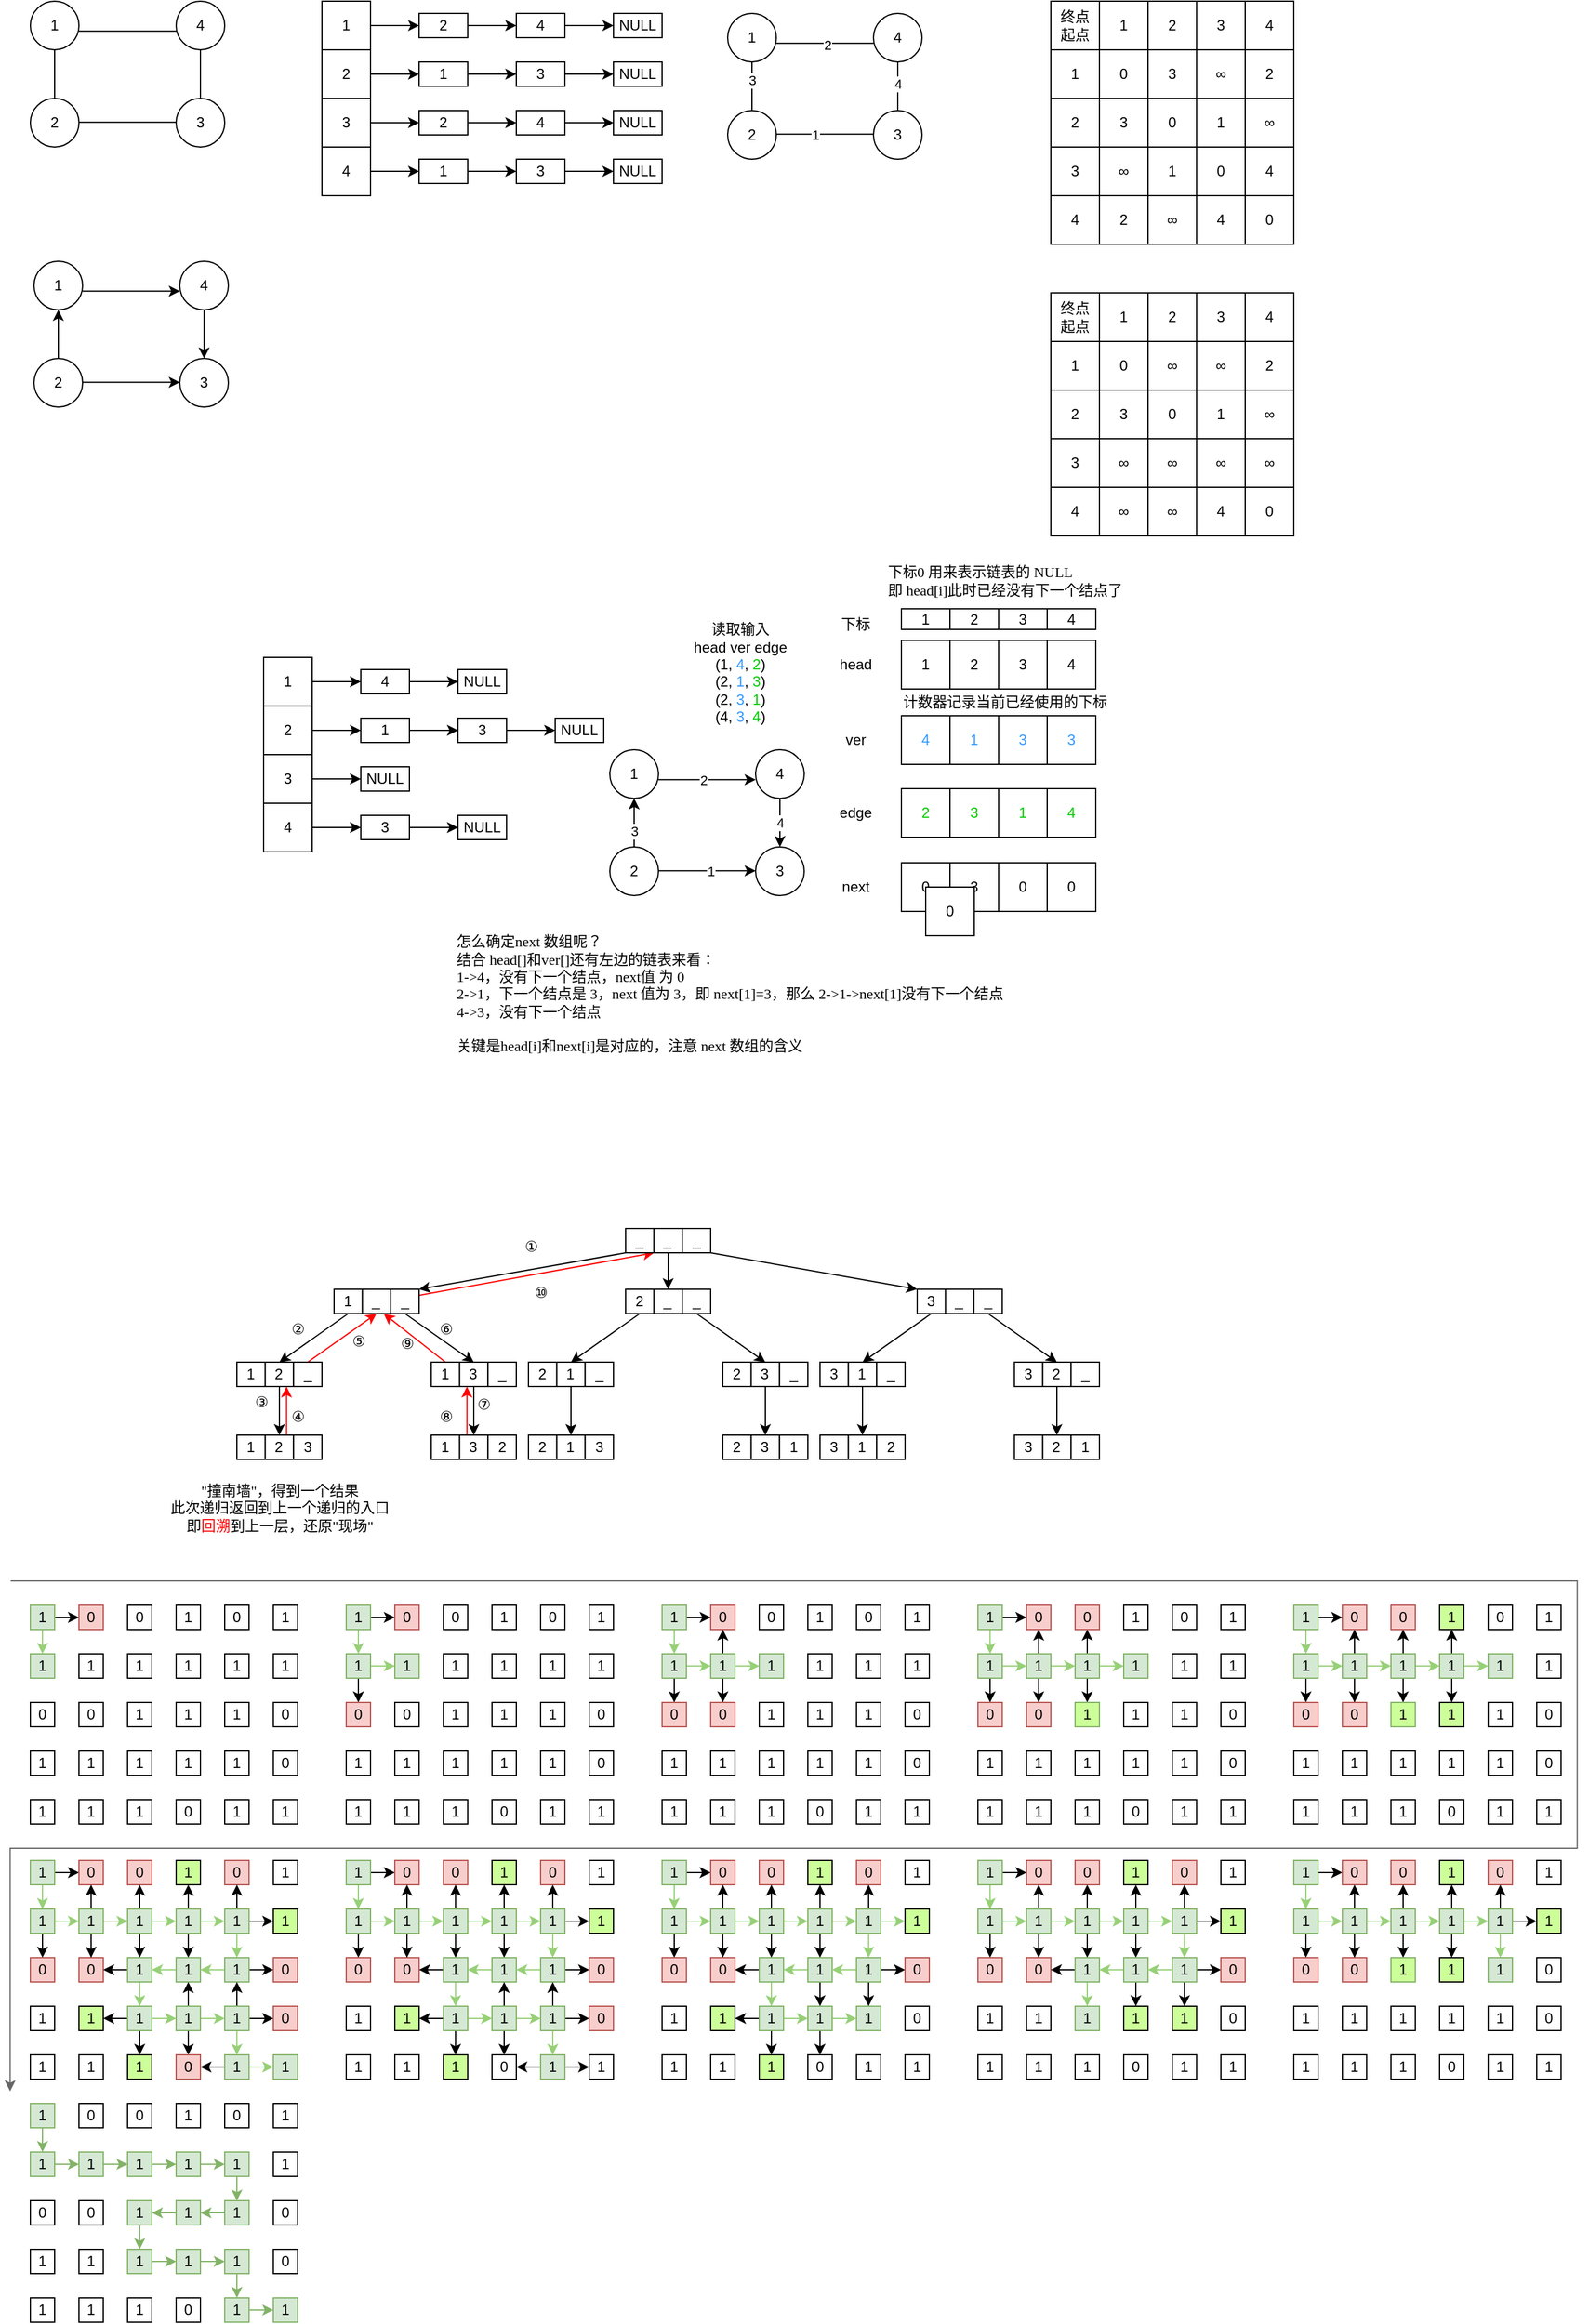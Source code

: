 <mxfile version="22.1.0" type="github" pages="5">
  <diagram name="第 1 页" id="7lDt9tAGX07hz09hEjvJ">
    <mxGraphModel dx="1726" dy="1080" grid="0" gridSize="10" guides="1" tooltips="1" connect="1" arrows="1" fold="1" page="1" pageScale="1" pageWidth="1654" pageHeight="2336" math="0" shadow="0">
      <root>
        <mxCell id="0" />
        <mxCell id="1" parent="0" />
        <mxCell id="ddBHCUhvNYBQv3NgOMkg-4" style="rounded=0;orthogonalLoop=1;jettySize=auto;html=1;exitX=0.5;exitY=1;exitDx=0;exitDy=0;entryX=0.5;entryY=0;entryDx=0;entryDy=0;strokeColor=default;endArrow=none;endFill=0;startArrow=none;startFill=0;" parent="1" source="ddBHCUhvNYBQv3NgOMkg-1" target="ddBHCUhvNYBQv3NgOMkg-3" edge="1">
          <mxGeometry relative="1" as="geometry" />
        </mxCell>
        <mxCell id="ddBHCUhvNYBQv3NgOMkg-5" style="rounded=0;orthogonalLoop=1;jettySize=auto;html=1;exitX=0.5;exitY=1;exitDx=0;exitDy=0;entryX=0.5;entryY=0;entryDx=0;entryDy=0;startArrow=none;startFill=0;endArrow=none;endFill=0;" parent="1" source="ddBHCUhvNYBQv3NgOMkg-18" target="ddBHCUhvNYBQv3NgOMkg-2" edge="1">
          <mxGeometry relative="1" as="geometry" />
        </mxCell>
        <mxCell id="ddBHCUhvNYBQv3NgOMkg-1" value="1" style="ellipse;whiteSpace=wrap;html=1;aspect=fixed;" parent="1" vertex="1">
          <mxGeometry x="40" y="40" width="40" height="40" as="geometry" />
        </mxCell>
        <mxCell id="ddBHCUhvNYBQv3NgOMkg-2" value="3" style="ellipse;whiteSpace=wrap;html=1;aspect=fixed;" parent="1" vertex="1">
          <mxGeometry x="160" y="120" width="40" height="40" as="geometry" />
        </mxCell>
        <mxCell id="ddBHCUhvNYBQv3NgOMkg-6" style="rounded=0;orthogonalLoop=1;jettySize=auto;html=1;exitX=1;exitY=0.5;exitDx=0;exitDy=0;entryX=0;entryY=0.5;entryDx=0;entryDy=0;startArrow=none;startFill=0;endArrow=none;endFill=0;" parent="1" edge="1">
          <mxGeometry relative="1" as="geometry">
            <mxPoint x="80" y="139.64" as="sourcePoint" />
            <mxPoint x="160.0" y="139.64" as="targetPoint" />
          </mxGeometry>
        </mxCell>
        <mxCell id="ddBHCUhvNYBQv3NgOMkg-3" value="2" style="ellipse;whiteSpace=wrap;html=1;aspect=fixed;" parent="1" vertex="1">
          <mxGeometry x="40" y="120" width="40" height="40" as="geometry" />
        </mxCell>
        <mxCell id="ddBHCUhvNYBQv3NgOMkg-23" style="edgeStyle=orthogonalEdgeStyle;rounded=0;orthogonalLoop=1;jettySize=auto;html=1;exitX=1;exitY=0.5;exitDx=0;exitDy=0;" parent="1" source="ddBHCUhvNYBQv3NgOMkg-7" target="ddBHCUhvNYBQv3NgOMkg-10" edge="1">
          <mxGeometry relative="1" as="geometry" />
        </mxCell>
        <mxCell id="ddBHCUhvNYBQv3NgOMkg-7" value="1" style="rounded=0;whiteSpace=wrap;html=1;" parent="1" vertex="1">
          <mxGeometry x="280" y="40" width="40" height="40" as="geometry" />
        </mxCell>
        <mxCell id="ddBHCUhvNYBQv3NgOMkg-30" style="edgeStyle=orthogonalEdgeStyle;rounded=0;orthogonalLoop=1;jettySize=auto;html=1;exitX=1;exitY=0.5;exitDx=0;exitDy=0;entryX=0;entryY=0.5;entryDx=0;entryDy=0;" parent="1" source="ddBHCUhvNYBQv3NgOMkg-8" target="ddBHCUhvNYBQv3NgOMkg-13" edge="1">
          <mxGeometry relative="1" as="geometry" />
        </mxCell>
        <mxCell id="ddBHCUhvNYBQv3NgOMkg-8" value="2" style="rounded=0;whiteSpace=wrap;html=1;" parent="1" vertex="1">
          <mxGeometry x="280" y="80" width="40" height="40" as="geometry" />
        </mxCell>
        <mxCell id="ddBHCUhvNYBQv3NgOMkg-31" style="edgeStyle=orthogonalEdgeStyle;rounded=0;orthogonalLoop=1;jettySize=auto;html=1;exitX=1;exitY=0.5;exitDx=0;exitDy=0;entryX=0;entryY=0.5;entryDx=0;entryDy=0;" parent="1" source="ddBHCUhvNYBQv3NgOMkg-9" target="ddBHCUhvNYBQv3NgOMkg-17" edge="1">
          <mxGeometry relative="1" as="geometry" />
        </mxCell>
        <mxCell id="ddBHCUhvNYBQv3NgOMkg-9" value="3" style="rounded=0;whiteSpace=wrap;html=1;" parent="1" vertex="1">
          <mxGeometry x="280" y="120" width="40" height="40" as="geometry" />
        </mxCell>
        <mxCell id="ddBHCUhvNYBQv3NgOMkg-24" style="edgeStyle=orthogonalEdgeStyle;rounded=0;orthogonalLoop=1;jettySize=auto;html=1;exitX=1;exitY=0.5;exitDx=0;exitDy=0;" parent="1" source="ddBHCUhvNYBQv3NgOMkg-10" target="ddBHCUhvNYBQv3NgOMkg-14" edge="1">
          <mxGeometry relative="1" as="geometry" />
        </mxCell>
        <mxCell id="ddBHCUhvNYBQv3NgOMkg-10" value="2" style="rounded=0;whiteSpace=wrap;html=1;" parent="1" vertex="1">
          <mxGeometry x="360" y="50" width="40" height="20" as="geometry" />
        </mxCell>
        <mxCell id="ddBHCUhvNYBQv3NgOMkg-33" style="edgeStyle=orthogonalEdgeStyle;rounded=0;orthogonalLoop=1;jettySize=auto;html=1;exitX=1;exitY=0.5;exitDx=0;exitDy=0;" parent="1" source="ddBHCUhvNYBQv3NgOMkg-13" target="ddBHCUhvNYBQv3NgOMkg-15" edge="1">
          <mxGeometry relative="1" as="geometry" />
        </mxCell>
        <mxCell id="ddBHCUhvNYBQv3NgOMkg-13" value="1" style="rounded=0;whiteSpace=wrap;html=1;" parent="1" vertex="1">
          <mxGeometry x="360" y="90" width="40" height="20" as="geometry" />
        </mxCell>
        <mxCell id="ddBHCUhvNYBQv3NgOMkg-29" style="edgeStyle=orthogonalEdgeStyle;rounded=0;orthogonalLoop=1;jettySize=auto;html=1;exitX=1;exitY=0.5;exitDx=0;exitDy=0;entryX=0;entryY=0.5;entryDx=0;entryDy=0;" parent="1" source="ddBHCUhvNYBQv3NgOMkg-14" target="ddBHCUhvNYBQv3NgOMkg-25" edge="1">
          <mxGeometry relative="1" as="geometry" />
        </mxCell>
        <mxCell id="ddBHCUhvNYBQv3NgOMkg-14" value="4" style="rounded=0;whiteSpace=wrap;html=1;" parent="1" vertex="1">
          <mxGeometry x="440" y="50" width="40" height="20" as="geometry" />
        </mxCell>
        <mxCell id="ddBHCUhvNYBQv3NgOMkg-38" style="edgeStyle=orthogonalEdgeStyle;rounded=0;orthogonalLoop=1;jettySize=auto;html=1;exitX=1;exitY=0.5;exitDx=0;exitDy=0;" parent="1" source="ddBHCUhvNYBQv3NgOMkg-15" target="ddBHCUhvNYBQv3NgOMkg-26" edge="1">
          <mxGeometry relative="1" as="geometry" />
        </mxCell>
        <mxCell id="ddBHCUhvNYBQv3NgOMkg-15" value="3" style="rounded=0;whiteSpace=wrap;html=1;" parent="1" vertex="1">
          <mxGeometry x="440" y="90" width="40" height="20" as="geometry" />
        </mxCell>
        <mxCell id="ddBHCUhvNYBQv3NgOMkg-37" style="edgeStyle=orthogonalEdgeStyle;rounded=0;orthogonalLoop=1;jettySize=auto;html=1;exitX=1;exitY=0.5;exitDx=0;exitDy=0;" parent="1" source="ddBHCUhvNYBQv3NgOMkg-16" target="ddBHCUhvNYBQv3NgOMkg-27" edge="1">
          <mxGeometry relative="1" as="geometry" />
        </mxCell>
        <mxCell id="ddBHCUhvNYBQv3NgOMkg-16" value="4" style="rounded=0;whiteSpace=wrap;html=1;" parent="1" vertex="1">
          <mxGeometry x="440" y="130" width="40" height="20" as="geometry" />
        </mxCell>
        <mxCell id="ddBHCUhvNYBQv3NgOMkg-34" style="edgeStyle=orthogonalEdgeStyle;rounded=0;orthogonalLoop=1;jettySize=auto;html=1;exitX=1;exitY=0.5;exitDx=0;exitDy=0;entryX=0;entryY=0.5;entryDx=0;entryDy=0;" parent="1" source="ddBHCUhvNYBQv3NgOMkg-17" target="ddBHCUhvNYBQv3NgOMkg-16" edge="1">
          <mxGeometry relative="1" as="geometry" />
        </mxCell>
        <mxCell id="ddBHCUhvNYBQv3NgOMkg-17" value="2" style="rounded=0;whiteSpace=wrap;html=1;" parent="1" vertex="1">
          <mxGeometry x="360" y="130" width="40" height="20" as="geometry" />
        </mxCell>
        <mxCell id="ddBHCUhvNYBQv3NgOMkg-18" value="4" style="ellipse;whiteSpace=wrap;html=1;aspect=fixed;" parent="1" vertex="1">
          <mxGeometry x="160" y="40" width="40" height="40" as="geometry" />
        </mxCell>
        <mxCell id="ddBHCUhvNYBQv3NgOMkg-19" style="rounded=0;orthogonalLoop=1;jettySize=auto;html=1;exitX=1;exitY=0.5;exitDx=0;exitDy=0;entryX=0;entryY=0.5;entryDx=0;entryDy=0;startArrow=none;startFill=0;endArrow=none;endFill=0;" parent="1" edge="1">
          <mxGeometry relative="1" as="geometry">
            <mxPoint x="80" y="64.64" as="sourcePoint" />
            <mxPoint x="160" y="64.64" as="targetPoint" />
          </mxGeometry>
        </mxCell>
        <mxCell id="ddBHCUhvNYBQv3NgOMkg-32" style="edgeStyle=orthogonalEdgeStyle;rounded=0;orthogonalLoop=1;jettySize=auto;html=1;exitX=1;exitY=0.5;exitDx=0;exitDy=0;entryX=0;entryY=0.5;entryDx=0;entryDy=0;" parent="1" source="ddBHCUhvNYBQv3NgOMkg-20" target="ddBHCUhvNYBQv3NgOMkg-22" edge="1">
          <mxGeometry relative="1" as="geometry" />
        </mxCell>
        <mxCell id="ddBHCUhvNYBQv3NgOMkg-20" value="4" style="rounded=0;whiteSpace=wrap;html=1;" parent="1" vertex="1">
          <mxGeometry x="280" y="160" width="40" height="40" as="geometry" />
        </mxCell>
        <mxCell id="ddBHCUhvNYBQv3NgOMkg-36" style="edgeStyle=orthogonalEdgeStyle;rounded=0;orthogonalLoop=1;jettySize=auto;html=1;exitX=1;exitY=0.5;exitDx=0;exitDy=0;entryX=0;entryY=0.5;entryDx=0;entryDy=0;" parent="1" source="ddBHCUhvNYBQv3NgOMkg-21" target="ddBHCUhvNYBQv3NgOMkg-28" edge="1">
          <mxGeometry relative="1" as="geometry" />
        </mxCell>
        <mxCell id="ddBHCUhvNYBQv3NgOMkg-21" value="3" style="rounded=0;whiteSpace=wrap;html=1;" parent="1" vertex="1">
          <mxGeometry x="440" y="170" width="40" height="20" as="geometry" />
        </mxCell>
        <mxCell id="ddBHCUhvNYBQv3NgOMkg-35" style="edgeStyle=orthogonalEdgeStyle;rounded=0;orthogonalLoop=1;jettySize=auto;html=1;exitX=1;exitY=0.5;exitDx=0;exitDy=0;entryX=0;entryY=0.5;entryDx=0;entryDy=0;" parent="1" source="ddBHCUhvNYBQv3NgOMkg-22" target="ddBHCUhvNYBQv3NgOMkg-21" edge="1">
          <mxGeometry relative="1" as="geometry" />
        </mxCell>
        <mxCell id="ddBHCUhvNYBQv3NgOMkg-22" value="1" style="rounded=0;whiteSpace=wrap;html=1;" parent="1" vertex="1">
          <mxGeometry x="360" y="170" width="40" height="20" as="geometry" />
        </mxCell>
        <mxCell id="ddBHCUhvNYBQv3NgOMkg-25" value="NULL" style="rounded=0;whiteSpace=wrap;html=1;" parent="1" vertex="1">
          <mxGeometry x="520" y="50" width="40" height="20" as="geometry" />
        </mxCell>
        <mxCell id="ddBHCUhvNYBQv3NgOMkg-26" value="NULL" style="rounded=0;whiteSpace=wrap;html=1;" parent="1" vertex="1">
          <mxGeometry x="520" y="90" width="40" height="20" as="geometry" />
        </mxCell>
        <mxCell id="ddBHCUhvNYBQv3NgOMkg-27" value="NULL" style="rounded=0;whiteSpace=wrap;html=1;" parent="1" vertex="1">
          <mxGeometry x="520" y="130" width="40" height="20" as="geometry" />
        </mxCell>
        <mxCell id="ddBHCUhvNYBQv3NgOMkg-28" value="NULL" style="rounded=0;whiteSpace=wrap;html=1;" parent="1" vertex="1">
          <mxGeometry x="520" y="170" width="40" height="20" as="geometry" />
        </mxCell>
        <mxCell id="ddBHCUhvNYBQv3NgOMkg-39" style="rounded=0;orthogonalLoop=1;jettySize=auto;html=1;exitX=0.5;exitY=1;exitDx=0;exitDy=0;entryX=0.5;entryY=0;entryDx=0;entryDy=0;strokeColor=default;endArrow=none;endFill=0;startArrow=classic;startFill=1;" parent="1" source="ddBHCUhvNYBQv3NgOMkg-41" target="ddBHCUhvNYBQv3NgOMkg-44" edge="1">
          <mxGeometry relative="1" as="geometry" />
        </mxCell>
        <mxCell id="ddBHCUhvNYBQv3NgOMkg-40" style="rounded=0;orthogonalLoop=1;jettySize=auto;html=1;exitX=0.5;exitY=1;exitDx=0;exitDy=0;entryX=0.5;entryY=0;entryDx=0;entryDy=0;startArrow=none;startFill=0;endArrow=classic;endFill=1;" parent="1" source="ddBHCUhvNYBQv3NgOMkg-63" target="ddBHCUhvNYBQv3NgOMkg-42" edge="1">
          <mxGeometry relative="1" as="geometry" />
        </mxCell>
        <mxCell id="ddBHCUhvNYBQv3NgOMkg-41" value="1" style="ellipse;whiteSpace=wrap;html=1;aspect=fixed;" parent="1" vertex="1">
          <mxGeometry x="43" y="254" width="40" height="40" as="geometry" />
        </mxCell>
        <mxCell id="ddBHCUhvNYBQv3NgOMkg-42" value="3" style="ellipse;whiteSpace=wrap;html=1;aspect=fixed;" parent="1" vertex="1">
          <mxGeometry x="163" y="334" width="40" height="40" as="geometry" />
        </mxCell>
        <mxCell id="ddBHCUhvNYBQv3NgOMkg-43" style="rounded=0;orthogonalLoop=1;jettySize=auto;html=1;exitX=1;exitY=0.5;exitDx=0;exitDy=0;entryX=0;entryY=0.5;entryDx=0;entryDy=0;startArrow=none;startFill=0;endArrow=classic;endFill=1;" parent="1" edge="1">
          <mxGeometry relative="1" as="geometry">
            <mxPoint x="83" y="353.64" as="sourcePoint" />
            <mxPoint x="163.0" y="353.64" as="targetPoint" />
          </mxGeometry>
        </mxCell>
        <mxCell id="ddBHCUhvNYBQv3NgOMkg-44" value="2" style="ellipse;whiteSpace=wrap;html=1;aspect=fixed;" parent="1" vertex="1">
          <mxGeometry x="43" y="334" width="40" height="40" as="geometry" />
        </mxCell>
        <mxCell id="ddBHCUhvNYBQv3NgOMkg-46" value="1" style="rounded=0;whiteSpace=wrap;html=1;" parent="1" vertex="1">
          <mxGeometry x="232" y="580" width="40" height="40" as="geometry" />
        </mxCell>
        <mxCell id="ddBHCUhvNYBQv3NgOMkg-47" style="edgeStyle=orthogonalEdgeStyle;rounded=0;orthogonalLoop=1;jettySize=auto;html=1;exitX=1;exitY=0.5;exitDx=0;exitDy=0;entryX=0;entryY=0.5;entryDx=0;entryDy=0;" parent="1" source="ddBHCUhvNYBQv3NgOMkg-48" target="ddBHCUhvNYBQv3NgOMkg-54" edge="1">
          <mxGeometry relative="1" as="geometry" />
        </mxCell>
        <mxCell id="ddBHCUhvNYBQv3NgOMkg-48" value="2" style="rounded=0;whiteSpace=wrap;html=1;" parent="1" vertex="1">
          <mxGeometry x="232" y="620" width="40" height="40" as="geometry" />
        </mxCell>
        <mxCell id="ddBHCUhvNYBQv3NgOMkg-50" value="3" style="rounded=0;whiteSpace=wrap;html=1;" parent="1" vertex="1">
          <mxGeometry x="232" y="660" width="40" height="40" as="geometry" />
        </mxCell>
        <mxCell id="ddBHCUhvNYBQv3NgOMkg-51" style="edgeStyle=orthogonalEdgeStyle;rounded=0;orthogonalLoop=1;jettySize=auto;html=1;exitX=1;exitY=0.5;exitDx=0;exitDy=0;" parent="1" source="ddBHCUhvNYBQv3NgOMkg-46" target="ddBHCUhvNYBQv3NgOMkg-56" edge="1">
          <mxGeometry relative="1" as="geometry">
            <mxPoint x="352" y="600" as="sourcePoint" />
          </mxGeometry>
        </mxCell>
        <mxCell id="ddBHCUhvNYBQv3NgOMkg-53" style="edgeStyle=orthogonalEdgeStyle;rounded=0;orthogonalLoop=1;jettySize=auto;html=1;exitX=1;exitY=0.5;exitDx=0;exitDy=0;" parent="1" source="ddBHCUhvNYBQv3NgOMkg-54" target="ddBHCUhvNYBQv3NgOMkg-58" edge="1">
          <mxGeometry relative="1" as="geometry" />
        </mxCell>
        <mxCell id="ddBHCUhvNYBQv3NgOMkg-54" value="1" style="rounded=0;whiteSpace=wrap;html=1;" parent="1" vertex="1">
          <mxGeometry x="312" y="630" width="40" height="20" as="geometry" />
        </mxCell>
        <mxCell id="ddBHCUhvNYBQv3NgOMkg-55" style="edgeStyle=orthogonalEdgeStyle;rounded=0;orthogonalLoop=1;jettySize=auto;html=1;exitX=1;exitY=0.5;exitDx=0;exitDy=0;entryX=0;entryY=0.5;entryDx=0;entryDy=0;" parent="1" source="ddBHCUhvNYBQv3NgOMkg-56" target="ddBHCUhvNYBQv3NgOMkg-71" edge="1">
          <mxGeometry relative="1" as="geometry" />
        </mxCell>
        <mxCell id="ddBHCUhvNYBQv3NgOMkg-56" value="4" style="rounded=0;whiteSpace=wrap;html=1;" parent="1" vertex="1">
          <mxGeometry x="312" y="590" width="40" height="20" as="geometry" />
        </mxCell>
        <mxCell id="ddBHCUhvNYBQv3NgOMkg-57" style="edgeStyle=orthogonalEdgeStyle;rounded=0;orthogonalLoop=1;jettySize=auto;html=1;exitX=1;exitY=0.5;exitDx=0;exitDy=0;" parent="1" source="ddBHCUhvNYBQv3NgOMkg-58" target="ddBHCUhvNYBQv3NgOMkg-72" edge="1">
          <mxGeometry relative="1" as="geometry" />
        </mxCell>
        <mxCell id="ddBHCUhvNYBQv3NgOMkg-58" value="3" style="rounded=0;whiteSpace=wrap;html=1;" parent="1" vertex="1">
          <mxGeometry x="392" y="630" width="40" height="20" as="geometry" />
        </mxCell>
        <mxCell id="ddBHCUhvNYBQv3NgOMkg-59" style="edgeStyle=orthogonalEdgeStyle;rounded=0;orthogonalLoop=1;jettySize=auto;html=1;" parent="1" source="ddBHCUhvNYBQv3NgOMkg-50" target="ddBHCUhvNYBQv3NgOMkg-73" edge="1">
          <mxGeometry relative="1" as="geometry">
            <mxPoint x="432.0" y="680" as="sourcePoint" />
          </mxGeometry>
        </mxCell>
        <mxCell id="ddBHCUhvNYBQv3NgOMkg-63" value="4" style="ellipse;whiteSpace=wrap;html=1;aspect=fixed;" parent="1" vertex="1">
          <mxGeometry x="163" y="254" width="40" height="40" as="geometry" />
        </mxCell>
        <mxCell id="ddBHCUhvNYBQv3NgOMkg-64" style="rounded=0;orthogonalLoop=1;jettySize=auto;html=1;exitX=1;exitY=0.5;exitDx=0;exitDy=0;entryX=0;entryY=0.5;entryDx=0;entryDy=0;startArrow=none;startFill=0;endArrow=classic;endFill=1;" parent="1" edge="1">
          <mxGeometry relative="1" as="geometry">
            <mxPoint x="83" y="278.64" as="sourcePoint" />
            <mxPoint x="163" y="278.64" as="targetPoint" />
          </mxGeometry>
        </mxCell>
        <mxCell id="ddBHCUhvNYBQv3NgOMkg-66" value="4" style="rounded=0;whiteSpace=wrap;html=1;" parent="1" vertex="1">
          <mxGeometry x="232" y="700" width="40" height="40" as="geometry" />
        </mxCell>
        <mxCell id="ddBHCUhvNYBQv3NgOMkg-67" style="edgeStyle=orthogonalEdgeStyle;rounded=0;orthogonalLoop=1;jettySize=auto;html=1;exitX=1;exitY=0.5;exitDx=0;exitDy=0;entryX=0;entryY=0.5;entryDx=0;entryDy=0;" parent="1" source="ddBHCUhvNYBQv3NgOMkg-68" target="ddBHCUhvNYBQv3NgOMkg-74" edge="1">
          <mxGeometry relative="1" as="geometry" />
        </mxCell>
        <mxCell id="ddBHCUhvNYBQv3NgOMkg-68" value="3" style="rounded=0;whiteSpace=wrap;html=1;" parent="1" vertex="1">
          <mxGeometry x="312" y="710" width="40" height="20" as="geometry" />
        </mxCell>
        <mxCell id="ddBHCUhvNYBQv3NgOMkg-69" style="edgeStyle=orthogonalEdgeStyle;rounded=0;orthogonalLoop=1;jettySize=auto;html=1;entryX=0;entryY=0.5;entryDx=0;entryDy=0;" parent="1" source="ddBHCUhvNYBQv3NgOMkg-66" target="ddBHCUhvNYBQv3NgOMkg-68" edge="1">
          <mxGeometry relative="1" as="geometry">
            <mxPoint x="352" y="720" as="sourcePoint" />
          </mxGeometry>
        </mxCell>
        <mxCell id="ddBHCUhvNYBQv3NgOMkg-71" value="NULL" style="rounded=0;whiteSpace=wrap;html=1;" parent="1" vertex="1">
          <mxGeometry x="392" y="590" width="40" height="20" as="geometry" />
        </mxCell>
        <mxCell id="ddBHCUhvNYBQv3NgOMkg-72" value="NULL" style="rounded=0;whiteSpace=wrap;html=1;" parent="1" vertex="1">
          <mxGeometry x="472" y="630" width="40" height="20" as="geometry" />
        </mxCell>
        <mxCell id="ddBHCUhvNYBQv3NgOMkg-73" value="NULL" style="rounded=0;whiteSpace=wrap;html=1;" parent="1" vertex="1">
          <mxGeometry x="312" y="670" width="40" height="20" as="geometry" />
        </mxCell>
        <mxCell id="ddBHCUhvNYBQv3NgOMkg-74" value="NULL" style="rounded=0;whiteSpace=wrap;html=1;" parent="1" vertex="1">
          <mxGeometry x="392" y="710" width="40" height="20" as="geometry" />
        </mxCell>
        <mxCell id="ddBHCUhvNYBQv3NgOMkg-75" style="rounded=0;orthogonalLoop=1;jettySize=auto;html=1;exitX=0.5;exitY=1;exitDx=0;exitDy=0;entryX=0.5;entryY=0;entryDx=0;entryDy=0;strokeColor=default;endArrow=none;endFill=0;startArrow=none;startFill=0;" parent="1" source="ddBHCUhvNYBQv3NgOMkg-77" target="ddBHCUhvNYBQv3NgOMkg-80" edge="1">
          <mxGeometry relative="1" as="geometry" />
        </mxCell>
        <mxCell id="ddBHCUhvNYBQv3NgOMkg-123" value="3" style="edgeLabel;html=1;align=center;verticalAlign=middle;resizable=0;points=[];" parent="ddBHCUhvNYBQv3NgOMkg-75" vertex="1" connectable="0">
          <mxGeometry x="-0.263" relative="1" as="geometry">
            <mxPoint as="offset" />
          </mxGeometry>
        </mxCell>
        <mxCell id="ddBHCUhvNYBQv3NgOMkg-76" style="rounded=0;orthogonalLoop=1;jettySize=auto;html=1;exitX=0.5;exitY=1;exitDx=0;exitDy=0;entryX=0.5;entryY=0;entryDx=0;entryDy=0;startArrow=none;startFill=0;endArrow=none;endFill=0;" parent="1" source="ddBHCUhvNYBQv3NgOMkg-81" target="ddBHCUhvNYBQv3NgOMkg-78" edge="1">
          <mxGeometry relative="1" as="geometry" />
        </mxCell>
        <mxCell id="ddBHCUhvNYBQv3NgOMkg-125" value="4" style="edgeLabel;html=1;align=center;verticalAlign=middle;resizable=0;points=[];" parent="ddBHCUhvNYBQv3NgOMkg-76" vertex="1" connectable="0">
          <mxGeometry x="-0.107" relative="1" as="geometry">
            <mxPoint as="offset" />
          </mxGeometry>
        </mxCell>
        <mxCell id="ddBHCUhvNYBQv3NgOMkg-77" value="1" style="ellipse;whiteSpace=wrap;html=1;aspect=fixed;" parent="1" vertex="1">
          <mxGeometry x="614" y="50" width="40" height="40" as="geometry" />
        </mxCell>
        <mxCell id="ddBHCUhvNYBQv3NgOMkg-78" value="3" style="ellipse;whiteSpace=wrap;html=1;aspect=fixed;" parent="1" vertex="1">
          <mxGeometry x="734" y="130" width="40" height="40" as="geometry" />
        </mxCell>
        <mxCell id="ddBHCUhvNYBQv3NgOMkg-79" style="rounded=0;orthogonalLoop=1;jettySize=auto;html=1;exitX=1;exitY=0.5;exitDx=0;exitDy=0;entryX=0;entryY=0.5;entryDx=0;entryDy=0;startArrow=none;startFill=0;endArrow=none;endFill=0;" parent="1" edge="1">
          <mxGeometry relative="1" as="geometry">
            <mxPoint x="654" y="149.38" as="sourcePoint" />
            <mxPoint x="734.0" y="149.38" as="targetPoint" />
          </mxGeometry>
        </mxCell>
        <mxCell id="ddBHCUhvNYBQv3NgOMkg-124" value="1" style="edgeLabel;html=1;align=center;verticalAlign=middle;resizable=0;points=[];" parent="ddBHCUhvNYBQv3NgOMkg-79" vertex="1" connectable="0">
          <mxGeometry x="-0.211" relative="1" as="geometry">
            <mxPoint as="offset" />
          </mxGeometry>
        </mxCell>
        <mxCell id="ddBHCUhvNYBQv3NgOMkg-80" value="2" style="ellipse;whiteSpace=wrap;html=1;aspect=fixed;" parent="1" vertex="1">
          <mxGeometry x="614" y="130" width="40" height="40" as="geometry" />
        </mxCell>
        <mxCell id="ddBHCUhvNYBQv3NgOMkg-81" value="4" style="ellipse;whiteSpace=wrap;html=1;aspect=fixed;" parent="1" vertex="1">
          <mxGeometry x="734" y="50" width="40" height="40" as="geometry" />
        </mxCell>
        <mxCell id="ddBHCUhvNYBQv3NgOMkg-82" style="rounded=0;orthogonalLoop=1;jettySize=auto;html=1;exitX=1;exitY=0.5;exitDx=0;exitDy=0;entryX=0;entryY=0.5;entryDx=0;entryDy=0;startArrow=none;startFill=0;endArrow=none;endFill=0;" parent="1" edge="1">
          <mxGeometry relative="1" as="geometry">
            <mxPoint x="654" y="74.64" as="sourcePoint" />
            <mxPoint x="734" y="74.64" as="targetPoint" />
          </mxGeometry>
        </mxCell>
        <mxCell id="ddBHCUhvNYBQv3NgOMkg-122" value="2" style="edgeLabel;html=1;align=center;verticalAlign=middle;resizable=0;points=[];" parent="ddBHCUhvNYBQv3NgOMkg-82" vertex="1" connectable="0">
          <mxGeometry x="0.047" y="-1" relative="1" as="geometry">
            <mxPoint as="offset" />
          </mxGeometry>
        </mxCell>
        <mxCell id="ddBHCUhvNYBQv3NgOMkg-83" style="rounded=0;orthogonalLoop=1;jettySize=auto;html=1;exitX=0.5;exitY=1;exitDx=0;exitDy=0;entryX=0.5;entryY=0;entryDx=0;entryDy=0;strokeColor=default;endArrow=none;endFill=0;startArrow=classic;startFill=1;" parent="1" source="ddBHCUhvNYBQv3NgOMkg-85" target="ddBHCUhvNYBQv3NgOMkg-88" edge="1">
          <mxGeometry relative="1" as="geometry" />
        </mxCell>
        <mxCell id="ddBHCUhvNYBQv3NgOMkg-127" value="3" style="edgeLabel;html=1;align=center;verticalAlign=middle;resizable=0;points=[];" parent="ddBHCUhvNYBQv3NgOMkg-83" vertex="1" connectable="0">
          <mxGeometry x="0.349" relative="1" as="geometry">
            <mxPoint as="offset" />
          </mxGeometry>
        </mxCell>
        <mxCell id="ddBHCUhvNYBQv3NgOMkg-84" style="rounded=0;orthogonalLoop=1;jettySize=auto;html=1;exitX=0.5;exitY=1;exitDx=0;exitDy=0;entryX=0.5;entryY=0;entryDx=0;entryDy=0;startArrow=none;startFill=0;endArrow=classic;endFill=1;" parent="1" source="ddBHCUhvNYBQv3NgOMkg-89" target="ddBHCUhvNYBQv3NgOMkg-86" edge="1">
          <mxGeometry relative="1" as="geometry" />
        </mxCell>
        <mxCell id="ddBHCUhvNYBQv3NgOMkg-129" value="4" style="edgeLabel;html=1;align=center;verticalAlign=middle;resizable=0;points=[];" parent="ddBHCUhvNYBQv3NgOMkg-84" vertex="1" connectable="0">
          <mxGeometry x="0.006" relative="1" as="geometry">
            <mxPoint as="offset" />
          </mxGeometry>
        </mxCell>
        <mxCell id="ddBHCUhvNYBQv3NgOMkg-85" value="1" style="ellipse;whiteSpace=wrap;html=1;aspect=fixed;" parent="1" vertex="1">
          <mxGeometry x="517" y="656" width="40" height="40" as="geometry" />
        </mxCell>
        <mxCell id="ddBHCUhvNYBQv3NgOMkg-86" value="3" style="ellipse;whiteSpace=wrap;html=1;aspect=fixed;" parent="1" vertex="1">
          <mxGeometry x="637" y="736" width="40" height="40" as="geometry" />
        </mxCell>
        <mxCell id="ddBHCUhvNYBQv3NgOMkg-87" style="rounded=0;orthogonalLoop=1;jettySize=auto;html=1;exitX=1;exitY=0.5;exitDx=0;exitDy=0;entryX=0;entryY=0.5;entryDx=0;entryDy=0;startArrow=none;startFill=0;endArrow=classic;endFill=1;" parent="1" edge="1">
          <mxGeometry relative="1" as="geometry">
            <mxPoint x="557" y="755.64" as="sourcePoint" />
            <mxPoint x="637.0" y="755.64" as="targetPoint" />
          </mxGeometry>
        </mxCell>
        <mxCell id="ddBHCUhvNYBQv3NgOMkg-128" value="1" style="edgeLabel;html=1;align=center;verticalAlign=middle;resizable=0;points=[];" parent="ddBHCUhvNYBQv3NgOMkg-87" vertex="1" connectable="0">
          <mxGeometry x="0.057" relative="1" as="geometry">
            <mxPoint as="offset" />
          </mxGeometry>
        </mxCell>
        <mxCell id="ddBHCUhvNYBQv3NgOMkg-88" value="2" style="ellipse;whiteSpace=wrap;html=1;aspect=fixed;" parent="1" vertex="1">
          <mxGeometry x="517" y="736" width="40" height="40" as="geometry" />
        </mxCell>
        <mxCell id="ddBHCUhvNYBQv3NgOMkg-89" value="4" style="ellipse;whiteSpace=wrap;html=1;aspect=fixed;" parent="1" vertex="1">
          <mxGeometry x="637" y="656" width="40" height="40" as="geometry" />
        </mxCell>
        <mxCell id="ddBHCUhvNYBQv3NgOMkg-90" style="rounded=0;orthogonalLoop=1;jettySize=auto;html=1;exitX=1;exitY=0.5;exitDx=0;exitDy=0;entryX=0;entryY=0.5;entryDx=0;entryDy=0;startArrow=none;startFill=0;endArrow=classic;endFill=1;" parent="1" edge="1">
          <mxGeometry relative="1" as="geometry">
            <mxPoint x="557" y="680.64" as="sourcePoint" />
            <mxPoint x="637" y="680.64" as="targetPoint" />
          </mxGeometry>
        </mxCell>
        <mxCell id="ddBHCUhvNYBQv3NgOMkg-126" value="2" style="edgeLabel;html=1;align=center;verticalAlign=middle;resizable=0;points=[];" parent="ddBHCUhvNYBQv3NgOMkg-90" vertex="1" connectable="0">
          <mxGeometry x="-0.083" relative="1" as="geometry">
            <mxPoint as="offset" />
          </mxGeometry>
        </mxCell>
        <mxCell id="ddBHCUhvNYBQv3NgOMkg-94" value="1" style="rounded=0;whiteSpace=wrap;html=1;" parent="1" vertex="1">
          <mxGeometry x="920" y="40" width="40" height="40" as="geometry" />
        </mxCell>
        <mxCell id="ddBHCUhvNYBQv3NgOMkg-95" value="2" style="rounded=0;whiteSpace=wrap;html=1;" parent="1" vertex="1">
          <mxGeometry x="960" y="40" width="40" height="40" as="geometry" />
        </mxCell>
        <mxCell id="ddBHCUhvNYBQv3NgOMkg-96" value="3" style="rounded=0;whiteSpace=wrap;html=1;" parent="1" vertex="1">
          <mxGeometry x="1000" y="40" width="40" height="40" as="geometry" />
        </mxCell>
        <mxCell id="ddBHCUhvNYBQv3NgOMkg-97" value="4" style="rounded=0;whiteSpace=wrap;html=1;" parent="1" vertex="1">
          <mxGeometry x="1040" y="40" width="40" height="40" as="geometry" />
        </mxCell>
        <mxCell id="ddBHCUhvNYBQv3NgOMkg-99" value="1" style="rounded=0;whiteSpace=wrap;html=1;" parent="1" vertex="1">
          <mxGeometry x="880" y="80" width="40" height="40" as="geometry" />
        </mxCell>
        <mxCell id="ddBHCUhvNYBQv3NgOMkg-100" value="0" style="rounded=0;whiteSpace=wrap;html=1;" parent="1" vertex="1">
          <mxGeometry x="920" y="80" width="40" height="40" as="geometry" />
        </mxCell>
        <mxCell id="ddBHCUhvNYBQv3NgOMkg-101" value="3" style="rounded=0;whiteSpace=wrap;html=1;" parent="1" vertex="1">
          <mxGeometry x="960" y="80" width="40" height="40" as="geometry" />
        </mxCell>
        <mxCell id="ddBHCUhvNYBQv3NgOMkg-102" value="∞" style="rounded=0;whiteSpace=wrap;html=1;" parent="1" vertex="1">
          <mxGeometry x="1000" y="80" width="40" height="40" as="geometry" />
        </mxCell>
        <mxCell id="ddBHCUhvNYBQv3NgOMkg-103" value="2" style="rounded=0;whiteSpace=wrap;html=1;" parent="1" vertex="1">
          <mxGeometry x="1040" y="80" width="40" height="40" as="geometry" />
        </mxCell>
        <mxCell id="ddBHCUhvNYBQv3NgOMkg-104" value="2" style="rounded=0;whiteSpace=wrap;html=1;" parent="1" vertex="1">
          <mxGeometry x="880" y="120" width="40" height="40" as="geometry" />
        </mxCell>
        <mxCell id="ddBHCUhvNYBQv3NgOMkg-105" value="3" style="rounded=0;whiteSpace=wrap;html=1;" parent="1" vertex="1">
          <mxGeometry x="920" y="120" width="40" height="40" as="geometry" />
        </mxCell>
        <mxCell id="ddBHCUhvNYBQv3NgOMkg-106" value="0" style="rounded=0;whiteSpace=wrap;html=1;" parent="1" vertex="1">
          <mxGeometry x="960" y="120" width="40" height="40" as="geometry" />
        </mxCell>
        <mxCell id="ddBHCUhvNYBQv3NgOMkg-107" value="1" style="rounded=0;whiteSpace=wrap;html=1;" parent="1" vertex="1">
          <mxGeometry x="1000" y="120" width="40" height="40" as="geometry" />
        </mxCell>
        <mxCell id="ddBHCUhvNYBQv3NgOMkg-108" value="∞" style="rounded=0;whiteSpace=wrap;html=1;" parent="1" vertex="1">
          <mxGeometry x="1040" y="120" width="40" height="40" as="geometry" />
        </mxCell>
        <mxCell id="ddBHCUhvNYBQv3NgOMkg-109" value="3" style="rounded=0;whiteSpace=wrap;html=1;" parent="1" vertex="1">
          <mxGeometry x="880" y="160" width="40" height="40" as="geometry" />
        </mxCell>
        <mxCell id="ddBHCUhvNYBQv3NgOMkg-110" value="∞" style="rounded=0;whiteSpace=wrap;html=1;" parent="1" vertex="1">
          <mxGeometry x="920" y="160" width="40" height="40" as="geometry" />
        </mxCell>
        <mxCell id="ddBHCUhvNYBQv3NgOMkg-111" value="1" style="rounded=0;whiteSpace=wrap;html=1;" parent="1" vertex="1">
          <mxGeometry x="960" y="160" width="40" height="40" as="geometry" />
        </mxCell>
        <mxCell id="ddBHCUhvNYBQv3NgOMkg-112" value="0" style="rounded=0;whiteSpace=wrap;html=1;" parent="1" vertex="1">
          <mxGeometry x="1000" y="160" width="40" height="40" as="geometry" />
        </mxCell>
        <mxCell id="ddBHCUhvNYBQv3NgOMkg-113" value="4" style="rounded=0;whiteSpace=wrap;html=1;" parent="1" vertex="1">
          <mxGeometry x="1040" y="160" width="40" height="40" as="geometry" />
        </mxCell>
        <mxCell id="ddBHCUhvNYBQv3NgOMkg-114" value="4" style="rounded=0;whiteSpace=wrap;html=1;" parent="1" vertex="1">
          <mxGeometry x="880" y="200" width="40" height="40" as="geometry" />
        </mxCell>
        <mxCell id="ddBHCUhvNYBQv3NgOMkg-115" value="2" style="rounded=0;whiteSpace=wrap;html=1;" parent="1" vertex="1">
          <mxGeometry x="920" y="200" width="40" height="40" as="geometry" />
        </mxCell>
        <mxCell id="ddBHCUhvNYBQv3NgOMkg-116" value="∞" style="rounded=0;whiteSpace=wrap;html=1;" parent="1" vertex="1">
          <mxGeometry x="960" y="200" width="40" height="40" as="geometry" />
        </mxCell>
        <mxCell id="ddBHCUhvNYBQv3NgOMkg-117" value="4" style="rounded=0;whiteSpace=wrap;html=1;" parent="1" vertex="1">
          <mxGeometry x="1000" y="200" width="40" height="40" as="geometry" />
        </mxCell>
        <mxCell id="ddBHCUhvNYBQv3NgOMkg-118" value="0" style="rounded=0;whiteSpace=wrap;html=1;" parent="1" vertex="1">
          <mxGeometry x="1040" y="200" width="40" height="40" as="geometry" />
        </mxCell>
        <mxCell id="ddBHCUhvNYBQv3NgOMkg-121" value="终点&lt;br&gt;起点" style="rounded=0;whiteSpace=wrap;html=1;" parent="1" vertex="1">
          <mxGeometry x="880" y="40" width="40" height="40" as="geometry" />
        </mxCell>
        <mxCell id="ddBHCUhvNYBQv3NgOMkg-130" value="1" style="rounded=0;whiteSpace=wrap;html=1;" parent="1" vertex="1">
          <mxGeometry x="920" y="280" width="40" height="40" as="geometry" />
        </mxCell>
        <mxCell id="ddBHCUhvNYBQv3NgOMkg-131" value="2" style="rounded=0;whiteSpace=wrap;html=1;" parent="1" vertex="1">
          <mxGeometry x="960" y="280" width="40" height="40" as="geometry" />
        </mxCell>
        <mxCell id="ddBHCUhvNYBQv3NgOMkg-132" value="3" style="rounded=0;whiteSpace=wrap;html=1;" parent="1" vertex="1">
          <mxGeometry x="1000" y="280" width="40" height="40" as="geometry" />
        </mxCell>
        <mxCell id="ddBHCUhvNYBQv3NgOMkg-133" value="4" style="rounded=0;whiteSpace=wrap;html=1;" parent="1" vertex="1">
          <mxGeometry x="1040" y="280" width="40" height="40" as="geometry" />
        </mxCell>
        <mxCell id="ddBHCUhvNYBQv3NgOMkg-134" value="1" style="rounded=0;whiteSpace=wrap;html=1;" parent="1" vertex="1">
          <mxGeometry x="880" y="320" width="40" height="40" as="geometry" />
        </mxCell>
        <mxCell id="ddBHCUhvNYBQv3NgOMkg-135" value="0" style="rounded=0;whiteSpace=wrap;html=1;" parent="1" vertex="1">
          <mxGeometry x="920" y="320" width="40" height="40" as="geometry" />
        </mxCell>
        <mxCell id="ddBHCUhvNYBQv3NgOMkg-136" value="∞" style="rounded=0;whiteSpace=wrap;html=1;" parent="1" vertex="1">
          <mxGeometry x="960" y="320" width="40" height="40" as="geometry" />
        </mxCell>
        <mxCell id="ddBHCUhvNYBQv3NgOMkg-137" value="∞" style="rounded=0;whiteSpace=wrap;html=1;" parent="1" vertex="1">
          <mxGeometry x="1000" y="320" width="40" height="40" as="geometry" />
        </mxCell>
        <mxCell id="ddBHCUhvNYBQv3NgOMkg-138" value="2" style="rounded=0;whiteSpace=wrap;html=1;" parent="1" vertex="1">
          <mxGeometry x="1040" y="320" width="40" height="40" as="geometry" />
        </mxCell>
        <mxCell id="ddBHCUhvNYBQv3NgOMkg-139" value="2" style="rounded=0;whiteSpace=wrap;html=1;" parent="1" vertex="1">
          <mxGeometry x="880" y="360" width="40" height="40" as="geometry" />
        </mxCell>
        <mxCell id="ddBHCUhvNYBQv3NgOMkg-140" value="3" style="rounded=0;whiteSpace=wrap;html=1;" parent="1" vertex="1">
          <mxGeometry x="920" y="360" width="40" height="40" as="geometry" />
        </mxCell>
        <mxCell id="ddBHCUhvNYBQv3NgOMkg-141" value="0" style="rounded=0;whiteSpace=wrap;html=1;" parent="1" vertex="1">
          <mxGeometry x="960" y="360" width="40" height="40" as="geometry" />
        </mxCell>
        <mxCell id="ddBHCUhvNYBQv3NgOMkg-142" value="1" style="rounded=0;whiteSpace=wrap;html=1;" parent="1" vertex="1">
          <mxGeometry x="1000" y="360" width="40" height="40" as="geometry" />
        </mxCell>
        <mxCell id="ddBHCUhvNYBQv3NgOMkg-143" value="∞" style="rounded=0;whiteSpace=wrap;html=1;" parent="1" vertex="1">
          <mxGeometry x="1040" y="360" width="40" height="40" as="geometry" />
        </mxCell>
        <mxCell id="ddBHCUhvNYBQv3NgOMkg-144" value="3" style="rounded=0;whiteSpace=wrap;html=1;" parent="1" vertex="1">
          <mxGeometry x="880" y="400" width="40" height="40" as="geometry" />
        </mxCell>
        <mxCell id="ddBHCUhvNYBQv3NgOMkg-145" value="∞" style="rounded=0;whiteSpace=wrap;html=1;" parent="1" vertex="1">
          <mxGeometry x="920" y="400" width="40" height="40" as="geometry" />
        </mxCell>
        <mxCell id="ddBHCUhvNYBQv3NgOMkg-146" value="∞" style="rounded=0;whiteSpace=wrap;html=1;" parent="1" vertex="1">
          <mxGeometry x="960" y="400" width="40" height="40" as="geometry" />
        </mxCell>
        <mxCell id="ddBHCUhvNYBQv3NgOMkg-147" value="∞" style="rounded=0;whiteSpace=wrap;html=1;" parent="1" vertex="1">
          <mxGeometry x="1000" y="400" width="40" height="40" as="geometry" />
        </mxCell>
        <mxCell id="ddBHCUhvNYBQv3NgOMkg-148" value="∞" style="rounded=0;whiteSpace=wrap;html=1;" parent="1" vertex="1">
          <mxGeometry x="1040" y="400" width="40" height="40" as="geometry" />
        </mxCell>
        <mxCell id="ddBHCUhvNYBQv3NgOMkg-149" value="4" style="rounded=0;whiteSpace=wrap;html=1;" parent="1" vertex="1">
          <mxGeometry x="880" y="440" width="40" height="40" as="geometry" />
        </mxCell>
        <mxCell id="ddBHCUhvNYBQv3NgOMkg-150" value="∞" style="rounded=0;whiteSpace=wrap;html=1;" parent="1" vertex="1">
          <mxGeometry x="920" y="440" width="40" height="40" as="geometry" />
        </mxCell>
        <mxCell id="ddBHCUhvNYBQv3NgOMkg-151" value="∞" style="rounded=0;whiteSpace=wrap;html=1;" parent="1" vertex="1">
          <mxGeometry x="960" y="440" width="40" height="40" as="geometry" />
        </mxCell>
        <mxCell id="ddBHCUhvNYBQv3NgOMkg-152" value="4" style="rounded=0;whiteSpace=wrap;html=1;" parent="1" vertex="1">
          <mxGeometry x="1000" y="440" width="40" height="40" as="geometry" />
        </mxCell>
        <mxCell id="ddBHCUhvNYBQv3NgOMkg-153" value="0" style="rounded=0;whiteSpace=wrap;html=1;" parent="1" vertex="1">
          <mxGeometry x="1040" y="440" width="40" height="40" as="geometry" />
        </mxCell>
        <mxCell id="ddBHCUhvNYBQv3NgOMkg-154" value="终点&lt;br&gt;起点" style="rounded=0;whiteSpace=wrap;html=1;" parent="1" vertex="1">
          <mxGeometry x="880" y="280" width="40" height="40" as="geometry" />
        </mxCell>
        <mxCell id="ddBHCUhvNYBQv3NgOMkg-157" value="1" style="rounded=0;whiteSpace=wrap;html=1;" parent="1" vertex="1">
          <mxGeometry x="757" y="566" width="40" height="40" as="geometry" />
        </mxCell>
        <mxCell id="ddBHCUhvNYBQv3NgOMkg-158" value="2" style="rounded=0;whiteSpace=wrap;html=1;" parent="1" vertex="1">
          <mxGeometry x="797" y="566" width="40" height="40" as="geometry" />
        </mxCell>
        <mxCell id="ddBHCUhvNYBQv3NgOMkg-159" value="3" style="rounded=0;whiteSpace=wrap;html=1;" parent="1" vertex="1">
          <mxGeometry x="837" y="566" width="40" height="40" as="geometry" />
        </mxCell>
        <mxCell id="ddBHCUhvNYBQv3NgOMkg-160" value="4" style="rounded=0;whiteSpace=wrap;html=1;" parent="1" vertex="1">
          <mxGeometry x="877" y="566" width="40" height="40" as="geometry" />
        </mxCell>
        <mxCell id="ddBHCUhvNYBQv3NgOMkg-162" value="4" style="rounded=0;whiteSpace=wrap;html=1;fontColor=#3399FF;" parent="1" vertex="1">
          <mxGeometry x="757" y="628" width="40" height="40" as="geometry" />
        </mxCell>
        <mxCell id="ddBHCUhvNYBQv3NgOMkg-163" value="1" style="rounded=0;whiteSpace=wrap;html=1;fontColor=#3399FF;" parent="1" vertex="1">
          <mxGeometry x="797" y="628" width="40" height="40" as="geometry" />
        </mxCell>
        <mxCell id="ddBHCUhvNYBQv3NgOMkg-164" value="3" style="rounded=0;whiteSpace=wrap;html=1;fontColor=#3399FF;" parent="1" vertex="1">
          <mxGeometry x="837" y="628" width="40" height="40" as="geometry" />
        </mxCell>
        <mxCell id="ddBHCUhvNYBQv3NgOMkg-165" value="3" style="rounded=0;whiteSpace=wrap;html=1;fontColor=#3399FF;" parent="1" vertex="1">
          <mxGeometry x="877" y="628" width="40" height="40" as="geometry" />
        </mxCell>
        <mxCell id="ddBHCUhvNYBQv3NgOMkg-166" value="head" style="text;html=1;align=center;verticalAlign=middle;resizable=0;points=[];autosize=1;strokeColor=none;fillColor=none;" parent="1" vertex="1">
          <mxGeometry x="696" y="573" width="45" height="26" as="geometry" />
        </mxCell>
        <mxCell id="ddBHCUhvNYBQv3NgOMkg-167" value="ver" style="text;html=1;align=center;verticalAlign=middle;resizable=0;points=[];autosize=1;strokeColor=none;fillColor=none;" parent="1" vertex="1">
          <mxGeometry x="701" y="635" width="35" height="26" as="geometry" />
        </mxCell>
        <mxCell id="ddBHCUhvNYBQv3NgOMkg-168" value="2" style="rounded=0;whiteSpace=wrap;html=1;fontColor=#00CC00;" parent="1" vertex="1">
          <mxGeometry x="757" y="688" width="40" height="40" as="geometry" />
        </mxCell>
        <mxCell id="ddBHCUhvNYBQv3NgOMkg-169" value="3" style="rounded=0;whiteSpace=wrap;html=1;fontColor=#00CC00;" parent="1" vertex="1">
          <mxGeometry x="797" y="688" width="40" height="40" as="geometry" />
        </mxCell>
        <mxCell id="ddBHCUhvNYBQv3NgOMkg-170" value="1" style="rounded=0;whiteSpace=wrap;html=1;fontColor=#00CC00;" parent="1" vertex="1">
          <mxGeometry x="837" y="688" width="40" height="40" as="geometry" />
        </mxCell>
        <mxCell id="ddBHCUhvNYBQv3NgOMkg-171" value="4" style="rounded=0;whiteSpace=wrap;html=1;fontColor=#00CC00;" parent="1" vertex="1">
          <mxGeometry x="877" y="688" width="40" height="40" as="geometry" />
        </mxCell>
        <mxCell id="ddBHCUhvNYBQv3NgOMkg-172" value="edge" style="text;html=1;align=center;verticalAlign=middle;resizable=0;points=[];autosize=1;strokeColor=none;fillColor=none;" parent="1" vertex="1">
          <mxGeometry x="696" y="695" width="45" height="26" as="geometry" />
        </mxCell>
        <mxCell id="ddBHCUhvNYBQv3NgOMkg-173" value="0" style="rounded=0;whiteSpace=wrap;html=1;" parent="1" vertex="1">
          <mxGeometry x="757" y="749" width="40" height="40" as="geometry" />
        </mxCell>
        <mxCell id="ddBHCUhvNYBQv3NgOMkg-174" value="3" style="rounded=0;whiteSpace=wrap;html=1;" parent="1" vertex="1">
          <mxGeometry x="797" y="749" width="40" height="40" as="geometry" />
        </mxCell>
        <mxCell id="ddBHCUhvNYBQv3NgOMkg-175" value="0" style="rounded=0;whiteSpace=wrap;html=1;" parent="1" vertex="1">
          <mxGeometry x="837" y="749" width="40" height="40" as="geometry" />
        </mxCell>
        <mxCell id="ddBHCUhvNYBQv3NgOMkg-176" value="0" style="rounded=0;whiteSpace=wrap;html=1;" parent="1" vertex="1">
          <mxGeometry x="877" y="749" width="40" height="40" as="geometry" />
        </mxCell>
        <mxCell id="ddBHCUhvNYBQv3NgOMkg-177" value="next" style="text;html=1;align=center;verticalAlign=middle;resizable=0;points=[];autosize=1;strokeColor=none;fillColor=none;" parent="1" vertex="1">
          <mxGeometry x="698" y="756" width="41" height="26" as="geometry" />
        </mxCell>
        <mxCell id="ddBHCUhvNYBQv3NgOMkg-190" value="下标" style="text;html=1;align=center;verticalAlign=middle;resizable=0;points=[];autosize=1;strokeColor=none;fillColor=none;" parent="1" vertex="1">
          <mxGeometry x="698" y="540" width="42" height="26" as="geometry" />
        </mxCell>
        <mxCell id="ddBHCUhvNYBQv3NgOMkg-196" value="" style="group" parent="1" vertex="1" connectable="0">
          <mxGeometry x="757" y="540" width="160" height="17" as="geometry" />
        </mxCell>
        <mxCell id="ddBHCUhvNYBQv3NgOMkg-192" value="1" style="rounded=0;whiteSpace=wrap;html=1;" parent="ddBHCUhvNYBQv3NgOMkg-196" vertex="1">
          <mxGeometry width="40" height="17" as="geometry" />
        </mxCell>
        <mxCell id="ddBHCUhvNYBQv3NgOMkg-193" value="2" style="rounded=0;whiteSpace=wrap;html=1;" parent="ddBHCUhvNYBQv3NgOMkg-196" vertex="1">
          <mxGeometry x="40" width="40" height="17" as="geometry" />
        </mxCell>
        <mxCell id="ddBHCUhvNYBQv3NgOMkg-194" value="3" style="rounded=0;whiteSpace=wrap;html=1;" parent="ddBHCUhvNYBQv3NgOMkg-196" vertex="1">
          <mxGeometry x="80" width="40" height="17" as="geometry" />
        </mxCell>
        <mxCell id="ddBHCUhvNYBQv3NgOMkg-195" value="4" style="rounded=0;whiteSpace=wrap;html=1;" parent="ddBHCUhvNYBQv3NgOMkg-196" vertex="1">
          <mxGeometry x="120" width="40" height="17" as="geometry" />
        </mxCell>
        <mxCell id="ddBHCUhvNYBQv3NgOMkg-213" value="(1, &lt;font color=&quot;#3399ff&quot;&gt;4&lt;/font&gt;, &lt;font color=&quot;#00cc00&quot;&gt;2&lt;/font&gt;)&lt;br&gt;(2, &lt;font color=&quot;#3399ff&quot;&gt;1&lt;/font&gt;, &lt;font color=&quot;#00cc00&quot;&gt;3&lt;/font&gt;)&lt;br&gt;(2, &lt;font color=&quot;#3399ff&quot;&gt;3&lt;/font&gt;, &lt;font color=&quot;#00cc00&quot;&gt;1&lt;/font&gt;)&lt;br&gt;(4, &lt;font color=&quot;#3399ff&quot;&gt;3&lt;/font&gt;, &lt;font color=&quot;#00cc00&quot;&gt;4&lt;/font&gt;)" style="text;html=1;align=center;verticalAlign=middle;resizable=0;points=[];autosize=1;strokeColor=none;fillColor=none;" parent="1" vertex="1">
          <mxGeometry x="594" y="572" width="59" height="70" as="geometry" />
        </mxCell>
        <mxCell id="ddBHCUhvNYBQv3NgOMkg-214" value="读取输入&lt;br&gt;head ver edge" style="text;html=1;align=center;verticalAlign=middle;resizable=0;points=[];autosize=1;strokeColor=none;fillColor=none;" parent="1" vertex="1">
          <mxGeometry x="576" y="543" width="95" height="41" as="geometry" />
        </mxCell>
        <mxCell id="ddBHCUhvNYBQv3NgOMkg-215" value="&lt;div style=&quot;text-align: left;&quot;&gt;&lt;span style=&quot;background-color: initial;&quot;&gt;&lt;font face=&quot;Hei&quot;&gt;下标0 用来表示链表的 NULL&lt;/font&gt;&lt;/span&gt;&lt;/div&gt;&lt;div style=&quot;text-align: left;&quot;&gt;&lt;span style=&quot;background-color: initial;&quot;&gt;&lt;font face=&quot;Hei&quot;&gt;即 head[i]此时已经没有下一个结点了&lt;/font&gt;&lt;/span&gt;&lt;/div&gt;" style="text;html=1;align=center;verticalAlign=middle;resizable=0;points=[];autosize=1;strokeColor=none;fillColor=none;" parent="1" vertex="1">
          <mxGeometry x="734" y="496" width="216" height="42" as="geometry" />
        </mxCell>
        <mxCell id="ddBHCUhvNYBQv3NgOMkg-216" value="&lt;font face=&quot;Menlo&quot;&gt;怎么确定next 数组呢？&lt;br&gt;结合 head[]和ver[]还有左边的链表来看：&lt;br&gt;1-&amp;gt;4，没有下一个结点，next值 为 0&lt;br&gt;2-&amp;gt;1，下一个结点是 3，next 值为 3，即 next[1]=3，那么 2-&amp;gt;1-&amp;gt;next[1]没有下一个结点&lt;br&gt;4-&amp;gt;3，没有下一个结点&lt;br&gt;&lt;br&gt;关键是head[i]和next[i]是对应的，注意 next 数组的含义&lt;br&gt;&lt;/font&gt;" style="text;html=1;align=left;verticalAlign=middle;resizable=0;points=[];autosize=1;strokeColor=none;fillColor=none;" parent="1" vertex="1">
          <mxGeometry x="389" y="800" width="549" height="113" as="geometry" />
        </mxCell>
        <mxCell id="ddBHCUhvNYBQv3NgOMkg-217" value="计数器记录当前已经使用的下标" style="text;html=1;align=center;verticalAlign=middle;resizable=0;points=[];autosize=1;strokeColor=none;fillColor=none;" parent="1" vertex="1">
          <mxGeometry x="749" y="604" width="186" height="26" as="geometry" />
        </mxCell>
        <mxCell id="ddBHCUhvNYBQv3NgOMkg-282" style="rounded=0;orthogonalLoop=1;jettySize=auto;html=1;exitX=0.5;exitY=1;exitDx=0;exitDy=0;entryX=0.5;entryY=0;entryDx=0;entryDy=0;" parent="1" source="ddBHCUhvNYBQv3NgOMkg-223" target="ddBHCUhvNYBQv3NgOMkg-276" edge="1">
          <mxGeometry relative="1" as="geometry" />
        </mxCell>
        <mxCell id="ddBHCUhvNYBQv3NgOMkg-223" value="1" style="rounded=0;whiteSpace=wrap;html=1;container=0;" parent="1" vertex="1">
          <mxGeometry x="290" y="1100" width="23.333" height="20" as="geometry" />
        </mxCell>
        <mxCell id="ddBHCUhvNYBQv3NgOMkg-224" value="_" style="rounded=0;whiteSpace=wrap;html=1;container=0;" parent="1" vertex="1">
          <mxGeometry x="313.333" y="1100" width="23.333" height="20" as="geometry" />
        </mxCell>
        <mxCell id="ddBHCUhvNYBQv3NgOMkg-283" style="rounded=0;orthogonalLoop=1;jettySize=auto;html=1;exitX=0.5;exitY=1;exitDx=0;exitDy=0;entryX=0.5;entryY=0;entryDx=0;entryDy=0;" parent="1" source="ddBHCUhvNYBQv3NgOMkg-225" target="ddBHCUhvNYBQv3NgOMkg-239" edge="1">
          <mxGeometry relative="1" as="geometry" />
        </mxCell>
        <mxCell id="ddBHCUhvNYBQv3NgOMkg-323" style="rounded=0;orthogonalLoop=1;jettySize=auto;html=1;exitX=1;exitY=0.25;exitDx=0;exitDy=0;entryX=1;entryY=1;entryDx=0;entryDy=0;strokeColor=#FF0000;" parent="1" source="ddBHCUhvNYBQv3NgOMkg-225" target="ddBHCUhvNYBQv3NgOMkg-218" edge="1">
          <mxGeometry relative="1" as="geometry" />
        </mxCell>
        <mxCell id="ddBHCUhvNYBQv3NgOMkg-225" value="_" style="rounded=0;whiteSpace=wrap;html=1;container=0;" parent="1" vertex="1">
          <mxGeometry x="336.667" y="1100" width="23.333" height="20" as="geometry" />
        </mxCell>
        <mxCell id="ddBHCUhvNYBQv3NgOMkg-284" style="rounded=0;orthogonalLoop=1;jettySize=auto;html=1;exitX=0.5;exitY=1;exitDx=0;exitDy=0;entryX=0.5;entryY=0;entryDx=0;entryDy=0;" parent="1" source="ddBHCUhvNYBQv3NgOMkg-226" target="ddBHCUhvNYBQv3NgOMkg-270" edge="1">
          <mxGeometry relative="1" as="geometry" />
        </mxCell>
        <mxCell id="ddBHCUhvNYBQv3NgOMkg-226" value="2" style="rounded=0;whiteSpace=wrap;html=1;container=0;" parent="1" vertex="1">
          <mxGeometry x="530" y="1100" width="23.333" height="20" as="geometry" />
        </mxCell>
        <mxCell id="ddBHCUhvNYBQv3NgOMkg-227" value="_" style="rounded=0;whiteSpace=wrap;html=1;container=0;" parent="1" vertex="1">
          <mxGeometry x="553.333" y="1100" width="23.333" height="20" as="geometry" />
        </mxCell>
        <mxCell id="ddBHCUhvNYBQv3NgOMkg-286" style="rounded=0;orthogonalLoop=1;jettySize=auto;html=1;exitX=0.5;exitY=1;exitDx=0;exitDy=0;entryX=0.5;entryY=0;entryDx=0;entryDy=0;" parent="1" source="ddBHCUhvNYBQv3NgOMkg-228" target="ddBHCUhvNYBQv3NgOMkg-273" edge="1">
          <mxGeometry relative="1" as="geometry" />
        </mxCell>
        <mxCell id="ddBHCUhvNYBQv3NgOMkg-228" value="_" style="rounded=0;whiteSpace=wrap;html=1;container=0;" parent="1" vertex="1">
          <mxGeometry x="576.667" y="1100" width="23.333" height="20" as="geometry" />
        </mxCell>
        <mxCell id="ddBHCUhvNYBQv3NgOMkg-287" style="rounded=0;orthogonalLoop=1;jettySize=auto;html=1;exitX=0.5;exitY=1;exitDx=0;exitDy=0;entryX=0.5;entryY=0;entryDx=0;entryDy=0;" parent="1" source="ddBHCUhvNYBQv3NgOMkg-229" target="ddBHCUhvNYBQv3NgOMkg-245" edge="1">
          <mxGeometry relative="1" as="geometry" />
        </mxCell>
        <mxCell id="ddBHCUhvNYBQv3NgOMkg-229" value="3" style="rounded=0;whiteSpace=wrap;html=1;container=0;" parent="1" vertex="1">
          <mxGeometry x="770" y="1100" width="23.333" height="20" as="geometry" />
        </mxCell>
        <mxCell id="ddBHCUhvNYBQv3NgOMkg-230" value="_" style="rounded=0;whiteSpace=wrap;html=1;container=0;" parent="1" vertex="1">
          <mxGeometry x="793.333" y="1100" width="23.333" height="20" as="geometry" />
        </mxCell>
        <mxCell id="ddBHCUhvNYBQv3NgOMkg-289" style="rounded=0;orthogonalLoop=1;jettySize=auto;html=1;exitX=0.5;exitY=1;exitDx=0;exitDy=0;entryX=0.5;entryY=0;entryDx=0;entryDy=0;" parent="1" source="ddBHCUhvNYBQv3NgOMkg-231" target="ddBHCUhvNYBQv3NgOMkg-248" edge="1">
          <mxGeometry relative="1" as="geometry" />
        </mxCell>
        <mxCell id="ddBHCUhvNYBQv3NgOMkg-231" value="_" style="rounded=0;whiteSpace=wrap;html=1;container=0;" parent="1" vertex="1">
          <mxGeometry x="816.667" y="1100" width="23.333" height="20" as="geometry" />
        </mxCell>
        <mxCell id="ddBHCUhvNYBQv3NgOMkg-326" style="rounded=0;orthogonalLoop=1;jettySize=auto;html=1;exitX=0.5;exitY=0;exitDx=0;exitDy=0;entryX=0.75;entryY=1;entryDx=0;entryDy=0;strokeColor=#FF0000;" parent="1" source="ddBHCUhvNYBQv3NgOMkg-238" target="ddBHCUhvNYBQv3NgOMkg-224" edge="1">
          <mxGeometry relative="1" as="geometry" />
        </mxCell>
        <mxCell id="ddBHCUhvNYBQv3NgOMkg-238" value="1" style="rounded=0;whiteSpace=wrap;html=1;container=0;" parent="1" vertex="1">
          <mxGeometry x="370" y="1160" width="23.333" height="20" as="geometry" />
        </mxCell>
        <mxCell id="ddBHCUhvNYBQv3NgOMkg-316" style="edgeStyle=orthogonalEdgeStyle;rounded=0;orthogonalLoop=1;jettySize=auto;html=1;exitX=0.5;exitY=1;exitDx=0;exitDy=0;entryX=0.5;entryY=0;entryDx=0;entryDy=0;" parent="1" source="ddBHCUhvNYBQv3NgOMkg-239" target="ddBHCUhvNYBQv3NgOMkg-300" edge="1">
          <mxGeometry relative="1" as="geometry" />
        </mxCell>
        <mxCell id="ddBHCUhvNYBQv3NgOMkg-239" value="3" style="rounded=0;whiteSpace=wrap;html=1;container=0;" parent="1" vertex="1">
          <mxGeometry x="393.333" y="1160" width="23.333" height="20" as="geometry" />
        </mxCell>
        <mxCell id="ddBHCUhvNYBQv3NgOMkg-240" value="_" style="rounded=0;whiteSpace=wrap;html=1;container=0;" parent="1" vertex="1">
          <mxGeometry x="416.667" y="1160" width="23.333" height="20" as="geometry" />
        </mxCell>
        <mxCell id="ddBHCUhvNYBQv3NgOMkg-244" value="3" style="rounded=0;whiteSpace=wrap;html=1;container=0;" parent="1" vertex="1">
          <mxGeometry x="690" y="1160" width="23.333" height="20" as="geometry" />
        </mxCell>
        <mxCell id="ddBHCUhvNYBQv3NgOMkg-319" style="edgeStyle=orthogonalEdgeStyle;rounded=0;orthogonalLoop=1;jettySize=auto;html=1;exitX=0.5;exitY=1;exitDx=0;exitDy=0;" parent="1" source="ddBHCUhvNYBQv3NgOMkg-245" target="ddBHCUhvNYBQv3NgOMkg-309" edge="1">
          <mxGeometry relative="1" as="geometry" />
        </mxCell>
        <mxCell id="ddBHCUhvNYBQv3NgOMkg-245" value="1" style="rounded=0;whiteSpace=wrap;html=1;container=0;" parent="1" vertex="1">
          <mxGeometry x="713.333" y="1160" width="23.333" height="20" as="geometry" />
        </mxCell>
        <mxCell id="ddBHCUhvNYBQv3NgOMkg-246" value="_" style="rounded=0;whiteSpace=wrap;html=1;container=0;" parent="1" vertex="1">
          <mxGeometry x="736.667" y="1160" width="23.333" height="20" as="geometry" />
        </mxCell>
        <mxCell id="ddBHCUhvNYBQv3NgOMkg-247" value="3" style="rounded=0;whiteSpace=wrap;html=1;container=0;" parent="1" vertex="1">
          <mxGeometry x="850" y="1160" width="23.333" height="20" as="geometry" />
        </mxCell>
        <mxCell id="ddBHCUhvNYBQv3NgOMkg-320" style="edgeStyle=orthogonalEdgeStyle;rounded=0;orthogonalLoop=1;jettySize=auto;html=1;exitX=0.5;exitY=1;exitDx=0;exitDy=0;" parent="1" source="ddBHCUhvNYBQv3NgOMkg-248" target="ddBHCUhvNYBQv3NgOMkg-312" edge="1">
          <mxGeometry relative="1" as="geometry" />
        </mxCell>
        <mxCell id="ddBHCUhvNYBQv3NgOMkg-248" value="2" style="rounded=0;whiteSpace=wrap;html=1;container=0;" parent="1" vertex="1">
          <mxGeometry x="873.333" y="1160" width="23.333" height="20" as="geometry" />
        </mxCell>
        <mxCell id="ddBHCUhvNYBQv3NgOMkg-249" value="_" style="rounded=0;whiteSpace=wrap;html=1;container=0;" parent="1" vertex="1">
          <mxGeometry x="896.667" y="1160" width="23.333" height="20" as="geometry" />
        </mxCell>
        <mxCell id="ddBHCUhvNYBQv3NgOMkg-250" value="" style="group" parent="1" vertex="1" connectable="0">
          <mxGeometry x="530" y="1050" width="70" height="20" as="geometry" />
        </mxCell>
        <mxCell id="ddBHCUhvNYBQv3NgOMkg-218" value="_" style="rounded=0;whiteSpace=wrap;html=1;container=0;" parent="ddBHCUhvNYBQv3NgOMkg-250" vertex="1">
          <mxGeometry width="23.333" height="20" as="geometry" />
        </mxCell>
        <mxCell id="ddBHCUhvNYBQv3NgOMkg-219" value="_" style="rounded=0;whiteSpace=wrap;html=1;container=0;" parent="ddBHCUhvNYBQv3NgOMkg-250" vertex="1">
          <mxGeometry x="23.333" width="23.333" height="20" as="geometry" />
        </mxCell>
        <mxCell id="ddBHCUhvNYBQv3NgOMkg-220" value="_" style="rounded=0;whiteSpace=wrap;html=1;container=0;" parent="ddBHCUhvNYBQv3NgOMkg-250" vertex="1">
          <mxGeometry x="46.667" width="23.333" height="20" as="geometry" />
        </mxCell>
        <mxCell id="ddBHCUhvNYBQv3NgOMkg-269" value="2" style="rounded=0;whiteSpace=wrap;html=1;container=0;" parent="1" vertex="1">
          <mxGeometry x="450" y="1160" width="23.333" height="20" as="geometry" />
        </mxCell>
        <mxCell id="ddBHCUhvNYBQv3NgOMkg-317" style="edgeStyle=orthogonalEdgeStyle;rounded=0;orthogonalLoop=1;jettySize=auto;html=1;exitX=0.5;exitY=1;exitDx=0;exitDy=0;entryX=0.5;entryY=0;entryDx=0;entryDy=0;" parent="1" source="ddBHCUhvNYBQv3NgOMkg-270" target="ddBHCUhvNYBQv3NgOMkg-303" edge="1">
          <mxGeometry relative="1" as="geometry" />
        </mxCell>
        <mxCell id="ddBHCUhvNYBQv3NgOMkg-270" value="1" style="rounded=0;whiteSpace=wrap;html=1;container=0;" parent="1" vertex="1">
          <mxGeometry x="473.333" y="1160" width="23.333" height="20" as="geometry" />
        </mxCell>
        <mxCell id="ddBHCUhvNYBQv3NgOMkg-271" value="_" style="rounded=0;whiteSpace=wrap;html=1;container=0;" parent="1" vertex="1">
          <mxGeometry x="496.667" y="1160" width="23.333" height="20" as="geometry" />
        </mxCell>
        <mxCell id="ddBHCUhvNYBQv3NgOMkg-272" value="2" style="rounded=0;whiteSpace=wrap;html=1;container=0;" parent="1" vertex="1">
          <mxGeometry x="610" y="1160" width="23.333" height="20" as="geometry" />
        </mxCell>
        <mxCell id="ddBHCUhvNYBQv3NgOMkg-318" style="edgeStyle=orthogonalEdgeStyle;rounded=0;orthogonalLoop=1;jettySize=auto;html=1;exitX=0.5;exitY=1;exitDx=0;exitDy=0;entryX=0.5;entryY=0;entryDx=0;entryDy=0;" parent="1" source="ddBHCUhvNYBQv3NgOMkg-273" target="ddBHCUhvNYBQv3NgOMkg-306" edge="1">
          <mxGeometry relative="1" as="geometry" />
        </mxCell>
        <mxCell id="ddBHCUhvNYBQv3NgOMkg-273" value="3" style="rounded=0;whiteSpace=wrap;html=1;container=0;" parent="1" vertex="1">
          <mxGeometry x="633.333" y="1160" width="23.333" height="20" as="geometry" />
        </mxCell>
        <mxCell id="ddBHCUhvNYBQv3NgOMkg-274" value="_" style="rounded=0;whiteSpace=wrap;html=1;container=0;" parent="1" vertex="1">
          <mxGeometry x="656.667" y="1160" width="23.333" height="20" as="geometry" />
        </mxCell>
        <mxCell id="ddBHCUhvNYBQv3NgOMkg-275" value="1" style="rounded=0;whiteSpace=wrap;html=1;container=0;" parent="1" vertex="1">
          <mxGeometry x="210" y="1160" width="23.333" height="20" as="geometry" />
        </mxCell>
        <mxCell id="ddBHCUhvNYBQv3NgOMkg-315" style="edgeStyle=orthogonalEdgeStyle;rounded=0;orthogonalLoop=1;jettySize=auto;html=1;exitX=0.5;exitY=1;exitDx=0;exitDy=0;entryX=0.5;entryY=0;entryDx=0;entryDy=0;" parent="1" source="ddBHCUhvNYBQv3NgOMkg-276" target="ddBHCUhvNYBQv3NgOMkg-291" edge="1">
          <mxGeometry relative="1" as="geometry" />
        </mxCell>
        <mxCell id="ddBHCUhvNYBQv3NgOMkg-276" value="2" style="rounded=0;whiteSpace=wrap;html=1;container=0;" parent="1" vertex="1">
          <mxGeometry x="233.333" y="1160" width="23.333" height="20" as="geometry" />
        </mxCell>
        <mxCell id="ddBHCUhvNYBQv3NgOMkg-322" style="rounded=0;orthogonalLoop=1;jettySize=auto;html=1;exitX=0.5;exitY=0;exitDx=0;exitDy=0;entryX=0.5;entryY=1;entryDx=0;entryDy=0;strokeColor=#FF0000;" parent="1" source="ddBHCUhvNYBQv3NgOMkg-277" target="ddBHCUhvNYBQv3NgOMkg-224" edge="1">
          <mxGeometry relative="1" as="geometry" />
        </mxCell>
        <mxCell id="ddBHCUhvNYBQv3NgOMkg-277" value="_" style="rounded=0;whiteSpace=wrap;html=1;container=0;" parent="1" vertex="1">
          <mxGeometry x="256.667" y="1160" width="23.333" height="20" as="geometry" />
        </mxCell>
        <mxCell id="ddBHCUhvNYBQv3NgOMkg-278" style="edgeStyle=orthogonalEdgeStyle;rounded=0;orthogonalLoop=1;jettySize=auto;html=1;exitX=0.5;exitY=1;exitDx=0;exitDy=0;" parent="1" source="ddBHCUhvNYBQv3NgOMkg-219" target="ddBHCUhvNYBQv3NgOMkg-227" edge="1">
          <mxGeometry relative="1" as="geometry" />
        </mxCell>
        <mxCell id="ddBHCUhvNYBQv3NgOMkg-279" style="rounded=0;orthogonalLoop=1;jettySize=auto;html=1;entryX=1;entryY=0;entryDx=0;entryDy=0;strokeColor=#000000;" parent="1" target="ddBHCUhvNYBQv3NgOMkg-225" edge="1">
          <mxGeometry relative="1" as="geometry">
            <mxPoint x="530" y="1070" as="sourcePoint" />
            <mxPoint x="325" y="1100" as="targetPoint" />
          </mxGeometry>
        </mxCell>
        <mxCell id="ddBHCUhvNYBQv3NgOMkg-280" style="rounded=0;orthogonalLoop=1;jettySize=auto;html=1;entryX=0;entryY=0;entryDx=0;entryDy=0;" parent="1" target="ddBHCUhvNYBQv3NgOMkg-229" edge="1">
          <mxGeometry relative="1" as="geometry">
            <mxPoint x="600" y="1070" as="sourcePoint" />
          </mxGeometry>
        </mxCell>
        <mxCell id="ddBHCUhvNYBQv3NgOMkg-290" value="1" style="rounded=0;whiteSpace=wrap;html=1;container=0;" parent="1" vertex="1">
          <mxGeometry x="210" y="1220" width="23.333" height="20" as="geometry" />
        </mxCell>
        <mxCell id="ddBHCUhvNYBQv3NgOMkg-321" style="edgeStyle=orthogonalEdgeStyle;rounded=0;orthogonalLoop=1;jettySize=auto;html=1;exitX=0.75;exitY=0;exitDx=0;exitDy=0;entryX=0.75;entryY=1;entryDx=0;entryDy=0;strokeColor=#FF0000;" parent="1" source="ddBHCUhvNYBQv3NgOMkg-291" target="ddBHCUhvNYBQv3NgOMkg-276" edge="1">
          <mxGeometry relative="1" as="geometry" />
        </mxCell>
        <mxCell id="ddBHCUhvNYBQv3NgOMkg-291" value="2" style="rounded=0;whiteSpace=wrap;html=1;container=0;" parent="1" vertex="1">
          <mxGeometry x="233.333" y="1220" width="23.333" height="20" as="geometry" />
        </mxCell>
        <mxCell id="ddBHCUhvNYBQv3NgOMkg-292" value="3" style="rounded=0;whiteSpace=wrap;html=1;container=0;" parent="1" vertex="1">
          <mxGeometry x="256.667" y="1220" width="23.333" height="20" as="geometry" />
        </mxCell>
        <mxCell id="ddBHCUhvNYBQv3NgOMkg-299" value="1" style="rounded=0;whiteSpace=wrap;html=1;container=0;" parent="1" vertex="1">
          <mxGeometry x="370" y="1220" width="23.333" height="20" as="geometry" />
        </mxCell>
        <mxCell id="ddBHCUhvNYBQv3NgOMkg-325" style="rounded=0;orthogonalLoop=1;jettySize=auto;html=1;exitX=0.75;exitY=0;exitDx=0;exitDy=0;entryX=0.75;entryY=1;entryDx=0;entryDy=0;strokeColor=#FF0000;" parent="1" edge="1">
          <mxGeometry relative="1" as="geometry">
            <mxPoint x="399.373" y="1220" as="sourcePoint" />
            <mxPoint x="399.373" y="1180" as="targetPoint" />
          </mxGeometry>
        </mxCell>
        <mxCell id="ddBHCUhvNYBQv3NgOMkg-300" value="3" style="rounded=0;whiteSpace=wrap;html=1;container=0;" parent="1" vertex="1">
          <mxGeometry x="393.333" y="1220" width="23.333" height="20" as="geometry" />
        </mxCell>
        <mxCell id="ddBHCUhvNYBQv3NgOMkg-301" value="2" style="rounded=0;whiteSpace=wrap;html=1;container=0;" parent="1" vertex="1">
          <mxGeometry x="416.667" y="1220" width="23.333" height="20" as="geometry" />
        </mxCell>
        <mxCell id="ddBHCUhvNYBQv3NgOMkg-302" value="2" style="rounded=0;whiteSpace=wrap;html=1;container=0;" parent="1" vertex="1">
          <mxGeometry x="450" y="1220" width="23.333" height="20" as="geometry" />
        </mxCell>
        <mxCell id="ddBHCUhvNYBQv3NgOMkg-303" value="1" style="rounded=0;whiteSpace=wrap;html=1;container=0;" parent="1" vertex="1">
          <mxGeometry x="473.333" y="1220" width="23.333" height="20" as="geometry" />
        </mxCell>
        <mxCell id="ddBHCUhvNYBQv3NgOMkg-304" value="3" style="rounded=0;whiteSpace=wrap;html=1;container=0;" parent="1" vertex="1">
          <mxGeometry x="496.667" y="1220" width="23.333" height="20" as="geometry" />
        </mxCell>
        <mxCell id="ddBHCUhvNYBQv3NgOMkg-305" value="2" style="rounded=0;whiteSpace=wrap;html=1;container=0;" parent="1" vertex="1">
          <mxGeometry x="610" y="1220" width="23.333" height="20" as="geometry" />
        </mxCell>
        <mxCell id="ddBHCUhvNYBQv3NgOMkg-306" value="3" style="rounded=0;whiteSpace=wrap;html=1;container=0;" parent="1" vertex="1">
          <mxGeometry x="633.333" y="1220" width="23.333" height="20" as="geometry" />
        </mxCell>
        <mxCell id="ddBHCUhvNYBQv3NgOMkg-307" value="1" style="rounded=0;whiteSpace=wrap;html=1;container=0;" parent="1" vertex="1">
          <mxGeometry x="656.667" y="1220" width="23.333" height="20" as="geometry" />
        </mxCell>
        <mxCell id="ddBHCUhvNYBQv3NgOMkg-308" value="3" style="rounded=0;whiteSpace=wrap;html=1;container=0;" parent="1" vertex="1">
          <mxGeometry x="690" y="1220" width="23.333" height="20" as="geometry" />
        </mxCell>
        <mxCell id="ddBHCUhvNYBQv3NgOMkg-309" value="1" style="rounded=0;whiteSpace=wrap;html=1;container=0;" parent="1" vertex="1">
          <mxGeometry x="713.333" y="1220" width="23.333" height="20" as="geometry" />
        </mxCell>
        <mxCell id="ddBHCUhvNYBQv3NgOMkg-310" value="2" style="rounded=0;whiteSpace=wrap;html=1;container=0;" parent="1" vertex="1">
          <mxGeometry x="736.667" y="1220" width="23.333" height="20" as="geometry" />
        </mxCell>
        <mxCell id="ddBHCUhvNYBQv3NgOMkg-311" value="3" style="rounded=0;whiteSpace=wrap;html=1;container=0;" parent="1" vertex="1">
          <mxGeometry x="850" y="1220" width="23.333" height="20" as="geometry" />
        </mxCell>
        <mxCell id="ddBHCUhvNYBQv3NgOMkg-312" value="2" style="rounded=0;whiteSpace=wrap;html=1;container=0;" parent="1" vertex="1">
          <mxGeometry x="873.333" y="1220" width="23.333" height="20" as="geometry" />
        </mxCell>
        <mxCell id="ddBHCUhvNYBQv3NgOMkg-313" value="1" style="rounded=0;whiteSpace=wrap;html=1;container=0;" parent="1" vertex="1">
          <mxGeometry x="896.667" y="1220" width="23.333" height="20" as="geometry" />
        </mxCell>
        <mxCell id="ddBHCUhvNYBQv3NgOMkg-327" value="①" style="text;html=1;align=center;verticalAlign=middle;resizable=0;points=[];autosize=1;strokeColor=none;fillColor=none;" parent="1" vertex="1">
          <mxGeometry x="432" y="1050" width="40" height="30" as="geometry" />
        </mxCell>
        <mxCell id="ddBHCUhvNYBQv3NgOMkg-328" value="②" style="text;html=1;align=center;verticalAlign=middle;resizable=0;points=[];autosize=1;strokeColor=none;fillColor=none;" parent="1" vertex="1">
          <mxGeometry x="240" y="1118" width="40" height="30" as="geometry" />
        </mxCell>
        <mxCell id="ddBHCUhvNYBQv3NgOMkg-329" value="③" style="text;html=1;align=center;verticalAlign=middle;resizable=0;points=[];autosize=1;strokeColor=none;fillColor=none;" parent="1" vertex="1">
          <mxGeometry x="210" y="1178" width="40" height="30" as="geometry" />
        </mxCell>
        <mxCell id="ddBHCUhvNYBQv3NgOMkg-330" value="&lt;font face=&quot;Hei&quot;&gt;&quot;撞南墙&quot;，得到一个结果&lt;br&gt;此次递归返回到上一个递归的入口&lt;br&gt;即&lt;font color=&quot;#ff0000&quot;&gt;回溯&lt;/font&gt;到上一层，还原&quot;现场&quot;&lt;br&gt;&lt;/font&gt;" style="text;html=1;align=center;verticalAlign=middle;resizable=0;points=[];autosize=1;strokeColor=none;fillColor=none;" parent="1" vertex="1">
          <mxGeometry x="145" y="1250" width="200" height="60" as="geometry" />
        </mxCell>
        <mxCell id="ddBHCUhvNYBQv3NgOMkg-331" value="④" style="text;html=1;align=center;verticalAlign=middle;resizable=0;points=[];autosize=1;strokeColor=none;fillColor=none;" parent="1" vertex="1">
          <mxGeometry x="240" y="1190" width="40" height="30" as="geometry" />
        </mxCell>
        <mxCell id="ddBHCUhvNYBQv3NgOMkg-332" value="⑤" style="text;html=1;align=center;verticalAlign=middle;resizable=0;points=[];autosize=1;strokeColor=none;fillColor=none;" parent="1" vertex="1">
          <mxGeometry x="290" y="1128" width="40" height="30" as="geometry" />
        </mxCell>
        <mxCell id="ddBHCUhvNYBQv3NgOMkg-333" value="⑥" style="text;html=1;align=center;verticalAlign=middle;resizable=0;points=[];autosize=1;strokeColor=none;fillColor=none;" parent="1" vertex="1">
          <mxGeometry x="361.67" y="1118" width="40" height="30" as="geometry" />
        </mxCell>
        <mxCell id="ddBHCUhvNYBQv3NgOMkg-334" value="⑦" style="text;html=1;align=center;verticalAlign=middle;resizable=0;points=[];autosize=1;strokeColor=none;fillColor=none;" parent="1" vertex="1">
          <mxGeometry x="393.33" y="1180" width="40" height="30" as="geometry" />
        </mxCell>
        <mxCell id="ddBHCUhvNYBQv3NgOMkg-335" value="⑧" style="text;html=1;align=center;verticalAlign=middle;resizable=0;points=[];autosize=1;strokeColor=none;fillColor=none;" parent="1" vertex="1">
          <mxGeometry x="361.67" y="1190" width="40" height="30" as="geometry" />
        </mxCell>
        <mxCell id="ddBHCUhvNYBQv3NgOMkg-336" value="⑨" style="text;html=1;align=center;verticalAlign=middle;resizable=0;points=[];autosize=1;strokeColor=none;fillColor=none;" parent="1" vertex="1">
          <mxGeometry x="330" y="1130" width="40" height="30" as="geometry" />
        </mxCell>
        <mxCell id="ddBHCUhvNYBQv3NgOMkg-337" value="⑩" style="text;html=1;align=center;verticalAlign=middle;resizable=0;points=[];autosize=1;strokeColor=none;fillColor=none;" parent="1" vertex="1">
          <mxGeometry x="440" y="1088" width="40" height="30" as="geometry" />
        </mxCell>
        <mxCell id="f3jGtiwLa5pi3iFcIiDs-593" style="edgeStyle=orthogonalEdgeStyle;rounded=0;orthogonalLoop=1;jettySize=auto;html=1;exitX=0.5;exitY=1;exitDx=0;exitDy=0;entryX=0.5;entryY=0;entryDx=0;entryDy=0;fillColor=#d5e8d4;strokeColor=#82b366;" parent="1" source="f3jGtiwLa5pi3iFcIiDs-2" target="f3jGtiwLa5pi3iFcIiDs-9" edge="1">
          <mxGeometry relative="1" as="geometry" />
        </mxCell>
        <mxCell id="f3jGtiwLa5pi3iFcIiDs-2" value="1" style="rounded=0;whiteSpace=wrap;html=1;fillColor=#d5e8d4;strokeColor=#82b366;" parent="1" vertex="1">
          <mxGeometry x="40" y="1770" width="20" height="20" as="geometry" />
        </mxCell>
        <mxCell id="f3jGtiwLa5pi3iFcIiDs-3" value="0" style="rounded=0;whiteSpace=wrap;html=1;" parent="1" vertex="1">
          <mxGeometry x="777" y="769" width="40" height="40" as="geometry" />
        </mxCell>
        <mxCell id="f3jGtiwLa5pi3iFcIiDs-4" value="0" style="rounded=0;whiteSpace=wrap;html=1;" parent="1" vertex="1">
          <mxGeometry x="80" y="1770" width="20" height="20" as="geometry" />
        </mxCell>
        <mxCell id="f3jGtiwLa5pi3iFcIiDs-5" value="0" style="rounded=0;whiteSpace=wrap;html=1;" parent="1" vertex="1">
          <mxGeometry x="120" y="1770" width="20" height="20" as="geometry" />
        </mxCell>
        <mxCell id="f3jGtiwLa5pi3iFcIiDs-6" value="1" style="rounded=0;whiteSpace=wrap;html=1;" parent="1" vertex="1">
          <mxGeometry x="160" y="1770" width="20" height="20" as="geometry" />
        </mxCell>
        <mxCell id="f3jGtiwLa5pi3iFcIiDs-7" value="0" style="rounded=0;whiteSpace=wrap;html=1;" parent="1" vertex="1">
          <mxGeometry x="200" y="1770" width="20" height="20" as="geometry" />
        </mxCell>
        <mxCell id="f3jGtiwLa5pi3iFcIiDs-8" value="1" style="rounded=0;whiteSpace=wrap;html=1;" parent="1" vertex="1">
          <mxGeometry x="240" y="1770" width="20" height="20" as="geometry" />
        </mxCell>
        <mxCell id="f3jGtiwLa5pi3iFcIiDs-594" style="edgeStyle=orthogonalEdgeStyle;rounded=0;orthogonalLoop=1;jettySize=auto;html=1;exitX=1;exitY=0.5;exitDx=0;exitDy=0;entryX=0;entryY=0.5;entryDx=0;entryDy=0;fillColor=#d5e8d4;strokeColor=#82b366;" parent="1" source="f3jGtiwLa5pi3iFcIiDs-9" target="f3jGtiwLa5pi3iFcIiDs-10" edge="1">
          <mxGeometry relative="1" as="geometry" />
        </mxCell>
        <mxCell id="f3jGtiwLa5pi3iFcIiDs-9" value="1" style="rounded=0;whiteSpace=wrap;html=1;fillColor=#d5e8d4;strokeColor=#82b366;" parent="1" vertex="1">
          <mxGeometry x="40" y="1810" width="20" height="20" as="geometry" />
        </mxCell>
        <mxCell id="f3jGtiwLa5pi3iFcIiDs-595" style="edgeStyle=orthogonalEdgeStyle;rounded=0;orthogonalLoop=1;jettySize=auto;html=1;exitX=1;exitY=0.5;exitDx=0;exitDy=0;entryX=0;entryY=0.5;entryDx=0;entryDy=0;fillColor=#d5e8d4;strokeColor=#82b366;" parent="1" source="f3jGtiwLa5pi3iFcIiDs-10" target="f3jGtiwLa5pi3iFcIiDs-11" edge="1">
          <mxGeometry relative="1" as="geometry" />
        </mxCell>
        <mxCell id="f3jGtiwLa5pi3iFcIiDs-10" value="1" style="rounded=0;whiteSpace=wrap;html=1;fillColor=#d5e8d4;strokeColor=#82b366;" parent="1" vertex="1">
          <mxGeometry x="80" y="1810" width="20" height="20" as="geometry" />
        </mxCell>
        <mxCell id="f3jGtiwLa5pi3iFcIiDs-596" style="edgeStyle=orthogonalEdgeStyle;rounded=0;orthogonalLoop=1;jettySize=auto;html=1;exitX=1;exitY=0.5;exitDx=0;exitDy=0;entryX=0;entryY=0.5;entryDx=0;entryDy=0;fillColor=#d5e8d4;strokeColor=#82b366;" parent="1" source="f3jGtiwLa5pi3iFcIiDs-11" target="f3jGtiwLa5pi3iFcIiDs-12" edge="1">
          <mxGeometry relative="1" as="geometry" />
        </mxCell>
        <mxCell id="f3jGtiwLa5pi3iFcIiDs-11" value="1" style="rounded=0;whiteSpace=wrap;html=1;fillColor=#d5e8d4;strokeColor=#82b366;" parent="1" vertex="1">
          <mxGeometry x="120" y="1810" width="20" height="20" as="geometry" />
        </mxCell>
        <mxCell id="f3jGtiwLa5pi3iFcIiDs-597" style="edgeStyle=orthogonalEdgeStyle;rounded=0;orthogonalLoop=1;jettySize=auto;html=1;exitX=1;exitY=0.5;exitDx=0;exitDy=0;entryX=0;entryY=0.5;entryDx=0;entryDy=0;fillColor=#d5e8d4;strokeColor=#82b366;" parent="1" source="f3jGtiwLa5pi3iFcIiDs-12" target="f3jGtiwLa5pi3iFcIiDs-13" edge="1">
          <mxGeometry relative="1" as="geometry" />
        </mxCell>
        <mxCell id="f3jGtiwLa5pi3iFcIiDs-12" value="1" style="rounded=0;whiteSpace=wrap;html=1;fillColor=#d5e8d4;strokeColor=#82b366;" parent="1" vertex="1">
          <mxGeometry x="160" y="1810" width="20" height="20" as="geometry" />
        </mxCell>
        <mxCell id="f3jGtiwLa5pi3iFcIiDs-598" style="edgeStyle=orthogonalEdgeStyle;rounded=0;orthogonalLoop=1;jettySize=auto;html=1;exitX=0.5;exitY=1;exitDx=0;exitDy=0;entryX=0.5;entryY=0;entryDx=0;entryDy=0;fillColor=#d5e8d4;strokeColor=#82b366;" parent="1" source="f3jGtiwLa5pi3iFcIiDs-13" target="f3jGtiwLa5pi3iFcIiDs-19" edge="1">
          <mxGeometry relative="1" as="geometry" />
        </mxCell>
        <mxCell id="f3jGtiwLa5pi3iFcIiDs-13" value="1" style="rounded=0;whiteSpace=wrap;html=1;fillColor=#d5e8d4;strokeColor=#82b366;" parent="1" vertex="1">
          <mxGeometry x="200" y="1810" width="20" height="20" as="geometry" />
        </mxCell>
        <mxCell id="f3jGtiwLa5pi3iFcIiDs-14" value="1" style="rounded=0;whiteSpace=wrap;html=1;" parent="1" vertex="1">
          <mxGeometry x="240" y="1810" width="20" height="20" as="geometry" />
        </mxCell>
        <mxCell id="f3jGtiwLa5pi3iFcIiDs-15" value="0" style="rounded=0;whiteSpace=wrap;html=1;" parent="1" vertex="1">
          <mxGeometry x="40" y="1850" width="20" height="20" as="geometry" />
        </mxCell>
        <mxCell id="f3jGtiwLa5pi3iFcIiDs-16" value="0" style="rounded=0;whiteSpace=wrap;html=1;" parent="1" vertex="1">
          <mxGeometry x="80" y="1850" width="20" height="20" as="geometry" />
        </mxCell>
        <mxCell id="f3jGtiwLa5pi3iFcIiDs-601" style="edgeStyle=orthogonalEdgeStyle;rounded=0;orthogonalLoop=1;jettySize=auto;html=1;exitX=0.5;exitY=1;exitDx=0;exitDy=0;entryX=0.5;entryY=0;entryDx=0;entryDy=0;fillColor=#d5e8d4;strokeColor=#82b366;" parent="1" source="f3jGtiwLa5pi3iFcIiDs-17" target="f3jGtiwLa5pi3iFcIiDs-23" edge="1">
          <mxGeometry relative="1" as="geometry" />
        </mxCell>
        <mxCell id="f3jGtiwLa5pi3iFcIiDs-17" value="1" style="rounded=0;whiteSpace=wrap;html=1;fillColor=#d5e8d4;strokeColor=#82b366;" parent="1" vertex="1">
          <mxGeometry x="120" y="1850" width="20" height="20" as="geometry" />
        </mxCell>
        <mxCell id="f3jGtiwLa5pi3iFcIiDs-600" style="edgeStyle=orthogonalEdgeStyle;rounded=0;orthogonalLoop=1;jettySize=auto;html=1;exitX=0;exitY=0.5;exitDx=0;exitDy=0;entryX=1;entryY=0.5;entryDx=0;entryDy=0;fillColor=#d5e8d4;strokeColor=#82b366;" parent="1" source="f3jGtiwLa5pi3iFcIiDs-18" target="f3jGtiwLa5pi3iFcIiDs-17" edge="1">
          <mxGeometry relative="1" as="geometry" />
        </mxCell>
        <mxCell id="f3jGtiwLa5pi3iFcIiDs-18" value="1" style="rounded=0;whiteSpace=wrap;html=1;fillColor=#d5e8d4;strokeColor=#82b366;" parent="1" vertex="1">
          <mxGeometry x="160" y="1850" width="20" height="20" as="geometry" />
        </mxCell>
        <mxCell id="f3jGtiwLa5pi3iFcIiDs-599" style="edgeStyle=orthogonalEdgeStyle;rounded=0;orthogonalLoop=1;jettySize=auto;html=1;exitX=0;exitY=0.5;exitDx=0;exitDy=0;entryX=1;entryY=0.5;entryDx=0;entryDy=0;fillColor=#d5e8d4;strokeColor=#82b366;" parent="1" source="f3jGtiwLa5pi3iFcIiDs-19" target="f3jGtiwLa5pi3iFcIiDs-18" edge="1">
          <mxGeometry relative="1" as="geometry" />
        </mxCell>
        <mxCell id="f3jGtiwLa5pi3iFcIiDs-19" value="1" style="rounded=0;whiteSpace=wrap;html=1;fillColor=#d5e8d4;strokeColor=#82b366;" parent="1" vertex="1">
          <mxGeometry x="200" y="1850" width="20" height="20" as="geometry" />
        </mxCell>
        <mxCell id="f3jGtiwLa5pi3iFcIiDs-20" value="0" style="rounded=0;whiteSpace=wrap;html=1;" parent="1" vertex="1">
          <mxGeometry x="240" y="1850" width="20" height="20" as="geometry" />
        </mxCell>
        <mxCell id="f3jGtiwLa5pi3iFcIiDs-21" value="1" style="rounded=0;whiteSpace=wrap;html=1;" parent="1" vertex="1">
          <mxGeometry x="40" y="1890" width="20" height="20" as="geometry" />
        </mxCell>
        <mxCell id="f3jGtiwLa5pi3iFcIiDs-22" value="1" style="rounded=0;whiteSpace=wrap;html=1;" parent="1" vertex="1">
          <mxGeometry x="80" y="1890" width="20" height="20" as="geometry" />
        </mxCell>
        <mxCell id="f3jGtiwLa5pi3iFcIiDs-602" style="edgeStyle=orthogonalEdgeStyle;rounded=0;orthogonalLoop=1;jettySize=auto;html=1;exitX=1;exitY=0.5;exitDx=0;exitDy=0;entryX=0;entryY=0.5;entryDx=0;entryDy=0;fillColor=#d5e8d4;strokeColor=#82b366;" parent="1" source="f3jGtiwLa5pi3iFcIiDs-23" target="f3jGtiwLa5pi3iFcIiDs-24" edge="1">
          <mxGeometry relative="1" as="geometry" />
        </mxCell>
        <mxCell id="f3jGtiwLa5pi3iFcIiDs-23" value="1" style="rounded=0;whiteSpace=wrap;html=1;fillColor=#d5e8d4;strokeColor=#82b366;" parent="1" vertex="1">
          <mxGeometry x="120" y="1890" width="20" height="20" as="geometry" />
        </mxCell>
        <mxCell id="f3jGtiwLa5pi3iFcIiDs-603" style="edgeStyle=orthogonalEdgeStyle;rounded=0;orthogonalLoop=1;jettySize=auto;html=1;exitX=1;exitY=0.5;exitDx=0;exitDy=0;entryX=0;entryY=0.5;entryDx=0;entryDy=0;fillColor=#d5e8d4;strokeColor=#82b366;" parent="1" source="f3jGtiwLa5pi3iFcIiDs-24" target="f3jGtiwLa5pi3iFcIiDs-25" edge="1">
          <mxGeometry relative="1" as="geometry" />
        </mxCell>
        <mxCell id="f3jGtiwLa5pi3iFcIiDs-24" value="1" style="rounded=0;whiteSpace=wrap;html=1;fillColor=#d5e8d4;strokeColor=#82b366;" parent="1" vertex="1">
          <mxGeometry x="160" y="1890" width="20" height="20" as="geometry" />
        </mxCell>
        <mxCell id="f3jGtiwLa5pi3iFcIiDs-604" style="edgeStyle=orthogonalEdgeStyle;rounded=0;orthogonalLoop=1;jettySize=auto;html=1;exitX=0.5;exitY=1;exitDx=0;exitDy=0;entryX=0.5;entryY=0;entryDx=0;entryDy=0;fillColor=#d5e8d4;strokeColor=#82b366;" parent="1" source="f3jGtiwLa5pi3iFcIiDs-25" target="f3jGtiwLa5pi3iFcIiDs-31" edge="1">
          <mxGeometry relative="1" as="geometry" />
        </mxCell>
        <mxCell id="f3jGtiwLa5pi3iFcIiDs-25" value="1" style="rounded=0;whiteSpace=wrap;html=1;fillColor=#d5e8d4;strokeColor=#82b366;" parent="1" vertex="1">
          <mxGeometry x="200" y="1890" width="20" height="20" as="geometry" />
        </mxCell>
        <mxCell id="f3jGtiwLa5pi3iFcIiDs-26" value="0" style="rounded=0;whiteSpace=wrap;html=1;" parent="1" vertex="1">
          <mxGeometry x="240" y="1890" width="20" height="20" as="geometry" />
        </mxCell>
        <mxCell id="f3jGtiwLa5pi3iFcIiDs-27" value="1" style="rounded=0;whiteSpace=wrap;html=1;" parent="1" vertex="1">
          <mxGeometry x="40" y="1930" width="20" height="20" as="geometry" />
        </mxCell>
        <mxCell id="f3jGtiwLa5pi3iFcIiDs-28" value="1" style="rounded=0;whiteSpace=wrap;html=1;" parent="1" vertex="1">
          <mxGeometry x="80" y="1930" width="20" height="20" as="geometry" />
        </mxCell>
        <mxCell id="f3jGtiwLa5pi3iFcIiDs-29" value="1" style="rounded=0;whiteSpace=wrap;html=1;" parent="1" vertex="1">
          <mxGeometry x="120" y="1930" width="20" height="20" as="geometry" />
        </mxCell>
        <mxCell id="f3jGtiwLa5pi3iFcIiDs-30" value="0" style="rounded=0;whiteSpace=wrap;html=1;" parent="1" vertex="1">
          <mxGeometry x="160" y="1930" width="20" height="20" as="geometry" />
        </mxCell>
        <mxCell id="f3jGtiwLa5pi3iFcIiDs-605" style="edgeStyle=orthogonalEdgeStyle;rounded=0;orthogonalLoop=1;jettySize=auto;html=1;exitX=1;exitY=0.5;exitDx=0;exitDy=0;entryX=0;entryY=0.5;entryDx=0;entryDy=0;fillColor=#d5e8d4;strokeColor=#82b366;" parent="1" source="f3jGtiwLa5pi3iFcIiDs-31" target="f3jGtiwLa5pi3iFcIiDs-32" edge="1">
          <mxGeometry relative="1" as="geometry" />
        </mxCell>
        <mxCell id="f3jGtiwLa5pi3iFcIiDs-31" value="1" style="rounded=0;whiteSpace=wrap;html=1;fillColor=#d5e8d4;strokeColor=#82b366;" parent="1" vertex="1">
          <mxGeometry x="200" y="1930" width="20" height="20" as="geometry" />
        </mxCell>
        <mxCell id="f3jGtiwLa5pi3iFcIiDs-32" value="1" style="rounded=0;whiteSpace=wrap;html=1;fillColor=#d5e8d4;strokeColor=#82b366;" parent="1" vertex="1">
          <mxGeometry x="240" y="1930" width="20" height="20" as="geometry" />
        </mxCell>
        <mxCell id="f3jGtiwLa5pi3iFcIiDs-63" style="edgeStyle=orthogonalEdgeStyle;rounded=0;orthogonalLoop=1;jettySize=auto;html=1;exitX=1;exitY=0.5;exitDx=0;exitDy=0;entryX=0;entryY=0.5;entryDx=0;entryDy=0;" parent="1" source="f3jGtiwLa5pi3iFcIiDs-33" target="f3jGtiwLa5pi3iFcIiDs-34" edge="1">
          <mxGeometry relative="1" as="geometry" />
        </mxCell>
        <mxCell id="f3jGtiwLa5pi3iFcIiDs-64" style="edgeStyle=orthogonalEdgeStyle;rounded=0;orthogonalLoop=1;jettySize=auto;html=1;exitX=0.5;exitY=1;exitDx=0;exitDy=0;entryX=0.5;entryY=0;entryDx=0;entryDy=0;strokeColor=#97D077;" parent="1" source="f3jGtiwLa5pi3iFcIiDs-33" target="f3jGtiwLa5pi3iFcIiDs-39" edge="1">
          <mxGeometry relative="1" as="geometry" />
        </mxCell>
        <mxCell id="f3jGtiwLa5pi3iFcIiDs-33" value="1" style="rounded=0;whiteSpace=wrap;html=1;fillColor=#d5e8d4;strokeColor=#82b366;" parent="1" vertex="1">
          <mxGeometry x="40.0" y="1360" width="20" height="20" as="geometry" />
        </mxCell>
        <mxCell id="f3jGtiwLa5pi3iFcIiDs-34" value="0" style="rounded=0;whiteSpace=wrap;html=1;fillColor=#f8cecc;strokeColor=#b85450;" parent="1" vertex="1">
          <mxGeometry x="80.0" y="1360" width="20" height="20" as="geometry" />
        </mxCell>
        <mxCell id="f3jGtiwLa5pi3iFcIiDs-35" value="0" style="rounded=0;whiteSpace=wrap;html=1;" parent="1" vertex="1">
          <mxGeometry x="120.0" y="1360" width="20" height="20" as="geometry" />
        </mxCell>
        <mxCell id="f3jGtiwLa5pi3iFcIiDs-36" value="1" style="rounded=0;whiteSpace=wrap;html=1;" parent="1" vertex="1">
          <mxGeometry x="160.0" y="1360" width="20" height="20" as="geometry" />
        </mxCell>
        <mxCell id="f3jGtiwLa5pi3iFcIiDs-37" value="0" style="rounded=0;whiteSpace=wrap;html=1;" parent="1" vertex="1">
          <mxGeometry x="200.0" y="1360" width="20" height="20" as="geometry" />
        </mxCell>
        <mxCell id="f3jGtiwLa5pi3iFcIiDs-38" value="1" style="rounded=0;whiteSpace=wrap;html=1;" parent="1" vertex="1">
          <mxGeometry x="240.0" y="1360" width="20" height="20" as="geometry" />
        </mxCell>
        <mxCell id="f3jGtiwLa5pi3iFcIiDs-39" value="1" style="rounded=0;whiteSpace=wrap;html=1;fillColor=#d5e8d4;strokeColor=#82b366;" parent="1" vertex="1">
          <mxGeometry x="40.0" y="1400" width="20" height="20" as="geometry" />
        </mxCell>
        <mxCell id="f3jGtiwLa5pi3iFcIiDs-40" value="1" style="rounded=0;whiteSpace=wrap;html=1;" parent="1" vertex="1">
          <mxGeometry x="80.0" y="1400" width="20" height="20" as="geometry" />
        </mxCell>
        <mxCell id="f3jGtiwLa5pi3iFcIiDs-41" value="1" style="rounded=0;whiteSpace=wrap;html=1;" parent="1" vertex="1">
          <mxGeometry x="120.0" y="1400" width="20" height="20" as="geometry" />
        </mxCell>
        <mxCell id="f3jGtiwLa5pi3iFcIiDs-42" value="1" style="rounded=0;whiteSpace=wrap;html=1;" parent="1" vertex="1">
          <mxGeometry x="160.0" y="1400" width="20" height="20" as="geometry" />
        </mxCell>
        <mxCell id="f3jGtiwLa5pi3iFcIiDs-43" value="1" style="rounded=0;whiteSpace=wrap;html=1;" parent="1" vertex="1">
          <mxGeometry x="200.0" y="1400" width="20" height="20" as="geometry" />
        </mxCell>
        <mxCell id="f3jGtiwLa5pi3iFcIiDs-44" value="1" style="rounded=0;whiteSpace=wrap;html=1;" parent="1" vertex="1">
          <mxGeometry x="240.0" y="1400" width="20" height="20" as="geometry" />
        </mxCell>
        <mxCell id="f3jGtiwLa5pi3iFcIiDs-45" value="0" style="rounded=0;whiteSpace=wrap;html=1;" parent="1" vertex="1">
          <mxGeometry x="40.0" y="1440" width="20" height="20" as="geometry" />
        </mxCell>
        <mxCell id="f3jGtiwLa5pi3iFcIiDs-46" value="0" style="rounded=0;whiteSpace=wrap;html=1;" parent="1" vertex="1">
          <mxGeometry x="80.0" y="1440" width="20" height="20" as="geometry" />
        </mxCell>
        <mxCell id="f3jGtiwLa5pi3iFcIiDs-47" value="1" style="rounded=0;whiteSpace=wrap;html=1;" parent="1" vertex="1">
          <mxGeometry x="120.0" y="1440" width="20" height="20" as="geometry" />
        </mxCell>
        <mxCell id="f3jGtiwLa5pi3iFcIiDs-48" value="1" style="rounded=0;whiteSpace=wrap;html=1;" parent="1" vertex="1">
          <mxGeometry x="160.0" y="1440" width="20" height="20" as="geometry" />
        </mxCell>
        <mxCell id="f3jGtiwLa5pi3iFcIiDs-49" value="1" style="rounded=0;whiteSpace=wrap;html=1;" parent="1" vertex="1">
          <mxGeometry x="200.0" y="1440" width="20" height="20" as="geometry" />
        </mxCell>
        <mxCell id="f3jGtiwLa5pi3iFcIiDs-50" value="0" style="rounded=0;whiteSpace=wrap;html=1;" parent="1" vertex="1">
          <mxGeometry x="240.0" y="1440" width="20" height="20" as="geometry" />
        </mxCell>
        <mxCell id="f3jGtiwLa5pi3iFcIiDs-51" value="1" style="rounded=0;whiteSpace=wrap;html=1;" parent="1" vertex="1">
          <mxGeometry x="40.0" y="1480" width="20" height="20" as="geometry" />
        </mxCell>
        <mxCell id="f3jGtiwLa5pi3iFcIiDs-52" value="1" style="rounded=0;whiteSpace=wrap;html=1;" parent="1" vertex="1">
          <mxGeometry x="80.0" y="1480" width="20" height="20" as="geometry" />
        </mxCell>
        <mxCell id="f3jGtiwLa5pi3iFcIiDs-53" value="1" style="rounded=0;whiteSpace=wrap;html=1;" parent="1" vertex="1">
          <mxGeometry x="120.0" y="1480" width="20" height="20" as="geometry" />
        </mxCell>
        <mxCell id="f3jGtiwLa5pi3iFcIiDs-54" value="1" style="rounded=0;whiteSpace=wrap;html=1;" parent="1" vertex="1">
          <mxGeometry x="160.0" y="1480" width="20" height="20" as="geometry" />
        </mxCell>
        <mxCell id="f3jGtiwLa5pi3iFcIiDs-55" value="1" style="rounded=0;whiteSpace=wrap;html=1;" parent="1" vertex="1">
          <mxGeometry x="200.0" y="1480" width="20" height="20" as="geometry" />
        </mxCell>
        <mxCell id="f3jGtiwLa5pi3iFcIiDs-56" value="0" style="rounded=0;whiteSpace=wrap;html=1;" parent="1" vertex="1">
          <mxGeometry x="240.0" y="1480" width="20" height="20" as="geometry" />
        </mxCell>
        <mxCell id="f3jGtiwLa5pi3iFcIiDs-57" value="1" style="rounded=0;whiteSpace=wrap;html=1;" parent="1" vertex="1">
          <mxGeometry x="40.0" y="1520" width="20" height="20" as="geometry" />
        </mxCell>
        <mxCell id="f3jGtiwLa5pi3iFcIiDs-58" value="1" style="rounded=0;whiteSpace=wrap;html=1;" parent="1" vertex="1">
          <mxGeometry x="80.0" y="1520" width="20" height="20" as="geometry" />
        </mxCell>
        <mxCell id="f3jGtiwLa5pi3iFcIiDs-59" value="1" style="rounded=0;whiteSpace=wrap;html=1;" parent="1" vertex="1">
          <mxGeometry x="120.0" y="1520" width="20" height="20" as="geometry" />
        </mxCell>
        <mxCell id="f3jGtiwLa5pi3iFcIiDs-60" value="0" style="rounded=0;whiteSpace=wrap;html=1;" parent="1" vertex="1">
          <mxGeometry x="160.0" y="1520" width="20" height="20" as="geometry" />
        </mxCell>
        <mxCell id="f3jGtiwLa5pi3iFcIiDs-61" value="1" style="rounded=0;whiteSpace=wrap;html=1;" parent="1" vertex="1">
          <mxGeometry x="200.0" y="1520" width="20" height="20" as="geometry" />
        </mxCell>
        <mxCell id="f3jGtiwLa5pi3iFcIiDs-62" value="1" style="rounded=0;whiteSpace=wrap;html=1;" parent="1" vertex="1">
          <mxGeometry x="240.0" y="1520" width="20" height="20" as="geometry" />
        </mxCell>
        <mxCell id="f3jGtiwLa5pi3iFcIiDs-65" style="edgeStyle=orthogonalEdgeStyle;rounded=0;orthogonalLoop=1;jettySize=auto;html=1;exitX=1;exitY=0.5;exitDx=0;exitDy=0;entryX=0;entryY=0.5;entryDx=0;entryDy=0;" parent="1" source="f3jGtiwLa5pi3iFcIiDs-67" target="f3jGtiwLa5pi3iFcIiDs-68" edge="1">
          <mxGeometry relative="1" as="geometry" />
        </mxCell>
        <mxCell id="f3jGtiwLa5pi3iFcIiDs-66" style="edgeStyle=orthogonalEdgeStyle;rounded=0;orthogonalLoop=1;jettySize=auto;html=1;exitX=0.5;exitY=1;exitDx=0;exitDy=0;entryX=0.5;entryY=0;entryDx=0;entryDy=0;strokeColor=#97D077;" parent="1" source="f3jGtiwLa5pi3iFcIiDs-67" target="f3jGtiwLa5pi3iFcIiDs-73" edge="1">
          <mxGeometry relative="1" as="geometry" />
        </mxCell>
        <mxCell id="f3jGtiwLa5pi3iFcIiDs-67" value="1" style="rounded=0;whiteSpace=wrap;html=1;fillColor=#d5e8d4;strokeColor=#82b366;" parent="1" vertex="1">
          <mxGeometry x="300.0" y="1360" width="20" height="20" as="geometry" />
        </mxCell>
        <mxCell id="f3jGtiwLa5pi3iFcIiDs-68" value="0" style="rounded=0;whiteSpace=wrap;html=1;fillColor=#f8cecc;strokeColor=#b85450;" parent="1" vertex="1">
          <mxGeometry x="340.0" y="1360" width="20" height="20" as="geometry" />
        </mxCell>
        <mxCell id="f3jGtiwLa5pi3iFcIiDs-69" value="0" style="rounded=0;whiteSpace=wrap;html=1;" parent="1" vertex="1">
          <mxGeometry x="380.0" y="1360" width="20" height="20" as="geometry" />
        </mxCell>
        <mxCell id="f3jGtiwLa5pi3iFcIiDs-70" value="1" style="rounded=0;whiteSpace=wrap;html=1;" parent="1" vertex="1">
          <mxGeometry x="420.0" y="1360" width="20" height="20" as="geometry" />
        </mxCell>
        <mxCell id="f3jGtiwLa5pi3iFcIiDs-71" value="0" style="rounded=0;whiteSpace=wrap;html=1;" parent="1" vertex="1">
          <mxGeometry x="460.0" y="1360" width="20" height="20" as="geometry" />
        </mxCell>
        <mxCell id="f3jGtiwLa5pi3iFcIiDs-72" value="1" style="rounded=0;whiteSpace=wrap;html=1;" parent="1" vertex="1">
          <mxGeometry x="500" y="1360" width="20" height="20" as="geometry" />
        </mxCell>
        <mxCell id="f3jGtiwLa5pi3iFcIiDs-97" style="edgeStyle=orthogonalEdgeStyle;rounded=0;orthogonalLoop=1;jettySize=auto;html=1;exitX=0.5;exitY=1;exitDx=0;exitDy=0;entryX=0.5;entryY=0;entryDx=0;entryDy=0;" parent="1" source="f3jGtiwLa5pi3iFcIiDs-73" target="f3jGtiwLa5pi3iFcIiDs-79" edge="1">
          <mxGeometry relative="1" as="geometry" />
        </mxCell>
        <mxCell id="f3jGtiwLa5pi3iFcIiDs-98" style="edgeStyle=orthogonalEdgeStyle;rounded=0;orthogonalLoop=1;jettySize=auto;html=1;exitX=1;exitY=0.5;exitDx=0;exitDy=0;strokeColor=#97D077;" parent="1" source="f3jGtiwLa5pi3iFcIiDs-73" target="f3jGtiwLa5pi3iFcIiDs-74" edge="1">
          <mxGeometry relative="1" as="geometry" />
        </mxCell>
        <mxCell id="f3jGtiwLa5pi3iFcIiDs-73" value="1" style="rounded=0;whiteSpace=wrap;html=1;fillColor=#d5e8d4;strokeColor=#82b366;" parent="1" vertex="1">
          <mxGeometry x="300.0" y="1400" width="20" height="20" as="geometry" />
        </mxCell>
        <mxCell id="f3jGtiwLa5pi3iFcIiDs-74" value="1" style="rounded=0;whiteSpace=wrap;html=1;fillColor=#d5e8d4;strokeColor=#82b366;" parent="1" vertex="1">
          <mxGeometry x="340.0" y="1400" width="20" height="20" as="geometry" />
        </mxCell>
        <mxCell id="f3jGtiwLa5pi3iFcIiDs-75" value="1" style="rounded=0;whiteSpace=wrap;html=1;" parent="1" vertex="1">
          <mxGeometry x="380.0" y="1400" width="20" height="20" as="geometry" />
        </mxCell>
        <mxCell id="f3jGtiwLa5pi3iFcIiDs-76" value="1" style="rounded=0;whiteSpace=wrap;html=1;" parent="1" vertex="1">
          <mxGeometry x="420.0" y="1400" width="20" height="20" as="geometry" />
        </mxCell>
        <mxCell id="f3jGtiwLa5pi3iFcIiDs-77" value="1" style="rounded=0;whiteSpace=wrap;html=1;" parent="1" vertex="1">
          <mxGeometry x="460.0" y="1400" width="20" height="20" as="geometry" />
        </mxCell>
        <mxCell id="f3jGtiwLa5pi3iFcIiDs-78" value="1" style="rounded=0;whiteSpace=wrap;html=1;" parent="1" vertex="1">
          <mxGeometry x="500" y="1400" width="20" height="20" as="geometry" />
        </mxCell>
        <mxCell id="f3jGtiwLa5pi3iFcIiDs-79" value="0" style="rounded=0;whiteSpace=wrap;html=1;fillColor=#f8cecc;strokeColor=#b85450;" parent="1" vertex="1">
          <mxGeometry x="300.0" y="1440" width="20" height="20" as="geometry" />
        </mxCell>
        <mxCell id="f3jGtiwLa5pi3iFcIiDs-80" value="0" style="rounded=0;whiteSpace=wrap;html=1;" parent="1" vertex="1">
          <mxGeometry x="340.0" y="1440" width="20" height="20" as="geometry" />
        </mxCell>
        <mxCell id="f3jGtiwLa5pi3iFcIiDs-81" value="1" style="rounded=0;whiteSpace=wrap;html=1;" parent="1" vertex="1">
          <mxGeometry x="380.0" y="1440" width="20" height="20" as="geometry" />
        </mxCell>
        <mxCell id="f3jGtiwLa5pi3iFcIiDs-82" value="1" style="rounded=0;whiteSpace=wrap;html=1;" parent="1" vertex="1">
          <mxGeometry x="420.0" y="1440" width="20" height="20" as="geometry" />
        </mxCell>
        <mxCell id="f3jGtiwLa5pi3iFcIiDs-83" value="1" style="rounded=0;whiteSpace=wrap;html=1;" parent="1" vertex="1">
          <mxGeometry x="460.0" y="1440" width="20" height="20" as="geometry" />
        </mxCell>
        <mxCell id="f3jGtiwLa5pi3iFcIiDs-84" value="0" style="rounded=0;whiteSpace=wrap;html=1;" parent="1" vertex="1">
          <mxGeometry x="500" y="1440" width="20" height="20" as="geometry" />
        </mxCell>
        <mxCell id="f3jGtiwLa5pi3iFcIiDs-85" value="1" style="rounded=0;whiteSpace=wrap;html=1;" parent="1" vertex="1">
          <mxGeometry x="300.0" y="1480" width="20" height="20" as="geometry" />
        </mxCell>
        <mxCell id="f3jGtiwLa5pi3iFcIiDs-86" value="1" style="rounded=0;whiteSpace=wrap;html=1;" parent="1" vertex="1">
          <mxGeometry x="340.0" y="1480" width="20" height="20" as="geometry" />
        </mxCell>
        <mxCell id="f3jGtiwLa5pi3iFcIiDs-87" value="1" style="rounded=0;whiteSpace=wrap;html=1;" parent="1" vertex="1">
          <mxGeometry x="380.0" y="1480" width="20" height="20" as="geometry" />
        </mxCell>
        <mxCell id="f3jGtiwLa5pi3iFcIiDs-88" value="1" style="rounded=0;whiteSpace=wrap;html=1;" parent="1" vertex="1">
          <mxGeometry x="420.0" y="1480" width="20" height="20" as="geometry" />
        </mxCell>
        <mxCell id="f3jGtiwLa5pi3iFcIiDs-89" value="1" style="rounded=0;whiteSpace=wrap;html=1;" parent="1" vertex="1">
          <mxGeometry x="460.0" y="1480" width="20" height="20" as="geometry" />
        </mxCell>
        <mxCell id="f3jGtiwLa5pi3iFcIiDs-90" value="0" style="rounded=0;whiteSpace=wrap;html=1;" parent="1" vertex="1">
          <mxGeometry x="500" y="1480" width="20" height="20" as="geometry" />
        </mxCell>
        <mxCell id="f3jGtiwLa5pi3iFcIiDs-91" value="1" style="rounded=0;whiteSpace=wrap;html=1;" parent="1" vertex="1">
          <mxGeometry x="300.0" y="1520" width="20" height="20" as="geometry" />
        </mxCell>
        <mxCell id="f3jGtiwLa5pi3iFcIiDs-92" value="1" style="rounded=0;whiteSpace=wrap;html=1;" parent="1" vertex="1">
          <mxGeometry x="340.0" y="1520" width="20" height="20" as="geometry" />
        </mxCell>
        <mxCell id="f3jGtiwLa5pi3iFcIiDs-93" value="1" style="rounded=0;whiteSpace=wrap;html=1;" parent="1" vertex="1">
          <mxGeometry x="380.0" y="1520" width="20" height="20" as="geometry" />
        </mxCell>
        <mxCell id="f3jGtiwLa5pi3iFcIiDs-94" value="0" style="rounded=0;whiteSpace=wrap;html=1;" parent="1" vertex="1">
          <mxGeometry x="420.0" y="1520" width="20" height="20" as="geometry" />
        </mxCell>
        <mxCell id="f3jGtiwLa5pi3iFcIiDs-95" value="1" style="rounded=0;whiteSpace=wrap;html=1;" parent="1" vertex="1">
          <mxGeometry x="460.0" y="1520" width="20" height="20" as="geometry" />
        </mxCell>
        <mxCell id="f3jGtiwLa5pi3iFcIiDs-96" value="1" style="rounded=0;whiteSpace=wrap;html=1;" parent="1" vertex="1">
          <mxGeometry x="500" y="1520" width="20" height="20" as="geometry" />
        </mxCell>
        <mxCell id="f3jGtiwLa5pi3iFcIiDs-99" style="edgeStyle=orthogonalEdgeStyle;rounded=0;orthogonalLoop=1;jettySize=auto;html=1;exitX=1;exitY=0.5;exitDx=0;exitDy=0;entryX=0;entryY=0.5;entryDx=0;entryDy=0;" parent="1" source="f3jGtiwLa5pi3iFcIiDs-101" target="f3jGtiwLa5pi3iFcIiDs-102" edge="1">
          <mxGeometry relative="1" as="geometry" />
        </mxCell>
        <mxCell id="f3jGtiwLa5pi3iFcIiDs-100" style="edgeStyle=orthogonalEdgeStyle;rounded=0;orthogonalLoop=1;jettySize=auto;html=1;exitX=0.5;exitY=1;exitDx=0;exitDy=0;entryX=0.5;entryY=0;entryDx=0;entryDy=0;strokeColor=#97D077;" parent="1" source="f3jGtiwLa5pi3iFcIiDs-101" target="f3jGtiwLa5pi3iFcIiDs-109" edge="1">
          <mxGeometry relative="1" as="geometry" />
        </mxCell>
        <mxCell id="f3jGtiwLa5pi3iFcIiDs-101" value="1" style="rounded=0;whiteSpace=wrap;html=1;fillColor=#d5e8d4;strokeColor=#82b366;" parent="1" vertex="1">
          <mxGeometry x="560.0" y="1360" width="20" height="20" as="geometry" />
        </mxCell>
        <mxCell id="f3jGtiwLa5pi3iFcIiDs-102" value="0" style="rounded=0;whiteSpace=wrap;html=1;fillColor=#f8cecc;strokeColor=#b85450;" parent="1" vertex="1">
          <mxGeometry x="600.0" y="1360" width="20" height="20" as="geometry" />
        </mxCell>
        <mxCell id="f3jGtiwLa5pi3iFcIiDs-103" value="0" style="rounded=0;whiteSpace=wrap;html=1;" parent="1" vertex="1">
          <mxGeometry x="640.0" y="1360" width="20" height="20" as="geometry" />
        </mxCell>
        <mxCell id="f3jGtiwLa5pi3iFcIiDs-104" value="1" style="rounded=0;whiteSpace=wrap;html=1;" parent="1" vertex="1">
          <mxGeometry x="680.0" y="1360" width="20" height="20" as="geometry" />
        </mxCell>
        <mxCell id="f3jGtiwLa5pi3iFcIiDs-105" value="0" style="rounded=0;whiteSpace=wrap;html=1;" parent="1" vertex="1">
          <mxGeometry x="720.0" y="1360" width="20" height="20" as="geometry" />
        </mxCell>
        <mxCell id="f3jGtiwLa5pi3iFcIiDs-106" value="1" style="rounded=0;whiteSpace=wrap;html=1;" parent="1" vertex="1">
          <mxGeometry x="760.0" y="1360" width="20" height="20" as="geometry" />
        </mxCell>
        <mxCell id="f3jGtiwLa5pi3iFcIiDs-107" style="edgeStyle=orthogonalEdgeStyle;rounded=0;orthogonalLoop=1;jettySize=auto;html=1;exitX=0.5;exitY=1;exitDx=0;exitDy=0;entryX=0.5;entryY=0;entryDx=0;entryDy=0;" parent="1" source="f3jGtiwLa5pi3iFcIiDs-109" target="f3jGtiwLa5pi3iFcIiDs-115" edge="1">
          <mxGeometry relative="1" as="geometry" />
        </mxCell>
        <mxCell id="f3jGtiwLa5pi3iFcIiDs-108" style="edgeStyle=orthogonalEdgeStyle;rounded=0;orthogonalLoop=1;jettySize=auto;html=1;exitX=1;exitY=0.5;exitDx=0;exitDy=0;strokeColor=#97D077;" parent="1" source="f3jGtiwLa5pi3iFcIiDs-109" target="f3jGtiwLa5pi3iFcIiDs-110" edge="1">
          <mxGeometry relative="1" as="geometry" />
        </mxCell>
        <mxCell id="f3jGtiwLa5pi3iFcIiDs-109" value="1" style="rounded=0;whiteSpace=wrap;html=1;fillColor=#d5e8d4;strokeColor=#82b366;" parent="1" vertex="1">
          <mxGeometry x="560.0" y="1400" width="20" height="20" as="geometry" />
        </mxCell>
        <mxCell id="f3jGtiwLa5pi3iFcIiDs-133" style="edgeStyle=orthogonalEdgeStyle;rounded=0;orthogonalLoop=1;jettySize=auto;html=1;exitX=1;exitY=0.5;exitDx=0;exitDy=0;entryX=0;entryY=0.5;entryDx=0;entryDy=0;strokeColor=#97D077;" parent="1" source="f3jGtiwLa5pi3iFcIiDs-110" target="f3jGtiwLa5pi3iFcIiDs-111" edge="1">
          <mxGeometry relative="1" as="geometry" />
        </mxCell>
        <mxCell id="f3jGtiwLa5pi3iFcIiDs-134" style="edgeStyle=orthogonalEdgeStyle;rounded=0;orthogonalLoop=1;jettySize=auto;html=1;exitX=0.5;exitY=1;exitDx=0;exitDy=0;" parent="1" source="f3jGtiwLa5pi3iFcIiDs-110" target="f3jGtiwLa5pi3iFcIiDs-116" edge="1">
          <mxGeometry relative="1" as="geometry" />
        </mxCell>
        <mxCell id="f3jGtiwLa5pi3iFcIiDs-298" style="edgeStyle=orthogonalEdgeStyle;rounded=0;orthogonalLoop=1;jettySize=auto;html=1;exitX=0.5;exitY=0;exitDx=0;exitDy=0;entryX=0.5;entryY=1;entryDx=0;entryDy=0;" parent="1" source="f3jGtiwLa5pi3iFcIiDs-110" target="f3jGtiwLa5pi3iFcIiDs-102" edge="1">
          <mxGeometry relative="1" as="geometry" />
        </mxCell>
        <mxCell id="f3jGtiwLa5pi3iFcIiDs-110" value="1" style="rounded=0;whiteSpace=wrap;html=1;fillColor=#d5e8d4;strokeColor=#82b366;" parent="1" vertex="1">
          <mxGeometry x="600.0" y="1400" width="20" height="20" as="geometry" />
        </mxCell>
        <mxCell id="f3jGtiwLa5pi3iFcIiDs-111" value="1" style="rounded=0;whiteSpace=wrap;html=1;fillColor=#d5e8d4;strokeColor=#82b366;" parent="1" vertex="1">
          <mxGeometry x="640.0" y="1400" width="20" height="20" as="geometry" />
        </mxCell>
        <mxCell id="f3jGtiwLa5pi3iFcIiDs-112" value="1" style="rounded=0;whiteSpace=wrap;html=1;" parent="1" vertex="1">
          <mxGeometry x="680.0" y="1400" width="20" height="20" as="geometry" />
        </mxCell>
        <mxCell id="f3jGtiwLa5pi3iFcIiDs-113" value="1" style="rounded=0;whiteSpace=wrap;html=1;" parent="1" vertex="1">
          <mxGeometry x="720.0" y="1400" width="20" height="20" as="geometry" />
        </mxCell>
        <mxCell id="f3jGtiwLa5pi3iFcIiDs-114" value="1" style="rounded=0;whiteSpace=wrap;html=1;" parent="1" vertex="1">
          <mxGeometry x="760.0" y="1400" width="20" height="20" as="geometry" />
        </mxCell>
        <mxCell id="f3jGtiwLa5pi3iFcIiDs-115" value="0" style="rounded=0;whiteSpace=wrap;html=1;fillColor=#f8cecc;strokeColor=#b85450;" parent="1" vertex="1">
          <mxGeometry x="560.0" y="1440" width="20" height="20" as="geometry" />
        </mxCell>
        <mxCell id="f3jGtiwLa5pi3iFcIiDs-116" value="0" style="rounded=0;whiteSpace=wrap;html=1;fillColor=#f8cecc;strokeColor=#b85450;" parent="1" vertex="1">
          <mxGeometry x="600.0" y="1440" width="20" height="20" as="geometry" />
        </mxCell>
        <mxCell id="f3jGtiwLa5pi3iFcIiDs-117" value="1" style="rounded=0;whiteSpace=wrap;html=1;" parent="1" vertex="1">
          <mxGeometry x="640.0" y="1440" width="20" height="20" as="geometry" />
        </mxCell>
        <mxCell id="f3jGtiwLa5pi3iFcIiDs-118" value="1" style="rounded=0;whiteSpace=wrap;html=1;" parent="1" vertex="1">
          <mxGeometry x="680.0" y="1440" width="20" height="20" as="geometry" />
        </mxCell>
        <mxCell id="f3jGtiwLa5pi3iFcIiDs-119" value="1" style="rounded=0;whiteSpace=wrap;html=1;" parent="1" vertex="1">
          <mxGeometry x="720.0" y="1440" width="20" height="20" as="geometry" />
        </mxCell>
        <mxCell id="f3jGtiwLa5pi3iFcIiDs-120" value="0" style="rounded=0;whiteSpace=wrap;html=1;" parent="1" vertex="1">
          <mxGeometry x="760.0" y="1440" width="20" height="20" as="geometry" />
        </mxCell>
        <mxCell id="f3jGtiwLa5pi3iFcIiDs-121" value="1" style="rounded=0;whiteSpace=wrap;html=1;" parent="1" vertex="1">
          <mxGeometry x="560.0" y="1480" width="20" height="20" as="geometry" />
        </mxCell>
        <mxCell id="f3jGtiwLa5pi3iFcIiDs-122" value="1" style="rounded=0;whiteSpace=wrap;html=1;" parent="1" vertex="1">
          <mxGeometry x="600.0" y="1480" width="20" height="20" as="geometry" />
        </mxCell>
        <mxCell id="f3jGtiwLa5pi3iFcIiDs-123" value="1" style="rounded=0;whiteSpace=wrap;html=1;" parent="1" vertex="1">
          <mxGeometry x="640.0" y="1480" width="20" height="20" as="geometry" />
        </mxCell>
        <mxCell id="f3jGtiwLa5pi3iFcIiDs-124" value="1" style="rounded=0;whiteSpace=wrap;html=1;" parent="1" vertex="1">
          <mxGeometry x="680.0" y="1480" width="20" height="20" as="geometry" />
        </mxCell>
        <mxCell id="f3jGtiwLa5pi3iFcIiDs-125" value="1" style="rounded=0;whiteSpace=wrap;html=1;" parent="1" vertex="1">
          <mxGeometry x="720.0" y="1480" width="20" height="20" as="geometry" />
        </mxCell>
        <mxCell id="f3jGtiwLa5pi3iFcIiDs-126" value="0" style="rounded=0;whiteSpace=wrap;html=1;" parent="1" vertex="1">
          <mxGeometry x="760.0" y="1480" width="20" height="20" as="geometry" />
        </mxCell>
        <mxCell id="f3jGtiwLa5pi3iFcIiDs-127" value="1" style="rounded=0;whiteSpace=wrap;html=1;" parent="1" vertex="1">
          <mxGeometry x="560.0" y="1520" width="20" height="20" as="geometry" />
        </mxCell>
        <mxCell id="f3jGtiwLa5pi3iFcIiDs-128" value="1" style="rounded=0;whiteSpace=wrap;html=1;" parent="1" vertex="1">
          <mxGeometry x="600.0" y="1520" width="20" height="20" as="geometry" />
        </mxCell>
        <mxCell id="f3jGtiwLa5pi3iFcIiDs-129" value="1" style="rounded=0;whiteSpace=wrap;html=1;" parent="1" vertex="1">
          <mxGeometry x="640.0" y="1520" width="20" height="20" as="geometry" />
        </mxCell>
        <mxCell id="f3jGtiwLa5pi3iFcIiDs-130" value="0" style="rounded=0;whiteSpace=wrap;html=1;" parent="1" vertex="1">
          <mxGeometry x="680.0" y="1520" width="20" height="20" as="geometry" />
        </mxCell>
        <mxCell id="f3jGtiwLa5pi3iFcIiDs-131" value="1" style="rounded=0;whiteSpace=wrap;html=1;" parent="1" vertex="1">
          <mxGeometry x="720.0" y="1520" width="20" height="20" as="geometry" />
        </mxCell>
        <mxCell id="f3jGtiwLa5pi3iFcIiDs-132" value="1" style="rounded=0;whiteSpace=wrap;html=1;" parent="1" vertex="1">
          <mxGeometry x="760.0" y="1520" width="20" height="20" as="geometry" />
        </mxCell>
        <mxCell id="f3jGtiwLa5pi3iFcIiDs-135" style="edgeStyle=orthogonalEdgeStyle;rounded=0;orthogonalLoop=1;jettySize=auto;html=1;exitX=1;exitY=0.5;exitDx=0;exitDy=0;entryX=0;entryY=0.5;entryDx=0;entryDy=0;" parent="1" source="f3jGtiwLa5pi3iFcIiDs-137" target="f3jGtiwLa5pi3iFcIiDs-138" edge="1">
          <mxGeometry relative="1" as="geometry" />
        </mxCell>
        <mxCell id="f3jGtiwLa5pi3iFcIiDs-136" style="edgeStyle=orthogonalEdgeStyle;rounded=0;orthogonalLoop=1;jettySize=auto;html=1;exitX=0.5;exitY=1;exitDx=0;exitDy=0;entryX=0.5;entryY=0;entryDx=0;entryDy=0;strokeColor=#97D077;" parent="1" source="f3jGtiwLa5pi3iFcIiDs-137" target="f3jGtiwLa5pi3iFcIiDs-145" edge="1">
          <mxGeometry relative="1" as="geometry" />
        </mxCell>
        <mxCell id="f3jGtiwLa5pi3iFcIiDs-137" value="1" style="rounded=0;whiteSpace=wrap;html=1;fillColor=#d5e8d4;strokeColor=#82b366;" parent="1" vertex="1">
          <mxGeometry x="820.0" y="1360" width="20" height="20" as="geometry" />
        </mxCell>
        <mxCell id="f3jGtiwLa5pi3iFcIiDs-138" value="0" style="rounded=0;whiteSpace=wrap;html=1;fillColor=#f8cecc;strokeColor=#b85450;" parent="1" vertex="1">
          <mxGeometry x="860.0" y="1360" width="20" height="20" as="geometry" />
        </mxCell>
        <mxCell id="f3jGtiwLa5pi3iFcIiDs-139" value="0" style="rounded=0;whiteSpace=wrap;html=1;fillColor=#f8cecc;strokeColor=#b85450;" parent="1" vertex="1">
          <mxGeometry x="900.0" y="1360" width="20" height="20" as="geometry" />
        </mxCell>
        <mxCell id="f3jGtiwLa5pi3iFcIiDs-140" value="1" style="rounded=0;whiteSpace=wrap;html=1;" parent="1" vertex="1">
          <mxGeometry x="940.0" y="1360" width="20" height="20" as="geometry" />
        </mxCell>
        <mxCell id="f3jGtiwLa5pi3iFcIiDs-141" value="0" style="rounded=0;whiteSpace=wrap;html=1;" parent="1" vertex="1">
          <mxGeometry x="980.0" y="1360" width="20" height="20" as="geometry" />
        </mxCell>
        <mxCell id="f3jGtiwLa5pi3iFcIiDs-142" value="1" style="rounded=0;whiteSpace=wrap;html=1;" parent="1" vertex="1">
          <mxGeometry x="1020.0" y="1360" width="20" height="20" as="geometry" />
        </mxCell>
        <mxCell id="f3jGtiwLa5pi3iFcIiDs-143" style="edgeStyle=orthogonalEdgeStyle;rounded=0;orthogonalLoop=1;jettySize=auto;html=1;exitX=0.5;exitY=1;exitDx=0;exitDy=0;entryX=0.5;entryY=0;entryDx=0;entryDy=0;" parent="1" source="f3jGtiwLa5pi3iFcIiDs-145" target="f3jGtiwLa5pi3iFcIiDs-153" edge="1">
          <mxGeometry relative="1" as="geometry" />
        </mxCell>
        <mxCell id="f3jGtiwLa5pi3iFcIiDs-144" style="edgeStyle=orthogonalEdgeStyle;rounded=0;orthogonalLoop=1;jettySize=auto;html=1;exitX=1;exitY=0.5;exitDx=0;exitDy=0;strokeColor=#97D077;" parent="1" source="f3jGtiwLa5pi3iFcIiDs-145" target="f3jGtiwLa5pi3iFcIiDs-148" edge="1">
          <mxGeometry relative="1" as="geometry" />
        </mxCell>
        <mxCell id="f3jGtiwLa5pi3iFcIiDs-145" value="1" style="rounded=0;whiteSpace=wrap;html=1;fillColor=#d5e8d4;strokeColor=#82b366;" parent="1" vertex="1">
          <mxGeometry x="820.0" y="1400" width="20" height="20" as="geometry" />
        </mxCell>
        <mxCell id="f3jGtiwLa5pi3iFcIiDs-146" style="edgeStyle=orthogonalEdgeStyle;rounded=0;orthogonalLoop=1;jettySize=auto;html=1;exitX=1;exitY=0.5;exitDx=0;exitDy=0;entryX=0;entryY=0.5;entryDx=0;entryDy=0;strokeColor=#97D077;" parent="1" source="f3jGtiwLa5pi3iFcIiDs-148" target="f3jGtiwLa5pi3iFcIiDs-149" edge="1">
          <mxGeometry relative="1" as="geometry" />
        </mxCell>
        <mxCell id="f3jGtiwLa5pi3iFcIiDs-147" style="edgeStyle=orthogonalEdgeStyle;rounded=0;orthogonalLoop=1;jettySize=auto;html=1;exitX=0.5;exitY=1;exitDx=0;exitDy=0;" parent="1" source="f3jGtiwLa5pi3iFcIiDs-148" target="f3jGtiwLa5pi3iFcIiDs-154" edge="1">
          <mxGeometry relative="1" as="geometry" />
        </mxCell>
        <mxCell id="f3jGtiwLa5pi3iFcIiDs-299" style="edgeStyle=orthogonalEdgeStyle;rounded=0;orthogonalLoop=1;jettySize=auto;html=1;exitX=0.5;exitY=0;exitDx=0;exitDy=0;entryX=0.5;entryY=1;entryDx=0;entryDy=0;" parent="1" source="f3jGtiwLa5pi3iFcIiDs-148" target="f3jGtiwLa5pi3iFcIiDs-138" edge="1">
          <mxGeometry relative="1" as="geometry" />
        </mxCell>
        <mxCell id="f3jGtiwLa5pi3iFcIiDs-148" value="1" style="rounded=0;whiteSpace=wrap;html=1;fillColor=#d5e8d4;strokeColor=#82b366;" parent="1" vertex="1">
          <mxGeometry x="860.0" y="1400" width="20" height="20" as="geometry" />
        </mxCell>
        <mxCell id="f3jGtiwLa5pi3iFcIiDs-171" style="edgeStyle=orthogonalEdgeStyle;rounded=0;orthogonalLoop=1;jettySize=auto;html=1;exitX=1;exitY=0.5;exitDx=0;exitDy=0;entryX=0;entryY=0.5;entryDx=0;entryDy=0;strokeColor=#97D077;" parent="1" source="f3jGtiwLa5pi3iFcIiDs-149" target="f3jGtiwLa5pi3iFcIiDs-150" edge="1">
          <mxGeometry relative="1" as="geometry" />
        </mxCell>
        <mxCell id="f3jGtiwLa5pi3iFcIiDs-172" style="edgeStyle=orthogonalEdgeStyle;rounded=0;orthogonalLoop=1;jettySize=auto;html=1;exitX=0.5;exitY=1;exitDx=0;exitDy=0;entryX=0.5;entryY=0;entryDx=0;entryDy=0;" parent="1" source="f3jGtiwLa5pi3iFcIiDs-149" target="f3jGtiwLa5pi3iFcIiDs-155" edge="1">
          <mxGeometry relative="1" as="geometry" />
        </mxCell>
        <mxCell id="f3jGtiwLa5pi3iFcIiDs-302" style="edgeStyle=orthogonalEdgeStyle;rounded=0;orthogonalLoop=1;jettySize=auto;html=1;exitX=0.5;exitY=0;exitDx=0;exitDy=0;entryX=0.5;entryY=1;entryDx=0;entryDy=0;" parent="1" source="f3jGtiwLa5pi3iFcIiDs-149" target="f3jGtiwLa5pi3iFcIiDs-139" edge="1">
          <mxGeometry relative="1" as="geometry" />
        </mxCell>
        <mxCell id="f3jGtiwLa5pi3iFcIiDs-149" value="1" style="rounded=0;whiteSpace=wrap;html=1;fillColor=#d5e8d4;strokeColor=#82b366;" parent="1" vertex="1">
          <mxGeometry x="900.0" y="1400" width="20" height="20" as="geometry" />
        </mxCell>
        <mxCell id="f3jGtiwLa5pi3iFcIiDs-150" value="1" style="rounded=0;whiteSpace=wrap;html=1;fillColor=#d5e8d4;strokeColor=#82b366;" parent="1" vertex="1">
          <mxGeometry x="940.0" y="1400" width="20" height="20" as="geometry" />
        </mxCell>
        <mxCell id="f3jGtiwLa5pi3iFcIiDs-151" value="1" style="rounded=0;whiteSpace=wrap;html=1;" parent="1" vertex="1">
          <mxGeometry x="980.0" y="1400" width="20" height="20" as="geometry" />
        </mxCell>
        <mxCell id="f3jGtiwLa5pi3iFcIiDs-152" value="1" style="rounded=0;whiteSpace=wrap;html=1;" parent="1" vertex="1">
          <mxGeometry x="1020.0" y="1400" width="20" height="20" as="geometry" />
        </mxCell>
        <mxCell id="f3jGtiwLa5pi3iFcIiDs-153" value="0" style="rounded=0;whiteSpace=wrap;html=1;fillColor=#f8cecc;strokeColor=#b85450;" parent="1" vertex="1">
          <mxGeometry x="820.0" y="1440" width="20" height="20" as="geometry" />
        </mxCell>
        <mxCell id="f3jGtiwLa5pi3iFcIiDs-154" value="0" style="rounded=0;whiteSpace=wrap;html=1;fillColor=#f8cecc;strokeColor=#b85450;" parent="1" vertex="1">
          <mxGeometry x="860.0" y="1440" width="20" height="20" as="geometry" />
        </mxCell>
        <mxCell id="f3jGtiwLa5pi3iFcIiDs-155" value="1" style="rounded=0;whiteSpace=wrap;html=1;fillColor=#CCFF99;strokeColor=#82b366;" parent="1" vertex="1">
          <mxGeometry x="900.0" y="1440" width="20" height="20" as="geometry" />
        </mxCell>
        <mxCell id="f3jGtiwLa5pi3iFcIiDs-156" value="1" style="rounded=0;whiteSpace=wrap;html=1;" parent="1" vertex="1">
          <mxGeometry x="940.0" y="1440" width="20" height="20" as="geometry" />
        </mxCell>
        <mxCell id="f3jGtiwLa5pi3iFcIiDs-157" value="1" style="rounded=0;whiteSpace=wrap;html=1;" parent="1" vertex="1">
          <mxGeometry x="980.0" y="1440" width="20" height="20" as="geometry" />
        </mxCell>
        <mxCell id="f3jGtiwLa5pi3iFcIiDs-158" value="0" style="rounded=0;whiteSpace=wrap;html=1;" parent="1" vertex="1">
          <mxGeometry x="1020.0" y="1440" width="20" height="20" as="geometry" />
        </mxCell>
        <mxCell id="f3jGtiwLa5pi3iFcIiDs-159" value="1" style="rounded=0;whiteSpace=wrap;html=1;" parent="1" vertex="1">
          <mxGeometry x="820.0" y="1480" width="20" height="20" as="geometry" />
        </mxCell>
        <mxCell id="f3jGtiwLa5pi3iFcIiDs-160" value="1" style="rounded=0;whiteSpace=wrap;html=1;" parent="1" vertex="1">
          <mxGeometry x="860.0" y="1480" width="20" height="20" as="geometry" />
        </mxCell>
        <mxCell id="f3jGtiwLa5pi3iFcIiDs-161" value="1" style="rounded=0;whiteSpace=wrap;html=1;" parent="1" vertex="1">
          <mxGeometry x="900.0" y="1480" width="20" height="20" as="geometry" />
        </mxCell>
        <mxCell id="f3jGtiwLa5pi3iFcIiDs-162" value="1" style="rounded=0;whiteSpace=wrap;html=1;" parent="1" vertex="1">
          <mxGeometry x="940.0" y="1480" width="20" height="20" as="geometry" />
        </mxCell>
        <mxCell id="f3jGtiwLa5pi3iFcIiDs-163" value="1" style="rounded=0;whiteSpace=wrap;html=1;" parent="1" vertex="1">
          <mxGeometry x="980.0" y="1480" width="20" height="20" as="geometry" />
        </mxCell>
        <mxCell id="f3jGtiwLa5pi3iFcIiDs-164" value="0" style="rounded=0;whiteSpace=wrap;html=1;" parent="1" vertex="1">
          <mxGeometry x="1020.0" y="1480" width="20" height="20" as="geometry" />
        </mxCell>
        <mxCell id="f3jGtiwLa5pi3iFcIiDs-165" value="1" style="rounded=0;whiteSpace=wrap;html=1;" parent="1" vertex="1">
          <mxGeometry x="820.0" y="1520" width="20" height="20" as="geometry" />
        </mxCell>
        <mxCell id="f3jGtiwLa5pi3iFcIiDs-166" value="1" style="rounded=0;whiteSpace=wrap;html=1;" parent="1" vertex="1">
          <mxGeometry x="860.0" y="1520" width="20" height="20" as="geometry" />
        </mxCell>
        <mxCell id="f3jGtiwLa5pi3iFcIiDs-167" value="1" style="rounded=0;whiteSpace=wrap;html=1;" parent="1" vertex="1">
          <mxGeometry x="900.0" y="1520" width="20" height="20" as="geometry" />
        </mxCell>
        <mxCell id="f3jGtiwLa5pi3iFcIiDs-168" value="0" style="rounded=0;whiteSpace=wrap;html=1;" parent="1" vertex="1">
          <mxGeometry x="940.0" y="1520" width="20" height="20" as="geometry" />
        </mxCell>
        <mxCell id="f3jGtiwLa5pi3iFcIiDs-169" value="1" style="rounded=0;whiteSpace=wrap;html=1;" parent="1" vertex="1">
          <mxGeometry x="980.0" y="1520" width="20" height="20" as="geometry" />
        </mxCell>
        <mxCell id="f3jGtiwLa5pi3iFcIiDs-170" value="1" style="rounded=0;whiteSpace=wrap;html=1;" parent="1" vertex="1">
          <mxGeometry x="1020.0" y="1520" width="20" height="20" as="geometry" />
        </mxCell>
        <mxCell id="f3jGtiwLa5pi3iFcIiDs-173" style="edgeStyle=orthogonalEdgeStyle;rounded=0;orthogonalLoop=1;jettySize=auto;html=1;exitX=1;exitY=0.5;exitDx=0;exitDy=0;entryX=0;entryY=0.5;entryDx=0;entryDy=0;" parent="1" source="f3jGtiwLa5pi3iFcIiDs-175" target="f3jGtiwLa5pi3iFcIiDs-176" edge="1">
          <mxGeometry relative="1" as="geometry" />
        </mxCell>
        <mxCell id="f3jGtiwLa5pi3iFcIiDs-174" style="edgeStyle=orthogonalEdgeStyle;rounded=0;orthogonalLoop=1;jettySize=auto;html=1;exitX=0.5;exitY=1;exitDx=0;exitDy=0;entryX=0.5;entryY=0;entryDx=0;entryDy=0;strokeColor=#97D077;" parent="1" source="f3jGtiwLa5pi3iFcIiDs-175" target="f3jGtiwLa5pi3iFcIiDs-183" edge="1">
          <mxGeometry relative="1" as="geometry" />
        </mxCell>
        <mxCell id="f3jGtiwLa5pi3iFcIiDs-175" value="1" style="rounded=0;whiteSpace=wrap;html=1;fillColor=#d5e8d4;strokeColor=#82b366;" parent="1" vertex="1">
          <mxGeometry x="1080" y="1360" width="20" height="20" as="geometry" />
        </mxCell>
        <mxCell id="f3jGtiwLa5pi3iFcIiDs-176" value="0" style="rounded=0;whiteSpace=wrap;html=1;fillColor=#f8cecc;strokeColor=#b85450;" parent="1" vertex="1">
          <mxGeometry x="1120" y="1360" width="20" height="20" as="geometry" />
        </mxCell>
        <mxCell id="f3jGtiwLa5pi3iFcIiDs-177" value="0" style="rounded=0;whiteSpace=wrap;html=1;fillColor=#f8cecc;strokeColor=#b85450;" parent="1" vertex="1">
          <mxGeometry x="1160" y="1360" width="20" height="20" as="geometry" />
        </mxCell>
        <mxCell id="f3jGtiwLa5pi3iFcIiDs-178" value="1" style="rounded=0;whiteSpace=wrap;html=1;fillColor=#CCFF99;strokeColor=#000000;" parent="1" vertex="1">
          <mxGeometry x="1200" y="1360" width="20" height="20" as="geometry" />
        </mxCell>
        <mxCell id="f3jGtiwLa5pi3iFcIiDs-179" value="0" style="rounded=0;whiteSpace=wrap;html=1;" parent="1" vertex="1">
          <mxGeometry x="1240" y="1360" width="20" height="20" as="geometry" />
        </mxCell>
        <mxCell id="f3jGtiwLa5pi3iFcIiDs-180" value="1" style="rounded=0;whiteSpace=wrap;html=1;" parent="1" vertex="1">
          <mxGeometry x="1280" y="1360" width="20" height="20" as="geometry" />
        </mxCell>
        <mxCell id="f3jGtiwLa5pi3iFcIiDs-181" style="edgeStyle=orthogonalEdgeStyle;rounded=0;orthogonalLoop=1;jettySize=auto;html=1;exitX=0.5;exitY=1;exitDx=0;exitDy=0;entryX=0.5;entryY=0;entryDx=0;entryDy=0;" parent="1" source="f3jGtiwLa5pi3iFcIiDs-183" target="f3jGtiwLa5pi3iFcIiDs-193" edge="1">
          <mxGeometry relative="1" as="geometry" />
        </mxCell>
        <mxCell id="f3jGtiwLa5pi3iFcIiDs-182" style="edgeStyle=orthogonalEdgeStyle;rounded=0;orthogonalLoop=1;jettySize=auto;html=1;exitX=1;exitY=0.5;exitDx=0;exitDy=0;strokeColor=#97D077;" parent="1" source="f3jGtiwLa5pi3iFcIiDs-183" target="f3jGtiwLa5pi3iFcIiDs-186" edge="1">
          <mxGeometry relative="1" as="geometry" />
        </mxCell>
        <mxCell id="f3jGtiwLa5pi3iFcIiDs-183" value="1" style="rounded=0;whiteSpace=wrap;html=1;fillColor=#d5e8d4;strokeColor=#82b366;" parent="1" vertex="1">
          <mxGeometry x="1080" y="1400" width="20" height="20" as="geometry" />
        </mxCell>
        <mxCell id="f3jGtiwLa5pi3iFcIiDs-184" style="edgeStyle=orthogonalEdgeStyle;rounded=0;orthogonalLoop=1;jettySize=auto;html=1;exitX=1;exitY=0.5;exitDx=0;exitDy=0;entryX=0;entryY=0.5;entryDx=0;entryDy=0;strokeColor=#97D077;" parent="1" source="f3jGtiwLa5pi3iFcIiDs-186" target="f3jGtiwLa5pi3iFcIiDs-189" edge="1">
          <mxGeometry relative="1" as="geometry" />
        </mxCell>
        <mxCell id="f3jGtiwLa5pi3iFcIiDs-185" style="edgeStyle=orthogonalEdgeStyle;rounded=0;orthogonalLoop=1;jettySize=auto;html=1;exitX=0.5;exitY=1;exitDx=0;exitDy=0;" parent="1" source="f3jGtiwLa5pi3iFcIiDs-186" target="f3jGtiwLa5pi3iFcIiDs-194" edge="1">
          <mxGeometry relative="1" as="geometry" />
        </mxCell>
        <mxCell id="f3jGtiwLa5pi3iFcIiDs-300" style="edgeStyle=orthogonalEdgeStyle;rounded=0;orthogonalLoop=1;jettySize=auto;html=1;exitX=0.5;exitY=0;exitDx=0;exitDy=0;entryX=0.5;entryY=1;entryDx=0;entryDy=0;" parent="1" source="f3jGtiwLa5pi3iFcIiDs-186" target="f3jGtiwLa5pi3iFcIiDs-176" edge="1">
          <mxGeometry relative="1" as="geometry" />
        </mxCell>
        <mxCell id="f3jGtiwLa5pi3iFcIiDs-186" value="1" style="rounded=0;whiteSpace=wrap;html=1;fillColor=#d5e8d4;strokeColor=#82b366;" parent="1" vertex="1">
          <mxGeometry x="1120" y="1400" width="20" height="20" as="geometry" />
        </mxCell>
        <mxCell id="f3jGtiwLa5pi3iFcIiDs-187" style="edgeStyle=orthogonalEdgeStyle;rounded=0;orthogonalLoop=1;jettySize=auto;html=1;exitX=1;exitY=0.5;exitDx=0;exitDy=0;entryX=0;entryY=0.5;entryDx=0;entryDy=0;strokeColor=#97D077;" parent="1" source="f3jGtiwLa5pi3iFcIiDs-189" target="f3jGtiwLa5pi3iFcIiDs-190" edge="1">
          <mxGeometry relative="1" as="geometry" />
        </mxCell>
        <mxCell id="f3jGtiwLa5pi3iFcIiDs-188" style="edgeStyle=orthogonalEdgeStyle;rounded=0;orthogonalLoop=1;jettySize=auto;html=1;exitX=0.5;exitY=1;exitDx=0;exitDy=0;entryX=0.5;entryY=0;entryDx=0;entryDy=0;" parent="1" source="f3jGtiwLa5pi3iFcIiDs-189" target="f3jGtiwLa5pi3iFcIiDs-195" edge="1">
          <mxGeometry relative="1" as="geometry" />
        </mxCell>
        <mxCell id="f3jGtiwLa5pi3iFcIiDs-303" style="edgeStyle=orthogonalEdgeStyle;rounded=0;orthogonalLoop=1;jettySize=auto;html=1;exitX=0.5;exitY=0;exitDx=0;exitDy=0;entryX=0.5;entryY=1;entryDx=0;entryDy=0;" parent="1" source="f3jGtiwLa5pi3iFcIiDs-189" target="f3jGtiwLa5pi3iFcIiDs-177" edge="1">
          <mxGeometry relative="1" as="geometry" />
        </mxCell>
        <mxCell id="f3jGtiwLa5pi3iFcIiDs-189" value="1" style="rounded=0;whiteSpace=wrap;html=1;fillColor=#d5e8d4;strokeColor=#82b366;" parent="1" vertex="1">
          <mxGeometry x="1160" y="1400" width="20" height="20" as="geometry" />
        </mxCell>
        <mxCell id="f3jGtiwLa5pi3iFcIiDs-211" style="edgeStyle=orthogonalEdgeStyle;rounded=0;orthogonalLoop=1;jettySize=auto;html=1;exitX=1;exitY=0.5;exitDx=0;exitDy=0;entryX=0;entryY=0.5;entryDx=0;entryDy=0;strokeColor=#97D077;" parent="1" source="f3jGtiwLa5pi3iFcIiDs-190" target="f3jGtiwLa5pi3iFcIiDs-191" edge="1">
          <mxGeometry relative="1" as="geometry" />
        </mxCell>
        <mxCell id="f3jGtiwLa5pi3iFcIiDs-212" style="edgeStyle=orthogonalEdgeStyle;rounded=0;orthogonalLoop=1;jettySize=auto;html=1;exitX=0.5;exitY=1;exitDx=0;exitDy=0;entryX=0.5;entryY=0;entryDx=0;entryDy=0;" parent="1" source="f3jGtiwLa5pi3iFcIiDs-190" target="f3jGtiwLa5pi3iFcIiDs-196" edge="1">
          <mxGeometry relative="1" as="geometry" />
        </mxCell>
        <mxCell id="f3jGtiwLa5pi3iFcIiDs-304" style="edgeStyle=orthogonalEdgeStyle;rounded=0;orthogonalLoop=1;jettySize=auto;html=1;exitX=0.5;exitY=0;exitDx=0;exitDy=0;entryX=0.5;entryY=1;entryDx=0;entryDy=0;" parent="1" source="f3jGtiwLa5pi3iFcIiDs-190" target="f3jGtiwLa5pi3iFcIiDs-178" edge="1">
          <mxGeometry relative="1" as="geometry" />
        </mxCell>
        <mxCell id="f3jGtiwLa5pi3iFcIiDs-190" value="1" style="rounded=0;whiteSpace=wrap;html=1;fillColor=#d5e8d4;strokeColor=#82b366;" parent="1" vertex="1">
          <mxGeometry x="1200" y="1400" width="20" height="20" as="geometry" />
        </mxCell>
        <mxCell id="f3jGtiwLa5pi3iFcIiDs-191" value="1" style="rounded=0;whiteSpace=wrap;html=1;fillColor=#d5e8d4;strokeColor=#82b366;" parent="1" vertex="1">
          <mxGeometry x="1240" y="1400" width="20" height="20" as="geometry" />
        </mxCell>
        <mxCell id="f3jGtiwLa5pi3iFcIiDs-192" value="1" style="rounded=0;whiteSpace=wrap;html=1;" parent="1" vertex="1">
          <mxGeometry x="1280" y="1400" width="20" height="20" as="geometry" />
        </mxCell>
        <mxCell id="f3jGtiwLa5pi3iFcIiDs-193" value="0" style="rounded=0;whiteSpace=wrap;html=1;fillColor=#f8cecc;strokeColor=#b85450;" parent="1" vertex="1">
          <mxGeometry x="1080" y="1440" width="20" height="20" as="geometry" />
        </mxCell>
        <mxCell id="f3jGtiwLa5pi3iFcIiDs-194" value="0" style="rounded=0;whiteSpace=wrap;html=1;fillColor=#f8cecc;strokeColor=#b85450;" parent="1" vertex="1">
          <mxGeometry x="1120" y="1440" width="20" height="20" as="geometry" />
        </mxCell>
        <mxCell id="f3jGtiwLa5pi3iFcIiDs-195" value="1" style="rounded=0;whiteSpace=wrap;html=1;fillColor=#CCFF99;strokeColor=#82b366;" parent="1" vertex="1">
          <mxGeometry x="1160" y="1440" width="20" height="20" as="geometry" />
        </mxCell>
        <mxCell id="f3jGtiwLa5pi3iFcIiDs-196" value="1" style="rounded=0;whiteSpace=wrap;html=1;fillColor=#CCFF99;" parent="1" vertex="1">
          <mxGeometry x="1200" y="1440" width="20" height="20" as="geometry" />
        </mxCell>
        <mxCell id="f3jGtiwLa5pi3iFcIiDs-197" value="1" style="rounded=0;whiteSpace=wrap;html=1;" parent="1" vertex="1">
          <mxGeometry x="1240" y="1440" width="20" height="20" as="geometry" />
        </mxCell>
        <mxCell id="f3jGtiwLa5pi3iFcIiDs-198" value="0" style="rounded=0;whiteSpace=wrap;html=1;" parent="1" vertex="1">
          <mxGeometry x="1280" y="1440" width="20" height="20" as="geometry" />
        </mxCell>
        <mxCell id="f3jGtiwLa5pi3iFcIiDs-199" value="1" style="rounded=0;whiteSpace=wrap;html=1;" parent="1" vertex="1">
          <mxGeometry x="1080" y="1480" width="20" height="20" as="geometry" />
        </mxCell>
        <mxCell id="f3jGtiwLa5pi3iFcIiDs-200" value="1" style="rounded=0;whiteSpace=wrap;html=1;" parent="1" vertex="1">
          <mxGeometry x="1120" y="1480" width="20" height="20" as="geometry" />
        </mxCell>
        <mxCell id="f3jGtiwLa5pi3iFcIiDs-201" value="1" style="rounded=0;whiteSpace=wrap;html=1;" parent="1" vertex="1">
          <mxGeometry x="1160" y="1480" width="20" height="20" as="geometry" />
        </mxCell>
        <mxCell id="f3jGtiwLa5pi3iFcIiDs-202" value="1" style="rounded=0;whiteSpace=wrap;html=1;" parent="1" vertex="1">
          <mxGeometry x="1200" y="1480" width="20" height="20" as="geometry" />
        </mxCell>
        <mxCell id="f3jGtiwLa5pi3iFcIiDs-203" value="1" style="rounded=0;whiteSpace=wrap;html=1;" parent="1" vertex="1">
          <mxGeometry x="1240" y="1480" width="20" height="20" as="geometry" />
        </mxCell>
        <mxCell id="f3jGtiwLa5pi3iFcIiDs-204" value="0" style="rounded=0;whiteSpace=wrap;html=1;" parent="1" vertex="1">
          <mxGeometry x="1280" y="1480" width="20" height="20" as="geometry" />
        </mxCell>
        <mxCell id="f3jGtiwLa5pi3iFcIiDs-205" value="1" style="rounded=0;whiteSpace=wrap;html=1;" parent="1" vertex="1">
          <mxGeometry x="1080" y="1520" width="20" height="20" as="geometry" />
        </mxCell>
        <mxCell id="f3jGtiwLa5pi3iFcIiDs-206" value="1" style="rounded=0;whiteSpace=wrap;html=1;" parent="1" vertex="1">
          <mxGeometry x="1120" y="1520" width="20" height="20" as="geometry" />
        </mxCell>
        <mxCell id="f3jGtiwLa5pi3iFcIiDs-207" value="1" style="rounded=0;whiteSpace=wrap;html=1;" parent="1" vertex="1">
          <mxGeometry x="1160" y="1520" width="20" height="20" as="geometry" />
        </mxCell>
        <mxCell id="f3jGtiwLa5pi3iFcIiDs-208" value="0" style="rounded=0;whiteSpace=wrap;html=1;" parent="1" vertex="1">
          <mxGeometry x="1200" y="1520" width="20" height="20" as="geometry" />
        </mxCell>
        <mxCell id="f3jGtiwLa5pi3iFcIiDs-209" value="1" style="rounded=0;whiteSpace=wrap;html=1;" parent="1" vertex="1">
          <mxGeometry x="1240" y="1520" width="20" height="20" as="geometry" />
        </mxCell>
        <mxCell id="f3jGtiwLa5pi3iFcIiDs-210" value="1" style="rounded=0;whiteSpace=wrap;html=1;" parent="1" vertex="1">
          <mxGeometry x="1280" y="1520" width="20" height="20" as="geometry" />
        </mxCell>
        <mxCell id="f3jGtiwLa5pi3iFcIiDs-305" style="edgeStyle=orthogonalEdgeStyle;rounded=0;orthogonalLoop=1;jettySize=auto;html=1;exitX=1;exitY=0.5;exitDx=0;exitDy=0;entryX=0;entryY=0.5;entryDx=0;entryDy=0;" parent="1" source="f3jGtiwLa5pi3iFcIiDs-307" target="f3jGtiwLa5pi3iFcIiDs-308" edge="1">
          <mxGeometry relative="1" as="geometry" />
        </mxCell>
        <mxCell id="f3jGtiwLa5pi3iFcIiDs-306" style="edgeStyle=orthogonalEdgeStyle;rounded=0;orthogonalLoop=1;jettySize=auto;html=1;exitX=0.5;exitY=1;exitDx=0;exitDy=0;entryX=0.5;entryY=0;entryDx=0;entryDy=0;strokeColor=#97D077;" parent="1" source="f3jGtiwLa5pi3iFcIiDs-307" target="f3jGtiwLa5pi3iFcIiDs-315" edge="1">
          <mxGeometry relative="1" as="geometry" />
        </mxCell>
        <mxCell id="f3jGtiwLa5pi3iFcIiDs-307" value="1" style="rounded=0;whiteSpace=wrap;html=1;fillColor=#d5e8d4;strokeColor=#82b366;" parent="1" vertex="1">
          <mxGeometry x="1080" y="1570" width="20" height="20" as="geometry" />
        </mxCell>
        <mxCell id="f3jGtiwLa5pi3iFcIiDs-308" value="0" style="rounded=0;whiteSpace=wrap;html=1;fillColor=#f8cecc;strokeColor=#b85450;" parent="1" vertex="1">
          <mxGeometry x="1120" y="1570" width="20" height="20" as="geometry" />
        </mxCell>
        <mxCell id="f3jGtiwLa5pi3iFcIiDs-309" value="0" style="rounded=0;whiteSpace=wrap;html=1;fillColor=#f8cecc;strokeColor=#b85450;" parent="1" vertex="1">
          <mxGeometry x="1160" y="1570" width="20" height="20" as="geometry" />
        </mxCell>
        <mxCell id="f3jGtiwLa5pi3iFcIiDs-310" value="1" style="rounded=0;whiteSpace=wrap;html=1;fillColor=#CCFF99;strokeColor=#000000;" parent="1" vertex="1">
          <mxGeometry x="1200" y="1570" width="20" height="20" as="geometry" />
        </mxCell>
        <mxCell id="f3jGtiwLa5pi3iFcIiDs-311" value="0" style="rounded=0;whiteSpace=wrap;html=1;fillColor=#f8cecc;strokeColor=#b85450;" parent="1" vertex="1">
          <mxGeometry x="1240" y="1570" width="20" height="20" as="geometry" />
        </mxCell>
        <mxCell id="f3jGtiwLa5pi3iFcIiDs-312" value="1" style="rounded=0;whiteSpace=wrap;html=1;" parent="1" vertex="1">
          <mxGeometry x="1280" y="1570" width="20" height="20" as="geometry" />
        </mxCell>
        <mxCell id="f3jGtiwLa5pi3iFcIiDs-313" style="edgeStyle=orthogonalEdgeStyle;rounded=0;orthogonalLoop=1;jettySize=auto;html=1;exitX=0.5;exitY=1;exitDx=0;exitDy=0;entryX=0.5;entryY=0;entryDx=0;entryDy=0;" parent="1" source="f3jGtiwLa5pi3iFcIiDs-315" target="f3jGtiwLa5pi3iFcIiDs-330" edge="1">
          <mxGeometry relative="1" as="geometry" />
        </mxCell>
        <mxCell id="f3jGtiwLa5pi3iFcIiDs-314" style="edgeStyle=orthogonalEdgeStyle;rounded=0;orthogonalLoop=1;jettySize=auto;html=1;exitX=1;exitY=0.5;exitDx=0;exitDy=0;strokeColor=#97D077;" parent="1" source="f3jGtiwLa5pi3iFcIiDs-315" target="f3jGtiwLa5pi3iFcIiDs-319" edge="1">
          <mxGeometry relative="1" as="geometry" />
        </mxCell>
        <mxCell id="f3jGtiwLa5pi3iFcIiDs-315" value="1" style="rounded=0;whiteSpace=wrap;html=1;fillColor=#d5e8d4;strokeColor=#82b366;" parent="1" vertex="1">
          <mxGeometry x="1080" y="1610" width="20" height="20" as="geometry" />
        </mxCell>
        <mxCell id="f3jGtiwLa5pi3iFcIiDs-316" style="edgeStyle=orthogonalEdgeStyle;rounded=0;orthogonalLoop=1;jettySize=auto;html=1;exitX=1;exitY=0.5;exitDx=0;exitDy=0;entryX=0;entryY=0.5;entryDx=0;entryDy=0;strokeColor=#97D077;" parent="1" source="f3jGtiwLa5pi3iFcIiDs-319" target="f3jGtiwLa5pi3iFcIiDs-323" edge="1">
          <mxGeometry relative="1" as="geometry" />
        </mxCell>
        <mxCell id="f3jGtiwLa5pi3iFcIiDs-317" style="edgeStyle=orthogonalEdgeStyle;rounded=0;orthogonalLoop=1;jettySize=auto;html=1;exitX=0.5;exitY=1;exitDx=0;exitDy=0;" parent="1" source="f3jGtiwLa5pi3iFcIiDs-319" target="f3jGtiwLa5pi3iFcIiDs-331" edge="1">
          <mxGeometry relative="1" as="geometry" />
        </mxCell>
        <mxCell id="f3jGtiwLa5pi3iFcIiDs-318" style="edgeStyle=orthogonalEdgeStyle;rounded=0;orthogonalLoop=1;jettySize=auto;html=1;exitX=0.5;exitY=0;exitDx=0;exitDy=0;entryX=0.5;entryY=1;entryDx=0;entryDy=0;" parent="1" source="f3jGtiwLa5pi3iFcIiDs-319" target="f3jGtiwLa5pi3iFcIiDs-308" edge="1">
          <mxGeometry relative="1" as="geometry" />
        </mxCell>
        <mxCell id="f3jGtiwLa5pi3iFcIiDs-319" value="1" style="rounded=0;whiteSpace=wrap;html=1;fillColor=#d5e8d4;strokeColor=#82b366;" parent="1" vertex="1">
          <mxGeometry x="1120" y="1610" width="20" height="20" as="geometry" />
        </mxCell>
        <mxCell id="f3jGtiwLa5pi3iFcIiDs-320" style="edgeStyle=orthogonalEdgeStyle;rounded=0;orthogonalLoop=1;jettySize=auto;html=1;exitX=1;exitY=0.5;exitDx=0;exitDy=0;entryX=0;entryY=0.5;entryDx=0;entryDy=0;strokeColor=#97D077;" parent="1" source="f3jGtiwLa5pi3iFcIiDs-323" target="f3jGtiwLa5pi3iFcIiDs-327" edge="1">
          <mxGeometry relative="1" as="geometry" />
        </mxCell>
        <mxCell id="f3jGtiwLa5pi3iFcIiDs-321" style="edgeStyle=orthogonalEdgeStyle;rounded=0;orthogonalLoop=1;jettySize=auto;html=1;exitX=0.5;exitY=1;exitDx=0;exitDy=0;entryX=0.5;entryY=0;entryDx=0;entryDy=0;" parent="1" source="f3jGtiwLa5pi3iFcIiDs-323" target="f3jGtiwLa5pi3iFcIiDs-332" edge="1">
          <mxGeometry relative="1" as="geometry" />
        </mxCell>
        <mxCell id="f3jGtiwLa5pi3iFcIiDs-322" style="edgeStyle=orthogonalEdgeStyle;rounded=0;orthogonalLoop=1;jettySize=auto;html=1;exitX=0.5;exitY=0;exitDx=0;exitDy=0;entryX=0.5;entryY=1;entryDx=0;entryDy=0;" parent="1" source="f3jGtiwLa5pi3iFcIiDs-323" target="f3jGtiwLa5pi3iFcIiDs-309" edge="1">
          <mxGeometry relative="1" as="geometry" />
        </mxCell>
        <mxCell id="f3jGtiwLa5pi3iFcIiDs-323" value="1" style="rounded=0;whiteSpace=wrap;html=1;fillColor=#d5e8d4;strokeColor=#82b366;" parent="1" vertex="1">
          <mxGeometry x="1160" y="1610" width="20" height="20" as="geometry" />
        </mxCell>
        <mxCell id="f3jGtiwLa5pi3iFcIiDs-324" style="edgeStyle=orthogonalEdgeStyle;rounded=0;orthogonalLoop=1;jettySize=auto;html=1;exitX=1;exitY=0.5;exitDx=0;exitDy=0;entryX=0;entryY=0.5;entryDx=0;entryDy=0;strokeColor=#97D077;" parent="1" source="f3jGtiwLa5pi3iFcIiDs-327" target="f3jGtiwLa5pi3iFcIiDs-328" edge="1">
          <mxGeometry relative="1" as="geometry" />
        </mxCell>
        <mxCell id="f3jGtiwLa5pi3iFcIiDs-325" style="edgeStyle=orthogonalEdgeStyle;rounded=0;orthogonalLoop=1;jettySize=auto;html=1;exitX=0.5;exitY=1;exitDx=0;exitDy=0;entryX=0.5;entryY=0;entryDx=0;entryDy=0;" parent="1" source="f3jGtiwLa5pi3iFcIiDs-327" target="f3jGtiwLa5pi3iFcIiDs-333" edge="1">
          <mxGeometry relative="1" as="geometry" />
        </mxCell>
        <mxCell id="f3jGtiwLa5pi3iFcIiDs-326" style="edgeStyle=orthogonalEdgeStyle;rounded=0;orthogonalLoop=1;jettySize=auto;html=1;exitX=0.5;exitY=0;exitDx=0;exitDy=0;entryX=0.5;entryY=1;entryDx=0;entryDy=0;" parent="1" source="f3jGtiwLa5pi3iFcIiDs-327" target="f3jGtiwLa5pi3iFcIiDs-310" edge="1">
          <mxGeometry relative="1" as="geometry" />
        </mxCell>
        <mxCell id="f3jGtiwLa5pi3iFcIiDs-327" value="1" style="rounded=0;whiteSpace=wrap;html=1;fillColor=#d5e8d4;strokeColor=#82b366;" parent="1" vertex="1">
          <mxGeometry x="1200" y="1610" width="20" height="20" as="geometry" />
        </mxCell>
        <mxCell id="f3jGtiwLa5pi3iFcIiDs-348" style="edgeStyle=orthogonalEdgeStyle;rounded=0;orthogonalLoop=1;jettySize=auto;html=1;exitX=0.5;exitY=0;exitDx=0;exitDy=0;entryX=0.5;entryY=1;entryDx=0;entryDy=0;" parent="1" source="f3jGtiwLa5pi3iFcIiDs-328" target="f3jGtiwLa5pi3iFcIiDs-311" edge="1">
          <mxGeometry relative="1" as="geometry" />
        </mxCell>
        <mxCell id="f3jGtiwLa5pi3iFcIiDs-349" style="edgeStyle=orthogonalEdgeStyle;rounded=0;orthogonalLoop=1;jettySize=auto;html=1;exitX=0.5;exitY=1;exitDx=0;exitDy=0;entryX=0.5;entryY=0;entryDx=0;entryDy=0;strokeColor=#97D077;" parent="1" source="f3jGtiwLa5pi3iFcIiDs-328" target="f3jGtiwLa5pi3iFcIiDs-334" edge="1">
          <mxGeometry relative="1" as="geometry" />
        </mxCell>
        <mxCell id="f3jGtiwLa5pi3iFcIiDs-350" style="edgeStyle=orthogonalEdgeStyle;rounded=0;orthogonalLoop=1;jettySize=auto;html=1;exitX=1;exitY=0.5;exitDx=0;exitDy=0;entryX=0;entryY=0.5;entryDx=0;entryDy=0;" parent="1" source="f3jGtiwLa5pi3iFcIiDs-328" target="f3jGtiwLa5pi3iFcIiDs-329" edge="1">
          <mxGeometry relative="1" as="geometry" />
        </mxCell>
        <mxCell id="f3jGtiwLa5pi3iFcIiDs-328" value="1" style="rounded=0;whiteSpace=wrap;html=1;fillColor=#d5e8d4;strokeColor=#82b366;" parent="1" vertex="1">
          <mxGeometry x="1240" y="1610" width="20" height="20" as="geometry" />
        </mxCell>
        <mxCell id="f3jGtiwLa5pi3iFcIiDs-329" value="1" style="rounded=0;whiteSpace=wrap;html=1;fillColor=#CCFF99;" parent="1" vertex="1">
          <mxGeometry x="1280" y="1610" width="20" height="20" as="geometry" />
        </mxCell>
        <mxCell id="f3jGtiwLa5pi3iFcIiDs-330" value="0" style="rounded=0;whiteSpace=wrap;html=1;fillColor=#f8cecc;strokeColor=#b85450;" parent="1" vertex="1">
          <mxGeometry x="1080" y="1650" width="20" height="20" as="geometry" />
        </mxCell>
        <mxCell id="f3jGtiwLa5pi3iFcIiDs-331" value="0" style="rounded=0;whiteSpace=wrap;html=1;fillColor=#f8cecc;strokeColor=#b85450;" parent="1" vertex="1">
          <mxGeometry x="1120" y="1650" width="20" height="20" as="geometry" />
        </mxCell>
        <mxCell id="f3jGtiwLa5pi3iFcIiDs-332" value="1" style="rounded=0;whiteSpace=wrap;html=1;fillColor=#CCFF99;strokeColor=#82b366;" parent="1" vertex="1">
          <mxGeometry x="1160" y="1650" width="20" height="20" as="geometry" />
        </mxCell>
        <mxCell id="f3jGtiwLa5pi3iFcIiDs-333" value="1" style="rounded=0;whiteSpace=wrap;html=1;fillColor=#CCFF99;" parent="1" vertex="1">
          <mxGeometry x="1200" y="1650" width="20" height="20" as="geometry" />
        </mxCell>
        <mxCell id="f3jGtiwLa5pi3iFcIiDs-334" value="1" style="rounded=0;whiteSpace=wrap;html=1;fillColor=#d5e8d4;strokeColor=#82b366;" parent="1" vertex="1">
          <mxGeometry x="1240" y="1650" width="20" height="20" as="geometry" />
        </mxCell>
        <mxCell id="f3jGtiwLa5pi3iFcIiDs-335" value="0" style="rounded=0;whiteSpace=wrap;html=1;" parent="1" vertex="1">
          <mxGeometry x="1280" y="1650" width="20" height="20" as="geometry" />
        </mxCell>
        <mxCell id="f3jGtiwLa5pi3iFcIiDs-336" value="1" style="rounded=0;whiteSpace=wrap;html=1;" parent="1" vertex="1">
          <mxGeometry x="1080" y="1690" width="20" height="20" as="geometry" />
        </mxCell>
        <mxCell id="f3jGtiwLa5pi3iFcIiDs-337" value="1" style="rounded=0;whiteSpace=wrap;html=1;" parent="1" vertex="1">
          <mxGeometry x="1120" y="1690" width="20" height="20" as="geometry" />
        </mxCell>
        <mxCell id="f3jGtiwLa5pi3iFcIiDs-338" value="1" style="rounded=0;whiteSpace=wrap;html=1;" parent="1" vertex="1">
          <mxGeometry x="1160" y="1690" width="20" height="20" as="geometry" />
        </mxCell>
        <mxCell id="f3jGtiwLa5pi3iFcIiDs-339" value="1" style="rounded=0;whiteSpace=wrap;html=1;" parent="1" vertex="1">
          <mxGeometry x="1200" y="1690" width="20" height="20" as="geometry" />
        </mxCell>
        <mxCell id="f3jGtiwLa5pi3iFcIiDs-340" value="1" style="rounded=0;whiteSpace=wrap;html=1;" parent="1" vertex="1">
          <mxGeometry x="1240" y="1690" width="20" height="20" as="geometry" />
        </mxCell>
        <mxCell id="f3jGtiwLa5pi3iFcIiDs-341" value="0" style="rounded=0;whiteSpace=wrap;html=1;" parent="1" vertex="1">
          <mxGeometry x="1280" y="1690" width="20" height="20" as="geometry" />
        </mxCell>
        <mxCell id="f3jGtiwLa5pi3iFcIiDs-342" value="1" style="rounded=0;whiteSpace=wrap;html=1;" parent="1" vertex="1">
          <mxGeometry x="1080" y="1730" width="20" height="20" as="geometry" />
        </mxCell>
        <mxCell id="f3jGtiwLa5pi3iFcIiDs-343" value="1" style="rounded=0;whiteSpace=wrap;html=1;" parent="1" vertex="1">
          <mxGeometry x="1120" y="1730" width="20" height="20" as="geometry" />
        </mxCell>
        <mxCell id="f3jGtiwLa5pi3iFcIiDs-344" value="1" style="rounded=0;whiteSpace=wrap;html=1;" parent="1" vertex="1">
          <mxGeometry x="1160" y="1730" width="20" height="20" as="geometry" />
        </mxCell>
        <mxCell id="f3jGtiwLa5pi3iFcIiDs-345" value="0" style="rounded=0;whiteSpace=wrap;html=1;" parent="1" vertex="1">
          <mxGeometry x="1200" y="1730" width="20" height="20" as="geometry" />
        </mxCell>
        <mxCell id="f3jGtiwLa5pi3iFcIiDs-346" value="1" style="rounded=0;whiteSpace=wrap;html=1;" parent="1" vertex="1">
          <mxGeometry x="1240" y="1730" width="20" height="20" as="geometry" />
        </mxCell>
        <mxCell id="f3jGtiwLa5pi3iFcIiDs-347" value="1" style="rounded=0;whiteSpace=wrap;html=1;" parent="1" vertex="1">
          <mxGeometry x="1280" y="1730" width="20" height="20" as="geometry" />
        </mxCell>
        <mxCell id="f3jGtiwLa5pi3iFcIiDs-351" style="edgeStyle=orthogonalEdgeStyle;rounded=0;orthogonalLoop=1;jettySize=auto;html=1;exitX=1;exitY=0.5;exitDx=0;exitDy=0;entryX=0;entryY=0.5;entryDx=0;entryDy=0;" parent="1" source="f3jGtiwLa5pi3iFcIiDs-353" target="f3jGtiwLa5pi3iFcIiDs-354" edge="1">
          <mxGeometry relative="1" as="geometry" />
        </mxCell>
        <mxCell id="f3jGtiwLa5pi3iFcIiDs-352" style="edgeStyle=orthogonalEdgeStyle;rounded=0;orthogonalLoop=1;jettySize=auto;html=1;exitX=0.5;exitY=1;exitDx=0;exitDy=0;entryX=0.5;entryY=0;entryDx=0;entryDy=0;strokeColor=#97D077;" parent="1" source="f3jGtiwLa5pi3iFcIiDs-353" target="f3jGtiwLa5pi3iFcIiDs-361" edge="1">
          <mxGeometry relative="1" as="geometry" />
        </mxCell>
        <mxCell id="f3jGtiwLa5pi3iFcIiDs-353" value="1" style="rounded=0;whiteSpace=wrap;html=1;fillColor=#d5e8d4;strokeColor=#82b366;" parent="1" vertex="1">
          <mxGeometry x="820" y="1570" width="20" height="20" as="geometry" />
        </mxCell>
        <mxCell id="f3jGtiwLa5pi3iFcIiDs-354" value="0" style="rounded=0;whiteSpace=wrap;html=1;fillColor=#f8cecc;strokeColor=#b85450;" parent="1" vertex="1">
          <mxGeometry x="860" y="1570" width="20" height="20" as="geometry" />
        </mxCell>
        <mxCell id="f3jGtiwLa5pi3iFcIiDs-355" value="0" style="rounded=0;whiteSpace=wrap;html=1;fillColor=#f8cecc;strokeColor=#b85450;" parent="1" vertex="1">
          <mxGeometry x="900" y="1570" width="20" height="20" as="geometry" />
        </mxCell>
        <mxCell id="f3jGtiwLa5pi3iFcIiDs-356" value="1" style="rounded=0;whiteSpace=wrap;html=1;fillColor=#CCFF99;strokeColor=#000000;" parent="1" vertex="1">
          <mxGeometry x="940" y="1570" width="20" height="20" as="geometry" />
        </mxCell>
        <mxCell id="f3jGtiwLa5pi3iFcIiDs-357" value="0" style="rounded=0;whiteSpace=wrap;html=1;fillColor=#f8cecc;strokeColor=#b85450;" parent="1" vertex="1">
          <mxGeometry x="980" y="1570" width="20" height="20" as="geometry" />
        </mxCell>
        <mxCell id="f3jGtiwLa5pi3iFcIiDs-358" value="1" style="rounded=0;whiteSpace=wrap;html=1;" parent="1" vertex="1">
          <mxGeometry x="1020" y="1570" width="20" height="20" as="geometry" />
        </mxCell>
        <mxCell id="f3jGtiwLa5pi3iFcIiDs-359" style="edgeStyle=orthogonalEdgeStyle;rounded=0;orthogonalLoop=1;jettySize=auto;html=1;exitX=0.5;exitY=1;exitDx=0;exitDy=0;entryX=0.5;entryY=0;entryDx=0;entryDy=0;" parent="1" source="f3jGtiwLa5pi3iFcIiDs-361" target="f3jGtiwLa5pi3iFcIiDs-379" edge="1">
          <mxGeometry relative="1" as="geometry" />
        </mxCell>
        <mxCell id="f3jGtiwLa5pi3iFcIiDs-360" style="edgeStyle=orthogonalEdgeStyle;rounded=0;orthogonalLoop=1;jettySize=auto;html=1;exitX=1;exitY=0.5;exitDx=0;exitDy=0;strokeColor=#97D077;" parent="1" source="f3jGtiwLa5pi3iFcIiDs-361" target="f3jGtiwLa5pi3iFcIiDs-365" edge="1">
          <mxGeometry relative="1" as="geometry" />
        </mxCell>
        <mxCell id="f3jGtiwLa5pi3iFcIiDs-361" value="1" style="rounded=0;whiteSpace=wrap;html=1;fillColor=#d5e8d4;strokeColor=#82b366;" parent="1" vertex="1">
          <mxGeometry x="820" y="1610" width="20" height="20" as="geometry" />
        </mxCell>
        <mxCell id="f3jGtiwLa5pi3iFcIiDs-362" style="edgeStyle=orthogonalEdgeStyle;rounded=0;orthogonalLoop=1;jettySize=auto;html=1;exitX=1;exitY=0.5;exitDx=0;exitDy=0;entryX=0;entryY=0.5;entryDx=0;entryDy=0;strokeColor=#97D077;" parent="1" source="f3jGtiwLa5pi3iFcIiDs-365" target="f3jGtiwLa5pi3iFcIiDs-369" edge="1">
          <mxGeometry relative="1" as="geometry" />
        </mxCell>
        <mxCell id="f3jGtiwLa5pi3iFcIiDs-363" style="edgeStyle=orthogonalEdgeStyle;rounded=0;orthogonalLoop=1;jettySize=auto;html=1;exitX=0.5;exitY=1;exitDx=0;exitDy=0;" parent="1" source="f3jGtiwLa5pi3iFcIiDs-365" target="f3jGtiwLa5pi3iFcIiDs-380" edge="1">
          <mxGeometry relative="1" as="geometry" />
        </mxCell>
        <mxCell id="f3jGtiwLa5pi3iFcIiDs-364" style="edgeStyle=orthogonalEdgeStyle;rounded=0;orthogonalLoop=1;jettySize=auto;html=1;exitX=0.5;exitY=0;exitDx=0;exitDy=0;entryX=0.5;entryY=1;entryDx=0;entryDy=0;" parent="1" source="f3jGtiwLa5pi3iFcIiDs-365" target="f3jGtiwLa5pi3iFcIiDs-354" edge="1">
          <mxGeometry relative="1" as="geometry" />
        </mxCell>
        <mxCell id="f3jGtiwLa5pi3iFcIiDs-365" value="1" style="rounded=0;whiteSpace=wrap;html=1;fillColor=#d5e8d4;strokeColor=#82b366;" parent="1" vertex="1">
          <mxGeometry x="860" y="1610" width="20" height="20" as="geometry" />
        </mxCell>
        <mxCell id="f3jGtiwLa5pi3iFcIiDs-366" style="edgeStyle=orthogonalEdgeStyle;rounded=0;orthogonalLoop=1;jettySize=auto;html=1;exitX=1;exitY=0.5;exitDx=0;exitDy=0;entryX=0;entryY=0.5;entryDx=0;entryDy=0;strokeColor=#97D077;" parent="1" source="f3jGtiwLa5pi3iFcIiDs-369" target="f3jGtiwLa5pi3iFcIiDs-373" edge="1">
          <mxGeometry relative="1" as="geometry" />
        </mxCell>
        <mxCell id="f3jGtiwLa5pi3iFcIiDs-367" style="edgeStyle=orthogonalEdgeStyle;rounded=0;orthogonalLoop=1;jettySize=auto;html=1;exitX=0.5;exitY=1;exitDx=0;exitDy=0;entryX=0.5;entryY=0;entryDx=0;entryDy=0;" parent="1" source="f3jGtiwLa5pi3iFcIiDs-369" target="f3jGtiwLa5pi3iFcIiDs-381" edge="1">
          <mxGeometry relative="1" as="geometry" />
        </mxCell>
        <mxCell id="f3jGtiwLa5pi3iFcIiDs-368" style="edgeStyle=orthogonalEdgeStyle;rounded=0;orthogonalLoop=1;jettySize=auto;html=1;exitX=0.5;exitY=0;exitDx=0;exitDy=0;entryX=0.5;entryY=1;entryDx=0;entryDy=0;" parent="1" source="f3jGtiwLa5pi3iFcIiDs-369" target="f3jGtiwLa5pi3iFcIiDs-355" edge="1">
          <mxGeometry relative="1" as="geometry" />
        </mxCell>
        <mxCell id="f3jGtiwLa5pi3iFcIiDs-369" value="1" style="rounded=0;whiteSpace=wrap;html=1;fillColor=#d5e8d4;strokeColor=#82b366;" parent="1" vertex="1">
          <mxGeometry x="900" y="1610" width="20" height="20" as="geometry" />
        </mxCell>
        <mxCell id="f3jGtiwLa5pi3iFcIiDs-370" style="edgeStyle=orthogonalEdgeStyle;rounded=0;orthogonalLoop=1;jettySize=auto;html=1;exitX=1;exitY=0.5;exitDx=0;exitDy=0;entryX=0;entryY=0.5;entryDx=0;entryDy=0;strokeColor=#97D077;" parent="1" source="f3jGtiwLa5pi3iFcIiDs-373" target="f3jGtiwLa5pi3iFcIiDs-377" edge="1">
          <mxGeometry relative="1" as="geometry" />
        </mxCell>
        <mxCell id="f3jGtiwLa5pi3iFcIiDs-371" style="edgeStyle=orthogonalEdgeStyle;rounded=0;orthogonalLoop=1;jettySize=auto;html=1;exitX=0.5;exitY=1;exitDx=0;exitDy=0;entryX=0.5;entryY=0;entryDx=0;entryDy=0;" parent="1" source="f3jGtiwLa5pi3iFcIiDs-373" target="f3jGtiwLa5pi3iFcIiDs-382" edge="1">
          <mxGeometry relative="1" as="geometry" />
        </mxCell>
        <mxCell id="f3jGtiwLa5pi3iFcIiDs-372" style="edgeStyle=orthogonalEdgeStyle;rounded=0;orthogonalLoop=1;jettySize=auto;html=1;exitX=0.5;exitY=0;exitDx=0;exitDy=0;entryX=0.5;entryY=1;entryDx=0;entryDy=0;" parent="1" source="f3jGtiwLa5pi3iFcIiDs-373" target="f3jGtiwLa5pi3iFcIiDs-356" edge="1">
          <mxGeometry relative="1" as="geometry" />
        </mxCell>
        <mxCell id="f3jGtiwLa5pi3iFcIiDs-373" value="1" style="rounded=0;whiteSpace=wrap;html=1;fillColor=#d5e8d4;strokeColor=#82b366;" parent="1" vertex="1">
          <mxGeometry x="940" y="1610" width="20" height="20" as="geometry" />
        </mxCell>
        <mxCell id="f3jGtiwLa5pi3iFcIiDs-374" style="edgeStyle=orthogonalEdgeStyle;rounded=0;orthogonalLoop=1;jettySize=auto;html=1;exitX=0.5;exitY=0;exitDx=0;exitDy=0;entryX=0.5;entryY=1;entryDx=0;entryDy=0;" parent="1" source="f3jGtiwLa5pi3iFcIiDs-377" target="f3jGtiwLa5pi3iFcIiDs-357" edge="1">
          <mxGeometry relative="1" as="geometry" />
        </mxCell>
        <mxCell id="f3jGtiwLa5pi3iFcIiDs-375" style="edgeStyle=orthogonalEdgeStyle;rounded=0;orthogonalLoop=1;jettySize=auto;html=1;exitX=0.5;exitY=1;exitDx=0;exitDy=0;entryX=0.5;entryY=0;entryDx=0;entryDy=0;strokeColor=#97D077;" parent="1" source="f3jGtiwLa5pi3iFcIiDs-377" target="f3jGtiwLa5pi3iFcIiDs-383" edge="1">
          <mxGeometry relative="1" as="geometry" />
        </mxCell>
        <mxCell id="f3jGtiwLa5pi3iFcIiDs-376" style="edgeStyle=orthogonalEdgeStyle;rounded=0;orthogonalLoop=1;jettySize=auto;html=1;exitX=1;exitY=0.5;exitDx=0;exitDy=0;entryX=0;entryY=0.5;entryDx=0;entryDy=0;" parent="1" source="f3jGtiwLa5pi3iFcIiDs-377" target="f3jGtiwLa5pi3iFcIiDs-378" edge="1">
          <mxGeometry relative="1" as="geometry" />
        </mxCell>
        <mxCell id="f3jGtiwLa5pi3iFcIiDs-377" value="1" style="rounded=0;whiteSpace=wrap;html=1;fillColor=#d5e8d4;strokeColor=#82b366;" parent="1" vertex="1">
          <mxGeometry x="980" y="1610" width="20" height="20" as="geometry" />
        </mxCell>
        <mxCell id="f3jGtiwLa5pi3iFcIiDs-378" value="1" style="rounded=0;whiteSpace=wrap;html=1;fillColor=#CCFF99;" parent="1" vertex="1">
          <mxGeometry x="1020" y="1610" width="20" height="20" as="geometry" />
        </mxCell>
        <mxCell id="f3jGtiwLa5pi3iFcIiDs-379" value="0" style="rounded=0;whiteSpace=wrap;html=1;fillColor=#f8cecc;strokeColor=#b85450;" parent="1" vertex="1">
          <mxGeometry x="820" y="1650" width="20" height="20" as="geometry" />
        </mxCell>
        <mxCell id="f3jGtiwLa5pi3iFcIiDs-380" value="0" style="rounded=0;whiteSpace=wrap;html=1;fillColor=#f8cecc;strokeColor=#b85450;" parent="1" vertex="1">
          <mxGeometry x="860" y="1650" width="20" height="20" as="geometry" />
        </mxCell>
        <mxCell id="f3jGtiwLa5pi3iFcIiDs-401" style="edgeStyle=orthogonalEdgeStyle;rounded=0;orthogonalLoop=1;jettySize=auto;html=1;exitX=0.5;exitY=1;exitDx=0;exitDy=0;entryX=0.5;entryY=0;entryDx=0;entryDy=0;strokeColor=#97D077;" parent="1" source="f3jGtiwLa5pi3iFcIiDs-381" target="f3jGtiwLa5pi3iFcIiDs-387" edge="1">
          <mxGeometry relative="1" as="geometry" />
        </mxCell>
        <mxCell id="f3jGtiwLa5pi3iFcIiDs-402" style="edgeStyle=orthogonalEdgeStyle;rounded=0;orthogonalLoop=1;jettySize=auto;html=1;exitX=0;exitY=0.5;exitDx=0;exitDy=0;entryX=1;entryY=0.5;entryDx=0;entryDy=0;" parent="1" source="f3jGtiwLa5pi3iFcIiDs-381" target="f3jGtiwLa5pi3iFcIiDs-380" edge="1">
          <mxGeometry relative="1" as="geometry" />
        </mxCell>
        <mxCell id="f3jGtiwLa5pi3iFcIiDs-381" value="1" style="rounded=0;whiteSpace=wrap;html=1;fillColor=#d5e8d4;strokeColor=#82b366;" parent="1" vertex="1">
          <mxGeometry x="900" y="1650" width="20" height="20" as="geometry" />
        </mxCell>
        <mxCell id="f3jGtiwLa5pi3iFcIiDs-400" style="edgeStyle=orthogonalEdgeStyle;rounded=0;orthogonalLoop=1;jettySize=auto;html=1;exitX=0;exitY=0.5;exitDx=0;exitDy=0;entryX=1;entryY=0.5;entryDx=0;entryDy=0;strokeColor=#97D077;" parent="1" source="f3jGtiwLa5pi3iFcIiDs-382" target="f3jGtiwLa5pi3iFcIiDs-381" edge="1">
          <mxGeometry relative="1" as="geometry" />
        </mxCell>
        <mxCell id="f3jGtiwLa5pi3iFcIiDs-462" style="edgeStyle=orthogonalEdgeStyle;rounded=0;orthogonalLoop=1;jettySize=auto;html=1;exitX=0.5;exitY=1;exitDx=0;exitDy=0;entryX=0.5;entryY=0;entryDx=0;entryDy=0;" parent="1" source="f3jGtiwLa5pi3iFcIiDs-382" target="f3jGtiwLa5pi3iFcIiDs-388" edge="1">
          <mxGeometry relative="1" as="geometry" />
        </mxCell>
        <mxCell id="f3jGtiwLa5pi3iFcIiDs-382" value="1" style="rounded=0;whiteSpace=wrap;html=1;fillColor=#d5e8d4;strokeColor=#82b366;" parent="1" vertex="1">
          <mxGeometry x="940" y="1650" width="20" height="20" as="geometry" />
        </mxCell>
        <mxCell id="f3jGtiwLa5pi3iFcIiDs-397" style="edgeStyle=orthogonalEdgeStyle;rounded=0;orthogonalLoop=1;jettySize=auto;html=1;exitX=0.5;exitY=1;exitDx=0;exitDy=0;entryX=0.5;entryY=0;entryDx=0;entryDy=0;" parent="1" source="f3jGtiwLa5pi3iFcIiDs-383" target="f3jGtiwLa5pi3iFcIiDs-389" edge="1">
          <mxGeometry relative="1" as="geometry" />
        </mxCell>
        <mxCell id="f3jGtiwLa5pi3iFcIiDs-398" style="edgeStyle=orthogonalEdgeStyle;rounded=0;orthogonalLoop=1;jettySize=auto;html=1;exitX=0;exitY=0.5;exitDx=0;exitDy=0;strokeColor=#97D077;" parent="1" source="f3jGtiwLa5pi3iFcIiDs-383" target="f3jGtiwLa5pi3iFcIiDs-382" edge="1">
          <mxGeometry relative="1" as="geometry" />
        </mxCell>
        <mxCell id="f3jGtiwLa5pi3iFcIiDs-399" style="edgeStyle=orthogonalEdgeStyle;rounded=0;orthogonalLoop=1;jettySize=auto;html=1;exitX=1;exitY=0.5;exitDx=0;exitDy=0;entryX=0;entryY=0.5;entryDx=0;entryDy=0;" parent="1" source="f3jGtiwLa5pi3iFcIiDs-383" target="f3jGtiwLa5pi3iFcIiDs-384" edge="1">
          <mxGeometry relative="1" as="geometry" />
        </mxCell>
        <mxCell id="f3jGtiwLa5pi3iFcIiDs-383" value="1" style="rounded=0;whiteSpace=wrap;html=1;fillColor=#d5e8d4;strokeColor=#82b366;" parent="1" vertex="1">
          <mxGeometry x="980" y="1650" width="20" height="20" as="geometry" />
        </mxCell>
        <mxCell id="f3jGtiwLa5pi3iFcIiDs-384" value="0" style="rounded=0;whiteSpace=wrap;html=1;fillColor=#f8cecc;strokeColor=#b85450;" parent="1" vertex="1">
          <mxGeometry x="1020" y="1650" width="20" height="20" as="geometry" />
        </mxCell>
        <mxCell id="f3jGtiwLa5pi3iFcIiDs-385" value="1" style="rounded=0;whiteSpace=wrap;html=1;" parent="1" vertex="1">
          <mxGeometry x="820" y="1690" width="20" height="20" as="geometry" />
        </mxCell>
        <mxCell id="f3jGtiwLa5pi3iFcIiDs-386" value="1" style="rounded=0;whiteSpace=wrap;html=1;" parent="1" vertex="1">
          <mxGeometry x="860" y="1690" width="20" height="20" as="geometry" />
        </mxCell>
        <mxCell id="f3jGtiwLa5pi3iFcIiDs-387" value="1" style="rounded=0;whiteSpace=wrap;html=1;fillColor=#d5e8d4;strokeColor=#82b366;" parent="1" vertex="1">
          <mxGeometry x="900" y="1690" width="20" height="20" as="geometry" />
        </mxCell>
        <mxCell id="f3jGtiwLa5pi3iFcIiDs-388" value="1" style="rounded=0;whiteSpace=wrap;html=1;fillColor=#CCFF99;" parent="1" vertex="1">
          <mxGeometry x="940" y="1690" width="20" height="20" as="geometry" />
        </mxCell>
        <mxCell id="f3jGtiwLa5pi3iFcIiDs-389" value="1" style="rounded=0;whiteSpace=wrap;html=1;fillColor=#CCFF99;" parent="1" vertex="1">
          <mxGeometry x="980" y="1690" width="20" height="20" as="geometry" />
        </mxCell>
        <mxCell id="f3jGtiwLa5pi3iFcIiDs-390" value="0" style="rounded=0;whiteSpace=wrap;html=1;" parent="1" vertex="1">
          <mxGeometry x="1020" y="1690" width="20" height="20" as="geometry" />
        </mxCell>
        <mxCell id="f3jGtiwLa5pi3iFcIiDs-391" value="1" style="rounded=0;whiteSpace=wrap;html=1;" parent="1" vertex="1">
          <mxGeometry x="820" y="1730" width="20" height="20" as="geometry" />
        </mxCell>
        <mxCell id="f3jGtiwLa5pi3iFcIiDs-392" value="1" style="rounded=0;whiteSpace=wrap;html=1;" parent="1" vertex="1">
          <mxGeometry x="860" y="1730" width="20" height="20" as="geometry" />
        </mxCell>
        <mxCell id="f3jGtiwLa5pi3iFcIiDs-393" value="1" style="rounded=0;whiteSpace=wrap;html=1;" parent="1" vertex="1">
          <mxGeometry x="900" y="1730" width="20" height="20" as="geometry" />
        </mxCell>
        <mxCell id="f3jGtiwLa5pi3iFcIiDs-394" value="0" style="rounded=0;whiteSpace=wrap;html=1;" parent="1" vertex="1">
          <mxGeometry x="940" y="1730" width="20" height="20" as="geometry" />
        </mxCell>
        <mxCell id="f3jGtiwLa5pi3iFcIiDs-395" value="1" style="rounded=0;whiteSpace=wrap;html=1;" parent="1" vertex="1">
          <mxGeometry x="980" y="1730" width="20" height="20" as="geometry" />
        </mxCell>
        <mxCell id="f3jGtiwLa5pi3iFcIiDs-396" value="1" style="rounded=0;whiteSpace=wrap;html=1;" parent="1" vertex="1">
          <mxGeometry x="1020" y="1730" width="20" height="20" as="geometry" />
        </mxCell>
        <mxCell id="f3jGtiwLa5pi3iFcIiDs-406" style="edgeStyle=orthogonalEdgeStyle;rounded=0;orthogonalLoop=1;jettySize=auto;html=1;exitX=1;exitY=0.5;exitDx=0;exitDy=0;entryX=0;entryY=0.5;entryDx=0;entryDy=0;" parent="1" source="f3jGtiwLa5pi3iFcIiDs-408" target="f3jGtiwLa5pi3iFcIiDs-409" edge="1">
          <mxGeometry relative="1" as="geometry" />
        </mxCell>
        <mxCell id="f3jGtiwLa5pi3iFcIiDs-407" style="edgeStyle=orthogonalEdgeStyle;rounded=0;orthogonalLoop=1;jettySize=auto;html=1;exitX=0.5;exitY=1;exitDx=0;exitDy=0;entryX=0.5;entryY=0;entryDx=0;entryDy=0;strokeColor=#97D077;" parent="1" source="f3jGtiwLa5pi3iFcIiDs-408" target="f3jGtiwLa5pi3iFcIiDs-416" edge="1">
          <mxGeometry relative="1" as="geometry" />
        </mxCell>
        <mxCell id="f3jGtiwLa5pi3iFcIiDs-408" value="1" style="rounded=0;whiteSpace=wrap;html=1;fillColor=#d5e8d4;strokeColor=#82b366;" parent="1" vertex="1">
          <mxGeometry x="560.0" y="1570" width="20" height="20" as="geometry" />
        </mxCell>
        <mxCell id="f3jGtiwLa5pi3iFcIiDs-409" value="0" style="rounded=0;whiteSpace=wrap;html=1;fillColor=#f8cecc;strokeColor=#b85450;" parent="1" vertex="1">
          <mxGeometry x="600.0" y="1570" width="20" height="20" as="geometry" />
        </mxCell>
        <mxCell id="f3jGtiwLa5pi3iFcIiDs-410" value="0" style="rounded=0;whiteSpace=wrap;html=1;fillColor=#f8cecc;strokeColor=#b85450;" parent="1" vertex="1">
          <mxGeometry x="640.0" y="1570" width="20" height="20" as="geometry" />
        </mxCell>
        <mxCell id="f3jGtiwLa5pi3iFcIiDs-411" value="1" style="rounded=0;whiteSpace=wrap;html=1;fillColor=#CCFF99;strokeColor=#000000;" parent="1" vertex="1">
          <mxGeometry x="680.0" y="1570" width="20" height="20" as="geometry" />
        </mxCell>
        <mxCell id="f3jGtiwLa5pi3iFcIiDs-412" value="0" style="rounded=0;whiteSpace=wrap;html=1;fillColor=#f8cecc;strokeColor=#b85450;" parent="1" vertex="1">
          <mxGeometry x="720.0" y="1570" width="20" height="20" as="geometry" />
        </mxCell>
        <mxCell id="f3jGtiwLa5pi3iFcIiDs-413" value="1" style="rounded=0;whiteSpace=wrap;html=1;" parent="1" vertex="1">
          <mxGeometry x="760.0" y="1570" width="20" height="20" as="geometry" />
        </mxCell>
        <mxCell id="f3jGtiwLa5pi3iFcIiDs-414" style="edgeStyle=orthogonalEdgeStyle;rounded=0;orthogonalLoop=1;jettySize=auto;html=1;exitX=0.5;exitY=1;exitDx=0;exitDy=0;entryX=0.5;entryY=0;entryDx=0;entryDy=0;" parent="1" source="f3jGtiwLa5pi3iFcIiDs-416" target="f3jGtiwLa5pi3iFcIiDs-434" edge="1">
          <mxGeometry relative="1" as="geometry" />
        </mxCell>
        <mxCell id="f3jGtiwLa5pi3iFcIiDs-415" style="edgeStyle=orthogonalEdgeStyle;rounded=0;orthogonalLoop=1;jettySize=auto;html=1;exitX=1;exitY=0.5;exitDx=0;exitDy=0;strokeColor=#97D077;" parent="1" source="f3jGtiwLa5pi3iFcIiDs-416" target="f3jGtiwLa5pi3iFcIiDs-420" edge="1">
          <mxGeometry relative="1" as="geometry" />
        </mxCell>
        <mxCell id="f3jGtiwLa5pi3iFcIiDs-416" value="1" style="rounded=0;whiteSpace=wrap;html=1;fillColor=#d5e8d4;strokeColor=#82b366;" parent="1" vertex="1">
          <mxGeometry x="560.0" y="1610" width="20" height="20" as="geometry" />
        </mxCell>
        <mxCell id="f3jGtiwLa5pi3iFcIiDs-417" style="edgeStyle=orthogonalEdgeStyle;rounded=0;orthogonalLoop=1;jettySize=auto;html=1;exitX=1;exitY=0.5;exitDx=0;exitDy=0;entryX=0;entryY=0.5;entryDx=0;entryDy=0;strokeColor=#97D077;" parent="1" source="f3jGtiwLa5pi3iFcIiDs-420" target="f3jGtiwLa5pi3iFcIiDs-424" edge="1">
          <mxGeometry relative="1" as="geometry" />
        </mxCell>
        <mxCell id="f3jGtiwLa5pi3iFcIiDs-418" style="edgeStyle=orthogonalEdgeStyle;rounded=0;orthogonalLoop=1;jettySize=auto;html=1;exitX=0.5;exitY=1;exitDx=0;exitDy=0;" parent="1" source="f3jGtiwLa5pi3iFcIiDs-420" target="f3jGtiwLa5pi3iFcIiDs-435" edge="1">
          <mxGeometry relative="1" as="geometry" />
        </mxCell>
        <mxCell id="f3jGtiwLa5pi3iFcIiDs-419" style="edgeStyle=orthogonalEdgeStyle;rounded=0;orthogonalLoop=1;jettySize=auto;html=1;exitX=0.5;exitY=0;exitDx=0;exitDy=0;entryX=0.5;entryY=1;entryDx=0;entryDy=0;" parent="1" source="f3jGtiwLa5pi3iFcIiDs-420" target="f3jGtiwLa5pi3iFcIiDs-409" edge="1">
          <mxGeometry relative="1" as="geometry" />
        </mxCell>
        <mxCell id="f3jGtiwLa5pi3iFcIiDs-420" value="1" style="rounded=0;whiteSpace=wrap;html=1;fillColor=#d5e8d4;strokeColor=#82b366;" parent="1" vertex="1">
          <mxGeometry x="600.0" y="1610" width="20" height="20" as="geometry" />
        </mxCell>
        <mxCell id="f3jGtiwLa5pi3iFcIiDs-421" style="edgeStyle=orthogonalEdgeStyle;rounded=0;orthogonalLoop=1;jettySize=auto;html=1;exitX=1;exitY=0.5;exitDx=0;exitDy=0;entryX=0;entryY=0.5;entryDx=0;entryDy=0;strokeColor=#97D077;" parent="1" source="f3jGtiwLa5pi3iFcIiDs-424" target="f3jGtiwLa5pi3iFcIiDs-428" edge="1">
          <mxGeometry relative="1" as="geometry" />
        </mxCell>
        <mxCell id="f3jGtiwLa5pi3iFcIiDs-422" style="edgeStyle=orthogonalEdgeStyle;rounded=0;orthogonalLoop=1;jettySize=auto;html=1;exitX=0.5;exitY=1;exitDx=0;exitDy=0;entryX=0.5;entryY=0;entryDx=0;entryDy=0;" parent="1" source="f3jGtiwLa5pi3iFcIiDs-424" target="f3jGtiwLa5pi3iFcIiDs-438" edge="1">
          <mxGeometry relative="1" as="geometry" />
        </mxCell>
        <mxCell id="f3jGtiwLa5pi3iFcIiDs-423" style="edgeStyle=orthogonalEdgeStyle;rounded=0;orthogonalLoop=1;jettySize=auto;html=1;exitX=0.5;exitY=0;exitDx=0;exitDy=0;entryX=0.5;entryY=1;entryDx=0;entryDy=0;" parent="1" source="f3jGtiwLa5pi3iFcIiDs-424" target="f3jGtiwLa5pi3iFcIiDs-410" edge="1">
          <mxGeometry relative="1" as="geometry" />
        </mxCell>
        <mxCell id="f3jGtiwLa5pi3iFcIiDs-424" value="1" style="rounded=0;whiteSpace=wrap;html=1;fillColor=#d5e8d4;strokeColor=#82b366;" parent="1" vertex="1">
          <mxGeometry x="640.0" y="1610" width="20" height="20" as="geometry" />
        </mxCell>
        <mxCell id="f3jGtiwLa5pi3iFcIiDs-425" style="edgeStyle=orthogonalEdgeStyle;rounded=0;orthogonalLoop=1;jettySize=auto;html=1;exitX=1;exitY=0.5;exitDx=0;exitDy=0;entryX=0;entryY=0.5;entryDx=0;entryDy=0;strokeColor=#97D077;" parent="1" source="f3jGtiwLa5pi3iFcIiDs-428" target="f3jGtiwLa5pi3iFcIiDs-432" edge="1">
          <mxGeometry relative="1" as="geometry" />
        </mxCell>
        <mxCell id="f3jGtiwLa5pi3iFcIiDs-426" style="edgeStyle=orthogonalEdgeStyle;rounded=0;orthogonalLoop=1;jettySize=auto;html=1;exitX=0.5;exitY=1;exitDx=0;exitDy=0;entryX=0.5;entryY=0;entryDx=0;entryDy=0;" parent="1" source="f3jGtiwLa5pi3iFcIiDs-428" target="f3jGtiwLa5pi3iFcIiDs-440" edge="1">
          <mxGeometry relative="1" as="geometry" />
        </mxCell>
        <mxCell id="f3jGtiwLa5pi3iFcIiDs-427" style="edgeStyle=orthogonalEdgeStyle;rounded=0;orthogonalLoop=1;jettySize=auto;html=1;exitX=0.5;exitY=0;exitDx=0;exitDy=0;entryX=0.5;entryY=1;entryDx=0;entryDy=0;" parent="1" source="f3jGtiwLa5pi3iFcIiDs-428" target="f3jGtiwLa5pi3iFcIiDs-411" edge="1">
          <mxGeometry relative="1" as="geometry" />
        </mxCell>
        <mxCell id="f3jGtiwLa5pi3iFcIiDs-428" value="1" style="rounded=0;whiteSpace=wrap;html=1;fillColor=#d5e8d4;strokeColor=#82b366;" parent="1" vertex="1">
          <mxGeometry x="680.0" y="1610" width="20" height="20" as="geometry" />
        </mxCell>
        <mxCell id="f3jGtiwLa5pi3iFcIiDs-429" style="edgeStyle=orthogonalEdgeStyle;rounded=0;orthogonalLoop=1;jettySize=auto;html=1;exitX=0.5;exitY=0;exitDx=0;exitDy=0;entryX=0.5;entryY=1;entryDx=0;entryDy=0;" parent="1" source="f3jGtiwLa5pi3iFcIiDs-432" target="f3jGtiwLa5pi3iFcIiDs-412" edge="1">
          <mxGeometry relative="1" as="geometry" />
        </mxCell>
        <mxCell id="f3jGtiwLa5pi3iFcIiDs-430" style="edgeStyle=orthogonalEdgeStyle;rounded=0;orthogonalLoop=1;jettySize=auto;html=1;exitX=0.5;exitY=1;exitDx=0;exitDy=0;entryX=0.5;entryY=0;entryDx=0;entryDy=0;strokeColor=#97D077;" parent="1" source="f3jGtiwLa5pi3iFcIiDs-432" target="f3jGtiwLa5pi3iFcIiDs-444" edge="1">
          <mxGeometry relative="1" as="geometry" />
        </mxCell>
        <mxCell id="f3jGtiwLa5pi3iFcIiDs-431" style="edgeStyle=orthogonalEdgeStyle;rounded=0;orthogonalLoop=1;jettySize=auto;html=1;exitX=1;exitY=0.5;exitDx=0;exitDy=0;entryX=0;entryY=0.5;entryDx=0;entryDy=0;strokeColor=#97D077;" parent="1" source="f3jGtiwLa5pi3iFcIiDs-432" target="f3jGtiwLa5pi3iFcIiDs-433" edge="1">
          <mxGeometry relative="1" as="geometry" />
        </mxCell>
        <mxCell id="f3jGtiwLa5pi3iFcIiDs-432" value="1" style="rounded=0;whiteSpace=wrap;html=1;fillColor=#d5e8d4;strokeColor=#82b366;" parent="1" vertex="1">
          <mxGeometry x="720.0" y="1610" width="20" height="20" as="geometry" />
        </mxCell>
        <mxCell id="f3jGtiwLa5pi3iFcIiDs-433" value="1" style="rounded=0;whiteSpace=wrap;html=1;fillColor=#CCFF99;" parent="1" vertex="1">
          <mxGeometry x="760.0" y="1610" width="20" height="20" as="geometry" />
        </mxCell>
        <mxCell id="f3jGtiwLa5pi3iFcIiDs-434" value="0" style="rounded=0;whiteSpace=wrap;html=1;fillColor=#f8cecc;strokeColor=#b85450;" parent="1" vertex="1">
          <mxGeometry x="560.0" y="1650" width="20" height="20" as="geometry" />
        </mxCell>
        <mxCell id="f3jGtiwLa5pi3iFcIiDs-435" value="0" style="rounded=0;whiteSpace=wrap;html=1;fillColor=#f8cecc;strokeColor=#b85450;" parent="1" vertex="1">
          <mxGeometry x="600.0" y="1650" width="20" height="20" as="geometry" />
        </mxCell>
        <mxCell id="f3jGtiwLa5pi3iFcIiDs-436" style="edgeStyle=orthogonalEdgeStyle;rounded=0;orthogonalLoop=1;jettySize=auto;html=1;exitX=0.5;exitY=1;exitDx=0;exitDy=0;entryX=0.5;entryY=0;entryDx=0;entryDy=0;strokeColor=#97D077;" parent="1" source="f3jGtiwLa5pi3iFcIiDs-438" target="f3jGtiwLa5pi3iFcIiDs-448" edge="1">
          <mxGeometry relative="1" as="geometry" />
        </mxCell>
        <mxCell id="f3jGtiwLa5pi3iFcIiDs-437" style="edgeStyle=orthogonalEdgeStyle;rounded=0;orthogonalLoop=1;jettySize=auto;html=1;exitX=0;exitY=0.5;exitDx=0;exitDy=0;entryX=1;entryY=0.5;entryDx=0;entryDy=0;" parent="1" source="f3jGtiwLa5pi3iFcIiDs-438" target="f3jGtiwLa5pi3iFcIiDs-435" edge="1">
          <mxGeometry relative="1" as="geometry" />
        </mxCell>
        <mxCell id="f3jGtiwLa5pi3iFcIiDs-438" value="1" style="rounded=0;whiteSpace=wrap;html=1;fillColor=#d5e8d4;strokeColor=#82b366;" parent="1" vertex="1">
          <mxGeometry x="640.0" y="1650" width="20" height="20" as="geometry" />
        </mxCell>
        <mxCell id="f3jGtiwLa5pi3iFcIiDs-439" style="edgeStyle=orthogonalEdgeStyle;rounded=0;orthogonalLoop=1;jettySize=auto;html=1;exitX=0;exitY=0.5;exitDx=0;exitDy=0;entryX=1;entryY=0.5;entryDx=0;entryDy=0;strokeColor=#97D077;" parent="1" source="f3jGtiwLa5pi3iFcIiDs-440" target="f3jGtiwLa5pi3iFcIiDs-438" edge="1">
          <mxGeometry relative="1" as="geometry" />
        </mxCell>
        <mxCell id="f3jGtiwLa5pi3iFcIiDs-529" style="edgeStyle=orthogonalEdgeStyle;rounded=0;orthogonalLoop=1;jettySize=auto;html=1;exitX=0.5;exitY=1;exitDx=0;exitDy=0;entryX=0.5;entryY=0;entryDx=0;entryDy=0;" parent="1" source="f3jGtiwLa5pi3iFcIiDs-440" target="f3jGtiwLa5pi3iFcIiDs-449" edge="1">
          <mxGeometry relative="1" as="geometry" />
        </mxCell>
        <mxCell id="f3jGtiwLa5pi3iFcIiDs-440" value="1" style="rounded=0;whiteSpace=wrap;html=1;fillColor=#d5e8d4;strokeColor=#82b366;" parent="1" vertex="1">
          <mxGeometry x="680.0" y="1650" width="20" height="20" as="geometry" />
        </mxCell>
        <mxCell id="f3jGtiwLa5pi3iFcIiDs-441" style="edgeStyle=orthogonalEdgeStyle;rounded=0;orthogonalLoop=1;jettySize=auto;html=1;exitX=0.5;exitY=1;exitDx=0;exitDy=0;entryX=0.5;entryY=0;entryDx=0;entryDy=0;" parent="1" source="f3jGtiwLa5pi3iFcIiDs-444" target="f3jGtiwLa5pi3iFcIiDs-450" edge="1">
          <mxGeometry relative="1" as="geometry" />
        </mxCell>
        <mxCell id="f3jGtiwLa5pi3iFcIiDs-442" style="edgeStyle=orthogonalEdgeStyle;rounded=0;orthogonalLoop=1;jettySize=auto;html=1;exitX=0;exitY=0.5;exitDx=0;exitDy=0;strokeColor=#97D077;" parent="1" source="f3jGtiwLa5pi3iFcIiDs-444" target="f3jGtiwLa5pi3iFcIiDs-440" edge="1">
          <mxGeometry relative="1" as="geometry" />
        </mxCell>
        <mxCell id="f3jGtiwLa5pi3iFcIiDs-443" style="edgeStyle=orthogonalEdgeStyle;rounded=0;orthogonalLoop=1;jettySize=auto;html=1;exitX=1;exitY=0.5;exitDx=0;exitDy=0;entryX=0;entryY=0.5;entryDx=0;entryDy=0;" parent="1" source="f3jGtiwLa5pi3iFcIiDs-444" target="f3jGtiwLa5pi3iFcIiDs-445" edge="1">
          <mxGeometry relative="1" as="geometry" />
        </mxCell>
        <mxCell id="f3jGtiwLa5pi3iFcIiDs-444" value="1" style="rounded=0;whiteSpace=wrap;html=1;fillColor=#d5e8d4;strokeColor=#82b366;" parent="1" vertex="1">
          <mxGeometry x="720.0" y="1650" width="20" height="20" as="geometry" />
        </mxCell>
        <mxCell id="f3jGtiwLa5pi3iFcIiDs-445" value="0" style="rounded=0;whiteSpace=wrap;html=1;fillColor=#f8cecc;strokeColor=#b85450;" parent="1" vertex="1">
          <mxGeometry x="760.0" y="1650" width="20" height="20" as="geometry" />
        </mxCell>
        <mxCell id="f3jGtiwLa5pi3iFcIiDs-446" value="1" style="rounded=0;whiteSpace=wrap;html=1;" parent="1" vertex="1">
          <mxGeometry x="560.0" y="1690" width="20" height="20" as="geometry" />
        </mxCell>
        <mxCell id="f3jGtiwLa5pi3iFcIiDs-447" value="1" style="rounded=0;whiteSpace=wrap;html=1;fillColor=#CCFF99;" parent="1" vertex="1">
          <mxGeometry x="600.0" y="1690" width="20" height="20" as="geometry" />
        </mxCell>
        <mxCell id="f3jGtiwLa5pi3iFcIiDs-458" style="edgeStyle=orthogonalEdgeStyle;rounded=0;orthogonalLoop=1;jettySize=auto;html=1;exitX=0;exitY=0.5;exitDx=0;exitDy=0;entryX=1;entryY=0.5;entryDx=0;entryDy=0;" parent="1" source="f3jGtiwLa5pi3iFcIiDs-448" target="f3jGtiwLa5pi3iFcIiDs-447" edge="1">
          <mxGeometry relative="1" as="geometry" />
        </mxCell>
        <mxCell id="f3jGtiwLa5pi3iFcIiDs-460" style="edgeStyle=orthogonalEdgeStyle;rounded=0;orthogonalLoop=1;jettySize=auto;html=1;exitX=1;exitY=0.5;exitDx=0;exitDy=0;entryX=0;entryY=0.5;entryDx=0;entryDy=0;strokeColor=#97D077;" parent="1" source="f3jGtiwLa5pi3iFcIiDs-448" target="f3jGtiwLa5pi3iFcIiDs-449" edge="1">
          <mxGeometry relative="1" as="geometry" />
        </mxCell>
        <mxCell id="f3jGtiwLa5pi3iFcIiDs-461" style="edgeStyle=orthogonalEdgeStyle;rounded=0;orthogonalLoop=1;jettySize=auto;html=1;exitX=0.5;exitY=1;exitDx=0;exitDy=0;entryX=0.5;entryY=0;entryDx=0;entryDy=0;" parent="1" source="f3jGtiwLa5pi3iFcIiDs-448" target="f3jGtiwLa5pi3iFcIiDs-454" edge="1">
          <mxGeometry relative="1" as="geometry" />
        </mxCell>
        <mxCell id="f3jGtiwLa5pi3iFcIiDs-448" value="1" style="rounded=0;whiteSpace=wrap;html=1;fillColor=#d5e8d4;strokeColor=#82b366;" parent="1" vertex="1">
          <mxGeometry x="640.0" y="1690" width="20" height="20" as="geometry" />
        </mxCell>
        <mxCell id="f3jGtiwLa5pi3iFcIiDs-463" style="edgeStyle=orthogonalEdgeStyle;rounded=0;orthogonalLoop=1;jettySize=auto;html=1;exitX=1;exitY=0.5;exitDx=0;exitDy=0;entryX=0;entryY=0.5;entryDx=0;entryDy=0;strokeColor=#97D077;" parent="1" source="f3jGtiwLa5pi3iFcIiDs-449" target="f3jGtiwLa5pi3iFcIiDs-450" edge="1">
          <mxGeometry relative="1" as="geometry" />
        </mxCell>
        <mxCell id="f3jGtiwLa5pi3iFcIiDs-465" style="edgeStyle=orthogonalEdgeStyle;rounded=0;orthogonalLoop=1;jettySize=auto;html=1;exitX=0.5;exitY=1;exitDx=0;exitDy=0;entryX=0.5;entryY=0;entryDx=0;entryDy=0;" parent="1" source="f3jGtiwLa5pi3iFcIiDs-449" target="f3jGtiwLa5pi3iFcIiDs-455" edge="1">
          <mxGeometry relative="1" as="geometry" />
        </mxCell>
        <mxCell id="f3jGtiwLa5pi3iFcIiDs-449" value="1" style="rounded=0;whiteSpace=wrap;html=1;fillColor=#d5e8d4;strokeColor=#82b366;" parent="1" vertex="1">
          <mxGeometry x="680.0" y="1690" width="20" height="20" as="geometry" />
        </mxCell>
        <mxCell id="f3jGtiwLa5pi3iFcIiDs-450" value="1" style="rounded=0;whiteSpace=wrap;html=1;fillColor=#d5e8d4;strokeColor=#82b366;" parent="1" vertex="1">
          <mxGeometry x="720.0" y="1690" width="20" height="20" as="geometry" />
        </mxCell>
        <mxCell id="f3jGtiwLa5pi3iFcIiDs-451" value="0" style="rounded=0;whiteSpace=wrap;html=1;" parent="1" vertex="1">
          <mxGeometry x="760.0" y="1690" width="20" height="20" as="geometry" />
        </mxCell>
        <mxCell id="f3jGtiwLa5pi3iFcIiDs-452" value="1" style="rounded=0;whiteSpace=wrap;html=1;" parent="1" vertex="1">
          <mxGeometry x="560.0" y="1730" width="20" height="20" as="geometry" />
        </mxCell>
        <mxCell id="f3jGtiwLa5pi3iFcIiDs-453" value="1" style="rounded=0;whiteSpace=wrap;html=1;" parent="1" vertex="1">
          <mxGeometry x="600.0" y="1730" width="20" height="20" as="geometry" />
        </mxCell>
        <mxCell id="f3jGtiwLa5pi3iFcIiDs-454" value="1" style="rounded=0;whiteSpace=wrap;html=1;fillColor=#CCFF99;" parent="1" vertex="1">
          <mxGeometry x="640.0" y="1730" width="20" height="20" as="geometry" />
        </mxCell>
        <mxCell id="f3jGtiwLa5pi3iFcIiDs-455" value="0" style="rounded=0;whiteSpace=wrap;html=1;" parent="1" vertex="1">
          <mxGeometry x="680.0" y="1730" width="20" height="20" as="geometry" />
        </mxCell>
        <mxCell id="f3jGtiwLa5pi3iFcIiDs-456" value="1" style="rounded=0;whiteSpace=wrap;html=1;" parent="1" vertex="1">
          <mxGeometry x="720.0" y="1730" width="20" height="20" as="geometry" />
        </mxCell>
        <mxCell id="f3jGtiwLa5pi3iFcIiDs-457" value="1" style="rounded=0;whiteSpace=wrap;html=1;" parent="1" vertex="1">
          <mxGeometry x="760.0" y="1730" width="20" height="20" as="geometry" />
        </mxCell>
        <mxCell id="f3jGtiwLa5pi3iFcIiDs-466" style="edgeStyle=orthogonalEdgeStyle;rounded=0;orthogonalLoop=1;jettySize=auto;html=1;exitX=1;exitY=0.5;exitDx=0;exitDy=0;entryX=0;entryY=0.5;entryDx=0;entryDy=0;" parent="1" source="f3jGtiwLa5pi3iFcIiDs-468" target="f3jGtiwLa5pi3iFcIiDs-469" edge="1">
          <mxGeometry relative="1" as="geometry" />
        </mxCell>
        <mxCell id="f3jGtiwLa5pi3iFcIiDs-467" style="edgeStyle=orthogonalEdgeStyle;rounded=0;orthogonalLoop=1;jettySize=auto;html=1;exitX=0.5;exitY=1;exitDx=0;exitDy=0;entryX=0.5;entryY=0;entryDx=0;entryDy=0;strokeColor=#97D077;" parent="1" source="f3jGtiwLa5pi3iFcIiDs-468" target="f3jGtiwLa5pi3iFcIiDs-476" edge="1">
          <mxGeometry relative="1" as="geometry" />
        </mxCell>
        <mxCell id="f3jGtiwLa5pi3iFcIiDs-468" value="1" style="rounded=0;whiteSpace=wrap;html=1;fillColor=#d5e8d4;strokeColor=#82b366;" parent="1" vertex="1">
          <mxGeometry x="300.0" y="1570" width="20" height="20" as="geometry" />
        </mxCell>
        <mxCell id="f3jGtiwLa5pi3iFcIiDs-469" value="0" style="rounded=0;whiteSpace=wrap;html=1;fillColor=#f8cecc;strokeColor=#b85450;" parent="1" vertex="1">
          <mxGeometry x="340.0" y="1570" width="20" height="20" as="geometry" />
        </mxCell>
        <mxCell id="f3jGtiwLa5pi3iFcIiDs-470" value="0" style="rounded=0;whiteSpace=wrap;html=1;fillColor=#f8cecc;strokeColor=#b85450;" parent="1" vertex="1">
          <mxGeometry x="380.0" y="1570" width="20" height="20" as="geometry" />
        </mxCell>
        <mxCell id="f3jGtiwLa5pi3iFcIiDs-471" value="1" style="rounded=0;whiteSpace=wrap;html=1;fillColor=#CCFF99;strokeColor=#000000;" parent="1" vertex="1">
          <mxGeometry x="420.0" y="1570" width="20" height="20" as="geometry" />
        </mxCell>
        <mxCell id="f3jGtiwLa5pi3iFcIiDs-472" value="0" style="rounded=0;whiteSpace=wrap;html=1;fillColor=#f8cecc;strokeColor=#b85450;" parent="1" vertex="1">
          <mxGeometry x="460.0" y="1570" width="20" height="20" as="geometry" />
        </mxCell>
        <mxCell id="f3jGtiwLa5pi3iFcIiDs-473" value="1" style="rounded=0;whiteSpace=wrap;html=1;" parent="1" vertex="1">
          <mxGeometry x="500.0" y="1570" width="20" height="20" as="geometry" />
        </mxCell>
        <mxCell id="f3jGtiwLa5pi3iFcIiDs-474" style="edgeStyle=orthogonalEdgeStyle;rounded=0;orthogonalLoop=1;jettySize=auto;html=1;exitX=0.5;exitY=1;exitDx=0;exitDy=0;entryX=0.5;entryY=0;entryDx=0;entryDy=0;" parent="1" source="f3jGtiwLa5pi3iFcIiDs-476" target="f3jGtiwLa5pi3iFcIiDs-494" edge="1">
          <mxGeometry relative="1" as="geometry" />
        </mxCell>
        <mxCell id="f3jGtiwLa5pi3iFcIiDs-475" style="edgeStyle=orthogonalEdgeStyle;rounded=0;orthogonalLoop=1;jettySize=auto;html=1;exitX=1;exitY=0.5;exitDx=0;exitDy=0;strokeColor=#97D077;" parent="1" source="f3jGtiwLa5pi3iFcIiDs-476" target="f3jGtiwLa5pi3iFcIiDs-480" edge="1">
          <mxGeometry relative="1" as="geometry" />
        </mxCell>
        <mxCell id="f3jGtiwLa5pi3iFcIiDs-476" value="1" style="rounded=0;whiteSpace=wrap;html=1;fillColor=#d5e8d4;strokeColor=#82b366;" parent="1" vertex="1">
          <mxGeometry x="300.0" y="1610" width="20" height="20" as="geometry" />
        </mxCell>
        <mxCell id="f3jGtiwLa5pi3iFcIiDs-477" style="edgeStyle=orthogonalEdgeStyle;rounded=0;orthogonalLoop=1;jettySize=auto;html=1;exitX=1;exitY=0.5;exitDx=0;exitDy=0;entryX=0;entryY=0.5;entryDx=0;entryDy=0;strokeColor=#97D077;" parent="1" source="f3jGtiwLa5pi3iFcIiDs-480" target="f3jGtiwLa5pi3iFcIiDs-484" edge="1">
          <mxGeometry relative="1" as="geometry" />
        </mxCell>
        <mxCell id="f3jGtiwLa5pi3iFcIiDs-478" style="edgeStyle=orthogonalEdgeStyle;rounded=0;orthogonalLoop=1;jettySize=auto;html=1;exitX=0.5;exitY=1;exitDx=0;exitDy=0;" parent="1" source="f3jGtiwLa5pi3iFcIiDs-480" target="f3jGtiwLa5pi3iFcIiDs-495" edge="1">
          <mxGeometry relative="1" as="geometry" />
        </mxCell>
        <mxCell id="f3jGtiwLa5pi3iFcIiDs-479" style="edgeStyle=orthogonalEdgeStyle;rounded=0;orthogonalLoop=1;jettySize=auto;html=1;exitX=0.5;exitY=0;exitDx=0;exitDy=0;entryX=0.5;entryY=1;entryDx=0;entryDy=0;" parent="1" source="f3jGtiwLa5pi3iFcIiDs-480" target="f3jGtiwLa5pi3iFcIiDs-469" edge="1">
          <mxGeometry relative="1" as="geometry" />
        </mxCell>
        <mxCell id="f3jGtiwLa5pi3iFcIiDs-480" value="1" style="rounded=0;whiteSpace=wrap;html=1;fillColor=#d5e8d4;strokeColor=#82b366;" parent="1" vertex="1">
          <mxGeometry x="340.0" y="1610" width="20" height="20" as="geometry" />
        </mxCell>
        <mxCell id="f3jGtiwLa5pi3iFcIiDs-481" style="edgeStyle=orthogonalEdgeStyle;rounded=0;orthogonalLoop=1;jettySize=auto;html=1;exitX=1;exitY=0.5;exitDx=0;exitDy=0;entryX=0;entryY=0.5;entryDx=0;entryDy=0;strokeColor=#97D077;" parent="1" source="f3jGtiwLa5pi3iFcIiDs-484" target="f3jGtiwLa5pi3iFcIiDs-488" edge="1">
          <mxGeometry relative="1" as="geometry" />
        </mxCell>
        <mxCell id="f3jGtiwLa5pi3iFcIiDs-482" style="edgeStyle=orthogonalEdgeStyle;rounded=0;orthogonalLoop=1;jettySize=auto;html=1;exitX=0.5;exitY=1;exitDx=0;exitDy=0;entryX=0.5;entryY=0;entryDx=0;entryDy=0;" parent="1" source="f3jGtiwLa5pi3iFcIiDs-484" target="f3jGtiwLa5pi3iFcIiDs-498" edge="1">
          <mxGeometry relative="1" as="geometry" />
        </mxCell>
        <mxCell id="f3jGtiwLa5pi3iFcIiDs-483" style="edgeStyle=orthogonalEdgeStyle;rounded=0;orthogonalLoop=1;jettySize=auto;html=1;exitX=0.5;exitY=0;exitDx=0;exitDy=0;entryX=0.5;entryY=1;entryDx=0;entryDy=0;" parent="1" source="f3jGtiwLa5pi3iFcIiDs-484" target="f3jGtiwLa5pi3iFcIiDs-470" edge="1">
          <mxGeometry relative="1" as="geometry" />
        </mxCell>
        <mxCell id="f3jGtiwLa5pi3iFcIiDs-484" value="1" style="rounded=0;whiteSpace=wrap;html=1;fillColor=#d5e8d4;strokeColor=#82b366;" parent="1" vertex="1">
          <mxGeometry x="380.0" y="1610" width="20" height="20" as="geometry" />
        </mxCell>
        <mxCell id="f3jGtiwLa5pi3iFcIiDs-485" style="edgeStyle=orthogonalEdgeStyle;rounded=0;orthogonalLoop=1;jettySize=auto;html=1;exitX=1;exitY=0.5;exitDx=0;exitDy=0;entryX=0;entryY=0.5;entryDx=0;entryDy=0;strokeColor=#97D077;" parent="1" source="f3jGtiwLa5pi3iFcIiDs-488" target="f3jGtiwLa5pi3iFcIiDs-492" edge="1">
          <mxGeometry relative="1" as="geometry" />
        </mxCell>
        <mxCell id="f3jGtiwLa5pi3iFcIiDs-486" style="edgeStyle=orthogonalEdgeStyle;rounded=0;orthogonalLoop=1;jettySize=auto;html=1;exitX=0.5;exitY=1;exitDx=0;exitDy=0;entryX=0.5;entryY=0;entryDx=0;entryDy=0;" parent="1" source="f3jGtiwLa5pi3iFcIiDs-488" target="f3jGtiwLa5pi3iFcIiDs-500" edge="1">
          <mxGeometry relative="1" as="geometry" />
        </mxCell>
        <mxCell id="f3jGtiwLa5pi3iFcIiDs-487" style="edgeStyle=orthogonalEdgeStyle;rounded=0;orthogonalLoop=1;jettySize=auto;html=1;exitX=0.5;exitY=0;exitDx=0;exitDy=0;entryX=0.5;entryY=1;entryDx=0;entryDy=0;" parent="1" source="f3jGtiwLa5pi3iFcIiDs-488" target="f3jGtiwLa5pi3iFcIiDs-471" edge="1">
          <mxGeometry relative="1" as="geometry" />
        </mxCell>
        <mxCell id="f3jGtiwLa5pi3iFcIiDs-488" value="1" style="rounded=0;whiteSpace=wrap;html=1;fillColor=#d5e8d4;strokeColor=#82b366;" parent="1" vertex="1">
          <mxGeometry x="420.0" y="1610" width="20" height="20" as="geometry" />
        </mxCell>
        <mxCell id="f3jGtiwLa5pi3iFcIiDs-489" style="edgeStyle=orthogonalEdgeStyle;rounded=0;orthogonalLoop=1;jettySize=auto;html=1;exitX=0.5;exitY=0;exitDx=0;exitDy=0;entryX=0.5;entryY=1;entryDx=0;entryDy=0;" parent="1" source="f3jGtiwLa5pi3iFcIiDs-492" target="f3jGtiwLa5pi3iFcIiDs-472" edge="1">
          <mxGeometry relative="1" as="geometry" />
        </mxCell>
        <mxCell id="f3jGtiwLa5pi3iFcIiDs-490" style="edgeStyle=orthogonalEdgeStyle;rounded=0;orthogonalLoop=1;jettySize=auto;html=1;exitX=0.5;exitY=1;exitDx=0;exitDy=0;entryX=0.5;entryY=0;entryDx=0;entryDy=0;strokeColor=#97D077;" parent="1" source="f3jGtiwLa5pi3iFcIiDs-492" target="f3jGtiwLa5pi3iFcIiDs-504" edge="1">
          <mxGeometry relative="1" as="geometry" />
        </mxCell>
        <mxCell id="f3jGtiwLa5pi3iFcIiDs-491" style="edgeStyle=orthogonalEdgeStyle;rounded=0;orthogonalLoop=1;jettySize=auto;html=1;exitX=1;exitY=0.5;exitDx=0;exitDy=0;entryX=0;entryY=0.5;entryDx=0;entryDy=0;" parent="1" source="f3jGtiwLa5pi3iFcIiDs-492" target="f3jGtiwLa5pi3iFcIiDs-493" edge="1">
          <mxGeometry relative="1" as="geometry" />
        </mxCell>
        <mxCell id="f3jGtiwLa5pi3iFcIiDs-492" value="1" style="rounded=0;whiteSpace=wrap;html=1;fillColor=#d5e8d4;strokeColor=#82b366;" parent="1" vertex="1">
          <mxGeometry x="460.0" y="1610" width="20" height="20" as="geometry" />
        </mxCell>
        <mxCell id="f3jGtiwLa5pi3iFcIiDs-493" value="1" style="rounded=0;whiteSpace=wrap;html=1;fillColor=#CCFF99;" parent="1" vertex="1">
          <mxGeometry x="500.0" y="1610" width="20" height="20" as="geometry" />
        </mxCell>
        <mxCell id="f3jGtiwLa5pi3iFcIiDs-494" value="0" style="rounded=0;whiteSpace=wrap;html=1;fillColor=#f8cecc;strokeColor=#b85450;" parent="1" vertex="1">
          <mxGeometry x="300.0" y="1650" width="20" height="20" as="geometry" />
        </mxCell>
        <mxCell id="f3jGtiwLa5pi3iFcIiDs-495" value="0" style="rounded=0;whiteSpace=wrap;html=1;fillColor=#f8cecc;strokeColor=#b85450;" parent="1" vertex="1">
          <mxGeometry x="340.0" y="1650" width="20" height="20" as="geometry" />
        </mxCell>
        <mxCell id="f3jGtiwLa5pi3iFcIiDs-496" style="edgeStyle=orthogonalEdgeStyle;rounded=0;orthogonalLoop=1;jettySize=auto;html=1;exitX=0.5;exitY=1;exitDx=0;exitDy=0;entryX=0.5;entryY=0;entryDx=0;entryDy=0;strokeColor=#97D077;" parent="1" source="f3jGtiwLa5pi3iFcIiDs-498" target="f3jGtiwLa5pi3iFcIiDs-511" edge="1">
          <mxGeometry relative="1" as="geometry" />
        </mxCell>
        <mxCell id="f3jGtiwLa5pi3iFcIiDs-497" style="edgeStyle=orthogonalEdgeStyle;rounded=0;orthogonalLoop=1;jettySize=auto;html=1;exitX=0;exitY=0.5;exitDx=0;exitDy=0;entryX=1;entryY=0.5;entryDx=0;entryDy=0;" parent="1" source="f3jGtiwLa5pi3iFcIiDs-498" target="f3jGtiwLa5pi3iFcIiDs-495" edge="1">
          <mxGeometry relative="1" as="geometry" />
        </mxCell>
        <mxCell id="f3jGtiwLa5pi3iFcIiDs-498" value="1" style="rounded=0;whiteSpace=wrap;html=1;fillColor=#d5e8d4;strokeColor=#82b366;" parent="1" vertex="1">
          <mxGeometry x="380.0" y="1650" width="20" height="20" as="geometry" />
        </mxCell>
        <mxCell id="f3jGtiwLa5pi3iFcIiDs-499" style="edgeStyle=orthogonalEdgeStyle;rounded=0;orthogonalLoop=1;jettySize=auto;html=1;exitX=0;exitY=0.5;exitDx=0;exitDy=0;entryX=1;entryY=0.5;entryDx=0;entryDy=0;strokeColor=#97D077;" parent="1" source="f3jGtiwLa5pi3iFcIiDs-500" target="f3jGtiwLa5pi3iFcIiDs-498" edge="1">
          <mxGeometry relative="1" as="geometry" />
        </mxCell>
        <mxCell id="f3jGtiwLa5pi3iFcIiDs-500" value="1" style="rounded=0;whiteSpace=wrap;html=1;fillColor=#d5e8d4;strokeColor=#82b366;" parent="1" vertex="1">
          <mxGeometry x="420.0" y="1650" width="20" height="20" as="geometry" />
        </mxCell>
        <mxCell id="f3jGtiwLa5pi3iFcIiDs-502" style="edgeStyle=orthogonalEdgeStyle;rounded=0;orthogonalLoop=1;jettySize=auto;html=1;exitX=0;exitY=0.5;exitDx=0;exitDy=0;strokeColor=#97D077;" parent="1" source="f3jGtiwLa5pi3iFcIiDs-504" target="f3jGtiwLa5pi3iFcIiDs-500" edge="1">
          <mxGeometry relative="1" as="geometry" />
        </mxCell>
        <mxCell id="f3jGtiwLa5pi3iFcIiDs-503" style="edgeStyle=orthogonalEdgeStyle;rounded=0;orthogonalLoop=1;jettySize=auto;html=1;exitX=1;exitY=0.5;exitDx=0;exitDy=0;entryX=0;entryY=0.5;entryDx=0;entryDy=0;" parent="1" source="f3jGtiwLa5pi3iFcIiDs-504" target="f3jGtiwLa5pi3iFcIiDs-505" edge="1">
          <mxGeometry relative="1" as="geometry" />
        </mxCell>
        <mxCell id="f3jGtiwLa5pi3iFcIiDs-504" value="1" style="rounded=0;whiteSpace=wrap;html=1;fillColor=#d5e8d4;strokeColor=#82b366;" parent="1" vertex="1">
          <mxGeometry x="460.0" y="1650" width="20" height="20" as="geometry" />
        </mxCell>
        <mxCell id="f3jGtiwLa5pi3iFcIiDs-505" value="0" style="rounded=0;whiteSpace=wrap;html=1;fillColor=#f8cecc;strokeColor=#b85450;" parent="1" vertex="1">
          <mxGeometry x="500.0" y="1650" width="20" height="20" as="geometry" />
        </mxCell>
        <mxCell id="f3jGtiwLa5pi3iFcIiDs-506" value="1" style="rounded=0;whiteSpace=wrap;html=1;" parent="1" vertex="1">
          <mxGeometry x="300.0" y="1690" width="20" height="20" as="geometry" />
        </mxCell>
        <mxCell id="f3jGtiwLa5pi3iFcIiDs-507" value="1" style="rounded=0;whiteSpace=wrap;html=1;fillColor=#CCFF99;" parent="1" vertex="1">
          <mxGeometry x="340.0" y="1690" width="20" height="20" as="geometry" />
        </mxCell>
        <mxCell id="f3jGtiwLa5pi3iFcIiDs-508" style="edgeStyle=orthogonalEdgeStyle;rounded=0;orthogonalLoop=1;jettySize=auto;html=1;exitX=0;exitY=0.5;exitDx=0;exitDy=0;entryX=1;entryY=0.5;entryDx=0;entryDy=0;" parent="1" source="f3jGtiwLa5pi3iFcIiDs-511" target="f3jGtiwLa5pi3iFcIiDs-507" edge="1">
          <mxGeometry relative="1" as="geometry" />
        </mxCell>
        <mxCell id="f3jGtiwLa5pi3iFcIiDs-509" style="edgeStyle=orthogonalEdgeStyle;rounded=0;orthogonalLoop=1;jettySize=auto;html=1;exitX=1;exitY=0.5;exitDx=0;exitDy=0;entryX=0;entryY=0.5;entryDx=0;entryDy=0;strokeColor=#97D077;" parent="1" source="f3jGtiwLa5pi3iFcIiDs-511" target="f3jGtiwLa5pi3iFcIiDs-515" edge="1">
          <mxGeometry relative="1" as="geometry" />
        </mxCell>
        <mxCell id="f3jGtiwLa5pi3iFcIiDs-510" style="edgeStyle=orthogonalEdgeStyle;rounded=0;orthogonalLoop=1;jettySize=auto;html=1;exitX=0.5;exitY=1;exitDx=0;exitDy=0;entryX=0.5;entryY=0;entryDx=0;entryDy=0;" parent="1" source="f3jGtiwLa5pi3iFcIiDs-511" target="f3jGtiwLa5pi3iFcIiDs-520" edge="1">
          <mxGeometry relative="1" as="geometry" />
        </mxCell>
        <mxCell id="f3jGtiwLa5pi3iFcIiDs-511" value="1" style="rounded=0;whiteSpace=wrap;html=1;fillColor=#d5e8d4;strokeColor=#82b366;" parent="1" vertex="1">
          <mxGeometry x="380.0" y="1690" width="20" height="20" as="geometry" />
        </mxCell>
        <mxCell id="f3jGtiwLa5pi3iFcIiDs-512" style="edgeStyle=orthogonalEdgeStyle;rounded=0;orthogonalLoop=1;jettySize=auto;html=1;exitX=1;exitY=0.5;exitDx=0;exitDy=0;entryX=0;entryY=0.5;entryDx=0;entryDy=0;strokeColor=#97D077;" parent="1" source="f3jGtiwLa5pi3iFcIiDs-515" target="f3jGtiwLa5pi3iFcIiDs-516" edge="1">
          <mxGeometry relative="1" as="geometry" />
        </mxCell>
        <mxCell id="f3jGtiwLa5pi3iFcIiDs-513" style="edgeStyle=orthogonalEdgeStyle;rounded=0;orthogonalLoop=1;jettySize=auto;html=1;exitX=0.5;exitY=0;exitDx=0;exitDy=0;entryX=0.5;entryY=1;entryDx=0;entryDy=0;" parent="1" source="f3jGtiwLa5pi3iFcIiDs-515" target="f3jGtiwLa5pi3iFcIiDs-500" edge="1">
          <mxGeometry relative="1" as="geometry" />
        </mxCell>
        <mxCell id="f3jGtiwLa5pi3iFcIiDs-514" style="edgeStyle=orthogonalEdgeStyle;rounded=0;orthogonalLoop=1;jettySize=auto;html=1;exitX=0.5;exitY=1;exitDx=0;exitDy=0;entryX=0.5;entryY=0;entryDx=0;entryDy=0;" parent="1" source="f3jGtiwLa5pi3iFcIiDs-515" target="f3jGtiwLa5pi3iFcIiDs-521" edge="1">
          <mxGeometry relative="1" as="geometry" />
        </mxCell>
        <mxCell id="f3jGtiwLa5pi3iFcIiDs-515" value="1" style="rounded=0;whiteSpace=wrap;html=1;fillColor=#d5e8d4;strokeColor=#82b366;" parent="1" vertex="1">
          <mxGeometry x="420.0" y="1690" width="20" height="20" as="geometry" />
        </mxCell>
        <mxCell id="f3jGtiwLa5pi3iFcIiDs-524" style="edgeStyle=orthogonalEdgeStyle;rounded=0;orthogonalLoop=1;jettySize=auto;html=1;exitX=0.5;exitY=1;exitDx=0;exitDy=0;entryX=0.5;entryY=0;entryDx=0;entryDy=0;strokeColor=#97D077;" parent="1" source="f3jGtiwLa5pi3iFcIiDs-516" target="f3jGtiwLa5pi3iFcIiDs-522" edge="1">
          <mxGeometry relative="1" as="geometry" />
        </mxCell>
        <mxCell id="f3jGtiwLa5pi3iFcIiDs-525" style="edgeStyle=orthogonalEdgeStyle;rounded=0;orthogonalLoop=1;jettySize=auto;html=1;exitX=1;exitY=0.5;exitDx=0;exitDy=0;entryX=0;entryY=0.5;entryDx=0;entryDy=0;" parent="1" source="f3jGtiwLa5pi3iFcIiDs-516" target="f3jGtiwLa5pi3iFcIiDs-517" edge="1">
          <mxGeometry relative="1" as="geometry" />
        </mxCell>
        <mxCell id="f3jGtiwLa5pi3iFcIiDs-530" style="edgeStyle=orthogonalEdgeStyle;rounded=0;orthogonalLoop=1;jettySize=auto;html=1;exitX=0.5;exitY=0;exitDx=0;exitDy=0;entryX=0.5;entryY=1;entryDx=0;entryDy=0;" parent="1" source="f3jGtiwLa5pi3iFcIiDs-516" target="f3jGtiwLa5pi3iFcIiDs-504" edge="1">
          <mxGeometry relative="1" as="geometry" />
        </mxCell>
        <mxCell id="f3jGtiwLa5pi3iFcIiDs-516" value="1" style="rounded=0;whiteSpace=wrap;html=1;fillColor=#d5e8d4;strokeColor=#82b366;" parent="1" vertex="1">
          <mxGeometry x="460.0" y="1690" width="20" height="20" as="geometry" />
        </mxCell>
        <mxCell id="f3jGtiwLa5pi3iFcIiDs-517" value="0" style="rounded=0;whiteSpace=wrap;html=1;fillColor=#f8cecc;strokeColor=#b85450;" parent="1" vertex="1">
          <mxGeometry x="500.0" y="1690" width="20" height="20" as="geometry" />
        </mxCell>
        <mxCell id="f3jGtiwLa5pi3iFcIiDs-518" value="1" style="rounded=0;whiteSpace=wrap;html=1;" parent="1" vertex="1">
          <mxGeometry x="300.0" y="1730" width="20" height="20" as="geometry" />
        </mxCell>
        <mxCell id="f3jGtiwLa5pi3iFcIiDs-519" value="1" style="rounded=0;whiteSpace=wrap;html=1;" parent="1" vertex="1">
          <mxGeometry x="340.0" y="1730" width="20" height="20" as="geometry" />
        </mxCell>
        <mxCell id="f3jGtiwLa5pi3iFcIiDs-520" value="1" style="rounded=0;whiteSpace=wrap;html=1;fillColor=#CCFF99;" parent="1" vertex="1">
          <mxGeometry x="380.0" y="1730" width="20" height="20" as="geometry" />
        </mxCell>
        <mxCell id="f3jGtiwLa5pi3iFcIiDs-521" value="0" style="rounded=0;whiteSpace=wrap;html=1;" parent="1" vertex="1">
          <mxGeometry x="420.0" y="1730" width="20" height="20" as="geometry" />
        </mxCell>
        <mxCell id="f3jGtiwLa5pi3iFcIiDs-527" style="edgeStyle=orthogonalEdgeStyle;rounded=0;orthogonalLoop=1;jettySize=auto;html=1;exitX=1;exitY=0.5;exitDx=0;exitDy=0;entryX=0;entryY=0.5;entryDx=0;entryDy=0;" parent="1" source="f3jGtiwLa5pi3iFcIiDs-522" target="f3jGtiwLa5pi3iFcIiDs-523" edge="1">
          <mxGeometry relative="1" as="geometry" />
        </mxCell>
        <mxCell id="f3jGtiwLa5pi3iFcIiDs-528" style="edgeStyle=orthogonalEdgeStyle;rounded=0;orthogonalLoop=1;jettySize=auto;html=1;exitX=0;exitY=0.5;exitDx=0;exitDy=0;entryX=1;entryY=0.5;entryDx=0;entryDy=0;" parent="1" source="f3jGtiwLa5pi3iFcIiDs-522" target="f3jGtiwLa5pi3iFcIiDs-521" edge="1">
          <mxGeometry relative="1" as="geometry" />
        </mxCell>
        <mxCell id="f3jGtiwLa5pi3iFcIiDs-522" value="1" style="rounded=0;whiteSpace=wrap;html=1;fillColor=#d5e8d4;strokeColor=#82b366;" parent="1" vertex="1">
          <mxGeometry x="460.0" y="1730" width="20" height="20" as="geometry" />
        </mxCell>
        <mxCell id="f3jGtiwLa5pi3iFcIiDs-523" value="1" style="rounded=0;whiteSpace=wrap;html=1;" parent="1" vertex="1">
          <mxGeometry x="500.0" y="1730" width="20" height="20" as="geometry" />
        </mxCell>
        <mxCell id="f3jGtiwLa5pi3iFcIiDs-531" style="edgeStyle=orthogonalEdgeStyle;rounded=0;orthogonalLoop=1;jettySize=auto;html=1;exitX=1;exitY=0.5;exitDx=0;exitDy=0;entryX=0;entryY=0.5;entryDx=0;entryDy=0;" parent="1" source="f3jGtiwLa5pi3iFcIiDs-533" target="f3jGtiwLa5pi3iFcIiDs-534" edge="1">
          <mxGeometry relative="1" as="geometry" />
        </mxCell>
        <mxCell id="f3jGtiwLa5pi3iFcIiDs-532" style="edgeStyle=orthogonalEdgeStyle;rounded=0;orthogonalLoop=1;jettySize=auto;html=1;exitX=0.5;exitY=1;exitDx=0;exitDy=0;entryX=0.5;entryY=0;entryDx=0;entryDy=0;strokeColor=#97D077;" parent="1" source="f3jGtiwLa5pi3iFcIiDs-533" target="f3jGtiwLa5pi3iFcIiDs-541" edge="1">
          <mxGeometry relative="1" as="geometry" />
        </mxCell>
        <mxCell id="f3jGtiwLa5pi3iFcIiDs-533" value="1" style="rounded=0;whiteSpace=wrap;html=1;fillColor=#d5e8d4;strokeColor=#82b366;" parent="1" vertex="1">
          <mxGeometry x="40.0" y="1570" width="20" height="20" as="geometry" />
        </mxCell>
        <mxCell id="f3jGtiwLa5pi3iFcIiDs-534" value="0" style="rounded=0;whiteSpace=wrap;html=1;fillColor=#f8cecc;strokeColor=#b85450;" parent="1" vertex="1">
          <mxGeometry x="80.0" y="1570" width="20" height="20" as="geometry" />
        </mxCell>
        <mxCell id="f3jGtiwLa5pi3iFcIiDs-535" value="0" style="rounded=0;whiteSpace=wrap;html=1;fillColor=#f8cecc;strokeColor=#b85450;" parent="1" vertex="1">
          <mxGeometry x="120.0" y="1570" width="20" height="20" as="geometry" />
        </mxCell>
        <mxCell id="f3jGtiwLa5pi3iFcIiDs-536" value="1" style="rounded=0;whiteSpace=wrap;html=1;fillColor=#CCFF99;strokeColor=#000000;" parent="1" vertex="1">
          <mxGeometry x="160.0" y="1570" width="20" height="20" as="geometry" />
        </mxCell>
        <mxCell id="f3jGtiwLa5pi3iFcIiDs-537" value="0" style="rounded=0;whiteSpace=wrap;html=1;fillColor=#f8cecc;strokeColor=#b85450;" parent="1" vertex="1">
          <mxGeometry x="200.0" y="1570" width="20" height="20" as="geometry" />
        </mxCell>
        <mxCell id="f3jGtiwLa5pi3iFcIiDs-538" value="1" style="rounded=0;whiteSpace=wrap;html=1;" parent="1" vertex="1">
          <mxGeometry x="240.0" y="1570" width="20" height="20" as="geometry" />
        </mxCell>
        <mxCell id="f3jGtiwLa5pi3iFcIiDs-539" style="edgeStyle=orthogonalEdgeStyle;rounded=0;orthogonalLoop=1;jettySize=auto;html=1;exitX=0.5;exitY=1;exitDx=0;exitDy=0;entryX=0.5;entryY=0;entryDx=0;entryDy=0;" parent="1" source="f3jGtiwLa5pi3iFcIiDs-541" target="f3jGtiwLa5pi3iFcIiDs-559" edge="1">
          <mxGeometry relative="1" as="geometry" />
        </mxCell>
        <mxCell id="f3jGtiwLa5pi3iFcIiDs-540" style="edgeStyle=orthogonalEdgeStyle;rounded=0;orthogonalLoop=1;jettySize=auto;html=1;exitX=1;exitY=0.5;exitDx=0;exitDy=0;strokeColor=#97D077;" parent="1" source="f3jGtiwLa5pi3iFcIiDs-541" target="f3jGtiwLa5pi3iFcIiDs-545" edge="1">
          <mxGeometry relative="1" as="geometry" />
        </mxCell>
        <mxCell id="f3jGtiwLa5pi3iFcIiDs-541" value="1" style="rounded=0;whiteSpace=wrap;html=1;fillColor=#d5e8d4;strokeColor=#82b366;" parent="1" vertex="1">
          <mxGeometry x="40.0" y="1610" width="20" height="20" as="geometry" />
        </mxCell>
        <mxCell id="f3jGtiwLa5pi3iFcIiDs-542" style="edgeStyle=orthogonalEdgeStyle;rounded=0;orthogonalLoop=1;jettySize=auto;html=1;exitX=1;exitY=0.5;exitDx=0;exitDy=0;entryX=0;entryY=0.5;entryDx=0;entryDy=0;strokeColor=#97D077;" parent="1" source="f3jGtiwLa5pi3iFcIiDs-545" target="f3jGtiwLa5pi3iFcIiDs-549" edge="1">
          <mxGeometry relative="1" as="geometry" />
        </mxCell>
        <mxCell id="f3jGtiwLa5pi3iFcIiDs-543" style="edgeStyle=orthogonalEdgeStyle;rounded=0;orthogonalLoop=1;jettySize=auto;html=1;exitX=0.5;exitY=1;exitDx=0;exitDy=0;" parent="1" source="f3jGtiwLa5pi3iFcIiDs-545" target="f3jGtiwLa5pi3iFcIiDs-560" edge="1">
          <mxGeometry relative="1" as="geometry" />
        </mxCell>
        <mxCell id="f3jGtiwLa5pi3iFcIiDs-544" style="edgeStyle=orthogonalEdgeStyle;rounded=0;orthogonalLoop=1;jettySize=auto;html=1;exitX=0.5;exitY=0;exitDx=0;exitDy=0;entryX=0.5;entryY=1;entryDx=0;entryDy=0;" parent="1" source="f3jGtiwLa5pi3iFcIiDs-545" target="f3jGtiwLa5pi3iFcIiDs-534" edge="1">
          <mxGeometry relative="1" as="geometry" />
        </mxCell>
        <mxCell id="f3jGtiwLa5pi3iFcIiDs-545" value="1" style="rounded=0;whiteSpace=wrap;html=1;fillColor=#d5e8d4;strokeColor=#82b366;" parent="1" vertex="1">
          <mxGeometry x="80.0" y="1610" width="20" height="20" as="geometry" />
        </mxCell>
        <mxCell id="f3jGtiwLa5pi3iFcIiDs-546" style="edgeStyle=orthogonalEdgeStyle;rounded=0;orthogonalLoop=1;jettySize=auto;html=1;exitX=1;exitY=0.5;exitDx=0;exitDy=0;entryX=0;entryY=0.5;entryDx=0;entryDy=0;strokeColor=#97D077;" parent="1" source="f3jGtiwLa5pi3iFcIiDs-549" target="f3jGtiwLa5pi3iFcIiDs-553" edge="1">
          <mxGeometry relative="1" as="geometry" />
        </mxCell>
        <mxCell id="f3jGtiwLa5pi3iFcIiDs-547" style="edgeStyle=orthogonalEdgeStyle;rounded=0;orthogonalLoop=1;jettySize=auto;html=1;exitX=0.5;exitY=1;exitDx=0;exitDy=0;entryX=0.5;entryY=0;entryDx=0;entryDy=0;" parent="1" source="f3jGtiwLa5pi3iFcIiDs-549" target="f3jGtiwLa5pi3iFcIiDs-563" edge="1">
          <mxGeometry relative="1" as="geometry" />
        </mxCell>
        <mxCell id="f3jGtiwLa5pi3iFcIiDs-548" style="edgeStyle=orthogonalEdgeStyle;rounded=0;orthogonalLoop=1;jettySize=auto;html=1;exitX=0.5;exitY=0;exitDx=0;exitDy=0;entryX=0.5;entryY=1;entryDx=0;entryDy=0;" parent="1" source="f3jGtiwLa5pi3iFcIiDs-549" target="f3jGtiwLa5pi3iFcIiDs-535" edge="1">
          <mxGeometry relative="1" as="geometry" />
        </mxCell>
        <mxCell id="f3jGtiwLa5pi3iFcIiDs-549" value="1" style="rounded=0;whiteSpace=wrap;html=1;fillColor=#d5e8d4;strokeColor=#82b366;" parent="1" vertex="1">
          <mxGeometry x="120.0" y="1610" width="20" height="20" as="geometry" />
        </mxCell>
        <mxCell id="f3jGtiwLa5pi3iFcIiDs-550" style="edgeStyle=orthogonalEdgeStyle;rounded=0;orthogonalLoop=1;jettySize=auto;html=1;exitX=1;exitY=0.5;exitDx=0;exitDy=0;entryX=0;entryY=0.5;entryDx=0;entryDy=0;strokeColor=#97D077;" parent="1" source="f3jGtiwLa5pi3iFcIiDs-553" target="f3jGtiwLa5pi3iFcIiDs-557" edge="1">
          <mxGeometry relative="1" as="geometry" />
        </mxCell>
        <mxCell id="f3jGtiwLa5pi3iFcIiDs-551" style="edgeStyle=orthogonalEdgeStyle;rounded=0;orthogonalLoop=1;jettySize=auto;html=1;exitX=0.5;exitY=1;exitDx=0;exitDy=0;entryX=0.5;entryY=0;entryDx=0;entryDy=0;" parent="1" source="f3jGtiwLa5pi3iFcIiDs-553" target="f3jGtiwLa5pi3iFcIiDs-565" edge="1">
          <mxGeometry relative="1" as="geometry" />
        </mxCell>
        <mxCell id="f3jGtiwLa5pi3iFcIiDs-552" style="edgeStyle=orthogonalEdgeStyle;rounded=0;orthogonalLoop=1;jettySize=auto;html=1;exitX=0.5;exitY=0;exitDx=0;exitDy=0;entryX=0.5;entryY=1;entryDx=0;entryDy=0;" parent="1" source="f3jGtiwLa5pi3iFcIiDs-553" target="f3jGtiwLa5pi3iFcIiDs-536" edge="1">
          <mxGeometry relative="1" as="geometry" />
        </mxCell>
        <mxCell id="f3jGtiwLa5pi3iFcIiDs-553" value="1" style="rounded=0;whiteSpace=wrap;html=1;fillColor=#d5e8d4;strokeColor=#82b366;" parent="1" vertex="1">
          <mxGeometry x="160.0" y="1610" width="20" height="20" as="geometry" />
        </mxCell>
        <mxCell id="f3jGtiwLa5pi3iFcIiDs-554" style="edgeStyle=orthogonalEdgeStyle;rounded=0;orthogonalLoop=1;jettySize=auto;html=1;exitX=0.5;exitY=0;exitDx=0;exitDy=0;entryX=0.5;entryY=1;entryDx=0;entryDy=0;" parent="1" source="f3jGtiwLa5pi3iFcIiDs-557" target="f3jGtiwLa5pi3iFcIiDs-537" edge="1">
          <mxGeometry relative="1" as="geometry" />
        </mxCell>
        <mxCell id="f3jGtiwLa5pi3iFcIiDs-555" style="edgeStyle=orthogonalEdgeStyle;rounded=0;orthogonalLoop=1;jettySize=auto;html=1;exitX=0.5;exitY=1;exitDx=0;exitDy=0;entryX=0.5;entryY=0;entryDx=0;entryDy=0;strokeColor=#97D077;" parent="1" source="f3jGtiwLa5pi3iFcIiDs-557" target="f3jGtiwLa5pi3iFcIiDs-568" edge="1">
          <mxGeometry relative="1" as="geometry" />
        </mxCell>
        <mxCell id="f3jGtiwLa5pi3iFcIiDs-556" style="edgeStyle=orthogonalEdgeStyle;rounded=0;orthogonalLoop=1;jettySize=auto;html=1;exitX=1;exitY=0.5;exitDx=0;exitDy=0;entryX=0;entryY=0.5;entryDx=0;entryDy=0;" parent="1" source="f3jGtiwLa5pi3iFcIiDs-557" target="f3jGtiwLa5pi3iFcIiDs-558" edge="1">
          <mxGeometry relative="1" as="geometry" />
        </mxCell>
        <mxCell id="f3jGtiwLa5pi3iFcIiDs-557" value="1" style="rounded=0;whiteSpace=wrap;html=1;fillColor=#d5e8d4;strokeColor=#82b366;" parent="1" vertex="1">
          <mxGeometry x="200.0" y="1610" width="20" height="20" as="geometry" />
        </mxCell>
        <mxCell id="f3jGtiwLa5pi3iFcIiDs-558" value="1" style="rounded=0;whiteSpace=wrap;html=1;fillColor=#CCFF99;" parent="1" vertex="1">
          <mxGeometry x="240.0" y="1610" width="20" height="20" as="geometry" />
        </mxCell>
        <mxCell id="f3jGtiwLa5pi3iFcIiDs-559" value="0" style="rounded=0;whiteSpace=wrap;html=1;fillColor=#f8cecc;strokeColor=#b85450;" parent="1" vertex="1">
          <mxGeometry x="40.0" y="1650" width="20" height="20" as="geometry" />
        </mxCell>
        <mxCell id="f3jGtiwLa5pi3iFcIiDs-560" value="0" style="rounded=0;whiteSpace=wrap;html=1;fillColor=#f8cecc;strokeColor=#b85450;" parent="1" vertex="1">
          <mxGeometry x="80.0" y="1650" width="20" height="20" as="geometry" />
        </mxCell>
        <mxCell id="f3jGtiwLa5pi3iFcIiDs-561" style="edgeStyle=orthogonalEdgeStyle;rounded=0;orthogonalLoop=1;jettySize=auto;html=1;exitX=0.5;exitY=1;exitDx=0;exitDy=0;entryX=0.5;entryY=0;entryDx=0;entryDy=0;strokeColor=#97D077;" parent="1" source="f3jGtiwLa5pi3iFcIiDs-563" target="f3jGtiwLa5pi3iFcIiDs-575" edge="1">
          <mxGeometry relative="1" as="geometry" />
        </mxCell>
        <mxCell id="f3jGtiwLa5pi3iFcIiDs-562" style="edgeStyle=orthogonalEdgeStyle;rounded=0;orthogonalLoop=1;jettySize=auto;html=1;exitX=0;exitY=0.5;exitDx=0;exitDy=0;entryX=1;entryY=0.5;entryDx=0;entryDy=0;" parent="1" source="f3jGtiwLa5pi3iFcIiDs-563" target="f3jGtiwLa5pi3iFcIiDs-560" edge="1">
          <mxGeometry relative="1" as="geometry" />
        </mxCell>
        <mxCell id="f3jGtiwLa5pi3iFcIiDs-563" value="1" style="rounded=0;whiteSpace=wrap;html=1;fillColor=#d5e8d4;strokeColor=#82b366;" parent="1" vertex="1">
          <mxGeometry x="120.0" y="1650" width="20" height="20" as="geometry" />
        </mxCell>
        <mxCell id="f3jGtiwLa5pi3iFcIiDs-564" style="edgeStyle=orthogonalEdgeStyle;rounded=0;orthogonalLoop=1;jettySize=auto;html=1;exitX=0;exitY=0.5;exitDx=0;exitDy=0;entryX=1;entryY=0.5;entryDx=0;entryDy=0;strokeColor=#97D077;" parent="1" source="f3jGtiwLa5pi3iFcIiDs-565" target="f3jGtiwLa5pi3iFcIiDs-563" edge="1">
          <mxGeometry relative="1" as="geometry" />
        </mxCell>
        <mxCell id="f3jGtiwLa5pi3iFcIiDs-565" value="1" style="rounded=0;whiteSpace=wrap;html=1;fillColor=#d5e8d4;strokeColor=#82b366;" parent="1" vertex="1">
          <mxGeometry x="160.0" y="1650" width="20" height="20" as="geometry" />
        </mxCell>
        <mxCell id="f3jGtiwLa5pi3iFcIiDs-566" style="edgeStyle=orthogonalEdgeStyle;rounded=0;orthogonalLoop=1;jettySize=auto;html=1;exitX=0;exitY=0.5;exitDx=0;exitDy=0;strokeColor=#97D077;" parent="1" source="f3jGtiwLa5pi3iFcIiDs-568" target="f3jGtiwLa5pi3iFcIiDs-565" edge="1">
          <mxGeometry relative="1" as="geometry" />
        </mxCell>
        <mxCell id="f3jGtiwLa5pi3iFcIiDs-567" style="edgeStyle=orthogonalEdgeStyle;rounded=0;orthogonalLoop=1;jettySize=auto;html=1;exitX=1;exitY=0.5;exitDx=0;exitDy=0;entryX=0;entryY=0.5;entryDx=0;entryDy=0;" parent="1" source="f3jGtiwLa5pi3iFcIiDs-568" target="f3jGtiwLa5pi3iFcIiDs-569" edge="1">
          <mxGeometry relative="1" as="geometry" />
        </mxCell>
        <mxCell id="f3jGtiwLa5pi3iFcIiDs-568" value="1" style="rounded=0;whiteSpace=wrap;html=1;fillColor=#d5e8d4;strokeColor=#82b366;" parent="1" vertex="1">
          <mxGeometry x="200.0" y="1650" width="20" height="20" as="geometry" />
        </mxCell>
        <mxCell id="f3jGtiwLa5pi3iFcIiDs-569" value="0" style="rounded=0;whiteSpace=wrap;html=1;fillColor=#f8cecc;strokeColor=#b85450;" parent="1" vertex="1">
          <mxGeometry x="240.0" y="1650" width="20" height="20" as="geometry" />
        </mxCell>
        <mxCell id="f3jGtiwLa5pi3iFcIiDs-570" value="1" style="rounded=0;whiteSpace=wrap;html=1;" parent="1" vertex="1">
          <mxGeometry x="40.0" y="1690" width="20" height="20" as="geometry" />
        </mxCell>
        <mxCell id="f3jGtiwLa5pi3iFcIiDs-571" value="1" style="rounded=0;whiteSpace=wrap;html=1;fillColor=#CCFF99;" parent="1" vertex="1">
          <mxGeometry x="80.0" y="1690" width="20" height="20" as="geometry" />
        </mxCell>
        <mxCell id="f3jGtiwLa5pi3iFcIiDs-572" style="edgeStyle=orthogonalEdgeStyle;rounded=0;orthogonalLoop=1;jettySize=auto;html=1;exitX=0;exitY=0.5;exitDx=0;exitDy=0;entryX=1;entryY=0.5;entryDx=0;entryDy=0;" parent="1" source="f3jGtiwLa5pi3iFcIiDs-575" target="f3jGtiwLa5pi3iFcIiDs-571" edge="1">
          <mxGeometry relative="1" as="geometry" />
        </mxCell>
        <mxCell id="f3jGtiwLa5pi3iFcIiDs-573" style="edgeStyle=orthogonalEdgeStyle;rounded=0;orthogonalLoop=1;jettySize=auto;html=1;exitX=1;exitY=0.5;exitDx=0;exitDy=0;entryX=0;entryY=0.5;entryDx=0;entryDy=0;strokeColor=#97D077;" parent="1" source="f3jGtiwLa5pi3iFcIiDs-575" target="f3jGtiwLa5pi3iFcIiDs-579" edge="1">
          <mxGeometry relative="1" as="geometry" />
        </mxCell>
        <mxCell id="f3jGtiwLa5pi3iFcIiDs-574" style="edgeStyle=orthogonalEdgeStyle;rounded=0;orthogonalLoop=1;jettySize=auto;html=1;exitX=0.5;exitY=1;exitDx=0;exitDy=0;entryX=0.5;entryY=0;entryDx=0;entryDy=0;" parent="1" source="f3jGtiwLa5pi3iFcIiDs-575" target="f3jGtiwLa5pi3iFcIiDs-587" edge="1">
          <mxGeometry relative="1" as="geometry" />
        </mxCell>
        <mxCell id="f3jGtiwLa5pi3iFcIiDs-575" value="1" style="rounded=0;whiteSpace=wrap;html=1;fillColor=#d5e8d4;strokeColor=#82b366;" parent="1" vertex="1">
          <mxGeometry x="120.0" y="1690" width="20" height="20" as="geometry" />
        </mxCell>
        <mxCell id="f3jGtiwLa5pi3iFcIiDs-576" style="edgeStyle=orthogonalEdgeStyle;rounded=0;orthogonalLoop=1;jettySize=auto;html=1;exitX=1;exitY=0.5;exitDx=0;exitDy=0;entryX=0;entryY=0.5;entryDx=0;entryDy=0;strokeColor=#97D077;" parent="1" source="f3jGtiwLa5pi3iFcIiDs-579" target="f3jGtiwLa5pi3iFcIiDs-583" edge="1">
          <mxGeometry relative="1" as="geometry" />
        </mxCell>
        <mxCell id="f3jGtiwLa5pi3iFcIiDs-577" style="edgeStyle=orthogonalEdgeStyle;rounded=0;orthogonalLoop=1;jettySize=auto;html=1;exitX=0.5;exitY=0;exitDx=0;exitDy=0;entryX=0.5;entryY=1;entryDx=0;entryDy=0;" parent="1" source="f3jGtiwLa5pi3iFcIiDs-579" target="f3jGtiwLa5pi3iFcIiDs-565" edge="1">
          <mxGeometry relative="1" as="geometry" />
        </mxCell>
        <mxCell id="f3jGtiwLa5pi3iFcIiDs-578" style="edgeStyle=orthogonalEdgeStyle;rounded=0;orthogonalLoop=1;jettySize=auto;html=1;exitX=0.5;exitY=1;exitDx=0;exitDy=0;entryX=0.5;entryY=0;entryDx=0;entryDy=0;" parent="1" source="f3jGtiwLa5pi3iFcIiDs-579" target="f3jGtiwLa5pi3iFcIiDs-588" edge="1">
          <mxGeometry relative="1" as="geometry" />
        </mxCell>
        <mxCell id="f3jGtiwLa5pi3iFcIiDs-579" value="1" style="rounded=0;whiteSpace=wrap;html=1;fillColor=#d5e8d4;strokeColor=#82b366;" parent="1" vertex="1">
          <mxGeometry x="160.0" y="1690" width="20" height="20" as="geometry" />
        </mxCell>
        <mxCell id="f3jGtiwLa5pi3iFcIiDs-580" style="edgeStyle=orthogonalEdgeStyle;rounded=0;orthogonalLoop=1;jettySize=auto;html=1;exitX=0.5;exitY=1;exitDx=0;exitDy=0;entryX=0.5;entryY=0;entryDx=0;entryDy=0;strokeColor=#97D077;" parent="1" source="f3jGtiwLa5pi3iFcIiDs-583" target="f3jGtiwLa5pi3iFcIiDs-591" edge="1">
          <mxGeometry relative="1" as="geometry" />
        </mxCell>
        <mxCell id="f3jGtiwLa5pi3iFcIiDs-581" style="edgeStyle=orthogonalEdgeStyle;rounded=0;orthogonalLoop=1;jettySize=auto;html=1;exitX=1;exitY=0.5;exitDx=0;exitDy=0;entryX=0;entryY=0.5;entryDx=0;entryDy=0;" parent="1" source="f3jGtiwLa5pi3iFcIiDs-583" target="f3jGtiwLa5pi3iFcIiDs-584" edge="1">
          <mxGeometry relative="1" as="geometry" />
        </mxCell>
        <mxCell id="f3jGtiwLa5pi3iFcIiDs-582" style="edgeStyle=orthogonalEdgeStyle;rounded=0;orthogonalLoop=1;jettySize=auto;html=1;exitX=0.5;exitY=0;exitDx=0;exitDy=0;entryX=0.5;entryY=1;entryDx=0;entryDy=0;" parent="1" source="f3jGtiwLa5pi3iFcIiDs-583" target="f3jGtiwLa5pi3iFcIiDs-568" edge="1">
          <mxGeometry relative="1" as="geometry" />
        </mxCell>
        <mxCell id="f3jGtiwLa5pi3iFcIiDs-583" value="1" style="rounded=0;whiteSpace=wrap;html=1;fillColor=#d5e8d4;strokeColor=#82b366;" parent="1" vertex="1">
          <mxGeometry x="200.0" y="1690" width="20" height="20" as="geometry" />
        </mxCell>
        <mxCell id="f3jGtiwLa5pi3iFcIiDs-584" value="0" style="rounded=0;whiteSpace=wrap;html=1;fillColor=#f8cecc;strokeColor=#b85450;" parent="1" vertex="1">
          <mxGeometry x="240.0" y="1690" width="20" height="20" as="geometry" />
        </mxCell>
        <mxCell id="f3jGtiwLa5pi3iFcIiDs-585" value="1" style="rounded=0;whiteSpace=wrap;html=1;" parent="1" vertex="1">
          <mxGeometry x="40.0" y="1730" width="20" height="20" as="geometry" />
        </mxCell>
        <mxCell id="f3jGtiwLa5pi3iFcIiDs-586" value="1" style="rounded=0;whiteSpace=wrap;html=1;" parent="1" vertex="1">
          <mxGeometry x="80.0" y="1730" width="20" height="20" as="geometry" />
        </mxCell>
        <mxCell id="f3jGtiwLa5pi3iFcIiDs-587" value="1" style="rounded=0;whiteSpace=wrap;html=1;fillColor=#CCFF99;" parent="1" vertex="1">
          <mxGeometry x="120.0" y="1730" width="20" height="20" as="geometry" />
        </mxCell>
        <mxCell id="f3jGtiwLa5pi3iFcIiDs-588" value="0" style="rounded=0;whiteSpace=wrap;html=1;fillColor=#f8cecc;strokeColor=#b85450;" parent="1" vertex="1">
          <mxGeometry x="160.0" y="1730" width="20" height="20" as="geometry" />
        </mxCell>
        <mxCell id="f3jGtiwLa5pi3iFcIiDs-589" style="edgeStyle=orthogonalEdgeStyle;rounded=0;orthogonalLoop=1;jettySize=auto;html=1;exitX=1;exitY=0.5;exitDx=0;exitDy=0;entryX=0;entryY=0.5;entryDx=0;entryDy=0;strokeColor=#97D077;" parent="1" source="f3jGtiwLa5pi3iFcIiDs-591" target="f3jGtiwLa5pi3iFcIiDs-592" edge="1">
          <mxGeometry relative="1" as="geometry" />
        </mxCell>
        <mxCell id="f3jGtiwLa5pi3iFcIiDs-590" style="edgeStyle=orthogonalEdgeStyle;rounded=0;orthogonalLoop=1;jettySize=auto;html=1;exitX=0;exitY=0.5;exitDx=0;exitDy=0;entryX=1;entryY=0.5;entryDx=0;entryDy=0;" parent="1" source="f3jGtiwLa5pi3iFcIiDs-591" target="f3jGtiwLa5pi3iFcIiDs-588" edge="1">
          <mxGeometry relative="1" as="geometry" />
        </mxCell>
        <mxCell id="f3jGtiwLa5pi3iFcIiDs-591" value="1" style="rounded=0;whiteSpace=wrap;html=1;fillColor=#d5e8d4;strokeColor=#82b366;" parent="1" vertex="1">
          <mxGeometry x="200.0" y="1730" width="20" height="20" as="geometry" />
        </mxCell>
        <mxCell id="f3jGtiwLa5pi3iFcIiDs-592" value="1" style="rounded=0;whiteSpace=wrap;html=1;fillColor=#d5e8d4;strokeColor=#82b366;" parent="1" vertex="1">
          <mxGeometry x="240.0" y="1730" width="20" height="20" as="geometry" />
        </mxCell>
        <mxCell id="f3jGtiwLa5pi3iFcIiDs-607" value="" style="endArrow=classic;html=1;rounded=0;fillColor=#f5f5f5;strokeColor=#666666;" parent="1" edge="1">
          <mxGeometry width="50" height="50" relative="1" as="geometry">
            <mxPoint x="23.78" y="1340" as="sourcePoint" />
            <mxPoint x="23.332" y="1760" as="targetPoint" />
            <Array as="points">
              <mxPoint x="1313.33" y="1340" />
              <mxPoint x="1313.33" y="1560" />
              <mxPoint x="23.33" y="1560" />
            </Array>
          </mxGeometry>
        </mxCell>
      </root>
    </mxGraphModel>
  </diagram>
  <diagram id="2rzAII43-Jk9aU5rt66T" name="第 2 页">
    <mxGraphModel dx="1381" dy="864" grid="0" gridSize="10" guides="1" tooltips="1" connect="1" arrows="1" fold="1" page="1" pageScale="1" pageWidth="1654" pageHeight="2336" math="0" shadow="0">
      <root>
        <mxCell id="0" />
        <mxCell id="1" parent="0" />
        <mxCell id="soXwfp3WEVhmik-SjMSe-223" value="" style="ellipse;whiteSpace=wrap;html=1;fillColor=none;" parent="1" vertex="1">
          <mxGeometry x="1145" y="311" width="215" height="209" as="geometry" />
        </mxCell>
        <mxCell id="soXwfp3WEVhmik-SjMSe-181" value="" style="rounded=0;whiteSpace=wrap;html=1;fillColor=none;strokeColor=#b85450;" parent="1" vertex="1">
          <mxGeometry x="30" y="24" width="296" height="302" as="geometry" />
        </mxCell>
        <mxCell id="soXwfp3WEVhmik-SjMSe-10" style="rounded=0;orthogonalLoop=1;jettySize=auto;html=1;exitX=0;exitY=1;exitDx=0;exitDy=0;entryX=0.5;entryY=0;entryDx=0;entryDy=0;endArrow=none;endFill=0;" parent="1" source="soXwfp3WEVhmik-SjMSe-1" target="soXwfp3WEVhmik-SjMSe-3" edge="1">
          <mxGeometry relative="1" as="geometry" />
        </mxCell>
        <mxCell id="soXwfp3WEVhmik-SjMSe-11" style="rounded=0;orthogonalLoop=1;jettySize=auto;html=1;exitX=0.5;exitY=1;exitDx=0;exitDy=0;entryX=0.5;entryY=0;entryDx=0;entryDy=0;endArrow=none;endFill=0;" parent="1" source="soXwfp3WEVhmik-SjMSe-1" target="soXwfp3WEVhmik-SjMSe-2" edge="1">
          <mxGeometry relative="1" as="geometry" />
        </mxCell>
        <mxCell id="soXwfp3WEVhmik-SjMSe-12" style="rounded=0;orthogonalLoop=1;jettySize=auto;html=1;exitX=1;exitY=1;exitDx=0;exitDy=0;entryX=0.5;entryY=0;entryDx=0;entryDy=0;endArrow=none;endFill=0;" parent="1" source="soXwfp3WEVhmik-SjMSe-1" target="soXwfp3WEVhmik-SjMSe-4" edge="1">
          <mxGeometry relative="1" as="geometry" />
        </mxCell>
        <mxCell id="soXwfp3WEVhmik-SjMSe-1" value="1" style="ellipse;whiteSpace=wrap;html=1;aspect=fixed;fontFamily=Menlo;labelBackgroundColor=default;fillColor=#f8cecc;strokeColor=#b85450;" parent="1" vertex="1">
          <mxGeometry x="160" y="40" width="40" height="40" as="geometry" />
        </mxCell>
        <mxCell id="soXwfp3WEVhmik-SjMSe-2" value="7" style="ellipse;whiteSpace=wrap;html=1;aspect=fixed;fontFamily=Menlo;labelBackgroundColor=default;fillColor=#ffe6cc;strokeColor=#d79b00;" parent="1" vertex="1">
          <mxGeometry x="160" y="100" width="40" height="40" as="geometry" />
        </mxCell>
        <mxCell id="soXwfp3WEVhmik-SjMSe-13" style="rounded=0;orthogonalLoop=1;jettySize=auto;html=1;exitX=0;exitY=1;exitDx=0;exitDy=0;entryX=0.5;entryY=0;entryDx=0;entryDy=0;endArrow=none;endFill=0;" parent="1" source="soXwfp3WEVhmik-SjMSe-3" target="soXwfp3WEVhmik-SjMSe-6" edge="1">
          <mxGeometry relative="1" as="geometry" />
        </mxCell>
        <mxCell id="soXwfp3WEVhmik-SjMSe-14" style="rounded=0;orthogonalLoop=1;jettySize=auto;html=1;exitX=1;exitY=1;exitDx=0;exitDy=0;entryX=0.5;entryY=0;entryDx=0;entryDy=0;endArrow=none;endFill=0;" parent="1" source="soXwfp3WEVhmik-SjMSe-3" target="soXwfp3WEVhmik-SjMSe-7" edge="1">
          <mxGeometry relative="1" as="geometry" />
        </mxCell>
        <mxCell id="soXwfp3WEVhmik-SjMSe-3" value="2" style="ellipse;whiteSpace=wrap;html=1;aspect=fixed;fontFamily=Menlo;labelBackgroundColor=default;fillColor=#dae8fc;strokeColor=#6c8ebf;" parent="1" vertex="1">
          <mxGeometry x="80" y="100" width="40" height="40" as="geometry" />
        </mxCell>
        <mxCell id="soXwfp3WEVhmik-SjMSe-15" style="rounded=0;orthogonalLoop=1;jettySize=auto;html=1;exitX=0;exitY=1;exitDx=0;exitDy=0;entryX=0.5;entryY=0;entryDx=0;entryDy=0;endArrow=none;endFill=0;" parent="1" source="soXwfp3WEVhmik-SjMSe-4" target="soXwfp3WEVhmik-SjMSe-8" edge="1">
          <mxGeometry relative="1" as="geometry" />
        </mxCell>
        <mxCell id="soXwfp3WEVhmik-SjMSe-16" style="rounded=0;orthogonalLoop=1;jettySize=auto;html=1;exitX=1;exitY=1;exitDx=0;exitDy=0;entryX=0.5;entryY=0;entryDx=0;entryDy=0;endArrow=none;endFill=0;" parent="1" source="soXwfp3WEVhmik-SjMSe-4" target="soXwfp3WEVhmik-SjMSe-5" edge="1">
          <mxGeometry relative="1" as="geometry" />
        </mxCell>
        <mxCell id="soXwfp3WEVhmik-SjMSe-4" value="4" style="ellipse;whiteSpace=wrap;html=1;aspect=fixed;fontFamily=Menlo;labelBackgroundColor=default;fillColor=#d5e8d4;strokeColor=#82b366;" parent="1" vertex="1">
          <mxGeometry x="240" y="100" width="40" height="40" as="geometry" />
        </mxCell>
        <mxCell id="soXwfp3WEVhmik-SjMSe-5" value="6" style="ellipse;whiteSpace=wrap;html=1;aspect=fixed;fontFamily=Menlo;labelBackgroundColor=default;fillColor=#d5e8d4;strokeColor=#82b366;" parent="1" vertex="1">
          <mxGeometry x="280" y="160" width="40" height="40" as="geometry" />
        </mxCell>
        <mxCell id="soXwfp3WEVhmik-SjMSe-6" value="8" style="ellipse;whiteSpace=wrap;html=1;aspect=fixed;fontFamily=Menlo;labelBackgroundColor=default;fillColor=#dae8fc;strokeColor=#6c8ebf;" parent="1" vertex="1">
          <mxGeometry x="40" y="160" width="40" height="40" as="geometry" />
        </mxCell>
        <mxCell id="soXwfp3WEVhmik-SjMSe-7" value="5" style="ellipse;whiteSpace=wrap;html=1;aspect=fixed;fontFamily=Menlo;labelBackgroundColor=default;fillColor=#dae8fc;strokeColor=#6c8ebf;" parent="1" vertex="1">
          <mxGeometry x="120" y="160" width="40" height="40" as="geometry" />
        </mxCell>
        <mxCell id="soXwfp3WEVhmik-SjMSe-17" style="rounded=0;orthogonalLoop=1;jettySize=auto;html=1;exitX=0.5;exitY=1;exitDx=0;exitDy=0;entryX=0.5;entryY=0;entryDx=0;entryDy=0;endArrow=none;endFill=0;" parent="1" source="soXwfp3WEVhmik-SjMSe-8" target="soXwfp3WEVhmik-SjMSe-9" edge="1">
          <mxGeometry relative="1" as="geometry" />
        </mxCell>
        <mxCell id="soXwfp3WEVhmik-SjMSe-8" value="3" style="ellipse;whiteSpace=wrap;html=1;aspect=fixed;fontFamily=Menlo;labelBackgroundColor=default;fillColor=#d5e8d4;strokeColor=#82b366;" parent="1" vertex="1">
          <mxGeometry x="200" y="160" width="40" height="40" as="geometry" />
        </mxCell>
        <mxCell id="soXwfp3WEVhmik-SjMSe-9" value="9" style="ellipse;whiteSpace=wrap;html=1;aspect=fixed;fontFamily=Menlo;labelBackgroundColor=default;fillColor=#d5e8d4;strokeColor=#82b366;" parent="1" vertex="1">
          <mxGeometry x="200" y="220" width="40" height="40" as="geometry" />
        </mxCell>
        <mxCell id="soXwfp3WEVhmik-SjMSe-18" value="&lt;font face=&quot;Sonti TC&quot;&gt;假设把 1 节点从图中删除，那么这个图会被分为三个连通块，点数最大值是4&lt;/font&gt;" style="text;html=1;strokeColor=none;fillColor=none;align=center;verticalAlign=middle;whiteSpace=wrap;rounded=0;" parent="1" vertex="1">
          <mxGeometry x="56.5" y="270" width="247" height="62" as="geometry" />
        </mxCell>
        <mxCell id="soXwfp3WEVhmik-SjMSe-19" style="rounded=0;orthogonalLoop=1;jettySize=auto;html=1;exitX=0;exitY=1;exitDx=0;exitDy=0;entryX=0.5;entryY=0;entryDx=0;entryDy=0;endArrow=none;endFill=0;" parent="1" source="soXwfp3WEVhmik-SjMSe-22" target="soXwfp3WEVhmik-SjMSe-26" edge="1">
          <mxGeometry relative="1" as="geometry" />
        </mxCell>
        <mxCell id="soXwfp3WEVhmik-SjMSe-20" style="rounded=0;orthogonalLoop=1;jettySize=auto;html=1;exitX=0.5;exitY=1;exitDx=0;exitDy=0;entryX=0.5;entryY=0;entryDx=0;entryDy=0;endArrow=none;endFill=0;" parent="1" source="soXwfp3WEVhmik-SjMSe-22" target="soXwfp3WEVhmik-SjMSe-23" edge="1">
          <mxGeometry relative="1" as="geometry" />
        </mxCell>
        <mxCell id="soXwfp3WEVhmik-SjMSe-21" style="rounded=0;orthogonalLoop=1;jettySize=auto;html=1;exitX=1;exitY=1;exitDx=0;exitDy=0;entryX=0.5;entryY=0;entryDx=0;entryDy=0;endArrow=none;endFill=0;" parent="1" source="soXwfp3WEVhmik-SjMSe-22" target="soXwfp3WEVhmik-SjMSe-29" edge="1">
          <mxGeometry relative="1" as="geometry" />
        </mxCell>
        <mxCell id="soXwfp3WEVhmik-SjMSe-22" value="1" style="ellipse;whiteSpace=wrap;html=1;aspect=fixed;fontFamily=Menlo;labelBackgroundColor=default;fillColor=#d5e8d4;strokeColor=#82b366;" parent="1" vertex="1">
          <mxGeometry x="490" y="40" width="40" height="40" as="geometry" />
        </mxCell>
        <mxCell id="soXwfp3WEVhmik-SjMSe-23" value="7" style="ellipse;whiteSpace=wrap;html=1;aspect=fixed;fontFamily=Menlo;labelBackgroundColor=default;fillColor=#d5e8d4;strokeColor=#82b366;" parent="1" vertex="1">
          <mxGeometry x="490" y="100" width="40" height="40" as="geometry" />
        </mxCell>
        <mxCell id="soXwfp3WEVhmik-SjMSe-24" style="rounded=0;orthogonalLoop=1;jettySize=auto;html=1;exitX=0;exitY=1;exitDx=0;exitDy=0;entryX=0.5;entryY=0;entryDx=0;entryDy=0;endArrow=none;endFill=0;" parent="1" source="soXwfp3WEVhmik-SjMSe-26" target="soXwfp3WEVhmik-SjMSe-31" edge="1">
          <mxGeometry relative="1" as="geometry" />
        </mxCell>
        <mxCell id="soXwfp3WEVhmik-SjMSe-25" style="rounded=0;orthogonalLoop=1;jettySize=auto;html=1;exitX=1;exitY=1;exitDx=0;exitDy=0;entryX=0.5;entryY=0;entryDx=0;entryDy=0;endArrow=none;endFill=0;" parent="1" source="soXwfp3WEVhmik-SjMSe-26" target="soXwfp3WEVhmik-SjMSe-32" edge="1">
          <mxGeometry relative="1" as="geometry" />
        </mxCell>
        <mxCell id="soXwfp3WEVhmik-SjMSe-26" value="2" style="ellipse;whiteSpace=wrap;html=1;aspect=fixed;fontFamily=Menlo;labelBackgroundColor=default;fillColor=#f8cecc;strokeColor=#b85450;" parent="1" vertex="1">
          <mxGeometry x="410" y="100" width="40" height="40" as="geometry" />
        </mxCell>
        <mxCell id="soXwfp3WEVhmik-SjMSe-27" style="rounded=0;orthogonalLoop=1;jettySize=auto;html=1;exitX=0;exitY=1;exitDx=0;exitDy=0;entryX=0.5;entryY=0;entryDx=0;entryDy=0;endArrow=none;endFill=0;" parent="1" source="soXwfp3WEVhmik-SjMSe-29" target="soXwfp3WEVhmik-SjMSe-34" edge="1">
          <mxGeometry relative="1" as="geometry" />
        </mxCell>
        <mxCell id="soXwfp3WEVhmik-SjMSe-28" style="rounded=0;orthogonalLoop=1;jettySize=auto;html=1;exitX=1;exitY=1;exitDx=0;exitDy=0;entryX=0.5;entryY=0;entryDx=0;entryDy=0;endArrow=none;endFill=0;" parent="1" source="soXwfp3WEVhmik-SjMSe-29" target="soXwfp3WEVhmik-SjMSe-30" edge="1">
          <mxGeometry relative="1" as="geometry" />
        </mxCell>
        <mxCell id="soXwfp3WEVhmik-SjMSe-29" value="4" style="ellipse;whiteSpace=wrap;html=1;aspect=fixed;fontFamily=Menlo;labelBackgroundColor=default;fillColor=#d5e8d4;strokeColor=#82b366;" parent="1" vertex="1">
          <mxGeometry x="570" y="100" width="40" height="40" as="geometry" />
        </mxCell>
        <mxCell id="soXwfp3WEVhmik-SjMSe-30" value="6" style="ellipse;whiteSpace=wrap;html=1;aspect=fixed;fontFamily=Menlo;labelBackgroundColor=default;fillColor=#d5e8d4;strokeColor=#82b366;" parent="1" vertex="1">
          <mxGeometry x="610" y="160" width="40" height="40" as="geometry" />
        </mxCell>
        <mxCell id="soXwfp3WEVhmik-SjMSe-31" value="8" style="ellipse;whiteSpace=wrap;html=1;aspect=fixed;fontFamily=Menlo;labelBackgroundColor=default;fillColor=#dae8fc;strokeColor=#6c8ebf;" parent="1" vertex="1">
          <mxGeometry x="370" y="160" width="40" height="40" as="geometry" />
        </mxCell>
        <mxCell id="soXwfp3WEVhmik-SjMSe-32" value="5" style="ellipse;whiteSpace=wrap;html=1;aspect=fixed;fontFamily=Menlo;labelBackgroundColor=default;fillColor=#dae8fc;strokeColor=#6c8ebf;" parent="1" vertex="1">
          <mxGeometry x="450" y="160" width="40" height="40" as="geometry" />
        </mxCell>
        <mxCell id="soXwfp3WEVhmik-SjMSe-33" style="rounded=0;orthogonalLoop=1;jettySize=auto;html=1;exitX=0.5;exitY=1;exitDx=0;exitDy=0;entryX=0.5;entryY=0;entryDx=0;entryDy=0;endArrow=none;endFill=0;" parent="1" source="soXwfp3WEVhmik-SjMSe-34" target="soXwfp3WEVhmik-SjMSe-35" edge="1">
          <mxGeometry relative="1" as="geometry" />
        </mxCell>
        <mxCell id="soXwfp3WEVhmik-SjMSe-34" value="3" style="ellipse;whiteSpace=wrap;html=1;aspect=fixed;fontFamily=Menlo;labelBackgroundColor=default;fillColor=#d5e8d4;strokeColor=#82b366;" parent="1" vertex="1">
          <mxGeometry x="530" y="160" width="40" height="40" as="geometry" />
        </mxCell>
        <mxCell id="soXwfp3WEVhmik-SjMSe-35" value="9" style="ellipse;whiteSpace=wrap;html=1;aspect=fixed;fontFamily=Menlo;labelBackgroundColor=default;fillColor=#d5e8d4;strokeColor=#82b366;" parent="1" vertex="1">
          <mxGeometry x="530" y="220" width="40" height="40" as="geometry" />
        </mxCell>
        <mxCell id="soXwfp3WEVhmik-SjMSe-36" value="&lt;font face=&quot;Sonti TC&quot;&gt;假设把 2 节点从图中删除，那么这个图会被分为两个连通块，点数最大值是6&lt;/font&gt;" style="text;html=1;strokeColor=none;fillColor=none;align=center;verticalAlign=middle;whiteSpace=wrap;rounded=0;" parent="1" vertex="1">
          <mxGeometry x="386.5" y="270" width="247" height="62" as="geometry" />
        </mxCell>
        <mxCell id="soXwfp3WEVhmik-SjMSe-37" style="rounded=0;orthogonalLoop=1;jettySize=auto;html=1;exitX=0;exitY=1;exitDx=0;exitDy=0;entryX=0.5;entryY=0;entryDx=0;entryDy=0;endArrow=none;endFill=0;" parent="1" source="soXwfp3WEVhmik-SjMSe-40" target="soXwfp3WEVhmik-SjMSe-44" edge="1">
          <mxGeometry relative="1" as="geometry" />
        </mxCell>
        <mxCell id="soXwfp3WEVhmik-SjMSe-38" style="rounded=0;orthogonalLoop=1;jettySize=auto;html=1;exitX=0.5;exitY=1;exitDx=0;exitDy=0;entryX=0.5;entryY=0;entryDx=0;entryDy=0;endArrow=none;endFill=0;" parent="1" source="soXwfp3WEVhmik-SjMSe-40" target="soXwfp3WEVhmik-SjMSe-41" edge="1">
          <mxGeometry relative="1" as="geometry" />
        </mxCell>
        <mxCell id="soXwfp3WEVhmik-SjMSe-39" style="rounded=0;orthogonalLoop=1;jettySize=auto;html=1;exitX=1;exitY=1;exitDx=0;exitDy=0;entryX=0.5;entryY=0;entryDx=0;entryDy=0;endArrow=none;endFill=0;" parent="1" source="soXwfp3WEVhmik-SjMSe-40" target="soXwfp3WEVhmik-SjMSe-47" edge="1">
          <mxGeometry relative="1" as="geometry" />
        </mxCell>
        <mxCell id="soXwfp3WEVhmik-SjMSe-40" value="1" style="ellipse;whiteSpace=wrap;html=1;aspect=fixed;fontFamily=Menlo;labelBackgroundColor=default;fillColor=#d5e8d4;strokeColor=#82b366;" parent="1" vertex="1">
          <mxGeometry x="820" y="40" width="40" height="40" as="geometry" />
        </mxCell>
        <mxCell id="soXwfp3WEVhmik-SjMSe-41" value="7" style="ellipse;whiteSpace=wrap;html=1;aspect=fixed;fontFamily=Menlo;labelBackgroundColor=default;fillColor=#d5e8d4;strokeColor=#82b366;" parent="1" vertex="1">
          <mxGeometry x="820" y="100" width="40" height="40" as="geometry" />
        </mxCell>
        <mxCell id="soXwfp3WEVhmik-SjMSe-42" style="rounded=0;orthogonalLoop=1;jettySize=auto;html=1;exitX=0;exitY=1;exitDx=0;exitDy=0;entryX=0.5;entryY=0;entryDx=0;entryDy=0;endArrow=none;endFill=0;" parent="1" source="soXwfp3WEVhmik-SjMSe-44" target="soXwfp3WEVhmik-SjMSe-49" edge="1">
          <mxGeometry relative="1" as="geometry" />
        </mxCell>
        <mxCell id="soXwfp3WEVhmik-SjMSe-43" style="rounded=0;orthogonalLoop=1;jettySize=auto;html=1;exitX=1;exitY=1;exitDx=0;exitDy=0;entryX=0.5;entryY=0;entryDx=0;entryDy=0;endArrow=none;endFill=0;" parent="1" source="soXwfp3WEVhmik-SjMSe-44" target="soXwfp3WEVhmik-SjMSe-50" edge="1">
          <mxGeometry relative="1" as="geometry" />
        </mxCell>
        <mxCell id="soXwfp3WEVhmik-SjMSe-44" value="2" style="ellipse;whiteSpace=wrap;html=1;aspect=fixed;fontFamily=Menlo;labelBackgroundColor=default;fillColor=#d5e8d4;strokeColor=#82b366;" parent="1" vertex="1">
          <mxGeometry x="740" y="100" width="40" height="40" as="geometry" />
        </mxCell>
        <mxCell id="soXwfp3WEVhmik-SjMSe-45" style="rounded=0;orthogonalLoop=1;jettySize=auto;html=1;exitX=0;exitY=1;exitDx=0;exitDy=0;entryX=0.5;entryY=0;entryDx=0;entryDy=0;endArrow=none;endFill=0;" parent="1" source="soXwfp3WEVhmik-SjMSe-47" target="soXwfp3WEVhmik-SjMSe-52" edge="1">
          <mxGeometry relative="1" as="geometry" />
        </mxCell>
        <mxCell id="soXwfp3WEVhmik-SjMSe-46" style="rounded=0;orthogonalLoop=1;jettySize=auto;html=1;exitX=1;exitY=1;exitDx=0;exitDy=0;entryX=0.5;entryY=0;entryDx=0;entryDy=0;endArrow=none;endFill=0;" parent="1" source="soXwfp3WEVhmik-SjMSe-47" target="soXwfp3WEVhmik-SjMSe-48" edge="1">
          <mxGeometry relative="1" as="geometry" />
        </mxCell>
        <mxCell id="soXwfp3WEVhmik-SjMSe-47" value="4" style="ellipse;whiteSpace=wrap;html=1;aspect=fixed;fontFamily=Menlo;labelBackgroundColor=default;fillColor=#d5e8d4;strokeColor=#82b366;" parent="1" vertex="1">
          <mxGeometry x="900" y="100" width="40" height="40" as="geometry" />
        </mxCell>
        <mxCell id="soXwfp3WEVhmik-SjMSe-48" value="6" style="ellipse;whiteSpace=wrap;html=1;aspect=fixed;fontFamily=Menlo;labelBackgroundColor=default;fillColor=#d5e8d4;strokeColor=#82b366;" parent="1" vertex="1">
          <mxGeometry x="940" y="160" width="40" height="40" as="geometry" />
        </mxCell>
        <mxCell id="soXwfp3WEVhmik-SjMSe-49" value="8" style="ellipse;whiteSpace=wrap;html=1;aspect=fixed;fontFamily=Menlo;labelBackgroundColor=default;fillColor=#d5e8d4;strokeColor=#82b366;" parent="1" vertex="1">
          <mxGeometry x="700" y="160" width="40" height="40" as="geometry" />
        </mxCell>
        <mxCell id="soXwfp3WEVhmik-SjMSe-50" value="5" style="ellipse;whiteSpace=wrap;html=1;aspect=fixed;fontFamily=Menlo;labelBackgroundColor=default;fillColor=#d5e8d4;strokeColor=#82b366;" parent="1" vertex="1">
          <mxGeometry x="780" y="160" width="40" height="40" as="geometry" />
        </mxCell>
        <mxCell id="soXwfp3WEVhmik-SjMSe-51" style="rounded=0;orthogonalLoop=1;jettySize=auto;html=1;exitX=0.5;exitY=1;exitDx=0;exitDy=0;entryX=0.5;entryY=0;entryDx=0;entryDy=0;endArrow=none;endFill=0;" parent="1" source="soXwfp3WEVhmik-SjMSe-52" target="soXwfp3WEVhmik-SjMSe-53" edge="1">
          <mxGeometry relative="1" as="geometry" />
        </mxCell>
        <mxCell id="soXwfp3WEVhmik-SjMSe-52" value="3" style="ellipse;whiteSpace=wrap;html=1;aspect=fixed;fontFamily=Menlo;labelBackgroundColor=default;fillColor=#f8cecc;strokeColor=#b85450;" parent="1" vertex="1">
          <mxGeometry x="860" y="160" width="40" height="40" as="geometry" />
        </mxCell>
        <mxCell id="soXwfp3WEVhmik-SjMSe-53" value="9" style="ellipse;whiteSpace=wrap;html=1;aspect=fixed;fontFamily=Menlo;labelBackgroundColor=default;fillColor=#dae8fc;strokeColor=#6c8ebf;" parent="1" vertex="1">
          <mxGeometry x="860" y="220" width="40" height="40" as="geometry" />
        </mxCell>
        <mxCell id="soXwfp3WEVhmik-SjMSe-54" value="&lt;font face=&quot;Sonti TC&quot;&gt;假设把 3 节点从图中删除，那么这个图会被分为两个连通块，点数最大值是7&lt;/font&gt;" style="text;html=1;strokeColor=none;fillColor=none;align=center;verticalAlign=middle;whiteSpace=wrap;rounded=0;" parent="1" vertex="1">
          <mxGeometry x="716.5" y="270" width="247" height="62" as="geometry" />
        </mxCell>
        <mxCell id="soXwfp3WEVhmik-SjMSe-55" style="rounded=0;orthogonalLoop=1;jettySize=auto;html=1;exitX=0;exitY=1;exitDx=0;exitDy=0;entryX=0.5;entryY=0;entryDx=0;entryDy=0;endArrow=none;endFill=0;" parent="1" source="soXwfp3WEVhmik-SjMSe-58" target="soXwfp3WEVhmik-SjMSe-62" edge="1">
          <mxGeometry relative="1" as="geometry" />
        </mxCell>
        <mxCell id="soXwfp3WEVhmik-SjMSe-56" style="rounded=0;orthogonalLoop=1;jettySize=auto;html=1;exitX=0.5;exitY=1;exitDx=0;exitDy=0;entryX=0.5;entryY=0;entryDx=0;entryDy=0;endArrow=none;endFill=0;" parent="1" source="soXwfp3WEVhmik-SjMSe-58" target="soXwfp3WEVhmik-SjMSe-59" edge="1">
          <mxGeometry relative="1" as="geometry" />
        </mxCell>
        <mxCell id="soXwfp3WEVhmik-SjMSe-57" style="rounded=0;orthogonalLoop=1;jettySize=auto;html=1;exitX=1;exitY=1;exitDx=0;exitDy=0;entryX=0.5;entryY=0;entryDx=0;entryDy=0;endArrow=none;endFill=0;" parent="1" source="soXwfp3WEVhmik-SjMSe-58" target="soXwfp3WEVhmik-SjMSe-65" edge="1">
          <mxGeometry relative="1" as="geometry" />
        </mxCell>
        <mxCell id="soXwfp3WEVhmik-SjMSe-58" value="1" style="ellipse;whiteSpace=wrap;html=1;aspect=fixed;fontFamily=Menlo;labelBackgroundColor=default;fillColor=#d5e8d4;strokeColor=#82b366;" parent="1" vertex="1">
          <mxGeometry x="160" y="350" width="40" height="40" as="geometry" />
        </mxCell>
        <mxCell id="soXwfp3WEVhmik-SjMSe-59" value="7" style="ellipse;whiteSpace=wrap;html=1;aspect=fixed;fontFamily=Menlo;labelBackgroundColor=default;fillColor=#d5e8d4;strokeColor=#82b366;" parent="1" vertex="1">
          <mxGeometry x="160" y="410" width="40" height="40" as="geometry" />
        </mxCell>
        <mxCell id="soXwfp3WEVhmik-SjMSe-60" style="rounded=0;orthogonalLoop=1;jettySize=auto;html=1;exitX=0;exitY=1;exitDx=0;exitDy=0;entryX=0.5;entryY=0;entryDx=0;entryDy=0;endArrow=none;endFill=0;" parent="1" source="soXwfp3WEVhmik-SjMSe-62" target="soXwfp3WEVhmik-SjMSe-67" edge="1">
          <mxGeometry relative="1" as="geometry" />
        </mxCell>
        <mxCell id="soXwfp3WEVhmik-SjMSe-61" style="rounded=0;orthogonalLoop=1;jettySize=auto;html=1;exitX=1;exitY=1;exitDx=0;exitDy=0;entryX=0.5;entryY=0;entryDx=0;entryDy=0;endArrow=none;endFill=0;" parent="1" source="soXwfp3WEVhmik-SjMSe-62" target="soXwfp3WEVhmik-SjMSe-68" edge="1">
          <mxGeometry relative="1" as="geometry" />
        </mxCell>
        <mxCell id="soXwfp3WEVhmik-SjMSe-62" value="2" style="ellipse;whiteSpace=wrap;html=1;aspect=fixed;fontFamily=Menlo;labelBackgroundColor=default;fillColor=#d5e8d4;strokeColor=#82b366;" parent="1" vertex="1">
          <mxGeometry x="80" y="410" width="40" height="40" as="geometry" />
        </mxCell>
        <mxCell id="soXwfp3WEVhmik-SjMSe-63" style="rounded=0;orthogonalLoop=1;jettySize=auto;html=1;exitX=0;exitY=1;exitDx=0;exitDy=0;entryX=0.5;entryY=0;entryDx=0;entryDy=0;endArrow=none;endFill=0;" parent="1" source="soXwfp3WEVhmik-SjMSe-65" target="soXwfp3WEVhmik-SjMSe-70" edge="1">
          <mxGeometry relative="1" as="geometry" />
        </mxCell>
        <mxCell id="soXwfp3WEVhmik-SjMSe-64" style="rounded=0;orthogonalLoop=1;jettySize=auto;html=1;exitX=1;exitY=1;exitDx=0;exitDy=0;entryX=0.5;entryY=0;entryDx=0;entryDy=0;endArrow=none;endFill=0;" parent="1" source="soXwfp3WEVhmik-SjMSe-65" target="soXwfp3WEVhmik-SjMSe-66" edge="1">
          <mxGeometry relative="1" as="geometry" />
        </mxCell>
        <mxCell id="soXwfp3WEVhmik-SjMSe-65" value="4" style="ellipse;whiteSpace=wrap;html=1;aspect=fixed;fontFamily=Menlo;labelBackgroundColor=default;fillColor=#f8cecc;strokeColor=#b85450;" parent="1" vertex="1">
          <mxGeometry x="240" y="410" width="40" height="40" as="geometry" />
        </mxCell>
        <mxCell id="soXwfp3WEVhmik-SjMSe-66" value="6" style="ellipse;whiteSpace=wrap;html=1;aspect=fixed;fontFamily=Menlo;labelBackgroundColor=default;fillColor=#dae8fc;strokeColor=#6c8ebf;" parent="1" vertex="1">
          <mxGeometry x="280" y="470" width="40" height="40" as="geometry" />
        </mxCell>
        <mxCell id="soXwfp3WEVhmik-SjMSe-67" value="8" style="ellipse;whiteSpace=wrap;html=1;aspect=fixed;fontFamily=Menlo;labelBackgroundColor=default;fillColor=#d5e8d4;strokeColor=#82b366;" parent="1" vertex="1">
          <mxGeometry x="40" y="470" width="40" height="40" as="geometry" />
        </mxCell>
        <mxCell id="soXwfp3WEVhmik-SjMSe-68" value="5" style="ellipse;whiteSpace=wrap;html=1;aspect=fixed;fontFamily=Menlo;labelBackgroundColor=default;fillColor=#d5e8d4;strokeColor=#82b366;" parent="1" vertex="1">
          <mxGeometry x="120" y="470" width="40" height="40" as="geometry" />
        </mxCell>
        <mxCell id="soXwfp3WEVhmik-SjMSe-69" style="rounded=0;orthogonalLoop=1;jettySize=auto;html=1;exitX=0.5;exitY=1;exitDx=0;exitDy=0;entryX=0.5;entryY=0;entryDx=0;entryDy=0;endArrow=none;endFill=0;" parent="1" source="soXwfp3WEVhmik-SjMSe-70" target="soXwfp3WEVhmik-SjMSe-71" edge="1">
          <mxGeometry relative="1" as="geometry" />
        </mxCell>
        <mxCell id="soXwfp3WEVhmik-SjMSe-70" value="3" style="ellipse;whiteSpace=wrap;html=1;aspect=fixed;fontFamily=Menlo;labelBackgroundColor=default;fillColor=#dae8fc;strokeColor=#6c8ebf;" parent="1" vertex="1">
          <mxGeometry x="200" y="470" width="40" height="40" as="geometry" />
        </mxCell>
        <mxCell id="soXwfp3WEVhmik-SjMSe-71" value="9" style="ellipse;whiteSpace=wrap;html=1;aspect=fixed;fontFamily=Menlo;labelBackgroundColor=default;fillColor=#dae8fc;strokeColor=#6c8ebf;" parent="1" vertex="1">
          <mxGeometry x="200" y="530" width="40" height="40" as="geometry" />
        </mxCell>
        <mxCell id="soXwfp3WEVhmik-SjMSe-72" value="&lt;font face=&quot;Sonti TC&quot;&gt;假设把 4 节点从图中删除，那么这个图会被分为两个连通块，点数最大值是5&lt;/font&gt;" style="text;html=1;strokeColor=none;fillColor=none;align=center;verticalAlign=middle;whiteSpace=wrap;rounded=0;" parent="1" vertex="1">
          <mxGeometry x="56.5" y="580" width="247" height="62" as="geometry" />
        </mxCell>
        <mxCell id="soXwfp3WEVhmik-SjMSe-73" style="rounded=0;orthogonalLoop=1;jettySize=auto;html=1;exitX=0;exitY=1;exitDx=0;exitDy=0;entryX=0.5;entryY=0;entryDx=0;entryDy=0;endArrow=none;endFill=0;" parent="1" source="soXwfp3WEVhmik-SjMSe-76" target="soXwfp3WEVhmik-SjMSe-80" edge="1">
          <mxGeometry relative="1" as="geometry" />
        </mxCell>
        <mxCell id="soXwfp3WEVhmik-SjMSe-74" style="rounded=0;orthogonalLoop=1;jettySize=auto;html=1;exitX=0.5;exitY=1;exitDx=0;exitDy=0;entryX=0.5;entryY=0;entryDx=0;entryDy=0;endArrow=none;endFill=0;" parent="1" source="soXwfp3WEVhmik-SjMSe-76" target="soXwfp3WEVhmik-SjMSe-77" edge="1">
          <mxGeometry relative="1" as="geometry" />
        </mxCell>
        <mxCell id="soXwfp3WEVhmik-SjMSe-75" style="rounded=0;orthogonalLoop=1;jettySize=auto;html=1;exitX=1;exitY=1;exitDx=0;exitDy=0;entryX=0.5;entryY=0;entryDx=0;entryDy=0;endArrow=none;endFill=0;" parent="1" source="soXwfp3WEVhmik-SjMSe-76" target="soXwfp3WEVhmik-SjMSe-83" edge="1">
          <mxGeometry relative="1" as="geometry" />
        </mxCell>
        <mxCell id="soXwfp3WEVhmik-SjMSe-76" value="1" style="ellipse;whiteSpace=wrap;html=1;aspect=fixed;fontFamily=Menlo;labelBackgroundColor=default;fillColor=#d5e8d4;strokeColor=#82b366;" parent="1" vertex="1">
          <mxGeometry x="490" y="350" width="40" height="40" as="geometry" />
        </mxCell>
        <mxCell id="soXwfp3WEVhmik-SjMSe-77" value="7" style="ellipse;whiteSpace=wrap;html=1;aspect=fixed;fontFamily=Menlo;labelBackgroundColor=default;fillColor=#d5e8d4;strokeColor=#82b366;" parent="1" vertex="1">
          <mxGeometry x="490" y="410" width="40" height="40" as="geometry" />
        </mxCell>
        <mxCell id="soXwfp3WEVhmik-SjMSe-78" style="rounded=0;orthogonalLoop=1;jettySize=auto;html=1;exitX=0;exitY=1;exitDx=0;exitDy=0;entryX=0.5;entryY=0;entryDx=0;entryDy=0;endArrow=none;endFill=0;" parent="1" source="soXwfp3WEVhmik-SjMSe-80" target="soXwfp3WEVhmik-SjMSe-85" edge="1">
          <mxGeometry relative="1" as="geometry" />
        </mxCell>
        <mxCell id="soXwfp3WEVhmik-SjMSe-79" style="rounded=0;orthogonalLoop=1;jettySize=auto;html=1;exitX=1;exitY=1;exitDx=0;exitDy=0;entryX=0.5;entryY=0;entryDx=0;entryDy=0;endArrow=none;endFill=0;" parent="1" source="soXwfp3WEVhmik-SjMSe-80" target="soXwfp3WEVhmik-SjMSe-86" edge="1">
          <mxGeometry relative="1" as="geometry" />
        </mxCell>
        <mxCell id="soXwfp3WEVhmik-SjMSe-80" value="2" style="ellipse;whiteSpace=wrap;html=1;aspect=fixed;fontFamily=Menlo;labelBackgroundColor=default;fillColor=#d5e8d4;strokeColor=#82b366;" parent="1" vertex="1">
          <mxGeometry x="410" y="410" width="40" height="40" as="geometry" />
        </mxCell>
        <mxCell id="soXwfp3WEVhmik-SjMSe-81" style="rounded=0;orthogonalLoop=1;jettySize=auto;html=1;exitX=0;exitY=1;exitDx=0;exitDy=0;entryX=0.5;entryY=0;entryDx=0;entryDy=0;endArrow=none;endFill=0;" parent="1" source="soXwfp3WEVhmik-SjMSe-83" target="soXwfp3WEVhmik-SjMSe-88" edge="1">
          <mxGeometry relative="1" as="geometry" />
        </mxCell>
        <mxCell id="soXwfp3WEVhmik-SjMSe-82" style="rounded=0;orthogonalLoop=1;jettySize=auto;html=1;exitX=1;exitY=1;exitDx=0;exitDy=0;entryX=0.5;entryY=0;entryDx=0;entryDy=0;endArrow=none;endFill=0;" parent="1" source="soXwfp3WEVhmik-SjMSe-83" target="soXwfp3WEVhmik-SjMSe-84" edge="1">
          <mxGeometry relative="1" as="geometry" />
        </mxCell>
        <mxCell id="soXwfp3WEVhmik-SjMSe-83" value="4" style="ellipse;whiteSpace=wrap;html=1;aspect=fixed;fontFamily=Menlo;labelBackgroundColor=default;fillColor=#d5e8d4;strokeColor=#82b366;" parent="1" vertex="1">
          <mxGeometry x="570" y="410" width="40" height="40" as="geometry" />
        </mxCell>
        <mxCell id="soXwfp3WEVhmik-SjMSe-84" value="6" style="ellipse;whiteSpace=wrap;html=1;aspect=fixed;fontFamily=Menlo;labelBackgroundColor=default;fillColor=#d5e8d4;strokeColor=#82b366;" parent="1" vertex="1">
          <mxGeometry x="610" y="470" width="40" height="40" as="geometry" />
        </mxCell>
        <mxCell id="soXwfp3WEVhmik-SjMSe-85" value="8" style="ellipse;whiteSpace=wrap;html=1;aspect=fixed;fontFamily=Menlo;labelBackgroundColor=default;fillColor=#d5e8d4;strokeColor=#82b366;" parent="1" vertex="1">
          <mxGeometry x="370" y="470" width="40" height="40" as="geometry" />
        </mxCell>
        <mxCell id="soXwfp3WEVhmik-SjMSe-86" value="5" style="ellipse;whiteSpace=wrap;html=1;aspect=fixed;fontFamily=Menlo;labelBackgroundColor=default;fillColor=#f8cecc;strokeColor=#b85450;" parent="1" vertex="1">
          <mxGeometry x="450" y="470" width="40" height="40" as="geometry" />
        </mxCell>
        <mxCell id="soXwfp3WEVhmik-SjMSe-87" style="rounded=0;orthogonalLoop=1;jettySize=auto;html=1;exitX=0.5;exitY=1;exitDx=0;exitDy=0;entryX=0.5;entryY=0;entryDx=0;entryDy=0;endArrow=none;endFill=0;" parent="1" source="soXwfp3WEVhmik-SjMSe-88" target="soXwfp3WEVhmik-SjMSe-89" edge="1">
          <mxGeometry relative="1" as="geometry" />
        </mxCell>
        <mxCell id="soXwfp3WEVhmik-SjMSe-88" value="3" style="ellipse;whiteSpace=wrap;html=1;aspect=fixed;fontFamily=Menlo;labelBackgroundColor=default;fillColor=#d5e8d4;strokeColor=#82b366;" parent="1" vertex="1">
          <mxGeometry x="530" y="470" width="40" height="40" as="geometry" />
        </mxCell>
        <mxCell id="soXwfp3WEVhmik-SjMSe-89" value="9" style="ellipse;whiteSpace=wrap;html=1;aspect=fixed;fontFamily=Menlo;labelBackgroundColor=default;fillColor=#d5e8d4;strokeColor=#82b366;" parent="1" vertex="1">
          <mxGeometry x="530" y="530" width="40" height="40" as="geometry" />
        </mxCell>
        <mxCell id="soXwfp3WEVhmik-SjMSe-90" value="&lt;font face=&quot;Sonti TC&quot;&gt;假设把 5 节点从图中删除，那么这个图会被分为一个连通块，点数最大值是8&lt;/font&gt;" style="text;html=1;strokeColor=none;fillColor=none;align=center;verticalAlign=middle;whiteSpace=wrap;rounded=0;" parent="1" vertex="1">
          <mxGeometry x="386.5" y="580" width="247" height="62" as="geometry" />
        </mxCell>
        <mxCell id="soXwfp3WEVhmik-SjMSe-91" style="rounded=0;orthogonalLoop=1;jettySize=auto;html=1;exitX=0;exitY=1;exitDx=0;exitDy=0;entryX=0.5;entryY=0;entryDx=0;entryDy=0;endArrow=none;endFill=0;" parent="1" source="soXwfp3WEVhmik-SjMSe-94" target="soXwfp3WEVhmik-SjMSe-98" edge="1">
          <mxGeometry relative="1" as="geometry" />
        </mxCell>
        <mxCell id="soXwfp3WEVhmik-SjMSe-92" style="rounded=0;orthogonalLoop=1;jettySize=auto;html=1;exitX=0.5;exitY=1;exitDx=0;exitDy=0;entryX=0.5;entryY=0;entryDx=0;entryDy=0;endArrow=none;endFill=0;" parent="1" source="soXwfp3WEVhmik-SjMSe-94" target="soXwfp3WEVhmik-SjMSe-95" edge="1">
          <mxGeometry relative="1" as="geometry" />
        </mxCell>
        <mxCell id="soXwfp3WEVhmik-SjMSe-93" style="rounded=0;orthogonalLoop=1;jettySize=auto;html=1;exitX=1;exitY=1;exitDx=0;exitDy=0;entryX=0.5;entryY=0;entryDx=0;entryDy=0;endArrow=none;endFill=0;" parent="1" source="soXwfp3WEVhmik-SjMSe-94" target="soXwfp3WEVhmik-SjMSe-101" edge="1">
          <mxGeometry relative="1" as="geometry" />
        </mxCell>
        <mxCell id="soXwfp3WEVhmik-SjMSe-94" value="1" style="ellipse;whiteSpace=wrap;html=1;aspect=fixed;fontFamily=Menlo;labelBackgroundColor=default;fillColor=#d5e8d4;strokeColor=#82b366;" parent="1" vertex="1">
          <mxGeometry x="820" y="350" width="40" height="40" as="geometry" />
        </mxCell>
        <mxCell id="soXwfp3WEVhmik-SjMSe-95" value="7" style="ellipse;whiteSpace=wrap;html=1;aspect=fixed;fontFamily=Menlo;labelBackgroundColor=default;fillColor=#d5e8d4;strokeColor=#82b366;" parent="1" vertex="1">
          <mxGeometry x="820" y="410" width="40" height="40" as="geometry" />
        </mxCell>
        <mxCell id="soXwfp3WEVhmik-SjMSe-96" style="rounded=0;orthogonalLoop=1;jettySize=auto;html=1;exitX=0;exitY=1;exitDx=0;exitDy=0;entryX=0.5;entryY=0;entryDx=0;entryDy=0;endArrow=none;endFill=0;" parent="1" source="soXwfp3WEVhmik-SjMSe-98" target="soXwfp3WEVhmik-SjMSe-103" edge="1">
          <mxGeometry relative="1" as="geometry" />
        </mxCell>
        <mxCell id="soXwfp3WEVhmik-SjMSe-97" style="rounded=0;orthogonalLoop=1;jettySize=auto;html=1;exitX=1;exitY=1;exitDx=0;exitDy=0;entryX=0.5;entryY=0;entryDx=0;entryDy=0;endArrow=none;endFill=0;" parent="1" source="soXwfp3WEVhmik-SjMSe-98" target="soXwfp3WEVhmik-SjMSe-104" edge="1">
          <mxGeometry relative="1" as="geometry" />
        </mxCell>
        <mxCell id="soXwfp3WEVhmik-SjMSe-98" value="2" style="ellipse;whiteSpace=wrap;html=1;aspect=fixed;fontFamily=Menlo;labelBackgroundColor=default;fillColor=#d5e8d4;strokeColor=#82b366;" parent="1" vertex="1">
          <mxGeometry x="740" y="410" width="40" height="40" as="geometry" />
        </mxCell>
        <mxCell id="soXwfp3WEVhmik-SjMSe-99" style="rounded=0;orthogonalLoop=1;jettySize=auto;html=1;exitX=0;exitY=1;exitDx=0;exitDy=0;entryX=0.5;entryY=0;entryDx=0;entryDy=0;endArrow=none;endFill=0;" parent="1" source="soXwfp3WEVhmik-SjMSe-101" target="soXwfp3WEVhmik-SjMSe-106" edge="1">
          <mxGeometry relative="1" as="geometry" />
        </mxCell>
        <mxCell id="soXwfp3WEVhmik-SjMSe-100" style="rounded=0;orthogonalLoop=1;jettySize=auto;html=1;exitX=1;exitY=1;exitDx=0;exitDy=0;entryX=0.5;entryY=0;entryDx=0;entryDy=0;endArrow=none;endFill=0;" parent="1" source="soXwfp3WEVhmik-SjMSe-101" target="soXwfp3WEVhmik-SjMSe-102" edge="1">
          <mxGeometry relative="1" as="geometry" />
        </mxCell>
        <mxCell id="soXwfp3WEVhmik-SjMSe-101" value="4" style="ellipse;whiteSpace=wrap;html=1;aspect=fixed;fontFamily=Menlo;labelBackgroundColor=default;fillColor=#d5e8d4;strokeColor=#82b366;" parent="1" vertex="1">
          <mxGeometry x="900" y="410" width="40" height="40" as="geometry" />
        </mxCell>
        <mxCell id="soXwfp3WEVhmik-SjMSe-102" value="6" style="ellipse;whiteSpace=wrap;html=1;aspect=fixed;fontFamily=Menlo;labelBackgroundColor=default;fillColor=#f8cecc;strokeColor=#b85450;" parent="1" vertex="1">
          <mxGeometry x="940" y="470" width="40" height="40" as="geometry" />
        </mxCell>
        <mxCell id="soXwfp3WEVhmik-SjMSe-103" value="8" style="ellipse;whiteSpace=wrap;html=1;aspect=fixed;fontFamily=Menlo;labelBackgroundColor=default;fillColor=#d5e8d4;strokeColor=#82b366;" parent="1" vertex="1">
          <mxGeometry x="700" y="470" width="40" height="40" as="geometry" />
        </mxCell>
        <mxCell id="soXwfp3WEVhmik-SjMSe-104" value="5" style="ellipse;whiteSpace=wrap;html=1;aspect=fixed;fontFamily=Menlo;labelBackgroundColor=default;fillColor=#d5e8d4;strokeColor=#82b366;" parent="1" vertex="1">
          <mxGeometry x="780" y="470" width="40" height="40" as="geometry" />
        </mxCell>
        <mxCell id="soXwfp3WEVhmik-SjMSe-105" style="rounded=0;orthogonalLoop=1;jettySize=auto;html=1;exitX=0.5;exitY=1;exitDx=0;exitDy=0;entryX=0.5;entryY=0;entryDx=0;entryDy=0;endArrow=none;endFill=0;" parent="1" source="soXwfp3WEVhmik-SjMSe-106" target="soXwfp3WEVhmik-SjMSe-107" edge="1">
          <mxGeometry relative="1" as="geometry" />
        </mxCell>
        <mxCell id="soXwfp3WEVhmik-SjMSe-106" value="3" style="ellipse;whiteSpace=wrap;html=1;aspect=fixed;fontFamily=Menlo;labelBackgroundColor=default;fillColor=#d5e8d4;strokeColor=#82b366;" parent="1" vertex="1">
          <mxGeometry x="860" y="470" width="40" height="40" as="geometry" />
        </mxCell>
        <mxCell id="soXwfp3WEVhmik-SjMSe-107" value="9" style="ellipse;whiteSpace=wrap;html=1;aspect=fixed;fontFamily=Menlo;labelBackgroundColor=default;fillColor=#d5e8d4;strokeColor=#82b366;" parent="1" vertex="1">
          <mxGeometry x="860" y="530" width="40" height="40" as="geometry" />
        </mxCell>
        <mxCell id="soXwfp3WEVhmik-SjMSe-108" value="&lt;font face=&quot;Sonti TC&quot;&gt;假设把 6 节点从图中删除，那么这个图会被分为一个连通块，点数最大值是8&lt;/font&gt;" style="text;html=1;align=center;verticalAlign=middle;whiteSpace=wrap;rounded=0;" parent="1" vertex="1">
          <mxGeometry x="716.5" y="580" width="247" height="62" as="geometry" />
        </mxCell>
        <mxCell id="soXwfp3WEVhmik-SjMSe-109" style="rounded=0;orthogonalLoop=1;jettySize=auto;html=1;exitX=0;exitY=1;exitDx=0;exitDy=0;entryX=0.5;entryY=0;entryDx=0;entryDy=0;endArrow=none;endFill=0;" parent="1" source="soXwfp3WEVhmik-SjMSe-112" target="soXwfp3WEVhmik-SjMSe-116" edge="1">
          <mxGeometry relative="1" as="geometry" />
        </mxCell>
        <mxCell id="soXwfp3WEVhmik-SjMSe-110" style="rounded=0;orthogonalLoop=1;jettySize=auto;html=1;exitX=0.5;exitY=1;exitDx=0;exitDy=0;entryX=0.5;entryY=0;entryDx=0;entryDy=0;endArrow=none;endFill=0;" parent="1" source="soXwfp3WEVhmik-SjMSe-112" target="soXwfp3WEVhmik-SjMSe-113" edge="1">
          <mxGeometry relative="1" as="geometry" />
        </mxCell>
        <mxCell id="soXwfp3WEVhmik-SjMSe-111" style="rounded=0;orthogonalLoop=1;jettySize=auto;html=1;exitX=1;exitY=1;exitDx=0;exitDy=0;entryX=0.5;entryY=0;entryDx=0;entryDy=0;endArrow=none;endFill=0;" parent="1" source="soXwfp3WEVhmik-SjMSe-112" target="soXwfp3WEVhmik-SjMSe-119" edge="1">
          <mxGeometry relative="1" as="geometry" />
        </mxCell>
        <mxCell id="soXwfp3WEVhmik-SjMSe-112" value="1" style="ellipse;whiteSpace=wrap;html=1;aspect=fixed;fontFamily=Menlo;labelBackgroundColor=default;fillColor=#d5e8d4;strokeColor=#82b366;" parent="1" vertex="1">
          <mxGeometry x="160" y="647" width="40" height="40" as="geometry" />
        </mxCell>
        <mxCell id="soXwfp3WEVhmik-SjMSe-113" value="7" style="ellipse;whiteSpace=wrap;html=1;aspect=fixed;fontFamily=Menlo;labelBackgroundColor=default;fillColor=#f8cecc;strokeColor=#b85450;" parent="1" vertex="1">
          <mxGeometry x="160" y="707" width="40" height="40" as="geometry" />
        </mxCell>
        <mxCell id="soXwfp3WEVhmik-SjMSe-114" style="rounded=0;orthogonalLoop=1;jettySize=auto;html=1;exitX=0;exitY=1;exitDx=0;exitDy=0;entryX=0.5;entryY=0;entryDx=0;entryDy=0;endArrow=none;endFill=0;" parent="1" source="soXwfp3WEVhmik-SjMSe-116" target="soXwfp3WEVhmik-SjMSe-121" edge="1">
          <mxGeometry relative="1" as="geometry" />
        </mxCell>
        <mxCell id="soXwfp3WEVhmik-SjMSe-115" style="rounded=0;orthogonalLoop=1;jettySize=auto;html=1;exitX=1;exitY=1;exitDx=0;exitDy=0;entryX=0.5;entryY=0;entryDx=0;entryDy=0;endArrow=none;endFill=0;" parent="1" source="soXwfp3WEVhmik-SjMSe-116" target="soXwfp3WEVhmik-SjMSe-122" edge="1">
          <mxGeometry relative="1" as="geometry" />
        </mxCell>
        <mxCell id="soXwfp3WEVhmik-SjMSe-116" value="2" style="ellipse;whiteSpace=wrap;html=1;aspect=fixed;fontFamily=Menlo;labelBackgroundColor=default;fillColor=#d5e8d4;strokeColor=#82b366;" parent="1" vertex="1">
          <mxGeometry x="80" y="707" width="40" height="40" as="geometry" />
        </mxCell>
        <mxCell id="soXwfp3WEVhmik-SjMSe-117" style="rounded=0;orthogonalLoop=1;jettySize=auto;html=1;exitX=0;exitY=1;exitDx=0;exitDy=0;entryX=0.5;entryY=0;entryDx=0;entryDy=0;endArrow=none;endFill=0;" parent="1" source="soXwfp3WEVhmik-SjMSe-119" target="soXwfp3WEVhmik-SjMSe-124" edge="1">
          <mxGeometry relative="1" as="geometry" />
        </mxCell>
        <mxCell id="soXwfp3WEVhmik-SjMSe-118" style="rounded=0;orthogonalLoop=1;jettySize=auto;html=1;exitX=1;exitY=1;exitDx=0;exitDy=0;entryX=0.5;entryY=0;entryDx=0;entryDy=0;endArrow=none;endFill=0;" parent="1" source="soXwfp3WEVhmik-SjMSe-119" target="soXwfp3WEVhmik-SjMSe-120" edge="1">
          <mxGeometry relative="1" as="geometry" />
        </mxCell>
        <mxCell id="soXwfp3WEVhmik-SjMSe-119" value="4" style="ellipse;whiteSpace=wrap;html=1;aspect=fixed;fontFamily=Menlo;labelBackgroundColor=default;fillColor=#d5e8d4;strokeColor=#82b366;" parent="1" vertex="1">
          <mxGeometry x="240" y="707" width="40" height="40" as="geometry" />
        </mxCell>
        <mxCell id="soXwfp3WEVhmik-SjMSe-120" value="6" style="ellipse;whiteSpace=wrap;html=1;aspect=fixed;fontFamily=Menlo;labelBackgroundColor=default;fillColor=#d5e8d4;strokeColor=#82b366;" parent="1" vertex="1">
          <mxGeometry x="280" y="767" width="40" height="40" as="geometry" />
        </mxCell>
        <mxCell id="soXwfp3WEVhmik-SjMSe-121" value="8" style="ellipse;whiteSpace=wrap;html=1;aspect=fixed;fontFamily=Menlo;labelBackgroundColor=default;fillColor=#d5e8d4;strokeColor=#82b366;" parent="1" vertex="1">
          <mxGeometry x="40" y="767" width="40" height="40" as="geometry" />
        </mxCell>
        <mxCell id="soXwfp3WEVhmik-SjMSe-122" value="5" style="ellipse;whiteSpace=wrap;html=1;aspect=fixed;fontFamily=Menlo;labelBackgroundColor=default;fillColor=#d5e8d4;strokeColor=#82b366;" parent="1" vertex="1">
          <mxGeometry x="120" y="767" width="40" height="40" as="geometry" />
        </mxCell>
        <mxCell id="soXwfp3WEVhmik-SjMSe-123" style="rounded=0;orthogonalLoop=1;jettySize=auto;html=1;exitX=0.5;exitY=1;exitDx=0;exitDy=0;entryX=0.5;entryY=0;entryDx=0;entryDy=0;endArrow=none;endFill=0;" parent="1" source="soXwfp3WEVhmik-SjMSe-124" target="soXwfp3WEVhmik-SjMSe-125" edge="1">
          <mxGeometry relative="1" as="geometry" />
        </mxCell>
        <mxCell id="soXwfp3WEVhmik-SjMSe-124" value="3" style="ellipse;whiteSpace=wrap;html=1;aspect=fixed;fontFamily=Menlo;labelBackgroundColor=default;fillColor=#d5e8d4;strokeColor=#82b366;" parent="1" vertex="1">
          <mxGeometry x="200" y="767" width="40" height="40" as="geometry" />
        </mxCell>
        <mxCell id="soXwfp3WEVhmik-SjMSe-125" value="9" style="ellipse;whiteSpace=wrap;html=1;aspect=fixed;fontFamily=Menlo;labelBackgroundColor=default;fillColor=#d5e8d4;strokeColor=#82b366;" parent="1" vertex="1">
          <mxGeometry x="200" y="827" width="40" height="40" as="geometry" />
        </mxCell>
        <mxCell id="soXwfp3WEVhmik-SjMSe-126" value="&lt;font face=&quot;Sonti TC&quot;&gt;假设把 7 节点从图中删除，那么这个图会被分为一个连通块，点数最大值8&lt;/font&gt;" style="text;html=1;align=center;verticalAlign=middle;whiteSpace=wrap;rounded=0;" parent="1" vertex="1">
          <mxGeometry x="56.5" y="877" width="247" height="62" as="geometry" />
        </mxCell>
        <mxCell id="soXwfp3WEVhmik-SjMSe-127" style="rounded=0;orthogonalLoop=1;jettySize=auto;html=1;exitX=0;exitY=1;exitDx=0;exitDy=0;entryX=0.5;entryY=0;entryDx=0;entryDy=0;endArrow=none;endFill=0;" parent="1" source="soXwfp3WEVhmik-SjMSe-130" target="soXwfp3WEVhmik-SjMSe-134" edge="1">
          <mxGeometry relative="1" as="geometry" />
        </mxCell>
        <mxCell id="soXwfp3WEVhmik-SjMSe-128" style="rounded=0;orthogonalLoop=1;jettySize=auto;html=1;exitX=0.5;exitY=1;exitDx=0;exitDy=0;entryX=0.5;entryY=0;entryDx=0;entryDy=0;endArrow=none;endFill=0;" parent="1" source="soXwfp3WEVhmik-SjMSe-130" target="soXwfp3WEVhmik-SjMSe-131" edge="1">
          <mxGeometry relative="1" as="geometry" />
        </mxCell>
        <mxCell id="soXwfp3WEVhmik-SjMSe-129" style="rounded=0;orthogonalLoop=1;jettySize=auto;html=1;exitX=1;exitY=1;exitDx=0;exitDy=0;entryX=0.5;entryY=0;entryDx=0;entryDy=0;endArrow=none;endFill=0;" parent="1" source="soXwfp3WEVhmik-SjMSe-130" target="soXwfp3WEVhmik-SjMSe-137" edge="1">
          <mxGeometry relative="1" as="geometry" />
        </mxCell>
        <mxCell id="soXwfp3WEVhmik-SjMSe-130" value="1" style="ellipse;whiteSpace=wrap;html=1;aspect=fixed;fontFamily=Menlo;labelBackgroundColor=default;fillColor=#d5e8d4;strokeColor=#82b366;" parent="1" vertex="1">
          <mxGeometry x="490" y="647" width="40" height="40" as="geometry" />
        </mxCell>
        <mxCell id="soXwfp3WEVhmik-SjMSe-131" value="7" style="ellipse;whiteSpace=wrap;html=1;aspect=fixed;fontFamily=Menlo;labelBackgroundColor=default;fillColor=#d5e8d4;strokeColor=#82b366;" parent="1" vertex="1">
          <mxGeometry x="490" y="707" width="40" height="40" as="geometry" />
        </mxCell>
        <mxCell id="soXwfp3WEVhmik-SjMSe-132" style="rounded=0;orthogonalLoop=1;jettySize=auto;html=1;exitX=0;exitY=1;exitDx=0;exitDy=0;entryX=0.5;entryY=0;entryDx=0;entryDy=0;endArrow=none;endFill=0;" parent="1" source="soXwfp3WEVhmik-SjMSe-134" target="soXwfp3WEVhmik-SjMSe-139" edge="1">
          <mxGeometry relative="1" as="geometry" />
        </mxCell>
        <mxCell id="soXwfp3WEVhmik-SjMSe-133" style="rounded=0;orthogonalLoop=1;jettySize=auto;html=1;exitX=1;exitY=1;exitDx=0;exitDy=0;entryX=0.5;entryY=0;entryDx=0;entryDy=0;endArrow=none;endFill=0;" parent="1" source="soXwfp3WEVhmik-SjMSe-134" target="soXwfp3WEVhmik-SjMSe-140" edge="1">
          <mxGeometry relative="1" as="geometry" />
        </mxCell>
        <mxCell id="soXwfp3WEVhmik-SjMSe-134" value="2" style="ellipse;whiteSpace=wrap;html=1;aspect=fixed;fontFamily=Menlo;labelBackgroundColor=default;fillColor=#d5e8d4;strokeColor=#82b366;" parent="1" vertex="1">
          <mxGeometry x="410" y="707" width="40" height="40" as="geometry" />
        </mxCell>
        <mxCell id="soXwfp3WEVhmik-SjMSe-135" style="rounded=0;orthogonalLoop=1;jettySize=auto;html=1;exitX=0;exitY=1;exitDx=0;exitDy=0;entryX=0.5;entryY=0;entryDx=0;entryDy=0;endArrow=none;endFill=0;" parent="1" source="soXwfp3WEVhmik-SjMSe-137" target="soXwfp3WEVhmik-SjMSe-142" edge="1">
          <mxGeometry relative="1" as="geometry" />
        </mxCell>
        <mxCell id="soXwfp3WEVhmik-SjMSe-136" style="rounded=0;orthogonalLoop=1;jettySize=auto;html=1;exitX=1;exitY=1;exitDx=0;exitDy=0;entryX=0.5;entryY=0;entryDx=0;entryDy=0;endArrow=none;endFill=0;" parent="1" source="soXwfp3WEVhmik-SjMSe-137" target="soXwfp3WEVhmik-SjMSe-138" edge="1">
          <mxGeometry relative="1" as="geometry" />
        </mxCell>
        <mxCell id="soXwfp3WEVhmik-SjMSe-137" value="4" style="ellipse;whiteSpace=wrap;html=1;aspect=fixed;fontFamily=Menlo;labelBackgroundColor=default;fillColor=#d5e8d4;strokeColor=#82b366;" parent="1" vertex="1">
          <mxGeometry x="570" y="707" width="40" height="40" as="geometry" />
        </mxCell>
        <mxCell id="soXwfp3WEVhmik-SjMSe-138" value="6" style="ellipse;whiteSpace=wrap;html=1;aspect=fixed;fontFamily=Menlo;labelBackgroundColor=default;fillColor=#d5e8d4;strokeColor=#82b366;" parent="1" vertex="1">
          <mxGeometry x="610" y="767" width="40" height="40" as="geometry" />
        </mxCell>
        <mxCell id="soXwfp3WEVhmik-SjMSe-139" value="8" style="ellipse;whiteSpace=wrap;html=1;aspect=fixed;fontFamily=Menlo;labelBackgroundColor=default;fillColor=#f8cecc;strokeColor=#b85450;" parent="1" vertex="1">
          <mxGeometry x="370" y="767" width="40" height="40" as="geometry" />
        </mxCell>
        <mxCell id="soXwfp3WEVhmik-SjMSe-140" value="5" style="ellipse;whiteSpace=wrap;html=1;aspect=fixed;fontFamily=Menlo;labelBackgroundColor=default;fillColor=#d5e8d4;strokeColor=#82b366;" parent="1" vertex="1">
          <mxGeometry x="450" y="767" width="40" height="40" as="geometry" />
        </mxCell>
        <mxCell id="soXwfp3WEVhmik-SjMSe-141" style="rounded=0;orthogonalLoop=1;jettySize=auto;html=1;exitX=0.5;exitY=1;exitDx=0;exitDy=0;entryX=0.5;entryY=0;entryDx=0;entryDy=0;endArrow=none;endFill=0;" parent="1" source="soXwfp3WEVhmik-SjMSe-142" target="soXwfp3WEVhmik-SjMSe-143" edge="1">
          <mxGeometry relative="1" as="geometry" />
        </mxCell>
        <mxCell id="soXwfp3WEVhmik-SjMSe-142" value="3" style="ellipse;whiteSpace=wrap;html=1;aspect=fixed;fontFamily=Menlo;labelBackgroundColor=default;fillColor=#d5e8d4;strokeColor=#82b366;" parent="1" vertex="1">
          <mxGeometry x="530" y="767" width="40" height="40" as="geometry" />
        </mxCell>
        <mxCell id="soXwfp3WEVhmik-SjMSe-143" value="9" style="ellipse;whiteSpace=wrap;html=1;aspect=fixed;fontFamily=Menlo;labelBackgroundColor=default;fillColor=#d5e8d4;strokeColor=#82b366;" parent="1" vertex="1">
          <mxGeometry x="530" y="827" width="40" height="40" as="geometry" />
        </mxCell>
        <mxCell id="soXwfp3WEVhmik-SjMSe-144" value="&lt;font face=&quot;Sonti TC&quot;&gt;假设把 8 节点从图中删除，那么这个图会被分为一个连通块，点数最大值8&lt;/font&gt;" style="text;html=1;align=center;verticalAlign=middle;whiteSpace=wrap;rounded=0;" parent="1" vertex="1">
          <mxGeometry x="386.5" y="877" width="247" height="62" as="geometry" />
        </mxCell>
        <mxCell id="soXwfp3WEVhmik-SjMSe-145" style="rounded=0;orthogonalLoop=1;jettySize=auto;html=1;exitX=0;exitY=1;exitDx=0;exitDy=0;entryX=0.5;entryY=0;entryDx=0;entryDy=0;endArrow=none;endFill=0;" parent="1" source="soXwfp3WEVhmik-SjMSe-148" target="soXwfp3WEVhmik-SjMSe-152" edge="1">
          <mxGeometry relative="1" as="geometry" />
        </mxCell>
        <mxCell id="soXwfp3WEVhmik-SjMSe-146" style="rounded=0;orthogonalLoop=1;jettySize=auto;html=1;exitX=0.5;exitY=1;exitDx=0;exitDy=0;entryX=0.5;entryY=0;entryDx=0;entryDy=0;endArrow=none;endFill=0;" parent="1" source="soXwfp3WEVhmik-SjMSe-148" target="soXwfp3WEVhmik-SjMSe-149" edge="1">
          <mxGeometry relative="1" as="geometry" />
        </mxCell>
        <mxCell id="soXwfp3WEVhmik-SjMSe-147" style="rounded=0;orthogonalLoop=1;jettySize=auto;html=1;exitX=1;exitY=1;exitDx=0;exitDy=0;entryX=0.5;entryY=0;entryDx=0;entryDy=0;endArrow=none;endFill=0;" parent="1" source="soXwfp3WEVhmik-SjMSe-148" target="soXwfp3WEVhmik-SjMSe-155" edge="1">
          <mxGeometry relative="1" as="geometry" />
        </mxCell>
        <mxCell id="soXwfp3WEVhmik-SjMSe-148" value="1" style="ellipse;whiteSpace=wrap;html=1;aspect=fixed;fontFamily=Menlo;labelBackgroundColor=default;fillColor=#d5e8d4;strokeColor=#82b366;" parent="1" vertex="1">
          <mxGeometry x="820" y="647" width="40" height="40" as="geometry" />
        </mxCell>
        <mxCell id="soXwfp3WEVhmik-SjMSe-149" value="7" style="ellipse;whiteSpace=wrap;html=1;aspect=fixed;fontFamily=Menlo;labelBackgroundColor=default;fillColor=#d5e8d4;strokeColor=#82b366;" parent="1" vertex="1">
          <mxGeometry x="820" y="707" width="40" height="40" as="geometry" />
        </mxCell>
        <mxCell id="soXwfp3WEVhmik-SjMSe-150" style="rounded=0;orthogonalLoop=1;jettySize=auto;html=1;exitX=0;exitY=1;exitDx=0;exitDy=0;entryX=0.5;entryY=0;entryDx=0;entryDy=0;endArrow=none;endFill=0;" parent="1" source="soXwfp3WEVhmik-SjMSe-152" target="soXwfp3WEVhmik-SjMSe-157" edge="1">
          <mxGeometry relative="1" as="geometry" />
        </mxCell>
        <mxCell id="soXwfp3WEVhmik-SjMSe-151" style="rounded=0;orthogonalLoop=1;jettySize=auto;html=1;exitX=1;exitY=1;exitDx=0;exitDy=0;entryX=0.5;entryY=0;entryDx=0;entryDy=0;endArrow=none;endFill=0;" parent="1" source="soXwfp3WEVhmik-SjMSe-152" target="soXwfp3WEVhmik-SjMSe-158" edge="1">
          <mxGeometry relative="1" as="geometry" />
        </mxCell>
        <mxCell id="soXwfp3WEVhmik-SjMSe-152" value="2" style="ellipse;whiteSpace=wrap;html=1;aspect=fixed;fontFamily=Menlo;labelBackgroundColor=default;fillColor=#d5e8d4;strokeColor=#82b366;" parent="1" vertex="1">
          <mxGeometry x="740" y="707" width="40" height="40" as="geometry" />
        </mxCell>
        <mxCell id="soXwfp3WEVhmik-SjMSe-153" style="rounded=0;orthogonalLoop=1;jettySize=auto;html=1;exitX=0;exitY=1;exitDx=0;exitDy=0;entryX=0.5;entryY=0;entryDx=0;entryDy=0;endArrow=none;endFill=0;" parent="1" source="soXwfp3WEVhmik-SjMSe-155" target="soXwfp3WEVhmik-SjMSe-160" edge="1">
          <mxGeometry relative="1" as="geometry" />
        </mxCell>
        <mxCell id="soXwfp3WEVhmik-SjMSe-154" style="rounded=0;orthogonalLoop=1;jettySize=auto;html=1;exitX=1;exitY=1;exitDx=0;exitDy=0;entryX=0.5;entryY=0;entryDx=0;entryDy=0;endArrow=none;endFill=0;" parent="1" source="soXwfp3WEVhmik-SjMSe-155" target="soXwfp3WEVhmik-SjMSe-156" edge="1">
          <mxGeometry relative="1" as="geometry" />
        </mxCell>
        <mxCell id="soXwfp3WEVhmik-SjMSe-155" value="4" style="ellipse;whiteSpace=wrap;html=1;aspect=fixed;fontFamily=Menlo;labelBackgroundColor=default;fillColor=#d5e8d4;strokeColor=#82b366;" parent="1" vertex="1">
          <mxGeometry x="900" y="707" width="40" height="40" as="geometry" />
        </mxCell>
        <mxCell id="soXwfp3WEVhmik-SjMSe-156" value="6" style="ellipse;whiteSpace=wrap;html=1;aspect=fixed;fontFamily=Menlo;labelBackgroundColor=default;fillColor=#d5e8d4;strokeColor=#82b366;" parent="1" vertex="1">
          <mxGeometry x="940" y="767" width="40" height="40" as="geometry" />
        </mxCell>
        <mxCell id="soXwfp3WEVhmik-SjMSe-157" value="8" style="ellipse;whiteSpace=wrap;html=1;aspect=fixed;fontFamily=Menlo;labelBackgroundColor=default;fillColor=#d5e8d4;strokeColor=#82b366;" parent="1" vertex="1">
          <mxGeometry x="700" y="767" width="40" height="40" as="geometry" />
        </mxCell>
        <mxCell id="soXwfp3WEVhmik-SjMSe-158" value="5" style="ellipse;whiteSpace=wrap;html=1;aspect=fixed;fontFamily=Menlo;labelBackgroundColor=default;fillColor=#d5e8d4;strokeColor=#82b366;" parent="1" vertex="1">
          <mxGeometry x="780" y="767" width="40" height="40" as="geometry" />
        </mxCell>
        <mxCell id="soXwfp3WEVhmik-SjMSe-159" style="rounded=0;orthogonalLoop=1;jettySize=auto;html=1;exitX=0.5;exitY=1;exitDx=0;exitDy=0;entryX=0.5;entryY=0;entryDx=0;entryDy=0;endArrow=none;endFill=0;" parent="1" source="soXwfp3WEVhmik-SjMSe-160" target="soXwfp3WEVhmik-SjMSe-161" edge="1">
          <mxGeometry relative="1" as="geometry" />
        </mxCell>
        <mxCell id="soXwfp3WEVhmik-SjMSe-160" value="3" style="ellipse;whiteSpace=wrap;html=1;aspect=fixed;fontFamily=Menlo;labelBackgroundColor=default;fillColor=#d5e8d4;strokeColor=#82b366;" parent="1" vertex="1">
          <mxGeometry x="860" y="767" width="40" height="40" as="geometry" />
        </mxCell>
        <mxCell id="soXwfp3WEVhmik-SjMSe-161" value="9" style="ellipse;whiteSpace=wrap;html=1;aspect=fixed;fontFamily=Menlo;labelBackgroundColor=default;fillColor=#f8cecc;strokeColor=#b85450;" parent="1" vertex="1">
          <mxGeometry x="860" y="827" width="40" height="40" as="geometry" />
        </mxCell>
        <mxCell id="soXwfp3WEVhmik-SjMSe-162" value="&lt;font face=&quot;Sonti TC&quot;&gt;假设把 9 节点从图中删除，那么这个图会被分为一个连通块，点数最大值8&lt;/font&gt;" style="text;html=1;align=center;verticalAlign=middle;whiteSpace=wrap;rounded=0;" parent="1" vertex="1">
          <mxGeometry x="716.5" y="877" width="247" height="62" as="geometry" />
        </mxCell>
        <mxCell id="soXwfp3WEVhmik-SjMSe-194" value="例如 4 号节点这棵子树的节点数为 4，等于 3 的节点数 2、6 的节点数1、9 的节点数 1 之和。" style="text;html=1;align=center;verticalAlign=middle;resizable=0;points=[];autosize=1;strokeColor=none;fillColor=none;" parent="1" vertex="1">
          <mxGeometry x="1006" y="109" width="513" height="26" as="geometry" />
        </mxCell>
        <mxCell id="soXwfp3WEVhmik-SjMSe-195" value="假设删去了 1 节点，那么各个节点的子树点数(假设用数组SubNum[]存储)为：" style="text;html=1;align=center;verticalAlign=middle;resizable=0;points=[];autosize=1;strokeColor=none;fillColor=none;" parent="1" vertex="1">
          <mxGeometry x="1110" y="282" width="429" height="26" as="geometry" />
        </mxCell>
        <mxCell id="soXwfp3WEVhmik-SjMSe-197" style="rounded=0;orthogonalLoop=1;jettySize=auto;html=1;exitX=0;exitY=1;exitDx=0;exitDy=0;entryX=0.5;entryY=0;entryDx=0;entryDy=0;endArrow=none;endFill=0;" parent="1" source="soXwfp3WEVhmik-SjMSe-200" target="soXwfp3WEVhmik-SjMSe-204" edge="1">
          <mxGeometry relative="1" as="geometry" />
        </mxCell>
        <mxCell id="soXwfp3WEVhmik-SjMSe-198" style="rounded=0;orthogonalLoop=1;jettySize=auto;html=1;exitX=0.5;exitY=1;exitDx=0;exitDy=0;entryX=0.5;entryY=0;entryDx=0;entryDy=0;endArrow=none;endFill=0;" parent="1" source="soXwfp3WEVhmik-SjMSe-200" target="soXwfp3WEVhmik-SjMSe-201" edge="1">
          <mxGeometry relative="1" as="geometry" />
        </mxCell>
        <mxCell id="soXwfp3WEVhmik-SjMSe-199" style="rounded=0;orthogonalLoop=1;jettySize=auto;html=1;exitX=1;exitY=1;exitDx=0;exitDy=0;entryX=0.5;entryY=0;entryDx=0;entryDy=0;endArrow=none;endFill=0;" parent="1" source="soXwfp3WEVhmik-SjMSe-200" target="soXwfp3WEVhmik-SjMSe-207" edge="1">
          <mxGeometry relative="1" as="geometry" />
        </mxCell>
        <mxCell id="soXwfp3WEVhmik-SjMSe-200" value="1" style="ellipse;whiteSpace=wrap;html=1;aspect=fixed;fontFamily=Menlo;labelBackgroundColor=default;fillColor=#f8cecc;strokeColor=#b85450;" parent="1" vertex="1">
          <mxGeometry x="1300" y="342" width="40" height="40" as="geometry" />
        </mxCell>
        <mxCell id="soXwfp3WEVhmik-SjMSe-201" value="7" style="ellipse;whiteSpace=wrap;html=1;aspect=fixed;fontFamily=Menlo;labelBackgroundColor=default;fillColor=#ffe6cc;strokeColor=#d79b00;" parent="1" vertex="1">
          <mxGeometry x="1300" y="402" width="40" height="40" as="geometry" />
        </mxCell>
        <mxCell id="soXwfp3WEVhmik-SjMSe-202" style="rounded=0;orthogonalLoop=1;jettySize=auto;html=1;exitX=0;exitY=1;exitDx=0;exitDy=0;entryX=0.5;entryY=0;entryDx=0;entryDy=0;endArrow=none;endFill=0;" parent="1" source="soXwfp3WEVhmik-SjMSe-204" target="soXwfp3WEVhmik-SjMSe-209" edge="1">
          <mxGeometry relative="1" as="geometry" />
        </mxCell>
        <mxCell id="soXwfp3WEVhmik-SjMSe-203" style="rounded=0;orthogonalLoop=1;jettySize=auto;html=1;exitX=1;exitY=1;exitDx=0;exitDy=0;entryX=0.5;entryY=0;entryDx=0;entryDy=0;endArrow=none;endFill=0;" parent="1" source="soXwfp3WEVhmik-SjMSe-204" target="soXwfp3WEVhmik-SjMSe-210" edge="1">
          <mxGeometry relative="1" as="geometry" />
        </mxCell>
        <mxCell id="soXwfp3WEVhmik-SjMSe-204" value="2" style="ellipse;whiteSpace=wrap;html=1;aspect=fixed;fontFamily=Menlo;labelBackgroundColor=default;fillColor=#dae8fc;strokeColor=#6c8ebf;" parent="1" vertex="1">
          <mxGeometry x="1220" y="402" width="40" height="40" as="geometry" />
        </mxCell>
        <mxCell id="soXwfp3WEVhmik-SjMSe-205" style="rounded=0;orthogonalLoop=1;jettySize=auto;html=1;exitX=0;exitY=1;exitDx=0;exitDy=0;entryX=0.5;entryY=0;entryDx=0;entryDy=0;endArrow=none;endFill=0;" parent="1" source="soXwfp3WEVhmik-SjMSe-207" target="soXwfp3WEVhmik-SjMSe-212" edge="1">
          <mxGeometry relative="1" as="geometry" />
        </mxCell>
        <mxCell id="soXwfp3WEVhmik-SjMSe-206" style="rounded=0;orthogonalLoop=1;jettySize=auto;html=1;exitX=1;exitY=1;exitDx=0;exitDy=0;entryX=0.5;entryY=0;entryDx=0;entryDy=0;endArrow=none;endFill=0;" parent="1" source="soXwfp3WEVhmik-SjMSe-207" target="soXwfp3WEVhmik-SjMSe-208" edge="1">
          <mxGeometry relative="1" as="geometry" />
        </mxCell>
        <mxCell id="soXwfp3WEVhmik-SjMSe-207" value="4" style="ellipse;whiteSpace=wrap;html=1;aspect=fixed;fontFamily=Menlo;labelBackgroundColor=default;fillColor=#d5e8d4;strokeColor=#82b366;" parent="1" vertex="1">
          <mxGeometry x="1380" y="402" width="40" height="40" as="geometry" />
        </mxCell>
        <mxCell id="soXwfp3WEVhmik-SjMSe-208" value="6" style="ellipse;whiteSpace=wrap;html=1;aspect=fixed;fontFamily=Menlo;labelBackgroundColor=default;fillColor=#d5e8d4;strokeColor=#82b366;" parent="1" vertex="1">
          <mxGeometry x="1420" y="462" width="40" height="40" as="geometry" />
        </mxCell>
        <mxCell id="soXwfp3WEVhmik-SjMSe-209" value="8" style="ellipse;whiteSpace=wrap;html=1;aspect=fixed;fontFamily=Menlo;labelBackgroundColor=default;fillColor=#dae8fc;strokeColor=#6c8ebf;" parent="1" vertex="1">
          <mxGeometry x="1180" y="462" width="40" height="40" as="geometry" />
        </mxCell>
        <mxCell id="soXwfp3WEVhmik-SjMSe-210" value="5" style="ellipse;whiteSpace=wrap;html=1;aspect=fixed;fontFamily=Menlo;labelBackgroundColor=default;fillColor=#dae8fc;strokeColor=#6c8ebf;" parent="1" vertex="1">
          <mxGeometry x="1260" y="462" width="40" height="40" as="geometry" />
        </mxCell>
        <mxCell id="soXwfp3WEVhmik-SjMSe-211" style="rounded=0;orthogonalLoop=1;jettySize=auto;html=1;exitX=0.5;exitY=1;exitDx=0;exitDy=0;entryX=0.5;entryY=0;entryDx=0;entryDy=0;endArrow=none;endFill=0;" parent="1" source="soXwfp3WEVhmik-SjMSe-212" target="soXwfp3WEVhmik-SjMSe-213" edge="1">
          <mxGeometry relative="1" as="geometry" />
        </mxCell>
        <mxCell id="soXwfp3WEVhmik-SjMSe-212" value="3" style="ellipse;whiteSpace=wrap;html=1;aspect=fixed;fontFamily=Menlo;labelBackgroundColor=default;fillColor=#d5e8d4;strokeColor=#82b366;" parent="1" vertex="1">
          <mxGeometry x="1340" y="462" width="40" height="40" as="geometry" />
        </mxCell>
        <mxCell id="soXwfp3WEVhmik-SjMSe-213" value="9" style="ellipse;whiteSpace=wrap;html=1;aspect=fixed;fontFamily=Menlo;labelBackgroundColor=default;fillColor=#d5e8d4;strokeColor=#82b366;" parent="1" vertex="1">
          <mxGeometry x="1340" y="522" width="40" height="40" as="geometry" />
        </mxCell>
        <mxCell id="soXwfp3WEVhmik-SjMSe-215" value="1" style="text;html=1;align=center;verticalAlign=middle;resizable=0;points=[];autosize=1;strokeColor=none;fillColor=none;" parent="1" vertex="1">
          <mxGeometry x="1187.5" y="502" width="25" height="26" as="geometry" />
        </mxCell>
        <mxCell id="soXwfp3WEVhmik-SjMSe-216" value="1" style="text;html=1;align=center;verticalAlign=middle;resizable=0;points=[];autosize=1;strokeColor=none;fillColor=none;" parent="1" vertex="1">
          <mxGeometry x="1267.5" y="502" width="25" height="26" as="geometry" />
        </mxCell>
        <mxCell id="soXwfp3WEVhmik-SjMSe-217" value="3" style="text;html=1;align=center;verticalAlign=middle;resizable=0;points=[];autosize=1;strokeColor=none;fillColor=none;" parent="1" vertex="1">
          <mxGeometry x="1227.5" y="440" width="25" height="26" as="geometry" />
        </mxCell>
        <mxCell id="soXwfp3WEVhmik-SjMSe-218" value="1" style="text;html=1;align=center;verticalAlign=middle;resizable=0;points=[];autosize=1;strokeColor=none;fillColor=none;" parent="1" vertex="1">
          <mxGeometry x="1307.5" y="442" width="25" height="26" as="geometry" />
        </mxCell>
        <mxCell id="soXwfp3WEVhmik-SjMSe-219" value="4" style="text;html=1;align=center;verticalAlign=middle;resizable=0;points=[];autosize=1;strokeColor=none;fillColor=none;" parent="1" vertex="1">
          <mxGeometry x="1387.5" y="442" width="25" height="26" as="geometry" />
        </mxCell>
        <mxCell id="soXwfp3WEVhmik-SjMSe-220" value="1" style="text;html=1;align=center;verticalAlign=middle;resizable=0;points=[];autosize=1;strokeColor=none;fillColor=none;" parent="1" vertex="1">
          <mxGeometry x="1347.5" y="562" width="25" height="26" as="geometry" />
        </mxCell>
        <mxCell id="soXwfp3WEVhmik-SjMSe-221" value="2" style="text;html=1;align=center;verticalAlign=middle;resizable=0;points=[];autosize=1;strokeColor=none;fillColor=none;" parent="1" vertex="1">
          <mxGeometry x="1364" y="496" width="25" height="26" as="geometry" />
        </mxCell>
        <mxCell id="soXwfp3WEVhmik-SjMSe-222" value="1" style="text;html=1;align=center;verticalAlign=middle;resizable=0;points=[];autosize=1;strokeColor=none;fillColor=none;" parent="1" vertex="1">
          <mxGeometry x="1427.5" y="502" width="25" height="26" as="geometry" />
        </mxCell>
        <mxCell id="soXwfp3WEVhmik-SjMSe-225" value="4 节点这个子树的点数是 2+1+1=4，&lt;br&gt;SubNum[4]=4" style="text;html=1;align=center;verticalAlign=middle;resizable=0;points=[];autosize=1;strokeColor=none;fillColor=none;" parent="1" vertex="1">
          <mxGeometry x="1372.5" y="358" width="211" height="41" as="geometry" />
        </mxCell>
        <mxCell id="soXwfp3WEVhmik-SjMSe-228" value="那么除了以4 为根结点的子树之外的点数&lt;br&gt;就是总点数减去SubNum[4]，即 9-4=5" style="text;html=1;align=center;verticalAlign=middle;resizable=0;points=[];autosize=1;strokeColor=none;fillColor=none;" parent="1" vertex="1">
          <mxGeometry x="1095" y="533" width="232" height="41" as="geometry" />
        </mxCell>
        <mxCell id="-YinmDG4BKLv3zllm792-8" style="rounded=0;orthogonalLoop=1;jettySize=auto;html=1;exitX=1;exitY=0.5;exitDx=0;exitDy=0;entryX=0;entryY=0.5;entryDx=0;entryDy=0;fillColor=#d5e8d4;strokeColor=#82b366;" parent="1" source="-YinmDG4BKLv3zllm792-1" target="-YinmDG4BKLv3zllm792-2" edge="1">
          <mxGeometry relative="1" as="geometry" />
        </mxCell>
        <mxCell id="-YinmDG4BKLv3zllm792-1" value="2" style="ellipse;whiteSpace=wrap;html=1;aspect=fixed;fontFamily=Menlo;labelBackgroundColor=default;fillColor=#d5e8d4;strokeColor=#82b366;" parent="1" vertex="1">
          <mxGeometry x="150" y="1030" width="40" height="40" as="geometry" />
        </mxCell>
        <mxCell id="-YinmDG4BKLv3zllm792-12" style="rounded=0;orthogonalLoop=1;jettySize=auto;html=1;exitX=1;exitY=0.5;exitDx=0;exitDy=0;entryX=0;entryY=0.5;entryDx=0;entryDy=0;fillColor=#d5e8d4;strokeColor=#82b366;" parent="1" source="-YinmDG4BKLv3zllm792-2" target="-YinmDG4BKLv3zllm792-6" edge="1">
          <mxGeometry relative="1" as="geometry" />
        </mxCell>
        <mxCell id="-YinmDG4BKLv3zllm792-2" value="3" style="ellipse;whiteSpace=wrap;html=1;aspect=fixed;fontFamily=Menlo;labelBackgroundColor=default;fillColor=#d5e8d4;strokeColor=#82b366;" parent="1" vertex="1">
          <mxGeometry x="230" y="1030" width="40" height="40" as="geometry" />
        </mxCell>
        <mxCell id="-YinmDG4BKLv3zllm792-7" style="rounded=0;orthogonalLoop=1;jettySize=auto;html=1;exitX=1;exitY=0.5;exitDx=0;exitDy=0;entryX=0;entryY=0.5;entryDx=0;entryDy=0;fillColor=#d5e8d4;strokeColor=#82b366;" parent="1" source="-YinmDG4BKLv3zllm792-3" target="-YinmDG4BKLv3zllm792-1" edge="1">
          <mxGeometry relative="1" as="geometry" />
        </mxCell>
        <mxCell id="-YinmDG4BKLv3zllm792-9" style="rounded=0;orthogonalLoop=1;jettySize=auto;html=1;exitX=1;exitY=0.5;exitDx=0;exitDy=0;entryX=0;entryY=0.5;entryDx=0;entryDy=0;fillColor=#d5e8d4;strokeColor=#82b366;" parent="1" source="-YinmDG4BKLv3zllm792-3" target="-YinmDG4BKLv3zllm792-4" edge="1">
          <mxGeometry relative="1" as="geometry" />
        </mxCell>
        <mxCell id="-YinmDG4BKLv3zllm792-3" value="1" style="ellipse;whiteSpace=wrap;html=1;aspect=fixed;fontFamily=Menlo;labelBackgroundColor=default;fillColor=#d5e8d4;strokeColor=#82b366;" parent="1" vertex="1">
          <mxGeometry x="70" y="1070" width="40" height="40" as="geometry" />
        </mxCell>
        <mxCell id="-YinmDG4BKLv3zllm792-10" style="rounded=0;orthogonalLoop=1;jettySize=auto;html=1;exitX=1;exitY=0.5;exitDx=0;exitDy=0;entryX=0.5;entryY=1;entryDx=0;entryDy=0;fillColor=#d5e8d4;strokeColor=#82b366;" parent="1" source="-YinmDG4BKLv3zllm792-4" target="-YinmDG4BKLv3zllm792-2" edge="1">
          <mxGeometry relative="1" as="geometry" />
        </mxCell>
        <mxCell id="-YinmDG4BKLv3zllm792-4" value="5" style="ellipse;whiteSpace=wrap;html=1;aspect=fixed;fontFamily=Menlo;labelBackgroundColor=default;fillColor=#d5e8d4;strokeColor=#82b366;" parent="1" vertex="1">
          <mxGeometry x="150" y="1110" width="40" height="40" as="geometry" />
        </mxCell>
        <mxCell id="-YinmDG4BKLv3zllm792-5" value="6" style="ellipse;whiteSpace=wrap;html=1;aspect=fixed;fontFamily=Menlo;labelBackgroundColor=default;fillColor=#d5e8d4;strokeColor=#82b366;" parent="1" vertex="1">
          <mxGeometry x="230" y="1110" width="40" height="40" as="geometry" />
        </mxCell>
        <mxCell id="-YinmDG4BKLv3zllm792-133" style="rounded=0;orthogonalLoop=1;jettySize=auto;html=1;exitX=0.5;exitY=1;exitDx=0;exitDy=0;entryX=1;entryY=0;entryDx=0;entryDy=0;fillColor=#d5e8d4;strokeColor=#82b366;" parent="1" source="-YinmDG4BKLv3zllm792-6" target="-YinmDG4BKLv3zllm792-5" edge="1">
          <mxGeometry relative="1" as="geometry" />
        </mxCell>
        <mxCell id="-YinmDG4BKLv3zllm792-6" value="4" style="ellipse;whiteSpace=wrap;html=1;aspect=fixed;fontFamily=Menlo;labelBackgroundColor=default;fillColor=#d5e8d4;strokeColor=#82b366;" parent="1" vertex="1">
          <mxGeometry x="310" y="1030" width="40" height="40" as="geometry" />
        </mxCell>
        <mxCell id="-YinmDG4BKLv3zllm792-13" value="&lt;div&gt;1. 枚举图中每个顶点，把所有入度为0的顶点添加到队列`q`中。&lt;/div&gt;&lt;div&gt;&lt;span style=&quot;font-size: 12px;&quot;&gt;2. 当队列`q`不为空时：&lt;/span&gt;&lt;/div&gt;&lt;div&gt;&lt;span style=&quot;font-size: 12px;&quot;&gt;&amp;nbsp; &amp;nbsp;a. 在队列`q`中任取一个顶点x（一般为了方便，取队头），将x添加到到数组`topo[]`中&lt;/span&gt;&lt;/div&gt;&lt;div&gt;&lt;span style=&quot;font-size: 12px;&quot;&gt;&amp;nbsp; &amp;nbsp;b. 将顶点x的所有出边（x-&amp;gt;y）删除，即删除边(x, y)，那么顶点y的入度就为0，将y入队`q`&lt;/span&gt;&lt;/div&gt;" style="text;html=1;align=left;verticalAlign=middle;resizable=0;points=[];autosize=1;strokeColor=none;fillColor=none;" parent="1" vertex="1">
          <mxGeometry x="1080" y="840" width="510" height="70" as="geometry" />
        </mxCell>
        <mxCell id="-YinmDG4BKLv3zllm792-14" value="1. 枚举图中每个顶点，把所有入度为0的顶点添加到队列`q`中。" style="text;html=1;align=center;verticalAlign=middle;resizable=0;points=[];autosize=1;strokeColor=none;fillColor=none;" parent="1" vertex="1">
          <mxGeometry x="30" y="1168" width="360" height="30" as="geometry" />
        </mxCell>
        <mxCell id="-YinmDG4BKLv3zllm792-15" value="" style="endArrow=none;html=1;rounded=0;" parent="1" edge="1">
          <mxGeometry width="50" height="50" relative="1" as="geometry">
            <mxPoint x="80" y="1270" as="sourcePoint" />
            <mxPoint x="320" y="1270" as="targetPoint" />
          </mxGeometry>
        </mxCell>
        <mxCell id="-YinmDG4BKLv3zllm792-16" value="" style="endArrow=none;html=1;rounded=0;" parent="1" edge="1">
          <mxGeometry width="50" height="50" relative="1" as="geometry">
            <mxPoint x="80" y="1310" as="sourcePoint" />
            <mxPoint x="320" y="1310" as="targetPoint" />
          </mxGeometry>
        </mxCell>
        <mxCell id="-YinmDG4BKLv3zllm792-17" value="" style="rounded=0;whiteSpace=wrap;html=1;" parent="1" vertex="1">
          <mxGeometry x="80" y="1210" width="40" height="40" as="geometry" />
        </mxCell>
        <mxCell id="-YinmDG4BKLv3zllm792-18" value="" style="rounded=0;whiteSpace=wrap;html=1;" parent="1" vertex="1">
          <mxGeometry x="120" y="1210" width="40" height="40" as="geometry" />
        </mxCell>
        <mxCell id="-YinmDG4BKLv3zllm792-19" value="" style="rounded=0;whiteSpace=wrap;html=1;" parent="1" vertex="1">
          <mxGeometry x="160" y="1210" width="40" height="40" as="geometry" />
        </mxCell>
        <mxCell id="-YinmDG4BKLv3zllm792-20" value="" style="rounded=0;whiteSpace=wrap;html=1;" parent="1" vertex="1">
          <mxGeometry x="200" y="1210" width="40" height="40" as="geometry" />
        </mxCell>
        <mxCell id="-YinmDG4BKLv3zllm792-21" value="" style="rounded=0;whiteSpace=wrap;html=1;" parent="1" vertex="1">
          <mxGeometry x="240" y="1210" width="40" height="40" as="geometry" />
        </mxCell>
        <mxCell id="-YinmDG4BKLv3zllm792-22" value="" style="rounded=0;whiteSpace=wrap;html=1;" parent="1" vertex="1">
          <mxGeometry x="280" y="1210" width="40" height="40" as="geometry" />
        </mxCell>
        <mxCell id="-YinmDG4BKLv3zllm792-24" value="topo[]" style="text;html=1;align=center;verticalAlign=middle;resizable=0;points=[];autosize=1;strokeColor=none;fillColor=none;" parent="1" vertex="1">
          <mxGeometry x="30" y="1215" width="50" height="30" as="geometry" />
        </mxCell>
        <mxCell id="-YinmDG4BKLv3zllm792-25" value="queue" style="text;html=1;align=center;verticalAlign=middle;resizable=0;points=[];autosize=1;strokeColor=none;fillColor=none;" parent="1" vertex="1">
          <mxGeometry x="25" y="1278" width="60" height="30" as="geometry" />
        </mxCell>
        <mxCell id="-YinmDG4BKLv3zllm792-26" value="1&lt;span style=&quot;white-space: pre;&quot;&gt;&#x9;&lt;/span&gt;&lt;span style=&quot;white-space-collapse: preserve;&quot;&gt;&amp;nbsp;  &lt;/span&gt;" style="text;html=1;align=left;verticalAlign=middle;resizable=0;points=[];autosize=1;strokeColor=none;fillColor=none;" parent="1" vertex="1">
          <mxGeometry x="98" y="1278" width="60" height="30" as="geometry" />
        </mxCell>
        <mxCell id="-YinmDG4BKLv3zllm792-27" value="&lt;div style=&quot;border-color: var(--border-color);&quot;&gt;a. 在队列`q`中取队头元素1，将1添加到到数组`topo[]`中&lt;/div&gt;&lt;div style=&quot;border-color: var(--border-color);&quot;&gt;&lt;span style=&quot;border-color: var(--border-color);&quot;&gt;b. 将顶点1的所有出边（1-&amp;gt;2）和（1-&amp;gt;5）删除，那么顶点2和5的入度就为0，&lt;/span&gt;&lt;/div&gt;&lt;div style=&quot;border-color: var(--border-color);&quot;&gt;&lt;span style=&quot;border-color: var(--border-color);&quot;&gt;将2和5入队`q`&lt;/span&gt;&lt;/div&gt;" style="text;html=1;align=left;verticalAlign=middle;resizable=0;points=[];autosize=1;strokeColor=none;fillColor=none;" parent="1" vertex="1">
          <mxGeometry x="420" y="1153" width="440" height="60" as="geometry" />
        </mxCell>
        <mxCell id="-YinmDG4BKLv3zllm792-28" value="" style="endArrow=none;html=1;rounded=0;" parent="1" edge="1">
          <mxGeometry width="50" height="50" relative="1" as="geometry">
            <mxPoint x="460" y="1270" as="sourcePoint" />
            <mxPoint x="700" y="1270" as="targetPoint" />
          </mxGeometry>
        </mxCell>
        <mxCell id="-YinmDG4BKLv3zllm792-29" value="" style="endArrow=none;html=1;rounded=0;" parent="1" edge="1">
          <mxGeometry width="50" height="50" relative="1" as="geometry">
            <mxPoint x="460" y="1310" as="sourcePoint" />
            <mxPoint x="700" y="1310" as="targetPoint" />
          </mxGeometry>
        </mxCell>
        <mxCell id="-YinmDG4BKLv3zllm792-30" value="1" style="rounded=0;whiteSpace=wrap;html=1;" parent="1" vertex="1">
          <mxGeometry x="460" y="1210" width="40" height="40" as="geometry" />
        </mxCell>
        <mxCell id="-YinmDG4BKLv3zllm792-31" value="" style="rounded=0;whiteSpace=wrap;html=1;" parent="1" vertex="1">
          <mxGeometry x="500" y="1210" width="40" height="40" as="geometry" />
        </mxCell>
        <mxCell id="-YinmDG4BKLv3zllm792-32" value="" style="rounded=0;whiteSpace=wrap;html=1;" parent="1" vertex="1">
          <mxGeometry x="540" y="1210" width="40" height="40" as="geometry" />
        </mxCell>
        <mxCell id="-YinmDG4BKLv3zllm792-33" value="" style="rounded=0;whiteSpace=wrap;html=1;" parent="1" vertex="1">
          <mxGeometry x="580" y="1210" width="40" height="40" as="geometry" />
        </mxCell>
        <mxCell id="-YinmDG4BKLv3zllm792-34" value="" style="rounded=0;whiteSpace=wrap;html=1;" parent="1" vertex="1">
          <mxGeometry x="620" y="1210" width="40" height="40" as="geometry" />
        </mxCell>
        <mxCell id="-YinmDG4BKLv3zllm792-35" value="" style="rounded=0;whiteSpace=wrap;html=1;" parent="1" vertex="1">
          <mxGeometry x="660" y="1210" width="40" height="40" as="geometry" />
        </mxCell>
        <mxCell id="-YinmDG4BKLv3zllm792-37" value="topo[]" style="text;html=1;align=center;verticalAlign=middle;resizable=0;points=[];autosize=1;strokeColor=none;fillColor=none;" parent="1" vertex="1">
          <mxGeometry x="410" y="1215" width="50" height="30" as="geometry" />
        </mxCell>
        <mxCell id="-YinmDG4BKLv3zllm792-38" value="queue" style="text;html=1;align=center;verticalAlign=middle;resizable=0;points=[];autosize=1;strokeColor=none;fillColor=none;" parent="1" vertex="1">
          <mxGeometry x="405" y="1278" width="60" height="30" as="geometry" />
        </mxCell>
        <mxCell id="-YinmDG4BKLv3zllm792-39" value="2&lt;span style=&quot;white-space: pre;&quot;&gt;&#x9;&lt;/span&gt;&amp;nbsp; &amp;nbsp;5" style="text;html=1;align=left;verticalAlign=middle;resizable=0;points=[];autosize=1;strokeColor=none;fillColor=none;" parent="1" vertex="1">
          <mxGeometry x="478" y="1278" width="70" height="30" as="geometry" />
        </mxCell>
        <mxCell id="-YinmDG4BKLv3zllm792-52" value="&lt;div style=&quot;border-color: var(--border-color);&quot;&gt;a. 在队列`q`中取队头元素2，将2添加到到数组`topo[]`中&lt;/div&gt;&lt;div style=&quot;border-color: var(--border-color);&quot;&gt;&lt;span style=&quot;border-color: var(--border-color);&quot;&gt;b. 将顶点2的所有出边（2-&amp;gt;3）删除，但是顶点3的入度仍不为0，&lt;/span&gt;&lt;/div&gt;&lt;div style=&quot;border-color: var(--border-color);&quot;&gt;&lt;span style=&quot;border-color: var(--border-color);&quot;&gt;先不要将它入队`q`&lt;/span&gt;&lt;/div&gt;" style="text;html=1;align=left;verticalAlign=middle;resizable=0;points=[];autosize=1;strokeColor=none;fillColor=none;" parent="1" vertex="1">
          <mxGeometry x="857.5" y="1153" width="370" height="60" as="geometry" />
        </mxCell>
        <mxCell id="-YinmDG4BKLv3zllm792-53" value="" style="endArrow=none;html=1;rounded=0;" parent="1" edge="1">
          <mxGeometry width="50" height="50" relative="1" as="geometry">
            <mxPoint x="897.5" y="1270" as="sourcePoint" />
            <mxPoint x="1140" y="1270" as="targetPoint" />
          </mxGeometry>
        </mxCell>
        <mxCell id="-YinmDG4BKLv3zllm792-54" value="" style="endArrow=none;html=1;rounded=0;" parent="1" edge="1">
          <mxGeometry width="50" height="50" relative="1" as="geometry">
            <mxPoint x="897.5" y="1310" as="sourcePoint" />
            <mxPoint x="1140" y="1310" as="targetPoint" />
          </mxGeometry>
        </mxCell>
        <mxCell id="-YinmDG4BKLv3zllm792-55" value="1" style="rounded=0;whiteSpace=wrap;html=1;" parent="1" vertex="1">
          <mxGeometry x="897.5" y="1210" width="40" height="40" as="geometry" />
        </mxCell>
        <mxCell id="-YinmDG4BKLv3zllm792-56" value="6" style="rounded=0;whiteSpace=wrap;html=1;" parent="1" vertex="1">
          <mxGeometry x="937.5" y="1210" width="40" height="40" as="geometry" />
        </mxCell>
        <mxCell id="-YinmDG4BKLv3zllm792-57" value="2" style="rounded=0;whiteSpace=wrap;html=1;" parent="1" vertex="1">
          <mxGeometry x="977.5" y="1210" width="40" height="40" as="geometry" />
        </mxCell>
        <mxCell id="-YinmDG4BKLv3zllm792-58" value="" style="rounded=0;whiteSpace=wrap;html=1;" parent="1" vertex="1">
          <mxGeometry x="1017.5" y="1210" width="40" height="40" as="geometry" />
        </mxCell>
        <mxCell id="-YinmDG4BKLv3zllm792-59" value="" style="rounded=0;whiteSpace=wrap;html=1;" parent="1" vertex="1">
          <mxGeometry x="1057.5" y="1210" width="40" height="40" as="geometry" />
        </mxCell>
        <mxCell id="-YinmDG4BKLv3zllm792-60" value="" style="rounded=0;whiteSpace=wrap;html=1;" parent="1" vertex="1">
          <mxGeometry x="1097.5" y="1210" width="40" height="40" as="geometry" />
        </mxCell>
        <mxCell id="-YinmDG4BKLv3zllm792-62" value="topo[]" style="text;html=1;align=center;verticalAlign=middle;resizable=0;points=[];autosize=1;strokeColor=none;fillColor=none;" parent="1" vertex="1">
          <mxGeometry x="847.5" y="1215" width="50" height="30" as="geometry" />
        </mxCell>
        <mxCell id="-YinmDG4BKLv3zllm792-63" value="queue" style="text;html=1;align=center;verticalAlign=middle;resizable=0;points=[];autosize=1;strokeColor=none;fillColor=none;" parent="1" vertex="1">
          <mxGeometry x="842.5" y="1278" width="60" height="30" as="geometry" />
        </mxCell>
        <mxCell id="-YinmDG4BKLv3zllm792-74" value="&lt;div style=&quot;border-color: var(--border-color);&quot;&gt;a. 在队列`q`中取队头元素5，将5添加到到数组`topo[]`中&lt;/div&gt;&lt;div style=&quot;border-color: var(--border-color);&quot;&gt;&lt;span style=&quot;border-color: var(--border-color);&quot;&gt;b. 将顶点5的所有出边（5-&amp;gt;3）删除，此时顶点3的入度为0，&lt;/span&gt;&lt;/div&gt;&lt;div style=&quot;border-color: var(--border-color);&quot;&gt;&lt;span style=&quot;border-color: var(--border-color);&quot;&gt;将3入队`q`&lt;/span&gt;&lt;/div&gt;" style="text;html=1;align=left;verticalAlign=middle;resizable=0;points=[];autosize=1;strokeColor=none;fillColor=none;" parent="1" vertex="1">
          <mxGeometry x="40" y="1453" width="350" height="60" as="geometry" />
        </mxCell>
        <mxCell id="-YinmDG4BKLv3zllm792-75" value="" style="endArrow=none;html=1;rounded=0;" parent="1" edge="1">
          <mxGeometry width="50" height="50" relative="1" as="geometry">
            <mxPoint x="80" y="1570" as="sourcePoint" />
            <mxPoint x="320" y="1570" as="targetPoint" />
          </mxGeometry>
        </mxCell>
        <mxCell id="-YinmDG4BKLv3zllm792-76" value="" style="endArrow=none;html=1;rounded=0;" parent="1" edge="1">
          <mxGeometry width="50" height="50" relative="1" as="geometry">
            <mxPoint x="80" y="1610" as="sourcePoint" />
            <mxPoint x="320" y="1610" as="targetPoint" />
          </mxGeometry>
        </mxCell>
        <mxCell id="-YinmDG4BKLv3zllm792-77" value="1" style="rounded=0;whiteSpace=wrap;html=1;" parent="1" vertex="1">
          <mxGeometry x="80" y="1510" width="40" height="40" as="geometry" />
        </mxCell>
        <mxCell id="-YinmDG4BKLv3zllm792-78" value="6" style="rounded=0;whiteSpace=wrap;html=1;" parent="1" vertex="1">
          <mxGeometry x="120" y="1510" width="40" height="40" as="geometry" />
        </mxCell>
        <mxCell id="-YinmDG4BKLv3zllm792-79" value="2" style="rounded=0;whiteSpace=wrap;html=1;" parent="1" vertex="1">
          <mxGeometry x="160" y="1510" width="40" height="40" as="geometry" />
        </mxCell>
        <mxCell id="-YinmDG4BKLv3zllm792-80" value="5" style="rounded=0;whiteSpace=wrap;html=1;" parent="1" vertex="1">
          <mxGeometry x="200" y="1510" width="40" height="40" as="geometry" />
        </mxCell>
        <mxCell id="-YinmDG4BKLv3zllm792-81" value="" style="rounded=0;whiteSpace=wrap;html=1;" parent="1" vertex="1">
          <mxGeometry x="240" y="1510" width="40" height="40" as="geometry" />
        </mxCell>
        <mxCell id="-YinmDG4BKLv3zllm792-82" value="" style="rounded=0;whiteSpace=wrap;html=1;" parent="1" vertex="1">
          <mxGeometry x="280" y="1510" width="40" height="40" as="geometry" />
        </mxCell>
        <mxCell id="-YinmDG4BKLv3zllm792-84" value="topo[]" style="text;html=1;align=center;verticalAlign=middle;resizable=0;points=[];autosize=1;strokeColor=none;fillColor=none;" parent="1" vertex="1">
          <mxGeometry x="30" y="1515" width="50" height="30" as="geometry" />
        </mxCell>
        <mxCell id="-YinmDG4BKLv3zllm792-85" value="queue" style="text;html=1;align=center;verticalAlign=middle;resizable=0;points=[];autosize=1;strokeColor=none;fillColor=none;" parent="1" vertex="1">
          <mxGeometry x="25" y="1578" width="60" height="30" as="geometry" />
        </mxCell>
        <mxCell id="-YinmDG4BKLv3zllm792-96" value="&lt;div style=&quot;border-color: var(--border-color);&quot;&gt;a. 在队列`q`中取队头元素3，将3添加到到数组`topo[]`中&lt;/div&gt;&lt;div style=&quot;border-color: var(--border-color);&quot;&gt;&lt;span style=&quot;border-color: var(--border-color);&quot;&gt;b. 将顶点5的所有出边（3-&amp;gt;4）删除，&lt;/span&gt;&lt;/div&gt;那么顶点4的入度就为0，将4入队`q`" style="text;html=1;align=left;verticalAlign=middle;resizable=0;points=[];autosize=1;strokeColor=none;fillColor=none;" parent="1" vertex="1">
          <mxGeometry x="420" y="1453" width="320" height="60" as="geometry" />
        </mxCell>
        <mxCell id="-YinmDG4BKLv3zllm792-97" value="" style="endArrow=none;html=1;rounded=0;" parent="1" edge="1">
          <mxGeometry width="50" height="50" relative="1" as="geometry">
            <mxPoint x="460" y="1570" as="sourcePoint" />
            <mxPoint x="700" y="1570" as="targetPoint" />
          </mxGeometry>
        </mxCell>
        <mxCell id="-YinmDG4BKLv3zllm792-98" value="" style="endArrow=none;html=1;rounded=0;" parent="1" edge="1">
          <mxGeometry width="50" height="50" relative="1" as="geometry">
            <mxPoint x="460" y="1610" as="sourcePoint" />
            <mxPoint x="700" y="1610" as="targetPoint" />
          </mxGeometry>
        </mxCell>
        <mxCell id="-YinmDG4BKLv3zllm792-99" value="1" style="rounded=0;whiteSpace=wrap;html=1;" parent="1" vertex="1">
          <mxGeometry x="460" y="1510" width="40" height="40" as="geometry" />
        </mxCell>
        <mxCell id="-YinmDG4BKLv3zllm792-100" value="6" style="rounded=0;whiteSpace=wrap;html=1;" parent="1" vertex="1">
          <mxGeometry x="500" y="1510" width="40" height="40" as="geometry" />
        </mxCell>
        <mxCell id="-YinmDG4BKLv3zllm792-101" value="2" style="rounded=0;whiteSpace=wrap;html=1;" parent="1" vertex="1">
          <mxGeometry x="540" y="1510" width="40" height="40" as="geometry" />
        </mxCell>
        <mxCell id="-YinmDG4BKLv3zllm792-102" value="5" style="rounded=0;whiteSpace=wrap;html=1;" parent="1" vertex="1">
          <mxGeometry x="580" y="1510" width="40" height="40" as="geometry" />
        </mxCell>
        <mxCell id="-YinmDG4BKLv3zllm792-103" value="3" style="rounded=0;whiteSpace=wrap;html=1;" parent="1" vertex="1">
          <mxGeometry x="620" y="1510" width="40" height="40" as="geometry" />
        </mxCell>
        <mxCell id="-YinmDG4BKLv3zllm792-104" value="" style="rounded=0;whiteSpace=wrap;html=1;" parent="1" vertex="1">
          <mxGeometry x="660" y="1510" width="40" height="40" as="geometry" />
        </mxCell>
        <mxCell id="-YinmDG4BKLv3zllm792-106" value="topo[]" style="text;html=1;align=center;verticalAlign=middle;resizable=0;points=[];autosize=1;strokeColor=none;fillColor=none;" parent="1" vertex="1">
          <mxGeometry x="410" y="1515" width="50" height="30" as="geometry" />
        </mxCell>
        <mxCell id="-YinmDG4BKLv3zllm792-107" value="queue" style="text;html=1;align=center;verticalAlign=middle;resizable=0;points=[];autosize=1;strokeColor=none;fillColor=none;" parent="1" vertex="1">
          <mxGeometry x="405" y="1578" width="60" height="30" as="geometry" />
        </mxCell>
        <mxCell id="-YinmDG4BKLv3zllm792-116" value="&lt;div style=&quot;border-color: var(--border-color);&quot;&gt;a. 在队列`q`中取队头元素4，将4添加到到数组`topo[]`中&lt;/div&gt;&lt;div style=&quot;border-color: var(--border-color);&quot;&gt;&lt;span style=&quot;border-color: var(--border-color);&quot;&gt;b. 将顶点4的所有出边（4-&amp;gt;6）删除，&lt;/span&gt;&lt;/div&gt;那么顶点6的入度就为0，将6入队`q`" style="text;html=1;align=left;verticalAlign=middle;resizable=0;points=[];autosize=1;strokeColor=none;fillColor=none;" parent="1" vertex="1">
          <mxGeometry x="862.5" y="1453" width="320" height="60" as="geometry" />
        </mxCell>
        <mxCell id="-YinmDG4BKLv3zllm792-117" value="" style="endArrow=none;html=1;rounded=0;" parent="1" edge="1">
          <mxGeometry width="50" height="50" relative="1" as="geometry">
            <mxPoint x="902.5" y="1570" as="sourcePoint" />
            <mxPoint x="1140" y="1570" as="targetPoint" />
          </mxGeometry>
        </mxCell>
        <mxCell id="-YinmDG4BKLv3zllm792-118" value="" style="endArrow=none;html=1;rounded=0;" parent="1" edge="1">
          <mxGeometry width="50" height="50" relative="1" as="geometry">
            <mxPoint x="902.5" y="1610" as="sourcePoint" />
            <mxPoint x="1140" y="1610" as="targetPoint" />
          </mxGeometry>
        </mxCell>
        <mxCell id="-YinmDG4BKLv3zllm792-119" value="1" style="rounded=0;whiteSpace=wrap;html=1;" parent="1" vertex="1">
          <mxGeometry x="902.5" y="1510" width="40" height="40" as="geometry" />
        </mxCell>
        <mxCell id="-YinmDG4BKLv3zllm792-120" value="6" style="rounded=0;whiteSpace=wrap;html=1;" parent="1" vertex="1">
          <mxGeometry x="942.5" y="1510" width="40" height="40" as="geometry" />
        </mxCell>
        <mxCell id="-YinmDG4BKLv3zllm792-121" value="2" style="rounded=0;whiteSpace=wrap;html=1;" parent="1" vertex="1">
          <mxGeometry x="982.5" y="1510" width="40" height="40" as="geometry" />
        </mxCell>
        <mxCell id="-YinmDG4BKLv3zllm792-122" value="5" style="rounded=0;whiteSpace=wrap;html=1;" parent="1" vertex="1">
          <mxGeometry x="1022.5" y="1510" width="40" height="40" as="geometry" />
        </mxCell>
        <mxCell id="-YinmDG4BKLv3zllm792-123" value="3" style="rounded=0;whiteSpace=wrap;html=1;" parent="1" vertex="1">
          <mxGeometry x="1062.5" y="1510" width="40" height="40" as="geometry" />
        </mxCell>
        <mxCell id="-YinmDG4BKLv3zllm792-124" value="" style="rounded=0;whiteSpace=wrap;html=1;" parent="1" vertex="1">
          <mxGeometry x="1102.5" y="1510" width="40" height="40" as="geometry" />
        </mxCell>
        <mxCell id="-YinmDG4BKLv3zllm792-126" value="topo[]" style="text;html=1;align=center;verticalAlign=middle;resizable=0;points=[];autosize=1;strokeColor=none;fillColor=none;" parent="1" vertex="1">
          <mxGeometry x="852.5" y="1515" width="50" height="30" as="geometry" />
        </mxCell>
        <mxCell id="-YinmDG4BKLv3zllm792-134" style="rounded=0;orthogonalLoop=1;jettySize=auto;html=1;exitX=1;exitY=0.5;exitDx=0;exitDy=0;entryX=0;entryY=0.5;entryDx=0;entryDy=0;fillColor=#d5e8d4;strokeColor=#82b366;" parent="1" source="-YinmDG4BKLv3zllm792-135" target="-YinmDG4BKLv3zllm792-137" edge="1">
          <mxGeometry relative="1" as="geometry" />
        </mxCell>
        <mxCell id="-YinmDG4BKLv3zllm792-135" value="2" style="ellipse;whiteSpace=wrap;html=1;aspect=fixed;fontFamily=Menlo;labelBackgroundColor=default;fillColor=#d5e8d4;strokeColor=#82b366;" parent="1" vertex="1">
          <mxGeometry x="530" y="1033" width="40" height="40" as="geometry" />
        </mxCell>
        <mxCell id="-YinmDG4BKLv3zllm792-136" style="rounded=0;orthogonalLoop=1;jettySize=auto;html=1;exitX=1;exitY=0.5;exitDx=0;exitDy=0;entryX=0;entryY=0.5;entryDx=0;entryDy=0;fillColor=#d5e8d4;strokeColor=#82b366;" parent="1" source="-YinmDG4BKLv3zllm792-137" target="-YinmDG4BKLv3zllm792-145" edge="1">
          <mxGeometry relative="1" as="geometry" />
        </mxCell>
        <mxCell id="-YinmDG4BKLv3zllm792-137" value="3" style="ellipse;whiteSpace=wrap;html=1;aspect=fixed;fontFamily=Menlo;labelBackgroundColor=default;fillColor=#d5e8d4;strokeColor=#82b366;" parent="1" vertex="1">
          <mxGeometry x="610" y="1033" width="40" height="40" as="geometry" />
        </mxCell>
        <mxCell id="-YinmDG4BKLv3zllm792-138" style="rounded=0;orthogonalLoop=1;jettySize=auto;html=1;exitX=1;exitY=0.5;exitDx=0;exitDy=0;entryX=0;entryY=0.5;entryDx=0;entryDy=0;fillColor=#f8cecc;strokeColor=#b85450;" parent="1" source="-YinmDG4BKLv3zllm792-140" target="-YinmDG4BKLv3zllm792-135" edge="1">
          <mxGeometry relative="1" as="geometry" />
        </mxCell>
        <mxCell id="-YinmDG4BKLv3zllm792-139" style="rounded=0;orthogonalLoop=1;jettySize=auto;html=1;exitX=1;exitY=0.5;exitDx=0;exitDy=0;entryX=0;entryY=0.5;entryDx=0;entryDy=0;fillColor=#f8cecc;strokeColor=#b85450;" parent="1" source="-YinmDG4BKLv3zllm792-140" target="-YinmDG4BKLv3zllm792-142" edge="1">
          <mxGeometry relative="1" as="geometry" />
        </mxCell>
        <mxCell id="-YinmDG4BKLv3zllm792-140" value="1" style="ellipse;whiteSpace=wrap;html=1;aspect=fixed;fontFamily=Menlo;labelBackgroundColor=default;fillColor=#f8cecc;strokeColor=#b85450;" parent="1" vertex="1">
          <mxGeometry x="450" y="1073" width="40" height="40" as="geometry" />
        </mxCell>
        <mxCell id="-YinmDG4BKLv3zllm792-141" style="rounded=0;orthogonalLoop=1;jettySize=auto;html=1;exitX=1;exitY=0.5;exitDx=0;exitDy=0;entryX=0.5;entryY=1;entryDx=0;entryDy=0;fillColor=#d5e8d4;strokeColor=#82b366;" parent="1" source="-YinmDG4BKLv3zllm792-142" target="-YinmDG4BKLv3zllm792-137" edge="1">
          <mxGeometry relative="1" as="geometry" />
        </mxCell>
        <mxCell id="-YinmDG4BKLv3zllm792-142" value="5" style="ellipse;whiteSpace=wrap;html=1;aspect=fixed;fontFamily=Menlo;labelBackgroundColor=default;fillColor=#d5e8d4;strokeColor=#82b366;" parent="1" vertex="1">
          <mxGeometry x="530" y="1113" width="40" height="40" as="geometry" />
        </mxCell>
        <mxCell id="-YinmDG4BKLv3zllm792-143" value="6" style="ellipse;whiteSpace=wrap;html=1;aspect=fixed;fontFamily=Menlo;labelBackgroundColor=default;fillColor=#d5e8d4;strokeColor=#82b366;" parent="1" vertex="1">
          <mxGeometry x="610" y="1113" width="40" height="40" as="geometry" />
        </mxCell>
        <mxCell id="-YinmDG4BKLv3zllm792-144" style="rounded=0;orthogonalLoop=1;jettySize=auto;html=1;exitX=0.5;exitY=1;exitDx=0;exitDy=0;entryX=1;entryY=0;entryDx=0;entryDy=0;fillColor=#d5e8d4;strokeColor=#82b366;" parent="1" source="-YinmDG4BKLv3zllm792-145" target="-YinmDG4BKLv3zllm792-143" edge="1">
          <mxGeometry relative="1" as="geometry" />
        </mxCell>
        <mxCell id="-YinmDG4BKLv3zllm792-145" value="4" style="ellipse;whiteSpace=wrap;html=1;aspect=fixed;fontFamily=Menlo;labelBackgroundColor=default;fillColor=#d5e8d4;strokeColor=#82b366;" parent="1" vertex="1">
          <mxGeometry x="690" y="1033" width="40" height="40" as="geometry" />
        </mxCell>
        <mxCell id="-YinmDG4BKLv3zllm792-146" style="rounded=0;orthogonalLoop=1;jettySize=auto;html=1;exitX=1;exitY=0.5;exitDx=0;exitDy=0;entryX=0;entryY=0.5;entryDx=0;entryDy=0;fillColor=#f8cecc;strokeColor=#b85450;" parent="1" source="-YinmDG4BKLv3zllm792-147" target="-YinmDG4BKLv3zllm792-149" edge="1">
          <mxGeometry relative="1" as="geometry" />
        </mxCell>
        <mxCell id="-YinmDG4BKLv3zllm792-147" value="2" style="ellipse;whiteSpace=wrap;html=1;aspect=fixed;fontFamily=Menlo;labelBackgroundColor=default;fillColor=#f8cecc;strokeColor=#b85450;" parent="1" vertex="1">
          <mxGeometry x="962.5" y="1033" width="40" height="40" as="geometry" />
        </mxCell>
        <mxCell id="-YinmDG4BKLv3zllm792-148" style="rounded=0;orthogonalLoop=1;jettySize=auto;html=1;exitX=1;exitY=0.5;exitDx=0;exitDy=0;entryX=0;entryY=0.5;entryDx=0;entryDy=0;fillColor=#d5e8d4;strokeColor=#82b366;" parent="1" source="-YinmDG4BKLv3zllm792-149" target="-YinmDG4BKLv3zllm792-157" edge="1">
          <mxGeometry relative="1" as="geometry" />
        </mxCell>
        <mxCell id="-YinmDG4BKLv3zllm792-149" value="3" style="ellipse;whiteSpace=wrap;html=1;aspect=fixed;fontFamily=Menlo;labelBackgroundColor=default;fillColor=#d5e8d4;strokeColor=#82b366;" parent="1" vertex="1">
          <mxGeometry x="1042.5" y="1033" width="40" height="40" as="geometry" />
        </mxCell>
        <mxCell id="-YinmDG4BKLv3zllm792-150" style="rounded=0;orthogonalLoop=1;jettySize=auto;html=1;exitX=1;exitY=0.5;exitDx=0;exitDy=0;entryX=0;entryY=0.5;entryDx=0;entryDy=0;fillColor=#f8cecc;strokeColor=#b85450;" parent="1" source="-YinmDG4BKLv3zllm792-152" target="-YinmDG4BKLv3zllm792-147" edge="1">
          <mxGeometry relative="1" as="geometry" />
        </mxCell>
        <mxCell id="-YinmDG4BKLv3zllm792-151" style="rounded=0;orthogonalLoop=1;jettySize=auto;html=1;exitX=1;exitY=0.5;exitDx=0;exitDy=0;entryX=0;entryY=0.5;entryDx=0;entryDy=0;fillColor=#f8cecc;strokeColor=#b85450;" parent="1" source="-YinmDG4BKLv3zllm792-152" target="-YinmDG4BKLv3zllm792-154" edge="1">
          <mxGeometry relative="1" as="geometry" />
        </mxCell>
        <mxCell id="-YinmDG4BKLv3zllm792-152" value="1" style="ellipse;whiteSpace=wrap;html=1;aspect=fixed;fontFamily=Menlo;labelBackgroundColor=default;fillColor=#f8cecc;strokeColor=#b85450;" parent="1" vertex="1">
          <mxGeometry x="882.5" y="1073" width="40" height="40" as="geometry" />
        </mxCell>
        <mxCell id="-YinmDG4BKLv3zllm792-153" style="rounded=0;orthogonalLoop=1;jettySize=auto;html=1;exitX=1;exitY=0.5;exitDx=0;exitDy=0;entryX=0.5;entryY=1;entryDx=0;entryDy=0;fillColor=#d5e8d4;strokeColor=#82b366;" parent="1" source="-YinmDG4BKLv3zllm792-154" target="-YinmDG4BKLv3zllm792-149" edge="1">
          <mxGeometry relative="1" as="geometry" />
        </mxCell>
        <mxCell id="-YinmDG4BKLv3zllm792-154" value="5" style="ellipse;whiteSpace=wrap;html=1;aspect=fixed;fontFamily=Menlo;labelBackgroundColor=default;fillColor=#d5e8d4;strokeColor=#82b366;" parent="1" vertex="1">
          <mxGeometry x="962.5" y="1113" width="40" height="40" as="geometry" />
        </mxCell>
        <mxCell id="-YinmDG4BKLv3zllm792-155" value="6" style="ellipse;whiteSpace=wrap;html=1;aspect=fixed;fontFamily=Menlo;labelBackgroundColor=default;fillColor=#d5e8d4;strokeColor=#82b366;" parent="1" vertex="1">
          <mxGeometry x="1042.5" y="1113" width="40" height="40" as="geometry" />
        </mxCell>
        <mxCell id="-YinmDG4BKLv3zllm792-156" style="rounded=0;orthogonalLoop=1;jettySize=auto;html=1;exitX=0.5;exitY=1;exitDx=0;exitDy=0;entryX=1;entryY=0;entryDx=0;entryDy=0;fillColor=#d5e8d4;strokeColor=#82b366;" parent="1" source="-YinmDG4BKLv3zllm792-157" target="-YinmDG4BKLv3zllm792-155" edge="1">
          <mxGeometry relative="1" as="geometry" />
        </mxCell>
        <mxCell id="-YinmDG4BKLv3zllm792-157" value="4" style="ellipse;whiteSpace=wrap;html=1;aspect=fixed;fontFamily=Menlo;labelBackgroundColor=default;fillColor=#d5e8d4;strokeColor=#82b366;" parent="1" vertex="1">
          <mxGeometry x="1122.5" y="1033" width="40" height="40" as="geometry" />
        </mxCell>
        <mxCell id="-YinmDG4BKLv3zllm792-158" value="5" style="text;html=1;align=left;verticalAlign=middle;resizable=0;points=[];autosize=1;strokeColor=none;fillColor=none;" parent="1" vertex="1">
          <mxGeometry x="912.5" y="1278" width="30" height="30" as="geometry" />
        </mxCell>
        <mxCell id="-YinmDG4BKLv3zllm792-159" style="rounded=0;orthogonalLoop=1;jettySize=auto;html=1;exitX=1;exitY=0.5;exitDx=0;exitDy=0;entryX=0;entryY=0.5;entryDx=0;entryDy=0;fillColor=#f8cecc;strokeColor=#b85450;" parent="1" source="-YinmDG4BKLv3zllm792-160" target="-YinmDG4BKLv3zllm792-162" edge="1">
          <mxGeometry relative="1" as="geometry" />
        </mxCell>
        <mxCell id="-YinmDG4BKLv3zllm792-160" value="2" style="ellipse;whiteSpace=wrap;html=1;aspect=fixed;fontFamily=Menlo;labelBackgroundColor=default;fillColor=#f8cecc;strokeColor=#b85450;" parent="1" vertex="1">
          <mxGeometry x="150" y="1340" width="40" height="40" as="geometry" />
        </mxCell>
        <mxCell id="-YinmDG4BKLv3zllm792-161" style="rounded=0;orthogonalLoop=1;jettySize=auto;html=1;exitX=1;exitY=0.5;exitDx=0;exitDy=0;entryX=0;entryY=0.5;entryDx=0;entryDy=0;fillColor=#d5e8d4;strokeColor=#82b366;" parent="1" source="-YinmDG4BKLv3zllm792-162" target="-YinmDG4BKLv3zllm792-170" edge="1">
          <mxGeometry relative="1" as="geometry" />
        </mxCell>
        <mxCell id="-YinmDG4BKLv3zllm792-162" value="3" style="ellipse;whiteSpace=wrap;html=1;aspect=fixed;fontFamily=Menlo;labelBackgroundColor=default;fillColor=#d5e8d4;strokeColor=#82b366;" parent="1" vertex="1">
          <mxGeometry x="230" y="1340" width="40" height="40" as="geometry" />
        </mxCell>
        <mxCell id="-YinmDG4BKLv3zllm792-163" style="rounded=0;orthogonalLoop=1;jettySize=auto;html=1;exitX=1;exitY=0.5;exitDx=0;exitDy=0;entryX=0;entryY=0.5;entryDx=0;entryDy=0;fillColor=#f8cecc;strokeColor=#b85450;" parent="1" source="-YinmDG4BKLv3zllm792-165" target="-YinmDG4BKLv3zllm792-160" edge="1">
          <mxGeometry relative="1" as="geometry" />
        </mxCell>
        <mxCell id="-YinmDG4BKLv3zllm792-164" style="rounded=0;orthogonalLoop=1;jettySize=auto;html=1;exitX=1;exitY=0.5;exitDx=0;exitDy=0;entryX=0;entryY=0.5;entryDx=0;entryDy=0;fillColor=#f8cecc;strokeColor=#b85450;" parent="1" source="-YinmDG4BKLv3zllm792-165" target="-YinmDG4BKLv3zllm792-167" edge="1">
          <mxGeometry relative="1" as="geometry" />
        </mxCell>
        <mxCell id="-YinmDG4BKLv3zllm792-165" value="1" style="ellipse;whiteSpace=wrap;html=1;aspect=fixed;fontFamily=Menlo;labelBackgroundColor=default;fillColor=#f8cecc;strokeColor=#b85450;" parent="1" vertex="1">
          <mxGeometry x="70" y="1380" width="40" height="40" as="geometry" />
        </mxCell>
        <mxCell id="-YinmDG4BKLv3zllm792-166" style="rounded=0;orthogonalLoop=1;jettySize=auto;html=1;exitX=1;exitY=0.5;exitDx=0;exitDy=0;entryX=0.5;entryY=1;entryDx=0;entryDy=0;fillColor=#f8cecc;strokeColor=#b85450;" parent="1" source="-YinmDG4BKLv3zllm792-167" target="-YinmDG4BKLv3zllm792-162" edge="1">
          <mxGeometry relative="1" as="geometry" />
        </mxCell>
        <mxCell id="-YinmDG4BKLv3zllm792-167" value="5" style="ellipse;whiteSpace=wrap;html=1;aspect=fixed;fontFamily=Menlo;labelBackgroundColor=default;fillColor=#f8cecc;strokeColor=#b85450;" parent="1" vertex="1">
          <mxGeometry x="150" y="1420" width="40" height="40" as="geometry" />
        </mxCell>
        <mxCell id="-YinmDG4BKLv3zllm792-168" value="6" style="ellipse;whiteSpace=wrap;html=1;aspect=fixed;fontFamily=Menlo;labelBackgroundColor=default;fillColor=#d5e8d4;strokeColor=#82b366;" parent="1" vertex="1">
          <mxGeometry x="230" y="1420" width="40" height="40" as="geometry" />
        </mxCell>
        <mxCell id="-YinmDG4BKLv3zllm792-169" style="rounded=0;orthogonalLoop=1;jettySize=auto;html=1;exitX=0.5;exitY=1;exitDx=0;exitDy=0;entryX=1;entryY=0;entryDx=0;entryDy=0;fillColor=#d5e8d4;strokeColor=#82b366;" parent="1" source="-YinmDG4BKLv3zllm792-170" target="-YinmDG4BKLv3zllm792-168" edge="1">
          <mxGeometry relative="1" as="geometry" />
        </mxCell>
        <mxCell id="-YinmDG4BKLv3zllm792-170" value="4" style="ellipse;whiteSpace=wrap;html=1;aspect=fixed;fontFamily=Menlo;labelBackgroundColor=default;fillColor=#d5e8d4;strokeColor=#82b366;" parent="1" vertex="1">
          <mxGeometry x="310" y="1340" width="40" height="40" as="geometry" />
        </mxCell>
        <mxCell id="-YinmDG4BKLv3zllm792-171" value="3" style="text;html=1;align=center;verticalAlign=middle;resizable=0;points=[];autosize=1;strokeColor=none;fillColor=none;" parent="1" vertex="1">
          <mxGeometry x="85" y="1578" width="30" height="30" as="geometry" />
        </mxCell>
        <mxCell id="-YinmDG4BKLv3zllm792-172" style="rounded=0;orthogonalLoop=1;jettySize=auto;html=1;exitX=1;exitY=0.5;exitDx=0;exitDy=0;entryX=0;entryY=0.5;entryDx=0;entryDy=0;fillColor=#f8cecc;strokeColor=#b85450;" parent="1" source="-YinmDG4BKLv3zllm792-173" target="-YinmDG4BKLv3zllm792-175" edge="1">
          <mxGeometry relative="1" as="geometry" />
        </mxCell>
        <mxCell id="-YinmDG4BKLv3zllm792-173" value="2" style="ellipse;whiteSpace=wrap;html=1;aspect=fixed;fontFamily=Menlo;labelBackgroundColor=default;fillColor=#f8cecc;strokeColor=#b85450;" parent="1" vertex="1">
          <mxGeometry x="530" y="1340" width="40" height="40" as="geometry" />
        </mxCell>
        <mxCell id="-YinmDG4BKLv3zllm792-174" style="rounded=0;orthogonalLoop=1;jettySize=auto;html=1;exitX=1;exitY=0.5;exitDx=0;exitDy=0;entryX=0;entryY=0.5;entryDx=0;entryDy=0;fillColor=#f8cecc;strokeColor=#b85450;" parent="1" source="-YinmDG4BKLv3zllm792-175" target="-YinmDG4BKLv3zllm792-183" edge="1">
          <mxGeometry relative="1" as="geometry" />
        </mxCell>
        <mxCell id="-YinmDG4BKLv3zllm792-175" value="3" style="ellipse;whiteSpace=wrap;html=1;aspect=fixed;fontFamily=Menlo;labelBackgroundColor=default;fillColor=#f8cecc;strokeColor=#b85450;" parent="1" vertex="1">
          <mxGeometry x="610" y="1340" width="40" height="40" as="geometry" />
        </mxCell>
        <mxCell id="-YinmDG4BKLv3zllm792-176" style="rounded=0;orthogonalLoop=1;jettySize=auto;html=1;exitX=1;exitY=0.5;exitDx=0;exitDy=0;entryX=0;entryY=0.5;entryDx=0;entryDy=0;fillColor=#f8cecc;strokeColor=#b85450;" parent="1" source="-YinmDG4BKLv3zllm792-178" target="-YinmDG4BKLv3zllm792-173" edge="1">
          <mxGeometry relative="1" as="geometry" />
        </mxCell>
        <mxCell id="-YinmDG4BKLv3zllm792-177" style="rounded=0;orthogonalLoop=1;jettySize=auto;html=1;exitX=1;exitY=0.5;exitDx=0;exitDy=0;entryX=0;entryY=0.5;entryDx=0;entryDy=0;fillColor=#f8cecc;strokeColor=#b85450;" parent="1" source="-YinmDG4BKLv3zllm792-178" target="-YinmDG4BKLv3zllm792-180" edge="1">
          <mxGeometry relative="1" as="geometry" />
        </mxCell>
        <mxCell id="-YinmDG4BKLv3zllm792-178" value="1" style="ellipse;whiteSpace=wrap;html=1;aspect=fixed;fontFamily=Menlo;labelBackgroundColor=default;fillColor=#f8cecc;strokeColor=#b85450;" parent="1" vertex="1">
          <mxGeometry x="450" y="1380" width="40" height="40" as="geometry" />
        </mxCell>
        <mxCell id="-YinmDG4BKLv3zllm792-179" style="rounded=0;orthogonalLoop=1;jettySize=auto;html=1;exitX=1;exitY=0.5;exitDx=0;exitDy=0;entryX=0.5;entryY=1;entryDx=0;entryDy=0;fillColor=#f8cecc;strokeColor=#b85450;" parent="1" source="-YinmDG4BKLv3zllm792-180" target="-YinmDG4BKLv3zllm792-175" edge="1">
          <mxGeometry relative="1" as="geometry" />
        </mxCell>
        <mxCell id="-YinmDG4BKLv3zllm792-180" value="5" style="ellipse;whiteSpace=wrap;html=1;aspect=fixed;fontFamily=Menlo;labelBackgroundColor=default;fillColor=#f8cecc;strokeColor=#b85450;" parent="1" vertex="1">
          <mxGeometry x="530" y="1420" width="40" height="40" as="geometry" />
        </mxCell>
        <mxCell id="-YinmDG4BKLv3zllm792-181" value="6" style="ellipse;whiteSpace=wrap;html=1;aspect=fixed;fontFamily=Menlo;labelBackgroundColor=default;fillColor=#d5e8d4;strokeColor=#82b366;" parent="1" vertex="1">
          <mxGeometry x="610" y="1420" width="40" height="40" as="geometry" />
        </mxCell>
        <mxCell id="-YinmDG4BKLv3zllm792-182" style="rounded=0;orthogonalLoop=1;jettySize=auto;html=1;exitX=0.5;exitY=1;exitDx=0;exitDy=0;entryX=1;entryY=0;entryDx=0;entryDy=0;fillColor=#d5e8d4;strokeColor=#82b366;" parent="1" source="-YinmDG4BKLv3zllm792-183" target="-YinmDG4BKLv3zllm792-181" edge="1">
          <mxGeometry relative="1" as="geometry" />
        </mxCell>
        <mxCell id="-YinmDG4BKLv3zllm792-183" value="4" style="ellipse;whiteSpace=wrap;html=1;aspect=fixed;fontFamily=Menlo;labelBackgroundColor=default;fillColor=#d5e8d4;strokeColor=#82b366;" parent="1" vertex="1">
          <mxGeometry x="690" y="1340" width="40" height="40" as="geometry" />
        </mxCell>
        <mxCell id="-YinmDG4BKLv3zllm792-184" value="4" style="text;html=1;align=center;verticalAlign=middle;resizable=0;points=[];autosize=1;strokeColor=none;fillColor=none;" parent="1" vertex="1">
          <mxGeometry x="465" y="1578" width="30" height="30" as="geometry" />
        </mxCell>
        <mxCell id="-YinmDG4BKLv3zllm792-185" style="rounded=0;orthogonalLoop=1;jettySize=auto;html=1;exitX=1;exitY=0.5;exitDx=0;exitDy=0;entryX=0;entryY=0.5;entryDx=0;entryDy=0;fillColor=#f8cecc;strokeColor=#b85450;" parent="1" source="-YinmDG4BKLv3zllm792-186" target="-YinmDG4BKLv3zllm792-188" edge="1">
          <mxGeometry relative="1" as="geometry" />
        </mxCell>
        <mxCell id="-YinmDG4BKLv3zllm792-186" value="2" style="ellipse;whiteSpace=wrap;html=1;aspect=fixed;fontFamily=Menlo;labelBackgroundColor=default;fillColor=#f8cecc;strokeColor=#b85450;" parent="1" vertex="1">
          <mxGeometry x="962.5" y="1340" width="40" height="40" as="geometry" />
        </mxCell>
        <mxCell id="-YinmDG4BKLv3zllm792-187" style="rounded=0;orthogonalLoop=1;jettySize=auto;html=1;exitX=1;exitY=0.5;exitDx=0;exitDy=0;entryX=0;entryY=0.5;entryDx=0;entryDy=0;fillColor=#f8cecc;strokeColor=#b85450;" parent="1" source="-YinmDG4BKLv3zllm792-188" target="-YinmDG4BKLv3zllm792-196" edge="1">
          <mxGeometry relative="1" as="geometry" />
        </mxCell>
        <mxCell id="-YinmDG4BKLv3zllm792-188" value="3" style="ellipse;whiteSpace=wrap;html=1;aspect=fixed;fontFamily=Menlo;labelBackgroundColor=default;fillColor=#f8cecc;strokeColor=#b85450;" parent="1" vertex="1">
          <mxGeometry x="1042.5" y="1340" width="40" height="40" as="geometry" />
        </mxCell>
        <mxCell id="-YinmDG4BKLv3zllm792-189" style="rounded=0;orthogonalLoop=1;jettySize=auto;html=1;exitX=1;exitY=0.5;exitDx=0;exitDy=0;entryX=0;entryY=0.5;entryDx=0;entryDy=0;fillColor=#f8cecc;strokeColor=#b85450;" parent="1" source="-YinmDG4BKLv3zllm792-191" target="-YinmDG4BKLv3zllm792-186" edge="1">
          <mxGeometry relative="1" as="geometry" />
        </mxCell>
        <mxCell id="-YinmDG4BKLv3zllm792-190" style="rounded=0;orthogonalLoop=1;jettySize=auto;html=1;exitX=1;exitY=0.5;exitDx=0;exitDy=0;entryX=0;entryY=0.5;entryDx=0;entryDy=0;fillColor=#f8cecc;strokeColor=#b85450;" parent="1" source="-YinmDG4BKLv3zllm792-191" target="-YinmDG4BKLv3zllm792-193" edge="1">
          <mxGeometry relative="1" as="geometry" />
        </mxCell>
        <mxCell id="-YinmDG4BKLv3zllm792-191" value="1" style="ellipse;whiteSpace=wrap;html=1;aspect=fixed;fontFamily=Menlo;labelBackgroundColor=default;fillColor=#f8cecc;strokeColor=#b85450;" parent="1" vertex="1">
          <mxGeometry x="882.5" y="1380" width="40" height="40" as="geometry" />
        </mxCell>
        <mxCell id="-YinmDG4BKLv3zllm792-192" style="rounded=0;orthogonalLoop=1;jettySize=auto;html=1;exitX=1;exitY=0.5;exitDx=0;exitDy=0;entryX=0.5;entryY=1;entryDx=0;entryDy=0;fillColor=#f8cecc;strokeColor=#b85450;" parent="1" source="-YinmDG4BKLv3zllm792-193" target="-YinmDG4BKLv3zllm792-188" edge="1">
          <mxGeometry relative="1" as="geometry" />
        </mxCell>
        <mxCell id="-YinmDG4BKLv3zllm792-193" value="5" style="ellipse;whiteSpace=wrap;html=1;aspect=fixed;fontFamily=Menlo;labelBackgroundColor=default;fillColor=#f8cecc;strokeColor=#b85450;" parent="1" vertex="1">
          <mxGeometry x="962.5" y="1420" width="40" height="40" as="geometry" />
        </mxCell>
        <mxCell id="-YinmDG4BKLv3zllm792-194" value="6" style="ellipse;whiteSpace=wrap;html=1;aspect=fixed;fontFamily=Menlo;labelBackgroundColor=default;fillColor=#d5e8d4;strokeColor=#82b366;" parent="1" vertex="1">
          <mxGeometry x="1042.5" y="1420" width="40" height="40" as="geometry" />
        </mxCell>
        <mxCell id="-YinmDG4BKLv3zllm792-195" style="rounded=0;orthogonalLoop=1;jettySize=auto;html=1;exitX=0.5;exitY=1;exitDx=0;exitDy=0;entryX=1;entryY=0;entryDx=0;entryDy=0;fillColor=#f8cecc;strokeColor=#b85450;" parent="1" source="-YinmDG4BKLv3zllm792-196" target="-YinmDG4BKLv3zllm792-194" edge="1">
          <mxGeometry relative="1" as="geometry" />
        </mxCell>
        <mxCell id="-YinmDG4BKLv3zllm792-196" value="4" style="ellipse;whiteSpace=wrap;html=1;aspect=fixed;fontFamily=Menlo;labelBackgroundColor=default;fillColor=#f8cecc;strokeColor=#b85450;" parent="1" vertex="1">
          <mxGeometry x="1122.5" y="1340" width="40" height="40" as="geometry" />
        </mxCell>
        <mxCell id="-YinmDG4BKLv3zllm792-197" value="6" style="text;html=1;align=center;verticalAlign=middle;resizable=0;points=[];autosize=1;strokeColor=none;fillColor=none;" parent="1" vertex="1">
          <mxGeometry x="907.5" y="1578" width="30" height="30" as="geometry" />
        </mxCell>
        <mxCell id="-YinmDG4BKLv3zllm792-198" value="queue" style="text;html=1;align=center;verticalAlign=middle;resizable=0;points=[];autosize=1;strokeColor=none;fillColor=none;" parent="1" vertex="1">
          <mxGeometry x="847.5" y="1578" width="60" height="30" as="geometry" />
        </mxCell>
        <mxCell id="-YinmDG4BKLv3zllm792-199" value="&lt;div style=&quot;border-color: var(--border-color);&quot;&gt;a. 在队列`q`中取队头元素6，将6添加到到数组`topo[]`中&lt;/div&gt;&lt;div style=&quot;border-color: var(--border-color);&quot;&gt;&lt;span style=&quot;border-color: var(--border-color);&quot;&gt;b. 顶点6没有出边&lt;/span&gt;&lt;/div&gt;" style="text;html=1;align=left;verticalAlign=middle;resizable=0;points=[];autosize=1;strokeColor=none;fillColor=none;" parent="1" vertex="1">
          <mxGeometry x="40" y="1760.43" width="320" height="40" as="geometry" />
        </mxCell>
        <mxCell id="-YinmDG4BKLv3zllm792-200" value="" style="endArrow=none;html=1;rounded=0;" parent="1" edge="1">
          <mxGeometry width="50" height="50" relative="1" as="geometry">
            <mxPoint x="80" y="1867.43" as="sourcePoint" />
            <mxPoint x="320" y="1867" as="targetPoint" />
          </mxGeometry>
        </mxCell>
        <mxCell id="-YinmDG4BKLv3zllm792-202" value="1" style="rounded=0;whiteSpace=wrap;html=1;" parent="1" vertex="1">
          <mxGeometry x="80" y="1807.43" width="40" height="40" as="geometry" />
        </mxCell>
        <mxCell id="-YinmDG4BKLv3zllm792-203" value="6" style="rounded=0;whiteSpace=wrap;html=1;" parent="1" vertex="1">
          <mxGeometry x="120" y="1807.43" width="40" height="40" as="geometry" />
        </mxCell>
        <mxCell id="-YinmDG4BKLv3zllm792-204" value="2" style="rounded=0;whiteSpace=wrap;html=1;" parent="1" vertex="1">
          <mxGeometry x="160" y="1807.43" width="40" height="40" as="geometry" />
        </mxCell>
        <mxCell id="-YinmDG4BKLv3zllm792-205" value="5" style="rounded=0;whiteSpace=wrap;html=1;" parent="1" vertex="1">
          <mxGeometry x="200" y="1807.43" width="40" height="40" as="geometry" />
        </mxCell>
        <mxCell id="-YinmDG4BKLv3zllm792-206" value="3" style="rounded=0;whiteSpace=wrap;html=1;" parent="1" vertex="1">
          <mxGeometry x="240" y="1807.43" width="40" height="40" as="geometry" />
        </mxCell>
        <mxCell id="-YinmDG4BKLv3zllm792-207" value="6" style="rounded=0;whiteSpace=wrap;html=1;" parent="1" vertex="1">
          <mxGeometry x="280" y="1807.43" width="40" height="40" as="geometry" />
        </mxCell>
        <mxCell id="-YinmDG4BKLv3zllm792-209" value="topo[]" style="text;html=1;align=center;verticalAlign=middle;resizable=0;points=[];autosize=1;strokeColor=none;fillColor=none;" parent="1" vertex="1">
          <mxGeometry x="30" y="1812.43" width="50" height="30" as="geometry" />
        </mxCell>
        <mxCell id="-YinmDG4BKLv3zllm792-210" style="rounded=0;orthogonalLoop=1;jettySize=auto;html=1;exitX=1;exitY=0.5;exitDx=0;exitDy=0;entryX=0;entryY=0.5;entryDx=0;entryDy=0;fillColor=#f8cecc;strokeColor=#b85450;" parent="1" source="-YinmDG4BKLv3zllm792-211" target="-YinmDG4BKLv3zllm792-213" edge="1">
          <mxGeometry relative="1" as="geometry" />
        </mxCell>
        <mxCell id="-YinmDG4BKLv3zllm792-211" value="2" style="ellipse;whiteSpace=wrap;html=1;aspect=fixed;fontFamily=Menlo;labelBackgroundColor=default;fillColor=#f8cecc;strokeColor=#b85450;" parent="1" vertex="1">
          <mxGeometry x="140" y="1637.43" width="40" height="40" as="geometry" />
        </mxCell>
        <mxCell id="-YinmDG4BKLv3zllm792-212" style="rounded=0;orthogonalLoop=1;jettySize=auto;html=1;exitX=1;exitY=0.5;exitDx=0;exitDy=0;entryX=0;entryY=0.5;entryDx=0;entryDy=0;fillColor=#f8cecc;strokeColor=#b85450;" parent="1" source="-YinmDG4BKLv3zllm792-213" target="-YinmDG4BKLv3zllm792-221" edge="1">
          <mxGeometry relative="1" as="geometry" />
        </mxCell>
        <mxCell id="-YinmDG4BKLv3zllm792-213" value="3" style="ellipse;whiteSpace=wrap;html=1;aspect=fixed;fontFamily=Menlo;labelBackgroundColor=default;fillColor=#f8cecc;strokeColor=#b85450;" parent="1" vertex="1">
          <mxGeometry x="220" y="1637.43" width="40" height="40" as="geometry" />
        </mxCell>
        <mxCell id="-YinmDG4BKLv3zllm792-214" style="rounded=0;orthogonalLoop=1;jettySize=auto;html=1;exitX=1;exitY=0.5;exitDx=0;exitDy=0;entryX=0;entryY=0.5;entryDx=0;entryDy=0;fillColor=#f8cecc;strokeColor=#b85450;" parent="1" source="-YinmDG4BKLv3zllm792-216" target="-YinmDG4BKLv3zllm792-211" edge="1">
          <mxGeometry relative="1" as="geometry" />
        </mxCell>
        <mxCell id="-YinmDG4BKLv3zllm792-215" style="rounded=0;orthogonalLoop=1;jettySize=auto;html=1;exitX=1;exitY=0.5;exitDx=0;exitDy=0;entryX=0;entryY=0.5;entryDx=0;entryDy=0;fillColor=#f8cecc;strokeColor=#b85450;" parent="1" source="-YinmDG4BKLv3zllm792-216" target="-YinmDG4BKLv3zllm792-218" edge="1">
          <mxGeometry relative="1" as="geometry" />
        </mxCell>
        <mxCell id="-YinmDG4BKLv3zllm792-216" value="1" style="ellipse;whiteSpace=wrap;html=1;aspect=fixed;fontFamily=Menlo;labelBackgroundColor=default;fillColor=#f8cecc;strokeColor=#b85450;" parent="1" vertex="1">
          <mxGeometry x="60" y="1677.43" width="40" height="40" as="geometry" />
        </mxCell>
        <mxCell id="-YinmDG4BKLv3zllm792-217" style="rounded=0;orthogonalLoop=1;jettySize=auto;html=1;exitX=1;exitY=0.5;exitDx=0;exitDy=0;entryX=0.5;entryY=1;entryDx=0;entryDy=0;fillColor=#f8cecc;strokeColor=#b85450;" parent="1" source="-YinmDG4BKLv3zllm792-218" target="-YinmDG4BKLv3zllm792-213" edge="1">
          <mxGeometry relative="1" as="geometry" />
        </mxCell>
        <mxCell id="-YinmDG4BKLv3zllm792-218" value="5" style="ellipse;whiteSpace=wrap;html=1;aspect=fixed;fontFamily=Menlo;labelBackgroundColor=default;fillColor=#f8cecc;strokeColor=#b85450;" parent="1" vertex="1">
          <mxGeometry x="140" y="1717.43" width="40" height="40" as="geometry" />
        </mxCell>
        <mxCell id="-YinmDG4BKLv3zllm792-219" value="6" style="ellipse;whiteSpace=wrap;html=1;aspect=fixed;fontFamily=Menlo;labelBackgroundColor=default;fillColor=#f8cecc;strokeColor=#b85450;" parent="1" vertex="1">
          <mxGeometry x="220" y="1717.43" width="40" height="40" as="geometry" />
        </mxCell>
        <mxCell id="-YinmDG4BKLv3zllm792-220" style="rounded=0;orthogonalLoop=1;jettySize=auto;html=1;exitX=0.5;exitY=1;exitDx=0;exitDy=0;entryX=1;entryY=0;entryDx=0;entryDy=0;fillColor=#f8cecc;strokeColor=#b85450;" parent="1" source="-YinmDG4BKLv3zllm792-221" target="-YinmDG4BKLv3zllm792-219" edge="1">
          <mxGeometry relative="1" as="geometry" />
        </mxCell>
        <mxCell id="-YinmDG4BKLv3zllm792-221" value="4" style="ellipse;whiteSpace=wrap;html=1;aspect=fixed;fontFamily=Menlo;labelBackgroundColor=default;fillColor=#f8cecc;strokeColor=#b85450;" parent="1" vertex="1">
          <mxGeometry x="300" y="1637.43" width="40" height="40" as="geometry" />
        </mxCell>
        <mxCell id="-YinmDG4BKLv3zllm792-223" value="queue" style="text;html=1;align=center;verticalAlign=middle;resizable=0;points=[];autosize=1;strokeColor=none;fillColor=none;" parent="1" vertex="1">
          <mxGeometry x="30" y="1870" width="60" height="30" as="geometry" />
        </mxCell>
        <mxCell id="-YinmDG4BKLv3zllm792-224" value="" style="endArrow=none;html=1;rounded=0;" parent="1" edge="1">
          <mxGeometry width="50" height="50" relative="1" as="geometry">
            <mxPoint x="80" y="1900.43" as="sourcePoint" />
            <mxPoint x="320" y="1900" as="targetPoint" />
          </mxGeometry>
        </mxCell>
        <mxCell id="-YinmDG4BKLv3zllm792-225" value="此时队列q为空，且topo[]数组中有效元素的个数是有向图的顶点数，说明它找到了一个合法的拓扑序列" style="text;html=1;align=center;verticalAlign=middle;resizable=0;points=[];autosize=1;strokeColor=none;fillColor=none;" parent="1" vertex="1">
          <mxGeometry x="390" y="1782.43" width="560" height="30" as="geometry" />
        </mxCell>
      </root>
    </mxGraphModel>
  </diagram>
  <diagram id="wluETiUc2V5GpFh4a1Gz" name="第 3 页">
    <mxGraphModel dx="575" dy="360" grid="0" gridSize="10" guides="1" tooltips="1" connect="1" arrows="1" fold="1" page="1" pageScale="1" pageWidth="1654" pageHeight="2336" math="0" shadow="0">
      <root>
        <mxCell id="0" />
        <mxCell id="1" parent="0" />
        <mxCell id="UkYtMyOlgXXJ1uXEJTJ2-1" style="rounded=0;orthogonalLoop=1;jettySize=auto;html=1;exitX=1;exitY=0.5;exitDx=0;exitDy=0;entryX=0;entryY=0.5;entryDx=0;entryDy=0;fillColor=#d5e8d4;strokeColor=#82b366;" parent="1" source="UkYtMyOlgXXJ1uXEJTJ2-2" target="UkYtMyOlgXXJ1uXEJTJ2-5" edge="1">
          <mxGeometry relative="1" as="geometry" />
        </mxCell>
        <mxCell id="UkYtMyOlgXXJ1uXEJTJ2-2" value="2" style="ellipse;whiteSpace=wrap;html=1;aspect=fixed;fontFamily=Menlo;labelBackgroundColor=default;fillColor=#d5e8d4;strokeColor=#82b366;" parent="1" vertex="1">
          <mxGeometry x="155" y="43" width="40" height="40" as="geometry" />
        </mxCell>
        <mxCell id="UkYtMyOlgXXJ1uXEJTJ2-3" style="rounded=0;orthogonalLoop=1;jettySize=auto;html=1;exitX=1;exitY=0.5;exitDx=0;exitDy=0;entryX=0;entryY=0.5;entryDx=0;entryDy=0;fillColor=#d5e8d4;strokeColor=#82b366;" parent="1" source="UkYtMyOlgXXJ1uXEJTJ2-5" target="UkYtMyOlgXXJ1uXEJTJ2-13" edge="1">
          <mxGeometry relative="1" as="geometry" />
        </mxCell>
        <mxCell id="UkYtMyOlgXXJ1uXEJTJ2-4" style="rounded=0;orthogonalLoop=1;jettySize=auto;html=1;exitX=0.5;exitY=1;exitDx=0;exitDy=0;entryX=1;entryY=0.5;entryDx=0;entryDy=0;fillColor=#d5e8d4;strokeColor=#82b366;" parent="1" source="UkYtMyOlgXXJ1uXEJTJ2-5" target="UkYtMyOlgXXJ1uXEJTJ2-10" edge="1">
          <mxGeometry relative="1" as="geometry" />
        </mxCell>
        <mxCell id="UkYtMyOlgXXJ1uXEJTJ2-5" value="3" style="ellipse;whiteSpace=wrap;html=1;aspect=fixed;fontFamily=Menlo;labelBackgroundColor=default;fillColor=#d5e8d4;strokeColor=#82b366;" parent="1" vertex="1">
          <mxGeometry x="235" y="43" width="40" height="40" as="geometry" />
        </mxCell>
        <mxCell id="UkYtMyOlgXXJ1uXEJTJ2-6" style="rounded=0;orthogonalLoop=1;jettySize=auto;html=1;exitX=1;exitY=0.5;exitDx=0;exitDy=0;entryX=0;entryY=0.5;entryDx=0;entryDy=0;fillColor=#d5e8d4;strokeColor=#82b366;" parent="1" source="UkYtMyOlgXXJ1uXEJTJ2-8" target="UkYtMyOlgXXJ1uXEJTJ2-2" edge="1">
          <mxGeometry relative="1" as="geometry" />
        </mxCell>
        <mxCell id="UkYtMyOlgXXJ1uXEJTJ2-7" style="rounded=0;orthogonalLoop=1;jettySize=auto;html=1;exitX=1;exitY=0.5;exitDx=0;exitDy=0;entryX=0;entryY=0.5;entryDx=0;entryDy=0;fillColor=#d5e8d4;strokeColor=#82b366;" parent="1" source="UkYtMyOlgXXJ1uXEJTJ2-8" target="UkYtMyOlgXXJ1uXEJTJ2-10" edge="1">
          <mxGeometry relative="1" as="geometry" />
        </mxCell>
        <mxCell id="UkYtMyOlgXXJ1uXEJTJ2-8" value="1" style="ellipse;whiteSpace=wrap;html=1;aspect=fixed;fontFamily=Menlo;labelBackgroundColor=default;fillColor=#d5e8d4;strokeColor=#82b366;" parent="1" vertex="1">
          <mxGeometry x="75" y="83" width="40" height="40" as="geometry" />
        </mxCell>
        <mxCell id="UkYtMyOlgXXJ1uXEJTJ2-9" style="edgeStyle=orthogonalEdgeStyle;rounded=0;orthogonalLoop=1;jettySize=auto;html=1;exitX=0.5;exitY=0;exitDx=0;exitDy=0;entryX=0.5;entryY=1;entryDx=0;entryDy=0;fillColor=#d5e8d4;strokeColor=#82b366;" parent="1" source="UkYtMyOlgXXJ1uXEJTJ2-10" target="UkYtMyOlgXXJ1uXEJTJ2-2" edge="1">
          <mxGeometry relative="1" as="geometry" />
        </mxCell>
        <mxCell id="UkYtMyOlgXXJ1uXEJTJ2-10" value="5" style="ellipse;whiteSpace=wrap;html=1;aspect=fixed;fontFamily=Menlo;labelBackgroundColor=default;fillColor=#d5e8d4;strokeColor=#82b366;" parent="1" vertex="1">
          <mxGeometry x="155" y="123" width="40" height="40" as="geometry" />
        </mxCell>
        <mxCell id="UkYtMyOlgXXJ1uXEJTJ2-11" value="6" style="ellipse;whiteSpace=wrap;html=1;aspect=fixed;fontFamily=Menlo;labelBackgroundColor=default;fillColor=#d5e8d4;strokeColor=#82b366;" parent="1" vertex="1">
          <mxGeometry x="235" y="123" width="40" height="40" as="geometry" />
        </mxCell>
        <mxCell id="UkYtMyOlgXXJ1uXEJTJ2-12" style="rounded=0;orthogonalLoop=1;jettySize=auto;html=1;exitX=0.5;exitY=1;exitDx=0;exitDy=0;entryX=1;entryY=0;entryDx=0;entryDy=0;fillColor=#d5e8d4;strokeColor=#82b366;" parent="1" source="UkYtMyOlgXXJ1uXEJTJ2-13" target="UkYtMyOlgXXJ1uXEJTJ2-11" edge="1">
          <mxGeometry relative="1" as="geometry" />
        </mxCell>
        <mxCell id="UkYtMyOlgXXJ1uXEJTJ2-13" value="4" style="ellipse;whiteSpace=wrap;html=1;aspect=fixed;fontFamily=Menlo;labelBackgroundColor=default;fillColor=#d5e8d4;strokeColor=#82b366;" parent="1" vertex="1">
          <mxGeometry x="315" y="43" width="40" height="40" as="geometry" />
        </mxCell>
        <mxCell id="UkYtMyOlgXXJ1uXEJTJ2-14" value="1. 枚举图中每个顶点，把所有入度为0的顶点添加到队列`q`中。" style="text;html=1;align=center;verticalAlign=middle;resizable=0;points=[];autosize=1;strokeColor=none;fillColor=none;" parent="1" vertex="1">
          <mxGeometry x="35" y="181" width="360" height="30" as="geometry" />
        </mxCell>
        <mxCell id="UkYtMyOlgXXJ1uXEJTJ2-15" value="" style="endArrow=none;html=1;rounded=0;" parent="1" edge="1">
          <mxGeometry width="50" height="50" relative="1" as="geometry">
            <mxPoint x="85" y="283" as="sourcePoint" />
            <mxPoint x="325" y="283" as="targetPoint" />
          </mxGeometry>
        </mxCell>
        <mxCell id="UkYtMyOlgXXJ1uXEJTJ2-16" value="" style="endArrow=none;html=1;rounded=0;" parent="1" edge="1">
          <mxGeometry width="50" height="50" relative="1" as="geometry">
            <mxPoint x="85" y="323" as="sourcePoint" />
            <mxPoint x="325" y="323" as="targetPoint" />
          </mxGeometry>
        </mxCell>
        <mxCell id="UkYtMyOlgXXJ1uXEJTJ2-17" value="" style="rounded=0;whiteSpace=wrap;html=1;" parent="1" vertex="1">
          <mxGeometry x="85" y="223" width="40" height="40" as="geometry" />
        </mxCell>
        <mxCell id="UkYtMyOlgXXJ1uXEJTJ2-18" value="" style="rounded=0;whiteSpace=wrap;html=1;" parent="1" vertex="1">
          <mxGeometry x="125" y="223" width="40" height="40" as="geometry" />
        </mxCell>
        <mxCell id="UkYtMyOlgXXJ1uXEJTJ2-19" value="" style="rounded=0;whiteSpace=wrap;html=1;" parent="1" vertex="1">
          <mxGeometry x="165" y="223" width="40" height="40" as="geometry" />
        </mxCell>
        <mxCell id="UkYtMyOlgXXJ1uXEJTJ2-20" value="" style="rounded=0;whiteSpace=wrap;html=1;" parent="1" vertex="1">
          <mxGeometry x="205" y="223" width="40" height="40" as="geometry" />
        </mxCell>
        <mxCell id="UkYtMyOlgXXJ1uXEJTJ2-21" value="" style="rounded=0;whiteSpace=wrap;html=1;" parent="1" vertex="1">
          <mxGeometry x="245" y="223" width="40" height="40" as="geometry" />
        </mxCell>
        <mxCell id="UkYtMyOlgXXJ1uXEJTJ2-22" value="" style="rounded=0;whiteSpace=wrap;html=1;" parent="1" vertex="1">
          <mxGeometry x="285" y="223" width="40" height="40" as="geometry" />
        </mxCell>
        <mxCell id="UkYtMyOlgXXJ1uXEJTJ2-23" value="topo[]" style="text;html=1;align=center;verticalAlign=middle;resizable=0;points=[];autosize=1;strokeColor=none;fillColor=none;" parent="1" vertex="1">
          <mxGeometry x="35" y="228" width="50" height="30" as="geometry" />
        </mxCell>
        <mxCell id="UkYtMyOlgXXJ1uXEJTJ2-24" value="queue" style="text;html=1;align=center;verticalAlign=middle;resizable=0;points=[];autosize=1;strokeColor=none;fillColor=none;" parent="1" vertex="1">
          <mxGeometry x="30" y="291" width="60" height="30" as="geometry" />
        </mxCell>
        <mxCell id="UkYtMyOlgXXJ1uXEJTJ2-25" value="1&lt;span style=&quot;white-space: pre;&quot;&gt;&#x9;&lt;/span&gt;&lt;span style=&quot;white-space-collapse: preserve;&quot;&gt;&amp;nbsp;  &lt;/span&gt;" style="text;html=1;align=left;verticalAlign=middle;resizable=0;points=[];autosize=1;strokeColor=none;fillColor=none;" parent="1" vertex="1">
          <mxGeometry x="103" y="291" width="60" height="30" as="geometry" />
        </mxCell>
        <mxCell id="UkYtMyOlgXXJ1uXEJTJ2-26" value="&lt;div style=&quot;border-color: var(--border-color); text-align: left;&quot;&gt;a. 在队列`q`中取队头元素1，将1添加到到数组`topo[]`中&lt;/div&gt;&lt;div style=&quot;border-color: var(--border-color); text-align: left;&quot;&gt;b. 将顶点1的所有出边（1-&amp;gt;2）和（1-&amp;gt;5）删除，那么顶点2和5的入度就为0，&lt;/div&gt;&lt;div style=&quot;border-color: var(--border-color); text-align: left;&quot;&gt;&lt;span style=&quot;border-color: var(--border-color);&quot;&gt;将2和5入队`q`&lt;/span&gt;&lt;/div&gt;" style="text;html=1;align=center;verticalAlign=middle;resizable=0;points=[];autosize=1;strokeColor=none;fillColor=none;" parent="1" vertex="1">
          <mxGeometry x="395" y="168" width="431" height="55" as="geometry" />
        </mxCell>
        <mxCell id="UkYtMyOlgXXJ1uXEJTJ2-27" value="" style="endArrow=none;html=1;rounded=0;" parent="1" edge="1">
          <mxGeometry width="50" height="50" relative="1" as="geometry">
            <mxPoint x="441.5" y="283" as="sourcePoint" />
            <mxPoint x="681.5" y="283" as="targetPoint" />
          </mxGeometry>
        </mxCell>
        <mxCell id="UkYtMyOlgXXJ1uXEJTJ2-28" value="" style="endArrow=none;html=1;rounded=0;" parent="1" edge="1">
          <mxGeometry width="50" height="50" relative="1" as="geometry">
            <mxPoint x="441.5" y="323" as="sourcePoint" />
            <mxPoint x="681.5" y="323" as="targetPoint" />
          </mxGeometry>
        </mxCell>
        <mxCell id="UkYtMyOlgXXJ1uXEJTJ2-29" value="1" style="rounded=0;whiteSpace=wrap;html=1;" parent="1" vertex="1">
          <mxGeometry x="441.5" y="223" width="40" height="40" as="geometry" />
        </mxCell>
        <mxCell id="UkYtMyOlgXXJ1uXEJTJ2-30" value="" style="rounded=0;whiteSpace=wrap;html=1;" parent="1" vertex="1">
          <mxGeometry x="481.5" y="223" width="40" height="40" as="geometry" />
        </mxCell>
        <mxCell id="UkYtMyOlgXXJ1uXEJTJ2-31" value="" style="rounded=0;whiteSpace=wrap;html=1;" parent="1" vertex="1">
          <mxGeometry x="521.5" y="223" width="40" height="40" as="geometry" />
        </mxCell>
        <mxCell id="UkYtMyOlgXXJ1uXEJTJ2-32" value="" style="rounded=0;whiteSpace=wrap;html=1;" parent="1" vertex="1">
          <mxGeometry x="561.5" y="223" width="40" height="40" as="geometry" />
        </mxCell>
        <mxCell id="UkYtMyOlgXXJ1uXEJTJ2-33" value="" style="rounded=0;whiteSpace=wrap;html=1;" parent="1" vertex="1">
          <mxGeometry x="601.5" y="223" width="40" height="40" as="geometry" />
        </mxCell>
        <mxCell id="UkYtMyOlgXXJ1uXEJTJ2-34" value="" style="rounded=0;whiteSpace=wrap;html=1;" parent="1" vertex="1">
          <mxGeometry x="641.5" y="223" width="40" height="40" as="geometry" />
        </mxCell>
        <mxCell id="UkYtMyOlgXXJ1uXEJTJ2-35" value="topo[]" style="text;html=1;align=center;verticalAlign=middle;resizable=0;points=[];autosize=1;strokeColor=none;fillColor=none;" parent="1" vertex="1">
          <mxGeometry x="391.5" y="228" width="50" height="30" as="geometry" />
        </mxCell>
        <mxCell id="UkYtMyOlgXXJ1uXEJTJ2-36" value="queue" style="text;html=1;align=center;verticalAlign=middle;resizable=0;points=[];autosize=1;strokeColor=none;fillColor=none;" parent="1" vertex="1">
          <mxGeometry x="386.5" y="291" width="60" height="30" as="geometry" />
        </mxCell>
        <mxCell id="UkYtMyOlgXXJ1uXEJTJ2-37" value="2&amp;nbsp; &amp;nbsp; &amp;nbsp; &amp;nbsp; 5" style="text;html=1;align=left;verticalAlign=middle;resizable=0;points=[];autosize=1;strokeColor=none;fillColor=none;" parent="1" vertex="1">
          <mxGeometry x="459.5" y="293" width="58" height="26" as="geometry" />
        </mxCell>
        <mxCell id="UkYtMyOlgXXJ1uXEJTJ2-38" value="&lt;div style=&quot;border-color: var(--border-color); text-align: left;&quot;&gt;a. 在队列`q`中取队头元素2，将2添加到到数组`topo[]`中&lt;/div&gt;&lt;div style=&quot;border-color: var(--border-color); text-align: left;&quot;&gt;b. 将顶点2的所有出边2-&amp;gt;3）删除，那么顶点3的入度就为0，&lt;/div&gt;&lt;div style=&quot;border-color: var(--border-color); text-align: left;&quot;&gt;&lt;span style=&quot;border-color: var(--border-color);&quot;&gt;将3入队`q`&lt;/span&gt;&lt;/div&gt;" style="text;html=1;align=center;verticalAlign=middle;resizable=0;points=[];autosize=1;strokeColor=none;fillColor=none;" parent="1" vertex="1">
          <mxGeometry x="856" y="166" width="350" height="60" as="geometry" />
        </mxCell>
        <mxCell id="UkYtMyOlgXXJ1uXEJTJ2-39" value="" style="endArrow=none;html=1;rounded=0;" parent="1" edge="1">
          <mxGeometry width="50" height="50" relative="1" as="geometry">
            <mxPoint x="861.5" y="283" as="sourcePoint" />
            <mxPoint x="1101.5" y="283" as="targetPoint" />
          </mxGeometry>
        </mxCell>
        <mxCell id="UkYtMyOlgXXJ1uXEJTJ2-40" value="" style="endArrow=none;html=1;rounded=0;" parent="1" edge="1">
          <mxGeometry width="50" height="50" relative="1" as="geometry">
            <mxPoint x="861.5" y="323" as="sourcePoint" />
            <mxPoint x="1101.5" y="323" as="targetPoint" />
          </mxGeometry>
        </mxCell>
        <mxCell id="UkYtMyOlgXXJ1uXEJTJ2-41" value="1" style="rounded=0;whiteSpace=wrap;html=1;" parent="1" vertex="1">
          <mxGeometry x="861.5" y="223" width="40" height="40" as="geometry" />
        </mxCell>
        <mxCell id="UkYtMyOlgXXJ1uXEJTJ2-42" value="2" style="rounded=0;whiteSpace=wrap;html=1;" parent="1" vertex="1">
          <mxGeometry x="901.5" y="223" width="40" height="40" as="geometry" />
        </mxCell>
        <mxCell id="UkYtMyOlgXXJ1uXEJTJ2-43" value="" style="rounded=0;whiteSpace=wrap;html=1;" parent="1" vertex="1">
          <mxGeometry x="941.5" y="223" width="40" height="40" as="geometry" />
        </mxCell>
        <mxCell id="UkYtMyOlgXXJ1uXEJTJ2-44" value="" style="rounded=0;whiteSpace=wrap;html=1;" parent="1" vertex="1">
          <mxGeometry x="981.5" y="223" width="40" height="40" as="geometry" />
        </mxCell>
        <mxCell id="UkYtMyOlgXXJ1uXEJTJ2-45" value="" style="rounded=0;whiteSpace=wrap;html=1;" parent="1" vertex="1">
          <mxGeometry x="1021.5" y="223" width="40" height="40" as="geometry" />
        </mxCell>
        <mxCell id="UkYtMyOlgXXJ1uXEJTJ2-46" value="" style="rounded=0;whiteSpace=wrap;html=1;" parent="1" vertex="1">
          <mxGeometry x="1061.5" y="223" width="40" height="40" as="geometry" />
        </mxCell>
        <mxCell id="UkYtMyOlgXXJ1uXEJTJ2-47" value="topo[]" style="text;html=1;align=center;verticalAlign=middle;resizable=0;points=[];autosize=1;strokeColor=none;fillColor=none;" parent="1" vertex="1">
          <mxGeometry x="811.5" y="228" width="50" height="30" as="geometry" />
        </mxCell>
        <mxCell id="UkYtMyOlgXXJ1uXEJTJ2-48" value="queue" style="text;html=1;align=center;verticalAlign=middle;resizable=0;points=[];autosize=1;strokeColor=none;fillColor=none;" parent="1" vertex="1">
          <mxGeometry x="806.5" y="291" width="60" height="30" as="geometry" />
        </mxCell>
        <mxCell id="UkYtMyOlgXXJ1uXEJTJ2-49" value="5&lt;span style=&quot;white-space: pre;&quot;&gt;&#x9;&lt;/span&gt;&amp;nbsp; &amp;nbsp; 3" style="text;html=1;align=left;verticalAlign=middle;resizable=0;points=[];autosize=1;strokeColor=none;fillColor=none;" parent="1" vertex="1">
          <mxGeometry x="879.5" y="291" width="70" height="30" as="geometry" />
        </mxCell>
        <mxCell id="UkYtMyOlgXXJ1uXEJTJ2-50" value="" style="html=1;shadow=0;dashed=0;align=center;verticalAlign=middle;shape=mxgraph.arrows2.uTurnArrow;dy=5.53;arrowHead=26.07;dx2=18.1;rotation=15;" parent="1" vertex="1">
          <mxGeometry x="188" y="65" width="7" height="51" as="geometry" />
        </mxCell>
        <mxCell id="UkYtMyOlgXXJ1uXEJTJ2-51" style="rounded=0;orthogonalLoop=1;jettySize=auto;html=1;exitX=1;exitY=0.5;exitDx=0;exitDy=0;entryX=0;entryY=0.5;entryDx=0;entryDy=0;fillColor=#d5e8d4;strokeColor=#82b366;" parent="1" source="UkYtMyOlgXXJ1uXEJTJ2-52" target="UkYtMyOlgXXJ1uXEJTJ2-55" edge="1">
          <mxGeometry relative="1" as="geometry" />
        </mxCell>
        <mxCell id="UkYtMyOlgXXJ1uXEJTJ2-52" value="2" style="ellipse;whiteSpace=wrap;html=1;aspect=fixed;fontFamily=Menlo;labelBackgroundColor=default;fillColor=#d5e8d4;strokeColor=#82b366;" parent="1" vertex="1">
          <mxGeometry x="490" y="40" width="40" height="40" as="geometry" />
        </mxCell>
        <mxCell id="UkYtMyOlgXXJ1uXEJTJ2-53" style="rounded=0;orthogonalLoop=1;jettySize=auto;html=1;exitX=1;exitY=0.5;exitDx=0;exitDy=0;entryX=0;entryY=0.5;entryDx=0;entryDy=0;fillColor=#d5e8d4;strokeColor=#82b366;" parent="1" source="UkYtMyOlgXXJ1uXEJTJ2-55" target="UkYtMyOlgXXJ1uXEJTJ2-63" edge="1">
          <mxGeometry relative="1" as="geometry" />
        </mxCell>
        <mxCell id="UkYtMyOlgXXJ1uXEJTJ2-54" style="rounded=0;orthogonalLoop=1;jettySize=auto;html=1;exitX=0.5;exitY=1;exitDx=0;exitDy=0;entryX=1;entryY=0.5;entryDx=0;entryDy=0;fillColor=#d5e8d4;strokeColor=#82b366;" parent="1" source="UkYtMyOlgXXJ1uXEJTJ2-55" target="UkYtMyOlgXXJ1uXEJTJ2-60" edge="1">
          <mxGeometry relative="1" as="geometry" />
        </mxCell>
        <mxCell id="UkYtMyOlgXXJ1uXEJTJ2-55" value="3" style="ellipse;whiteSpace=wrap;html=1;aspect=fixed;fontFamily=Menlo;labelBackgroundColor=default;fillColor=#d5e8d4;strokeColor=#82b366;" parent="1" vertex="1">
          <mxGeometry x="570" y="40" width="40" height="40" as="geometry" />
        </mxCell>
        <mxCell id="UkYtMyOlgXXJ1uXEJTJ2-56" style="rounded=0;orthogonalLoop=1;jettySize=auto;html=1;exitX=1;exitY=0.5;exitDx=0;exitDy=0;entryX=0;entryY=0.5;entryDx=0;entryDy=0;fillColor=#f8cecc;strokeColor=#b85450;" parent="1" source="UkYtMyOlgXXJ1uXEJTJ2-58" target="UkYtMyOlgXXJ1uXEJTJ2-52" edge="1">
          <mxGeometry relative="1" as="geometry" />
        </mxCell>
        <mxCell id="UkYtMyOlgXXJ1uXEJTJ2-57" style="rounded=0;orthogonalLoop=1;jettySize=auto;html=1;exitX=1;exitY=0.5;exitDx=0;exitDy=0;entryX=0;entryY=0.5;entryDx=0;entryDy=0;fillColor=#f8cecc;strokeColor=#b85450;" parent="1" source="UkYtMyOlgXXJ1uXEJTJ2-58" target="UkYtMyOlgXXJ1uXEJTJ2-60" edge="1">
          <mxGeometry relative="1" as="geometry" />
        </mxCell>
        <mxCell id="UkYtMyOlgXXJ1uXEJTJ2-58" value="1" style="ellipse;whiteSpace=wrap;html=1;aspect=fixed;fontFamily=Menlo;labelBackgroundColor=default;fillColor=#f8cecc;strokeColor=#b85450;" parent="1" vertex="1">
          <mxGeometry x="410" y="80" width="40" height="40" as="geometry" />
        </mxCell>
        <mxCell id="UkYtMyOlgXXJ1uXEJTJ2-59" style="edgeStyle=orthogonalEdgeStyle;rounded=0;orthogonalLoop=1;jettySize=auto;html=1;exitX=0.5;exitY=0;exitDx=0;exitDy=0;entryX=0.5;entryY=1;entryDx=0;entryDy=0;fillColor=#d5e8d4;strokeColor=#82b366;" parent="1" source="UkYtMyOlgXXJ1uXEJTJ2-60" target="UkYtMyOlgXXJ1uXEJTJ2-52" edge="1">
          <mxGeometry relative="1" as="geometry" />
        </mxCell>
        <mxCell id="UkYtMyOlgXXJ1uXEJTJ2-60" value="5" style="ellipse;whiteSpace=wrap;html=1;aspect=fixed;fontFamily=Menlo;labelBackgroundColor=default;fillColor=#d5e8d4;strokeColor=#82b366;" parent="1" vertex="1">
          <mxGeometry x="490" y="120" width="40" height="40" as="geometry" />
        </mxCell>
        <mxCell id="UkYtMyOlgXXJ1uXEJTJ2-61" value="6" style="ellipse;whiteSpace=wrap;html=1;aspect=fixed;fontFamily=Menlo;labelBackgroundColor=default;fillColor=#d5e8d4;strokeColor=#82b366;" parent="1" vertex="1">
          <mxGeometry x="570" y="120" width="40" height="40" as="geometry" />
        </mxCell>
        <mxCell id="UkYtMyOlgXXJ1uXEJTJ2-62" style="rounded=0;orthogonalLoop=1;jettySize=auto;html=1;exitX=0.5;exitY=1;exitDx=0;exitDy=0;entryX=1;entryY=0;entryDx=0;entryDy=0;fillColor=#d5e8d4;strokeColor=#82b366;" parent="1" source="UkYtMyOlgXXJ1uXEJTJ2-63" target="UkYtMyOlgXXJ1uXEJTJ2-61" edge="1">
          <mxGeometry relative="1" as="geometry" />
        </mxCell>
        <mxCell id="UkYtMyOlgXXJ1uXEJTJ2-63" value="4" style="ellipse;whiteSpace=wrap;html=1;aspect=fixed;fontFamily=Menlo;labelBackgroundColor=default;fillColor=#d5e8d4;strokeColor=#82b366;" parent="1" vertex="1">
          <mxGeometry x="650" y="40" width="40" height="40" as="geometry" />
        </mxCell>
        <mxCell id="UkYtMyOlgXXJ1uXEJTJ2-64" value="" style="html=1;shadow=0;dashed=0;align=center;verticalAlign=middle;shape=mxgraph.arrows2.uTurnArrow;dy=5.53;arrowHead=26.07;dx2=18.1;rotation=15;" parent="1" vertex="1">
          <mxGeometry x="523" y="62" width="7" height="51" as="geometry" />
        </mxCell>
        <mxCell id="UkYtMyOlgXXJ1uXEJTJ2-65" style="rounded=0;orthogonalLoop=1;jettySize=auto;html=1;exitX=1;exitY=0.5;exitDx=0;exitDy=0;entryX=0;entryY=0.5;entryDx=0;entryDy=0;fillColor=#f8cecc;strokeColor=#b85450;" parent="1" source="UkYtMyOlgXXJ1uXEJTJ2-66" target="UkYtMyOlgXXJ1uXEJTJ2-69" edge="1">
          <mxGeometry relative="1" as="geometry" />
        </mxCell>
        <mxCell id="UkYtMyOlgXXJ1uXEJTJ2-66" value="2" style="ellipse;whiteSpace=wrap;html=1;aspect=fixed;fontFamily=Menlo;labelBackgroundColor=default;fillColor=#f8cecc;strokeColor=#b85450;" parent="1" vertex="1">
          <mxGeometry x="920" y="40" width="40" height="40" as="geometry" />
        </mxCell>
        <mxCell id="UkYtMyOlgXXJ1uXEJTJ2-67" style="rounded=0;orthogonalLoop=1;jettySize=auto;html=1;exitX=1;exitY=0.5;exitDx=0;exitDy=0;entryX=0;entryY=0.5;entryDx=0;entryDy=0;fillColor=#d5e8d4;strokeColor=#82b366;" parent="1" source="UkYtMyOlgXXJ1uXEJTJ2-69" target="UkYtMyOlgXXJ1uXEJTJ2-77" edge="1">
          <mxGeometry relative="1" as="geometry" />
        </mxCell>
        <mxCell id="UkYtMyOlgXXJ1uXEJTJ2-68" style="rounded=0;orthogonalLoop=1;jettySize=auto;html=1;exitX=0.5;exitY=1;exitDx=0;exitDy=0;entryX=1;entryY=0.5;entryDx=0;entryDy=0;fillColor=#d5e8d4;strokeColor=#82b366;" parent="1" source="UkYtMyOlgXXJ1uXEJTJ2-69" target="UkYtMyOlgXXJ1uXEJTJ2-74" edge="1">
          <mxGeometry relative="1" as="geometry" />
        </mxCell>
        <mxCell id="UkYtMyOlgXXJ1uXEJTJ2-69" value="3" style="ellipse;whiteSpace=wrap;html=1;aspect=fixed;fontFamily=Menlo;labelBackgroundColor=default;fillColor=#d5e8d4;strokeColor=#82b366;" parent="1" vertex="1">
          <mxGeometry x="1000" y="40" width="40" height="40" as="geometry" />
        </mxCell>
        <mxCell id="UkYtMyOlgXXJ1uXEJTJ2-70" style="rounded=0;orthogonalLoop=1;jettySize=auto;html=1;exitX=1;exitY=0.5;exitDx=0;exitDy=0;entryX=0;entryY=0.5;entryDx=0;entryDy=0;fillColor=#f8cecc;strokeColor=#b85450;" parent="1" source="UkYtMyOlgXXJ1uXEJTJ2-72" target="UkYtMyOlgXXJ1uXEJTJ2-66" edge="1">
          <mxGeometry relative="1" as="geometry" />
        </mxCell>
        <mxCell id="UkYtMyOlgXXJ1uXEJTJ2-71" style="rounded=0;orthogonalLoop=1;jettySize=auto;html=1;exitX=1;exitY=0.5;exitDx=0;exitDy=0;entryX=0;entryY=0.5;entryDx=0;entryDy=0;fillColor=#f8cecc;strokeColor=#b85450;" parent="1" source="UkYtMyOlgXXJ1uXEJTJ2-72" target="UkYtMyOlgXXJ1uXEJTJ2-74" edge="1">
          <mxGeometry relative="1" as="geometry" />
        </mxCell>
        <mxCell id="UkYtMyOlgXXJ1uXEJTJ2-72" value="1" style="ellipse;whiteSpace=wrap;html=1;aspect=fixed;fontFamily=Menlo;labelBackgroundColor=default;fillColor=#f8cecc;strokeColor=#b85450;" parent="1" vertex="1">
          <mxGeometry x="840" y="80" width="40" height="40" as="geometry" />
        </mxCell>
        <mxCell id="UkYtMyOlgXXJ1uXEJTJ2-73" style="edgeStyle=orthogonalEdgeStyle;rounded=0;orthogonalLoop=1;jettySize=auto;html=1;exitX=0.5;exitY=0;exitDx=0;exitDy=0;entryX=0.5;entryY=1;entryDx=0;entryDy=0;fillColor=#d5e8d4;strokeColor=#82b366;" parent="1" source="UkYtMyOlgXXJ1uXEJTJ2-74" target="UkYtMyOlgXXJ1uXEJTJ2-66" edge="1">
          <mxGeometry relative="1" as="geometry" />
        </mxCell>
        <mxCell id="UkYtMyOlgXXJ1uXEJTJ2-74" value="5" style="ellipse;whiteSpace=wrap;html=1;aspect=fixed;fontFamily=Menlo;labelBackgroundColor=default;fillColor=#d5e8d4;strokeColor=#82b366;" parent="1" vertex="1">
          <mxGeometry x="920" y="120" width="40" height="40" as="geometry" />
        </mxCell>
        <mxCell id="UkYtMyOlgXXJ1uXEJTJ2-75" value="6" style="ellipse;whiteSpace=wrap;html=1;aspect=fixed;fontFamily=Menlo;labelBackgroundColor=default;fillColor=#d5e8d4;strokeColor=#82b366;" parent="1" vertex="1">
          <mxGeometry x="1000" y="120" width="40" height="40" as="geometry" />
        </mxCell>
        <mxCell id="UkYtMyOlgXXJ1uXEJTJ2-76" style="rounded=0;orthogonalLoop=1;jettySize=auto;html=1;exitX=0.5;exitY=1;exitDx=0;exitDy=0;entryX=1;entryY=0;entryDx=0;entryDy=0;fillColor=#d5e8d4;strokeColor=#82b366;" parent="1" source="UkYtMyOlgXXJ1uXEJTJ2-77" target="UkYtMyOlgXXJ1uXEJTJ2-75" edge="1">
          <mxGeometry relative="1" as="geometry" />
        </mxCell>
        <mxCell id="UkYtMyOlgXXJ1uXEJTJ2-77" value="4" style="ellipse;whiteSpace=wrap;html=1;aspect=fixed;fontFamily=Menlo;labelBackgroundColor=default;fillColor=#d5e8d4;strokeColor=#82b366;" parent="1" vertex="1">
          <mxGeometry x="1080" y="40" width="40" height="40" as="geometry" />
        </mxCell>
        <mxCell id="UkYtMyOlgXXJ1uXEJTJ2-78" value="" style="html=1;shadow=0;dashed=0;align=center;verticalAlign=middle;shape=mxgraph.arrows2.uTurnArrow;dy=5.53;arrowHead=26.07;dx2=18.1;rotation=15;" parent="1" vertex="1">
          <mxGeometry x="953" y="62" width="7" height="51" as="geometry" />
        </mxCell>
        <mxCell id="UkYtMyOlgXXJ1uXEJTJ2-79" value="&lt;div style=&quot;border-color: var(--border-color); text-align: left;&quot;&gt;a. 在队列`q`中取队头元素5，将5添加到到数组`topo[]`中&lt;/div&gt;&lt;div style=&quot;border-color: var(--border-color); text-align: left;&quot;&gt;b. 将顶点5的所有出边（&lt;font color=&quot;#ff0000&quot;&gt;5-&amp;gt;2&lt;/font&gt;）删除&lt;/div&gt;" style="text;html=1;align=center;verticalAlign=middle;resizable=0;points=[];autosize=1;strokeColor=none;fillColor=none;" parent="1" vertex="1">
          <mxGeometry x="92.25" y="486" width="320" height="40" as="geometry" />
        </mxCell>
        <mxCell id="UkYtMyOlgXXJ1uXEJTJ2-80" value="" style="endArrow=none;html=1;rounded=0;" parent="1" edge="1">
          <mxGeometry width="50" height="50" relative="1" as="geometry">
            <mxPoint x="82.75" y="593" as="sourcePoint" />
            <mxPoint x="322.75" y="593" as="targetPoint" />
          </mxGeometry>
        </mxCell>
        <mxCell id="UkYtMyOlgXXJ1uXEJTJ2-81" value="" style="endArrow=none;html=1;rounded=0;" parent="1" edge="1">
          <mxGeometry width="50" height="50" relative="1" as="geometry">
            <mxPoint x="82.75" y="633" as="sourcePoint" />
            <mxPoint x="322.75" y="633" as="targetPoint" />
          </mxGeometry>
        </mxCell>
        <mxCell id="UkYtMyOlgXXJ1uXEJTJ2-82" value="1" style="rounded=0;whiteSpace=wrap;html=1;" parent="1" vertex="1">
          <mxGeometry x="82.75" y="533" width="40" height="40" as="geometry" />
        </mxCell>
        <mxCell id="UkYtMyOlgXXJ1uXEJTJ2-83" value="2" style="rounded=0;whiteSpace=wrap;html=1;" parent="1" vertex="1">
          <mxGeometry x="122.75" y="533" width="40" height="40" as="geometry" />
        </mxCell>
        <mxCell id="UkYtMyOlgXXJ1uXEJTJ2-84" value="" style="rounded=0;whiteSpace=wrap;html=1;" parent="1" vertex="1">
          <mxGeometry x="162.75" y="533" width="40" height="40" as="geometry" />
        </mxCell>
        <mxCell id="UkYtMyOlgXXJ1uXEJTJ2-85" value="" style="rounded=0;whiteSpace=wrap;html=1;" parent="1" vertex="1">
          <mxGeometry x="202.75" y="533" width="40" height="40" as="geometry" />
        </mxCell>
        <mxCell id="UkYtMyOlgXXJ1uXEJTJ2-86" value="" style="rounded=0;whiteSpace=wrap;html=1;" parent="1" vertex="1">
          <mxGeometry x="242.75" y="533" width="40" height="40" as="geometry" />
        </mxCell>
        <mxCell id="UkYtMyOlgXXJ1uXEJTJ2-87" value="" style="rounded=0;whiteSpace=wrap;html=1;" parent="1" vertex="1">
          <mxGeometry x="282.75" y="533" width="40" height="40" as="geometry" />
        </mxCell>
        <mxCell id="UkYtMyOlgXXJ1uXEJTJ2-88" value="topo[]" style="text;html=1;align=center;verticalAlign=middle;resizable=0;points=[];autosize=1;strokeColor=none;fillColor=none;" parent="1" vertex="1">
          <mxGeometry x="32.75" y="538" width="50" height="30" as="geometry" />
        </mxCell>
        <mxCell id="UkYtMyOlgXXJ1uXEJTJ2-89" value="5&lt;span style=&quot;white-space: pre;&quot;&gt;&#x9;&lt;/span&gt;&amp;nbsp; &amp;nbsp; 3" style="text;html=1;align=left;verticalAlign=middle;resizable=0;points=[];autosize=1;strokeColor=none;fillColor=none;" parent="1" vertex="1">
          <mxGeometry x="100.75" y="601" width="70" height="30" as="geometry" />
        </mxCell>
        <mxCell id="UkYtMyOlgXXJ1uXEJTJ2-90" style="rounded=0;orthogonalLoop=1;jettySize=auto;html=1;exitX=1;exitY=0.5;exitDx=0;exitDy=0;entryX=0;entryY=0.5;entryDx=0;entryDy=0;fillColor=#f8cecc;strokeColor=#b85450;" parent="1" source="UkYtMyOlgXXJ1uXEJTJ2-91" target="UkYtMyOlgXXJ1uXEJTJ2-94" edge="1">
          <mxGeometry relative="1" as="geometry" />
        </mxCell>
        <mxCell id="UkYtMyOlgXXJ1uXEJTJ2-91" value="2" style="ellipse;whiteSpace=wrap;html=1;aspect=fixed;fontFamily=Menlo;labelBackgroundColor=default;fillColor=#f8cecc;strokeColor=#b85450;" parent="1" vertex="1">
          <mxGeometry x="141.25" y="350" width="40" height="40" as="geometry" />
        </mxCell>
        <mxCell id="UkYtMyOlgXXJ1uXEJTJ2-92" style="rounded=0;orthogonalLoop=1;jettySize=auto;html=1;exitX=1;exitY=0.5;exitDx=0;exitDy=0;entryX=0;entryY=0.5;entryDx=0;entryDy=0;fillColor=#d5e8d4;strokeColor=#82b366;" parent="1" source="UkYtMyOlgXXJ1uXEJTJ2-94" target="UkYtMyOlgXXJ1uXEJTJ2-102" edge="1">
          <mxGeometry relative="1" as="geometry" />
        </mxCell>
        <mxCell id="UkYtMyOlgXXJ1uXEJTJ2-93" style="rounded=0;orthogonalLoop=1;jettySize=auto;html=1;exitX=0.5;exitY=1;exitDx=0;exitDy=0;entryX=1;entryY=0.5;entryDx=0;entryDy=0;fillColor=#d5e8d4;strokeColor=#82b366;" parent="1" source="UkYtMyOlgXXJ1uXEJTJ2-94" target="UkYtMyOlgXXJ1uXEJTJ2-99" edge="1">
          <mxGeometry relative="1" as="geometry" />
        </mxCell>
        <mxCell id="UkYtMyOlgXXJ1uXEJTJ2-94" value="3" style="ellipse;whiteSpace=wrap;html=1;aspect=fixed;fontFamily=Menlo;labelBackgroundColor=default;fillColor=#d5e8d4;strokeColor=#82b366;" parent="1" vertex="1">
          <mxGeometry x="221.25" y="350" width="40" height="40" as="geometry" />
        </mxCell>
        <mxCell id="UkYtMyOlgXXJ1uXEJTJ2-95" style="rounded=0;orthogonalLoop=1;jettySize=auto;html=1;exitX=1;exitY=0.5;exitDx=0;exitDy=0;entryX=0;entryY=0.5;entryDx=0;entryDy=0;fillColor=#f8cecc;strokeColor=#b85450;" parent="1" source="UkYtMyOlgXXJ1uXEJTJ2-97" target="UkYtMyOlgXXJ1uXEJTJ2-91" edge="1">
          <mxGeometry relative="1" as="geometry" />
        </mxCell>
        <mxCell id="UkYtMyOlgXXJ1uXEJTJ2-96" style="rounded=0;orthogonalLoop=1;jettySize=auto;html=1;exitX=1;exitY=0.5;exitDx=0;exitDy=0;entryX=0;entryY=0.5;entryDx=0;entryDy=0;fillColor=#f8cecc;strokeColor=#b85450;" parent="1" source="UkYtMyOlgXXJ1uXEJTJ2-97" target="UkYtMyOlgXXJ1uXEJTJ2-99" edge="1">
          <mxGeometry relative="1" as="geometry" />
        </mxCell>
        <mxCell id="UkYtMyOlgXXJ1uXEJTJ2-97" value="1" style="ellipse;whiteSpace=wrap;html=1;aspect=fixed;fontFamily=Menlo;labelBackgroundColor=default;fillColor=#f8cecc;strokeColor=#b85450;" parent="1" vertex="1">
          <mxGeometry x="61.25" y="390" width="40" height="40" as="geometry" />
        </mxCell>
        <mxCell id="UkYtMyOlgXXJ1uXEJTJ2-98" style="edgeStyle=orthogonalEdgeStyle;rounded=0;orthogonalLoop=1;jettySize=auto;html=1;exitX=0.5;exitY=0;exitDx=0;exitDy=0;entryX=0.5;entryY=1;entryDx=0;entryDy=0;fillColor=#d5e8d4;strokeColor=#82b366;" parent="1" source="UkYtMyOlgXXJ1uXEJTJ2-99" target="UkYtMyOlgXXJ1uXEJTJ2-91" edge="1">
          <mxGeometry relative="1" as="geometry" />
        </mxCell>
        <mxCell id="UkYtMyOlgXXJ1uXEJTJ2-99" value="5" style="ellipse;whiteSpace=wrap;html=1;aspect=fixed;fontFamily=Menlo;labelBackgroundColor=default;fillColor=#d5e8d4;strokeColor=#82b366;" parent="1" vertex="1">
          <mxGeometry x="141.25" y="430" width="40" height="40" as="geometry" />
        </mxCell>
        <mxCell id="UkYtMyOlgXXJ1uXEJTJ2-100" value="6" style="ellipse;whiteSpace=wrap;html=1;aspect=fixed;fontFamily=Menlo;labelBackgroundColor=default;fillColor=#d5e8d4;strokeColor=#82b366;" parent="1" vertex="1">
          <mxGeometry x="221.25" y="430" width="40" height="40" as="geometry" />
        </mxCell>
        <mxCell id="UkYtMyOlgXXJ1uXEJTJ2-101" style="rounded=0;orthogonalLoop=1;jettySize=auto;html=1;exitX=0.5;exitY=1;exitDx=0;exitDy=0;entryX=1;entryY=0;entryDx=0;entryDy=0;fillColor=#d5e8d4;strokeColor=#82b366;" parent="1" source="UkYtMyOlgXXJ1uXEJTJ2-102" target="UkYtMyOlgXXJ1uXEJTJ2-100" edge="1">
          <mxGeometry relative="1" as="geometry" />
        </mxCell>
        <mxCell id="UkYtMyOlgXXJ1uXEJTJ2-102" value="4" style="ellipse;whiteSpace=wrap;html=1;aspect=fixed;fontFamily=Menlo;labelBackgroundColor=default;fillColor=#d5e8d4;strokeColor=#82b366;" parent="1" vertex="1">
          <mxGeometry x="301.25" y="350" width="40" height="40" as="geometry" />
        </mxCell>
        <mxCell id="UkYtMyOlgXXJ1uXEJTJ2-103" value="" style="html=1;shadow=0;dashed=0;align=center;verticalAlign=middle;shape=mxgraph.arrows2.uTurnArrow;dy=5.53;arrowHead=26.07;dx2=18.1;rotation=15;" parent="1" vertex="1">
          <mxGeometry x="174.25" y="372" width="7" height="51" as="geometry" />
        </mxCell>
        <mxCell id="UkYtMyOlgXXJ1uXEJTJ2-104" value="queue" style="text;html=1;align=center;verticalAlign=middle;resizable=0;points=[];autosize=1;strokeColor=none;fillColor=none;" parent="1" vertex="1">
          <mxGeometry x="30" y="601" width="60" height="30" as="geometry" />
        </mxCell>
        <mxCell id="UkYtMyOlgXXJ1uXEJTJ2-105" value="&lt;font color=&quot;#ff0000&quot;&gt;但是，2这个顶点在第三步就已经被出队了，它现在已经不在BFS的搜索范围了&lt;/font&gt;" style="text;html=1;align=center;verticalAlign=middle;resizable=0;points=[];autosize=1;strokeColor=none;fillColor=none;" parent="1" vertex="1">
          <mxGeometry x="361.5" y="560" width="440" height="30" as="geometry" />
        </mxCell>
        <mxCell id="t0YVgMJRo8tDH91i1qKG-4" value="&lt;font color=&quot;#00cc00&quot;&gt;1&lt;/font&gt;" style="rounded=0;orthogonalLoop=1;jettySize=auto;html=1;exitX=0;exitY=1;exitDx=0;exitDy=0;entryX=0.5;entryY=0;entryDx=0;entryDy=0;fontFamily=Menlo;strokeColor=#00CC00;" edge="1" parent="1" source="t0YVgMJRo8tDH91i1qKG-1" target="t0YVgMJRo8tDH91i1qKG-2">
          <mxGeometry relative="1" as="geometry" />
        </mxCell>
        <mxCell id="t0YVgMJRo8tDH91i1qKG-5" style="rounded=0;orthogonalLoop=1;jettySize=auto;html=1;exitX=1;exitY=1;exitDx=0;exitDy=0;entryX=0.5;entryY=0;entryDx=0;entryDy=0;fontFamily=Menlo;fontColor=#3399FF;fillColor=#dae8fc;strokeColor=#3399FF;" edge="1" parent="1" source="t0YVgMJRo8tDH91i1qKG-1" target="t0YVgMJRo8tDH91i1qKG-3">
          <mxGeometry relative="1" as="geometry" />
        </mxCell>
        <mxCell id="t0YVgMJRo8tDH91i1qKG-7" value="4" style="edgeLabel;html=1;align=center;verticalAlign=middle;resizable=0;points=[];fontFamily=Menlo;fontColor=#3399FF;" vertex="1" connectable="0" parent="t0YVgMJRo8tDH91i1qKG-5">
          <mxGeometry x="-0.272" relative="1" as="geometry">
            <mxPoint as="offset" />
          </mxGeometry>
        </mxCell>
        <mxCell id="t0YVgMJRo8tDH91i1qKG-1" value="S" style="ellipse;whiteSpace=wrap;html=1;aspect=fixed;fontFamily=Menlo;" vertex="1" parent="1">
          <mxGeometry x="199.75" y="700" width="40" height="40" as="geometry" />
        </mxCell>
        <mxCell id="t0YVgMJRo8tDH91i1qKG-6" style="edgeStyle=orthogonalEdgeStyle;rounded=0;orthogonalLoop=1;jettySize=auto;html=1;exitX=1;exitY=0.5;exitDx=0;exitDy=0;entryX=0;entryY=0.5;entryDx=0;entryDy=0;fontFamily=Menlo;fontColor=#FF0000;strokeColor=#FF0000;" edge="1" parent="1" source="t0YVgMJRo8tDH91i1qKG-2" target="t0YVgMJRo8tDH91i1qKG-3">
          <mxGeometry relative="1" as="geometry" />
        </mxCell>
        <mxCell id="t0YVgMJRo8tDH91i1qKG-8" value="2" style="edgeLabel;html=1;align=center;verticalAlign=middle;resizable=0;points=[];fontFamily=Menlo;fontColor=#FF0000;" vertex="1" connectable="0" parent="t0YVgMJRo8tDH91i1qKG-6">
          <mxGeometry x="-0.128" relative="1" as="geometry">
            <mxPoint as="offset" />
          </mxGeometry>
        </mxCell>
        <mxCell id="t0YVgMJRo8tDH91i1qKG-2" value="U" style="ellipse;whiteSpace=wrap;html=1;aspect=fixed;fontFamily=Menlo;" vertex="1" parent="1">
          <mxGeometry x="159.75" y="760" width="40" height="40" as="geometry" />
        </mxCell>
        <mxCell id="t0YVgMJRo8tDH91i1qKG-3" value="V" style="ellipse;whiteSpace=wrap;html=1;aspect=fixed;fontFamily=Menlo;" vertex="1" parent="1">
          <mxGeometry x="239.75" y="760" width="40" height="40" as="geometry" />
        </mxCell>
        <mxCell id="t0YVgMJRo8tDH91i1qKG-9" value="dist(v)=min(&lt;font color=&quot;#3399ff&quot;&gt;dist(v)&lt;/font&gt;,&lt;font color=&quot;#00cc00&quot;&gt;dist(u)&lt;/font&gt; + &lt;font color=&quot;#ff0000&quot;&gt;l(u, v)&lt;/font&gt;)&lt;br&gt;&lt;div style=&quot;text-align: left;&quot;&gt;&lt;span style=&quot;font-size: 12px;&quot;&gt;&lt;span style=&quot;white-space: pre;&quot;&gt;&#x9;&lt;/span&gt;min(4, 1 + 2) = 3&lt;br&gt;&lt;/span&gt;&lt;/div&gt;" style="text;html=1;align=center;verticalAlign=middle;resizable=0;points=[];autosize=1;strokeColor=none;fillColor=none;fontFamily=Menlo;" vertex="1" parent="1">
          <mxGeometry x="75" y="805" width="300" height="40" as="geometry" />
        </mxCell>
      </root>
    </mxGraphModel>
  </diagram>
  <diagram id="g6hvAz_-6FSsShfm3-DW" name="第 4 页">
    <mxGraphModel dx="1180" dy="665" grid="0" gridSize="10" guides="1" tooltips="1" connect="1" arrows="1" fold="1" page="1" pageScale="1" pageWidth="1654" pageHeight="2336" background="none" math="0" shadow="0">
      <root>
        <mxCell id="0" />
        <mxCell id="1" parent="0" />
        <mxCell id="pJQ8gf099mIkOB1k-BDH-9" style="edgeStyle=orthogonalEdgeStyle;rounded=0;orthogonalLoop=1;jettySize=auto;html=1;exitX=1;exitY=0.5;exitDx=0;exitDy=0;entryX=0;entryY=0.5;entryDx=0;entryDy=0;" parent="1" source="pJQ8gf099mIkOB1k-BDH-1" target="pJQ8gf099mIkOB1k-BDH-3" edge="1">
          <mxGeometry relative="1" as="geometry" />
        </mxCell>
        <mxCell id="pJQ8gf099mIkOB1k-BDH-18" value="1" style="edgeLabel;html=1;align=center;verticalAlign=middle;resizable=0;points=[];" parent="pJQ8gf099mIkOB1k-BDH-9" vertex="1" connectable="0">
          <mxGeometry x="-0.017" y="1" relative="1" as="geometry">
            <mxPoint as="offset" />
          </mxGeometry>
        </mxCell>
        <mxCell id="pJQ8gf099mIkOB1k-BDH-10" style="edgeStyle=orthogonalEdgeStyle;rounded=0;orthogonalLoop=1;jettySize=auto;html=1;exitX=0.5;exitY=1;exitDx=0;exitDy=0;" parent="1" source="pJQ8gf099mIkOB1k-BDH-1" target="pJQ8gf099mIkOB1k-BDH-4" edge="1">
          <mxGeometry relative="1" as="geometry" />
        </mxCell>
        <mxCell id="pJQ8gf099mIkOB1k-BDH-17" value="7" style="edgeLabel;html=1;align=center;verticalAlign=middle;resizable=0;points=[];" parent="pJQ8gf099mIkOB1k-BDH-10" vertex="1" connectable="0">
          <mxGeometry x="-0.225" relative="1" as="geometry">
            <mxPoint as="offset" />
          </mxGeometry>
        </mxCell>
        <mxCell id="pJQ8gf099mIkOB1k-BDH-1" value="A" style="ellipse;whiteSpace=wrap;html=1;aspect=fixed;fontFamily=Menlo;labelBackgroundColor=default;" parent="1" vertex="1">
          <mxGeometry x="40" y="120" width="40" height="40" as="geometry" />
        </mxCell>
        <mxCell id="pJQ8gf099mIkOB1k-BDH-7" style="rounded=0;orthogonalLoop=1;jettySize=auto;html=1;exitX=0;exitY=1;exitDx=0;exitDy=0;entryX=1;entryY=0;entryDx=0;entryDy=0;" parent="1" source="pJQ8gf099mIkOB1k-BDH-2" target="pJQ8gf099mIkOB1k-BDH-1" edge="1">
          <mxGeometry relative="1" as="geometry" />
        </mxCell>
        <mxCell id="pJQ8gf099mIkOB1k-BDH-15" value="2" style="edgeLabel;html=1;align=center;verticalAlign=middle;resizable=0;points=[];" parent="pJQ8gf099mIkOB1k-BDH-7" vertex="1" connectable="0">
          <mxGeometry x="-0.118" y="-1" relative="1" as="geometry">
            <mxPoint as="offset" />
          </mxGeometry>
        </mxCell>
        <mxCell id="pJQ8gf099mIkOB1k-BDH-8" style="rounded=0;orthogonalLoop=1;jettySize=auto;html=1;exitX=1;exitY=1;exitDx=0;exitDy=0;entryX=0;entryY=0;entryDx=0;entryDy=0;" parent="1" source="pJQ8gf099mIkOB1k-BDH-2" target="pJQ8gf099mIkOB1k-BDH-3" edge="1">
          <mxGeometry relative="1" as="geometry" />
        </mxCell>
        <mxCell id="pJQ8gf099mIkOB1k-BDH-16" value="4" style="edgeLabel;html=1;align=center;verticalAlign=middle;resizable=0;points=[];" parent="pJQ8gf099mIkOB1k-BDH-8" vertex="1" connectable="0">
          <mxGeometry x="-0.098" y="1" relative="1" as="geometry">
            <mxPoint as="offset" />
          </mxGeometry>
        </mxCell>
        <mxCell id="pJQ8gf099mIkOB1k-BDH-2" value="S" style="ellipse;whiteSpace=wrap;html=1;aspect=fixed;fontFamily=Menlo;labelBackgroundColor=default;" parent="1" vertex="1">
          <mxGeometry x="120" y="40" width="40" height="40" as="geometry" />
        </mxCell>
        <mxCell id="pJQ8gf099mIkOB1k-BDH-11" style="edgeStyle=orthogonalEdgeStyle;rounded=0;orthogonalLoop=1;jettySize=auto;html=1;exitX=0.5;exitY=1;exitDx=0;exitDy=0;entryX=0.5;entryY=0;entryDx=0;entryDy=0;" parent="1" source="pJQ8gf099mIkOB1k-BDH-3" target="pJQ8gf099mIkOB1k-BDH-5" edge="1">
          <mxGeometry relative="1" as="geometry" />
        </mxCell>
        <mxCell id="pJQ8gf099mIkOB1k-BDH-19" value="3" style="edgeLabel;html=1;align=center;verticalAlign=middle;resizable=0;points=[];" parent="pJQ8gf099mIkOB1k-BDH-11" vertex="1" connectable="0">
          <mxGeometry x="-0.247" relative="1" as="geometry">
            <mxPoint as="offset" />
          </mxGeometry>
        </mxCell>
        <mxCell id="pJQ8gf099mIkOB1k-BDH-3" value="B" style="ellipse;whiteSpace=wrap;html=1;aspect=fixed;fontFamily=Menlo;labelBackgroundColor=default;" parent="1" vertex="1">
          <mxGeometry x="200" y="120" width="40" height="40" as="geometry" />
        </mxCell>
        <mxCell id="pJQ8gf099mIkOB1k-BDH-13" style="rounded=0;orthogonalLoop=1;jettySize=auto;html=1;exitX=1;exitY=1;exitDx=0;exitDy=0;entryX=0;entryY=0;entryDx=0;entryDy=0;" parent="1" source="pJQ8gf099mIkOB1k-BDH-4" target="pJQ8gf099mIkOB1k-BDH-6" edge="1">
          <mxGeometry relative="1" as="geometry" />
        </mxCell>
        <mxCell id="pJQ8gf099mIkOB1k-BDH-21" value="1" style="edgeLabel;html=1;align=center;verticalAlign=middle;resizable=0;points=[];" parent="pJQ8gf099mIkOB1k-BDH-13" vertex="1" connectable="0">
          <mxGeometry x="-0.123" y="1" relative="1" as="geometry">
            <mxPoint as="offset" />
          </mxGeometry>
        </mxCell>
        <mxCell id="pJQ8gf099mIkOB1k-BDH-4" value="C" style="ellipse;whiteSpace=wrap;html=1;aspect=fixed;fontFamily=Menlo;labelBackgroundColor=default;" parent="1" vertex="1">
          <mxGeometry x="40" y="200" width="40" height="40" as="geometry" />
        </mxCell>
        <mxCell id="pJQ8gf099mIkOB1k-BDH-12" style="edgeStyle=orthogonalEdgeStyle;rounded=0;orthogonalLoop=1;jettySize=auto;html=1;exitX=0;exitY=0.5;exitDx=0;exitDy=0;entryX=1;entryY=0.5;entryDx=0;entryDy=0;" parent="1" source="pJQ8gf099mIkOB1k-BDH-5" target="pJQ8gf099mIkOB1k-BDH-4" edge="1">
          <mxGeometry relative="1" as="geometry" />
        </mxCell>
        <mxCell id="pJQ8gf099mIkOB1k-BDH-20" value="2" style="edgeLabel;html=1;align=center;verticalAlign=middle;resizable=0;points=[];" parent="pJQ8gf099mIkOB1k-BDH-12" vertex="1" connectable="0">
          <mxGeometry x="-0.027" y="-1" relative="1" as="geometry">
            <mxPoint as="offset" />
          </mxGeometry>
        </mxCell>
        <mxCell id="pJQ8gf099mIkOB1k-BDH-14" style="rounded=0;orthogonalLoop=1;jettySize=auto;html=1;exitX=0;exitY=1;exitDx=0;exitDy=0;entryX=1;entryY=0;entryDx=0;entryDy=0;" parent="1" source="pJQ8gf099mIkOB1k-BDH-5" target="pJQ8gf099mIkOB1k-BDH-6" edge="1">
          <mxGeometry relative="1" as="geometry" />
        </mxCell>
        <mxCell id="pJQ8gf099mIkOB1k-BDH-22" value="5" style="edgeLabel;html=1;align=center;verticalAlign=middle;resizable=0;points=[];" parent="pJQ8gf099mIkOB1k-BDH-14" vertex="1" connectable="0">
          <mxGeometry x="-0.084" relative="1" as="geometry">
            <mxPoint as="offset" />
          </mxGeometry>
        </mxCell>
        <mxCell id="pJQ8gf099mIkOB1k-BDH-5" value="D" style="ellipse;whiteSpace=wrap;html=1;aspect=fixed;fontFamily=Menlo;labelBackgroundColor=default;" parent="1" vertex="1">
          <mxGeometry x="200" y="200" width="40" height="40" as="geometry" />
        </mxCell>
        <mxCell id="pJQ8gf099mIkOB1k-BDH-6" value="E" style="ellipse;whiteSpace=wrap;html=1;aspect=fixed;fontFamily=Menlo;labelBackgroundColor=default;" parent="1" vertex="1">
          <mxGeometry x="120" y="280" width="40" height="40" as="geometry" />
        </mxCell>
        <mxCell id="pJQ8gf099mIkOB1k-BDH-23" value="起点" style="text;html=1;align=center;verticalAlign=middle;resizable=0;points=[];autosize=1;strokeColor=none;fillColor=none;" parent="1" vertex="1">
          <mxGeometry x="119" y="14" width="42" height="26" as="geometry" />
        </mxCell>
        <mxCell id="kQTZnGFDiYcnXlnkw91h-1" style="edgeStyle=orthogonalEdgeStyle;rounded=0;orthogonalLoop=1;jettySize=auto;html=1;exitX=1;exitY=0.5;exitDx=0;exitDy=0;entryX=0;entryY=0.5;entryDx=0;entryDy=0;" edge="1" parent="1" source="kQTZnGFDiYcnXlnkw91h-5" target="kQTZnGFDiYcnXlnkw91h-13">
          <mxGeometry relative="1" as="geometry" />
        </mxCell>
        <mxCell id="kQTZnGFDiYcnXlnkw91h-2" value="1" style="edgeLabel;html=1;align=center;verticalAlign=middle;resizable=0;points=[];" vertex="1" connectable="0" parent="kQTZnGFDiYcnXlnkw91h-1">
          <mxGeometry x="-0.017" y="1" relative="1" as="geometry">
            <mxPoint as="offset" />
          </mxGeometry>
        </mxCell>
        <mxCell id="kQTZnGFDiYcnXlnkw91h-3" style="edgeStyle=orthogonalEdgeStyle;rounded=0;orthogonalLoop=1;jettySize=auto;html=1;exitX=0.5;exitY=1;exitDx=0;exitDy=0;" edge="1" parent="1" source="kQTZnGFDiYcnXlnkw91h-5" target="kQTZnGFDiYcnXlnkw91h-16">
          <mxGeometry relative="1" as="geometry" />
        </mxCell>
        <mxCell id="kQTZnGFDiYcnXlnkw91h-4" value="7" style="edgeLabel;html=1;align=center;verticalAlign=middle;resizable=0;points=[];" vertex="1" connectable="0" parent="kQTZnGFDiYcnXlnkw91h-3">
          <mxGeometry x="-0.225" relative="1" as="geometry">
            <mxPoint as="offset" />
          </mxGeometry>
        </mxCell>
        <mxCell id="kQTZnGFDiYcnXlnkw91h-5" value="A" style="ellipse;whiteSpace=wrap;html=1;aspect=fixed;fontFamily=Menlo;labelBackgroundColor=default;" vertex="1" parent="1">
          <mxGeometry x="338" y="123" width="40" height="40" as="geometry" />
        </mxCell>
        <mxCell id="kQTZnGFDiYcnXlnkw91h-6" style="rounded=0;orthogonalLoop=1;jettySize=auto;html=1;exitX=0;exitY=1;exitDx=0;exitDy=0;entryX=1;entryY=0;entryDx=0;entryDy=0;" edge="1" parent="1" source="kQTZnGFDiYcnXlnkw91h-10" target="kQTZnGFDiYcnXlnkw91h-5">
          <mxGeometry relative="1" as="geometry" />
        </mxCell>
        <mxCell id="kQTZnGFDiYcnXlnkw91h-7" value="2" style="edgeLabel;html=1;align=center;verticalAlign=middle;resizable=0;points=[];" vertex="1" connectable="0" parent="kQTZnGFDiYcnXlnkw91h-6">
          <mxGeometry x="-0.118" y="-1" relative="1" as="geometry">
            <mxPoint as="offset" />
          </mxGeometry>
        </mxCell>
        <mxCell id="kQTZnGFDiYcnXlnkw91h-8" style="rounded=0;orthogonalLoop=1;jettySize=auto;html=1;exitX=1;exitY=1;exitDx=0;exitDy=0;entryX=0;entryY=0;entryDx=0;entryDy=0;" edge="1" parent="1" source="kQTZnGFDiYcnXlnkw91h-10" target="kQTZnGFDiYcnXlnkw91h-13">
          <mxGeometry relative="1" as="geometry" />
        </mxCell>
        <mxCell id="kQTZnGFDiYcnXlnkw91h-9" value="4" style="edgeLabel;html=1;align=center;verticalAlign=middle;resizable=0;points=[];" vertex="1" connectable="0" parent="kQTZnGFDiYcnXlnkw91h-8">
          <mxGeometry x="-0.098" y="1" relative="1" as="geometry">
            <mxPoint as="offset" />
          </mxGeometry>
        </mxCell>
        <mxCell id="kQTZnGFDiYcnXlnkw91h-10" value="S" style="ellipse;whiteSpace=wrap;html=1;aspect=fixed;fontFamily=Menlo;labelBackgroundColor=default;" vertex="1" parent="1">
          <mxGeometry x="418" y="43" width="40" height="40" as="geometry" />
        </mxCell>
        <mxCell id="kQTZnGFDiYcnXlnkw91h-11" style="edgeStyle=orthogonalEdgeStyle;rounded=0;orthogonalLoop=1;jettySize=auto;html=1;exitX=0.5;exitY=1;exitDx=0;exitDy=0;entryX=0.5;entryY=0;entryDx=0;entryDy=0;" edge="1" parent="1" source="kQTZnGFDiYcnXlnkw91h-13" target="kQTZnGFDiYcnXlnkw91h-21">
          <mxGeometry relative="1" as="geometry" />
        </mxCell>
        <mxCell id="kQTZnGFDiYcnXlnkw91h-12" value="3" style="edgeLabel;html=1;align=center;verticalAlign=middle;resizable=0;points=[];" vertex="1" connectable="0" parent="kQTZnGFDiYcnXlnkw91h-11">
          <mxGeometry x="-0.247" relative="1" as="geometry">
            <mxPoint as="offset" />
          </mxGeometry>
        </mxCell>
        <mxCell id="kQTZnGFDiYcnXlnkw91h-13" value="B" style="ellipse;whiteSpace=wrap;html=1;aspect=fixed;fontFamily=Menlo;labelBackgroundColor=default;" vertex="1" parent="1">
          <mxGeometry x="498" y="123" width="40" height="40" as="geometry" />
        </mxCell>
        <mxCell id="kQTZnGFDiYcnXlnkw91h-14" style="rounded=0;orthogonalLoop=1;jettySize=auto;html=1;exitX=1;exitY=1;exitDx=0;exitDy=0;entryX=0;entryY=0;entryDx=0;entryDy=0;" edge="1" parent="1" source="kQTZnGFDiYcnXlnkw91h-16" target="kQTZnGFDiYcnXlnkw91h-22">
          <mxGeometry relative="1" as="geometry" />
        </mxCell>
        <mxCell id="kQTZnGFDiYcnXlnkw91h-15" value="1" style="edgeLabel;html=1;align=center;verticalAlign=middle;resizable=0;points=[];" vertex="1" connectable="0" parent="kQTZnGFDiYcnXlnkw91h-14">
          <mxGeometry x="-0.123" y="1" relative="1" as="geometry">
            <mxPoint as="offset" />
          </mxGeometry>
        </mxCell>
        <mxCell id="kQTZnGFDiYcnXlnkw91h-16" value="C" style="ellipse;whiteSpace=wrap;html=1;aspect=fixed;fontFamily=Menlo;labelBackgroundColor=default;" vertex="1" parent="1">
          <mxGeometry x="338" y="203" width="40" height="40" as="geometry" />
        </mxCell>
        <mxCell id="kQTZnGFDiYcnXlnkw91h-17" style="edgeStyle=orthogonalEdgeStyle;rounded=0;orthogonalLoop=1;jettySize=auto;html=1;exitX=0;exitY=0.5;exitDx=0;exitDy=0;entryX=1;entryY=0.5;entryDx=0;entryDy=0;" edge="1" parent="1" source="kQTZnGFDiYcnXlnkw91h-21" target="kQTZnGFDiYcnXlnkw91h-16">
          <mxGeometry relative="1" as="geometry" />
        </mxCell>
        <mxCell id="kQTZnGFDiYcnXlnkw91h-18" value="2" style="edgeLabel;html=1;align=center;verticalAlign=middle;resizable=0;points=[];" vertex="1" connectable="0" parent="kQTZnGFDiYcnXlnkw91h-17">
          <mxGeometry x="-0.027" y="-1" relative="1" as="geometry">
            <mxPoint as="offset" />
          </mxGeometry>
        </mxCell>
        <mxCell id="kQTZnGFDiYcnXlnkw91h-19" style="rounded=0;orthogonalLoop=1;jettySize=auto;html=1;exitX=0;exitY=1;exitDx=0;exitDy=0;entryX=1;entryY=0;entryDx=0;entryDy=0;" edge="1" parent="1" source="kQTZnGFDiYcnXlnkw91h-21" target="kQTZnGFDiYcnXlnkw91h-22">
          <mxGeometry relative="1" as="geometry" />
        </mxCell>
        <mxCell id="kQTZnGFDiYcnXlnkw91h-20" value="5" style="edgeLabel;html=1;align=center;verticalAlign=middle;resizable=0;points=[];" vertex="1" connectable="0" parent="kQTZnGFDiYcnXlnkw91h-19">
          <mxGeometry x="-0.084" relative="1" as="geometry">
            <mxPoint as="offset" />
          </mxGeometry>
        </mxCell>
        <mxCell id="kQTZnGFDiYcnXlnkw91h-21" value="D" style="ellipse;whiteSpace=wrap;html=1;aspect=fixed;fontFamily=Menlo;labelBackgroundColor=default;" vertex="1" parent="1">
          <mxGeometry x="498" y="203" width="40" height="40" as="geometry" />
        </mxCell>
        <mxCell id="kQTZnGFDiYcnXlnkw91h-22" value="E" style="ellipse;whiteSpace=wrap;html=1;aspect=fixed;fontFamily=Menlo;labelBackgroundColor=default;" vertex="1" parent="1">
          <mxGeometry x="418" y="283" width="40" height="40" as="geometry" />
        </mxCell>
        <mxCell id="kQTZnGFDiYcnXlnkw91h-23" value="起点" style="text;html=1;align=center;verticalAlign=middle;resizable=0;points=[];autosize=1;strokeColor=none;fillColor=none;" vertex="1" parent="1">
          <mxGeometry x="417" y="17" width="42" height="26" as="geometry" />
        </mxCell>
        <mxCell id="WKE2CBENLje2C_gF62sp-1" style="edgeStyle=orthogonalEdgeStyle;rounded=0;orthogonalLoop=1;jettySize=auto;html=1;exitX=1;exitY=0.5;exitDx=0;exitDy=0;entryX=0;entryY=0.5;entryDx=0;entryDy=0;fontFamily=Menlo;" edge="1" parent="1" source="WKE2CBENLje2C_gF62sp-5" target="WKE2CBENLje2C_gF62sp-13">
          <mxGeometry relative="1" as="geometry" />
        </mxCell>
        <mxCell id="WKE2CBENLje2C_gF62sp-2" value="1" style="edgeLabel;html=1;align=center;verticalAlign=middle;resizable=0;points=[];fontFamily=Menlo;" vertex="1" connectable="0" parent="WKE2CBENLje2C_gF62sp-1">
          <mxGeometry x="-0.017" y="1" relative="1" as="geometry">
            <mxPoint as="offset" />
          </mxGeometry>
        </mxCell>
        <mxCell id="WKE2CBENLje2C_gF62sp-3" style="edgeStyle=orthogonalEdgeStyle;rounded=0;orthogonalLoop=1;jettySize=auto;html=1;exitX=0.5;exitY=1;exitDx=0;exitDy=0;fontFamily=Menlo;" edge="1" parent="1" source="WKE2CBENLje2C_gF62sp-5" target="WKE2CBENLje2C_gF62sp-16">
          <mxGeometry relative="1" as="geometry" />
        </mxCell>
        <mxCell id="WKE2CBENLje2C_gF62sp-4" value="7" style="edgeLabel;html=1;align=center;verticalAlign=middle;resizable=0;points=[];fontFamily=Menlo;" vertex="1" connectable="0" parent="WKE2CBENLje2C_gF62sp-3">
          <mxGeometry x="-0.225" relative="1" as="geometry">
            <mxPoint as="offset" />
          </mxGeometry>
        </mxCell>
        <mxCell id="WKE2CBENLje2C_gF62sp-5" value="A" style="ellipse;whiteSpace=wrap;html=1;aspect=fixed;fontFamily=Menlo;labelBackgroundColor=default;" vertex="1" parent="1">
          <mxGeometry x="101" y="497" width="40" height="40" as="geometry" />
        </mxCell>
        <mxCell id="WKE2CBENLje2C_gF62sp-6" style="rounded=0;orthogonalLoop=1;jettySize=auto;html=1;exitX=0;exitY=1;exitDx=0;exitDy=0;entryX=1;entryY=0;entryDx=0;entryDy=0;fontFamily=Menlo;" edge="1" parent="1" source="WKE2CBENLje2C_gF62sp-10" target="WKE2CBENLje2C_gF62sp-5">
          <mxGeometry relative="1" as="geometry" />
        </mxCell>
        <mxCell id="WKE2CBENLje2C_gF62sp-7" value="2" style="edgeLabel;html=1;align=center;verticalAlign=middle;resizable=0;points=[];fontFamily=Menlo;" vertex="1" connectable="0" parent="WKE2CBENLje2C_gF62sp-6">
          <mxGeometry x="-0.118" y="-1" relative="1" as="geometry">
            <mxPoint as="offset" />
          </mxGeometry>
        </mxCell>
        <mxCell id="WKE2CBENLje2C_gF62sp-8" style="rounded=0;orthogonalLoop=1;jettySize=auto;html=1;exitX=1;exitY=1;exitDx=0;exitDy=0;entryX=0;entryY=0;entryDx=0;entryDy=0;fontFamily=Menlo;" edge="1" parent="1" source="WKE2CBENLje2C_gF62sp-10" target="WKE2CBENLje2C_gF62sp-13">
          <mxGeometry relative="1" as="geometry" />
        </mxCell>
        <mxCell id="WKE2CBENLje2C_gF62sp-9" value="4" style="edgeLabel;html=1;align=center;verticalAlign=middle;resizable=0;points=[];fontFamily=Menlo;" vertex="1" connectable="0" parent="WKE2CBENLje2C_gF62sp-8">
          <mxGeometry x="-0.098" y="1" relative="1" as="geometry">
            <mxPoint as="offset" />
          </mxGeometry>
        </mxCell>
        <mxCell id="WKE2CBENLje2C_gF62sp-10" value="S" style="ellipse;whiteSpace=wrap;html=1;aspect=fixed;fontFamily=Menlo;labelBackgroundColor=default;fillColor=#d5e8d4;strokeColor=#82b366;" vertex="1" parent="1">
          <mxGeometry x="181" y="417" width="40" height="40" as="geometry" />
        </mxCell>
        <mxCell id="WKE2CBENLje2C_gF62sp-11" style="edgeStyle=orthogonalEdgeStyle;rounded=0;orthogonalLoop=1;jettySize=auto;html=1;exitX=0.5;exitY=1;exitDx=0;exitDy=0;entryX=0.5;entryY=0;entryDx=0;entryDy=0;fontFamily=Menlo;" edge="1" parent="1" source="WKE2CBENLje2C_gF62sp-13" target="WKE2CBENLje2C_gF62sp-21">
          <mxGeometry relative="1" as="geometry" />
        </mxCell>
        <mxCell id="WKE2CBENLje2C_gF62sp-12" value="3" style="edgeLabel;html=1;align=center;verticalAlign=middle;resizable=0;points=[];fontFamily=Menlo;" vertex="1" connectable="0" parent="WKE2CBENLje2C_gF62sp-11">
          <mxGeometry x="-0.247" relative="1" as="geometry">
            <mxPoint as="offset" />
          </mxGeometry>
        </mxCell>
        <mxCell id="WKE2CBENLje2C_gF62sp-13" value="B" style="ellipse;whiteSpace=wrap;html=1;aspect=fixed;fontFamily=Menlo;labelBackgroundColor=default;" vertex="1" parent="1">
          <mxGeometry x="261" y="497" width="40" height="40" as="geometry" />
        </mxCell>
        <mxCell id="WKE2CBENLje2C_gF62sp-14" style="rounded=0;orthogonalLoop=1;jettySize=auto;html=1;exitX=1;exitY=1;exitDx=0;exitDy=0;entryX=0;entryY=0;entryDx=0;entryDy=0;fontFamily=Menlo;" edge="1" parent="1" source="WKE2CBENLje2C_gF62sp-16" target="WKE2CBENLje2C_gF62sp-22">
          <mxGeometry relative="1" as="geometry" />
        </mxCell>
        <mxCell id="WKE2CBENLje2C_gF62sp-15" value="1" style="edgeLabel;html=1;align=center;verticalAlign=middle;resizable=0;points=[];fontFamily=Menlo;" vertex="1" connectable="0" parent="WKE2CBENLje2C_gF62sp-14">
          <mxGeometry x="-0.123" y="1" relative="1" as="geometry">
            <mxPoint as="offset" />
          </mxGeometry>
        </mxCell>
        <mxCell id="WKE2CBENLje2C_gF62sp-16" value="C" style="ellipse;whiteSpace=wrap;html=1;aspect=fixed;fontFamily=Menlo;labelBackgroundColor=default;" vertex="1" parent="1">
          <mxGeometry x="101" y="577" width="40" height="40" as="geometry" />
        </mxCell>
        <mxCell id="WKE2CBENLje2C_gF62sp-17" style="edgeStyle=orthogonalEdgeStyle;rounded=0;orthogonalLoop=1;jettySize=auto;html=1;exitX=0;exitY=0.5;exitDx=0;exitDy=0;entryX=1;entryY=0.5;entryDx=0;entryDy=0;fontFamily=Menlo;" edge="1" parent="1" source="WKE2CBENLje2C_gF62sp-21" target="WKE2CBENLje2C_gF62sp-16">
          <mxGeometry relative="1" as="geometry" />
        </mxCell>
        <mxCell id="WKE2CBENLje2C_gF62sp-18" value="2" style="edgeLabel;html=1;align=center;verticalAlign=middle;resizable=0;points=[];fontFamily=Menlo;" vertex="1" connectable="0" parent="WKE2CBENLje2C_gF62sp-17">
          <mxGeometry x="-0.027" y="-1" relative="1" as="geometry">
            <mxPoint as="offset" />
          </mxGeometry>
        </mxCell>
        <mxCell id="WKE2CBENLje2C_gF62sp-19" style="rounded=0;orthogonalLoop=1;jettySize=auto;html=1;exitX=0;exitY=1;exitDx=0;exitDy=0;entryX=1;entryY=0;entryDx=0;entryDy=0;fontFamily=Menlo;" edge="1" parent="1" source="WKE2CBENLje2C_gF62sp-21" target="WKE2CBENLje2C_gF62sp-22">
          <mxGeometry relative="1" as="geometry" />
        </mxCell>
        <mxCell id="WKE2CBENLje2C_gF62sp-20" value="5" style="edgeLabel;html=1;align=center;verticalAlign=middle;resizable=0;points=[];fontFamily=Menlo;" vertex="1" connectable="0" parent="WKE2CBENLje2C_gF62sp-19">
          <mxGeometry x="-0.084" relative="1" as="geometry">
            <mxPoint as="offset" />
          </mxGeometry>
        </mxCell>
        <mxCell id="WKE2CBENLje2C_gF62sp-21" value="D" style="ellipse;whiteSpace=wrap;html=1;aspect=fixed;fontFamily=Menlo;labelBackgroundColor=default;" vertex="1" parent="1">
          <mxGeometry x="261" y="577" width="40" height="40" as="geometry" />
        </mxCell>
        <mxCell id="WKE2CBENLje2C_gF62sp-22" value="E" style="ellipse;whiteSpace=wrap;html=1;aspect=fixed;fontFamily=Menlo;labelBackgroundColor=default;" vertex="1" parent="1">
          <mxGeometry x="181" y="657" width="40" height="40" as="geometry" />
        </mxCell>
        <mxCell id="WKE2CBENLje2C_gF62sp-23" value="起点" style="text;html=1;align=center;verticalAlign=middle;resizable=0;points=[];autosize=1;strokeColor=none;fillColor=none;fontFamily=Console;" vertex="1" parent="1">
          <mxGeometry x="180" y="391" width="42" height="26" as="geometry" />
        </mxCell>
        <mxCell id="Xo2eVvLNm5gzmdRqdA0g-1" value="A" style="rounded=0;whiteSpace=wrap;html=1;fontFamily=Menlo;" vertex="1" parent="1">
          <mxGeometry x="123" y="720" width="40" height="40" as="geometry" />
        </mxCell>
        <mxCell id="Xo2eVvLNm5gzmdRqdA0g-2" value="B" style="rounded=0;whiteSpace=wrap;html=1;fontFamily=Menlo;" vertex="1" parent="1">
          <mxGeometry x="163" y="720" width="40" height="40" as="geometry" />
        </mxCell>
        <mxCell id="Xo2eVvLNm5gzmdRqdA0g-3" value="C" style="rounded=0;whiteSpace=wrap;html=1;fontFamily=Menlo;" vertex="1" parent="1">
          <mxGeometry x="203" y="720" width="40" height="40" as="geometry" />
        </mxCell>
        <mxCell id="Xo2eVvLNm5gzmdRqdA0g-4" value="D" style="rounded=0;whiteSpace=wrap;html=1;fontFamily=Menlo;" vertex="1" parent="1">
          <mxGeometry x="243" y="720" width="40" height="40" as="geometry" />
        </mxCell>
        <mxCell id="Xo2eVvLNm5gzmdRqdA0g-5" value="E" style="rounded=0;whiteSpace=wrap;html=1;fontFamily=Menlo;" vertex="1" parent="1">
          <mxGeometry x="283" y="720" width="40" height="40" as="geometry" />
        </mxCell>
        <mxCell id="Xo2eVvLNm5gzmdRqdA0g-6" value="S" style="rounded=0;whiteSpace=wrap;html=1;fontFamily=Menlo;fillColor=#d5e8d4;strokeColor=#82b366;" vertex="1" parent="1">
          <mxGeometry x="83" y="720" width="40" height="40" as="geometry" />
        </mxCell>
        <mxCell id="Xo2eVvLNm5gzmdRqdA0g-7" value="顶点编号" style="text;html=1;align=center;verticalAlign=middle;resizable=0;points=[];autosize=1;strokeColor=none;fillColor=none;fontFamily=Console;" vertex="1" parent="1">
          <mxGeometry x="17" y="727" width="66" height="26" as="geometry" />
        </mxCell>
        <mxCell id="Xo2eVvLNm5gzmdRqdA0g-8" value="∞" style="rounded=0;whiteSpace=wrap;html=1;fontFamily=Menlo;" vertex="1" parent="1">
          <mxGeometry x="123" y="770" width="40" height="40" as="geometry" />
        </mxCell>
        <mxCell id="Xo2eVvLNm5gzmdRqdA0g-9" value="∞" style="rounded=0;whiteSpace=wrap;html=1;fontFamily=Menlo;" vertex="1" parent="1">
          <mxGeometry x="163" y="770" width="40" height="40" as="geometry" />
        </mxCell>
        <mxCell id="Xo2eVvLNm5gzmdRqdA0g-10" value="∞" style="rounded=0;whiteSpace=wrap;html=1;fontFamily=Menlo;" vertex="1" parent="1">
          <mxGeometry x="203" y="770" width="40" height="40" as="geometry" />
        </mxCell>
        <mxCell id="Xo2eVvLNm5gzmdRqdA0g-11" value="∞" style="rounded=0;whiteSpace=wrap;html=1;fontFamily=Menlo;" vertex="1" parent="1">
          <mxGeometry x="243" y="770" width="40" height="40" as="geometry" />
        </mxCell>
        <mxCell id="Xo2eVvLNm5gzmdRqdA0g-12" value="∞" style="rounded=0;whiteSpace=wrap;html=1;fontFamily=Menlo;" vertex="1" parent="1">
          <mxGeometry x="283" y="770" width="40" height="40" as="geometry" />
        </mxCell>
        <mxCell id="Xo2eVvLNm5gzmdRqdA0g-13" value="0" style="rounded=0;whiteSpace=wrap;html=1;fontFamily=Menlo;fillColor=#d5e8d4;strokeColor=#82b366;" vertex="1" parent="1">
          <mxGeometry x="83" y="770" width="40" height="40" as="geometry" />
        </mxCell>
        <mxCell id="Xo2eVvLNm5gzmdRqdA0g-14" value="dist" style="text;html=1;align=center;verticalAlign=middle;resizable=0;points=[];autosize=1;strokeColor=none;fillColor=none;fontFamily=Menlo;" vertex="1" parent="1">
          <mxGeometry x="27" y="777" width="47" height="26" as="geometry" />
        </mxCell>
        <mxCell id="Xo2eVvLNm5gzmdRqdA0g-15" style="edgeStyle=orthogonalEdgeStyle;rounded=0;orthogonalLoop=1;jettySize=auto;html=1;exitX=1;exitY=0.5;exitDx=0;exitDy=0;entryX=0;entryY=0.5;entryDx=0;entryDy=0;fontFamily=Menlo;" edge="1" parent="1" source="Xo2eVvLNm5gzmdRqdA0g-19" target="Xo2eVvLNm5gzmdRqdA0g-27">
          <mxGeometry relative="1" as="geometry" />
        </mxCell>
        <mxCell id="Xo2eVvLNm5gzmdRqdA0g-16" value="1" style="edgeLabel;html=1;align=center;verticalAlign=middle;resizable=0;points=[];fontFamily=Menlo;" vertex="1" connectable="0" parent="Xo2eVvLNm5gzmdRqdA0g-15">
          <mxGeometry x="-0.017" y="1" relative="1" as="geometry">
            <mxPoint as="offset" />
          </mxGeometry>
        </mxCell>
        <mxCell id="Xo2eVvLNm5gzmdRqdA0g-17" style="edgeStyle=orthogonalEdgeStyle;rounded=0;orthogonalLoop=1;jettySize=auto;html=1;exitX=0.5;exitY=1;exitDx=0;exitDy=0;fontFamily=Menlo;" edge="1" parent="1" source="Xo2eVvLNm5gzmdRqdA0g-19" target="Xo2eVvLNm5gzmdRqdA0g-30">
          <mxGeometry relative="1" as="geometry" />
        </mxCell>
        <mxCell id="Xo2eVvLNm5gzmdRqdA0g-18" value="7" style="edgeLabel;html=1;align=center;verticalAlign=middle;resizable=0;points=[];fontFamily=Menlo;" vertex="1" connectable="0" parent="Xo2eVvLNm5gzmdRqdA0g-17">
          <mxGeometry x="-0.225" relative="1" as="geometry">
            <mxPoint as="offset" />
          </mxGeometry>
        </mxCell>
        <mxCell id="Xo2eVvLNm5gzmdRqdA0g-19" value="A" style="ellipse;whiteSpace=wrap;html=1;aspect=fixed;fontFamily=Menlo;labelBackgroundColor=default;fillColor=#d5e8d4;strokeColor=#82b366;" vertex="1" parent="1">
          <mxGeometry x="461" y="497" width="40" height="40" as="geometry" />
        </mxCell>
        <mxCell id="Xo2eVvLNm5gzmdRqdA0g-20" style="rounded=0;orthogonalLoop=1;jettySize=auto;html=1;exitX=0;exitY=1;exitDx=0;exitDy=0;entryX=1;entryY=0;entryDx=0;entryDy=0;fontFamily=Menlo;fontColor=#FF0000;strokeColor=#FF0000;" edge="1" parent="1" source="Xo2eVvLNm5gzmdRqdA0g-24" target="Xo2eVvLNm5gzmdRqdA0g-19">
          <mxGeometry relative="1" as="geometry" />
        </mxCell>
        <mxCell id="Xo2eVvLNm5gzmdRqdA0g-21" value="&lt;font color=&quot;#ff0000&quot;&gt;2&lt;/font&gt;" style="edgeLabel;html=1;align=center;verticalAlign=middle;resizable=0;points=[];fontFamily=Menlo;" vertex="1" connectable="0" parent="Xo2eVvLNm5gzmdRqdA0g-20">
          <mxGeometry x="-0.118" y="-1" relative="1" as="geometry">
            <mxPoint as="offset" />
          </mxGeometry>
        </mxCell>
        <mxCell id="Xo2eVvLNm5gzmdRqdA0g-22" style="rounded=0;orthogonalLoop=1;jettySize=auto;html=1;exitX=1;exitY=1;exitDx=0;exitDy=0;entryX=0;entryY=0;entryDx=0;entryDy=0;fontFamily=Menlo;fontColor=#FF0000;strokeColor=#FF0000;" edge="1" parent="1" source="Xo2eVvLNm5gzmdRqdA0g-24" target="Xo2eVvLNm5gzmdRqdA0g-27">
          <mxGeometry relative="1" as="geometry" />
        </mxCell>
        <mxCell id="Xo2eVvLNm5gzmdRqdA0g-23" value="&lt;font color=&quot;#ff0000&quot;&gt;4&lt;/font&gt;" style="edgeLabel;html=1;align=center;verticalAlign=middle;resizable=0;points=[];fontFamily=Menlo;" vertex="1" connectable="0" parent="Xo2eVvLNm5gzmdRqdA0g-22">
          <mxGeometry x="-0.098" y="1" relative="1" as="geometry">
            <mxPoint as="offset" />
          </mxGeometry>
        </mxCell>
        <mxCell id="Xo2eVvLNm5gzmdRqdA0g-24" value="S" style="ellipse;whiteSpace=wrap;html=1;aspect=fixed;fontFamily=Menlo;labelBackgroundColor=default;fillColor=#d5e8d4;strokeColor=#82b366;" vertex="1" parent="1">
          <mxGeometry x="541" y="417" width="40" height="40" as="geometry" />
        </mxCell>
        <mxCell id="Xo2eVvLNm5gzmdRqdA0g-25" style="edgeStyle=orthogonalEdgeStyle;rounded=0;orthogonalLoop=1;jettySize=auto;html=1;exitX=0.5;exitY=1;exitDx=0;exitDy=0;entryX=0.5;entryY=0;entryDx=0;entryDy=0;fontFamily=Menlo;" edge="1" parent="1" source="Xo2eVvLNm5gzmdRqdA0g-27" target="Xo2eVvLNm5gzmdRqdA0g-35">
          <mxGeometry relative="1" as="geometry" />
        </mxCell>
        <mxCell id="Xo2eVvLNm5gzmdRqdA0g-26" value="3" style="edgeLabel;html=1;align=center;verticalAlign=middle;resizable=0;points=[];fontFamily=Menlo;" vertex="1" connectable="0" parent="Xo2eVvLNm5gzmdRqdA0g-25">
          <mxGeometry x="-0.247" relative="1" as="geometry">
            <mxPoint as="offset" />
          </mxGeometry>
        </mxCell>
        <mxCell id="Xo2eVvLNm5gzmdRqdA0g-27" value="B" style="ellipse;whiteSpace=wrap;html=1;aspect=fixed;fontFamily=Menlo;labelBackgroundColor=default;fillColor=#d5e8d4;strokeColor=#82b366;" vertex="1" parent="1">
          <mxGeometry x="621" y="497" width="40" height="40" as="geometry" />
        </mxCell>
        <mxCell id="Xo2eVvLNm5gzmdRqdA0g-28" style="rounded=0;orthogonalLoop=1;jettySize=auto;html=1;exitX=1;exitY=1;exitDx=0;exitDy=0;entryX=0;entryY=0;entryDx=0;entryDy=0;fontFamily=Menlo;" edge="1" parent="1" source="Xo2eVvLNm5gzmdRqdA0g-30" target="Xo2eVvLNm5gzmdRqdA0g-36">
          <mxGeometry relative="1" as="geometry" />
        </mxCell>
        <mxCell id="Xo2eVvLNm5gzmdRqdA0g-29" value="1" style="edgeLabel;html=1;align=center;verticalAlign=middle;resizable=0;points=[];fontFamily=Menlo;" vertex="1" connectable="0" parent="Xo2eVvLNm5gzmdRqdA0g-28">
          <mxGeometry x="-0.123" y="1" relative="1" as="geometry">
            <mxPoint as="offset" />
          </mxGeometry>
        </mxCell>
        <mxCell id="Xo2eVvLNm5gzmdRqdA0g-30" value="C" style="ellipse;whiteSpace=wrap;html=1;aspect=fixed;fontFamily=Menlo;labelBackgroundColor=default;" vertex="1" parent="1">
          <mxGeometry x="461" y="577" width="40" height="40" as="geometry" />
        </mxCell>
        <mxCell id="Xo2eVvLNm5gzmdRqdA0g-31" style="edgeStyle=orthogonalEdgeStyle;rounded=0;orthogonalLoop=1;jettySize=auto;html=1;exitX=0;exitY=0.5;exitDx=0;exitDy=0;entryX=1;entryY=0.5;entryDx=0;entryDy=0;fontFamily=Menlo;" edge="1" parent="1" source="Xo2eVvLNm5gzmdRqdA0g-35" target="Xo2eVvLNm5gzmdRqdA0g-30">
          <mxGeometry relative="1" as="geometry" />
        </mxCell>
        <mxCell id="Xo2eVvLNm5gzmdRqdA0g-32" value="2" style="edgeLabel;html=1;align=center;verticalAlign=middle;resizable=0;points=[];fontFamily=Menlo;" vertex="1" connectable="0" parent="Xo2eVvLNm5gzmdRqdA0g-31">
          <mxGeometry x="-0.027" y="-1" relative="1" as="geometry">
            <mxPoint as="offset" />
          </mxGeometry>
        </mxCell>
        <mxCell id="Xo2eVvLNm5gzmdRqdA0g-33" style="rounded=0;orthogonalLoop=1;jettySize=auto;html=1;exitX=0;exitY=1;exitDx=0;exitDy=0;entryX=1;entryY=0;entryDx=0;entryDy=0;fontFamily=Menlo;" edge="1" parent="1" source="Xo2eVvLNm5gzmdRqdA0g-35" target="Xo2eVvLNm5gzmdRqdA0g-36">
          <mxGeometry relative="1" as="geometry" />
        </mxCell>
        <mxCell id="Xo2eVvLNm5gzmdRqdA0g-34" value="5" style="edgeLabel;html=1;align=center;verticalAlign=middle;resizable=0;points=[];fontFamily=Menlo;" vertex="1" connectable="0" parent="Xo2eVvLNm5gzmdRqdA0g-33">
          <mxGeometry x="-0.084" relative="1" as="geometry">
            <mxPoint as="offset" />
          </mxGeometry>
        </mxCell>
        <mxCell id="Xo2eVvLNm5gzmdRqdA0g-35" value="D" style="ellipse;whiteSpace=wrap;html=1;aspect=fixed;fontFamily=Menlo;labelBackgroundColor=default;" vertex="1" parent="1">
          <mxGeometry x="621" y="577" width="40" height="40" as="geometry" />
        </mxCell>
        <mxCell id="Xo2eVvLNm5gzmdRqdA0g-36" value="E" style="ellipse;whiteSpace=wrap;html=1;aspect=fixed;fontFamily=Menlo;labelBackgroundColor=default;" vertex="1" parent="1">
          <mxGeometry x="541" y="657" width="40" height="40" as="geometry" />
        </mxCell>
        <mxCell id="Xo2eVvLNm5gzmdRqdA0g-37" value="起点" style="text;html=1;align=center;verticalAlign=middle;resizable=0;points=[];autosize=1;strokeColor=none;fillColor=none;fontFamily=Console;" vertex="1" parent="1">
          <mxGeometry x="540" y="391" width="42" height="26" as="geometry" />
        </mxCell>
        <mxCell id="Xo2eVvLNm5gzmdRqdA0g-38" value="A" style="rounded=0;whiteSpace=wrap;html=1;fontFamily=Menlo;strokeColor=#82b366;fillColor=#d5e8d4;" vertex="1" parent="1">
          <mxGeometry x="483" y="720" width="40" height="40" as="geometry" />
        </mxCell>
        <mxCell id="Xo2eVvLNm5gzmdRqdA0g-39" value="B" style="rounded=0;whiteSpace=wrap;html=1;fontFamily=Menlo;strokeColor=#82b366;fillColor=#d5e8d4;" vertex="1" parent="1">
          <mxGeometry x="523" y="720" width="40" height="40" as="geometry" />
        </mxCell>
        <mxCell id="Xo2eVvLNm5gzmdRqdA0g-40" value="C" style="rounded=0;whiteSpace=wrap;html=1;fontFamily=Menlo;" vertex="1" parent="1">
          <mxGeometry x="563" y="720" width="40" height="40" as="geometry" />
        </mxCell>
        <mxCell id="Xo2eVvLNm5gzmdRqdA0g-41" value="D" style="rounded=0;whiteSpace=wrap;html=1;fontFamily=Menlo;" vertex="1" parent="1">
          <mxGeometry x="603" y="720" width="40" height="40" as="geometry" />
        </mxCell>
        <mxCell id="Xo2eVvLNm5gzmdRqdA0g-42" value="E" style="rounded=0;whiteSpace=wrap;html=1;fontFamily=Menlo;" vertex="1" parent="1">
          <mxGeometry x="643" y="720" width="40" height="40" as="geometry" />
        </mxCell>
        <mxCell id="Xo2eVvLNm5gzmdRqdA0g-43" value="S" style="rounded=0;whiteSpace=wrap;html=1;fontFamily=Menlo;strokeColor=#82b366;fillColor=#d5e8d4;" vertex="1" parent="1">
          <mxGeometry x="443" y="720" width="40" height="40" as="geometry" />
        </mxCell>
        <mxCell id="Xo2eVvLNm5gzmdRqdA0g-44" value="顶点编号" style="text;html=1;align=center;verticalAlign=middle;resizable=0;points=[];autosize=1;strokeColor=none;fillColor=none;fontFamily=Menlo;" vertex="1" parent="1">
          <mxGeometry x="377" y="727" width="66" height="26" as="geometry" />
        </mxCell>
        <mxCell id="Xo2eVvLNm5gzmdRqdA0g-45" value="&lt;font color=&quot;#ff0000&quot;&gt;2&lt;/font&gt;" style="rounded=0;whiteSpace=wrap;html=1;fontFamily=Menlo;strokeColor=#82b366;fillColor=#d5e8d4;" vertex="1" parent="1">
          <mxGeometry x="483" y="770" width="40" height="40" as="geometry" />
        </mxCell>
        <mxCell id="Xo2eVvLNm5gzmdRqdA0g-46" value="&lt;font color=&quot;#ff0000&quot;&gt;4&lt;/font&gt;" style="rounded=0;whiteSpace=wrap;html=1;fontFamily=Menlo;strokeColor=#82b366;fillColor=#d5e8d4;" vertex="1" parent="1">
          <mxGeometry x="523" y="770" width="40" height="40" as="geometry" />
        </mxCell>
        <mxCell id="Xo2eVvLNm5gzmdRqdA0g-47" value="∞" style="rounded=0;whiteSpace=wrap;html=1;fontFamily=Menlo;" vertex="1" parent="1">
          <mxGeometry x="563" y="770" width="40" height="40" as="geometry" />
        </mxCell>
        <mxCell id="Xo2eVvLNm5gzmdRqdA0g-48" value="∞" style="rounded=0;whiteSpace=wrap;html=1;fontFamily=Menlo;" vertex="1" parent="1">
          <mxGeometry x="603" y="770" width="40" height="40" as="geometry" />
        </mxCell>
        <mxCell id="Xo2eVvLNm5gzmdRqdA0g-49" value="∞" style="rounded=0;whiteSpace=wrap;html=1;fontFamily=Menlo;" vertex="1" parent="1">
          <mxGeometry x="643" y="770" width="40" height="40" as="geometry" />
        </mxCell>
        <mxCell id="Xo2eVvLNm5gzmdRqdA0g-50" value="0" style="rounded=0;whiteSpace=wrap;html=1;fontFamily=Menlo;strokeColor=#82b366;fillColor=#d5e8d4;" vertex="1" parent="1">
          <mxGeometry x="443" y="770" width="40" height="40" as="geometry" />
        </mxCell>
        <mxCell id="Xo2eVvLNm5gzmdRqdA0g-51" value="dist" style="text;html=1;align=center;verticalAlign=middle;resizable=0;points=[];autosize=1;strokeColor=none;fillColor=none;fontFamily=Menlo;" vertex="1" parent="1">
          <mxGeometry x="387" y="777" width="47" height="26" as="geometry" />
        </mxCell>
        <mxCell id="Xo2eVvLNm5gzmdRqdA0g-54" value="起点距离它本身的长度为0，当前它离起点最近，&lt;br&gt;加入到dist中" style="text;html=1;align=left;verticalAlign=middle;resizable=0;points=[];autosize=1;strokeColor=none;fillColor=none;fontFamily=Menlo;" vertex="1" parent="1">
          <mxGeometry x="76" y="814.5" width="277" height="41" as="geometry" />
        </mxCell>
        <mxCell id="Xo2eVvLNm5gzmdRqdA0g-57" style="edgeStyle=orthogonalEdgeStyle;rounded=0;orthogonalLoop=1;jettySize=auto;html=1;fontFamily=Menlo;" edge="1" parent="1" source="Xo2eVvLNm5gzmdRqdA0g-55" target="Xo2eVvLNm5gzmdRqdA0g-56">
          <mxGeometry relative="1" as="geometry">
            <Array as="points">
              <mxPoint x="360" y="542" />
              <mxPoint x="360" y="542" />
            </Array>
          </mxGeometry>
        </mxCell>
        <mxCell id="Xo2eVvLNm5gzmdRqdA0g-55" value="&lt;font&gt;用「当前dist中值最小的那个顶点」的出边，通过&lt;br&gt;「松弛操作」尝试更新其它顶点到起点的距离&lt;br&gt;&lt;/font&gt;" style="text;html=1;align=left;verticalAlign=middle;resizable=0;points=[];autosize=1;strokeColor=none;fillColor=none;fontFamily=Menlo;" vertex="1" parent="1">
          <mxGeometry x="76" y="855.5" width="287" height="41" as="geometry" />
        </mxCell>
        <mxCell id="Xo2eVvLNm5gzmdRqdA0g-56" value="用S的出边，更新A和B的dist" style="text;html=1;align=center;verticalAlign=middle;resizable=0;points=[];autosize=1;strokeColor=none;fillColor=none;fontFamily=Menlo;" vertex="1" parent="1">
          <mxGeometry x="334" y="446" width="177" height="26" as="geometry" />
        </mxCell>
        <mxCell id="Xo2eVvLNm5gzmdRqdA0g-58" style="edgeStyle=orthogonalEdgeStyle;rounded=0;orthogonalLoop=1;jettySize=auto;html=1;exitX=1;exitY=0.5;exitDx=0;exitDy=0;entryX=0;entryY=0.5;entryDx=0;entryDy=0;fontFamily=Menlo;" edge="1" parent="1" source="Xo2eVvLNm5gzmdRqdA0g-62" target="Xo2eVvLNm5gzmdRqdA0g-70">
          <mxGeometry relative="1" as="geometry" />
        </mxCell>
        <mxCell id="Xo2eVvLNm5gzmdRqdA0g-59" value="1" style="edgeLabel;html=1;align=center;verticalAlign=middle;resizable=0;points=[];fontFamily=Menlo;" vertex="1" connectable="0" parent="Xo2eVvLNm5gzmdRqdA0g-58">
          <mxGeometry x="-0.017" y="1" relative="1" as="geometry">
            <mxPoint as="offset" />
          </mxGeometry>
        </mxCell>
        <mxCell id="Xo2eVvLNm5gzmdRqdA0g-60" style="edgeStyle=orthogonalEdgeStyle;rounded=0;orthogonalLoop=1;jettySize=auto;html=1;exitX=0.5;exitY=1;exitDx=0;exitDy=0;fontFamily=Menlo;" edge="1" parent="1" source="Xo2eVvLNm5gzmdRqdA0g-62" target="Xo2eVvLNm5gzmdRqdA0g-73">
          <mxGeometry relative="1" as="geometry" />
        </mxCell>
        <mxCell id="Xo2eVvLNm5gzmdRqdA0g-61" value="7" style="edgeLabel;html=1;align=center;verticalAlign=middle;resizable=0;points=[];fontFamily=Menlo;" vertex="1" connectable="0" parent="Xo2eVvLNm5gzmdRqdA0g-60">
          <mxGeometry x="-0.225" relative="1" as="geometry">
            <mxPoint as="offset" />
          </mxGeometry>
        </mxCell>
        <mxCell id="Xo2eVvLNm5gzmdRqdA0g-62" value="A" style="ellipse;whiteSpace=wrap;html=1;aspect=fixed;fontFamily=Menlo;labelBackgroundColor=default;fillColor=#d5e8d4;strokeColor=#82b366;" vertex="1" parent="1">
          <mxGeometry x="819" y="497" width="40" height="40" as="geometry" />
        </mxCell>
        <mxCell id="Xo2eVvLNm5gzmdRqdA0g-63" style="rounded=0;orthogonalLoop=1;jettySize=auto;html=1;exitX=0;exitY=1;exitDx=0;exitDy=0;entryX=1;entryY=0;entryDx=0;entryDy=0;fontFamily=Menlo;fontColor=#FF0000;strokeColor=#FF0000;" edge="1" parent="1" source="Xo2eVvLNm5gzmdRqdA0g-67" target="Xo2eVvLNm5gzmdRqdA0g-62">
          <mxGeometry relative="1" as="geometry" />
        </mxCell>
        <mxCell id="Xo2eVvLNm5gzmdRqdA0g-64" value="&lt;font color=&quot;#ff0000&quot;&gt;2&lt;/font&gt;" style="edgeLabel;html=1;align=center;verticalAlign=middle;resizable=0;points=[];fontFamily=Menlo;" vertex="1" connectable="0" parent="Xo2eVvLNm5gzmdRqdA0g-63">
          <mxGeometry x="-0.118" y="-1" relative="1" as="geometry">
            <mxPoint as="offset" />
          </mxGeometry>
        </mxCell>
        <mxCell id="Xo2eVvLNm5gzmdRqdA0g-65" style="rounded=0;orthogonalLoop=1;jettySize=auto;html=1;exitX=1;exitY=1;exitDx=0;exitDy=0;entryX=0;entryY=0;entryDx=0;entryDy=0;fontFamily=Menlo;fontColor=#FF6666;strokeColor=#000000;" edge="1" parent="1" source="Xo2eVvLNm5gzmdRqdA0g-67" target="Xo2eVvLNm5gzmdRqdA0g-70">
          <mxGeometry relative="1" as="geometry" />
        </mxCell>
        <mxCell id="Xo2eVvLNm5gzmdRqdA0g-66" value="&lt;font color=&quot;#000000&quot;&gt;4&lt;/font&gt;" style="edgeLabel;html=1;align=center;verticalAlign=middle;resizable=0;points=[];fontFamily=Menlo;fontColor=#FF6666;" vertex="1" connectable="0" parent="Xo2eVvLNm5gzmdRqdA0g-65">
          <mxGeometry x="-0.098" y="1" relative="1" as="geometry">
            <mxPoint as="offset" />
          </mxGeometry>
        </mxCell>
        <mxCell id="Xo2eVvLNm5gzmdRqdA0g-67" value="S" style="ellipse;whiteSpace=wrap;html=1;aspect=fixed;fontFamily=Menlo;labelBackgroundColor=default;fillColor=#d5e8d4;strokeColor=#82b366;" vertex="1" parent="1">
          <mxGeometry x="899" y="417" width="40" height="40" as="geometry" />
        </mxCell>
        <mxCell id="Xo2eVvLNm5gzmdRqdA0g-68" style="edgeStyle=orthogonalEdgeStyle;rounded=0;orthogonalLoop=1;jettySize=auto;html=1;exitX=0.5;exitY=1;exitDx=0;exitDy=0;entryX=0.5;entryY=0;entryDx=0;entryDy=0;fontFamily=Menlo;" edge="1" parent="1" source="Xo2eVvLNm5gzmdRqdA0g-70" target="Xo2eVvLNm5gzmdRqdA0g-78">
          <mxGeometry relative="1" as="geometry" />
        </mxCell>
        <mxCell id="Xo2eVvLNm5gzmdRqdA0g-69" value="3" style="edgeLabel;html=1;align=center;verticalAlign=middle;resizable=0;points=[];fontFamily=Menlo;" vertex="1" connectable="0" parent="Xo2eVvLNm5gzmdRqdA0g-68">
          <mxGeometry x="-0.247" relative="1" as="geometry">
            <mxPoint as="offset" />
          </mxGeometry>
        </mxCell>
        <mxCell id="Xo2eVvLNm5gzmdRqdA0g-70" value="B" style="ellipse;whiteSpace=wrap;html=1;aspect=fixed;fontFamily=Menlo;labelBackgroundColor=default;fillColor=#d5e8d4;strokeColor=#82b366;" vertex="1" parent="1">
          <mxGeometry x="979" y="497" width="40" height="40" as="geometry" />
        </mxCell>
        <mxCell id="Xo2eVvLNm5gzmdRqdA0g-71" style="rounded=0;orthogonalLoop=1;jettySize=auto;html=1;exitX=1;exitY=1;exitDx=0;exitDy=0;entryX=0;entryY=0;entryDx=0;entryDy=0;fontFamily=Menlo;" edge="1" parent="1" source="Xo2eVvLNm5gzmdRqdA0g-73" target="Xo2eVvLNm5gzmdRqdA0g-79">
          <mxGeometry relative="1" as="geometry" />
        </mxCell>
        <mxCell id="Xo2eVvLNm5gzmdRqdA0g-72" value="1" style="edgeLabel;html=1;align=center;verticalAlign=middle;resizable=0;points=[];fontFamily=Menlo;" vertex="1" connectable="0" parent="Xo2eVvLNm5gzmdRqdA0g-71">
          <mxGeometry x="-0.123" y="1" relative="1" as="geometry">
            <mxPoint as="offset" />
          </mxGeometry>
        </mxCell>
        <mxCell id="Xo2eVvLNm5gzmdRqdA0g-73" value="C" style="ellipse;whiteSpace=wrap;html=1;aspect=fixed;fontFamily=Menlo;labelBackgroundColor=default;" vertex="1" parent="1">
          <mxGeometry x="819" y="577" width="40" height="40" as="geometry" />
        </mxCell>
        <mxCell id="Xo2eVvLNm5gzmdRqdA0g-74" style="edgeStyle=orthogonalEdgeStyle;rounded=0;orthogonalLoop=1;jettySize=auto;html=1;exitX=0;exitY=0.5;exitDx=0;exitDy=0;entryX=1;entryY=0.5;entryDx=0;entryDy=0;fontFamily=Menlo;" edge="1" parent="1" source="Xo2eVvLNm5gzmdRqdA0g-78" target="Xo2eVvLNm5gzmdRqdA0g-73">
          <mxGeometry relative="1" as="geometry" />
        </mxCell>
        <mxCell id="Xo2eVvLNm5gzmdRqdA0g-75" value="2" style="edgeLabel;html=1;align=center;verticalAlign=middle;resizable=0;points=[];fontFamily=Menlo;" vertex="1" connectable="0" parent="Xo2eVvLNm5gzmdRqdA0g-74">
          <mxGeometry x="-0.027" y="-1" relative="1" as="geometry">
            <mxPoint as="offset" />
          </mxGeometry>
        </mxCell>
        <mxCell id="Xo2eVvLNm5gzmdRqdA0g-76" style="rounded=0;orthogonalLoop=1;jettySize=auto;html=1;exitX=0;exitY=1;exitDx=0;exitDy=0;entryX=1;entryY=0;entryDx=0;entryDy=0;fontFamily=Menlo;" edge="1" parent="1" source="Xo2eVvLNm5gzmdRqdA0g-78" target="Xo2eVvLNm5gzmdRqdA0g-79">
          <mxGeometry relative="1" as="geometry" />
        </mxCell>
        <mxCell id="Xo2eVvLNm5gzmdRqdA0g-77" value="5" style="edgeLabel;html=1;align=center;verticalAlign=middle;resizable=0;points=[];fontFamily=Menlo;" vertex="1" connectable="0" parent="Xo2eVvLNm5gzmdRqdA0g-76">
          <mxGeometry x="-0.084" relative="1" as="geometry">
            <mxPoint as="offset" />
          </mxGeometry>
        </mxCell>
        <mxCell id="Xo2eVvLNm5gzmdRqdA0g-78" value="D" style="ellipse;whiteSpace=wrap;html=1;aspect=fixed;fontFamily=Menlo;labelBackgroundColor=default;" vertex="1" parent="1">
          <mxGeometry x="979" y="577" width="40" height="40" as="geometry" />
        </mxCell>
        <mxCell id="Xo2eVvLNm5gzmdRqdA0g-79" value="E" style="ellipse;whiteSpace=wrap;html=1;aspect=fixed;fontFamily=Menlo;labelBackgroundColor=default;" vertex="1" parent="1">
          <mxGeometry x="899" y="657" width="40" height="40" as="geometry" />
        </mxCell>
        <mxCell id="Xo2eVvLNm5gzmdRqdA0g-80" value="起点" style="text;html=1;align=center;verticalAlign=middle;resizable=0;points=[];autosize=1;strokeColor=none;fillColor=none;fontFamily=Menlo;" vertex="1" parent="1">
          <mxGeometry x="898" y="391" width="42" height="26" as="geometry" />
        </mxCell>
        <mxCell id="Xo2eVvLNm5gzmdRqdA0g-81" value="A" style="rounded=0;whiteSpace=wrap;html=1;fontFamily=Menlo;strokeColor=#82b366;fillColor=#d5e8d4;" vertex="1" parent="1">
          <mxGeometry x="841" y="720" width="40" height="40" as="geometry" />
        </mxCell>
        <mxCell id="Xo2eVvLNm5gzmdRqdA0g-82" value="B" style="rounded=0;whiteSpace=wrap;html=1;fontFamily=Menlo;strokeColor=#82b366;fillColor=#d5e8d4;" vertex="1" parent="1">
          <mxGeometry x="881" y="720" width="40" height="40" as="geometry" />
        </mxCell>
        <mxCell id="Xo2eVvLNm5gzmdRqdA0g-83" value="C" style="rounded=0;whiteSpace=wrap;html=1;fontFamily=Menlo;" vertex="1" parent="1">
          <mxGeometry x="921" y="720" width="40" height="40" as="geometry" />
        </mxCell>
        <mxCell id="Xo2eVvLNm5gzmdRqdA0g-84" value="D" style="rounded=0;whiteSpace=wrap;html=1;fontFamily=Menlo;" vertex="1" parent="1">
          <mxGeometry x="961" y="720" width="40" height="40" as="geometry" />
        </mxCell>
        <mxCell id="Xo2eVvLNm5gzmdRqdA0g-85" value="E" style="rounded=0;whiteSpace=wrap;html=1;fontFamily=Menlo;" vertex="1" parent="1">
          <mxGeometry x="1001" y="720" width="40" height="40" as="geometry" />
        </mxCell>
        <mxCell id="Xo2eVvLNm5gzmdRqdA0g-86" value="S" style="rounded=0;whiteSpace=wrap;html=1;fontFamily=Menlo;strokeColor=#82b366;fillColor=#d5e8d4;" vertex="1" parent="1">
          <mxGeometry x="801" y="720" width="40" height="40" as="geometry" />
        </mxCell>
        <mxCell id="Xo2eVvLNm5gzmdRqdA0g-87" value="顶点编号" style="text;html=1;align=center;verticalAlign=middle;resizable=0;points=[];autosize=1;strokeColor=none;fillColor=none;fontFamily=Menlo;" vertex="1" parent="1">
          <mxGeometry x="735" y="727" width="66" height="26" as="geometry" />
        </mxCell>
        <mxCell id="Xo2eVvLNm5gzmdRqdA0g-88" value="&lt;font color=&quot;#ff0000&quot;&gt;2&lt;/font&gt;" style="rounded=0;whiteSpace=wrap;html=1;fontFamily=Menlo;strokeColor=#82b366;fillColor=#d5e8d4;" vertex="1" parent="1">
          <mxGeometry x="841" y="770" width="40" height="40" as="geometry" />
        </mxCell>
        <mxCell id="Xo2eVvLNm5gzmdRqdA0g-89" value="4" style="rounded=0;whiteSpace=wrap;html=1;fontFamily=Menlo;strokeColor=#82b366;fillColor=#d5e8d4;" vertex="1" parent="1">
          <mxGeometry x="881" y="770" width="40" height="40" as="geometry" />
        </mxCell>
        <mxCell id="Xo2eVvLNm5gzmdRqdA0g-90" value="∞" style="rounded=0;whiteSpace=wrap;html=1;fontFamily=Menlo;" vertex="1" parent="1">
          <mxGeometry x="921" y="770" width="40" height="40" as="geometry" />
        </mxCell>
        <mxCell id="Xo2eVvLNm5gzmdRqdA0g-91" value="∞" style="rounded=0;whiteSpace=wrap;html=1;fontFamily=Menlo;" vertex="1" parent="1">
          <mxGeometry x="961" y="770" width="40" height="40" as="geometry" />
        </mxCell>
        <mxCell id="Xo2eVvLNm5gzmdRqdA0g-92" value="∞" style="rounded=0;whiteSpace=wrap;html=1;fontFamily=Menlo;" vertex="1" parent="1">
          <mxGeometry x="1001" y="770" width="40" height="40" as="geometry" />
        </mxCell>
        <mxCell id="Xo2eVvLNm5gzmdRqdA0g-93" value="0" style="rounded=0;whiteSpace=wrap;html=1;fontFamily=Menlo;strokeColor=#82b366;fillColor=#d5e8d4;" vertex="1" parent="1">
          <mxGeometry x="801" y="770" width="40" height="40" as="geometry" />
        </mxCell>
        <mxCell id="Xo2eVvLNm5gzmdRqdA0g-94" value="dist" style="text;html=1;align=center;verticalAlign=middle;resizable=0;points=[];autosize=1;strokeColor=none;fillColor=none;fontFamily=Menlo;" vertex="1" parent="1">
          <mxGeometry x="745" y="777" width="47" height="26" as="geometry" />
        </mxCell>
        <mxCell id="Xo2eVvLNm5gzmdRqdA0g-96" value="dist中最小值是2，对应的顶点是A，&lt;br&gt;用A的出边以松弛操作更新A点的邻居的dist" style="text;html=1;align=center;verticalAlign=middle;resizable=0;points=[];autosize=1;strokeColor=none;fillColor=none;fontFamily=Menlo;" vertex="1" parent="1">
          <mxGeometry x="793.5" y="817" width="253" height="41" as="geometry" />
        </mxCell>
        <mxCell id="Xo2eVvLNm5gzmdRqdA0g-97" style="edgeStyle=orthogonalEdgeStyle;rounded=0;orthogonalLoop=1;jettySize=auto;html=1;exitX=1;exitY=0.5;exitDx=0;exitDy=0;entryX=0;entryY=0.5;entryDx=0;entryDy=0;fontFamily=Menlo;strokeColor=#FF0000;" edge="1" parent="1" source="Xo2eVvLNm5gzmdRqdA0g-101" target="Xo2eVvLNm5gzmdRqdA0g-109">
          <mxGeometry relative="1" as="geometry" />
        </mxCell>
        <mxCell id="Xo2eVvLNm5gzmdRqdA0g-98" value="1" style="edgeLabel;html=1;align=center;verticalAlign=middle;resizable=0;points=[];fontFamily=Menlo;fontColor=#FF0000;" vertex="1" connectable="0" parent="Xo2eVvLNm5gzmdRqdA0g-97">
          <mxGeometry x="-0.017" y="1" relative="1" as="geometry">
            <mxPoint as="offset" />
          </mxGeometry>
        </mxCell>
        <mxCell id="Xo2eVvLNm5gzmdRqdA0g-99" style="edgeStyle=orthogonalEdgeStyle;rounded=0;orthogonalLoop=1;jettySize=auto;html=1;exitX=0.5;exitY=1;exitDx=0;exitDy=0;fontFamily=Menlo;strokeColor=#FF0000;" edge="1" parent="1" source="Xo2eVvLNm5gzmdRqdA0g-101" target="Xo2eVvLNm5gzmdRqdA0g-112">
          <mxGeometry relative="1" as="geometry" />
        </mxCell>
        <mxCell id="Xo2eVvLNm5gzmdRqdA0g-100" value="7" style="edgeLabel;html=1;align=center;verticalAlign=middle;resizable=0;points=[];fontFamily=Menlo;fontColor=#FF0000;" vertex="1" connectable="0" parent="Xo2eVvLNm5gzmdRqdA0g-99">
          <mxGeometry x="-0.225" relative="1" as="geometry">
            <mxPoint as="offset" />
          </mxGeometry>
        </mxCell>
        <mxCell id="Xo2eVvLNm5gzmdRqdA0g-101" value="A" style="ellipse;whiteSpace=wrap;html=1;aspect=fixed;fontFamily=Menlo;labelBackgroundColor=default;fillColor=#d5e8d4;strokeColor=#82b366;" vertex="1" parent="1">
          <mxGeometry x="1139" y="497" width="40" height="40" as="geometry" />
        </mxCell>
        <mxCell id="Xo2eVvLNm5gzmdRqdA0g-102" style="rounded=0;orthogonalLoop=1;jettySize=auto;html=1;exitX=0;exitY=1;exitDx=0;exitDy=0;entryX=1;entryY=0;entryDx=0;entryDy=0;fontFamily=Menlo;fontColor=#FF0000;strokeColor=#000000;" edge="1" parent="1" source="Xo2eVvLNm5gzmdRqdA0g-106" target="Xo2eVvLNm5gzmdRqdA0g-101">
          <mxGeometry relative="1" as="geometry" />
        </mxCell>
        <mxCell id="Xo2eVvLNm5gzmdRqdA0g-103" value="&lt;font&gt;2&lt;/font&gt;" style="edgeLabel;html=1;align=center;verticalAlign=middle;resizable=0;points=[];fontFamily=Menlo;fontColor=#000000;" vertex="1" connectable="0" parent="Xo2eVvLNm5gzmdRqdA0g-102">
          <mxGeometry x="-0.118" y="-1" relative="1" as="geometry">
            <mxPoint as="offset" />
          </mxGeometry>
        </mxCell>
        <mxCell id="Xo2eVvLNm5gzmdRqdA0g-104" style="rounded=0;orthogonalLoop=1;jettySize=auto;html=1;exitX=1;exitY=1;exitDx=0;exitDy=0;entryX=0;entryY=0;entryDx=0;entryDy=0;fontFamily=Menlo;fontColor=#FF6666;strokeColor=#000000;" edge="1" parent="1" source="Xo2eVvLNm5gzmdRqdA0g-106" target="Xo2eVvLNm5gzmdRqdA0g-109">
          <mxGeometry relative="1" as="geometry" />
        </mxCell>
        <mxCell id="Xo2eVvLNm5gzmdRqdA0g-105" value="&lt;font color=&quot;#000000&quot;&gt;4&lt;/font&gt;" style="edgeLabel;html=1;align=center;verticalAlign=middle;resizable=0;points=[];fontFamily=Menlo;fontColor=#FF6666;" vertex="1" connectable="0" parent="Xo2eVvLNm5gzmdRqdA0g-104">
          <mxGeometry x="-0.098" y="1" relative="1" as="geometry">
            <mxPoint as="offset" />
          </mxGeometry>
        </mxCell>
        <mxCell id="Xo2eVvLNm5gzmdRqdA0g-106" value="S" style="ellipse;whiteSpace=wrap;html=1;aspect=fixed;fontFamily=Menlo;labelBackgroundColor=default;fillColor=#d5e8d4;strokeColor=#82b366;" vertex="1" parent="1">
          <mxGeometry x="1219" y="417" width="40" height="40" as="geometry" />
        </mxCell>
        <mxCell id="Xo2eVvLNm5gzmdRqdA0g-107" style="edgeStyle=orthogonalEdgeStyle;rounded=0;orthogonalLoop=1;jettySize=auto;html=1;exitX=0.5;exitY=1;exitDx=0;exitDy=0;entryX=0.5;entryY=0;entryDx=0;entryDy=0;fontFamily=Menlo;" edge="1" parent="1" source="Xo2eVvLNm5gzmdRqdA0g-109" target="Xo2eVvLNm5gzmdRqdA0g-117">
          <mxGeometry relative="1" as="geometry" />
        </mxCell>
        <mxCell id="Xo2eVvLNm5gzmdRqdA0g-108" value="3" style="edgeLabel;html=1;align=center;verticalAlign=middle;resizable=0;points=[];fontFamily=Menlo;" vertex="1" connectable="0" parent="Xo2eVvLNm5gzmdRqdA0g-107">
          <mxGeometry x="-0.247" relative="1" as="geometry">
            <mxPoint as="offset" />
          </mxGeometry>
        </mxCell>
        <mxCell id="Xo2eVvLNm5gzmdRqdA0g-109" value="B" style="ellipse;whiteSpace=wrap;html=1;aspect=fixed;fontFamily=Menlo;labelBackgroundColor=default;fillColor=#d5e8d4;strokeColor=#82b366;" vertex="1" parent="1">
          <mxGeometry x="1299" y="497" width="40" height="40" as="geometry" />
        </mxCell>
        <mxCell id="Xo2eVvLNm5gzmdRqdA0g-110" style="rounded=0;orthogonalLoop=1;jettySize=auto;html=1;exitX=1;exitY=1;exitDx=0;exitDy=0;entryX=0;entryY=0;entryDx=0;entryDy=0;fontFamily=Menlo;" edge="1" parent="1" source="Xo2eVvLNm5gzmdRqdA0g-112" target="Xo2eVvLNm5gzmdRqdA0g-118">
          <mxGeometry relative="1" as="geometry" />
        </mxCell>
        <mxCell id="Xo2eVvLNm5gzmdRqdA0g-111" value="1" style="edgeLabel;html=1;align=center;verticalAlign=middle;resizable=0;points=[];fontFamily=Menlo;" vertex="1" connectable="0" parent="Xo2eVvLNm5gzmdRqdA0g-110">
          <mxGeometry x="-0.123" y="1" relative="1" as="geometry">
            <mxPoint as="offset" />
          </mxGeometry>
        </mxCell>
        <mxCell id="Xo2eVvLNm5gzmdRqdA0g-112" value="C" style="ellipse;whiteSpace=wrap;html=1;aspect=fixed;fontFamily=Menlo;labelBackgroundColor=default;fillColor=#d5e8d4;strokeColor=#82b366;" vertex="1" parent="1">
          <mxGeometry x="1139" y="577" width="40" height="40" as="geometry" />
        </mxCell>
        <mxCell id="Xo2eVvLNm5gzmdRqdA0g-113" style="edgeStyle=orthogonalEdgeStyle;rounded=0;orthogonalLoop=1;jettySize=auto;html=1;exitX=0;exitY=0.5;exitDx=0;exitDy=0;entryX=1;entryY=0.5;entryDx=0;entryDy=0;fontFamily=Menlo;" edge="1" parent="1" source="Xo2eVvLNm5gzmdRqdA0g-117" target="Xo2eVvLNm5gzmdRqdA0g-112">
          <mxGeometry relative="1" as="geometry" />
        </mxCell>
        <mxCell id="Xo2eVvLNm5gzmdRqdA0g-114" value="2" style="edgeLabel;html=1;align=center;verticalAlign=middle;resizable=0;points=[];fontFamily=Menlo;" vertex="1" connectable="0" parent="Xo2eVvLNm5gzmdRqdA0g-113">
          <mxGeometry x="-0.027" y="-1" relative="1" as="geometry">
            <mxPoint as="offset" />
          </mxGeometry>
        </mxCell>
        <mxCell id="Xo2eVvLNm5gzmdRqdA0g-115" style="rounded=0;orthogonalLoop=1;jettySize=auto;html=1;exitX=0;exitY=1;exitDx=0;exitDy=0;entryX=1;entryY=0;entryDx=0;entryDy=0;fontFamily=Menlo;" edge="1" parent="1" source="Xo2eVvLNm5gzmdRqdA0g-117" target="Xo2eVvLNm5gzmdRqdA0g-118">
          <mxGeometry relative="1" as="geometry" />
        </mxCell>
        <mxCell id="Xo2eVvLNm5gzmdRqdA0g-116" value="5" style="edgeLabel;html=1;align=center;verticalAlign=middle;resizable=0;points=[];fontFamily=Menlo;" vertex="1" connectable="0" parent="Xo2eVvLNm5gzmdRqdA0g-115">
          <mxGeometry x="-0.084" relative="1" as="geometry">
            <mxPoint as="offset" />
          </mxGeometry>
        </mxCell>
        <mxCell id="Xo2eVvLNm5gzmdRqdA0g-117" value="D" style="ellipse;whiteSpace=wrap;html=1;aspect=fixed;fontFamily=Menlo;labelBackgroundColor=default;" vertex="1" parent="1">
          <mxGeometry x="1299" y="577" width="40" height="40" as="geometry" />
        </mxCell>
        <mxCell id="Xo2eVvLNm5gzmdRqdA0g-118" value="E" style="ellipse;whiteSpace=wrap;html=1;aspect=fixed;fontFamily=Menlo;labelBackgroundColor=default;" vertex="1" parent="1">
          <mxGeometry x="1219" y="657" width="40" height="40" as="geometry" />
        </mxCell>
        <mxCell id="Xo2eVvLNm5gzmdRqdA0g-119" value="起点" style="text;html=1;align=center;verticalAlign=middle;resizable=0;points=[];autosize=1;strokeColor=none;fillColor=none;fontFamily=Menlo;" vertex="1" parent="1">
          <mxGeometry x="1218" y="391" width="42" height="26" as="geometry" />
        </mxCell>
        <mxCell id="Xo2eVvLNm5gzmdRqdA0g-120" value="A" style="rounded=0;whiteSpace=wrap;html=1;fontFamily=Menlo;strokeColor=#82b366;fillColor=#d5e8d4;" vertex="1" parent="1">
          <mxGeometry x="1161" y="720" width="40" height="40" as="geometry" />
        </mxCell>
        <mxCell id="Xo2eVvLNm5gzmdRqdA0g-121" value="B" style="rounded=0;whiteSpace=wrap;html=1;fontFamily=Menlo;strokeColor=#82b366;fillColor=#d5e8d4;" vertex="1" parent="1">
          <mxGeometry x="1201" y="720" width="40" height="40" as="geometry" />
        </mxCell>
        <mxCell id="Xo2eVvLNm5gzmdRqdA0g-122" value="C" style="rounded=0;whiteSpace=wrap;html=1;fontFamily=Menlo;fillColor=#d5e8d4;strokeColor=#82b366;" vertex="1" parent="1">
          <mxGeometry x="1241" y="720" width="40" height="40" as="geometry" />
        </mxCell>
        <mxCell id="Xo2eVvLNm5gzmdRqdA0g-123" value="D" style="rounded=0;whiteSpace=wrap;html=1;fontFamily=Menlo;" vertex="1" parent="1">
          <mxGeometry x="1281" y="720" width="40" height="40" as="geometry" />
        </mxCell>
        <mxCell id="Xo2eVvLNm5gzmdRqdA0g-124" value="E" style="rounded=0;whiteSpace=wrap;html=1;fontFamily=Menlo;" vertex="1" parent="1">
          <mxGeometry x="1321" y="720" width="40" height="40" as="geometry" />
        </mxCell>
        <mxCell id="Xo2eVvLNm5gzmdRqdA0g-125" value="S" style="rounded=0;whiteSpace=wrap;html=1;fontFamily=Menlo;strokeColor=#82b366;fillColor=#d5e8d4;" vertex="1" parent="1">
          <mxGeometry x="1121" y="720" width="40" height="40" as="geometry" />
        </mxCell>
        <mxCell id="Xo2eVvLNm5gzmdRqdA0g-126" value="顶点编号" style="text;html=1;align=center;verticalAlign=middle;resizable=0;points=[];autosize=1;strokeColor=none;fillColor=none;fontFamily=Menlo;" vertex="1" parent="1">
          <mxGeometry x="1055" y="727" width="66" height="26" as="geometry" />
        </mxCell>
        <mxCell id="Xo2eVvLNm5gzmdRqdA0g-127" value="2" style="rounded=0;whiteSpace=wrap;html=1;fontFamily=Menlo;strokeColor=#82b366;fillColor=#d5e8d4;" vertex="1" parent="1">
          <mxGeometry x="1161" y="770" width="40" height="40" as="geometry" />
        </mxCell>
        <mxCell id="Xo2eVvLNm5gzmdRqdA0g-128" value="4-&amp;gt;3" style="rounded=0;whiteSpace=wrap;html=1;fontFamily=Menlo;strokeColor=#82b366;fillColor=#d5e8d4;" vertex="1" parent="1">
          <mxGeometry x="1201" y="770" width="40" height="40" as="geometry" />
        </mxCell>
        <mxCell id="Xo2eVvLNm5gzmdRqdA0g-129" value="9" style="rounded=0;whiteSpace=wrap;html=1;fontFamily=Menlo;fillColor=#d5e8d4;strokeColor=#82b366;" vertex="1" parent="1">
          <mxGeometry x="1241" y="770" width="40" height="40" as="geometry" />
        </mxCell>
        <mxCell id="Xo2eVvLNm5gzmdRqdA0g-130" value="∞" style="rounded=0;whiteSpace=wrap;html=1;fontFamily=Menlo;" vertex="1" parent="1">
          <mxGeometry x="1281" y="770" width="40" height="40" as="geometry" />
        </mxCell>
        <mxCell id="Xo2eVvLNm5gzmdRqdA0g-131" value="∞" style="rounded=0;whiteSpace=wrap;html=1;fontFamily=Menlo;" vertex="1" parent="1">
          <mxGeometry x="1321" y="770" width="40" height="40" as="geometry" />
        </mxCell>
        <mxCell id="Xo2eVvLNm5gzmdRqdA0g-132" value="0" style="rounded=0;whiteSpace=wrap;html=1;fontFamily=Menlo;strokeColor=#82b366;fillColor=#d5e8d4;" vertex="1" parent="1">
          <mxGeometry x="1121" y="770" width="40" height="40" as="geometry" />
        </mxCell>
        <mxCell id="Xo2eVvLNm5gzmdRqdA0g-133" value="dist" style="text;html=1;align=center;verticalAlign=middle;resizable=0;points=[];autosize=1;strokeColor=none;fillColor=none;fontFamily=Menlo;" vertex="1" parent="1">
          <mxGeometry x="1065" y="777" width="47" height="26" as="geometry" />
        </mxCell>
        <mxCell id="Xo2eVvLNm5gzmdRqdA0g-135" value="旧dist[C]=∞&lt;br&gt;新dist[C]=min(∞,(2+&lt;font color=&quot;#ff0000&quot;&gt;7&lt;/font&gt;))" style="text;html=1;align=left;verticalAlign=middle;resizable=0;points=[];autosize=1;strokeColor=none;fillColor=none;fontFamily=Menlo;" vertex="1" parent="1">
          <mxGeometry x="1024" y="446" width="174" height="41" as="geometry" />
        </mxCell>
        <mxCell id="Xo2eVvLNm5gzmdRqdA0g-136" value="旧dist[B]=4&lt;br&gt;新dist[B]=min(4,(2+&lt;font color=&quot;#ff0000&quot;&gt;1&lt;/font&gt;))" style="text;html=1;align=left;verticalAlign=middle;resizable=0;points=[];autosize=1;strokeColor=none;fillColor=none;fontFamily=Menlo;" vertex="1" parent="1">
          <mxGeometry x="1307" y="446" width="174" height="41" as="geometry" />
        </mxCell>
        <mxCell id="Xo2eVvLNm5gzmdRqdA0g-137" style="edgeStyle=orthogonalEdgeStyle;rounded=0;orthogonalLoop=1;jettySize=auto;html=1;exitX=1;exitY=0.5;exitDx=0;exitDy=0;entryX=0;entryY=0.5;entryDx=0;entryDy=0;fontFamily=Menlo;strokeColor=#000000;fontColor=#000000;" edge="1" parent="1" source="Xo2eVvLNm5gzmdRqdA0g-141" target="Xo2eVvLNm5gzmdRqdA0g-149">
          <mxGeometry relative="1" as="geometry" />
        </mxCell>
        <mxCell id="Xo2eVvLNm5gzmdRqdA0g-138" value="1" style="edgeLabel;html=1;align=center;verticalAlign=middle;resizable=0;points=[];fontFamily=Menlo;fontColor=#000000;" vertex="1" connectable="0" parent="Xo2eVvLNm5gzmdRqdA0g-137">
          <mxGeometry x="-0.017" y="1" relative="1" as="geometry">
            <mxPoint as="offset" />
          </mxGeometry>
        </mxCell>
        <mxCell id="Xo2eVvLNm5gzmdRqdA0g-139" style="edgeStyle=orthogonalEdgeStyle;rounded=0;orthogonalLoop=1;jettySize=auto;html=1;exitX=0.5;exitY=1;exitDx=0;exitDy=0;fontFamily=Menlo;strokeColor=#000000;fontColor=#000000;" edge="1" parent="1" source="Xo2eVvLNm5gzmdRqdA0g-141" target="Xo2eVvLNm5gzmdRqdA0g-152">
          <mxGeometry relative="1" as="geometry" />
        </mxCell>
        <mxCell id="Xo2eVvLNm5gzmdRqdA0g-140" value="7" style="edgeLabel;html=1;align=center;verticalAlign=middle;resizable=0;points=[];fontFamily=Menlo;fontColor=#000000;" vertex="1" connectable="0" parent="Xo2eVvLNm5gzmdRqdA0g-139">
          <mxGeometry x="-0.225" relative="1" as="geometry">
            <mxPoint as="offset" />
          </mxGeometry>
        </mxCell>
        <mxCell id="Xo2eVvLNm5gzmdRqdA0g-141" value="A" style="ellipse;whiteSpace=wrap;html=1;aspect=fixed;fontFamily=Menlo;labelBackgroundColor=default;fillColor=#d5e8d4;strokeColor=#82b366;" vertex="1" parent="1">
          <mxGeometry x="109" y="1017" width="40" height="40" as="geometry" />
        </mxCell>
        <mxCell id="Xo2eVvLNm5gzmdRqdA0g-142" style="rounded=0;orthogonalLoop=1;jettySize=auto;html=1;exitX=0;exitY=1;exitDx=0;exitDy=0;entryX=1;entryY=0;entryDx=0;entryDy=0;fontFamily=Menlo;fontColor=#FF0000;strokeColor=#6c8ebf;fillColor=#dae8fc;" edge="1" parent="1" source="Xo2eVvLNm5gzmdRqdA0g-146" target="Xo2eVvLNm5gzmdRqdA0g-141">
          <mxGeometry relative="1" as="geometry" />
        </mxCell>
        <mxCell id="Xo2eVvLNm5gzmdRqdA0g-143" value="&lt;font&gt;2&lt;/font&gt;" style="edgeLabel;html=1;align=center;verticalAlign=middle;resizable=0;points=[];fontFamily=Menlo;fontColor=#000000;" vertex="1" connectable="0" parent="Xo2eVvLNm5gzmdRqdA0g-142">
          <mxGeometry x="-0.118" y="-1" relative="1" as="geometry">
            <mxPoint as="offset" />
          </mxGeometry>
        </mxCell>
        <mxCell id="Xo2eVvLNm5gzmdRqdA0g-144" style="rounded=0;orthogonalLoop=1;jettySize=auto;html=1;exitX=1;exitY=1;exitDx=0;exitDy=0;entryX=0;entryY=0;entryDx=0;entryDy=0;fontFamily=Menlo;fontColor=#FF6666;strokeColor=#000000;" edge="1" parent="1" source="Xo2eVvLNm5gzmdRqdA0g-146" target="Xo2eVvLNm5gzmdRqdA0g-149">
          <mxGeometry relative="1" as="geometry" />
        </mxCell>
        <mxCell id="Xo2eVvLNm5gzmdRqdA0g-145" value="&lt;font color=&quot;#000000&quot;&gt;4&lt;/font&gt;" style="edgeLabel;html=1;align=center;verticalAlign=middle;resizable=0;points=[];fontFamily=Menlo;fontColor=#FF6666;" vertex="1" connectable="0" parent="Xo2eVvLNm5gzmdRqdA0g-144">
          <mxGeometry x="-0.098" y="1" relative="1" as="geometry">
            <mxPoint as="offset" />
          </mxGeometry>
        </mxCell>
        <mxCell id="Xo2eVvLNm5gzmdRqdA0g-146" value="S" style="ellipse;whiteSpace=wrap;html=1;aspect=fixed;fontFamily=Menlo;labelBackgroundColor=default;fillColor=#d5e8d4;strokeColor=#82b366;" vertex="1" parent="1">
          <mxGeometry x="189" y="937" width="40" height="40" as="geometry" />
        </mxCell>
        <mxCell id="Xo2eVvLNm5gzmdRqdA0g-147" style="edgeStyle=orthogonalEdgeStyle;rounded=0;orthogonalLoop=1;jettySize=auto;html=1;exitX=0.5;exitY=1;exitDx=0;exitDy=0;entryX=0.5;entryY=0;entryDx=0;entryDy=0;fontFamily=Menlo;" edge="1" parent="1" source="Xo2eVvLNm5gzmdRqdA0g-149" target="Xo2eVvLNm5gzmdRqdA0g-157">
          <mxGeometry relative="1" as="geometry" />
        </mxCell>
        <mxCell id="Xo2eVvLNm5gzmdRqdA0g-148" value="3" style="edgeLabel;html=1;align=center;verticalAlign=middle;resizable=0;points=[];fontFamily=Menlo;" vertex="1" connectable="0" parent="Xo2eVvLNm5gzmdRqdA0g-147">
          <mxGeometry x="-0.247" relative="1" as="geometry">
            <mxPoint as="offset" />
          </mxGeometry>
        </mxCell>
        <mxCell id="Xo2eVvLNm5gzmdRqdA0g-149" value="B" style="ellipse;whiteSpace=wrap;html=1;aspect=fixed;fontFamily=Menlo;labelBackgroundColor=default;fillColor=#d5e8d4;strokeColor=#82b366;" vertex="1" parent="1">
          <mxGeometry x="269" y="1017" width="40" height="40" as="geometry" />
        </mxCell>
        <mxCell id="Xo2eVvLNm5gzmdRqdA0g-150" style="rounded=0;orthogonalLoop=1;jettySize=auto;html=1;exitX=1;exitY=1;exitDx=0;exitDy=0;entryX=0;entryY=0;entryDx=0;entryDy=0;fontFamily=Menlo;" edge="1" parent="1" source="Xo2eVvLNm5gzmdRqdA0g-152" target="Xo2eVvLNm5gzmdRqdA0g-158">
          <mxGeometry relative="1" as="geometry" />
        </mxCell>
        <mxCell id="Xo2eVvLNm5gzmdRqdA0g-151" value="1" style="edgeLabel;html=1;align=center;verticalAlign=middle;resizable=0;points=[];fontFamily=Menlo;" vertex="1" connectable="0" parent="Xo2eVvLNm5gzmdRqdA0g-150">
          <mxGeometry x="-0.123" y="1" relative="1" as="geometry">
            <mxPoint as="offset" />
          </mxGeometry>
        </mxCell>
        <mxCell id="Xo2eVvLNm5gzmdRqdA0g-152" value="C" style="ellipse;whiteSpace=wrap;html=1;aspect=fixed;fontFamily=Menlo;labelBackgroundColor=default;fillColor=#d5e8d4;strokeColor=#82b366;" vertex="1" parent="1">
          <mxGeometry x="109" y="1097" width="40" height="40" as="geometry" />
        </mxCell>
        <mxCell id="Xo2eVvLNm5gzmdRqdA0g-153" style="edgeStyle=orthogonalEdgeStyle;rounded=0;orthogonalLoop=1;jettySize=auto;html=1;exitX=0;exitY=0.5;exitDx=0;exitDy=0;entryX=1;entryY=0.5;entryDx=0;entryDy=0;fontFamily=Menlo;" edge="1" parent="1" source="Xo2eVvLNm5gzmdRqdA0g-157" target="Xo2eVvLNm5gzmdRqdA0g-152">
          <mxGeometry relative="1" as="geometry" />
        </mxCell>
        <mxCell id="Xo2eVvLNm5gzmdRqdA0g-154" value="2" style="edgeLabel;html=1;align=center;verticalAlign=middle;resizable=0;points=[];fontFamily=Menlo;" vertex="1" connectable="0" parent="Xo2eVvLNm5gzmdRqdA0g-153">
          <mxGeometry x="-0.027" y="-1" relative="1" as="geometry">
            <mxPoint as="offset" />
          </mxGeometry>
        </mxCell>
        <mxCell id="Xo2eVvLNm5gzmdRqdA0g-155" style="rounded=0;orthogonalLoop=1;jettySize=auto;html=1;exitX=0;exitY=1;exitDx=0;exitDy=0;entryX=1;entryY=0;entryDx=0;entryDy=0;fontFamily=Menlo;" edge="1" parent="1" source="Xo2eVvLNm5gzmdRqdA0g-157" target="Xo2eVvLNm5gzmdRqdA0g-158">
          <mxGeometry relative="1" as="geometry" />
        </mxCell>
        <mxCell id="Xo2eVvLNm5gzmdRqdA0g-156" value="5" style="edgeLabel;html=1;align=center;verticalAlign=middle;resizable=0;points=[];fontFamily=Menlo;" vertex="1" connectable="0" parent="Xo2eVvLNm5gzmdRqdA0g-155">
          <mxGeometry x="-0.084" relative="1" as="geometry">
            <mxPoint as="offset" />
          </mxGeometry>
        </mxCell>
        <mxCell id="Xo2eVvLNm5gzmdRqdA0g-157" value="D" style="ellipse;whiteSpace=wrap;html=1;aspect=fixed;fontFamily=Menlo;labelBackgroundColor=default;" vertex="1" parent="1">
          <mxGeometry x="269" y="1097" width="40" height="40" as="geometry" />
        </mxCell>
        <mxCell id="Xo2eVvLNm5gzmdRqdA0g-158" value="E" style="ellipse;whiteSpace=wrap;html=1;aspect=fixed;fontFamily=Menlo;labelBackgroundColor=default;" vertex="1" parent="1">
          <mxGeometry x="189" y="1177" width="40" height="40" as="geometry" />
        </mxCell>
        <mxCell id="Xo2eVvLNm5gzmdRqdA0g-159" value="起点" style="text;html=1;align=center;verticalAlign=middle;resizable=0;points=[];autosize=1;strokeColor=none;fillColor=none;fontFamily=Menlo;" vertex="1" parent="1">
          <mxGeometry x="188" y="911" width="42" height="26" as="geometry" />
        </mxCell>
        <mxCell id="Xo2eVvLNm5gzmdRqdA0g-160" value="&lt;font color=&quot;#0000ff&quot;&gt;A&lt;/font&gt;" style="rounded=0;whiteSpace=wrap;html=1;fontFamily=Menlo;strokeColor=#82b366;fillColor=#d5e8d4;" vertex="1" parent="1">
          <mxGeometry x="131" y="1240" width="40" height="40" as="geometry" />
        </mxCell>
        <mxCell id="Xo2eVvLNm5gzmdRqdA0g-161" value="B" style="rounded=0;whiteSpace=wrap;html=1;fontFamily=Menlo;strokeColor=#82b366;fillColor=#d5e8d4;" vertex="1" parent="1">
          <mxGeometry x="171" y="1240" width="40" height="40" as="geometry" />
        </mxCell>
        <mxCell id="Xo2eVvLNm5gzmdRqdA0g-162" value="C" style="rounded=0;whiteSpace=wrap;html=1;fontFamily=Menlo;fillColor=#d5e8d4;strokeColor=#82b366;" vertex="1" parent="1">
          <mxGeometry x="211" y="1240" width="40" height="40" as="geometry" />
        </mxCell>
        <mxCell id="Xo2eVvLNm5gzmdRqdA0g-163" value="D" style="rounded=0;whiteSpace=wrap;html=1;fontFamily=Menlo;" vertex="1" parent="1">
          <mxGeometry x="251" y="1240" width="40" height="40" as="geometry" />
        </mxCell>
        <mxCell id="Xo2eVvLNm5gzmdRqdA0g-164" value="E" style="rounded=0;whiteSpace=wrap;html=1;fontFamily=Menlo;" vertex="1" parent="1">
          <mxGeometry x="291" y="1240" width="40" height="40" as="geometry" />
        </mxCell>
        <mxCell id="Xo2eVvLNm5gzmdRqdA0g-165" value="&lt;font color=&quot;#0000ff&quot;&gt;S&lt;/font&gt;" style="rounded=0;whiteSpace=wrap;html=1;fontFamily=Menlo;strokeColor=#82b366;fillColor=#d5e8d4;" vertex="1" parent="1">
          <mxGeometry x="91" y="1240" width="40" height="40" as="geometry" />
        </mxCell>
        <mxCell id="Xo2eVvLNm5gzmdRqdA0g-166" value="2" style="rounded=0;whiteSpace=wrap;html=1;fontFamily=Menlo;strokeColor=#82b366;fillColor=#d5e8d4;" vertex="1" parent="1">
          <mxGeometry x="131" y="1290" width="40" height="40" as="geometry" />
        </mxCell>
        <mxCell id="Xo2eVvLNm5gzmdRqdA0g-167" value="3" style="rounded=0;whiteSpace=wrap;html=1;fontFamily=Menlo;strokeColor=#82b366;fillColor=#d5e8d4;" vertex="1" parent="1">
          <mxGeometry x="171" y="1290" width="40" height="40" as="geometry" />
        </mxCell>
        <mxCell id="Xo2eVvLNm5gzmdRqdA0g-168" value="9" style="rounded=0;whiteSpace=wrap;html=1;fontFamily=Menlo;fillColor=#d5e8d4;strokeColor=#82b366;" vertex="1" parent="1">
          <mxGeometry x="211" y="1290" width="40" height="40" as="geometry" />
        </mxCell>
        <mxCell id="Xo2eVvLNm5gzmdRqdA0g-169" value="∞" style="rounded=0;whiteSpace=wrap;html=1;fontFamily=Menlo;" vertex="1" parent="1">
          <mxGeometry x="251" y="1290" width="40" height="40" as="geometry" />
        </mxCell>
        <mxCell id="Xo2eVvLNm5gzmdRqdA0g-170" value="∞" style="rounded=0;whiteSpace=wrap;html=1;fontFamily=Menlo;" vertex="1" parent="1">
          <mxGeometry x="291" y="1290" width="40" height="40" as="geometry" />
        </mxCell>
        <mxCell id="Xo2eVvLNm5gzmdRqdA0g-171" value="0" style="rounded=0;whiteSpace=wrap;html=1;fontFamily=Menlo;strokeColor=#82b366;fillColor=#d5e8d4;" vertex="1" parent="1">
          <mxGeometry x="91" y="1290" width="40" height="40" as="geometry" />
        </mxCell>
        <mxCell id="Xo2eVvLNm5gzmdRqdA0g-172" value="dist" style="text;html=1;align=center;verticalAlign=middle;resizable=0;points=[];autosize=1;strokeColor=none;fillColor=none;fontFamily=Menlo;" vertex="1" parent="1">
          <mxGeometry x="35" y="1297" width="47" height="26" as="geometry" />
        </mxCell>
        <mxCell id="Xo2eVvLNm5gzmdRqdA0g-173" value="顶点编号" style="text;html=1;align=center;verticalAlign=middle;resizable=0;points=[];autosize=1;strokeColor=none;fillColor=none;fontFamily=Console;" vertex="1" parent="1">
          <mxGeometry x="22" y="1247" width="66" height="26" as="geometry" />
        </mxCell>
        <mxCell id="Xo2eVvLNm5gzmdRqdA0g-174" value="在未被访问过的点中找最小值的顶点，重复以上操作" style="text;html=1;align=center;verticalAlign=middle;resizable=0;points=[];autosize=1;strokeColor=none;fillColor=none;" vertex="1" parent="1">
          <mxGeometry x="40" y="1339" width="294" height="26" as="geometry" />
        </mxCell>
        <mxCell id="Xo2eVvLNm5gzmdRqdA0g-175" style="edgeStyle=orthogonalEdgeStyle;rounded=0;orthogonalLoop=1;jettySize=auto;html=1;exitX=1;exitY=0.5;exitDx=0;exitDy=0;entryX=0;entryY=0.5;entryDx=0;entryDy=0;fontFamily=Menlo;strokeColor=#000000;fontColor=#000000;" edge="1" parent="1" source="Xo2eVvLNm5gzmdRqdA0g-179" target="Xo2eVvLNm5gzmdRqdA0g-187">
          <mxGeometry relative="1" as="geometry" />
        </mxCell>
        <mxCell id="Xo2eVvLNm5gzmdRqdA0g-176" value="1" style="edgeLabel;html=1;align=center;verticalAlign=middle;resizable=0;points=[];fontFamily=Menlo;fontColor=#000000;" vertex="1" connectable="0" parent="Xo2eVvLNm5gzmdRqdA0g-175">
          <mxGeometry x="-0.017" y="1" relative="1" as="geometry">
            <mxPoint as="offset" />
          </mxGeometry>
        </mxCell>
        <mxCell id="Xo2eVvLNm5gzmdRqdA0g-177" style="edgeStyle=orthogonalEdgeStyle;rounded=0;orthogonalLoop=1;jettySize=auto;html=1;exitX=0.5;exitY=1;exitDx=0;exitDy=0;fontFamily=Menlo;strokeColor=#000000;fontColor=#000000;" edge="1" parent="1" source="Xo2eVvLNm5gzmdRqdA0g-179" target="Xo2eVvLNm5gzmdRqdA0g-190">
          <mxGeometry relative="1" as="geometry" />
        </mxCell>
        <mxCell id="Xo2eVvLNm5gzmdRqdA0g-178" value="7" style="edgeLabel;html=1;align=center;verticalAlign=middle;resizable=0;points=[];fontFamily=Menlo;fontColor=#000000;" vertex="1" connectable="0" parent="Xo2eVvLNm5gzmdRqdA0g-177">
          <mxGeometry x="-0.225" relative="1" as="geometry">
            <mxPoint as="offset" />
          </mxGeometry>
        </mxCell>
        <mxCell id="Xo2eVvLNm5gzmdRqdA0g-179" value="A" style="ellipse;whiteSpace=wrap;html=1;aspect=fixed;fontFamily=Menlo;labelBackgroundColor=default;fillColor=#d5e8d4;strokeColor=#82b366;" vertex="1" parent="1">
          <mxGeometry x="429" y="1017" width="40" height="40" as="geometry" />
        </mxCell>
        <mxCell id="Xo2eVvLNm5gzmdRqdA0g-180" style="rounded=0;orthogonalLoop=1;jettySize=auto;html=1;exitX=0;exitY=1;exitDx=0;exitDy=0;entryX=1;entryY=0;entryDx=0;entryDy=0;fontFamily=Menlo;fontColor=#FF0000;strokeColor=#6c8ebf;fillColor=#dae8fc;" edge="1" parent="1" source="Xo2eVvLNm5gzmdRqdA0g-184" target="Xo2eVvLNm5gzmdRqdA0g-179">
          <mxGeometry relative="1" as="geometry" />
        </mxCell>
        <mxCell id="Xo2eVvLNm5gzmdRqdA0g-181" value="&lt;font&gt;2&lt;/font&gt;" style="edgeLabel;html=1;align=center;verticalAlign=middle;resizable=0;points=[];fontFamily=Menlo;fontColor=#000000;" vertex="1" connectable="0" parent="Xo2eVvLNm5gzmdRqdA0g-180">
          <mxGeometry x="-0.118" y="-1" relative="1" as="geometry">
            <mxPoint as="offset" />
          </mxGeometry>
        </mxCell>
        <mxCell id="Xo2eVvLNm5gzmdRqdA0g-182" style="rounded=0;orthogonalLoop=1;jettySize=auto;html=1;exitX=1;exitY=1;exitDx=0;exitDy=0;entryX=0;entryY=0;entryDx=0;entryDy=0;fontFamily=Menlo;fontColor=#FF6666;strokeColor=#000000;" edge="1" parent="1" source="Xo2eVvLNm5gzmdRqdA0g-184" target="Xo2eVvLNm5gzmdRqdA0g-187">
          <mxGeometry relative="1" as="geometry" />
        </mxCell>
        <mxCell id="Xo2eVvLNm5gzmdRqdA0g-183" value="&lt;font color=&quot;#000000&quot;&gt;4&lt;/font&gt;" style="edgeLabel;html=1;align=center;verticalAlign=middle;resizable=0;points=[];fontFamily=Menlo;fontColor=#FF6666;" vertex="1" connectable="0" parent="Xo2eVvLNm5gzmdRqdA0g-182">
          <mxGeometry x="-0.098" y="1" relative="1" as="geometry">
            <mxPoint as="offset" />
          </mxGeometry>
        </mxCell>
        <mxCell id="Xo2eVvLNm5gzmdRqdA0g-184" value="S" style="ellipse;whiteSpace=wrap;html=1;aspect=fixed;fontFamily=Menlo;labelBackgroundColor=default;fillColor=#d5e8d4;strokeColor=#82b366;" vertex="1" parent="1">
          <mxGeometry x="509" y="937" width="40" height="40" as="geometry" />
        </mxCell>
        <mxCell id="Xo2eVvLNm5gzmdRqdA0g-185" style="edgeStyle=orthogonalEdgeStyle;rounded=0;orthogonalLoop=1;jettySize=auto;html=1;exitX=0.5;exitY=1;exitDx=0;exitDy=0;entryX=0.5;entryY=0;entryDx=0;entryDy=0;fontFamily=Menlo;fontColor=#FF0000;labelBackgroundColor=none;strokeColor=#FF0000;" edge="1" parent="1" source="Xo2eVvLNm5gzmdRqdA0g-187" target="Xo2eVvLNm5gzmdRqdA0g-195">
          <mxGeometry relative="1" as="geometry" />
        </mxCell>
        <mxCell id="Xo2eVvLNm5gzmdRqdA0g-186" value="3" style="edgeLabel;html=1;align=center;verticalAlign=middle;resizable=0;points=[];fontFamily=Menlo;fontColor=#FF0000;labelBackgroundColor=default;" vertex="1" connectable="0" parent="Xo2eVvLNm5gzmdRqdA0g-185">
          <mxGeometry x="-0.247" relative="1" as="geometry">
            <mxPoint as="offset" />
          </mxGeometry>
        </mxCell>
        <mxCell id="Xo2eVvLNm5gzmdRqdA0g-187" value="B" style="ellipse;whiteSpace=wrap;html=1;aspect=fixed;fontFamily=Menlo;labelBackgroundColor=default;fillColor=#d5e8d4;strokeColor=#82b366;" vertex="1" parent="1">
          <mxGeometry x="589" y="1017" width="40" height="40" as="geometry" />
        </mxCell>
        <mxCell id="Xo2eVvLNm5gzmdRqdA0g-188" style="rounded=0;orthogonalLoop=1;jettySize=auto;html=1;exitX=1;exitY=1;exitDx=0;exitDy=0;entryX=0;entryY=0;entryDx=0;entryDy=0;fontFamily=Menlo;" edge="1" parent="1" source="Xo2eVvLNm5gzmdRqdA0g-190" target="Xo2eVvLNm5gzmdRqdA0g-196">
          <mxGeometry relative="1" as="geometry" />
        </mxCell>
        <mxCell id="Xo2eVvLNm5gzmdRqdA0g-189" value="1" style="edgeLabel;html=1;align=center;verticalAlign=middle;resizable=0;points=[];fontFamily=Menlo;" vertex="1" connectable="0" parent="Xo2eVvLNm5gzmdRqdA0g-188">
          <mxGeometry x="-0.123" y="1" relative="1" as="geometry">
            <mxPoint as="offset" />
          </mxGeometry>
        </mxCell>
        <mxCell id="Xo2eVvLNm5gzmdRqdA0g-190" value="C" style="ellipse;whiteSpace=wrap;html=1;aspect=fixed;fontFamily=Menlo;labelBackgroundColor=default;fillColor=#d5e8d4;strokeColor=#82b366;" vertex="1" parent="1">
          <mxGeometry x="429" y="1097" width="40" height="40" as="geometry" />
        </mxCell>
        <mxCell id="Xo2eVvLNm5gzmdRqdA0g-191" style="edgeStyle=orthogonalEdgeStyle;rounded=0;orthogonalLoop=1;jettySize=auto;html=1;exitX=0;exitY=0.5;exitDx=0;exitDy=0;entryX=1;entryY=0.5;entryDx=0;entryDy=0;fontFamily=Menlo;" edge="1" parent="1" source="Xo2eVvLNm5gzmdRqdA0g-195" target="Xo2eVvLNm5gzmdRqdA0g-190">
          <mxGeometry relative="1" as="geometry" />
        </mxCell>
        <mxCell id="Xo2eVvLNm5gzmdRqdA0g-192" value="2" style="edgeLabel;html=1;align=center;verticalAlign=middle;resizable=0;points=[];fontFamily=Menlo;" vertex="1" connectable="0" parent="Xo2eVvLNm5gzmdRqdA0g-191">
          <mxGeometry x="-0.027" y="-1" relative="1" as="geometry">
            <mxPoint as="offset" />
          </mxGeometry>
        </mxCell>
        <mxCell id="Xo2eVvLNm5gzmdRqdA0g-193" style="rounded=0;orthogonalLoop=1;jettySize=auto;html=1;exitX=0;exitY=1;exitDx=0;exitDy=0;entryX=1;entryY=0;entryDx=0;entryDy=0;fontFamily=Menlo;" edge="1" parent="1" source="Xo2eVvLNm5gzmdRqdA0g-195" target="Xo2eVvLNm5gzmdRqdA0g-196">
          <mxGeometry relative="1" as="geometry" />
        </mxCell>
        <mxCell id="Xo2eVvLNm5gzmdRqdA0g-194" value="5" style="edgeLabel;html=1;align=center;verticalAlign=middle;resizable=0;points=[];fontFamily=Menlo;" vertex="1" connectable="0" parent="Xo2eVvLNm5gzmdRqdA0g-193">
          <mxGeometry x="-0.084" relative="1" as="geometry">
            <mxPoint as="offset" />
          </mxGeometry>
        </mxCell>
        <mxCell id="Xo2eVvLNm5gzmdRqdA0g-195" value="D" style="ellipse;whiteSpace=wrap;html=1;aspect=fixed;fontFamily=Menlo;labelBackgroundColor=default;fillColor=#d5e8d4;strokeColor=#82b366;" vertex="1" parent="1">
          <mxGeometry x="589" y="1097" width="40" height="40" as="geometry" />
        </mxCell>
        <mxCell id="Xo2eVvLNm5gzmdRqdA0g-196" value="E" style="ellipse;whiteSpace=wrap;html=1;aspect=fixed;fontFamily=Menlo;labelBackgroundColor=default;" vertex="1" parent="1">
          <mxGeometry x="509" y="1177" width="40" height="40" as="geometry" />
        </mxCell>
        <mxCell id="Xo2eVvLNm5gzmdRqdA0g-197" value="起点" style="text;html=1;align=center;verticalAlign=middle;resizable=0;points=[];autosize=1;strokeColor=none;fillColor=none;fontFamily=Menlo;" vertex="1" parent="1">
          <mxGeometry x="508" y="911" width="42" height="26" as="geometry" />
        </mxCell>
        <mxCell id="Xo2eVvLNm5gzmdRqdA0g-198" value="&lt;font color=&quot;#0000ff&quot;&gt;A&lt;/font&gt;" style="rounded=0;whiteSpace=wrap;html=1;fontFamily=Menlo;strokeColor=#82b366;fillColor=#d5e8d4;" vertex="1" parent="1">
          <mxGeometry x="451" y="1240" width="40" height="40" as="geometry" />
        </mxCell>
        <mxCell id="Xo2eVvLNm5gzmdRqdA0g-199" value="B" style="rounded=0;whiteSpace=wrap;html=1;fontFamily=Menlo;strokeColor=#82b366;fillColor=#d5e8d4;" vertex="1" parent="1">
          <mxGeometry x="491" y="1240" width="40" height="40" as="geometry" />
        </mxCell>
        <mxCell id="Xo2eVvLNm5gzmdRqdA0g-200" value="C" style="rounded=0;whiteSpace=wrap;html=1;fontFamily=Menlo;fillColor=#d5e8d4;strokeColor=#82b366;" vertex="1" parent="1">
          <mxGeometry x="531" y="1240" width="40" height="40" as="geometry" />
        </mxCell>
        <mxCell id="Xo2eVvLNm5gzmdRqdA0g-201" value="D" style="rounded=0;whiteSpace=wrap;html=1;fontFamily=Menlo;fillColor=#d5e8d4;strokeColor=#82b366;" vertex="1" parent="1">
          <mxGeometry x="571" y="1240" width="40" height="40" as="geometry" />
        </mxCell>
        <mxCell id="Xo2eVvLNm5gzmdRqdA0g-202" value="E" style="rounded=0;whiteSpace=wrap;html=1;fontFamily=Menlo;" vertex="1" parent="1">
          <mxGeometry x="611" y="1240" width="40" height="40" as="geometry" />
        </mxCell>
        <mxCell id="Xo2eVvLNm5gzmdRqdA0g-203" value="&lt;font color=&quot;#0000ff&quot;&gt;S&lt;/font&gt;" style="rounded=0;whiteSpace=wrap;html=1;fontFamily=Menlo;strokeColor=#82b366;fillColor=#d5e8d4;" vertex="1" parent="1">
          <mxGeometry x="411" y="1240" width="40" height="40" as="geometry" />
        </mxCell>
        <mxCell id="Xo2eVvLNm5gzmdRqdA0g-204" value="2" style="rounded=0;whiteSpace=wrap;html=1;fontFamily=Menlo;strokeColor=#82b366;fillColor=#d5e8d4;" vertex="1" parent="1">
          <mxGeometry x="451" y="1290" width="40" height="40" as="geometry" />
        </mxCell>
        <mxCell id="Xo2eVvLNm5gzmdRqdA0g-205" value="&lt;font color=&quot;#ff0000&quot;&gt;3&lt;/font&gt;" style="rounded=0;whiteSpace=wrap;html=1;fontFamily=Menlo;strokeColor=#82b366;fillColor=#d5e8d4;" vertex="1" parent="1">
          <mxGeometry x="491" y="1290" width="40" height="40" as="geometry" />
        </mxCell>
        <mxCell id="Xo2eVvLNm5gzmdRqdA0g-206" value="9" style="rounded=0;whiteSpace=wrap;html=1;fontFamily=Menlo;fillColor=#d5e8d4;strokeColor=#82b366;" vertex="1" parent="1">
          <mxGeometry x="531" y="1290" width="40" height="40" as="geometry" />
        </mxCell>
        <mxCell id="Xo2eVvLNm5gzmdRqdA0g-207" value="∞" style="rounded=0;whiteSpace=wrap;html=1;fontFamily=Menlo;fillColor=#d5e8d4;strokeColor=#82b366;" vertex="1" parent="1">
          <mxGeometry x="571" y="1290" width="40" height="40" as="geometry" />
        </mxCell>
        <mxCell id="Xo2eVvLNm5gzmdRqdA0g-208" value="∞" style="rounded=0;whiteSpace=wrap;html=1;fontFamily=Menlo;" vertex="1" parent="1">
          <mxGeometry x="611" y="1290" width="40" height="40" as="geometry" />
        </mxCell>
        <mxCell id="Xo2eVvLNm5gzmdRqdA0g-209" value="0" style="rounded=0;whiteSpace=wrap;html=1;fontFamily=Menlo;strokeColor=#82b366;fillColor=#d5e8d4;" vertex="1" parent="1">
          <mxGeometry x="411" y="1290" width="40" height="40" as="geometry" />
        </mxCell>
        <mxCell id="Xo2eVvLNm5gzmdRqdA0g-210" value="dist" style="text;html=1;align=center;verticalAlign=middle;resizable=0;points=[];autosize=1;strokeColor=none;fillColor=none;fontFamily=Menlo;" vertex="1" parent="1">
          <mxGeometry x="355" y="1297" width="47" height="26" as="geometry" />
        </mxCell>
        <mxCell id="Xo2eVvLNm5gzmdRqdA0g-211" value="顶点编号" style="text;html=1;align=center;verticalAlign=middle;resizable=0;points=[];autosize=1;strokeColor=none;fillColor=none;fontFamily=Console;" vertex="1" parent="1">
          <mxGeometry x="342" y="1247" width="66" height="26" as="geometry" />
        </mxCell>
        <mxCell id="Xo2eVvLNm5gzmdRqdA0g-212" style="edgeStyle=orthogonalEdgeStyle;rounded=0;orthogonalLoop=1;jettySize=auto;html=1;exitX=1;exitY=0.5;exitDx=0;exitDy=0;entryX=0;entryY=0.5;entryDx=0;entryDy=0;fontFamily=Menlo;strokeColor=#6c8ebf;fontColor=#000000;fillColor=#dae8fc;" edge="1" parent="1" source="Xo2eVvLNm5gzmdRqdA0g-216" target="Xo2eVvLNm5gzmdRqdA0g-224">
          <mxGeometry relative="1" as="geometry" />
        </mxCell>
        <mxCell id="Xo2eVvLNm5gzmdRqdA0g-213" value="1" style="edgeLabel;html=1;align=center;verticalAlign=middle;resizable=0;points=[];fontFamily=Menlo;fontColor=#000000;" vertex="1" connectable="0" parent="Xo2eVvLNm5gzmdRqdA0g-212">
          <mxGeometry x="-0.017" y="1" relative="1" as="geometry">
            <mxPoint as="offset" />
          </mxGeometry>
        </mxCell>
        <mxCell id="Xo2eVvLNm5gzmdRqdA0g-214" style="edgeStyle=orthogonalEdgeStyle;rounded=0;orthogonalLoop=1;jettySize=auto;html=1;exitX=0.5;exitY=1;exitDx=0;exitDy=0;fontFamily=Menlo;strokeColor=#000000;fontColor=#000000;" edge="1" parent="1" source="Xo2eVvLNm5gzmdRqdA0g-216" target="Xo2eVvLNm5gzmdRqdA0g-227">
          <mxGeometry relative="1" as="geometry" />
        </mxCell>
        <mxCell id="Xo2eVvLNm5gzmdRqdA0g-215" value="7" style="edgeLabel;html=1;align=center;verticalAlign=middle;resizable=0;points=[];fontFamily=Menlo;fontColor=#000000;" vertex="1" connectable="0" parent="Xo2eVvLNm5gzmdRqdA0g-214">
          <mxGeometry x="-0.225" relative="1" as="geometry">
            <mxPoint as="offset" />
          </mxGeometry>
        </mxCell>
        <mxCell id="Xo2eVvLNm5gzmdRqdA0g-216" value="A" style="ellipse;whiteSpace=wrap;html=1;aspect=fixed;fontFamily=Menlo;labelBackgroundColor=default;fillColor=#d5e8d4;strokeColor=#82b366;" vertex="1" parent="1">
          <mxGeometry x="753.5" y="1017" width="40" height="40" as="geometry" />
        </mxCell>
        <mxCell id="Xo2eVvLNm5gzmdRqdA0g-217" style="rounded=0;orthogonalLoop=1;jettySize=auto;html=1;exitX=0;exitY=1;exitDx=0;exitDy=0;entryX=1;entryY=0;entryDx=0;entryDy=0;fontFamily=Menlo;fontColor=#FF0000;strokeColor=#6c8ebf;fillColor=#dae8fc;" edge="1" parent="1" source="Xo2eVvLNm5gzmdRqdA0g-221" target="Xo2eVvLNm5gzmdRqdA0g-216">
          <mxGeometry relative="1" as="geometry" />
        </mxCell>
        <mxCell id="Xo2eVvLNm5gzmdRqdA0g-218" value="&lt;font&gt;2&lt;/font&gt;" style="edgeLabel;html=1;align=center;verticalAlign=middle;resizable=0;points=[];fontFamily=Menlo;fontColor=#000000;" vertex="1" connectable="0" parent="Xo2eVvLNm5gzmdRqdA0g-217">
          <mxGeometry x="-0.118" y="-1" relative="1" as="geometry">
            <mxPoint as="offset" />
          </mxGeometry>
        </mxCell>
        <mxCell id="Xo2eVvLNm5gzmdRqdA0g-219" style="rounded=0;orthogonalLoop=1;jettySize=auto;html=1;exitX=1;exitY=1;exitDx=0;exitDy=0;entryX=0;entryY=0;entryDx=0;entryDy=0;fontFamily=Menlo;fontColor=#FF6666;strokeColor=#000000;" edge="1" parent="1" source="Xo2eVvLNm5gzmdRqdA0g-221" target="Xo2eVvLNm5gzmdRqdA0g-224">
          <mxGeometry relative="1" as="geometry" />
        </mxCell>
        <mxCell id="Xo2eVvLNm5gzmdRqdA0g-220" value="&lt;font color=&quot;#000000&quot;&gt;4&lt;/font&gt;" style="edgeLabel;html=1;align=center;verticalAlign=middle;resizable=0;points=[];fontFamily=Menlo;fontColor=#FF6666;" vertex="1" connectable="0" parent="Xo2eVvLNm5gzmdRqdA0g-219">
          <mxGeometry x="-0.098" y="1" relative="1" as="geometry">
            <mxPoint as="offset" />
          </mxGeometry>
        </mxCell>
        <mxCell id="Xo2eVvLNm5gzmdRqdA0g-221" value="S" style="ellipse;whiteSpace=wrap;html=1;aspect=fixed;fontFamily=Menlo;labelBackgroundColor=default;fillColor=#d5e8d4;strokeColor=#82b366;" vertex="1" parent="1">
          <mxGeometry x="833.5" y="937" width="40" height="40" as="geometry" />
        </mxCell>
        <mxCell id="Xo2eVvLNm5gzmdRqdA0g-222" style="edgeStyle=orthogonalEdgeStyle;rounded=0;orthogonalLoop=1;jettySize=auto;html=1;exitX=0.5;exitY=1;exitDx=0;exitDy=0;entryX=0.5;entryY=0;entryDx=0;entryDy=0;fontFamily=Menlo;fontColor=#FF0000;labelBackgroundColor=none;strokeColor=#000000;" edge="1" parent="1" source="Xo2eVvLNm5gzmdRqdA0g-224" target="Xo2eVvLNm5gzmdRqdA0g-232">
          <mxGeometry relative="1" as="geometry" />
        </mxCell>
        <mxCell id="Xo2eVvLNm5gzmdRqdA0g-223" value="3" style="edgeLabel;html=1;align=center;verticalAlign=middle;resizable=0;points=[];fontFamily=Menlo;fontColor=#000000;labelBackgroundColor=default;" vertex="1" connectable="0" parent="Xo2eVvLNm5gzmdRqdA0g-222">
          <mxGeometry x="-0.247" relative="1" as="geometry">
            <mxPoint as="offset" />
          </mxGeometry>
        </mxCell>
        <mxCell id="Xo2eVvLNm5gzmdRqdA0g-224" value="B" style="ellipse;whiteSpace=wrap;html=1;aspect=fixed;fontFamily=Menlo;labelBackgroundColor=default;fillColor=#d5e8d4;strokeColor=#82b366;" vertex="1" parent="1">
          <mxGeometry x="913.5" y="1017" width="40" height="40" as="geometry" />
        </mxCell>
        <mxCell id="Xo2eVvLNm5gzmdRqdA0g-225" style="rounded=0;orthogonalLoop=1;jettySize=auto;html=1;exitX=1;exitY=1;exitDx=0;exitDy=0;entryX=0;entryY=0;entryDx=0;entryDy=0;fontFamily=Menlo;" edge="1" parent="1" source="Xo2eVvLNm5gzmdRqdA0g-227" target="Xo2eVvLNm5gzmdRqdA0g-233">
          <mxGeometry relative="1" as="geometry" />
        </mxCell>
        <mxCell id="Xo2eVvLNm5gzmdRqdA0g-226" value="1" style="edgeLabel;html=1;align=center;verticalAlign=middle;resizable=0;points=[];fontFamily=Menlo;" vertex="1" connectable="0" parent="Xo2eVvLNm5gzmdRqdA0g-225">
          <mxGeometry x="-0.123" y="1" relative="1" as="geometry">
            <mxPoint as="offset" />
          </mxGeometry>
        </mxCell>
        <mxCell id="Xo2eVvLNm5gzmdRqdA0g-227" value="C" style="ellipse;whiteSpace=wrap;html=1;aspect=fixed;fontFamily=Menlo;labelBackgroundColor=default;fillColor=#d5e8d4;strokeColor=#82b366;" vertex="1" parent="1">
          <mxGeometry x="753.5" y="1097" width="40" height="40" as="geometry" />
        </mxCell>
        <mxCell id="Xo2eVvLNm5gzmdRqdA0g-228" style="edgeStyle=orthogonalEdgeStyle;rounded=0;orthogonalLoop=1;jettySize=auto;html=1;exitX=0;exitY=0.5;exitDx=0;exitDy=0;entryX=1;entryY=0.5;entryDx=0;entryDy=0;fontFamily=Menlo;" edge="1" parent="1" source="Xo2eVvLNm5gzmdRqdA0g-232" target="Xo2eVvLNm5gzmdRqdA0g-227">
          <mxGeometry relative="1" as="geometry" />
        </mxCell>
        <mxCell id="Xo2eVvLNm5gzmdRqdA0g-229" value="2" style="edgeLabel;html=1;align=center;verticalAlign=middle;resizable=0;points=[];fontFamily=Menlo;" vertex="1" connectable="0" parent="Xo2eVvLNm5gzmdRqdA0g-228">
          <mxGeometry x="-0.027" y="-1" relative="1" as="geometry">
            <mxPoint as="offset" />
          </mxGeometry>
        </mxCell>
        <mxCell id="Xo2eVvLNm5gzmdRqdA0g-230" style="rounded=0;orthogonalLoop=1;jettySize=auto;html=1;exitX=0;exitY=1;exitDx=0;exitDy=0;entryX=1;entryY=0;entryDx=0;entryDy=0;fontFamily=Menlo;" edge="1" parent="1" source="Xo2eVvLNm5gzmdRqdA0g-232" target="Xo2eVvLNm5gzmdRqdA0g-233">
          <mxGeometry relative="1" as="geometry" />
        </mxCell>
        <mxCell id="Xo2eVvLNm5gzmdRqdA0g-231" value="5" style="edgeLabel;html=1;align=center;verticalAlign=middle;resizable=0;points=[];fontFamily=Menlo;" vertex="1" connectable="0" parent="Xo2eVvLNm5gzmdRqdA0g-230">
          <mxGeometry x="-0.084" relative="1" as="geometry">
            <mxPoint as="offset" />
          </mxGeometry>
        </mxCell>
        <mxCell id="Xo2eVvLNm5gzmdRqdA0g-232" value="D" style="ellipse;whiteSpace=wrap;html=1;aspect=fixed;fontFamily=Menlo;labelBackgroundColor=default;fillColor=#d5e8d4;strokeColor=#82b366;" vertex="1" parent="1">
          <mxGeometry x="913.5" y="1097" width="40" height="40" as="geometry" />
        </mxCell>
        <mxCell id="Xo2eVvLNm5gzmdRqdA0g-233" value="E" style="ellipse;whiteSpace=wrap;html=1;aspect=fixed;fontFamily=Menlo;labelBackgroundColor=default;" vertex="1" parent="1">
          <mxGeometry x="833.5" y="1177" width="40" height="40" as="geometry" />
        </mxCell>
        <mxCell id="Xo2eVvLNm5gzmdRqdA0g-234" value="起点" style="text;html=1;align=center;verticalAlign=middle;resizable=0;points=[];autosize=1;strokeColor=none;fillColor=none;fontFamily=Menlo;" vertex="1" parent="1">
          <mxGeometry x="832.5" y="911" width="42" height="26" as="geometry" />
        </mxCell>
        <mxCell id="Xo2eVvLNm5gzmdRqdA0g-235" value="&lt;font color=&quot;#0000ff&quot;&gt;A&lt;/font&gt;" style="rounded=0;whiteSpace=wrap;html=1;fontFamily=Menlo;strokeColor=#82b366;fillColor=#d5e8d4;" vertex="1" parent="1">
          <mxGeometry x="775.5" y="1240" width="40" height="40" as="geometry" />
        </mxCell>
        <mxCell id="Xo2eVvLNm5gzmdRqdA0g-236" value="B" style="rounded=0;whiteSpace=wrap;html=1;fontFamily=Menlo;strokeColor=#82b366;fillColor=#d5e8d4;fontColor=#0000FF;" vertex="1" parent="1">
          <mxGeometry x="815.5" y="1240" width="40" height="40" as="geometry" />
        </mxCell>
        <mxCell id="Xo2eVvLNm5gzmdRqdA0g-237" value="C" style="rounded=0;whiteSpace=wrap;html=1;fontFamily=Menlo;fillColor=#d5e8d4;strokeColor=#82b366;" vertex="1" parent="1">
          <mxGeometry x="855.5" y="1240" width="40" height="40" as="geometry" />
        </mxCell>
        <mxCell id="Xo2eVvLNm5gzmdRqdA0g-238" value="D" style="rounded=0;whiteSpace=wrap;html=1;fontFamily=Menlo;fillColor=#d5e8d4;strokeColor=#82b366;" vertex="1" parent="1">
          <mxGeometry x="895.5" y="1240" width="40" height="40" as="geometry" />
        </mxCell>
        <mxCell id="Xo2eVvLNm5gzmdRqdA0g-239" value="E" style="rounded=0;whiteSpace=wrap;html=1;fontFamily=Menlo;" vertex="1" parent="1">
          <mxGeometry x="935.5" y="1240" width="40" height="40" as="geometry" />
        </mxCell>
        <mxCell id="Xo2eVvLNm5gzmdRqdA0g-240" value="&lt;font color=&quot;#0000ff&quot;&gt;S&lt;/font&gt;" style="rounded=0;whiteSpace=wrap;html=1;fontFamily=Menlo;strokeColor=#82b366;fillColor=#d5e8d4;" vertex="1" parent="1">
          <mxGeometry x="735.5" y="1240" width="40" height="40" as="geometry" />
        </mxCell>
        <mxCell id="Xo2eVvLNm5gzmdRqdA0g-241" value="2" style="rounded=0;whiteSpace=wrap;html=1;fontFamily=Menlo;strokeColor=#82b366;fillColor=#d5e8d4;" vertex="1" parent="1">
          <mxGeometry x="775.5" y="1290" width="40" height="40" as="geometry" />
        </mxCell>
        <mxCell id="Xo2eVvLNm5gzmdRqdA0g-242" value="3" style="rounded=0;whiteSpace=wrap;html=1;fontFamily=Menlo;strokeColor=#82b366;fillColor=#d5e8d4;" vertex="1" parent="1">
          <mxGeometry x="815.5" y="1290" width="40" height="40" as="geometry" />
        </mxCell>
        <mxCell id="Xo2eVvLNm5gzmdRqdA0g-243" value="9" style="rounded=0;whiteSpace=wrap;html=1;fontFamily=Menlo;fillColor=#d5e8d4;strokeColor=#82b366;" vertex="1" parent="1">
          <mxGeometry x="855.5" y="1290" width="40" height="40" as="geometry" />
        </mxCell>
        <mxCell id="Xo2eVvLNm5gzmdRqdA0g-244" value="6" style="rounded=0;whiteSpace=wrap;html=1;fontFamily=Menlo;fillColor=#d5e8d4;strokeColor=#82b366;" vertex="1" parent="1">
          <mxGeometry x="895.5" y="1290" width="40" height="40" as="geometry" />
        </mxCell>
        <mxCell id="Xo2eVvLNm5gzmdRqdA0g-245" value="∞" style="rounded=0;whiteSpace=wrap;html=1;fontFamily=Menlo;" vertex="1" parent="1">
          <mxGeometry x="935.5" y="1290" width="40" height="40" as="geometry" />
        </mxCell>
        <mxCell id="Xo2eVvLNm5gzmdRqdA0g-246" value="0" style="rounded=0;whiteSpace=wrap;html=1;fontFamily=Menlo;strokeColor=#82b366;fillColor=#d5e8d4;" vertex="1" parent="1">
          <mxGeometry x="735.5" y="1290" width="40" height="40" as="geometry" />
        </mxCell>
        <mxCell id="Xo2eVvLNm5gzmdRqdA0g-247" value="dist" style="text;html=1;align=center;verticalAlign=middle;resizable=0;points=[];autosize=1;strokeColor=none;fillColor=none;fontFamily=Menlo;" vertex="1" parent="1">
          <mxGeometry x="679.5" y="1297" width="47" height="26" as="geometry" />
        </mxCell>
        <mxCell id="Xo2eVvLNm5gzmdRqdA0g-248" value="顶点编号" style="text;html=1;align=center;verticalAlign=middle;resizable=0;points=[];autosize=1;strokeColor=none;fillColor=none;fontFamily=Console;" vertex="1" parent="1">
          <mxGeometry x="666.5" y="1247" width="66" height="26" as="geometry" />
        </mxCell>
        <mxCell id="Xo2eVvLNm5gzmdRqdA0g-249" value="旧dist[B]=∞&lt;br&gt;新dist[B]=min(∞,(3+&lt;font color=&quot;#ff0000&quot;&gt;3&lt;/font&gt;))" style="text;html=1;align=left;verticalAlign=middle;resizable=0;points=[];autosize=1;strokeColor=none;fillColor=none;fontFamily=Menlo;" vertex="1" parent="1">
          <mxGeometry x="891" y="928" width="174" height="41" as="geometry" />
        </mxCell>
        <mxCell id="Xo2eVvLNm5gzmdRqdA0g-250" style="edgeStyle=orthogonalEdgeStyle;rounded=0;orthogonalLoop=1;jettySize=auto;html=1;exitX=1;exitY=0.5;exitDx=0;exitDy=0;entryX=0;entryY=0.5;entryDx=0;entryDy=0;fontFamily=Menlo;strokeColor=#6c8ebf;fontColor=#000000;fillColor=#dae8fc;" edge="1" parent="1" source="Xo2eVvLNm5gzmdRqdA0g-254" target="Xo2eVvLNm5gzmdRqdA0g-262">
          <mxGeometry relative="1" as="geometry" />
        </mxCell>
        <mxCell id="Xo2eVvLNm5gzmdRqdA0g-251" value="1" style="edgeLabel;html=1;align=center;verticalAlign=middle;resizable=0;points=[];fontFamily=Menlo;fontColor=#000000;" vertex="1" connectable="0" parent="Xo2eVvLNm5gzmdRqdA0g-250">
          <mxGeometry x="-0.017" y="1" relative="1" as="geometry">
            <mxPoint as="offset" />
          </mxGeometry>
        </mxCell>
        <mxCell id="Xo2eVvLNm5gzmdRqdA0g-252" style="edgeStyle=orthogonalEdgeStyle;rounded=0;orthogonalLoop=1;jettySize=auto;html=1;exitX=0.5;exitY=1;exitDx=0;exitDy=0;fontFamily=Menlo;strokeColor=#000000;fontColor=#000000;" edge="1" parent="1" source="Xo2eVvLNm5gzmdRqdA0g-254" target="Xo2eVvLNm5gzmdRqdA0g-265">
          <mxGeometry relative="1" as="geometry" />
        </mxCell>
        <mxCell id="Xo2eVvLNm5gzmdRqdA0g-253" value="7" style="edgeLabel;html=1;align=center;verticalAlign=middle;resizable=0;points=[];fontFamily=Menlo;fontColor=#000000;" vertex="1" connectable="0" parent="Xo2eVvLNm5gzmdRqdA0g-252">
          <mxGeometry x="-0.225" relative="1" as="geometry">
            <mxPoint as="offset" />
          </mxGeometry>
        </mxCell>
        <mxCell id="Xo2eVvLNm5gzmdRqdA0g-254" value="A" style="ellipse;whiteSpace=wrap;html=1;aspect=fixed;fontFamily=Menlo;labelBackgroundColor=default;fillColor=#d5e8d4;strokeColor=#82b366;" vertex="1" parent="1">
          <mxGeometry x="96.5" y="1491" width="40" height="40" as="geometry" />
        </mxCell>
        <mxCell id="Xo2eVvLNm5gzmdRqdA0g-255" style="rounded=0;orthogonalLoop=1;jettySize=auto;html=1;exitX=0;exitY=1;exitDx=0;exitDy=0;entryX=1;entryY=0;entryDx=0;entryDy=0;fontFamily=Menlo;fontColor=#FF0000;strokeColor=#6c8ebf;fillColor=#dae8fc;" edge="1" parent="1" source="Xo2eVvLNm5gzmdRqdA0g-259" target="Xo2eVvLNm5gzmdRqdA0g-254">
          <mxGeometry relative="1" as="geometry" />
        </mxCell>
        <mxCell id="Xo2eVvLNm5gzmdRqdA0g-256" value="&lt;font&gt;2&lt;/font&gt;" style="edgeLabel;html=1;align=center;verticalAlign=middle;resizable=0;points=[];fontFamily=Menlo;fontColor=#000000;" vertex="1" connectable="0" parent="Xo2eVvLNm5gzmdRqdA0g-255">
          <mxGeometry x="-0.118" y="-1" relative="1" as="geometry">
            <mxPoint as="offset" />
          </mxGeometry>
        </mxCell>
        <mxCell id="Xo2eVvLNm5gzmdRqdA0g-257" style="rounded=0;orthogonalLoop=1;jettySize=auto;html=1;exitX=1;exitY=1;exitDx=0;exitDy=0;entryX=0;entryY=0;entryDx=0;entryDy=0;fontFamily=Menlo;fontColor=#FF6666;strokeColor=#000000;" edge="1" parent="1" source="Xo2eVvLNm5gzmdRqdA0g-259" target="Xo2eVvLNm5gzmdRqdA0g-262">
          <mxGeometry relative="1" as="geometry" />
        </mxCell>
        <mxCell id="Xo2eVvLNm5gzmdRqdA0g-258" value="&lt;font color=&quot;#000000&quot;&gt;4&lt;/font&gt;" style="edgeLabel;html=1;align=center;verticalAlign=middle;resizable=0;points=[];fontFamily=Menlo;fontColor=#FF6666;" vertex="1" connectable="0" parent="Xo2eVvLNm5gzmdRqdA0g-257">
          <mxGeometry x="-0.098" y="1" relative="1" as="geometry">
            <mxPoint as="offset" />
          </mxGeometry>
        </mxCell>
        <mxCell id="Xo2eVvLNm5gzmdRqdA0g-259" value="S" style="ellipse;whiteSpace=wrap;html=1;aspect=fixed;fontFamily=Menlo;labelBackgroundColor=default;fillColor=#d5e8d4;strokeColor=#82b366;" vertex="1" parent="1">
          <mxGeometry x="176.5" y="1411" width="40" height="40" as="geometry" />
        </mxCell>
        <mxCell id="Xo2eVvLNm5gzmdRqdA0g-260" style="edgeStyle=orthogonalEdgeStyle;rounded=0;orthogonalLoop=1;jettySize=auto;html=1;exitX=0.5;exitY=1;exitDx=0;exitDy=0;entryX=0.5;entryY=0;entryDx=0;entryDy=0;fontFamily=Menlo;fontColor=#FF0000;labelBackgroundColor=none;strokeColor=#6c8ebf;fillColor=#dae8fc;" edge="1" parent="1" source="Xo2eVvLNm5gzmdRqdA0g-262" target="Xo2eVvLNm5gzmdRqdA0g-270">
          <mxGeometry relative="1" as="geometry" />
        </mxCell>
        <mxCell id="Xo2eVvLNm5gzmdRqdA0g-261" value="3" style="edgeLabel;html=1;align=center;verticalAlign=middle;resizable=0;points=[];fontFamily=Menlo;fontColor=#000000;labelBackgroundColor=default;" vertex="1" connectable="0" parent="Xo2eVvLNm5gzmdRqdA0g-260">
          <mxGeometry x="-0.247" relative="1" as="geometry">
            <mxPoint as="offset" />
          </mxGeometry>
        </mxCell>
        <mxCell id="Xo2eVvLNm5gzmdRqdA0g-262" value="B" style="ellipse;whiteSpace=wrap;html=1;aspect=fixed;fontFamily=Menlo;labelBackgroundColor=default;fillColor=#d5e8d4;strokeColor=#82b366;" vertex="1" parent="1">
          <mxGeometry x="256.5" y="1491" width="40" height="40" as="geometry" />
        </mxCell>
        <mxCell id="Xo2eVvLNm5gzmdRqdA0g-263" style="rounded=0;orthogonalLoop=1;jettySize=auto;html=1;exitX=1;exitY=1;exitDx=0;exitDy=0;entryX=0;entryY=0;entryDx=0;entryDy=0;fontFamily=Menlo;" edge="1" parent="1" source="Xo2eVvLNm5gzmdRqdA0g-265" target="Xo2eVvLNm5gzmdRqdA0g-271">
          <mxGeometry relative="1" as="geometry" />
        </mxCell>
        <mxCell id="Xo2eVvLNm5gzmdRqdA0g-264" value="1" style="edgeLabel;html=1;align=center;verticalAlign=middle;resizable=0;points=[];fontFamily=Menlo;" vertex="1" connectable="0" parent="Xo2eVvLNm5gzmdRqdA0g-263">
          <mxGeometry x="-0.123" y="1" relative="1" as="geometry">
            <mxPoint as="offset" />
          </mxGeometry>
        </mxCell>
        <mxCell id="Xo2eVvLNm5gzmdRqdA0g-265" value="C" style="ellipse;whiteSpace=wrap;html=1;aspect=fixed;fontFamily=Menlo;labelBackgroundColor=default;fillColor=#d5e8d4;strokeColor=#82b366;" vertex="1" parent="1">
          <mxGeometry x="96.5" y="1571" width="40" height="40" as="geometry" />
        </mxCell>
        <mxCell id="Xo2eVvLNm5gzmdRqdA0g-266" style="edgeStyle=orthogonalEdgeStyle;rounded=0;orthogonalLoop=1;jettySize=auto;html=1;exitX=0;exitY=0.5;exitDx=0;exitDy=0;entryX=1;entryY=0.5;entryDx=0;entryDy=0;fontFamily=Menlo;fontColor=#FF0000;strokeColor=#FF0000;" edge="1" parent="1" source="Xo2eVvLNm5gzmdRqdA0g-270" target="Xo2eVvLNm5gzmdRqdA0g-265">
          <mxGeometry relative="1" as="geometry" />
        </mxCell>
        <mxCell id="Xo2eVvLNm5gzmdRqdA0g-267" value="2" style="edgeLabel;html=1;align=center;verticalAlign=middle;resizable=0;points=[];fontFamily=Menlo;fontColor=#FF0000;" vertex="1" connectable="0" parent="Xo2eVvLNm5gzmdRqdA0g-266">
          <mxGeometry x="-0.027" y="-1" relative="1" as="geometry">
            <mxPoint as="offset" />
          </mxGeometry>
        </mxCell>
        <mxCell id="Xo2eVvLNm5gzmdRqdA0g-268" style="rounded=0;orthogonalLoop=1;jettySize=auto;html=1;exitX=0;exitY=1;exitDx=0;exitDy=0;entryX=1;entryY=0;entryDx=0;entryDy=0;fontFamily=Menlo;fontColor=#FF0000;strokeColor=#FF0000;" edge="1" parent="1" source="Xo2eVvLNm5gzmdRqdA0g-270" target="Xo2eVvLNm5gzmdRqdA0g-271">
          <mxGeometry relative="1" as="geometry" />
        </mxCell>
        <mxCell id="Xo2eVvLNm5gzmdRqdA0g-269" value="5" style="edgeLabel;html=1;align=center;verticalAlign=middle;resizable=0;points=[];fontFamily=Menlo;fontColor=#FF0000;" vertex="1" connectable="0" parent="Xo2eVvLNm5gzmdRqdA0g-268">
          <mxGeometry x="-0.084" relative="1" as="geometry">
            <mxPoint as="offset" />
          </mxGeometry>
        </mxCell>
        <mxCell id="Xo2eVvLNm5gzmdRqdA0g-270" value="D" style="ellipse;whiteSpace=wrap;html=1;aspect=fixed;fontFamily=Menlo;labelBackgroundColor=default;fillColor=#d5e8d4;strokeColor=#82b366;" vertex="1" parent="1">
          <mxGeometry x="256.5" y="1571" width="40" height="40" as="geometry" />
        </mxCell>
        <mxCell id="Xo2eVvLNm5gzmdRqdA0g-271" value="E" style="ellipse;whiteSpace=wrap;html=1;aspect=fixed;fontFamily=Menlo;labelBackgroundColor=default;fillColor=#d5e8d4;strokeColor=#82b366;" vertex="1" parent="1">
          <mxGeometry x="176.5" y="1651" width="40" height="40" as="geometry" />
        </mxCell>
        <mxCell id="Xo2eVvLNm5gzmdRqdA0g-272" value="起点" style="text;html=1;align=center;verticalAlign=middle;resizable=0;points=[];autosize=1;strokeColor=none;fillColor=none;fontFamily=Menlo;" vertex="1" parent="1">
          <mxGeometry x="175.5" y="1385" width="42" height="26" as="geometry" />
        </mxCell>
        <mxCell id="Xo2eVvLNm5gzmdRqdA0g-273" value="&lt;font color=&quot;#0000ff&quot;&gt;A&lt;/font&gt;" style="rounded=0;whiteSpace=wrap;html=1;fontFamily=Menlo;strokeColor=#82b366;fillColor=#d5e8d4;" vertex="1" parent="1">
          <mxGeometry x="118.5" y="1714" width="40" height="40" as="geometry" />
        </mxCell>
        <mxCell id="Xo2eVvLNm5gzmdRqdA0g-274" value="B" style="rounded=0;whiteSpace=wrap;html=1;fontFamily=Menlo;strokeColor=#82b366;fillColor=#d5e8d4;fontColor=#0000FF;" vertex="1" parent="1">
          <mxGeometry x="158.5" y="1714" width="40" height="40" as="geometry" />
        </mxCell>
        <mxCell id="Xo2eVvLNm5gzmdRqdA0g-275" value="C" style="rounded=0;whiteSpace=wrap;html=1;fontFamily=Menlo;fillColor=#d5e8d4;strokeColor=#82b366;" vertex="1" parent="1">
          <mxGeometry x="198.5" y="1714" width="40" height="40" as="geometry" />
        </mxCell>
        <mxCell id="Xo2eVvLNm5gzmdRqdA0g-276" value="&lt;font color=&quot;#0000ff&quot;&gt;D&lt;/font&gt;" style="rounded=0;whiteSpace=wrap;html=1;fontFamily=Menlo;fillColor=#d5e8d4;strokeColor=#82b366;" vertex="1" parent="1">
          <mxGeometry x="238.5" y="1714" width="40" height="40" as="geometry" />
        </mxCell>
        <mxCell id="Xo2eVvLNm5gzmdRqdA0g-277" value="E" style="rounded=0;whiteSpace=wrap;html=1;fontFamily=Menlo;fillColor=#d5e8d4;strokeColor=#82b366;" vertex="1" parent="1">
          <mxGeometry x="278.5" y="1714" width="40" height="40" as="geometry" />
        </mxCell>
        <mxCell id="Xo2eVvLNm5gzmdRqdA0g-278" value="&lt;font color=&quot;#0000ff&quot;&gt;S&lt;/font&gt;" style="rounded=0;whiteSpace=wrap;html=1;fontFamily=Menlo;strokeColor=#82b366;fillColor=#d5e8d4;" vertex="1" parent="1">
          <mxGeometry x="78.5" y="1714" width="40" height="40" as="geometry" />
        </mxCell>
        <mxCell id="Xo2eVvLNm5gzmdRqdA0g-279" value="2" style="rounded=0;whiteSpace=wrap;html=1;fontFamily=Menlo;strokeColor=#82b366;fillColor=#d5e8d4;" vertex="1" parent="1">
          <mxGeometry x="118.5" y="1764" width="40" height="40" as="geometry" />
        </mxCell>
        <mxCell id="Xo2eVvLNm5gzmdRqdA0g-280" value="3" style="rounded=0;whiteSpace=wrap;html=1;fontFamily=Menlo;strokeColor=#82b366;fillColor=#d5e8d4;" vertex="1" parent="1">
          <mxGeometry x="158.5" y="1764" width="40" height="40" as="geometry" />
        </mxCell>
        <mxCell id="Xo2eVvLNm5gzmdRqdA0g-281" value="9-&amp;gt;8" style="rounded=0;whiteSpace=wrap;html=1;fontFamily=Menlo;fillColor=#d5e8d4;strokeColor=#82b366;" vertex="1" parent="1">
          <mxGeometry x="198.5" y="1764" width="40" height="40" as="geometry" />
        </mxCell>
        <mxCell id="Xo2eVvLNm5gzmdRqdA0g-282" value="&lt;font color=&quot;#ff0000&quot;&gt;6&lt;/font&gt;" style="rounded=0;whiteSpace=wrap;html=1;fontFamily=Menlo;fillColor=#d5e8d4;strokeColor=#82b366;" vertex="1" parent="1">
          <mxGeometry x="238.5" y="1764" width="40" height="40" as="geometry" />
        </mxCell>
        <mxCell id="Xo2eVvLNm5gzmdRqdA0g-283" value="11" style="rounded=0;whiteSpace=wrap;html=1;fontFamily=Menlo;fillColor=#d5e8d4;strokeColor=#82b366;" vertex="1" parent="1">
          <mxGeometry x="278.5" y="1764" width="40" height="40" as="geometry" />
        </mxCell>
        <mxCell id="Xo2eVvLNm5gzmdRqdA0g-284" value="0" style="rounded=0;whiteSpace=wrap;html=1;fontFamily=Menlo;strokeColor=#82b366;fillColor=#d5e8d4;" vertex="1" parent="1">
          <mxGeometry x="78.5" y="1764" width="40" height="40" as="geometry" />
        </mxCell>
        <mxCell id="Xo2eVvLNm5gzmdRqdA0g-285" value="dist" style="text;html=1;align=center;verticalAlign=middle;resizable=0;points=[];autosize=1;strokeColor=none;fillColor=none;fontFamily=Menlo;" vertex="1" parent="1">
          <mxGeometry x="22.5" y="1771" width="47" height="26" as="geometry" />
        </mxCell>
        <mxCell id="Xo2eVvLNm5gzmdRqdA0g-286" value="顶点编号" style="text;html=1;align=center;verticalAlign=middle;resizable=0;points=[];autosize=1;strokeColor=none;fillColor=none;fontFamily=Console;" vertex="1" parent="1">
          <mxGeometry x="9.5" y="1721" width="66" height="26" as="geometry" />
        </mxCell>
        <mxCell id="Xo2eVvLNm5gzmdRqdA0g-287" value="旧dist[C]=9&lt;br&gt;新dist[C]=min(9,(6+&lt;font color=&quot;#ff0000&quot;&gt;2&lt;/font&gt;))" style="text;html=1;align=left;verticalAlign=middle;resizable=0;points=[];autosize=1;strokeColor=none;fillColor=none;fontFamily=Menlo;" vertex="1" parent="1">
          <mxGeometry x="11.5" y="1642" width="174" height="41" as="geometry" />
        </mxCell>
        <mxCell id="Xo2eVvLNm5gzmdRqdA0g-289" value="旧dist[E]=∞&lt;br&gt;新dist[E]=min(∞,(6+&lt;font color=&quot;#ff0000&quot;&gt;5&lt;/font&gt;))" style="text;html=1;align=left;verticalAlign=middle;resizable=0;points=[];autosize=1;strokeColor=none;fillColor=none;fontFamily=Menlo;" vertex="1" parent="1">
          <mxGeometry x="228" y="1659" width="174" height="41" as="geometry" />
        </mxCell>
        <mxCell id="Xo2eVvLNm5gzmdRqdA0g-290" style="edgeStyle=orthogonalEdgeStyle;rounded=0;orthogonalLoop=1;jettySize=auto;html=1;exitX=1;exitY=0.5;exitDx=0;exitDy=0;entryX=0;entryY=0.5;entryDx=0;entryDy=0;fontFamily=Menlo;strokeColor=#6c8ebf;fontColor=#000000;fillColor=#dae8fc;" edge="1" parent="1" source="Xo2eVvLNm5gzmdRqdA0g-294" target="Xo2eVvLNm5gzmdRqdA0g-302">
          <mxGeometry relative="1" as="geometry" />
        </mxCell>
        <mxCell id="Xo2eVvLNm5gzmdRqdA0g-291" value="1" style="edgeLabel;html=1;align=center;verticalAlign=middle;resizable=0;points=[];fontFamily=Menlo;fontColor=#000000;" vertex="1" connectable="0" parent="Xo2eVvLNm5gzmdRqdA0g-290">
          <mxGeometry x="-0.017" y="1" relative="1" as="geometry">
            <mxPoint as="offset" />
          </mxGeometry>
        </mxCell>
        <mxCell id="Xo2eVvLNm5gzmdRqdA0g-292" style="edgeStyle=orthogonalEdgeStyle;rounded=0;orthogonalLoop=1;jettySize=auto;html=1;exitX=0.5;exitY=1;exitDx=0;exitDy=0;fontFamily=Menlo;strokeColor=#000000;fontColor=#000000;" edge="1" parent="1" source="Xo2eVvLNm5gzmdRqdA0g-294" target="Xo2eVvLNm5gzmdRqdA0g-305">
          <mxGeometry relative="1" as="geometry" />
        </mxCell>
        <mxCell id="Xo2eVvLNm5gzmdRqdA0g-293" value="7" style="edgeLabel;html=1;align=center;verticalAlign=middle;resizable=0;points=[];fontFamily=Menlo;fontColor=#000000;" vertex="1" connectable="0" parent="Xo2eVvLNm5gzmdRqdA0g-292">
          <mxGeometry x="-0.225" relative="1" as="geometry">
            <mxPoint as="offset" />
          </mxGeometry>
        </mxCell>
        <mxCell id="Xo2eVvLNm5gzmdRqdA0g-294" value="A" style="ellipse;whiteSpace=wrap;html=1;aspect=fixed;fontFamily=Menlo;labelBackgroundColor=default;fillColor=#d5e8d4;strokeColor=#82b366;" vertex="1" parent="1">
          <mxGeometry x="479.25" y="1491" width="40" height="40" as="geometry" />
        </mxCell>
        <mxCell id="Xo2eVvLNm5gzmdRqdA0g-295" style="rounded=0;orthogonalLoop=1;jettySize=auto;html=1;exitX=0;exitY=1;exitDx=0;exitDy=0;entryX=1;entryY=0;entryDx=0;entryDy=0;fontFamily=Menlo;fontColor=#FF0000;strokeColor=#6c8ebf;fillColor=#dae8fc;" edge="1" parent="1" source="Xo2eVvLNm5gzmdRqdA0g-299" target="Xo2eVvLNm5gzmdRqdA0g-294">
          <mxGeometry relative="1" as="geometry" />
        </mxCell>
        <mxCell id="Xo2eVvLNm5gzmdRqdA0g-296" value="&lt;font&gt;2&lt;/font&gt;" style="edgeLabel;html=1;align=center;verticalAlign=middle;resizable=0;points=[];fontFamily=Menlo;fontColor=#000000;" vertex="1" connectable="0" parent="Xo2eVvLNm5gzmdRqdA0g-295">
          <mxGeometry x="-0.118" y="-1" relative="1" as="geometry">
            <mxPoint as="offset" />
          </mxGeometry>
        </mxCell>
        <mxCell id="Xo2eVvLNm5gzmdRqdA0g-297" style="rounded=0;orthogonalLoop=1;jettySize=auto;html=1;exitX=1;exitY=1;exitDx=0;exitDy=0;entryX=0;entryY=0;entryDx=0;entryDy=0;fontFamily=Menlo;fontColor=#FF6666;strokeColor=#000000;" edge="1" parent="1" source="Xo2eVvLNm5gzmdRqdA0g-299" target="Xo2eVvLNm5gzmdRqdA0g-302">
          <mxGeometry relative="1" as="geometry" />
        </mxCell>
        <mxCell id="Xo2eVvLNm5gzmdRqdA0g-298" value="&lt;font color=&quot;#000000&quot;&gt;4&lt;/font&gt;" style="edgeLabel;html=1;align=center;verticalAlign=middle;resizable=0;points=[];fontFamily=Menlo;fontColor=#FF6666;" vertex="1" connectable="0" parent="Xo2eVvLNm5gzmdRqdA0g-297">
          <mxGeometry x="-0.098" y="1" relative="1" as="geometry">
            <mxPoint as="offset" />
          </mxGeometry>
        </mxCell>
        <mxCell id="Xo2eVvLNm5gzmdRqdA0g-299" value="S" style="ellipse;whiteSpace=wrap;html=1;aspect=fixed;fontFamily=Menlo;labelBackgroundColor=default;fillColor=#d5e8d4;strokeColor=#82b366;" vertex="1" parent="1">
          <mxGeometry x="559.25" y="1411" width="40" height="40" as="geometry" />
        </mxCell>
        <mxCell id="Xo2eVvLNm5gzmdRqdA0g-300" style="edgeStyle=orthogonalEdgeStyle;rounded=0;orthogonalLoop=1;jettySize=auto;html=1;exitX=0.5;exitY=1;exitDx=0;exitDy=0;entryX=0.5;entryY=0;entryDx=0;entryDy=0;fontFamily=Menlo;fontColor=#FF0000;labelBackgroundColor=none;strokeColor=#6c8ebf;fillColor=#dae8fc;" edge="1" parent="1" source="Xo2eVvLNm5gzmdRqdA0g-302" target="Xo2eVvLNm5gzmdRqdA0g-310">
          <mxGeometry relative="1" as="geometry" />
        </mxCell>
        <mxCell id="Xo2eVvLNm5gzmdRqdA0g-301" value="3" style="edgeLabel;html=1;align=center;verticalAlign=middle;resizable=0;points=[];fontFamily=Menlo;fontColor=#000000;labelBackgroundColor=default;" vertex="1" connectable="0" parent="Xo2eVvLNm5gzmdRqdA0g-300">
          <mxGeometry x="-0.247" relative="1" as="geometry">
            <mxPoint as="offset" />
          </mxGeometry>
        </mxCell>
        <mxCell id="Xo2eVvLNm5gzmdRqdA0g-302" value="B" style="ellipse;whiteSpace=wrap;html=1;aspect=fixed;fontFamily=Menlo;labelBackgroundColor=default;fillColor=#d5e8d4;strokeColor=#82b366;" vertex="1" parent="1">
          <mxGeometry x="639.25" y="1491" width="40" height="40" as="geometry" />
        </mxCell>
        <mxCell id="Xo2eVvLNm5gzmdRqdA0g-303" style="rounded=0;orthogonalLoop=1;jettySize=auto;html=1;exitX=1;exitY=1;exitDx=0;exitDy=0;entryX=0;entryY=0;entryDx=0;entryDy=0;fontFamily=Menlo;" edge="1" parent="1" source="Xo2eVvLNm5gzmdRqdA0g-305" target="Xo2eVvLNm5gzmdRqdA0g-311">
          <mxGeometry relative="1" as="geometry" />
        </mxCell>
        <mxCell id="Xo2eVvLNm5gzmdRqdA0g-304" value="1" style="edgeLabel;html=1;align=center;verticalAlign=middle;resizable=0;points=[];fontFamily=Menlo;" vertex="1" connectable="0" parent="Xo2eVvLNm5gzmdRqdA0g-303">
          <mxGeometry x="-0.123" y="1" relative="1" as="geometry">
            <mxPoint as="offset" />
          </mxGeometry>
        </mxCell>
        <mxCell id="Xo2eVvLNm5gzmdRqdA0g-305" value="C" style="ellipse;whiteSpace=wrap;html=1;aspect=fixed;fontFamily=Menlo;labelBackgroundColor=default;fillColor=#d5e8d4;strokeColor=#82b366;" vertex="1" parent="1">
          <mxGeometry x="479.25" y="1571" width="40" height="40" as="geometry" />
        </mxCell>
        <mxCell id="Xo2eVvLNm5gzmdRqdA0g-306" style="edgeStyle=orthogonalEdgeStyle;rounded=0;orthogonalLoop=1;jettySize=auto;html=1;exitX=0;exitY=0.5;exitDx=0;exitDy=0;entryX=1;entryY=0.5;entryDx=0;entryDy=0;fontFamily=Menlo;fontColor=#FF0000;strokeColor=#6c8ebf;fillColor=#dae8fc;" edge="1" parent="1" source="Xo2eVvLNm5gzmdRqdA0g-310" target="Xo2eVvLNm5gzmdRqdA0g-305">
          <mxGeometry relative="1" as="geometry" />
        </mxCell>
        <mxCell id="Xo2eVvLNm5gzmdRqdA0g-307" value="2" style="edgeLabel;html=1;align=center;verticalAlign=middle;resizable=0;points=[];fontFamily=Menlo;fontColor=default;" vertex="1" connectable="0" parent="Xo2eVvLNm5gzmdRqdA0g-306">
          <mxGeometry x="-0.027" y="-1" relative="1" as="geometry">
            <mxPoint as="offset" />
          </mxGeometry>
        </mxCell>
        <mxCell id="Xo2eVvLNm5gzmdRqdA0g-308" style="rounded=0;orthogonalLoop=1;jettySize=auto;html=1;exitX=0;exitY=1;exitDx=0;exitDy=0;entryX=1;entryY=0;entryDx=0;entryDy=0;fontFamily=Menlo;fontColor=#FF0000;strokeColor=default;" edge="1" parent="1" source="Xo2eVvLNm5gzmdRqdA0g-310" target="Xo2eVvLNm5gzmdRqdA0g-311">
          <mxGeometry relative="1" as="geometry" />
        </mxCell>
        <mxCell id="Xo2eVvLNm5gzmdRqdA0g-309" value="5" style="edgeLabel;html=1;align=center;verticalAlign=middle;resizable=0;points=[];fontFamily=Menlo;fontColor=default;" vertex="1" connectable="0" parent="Xo2eVvLNm5gzmdRqdA0g-308">
          <mxGeometry x="-0.084" relative="1" as="geometry">
            <mxPoint as="offset" />
          </mxGeometry>
        </mxCell>
        <mxCell id="Xo2eVvLNm5gzmdRqdA0g-310" value="D" style="ellipse;whiteSpace=wrap;html=1;aspect=fixed;fontFamily=Menlo;labelBackgroundColor=default;fillColor=#d5e8d4;strokeColor=#82b366;" vertex="1" parent="1">
          <mxGeometry x="639.25" y="1571" width="40" height="40" as="geometry" />
        </mxCell>
        <mxCell id="Xo2eVvLNm5gzmdRqdA0g-311" value="E" style="ellipse;whiteSpace=wrap;html=1;aspect=fixed;fontFamily=Menlo;labelBackgroundColor=default;fillColor=#d5e8d4;strokeColor=#82b366;" vertex="1" parent="1">
          <mxGeometry x="559.25" y="1651" width="40" height="40" as="geometry" />
        </mxCell>
        <mxCell id="Xo2eVvLNm5gzmdRqdA0g-312" value="起点" style="text;html=1;align=center;verticalAlign=middle;resizable=0;points=[];autosize=1;strokeColor=none;fillColor=none;fontFamily=Menlo;" vertex="1" parent="1">
          <mxGeometry x="558.25" y="1385" width="42" height="26" as="geometry" />
        </mxCell>
        <mxCell id="Xo2eVvLNm5gzmdRqdA0g-313" value="&lt;font color=&quot;#0000ff&quot;&gt;A&lt;/font&gt;" style="rounded=0;whiteSpace=wrap;html=1;fontFamily=Menlo;strokeColor=#82b366;fillColor=#d5e8d4;" vertex="1" parent="1">
          <mxGeometry x="501.25" y="1714" width="40" height="40" as="geometry" />
        </mxCell>
        <mxCell id="Xo2eVvLNm5gzmdRqdA0g-314" value="B" style="rounded=0;whiteSpace=wrap;html=1;fontFamily=Menlo;strokeColor=#82b366;fillColor=#d5e8d4;fontColor=#0000FF;" vertex="1" parent="1">
          <mxGeometry x="541.25" y="1714" width="40" height="40" as="geometry" />
        </mxCell>
        <mxCell id="Xo2eVvLNm5gzmdRqdA0g-315" value="C" style="rounded=0;whiteSpace=wrap;html=1;fontFamily=Menlo;fillColor=#d5e8d4;strokeColor=#82b366;" vertex="1" parent="1">
          <mxGeometry x="581.25" y="1714" width="40" height="40" as="geometry" />
        </mxCell>
        <mxCell id="Xo2eVvLNm5gzmdRqdA0g-316" value="&lt;font color=&quot;#0000ff&quot;&gt;D&lt;/font&gt;" style="rounded=0;whiteSpace=wrap;html=1;fontFamily=Menlo;fillColor=#d5e8d4;strokeColor=#82b366;" vertex="1" parent="1">
          <mxGeometry x="621.25" y="1714" width="40" height="40" as="geometry" />
        </mxCell>
        <mxCell id="Xo2eVvLNm5gzmdRqdA0g-317" value="E" style="rounded=0;whiteSpace=wrap;html=1;fontFamily=Menlo;fillColor=#d5e8d4;strokeColor=#82b366;" vertex="1" parent="1">
          <mxGeometry x="661.25" y="1714" width="40" height="40" as="geometry" />
        </mxCell>
        <mxCell id="Xo2eVvLNm5gzmdRqdA0g-318" value="&lt;font color=&quot;#0000ff&quot;&gt;S&lt;/font&gt;" style="rounded=0;whiteSpace=wrap;html=1;fontFamily=Menlo;strokeColor=#82b366;fillColor=#d5e8d4;" vertex="1" parent="1">
          <mxGeometry x="461.25" y="1714" width="40" height="40" as="geometry" />
        </mxCell>
        <mxCell id="Xo2eVvLNm5gzmdRqdA0g-319" value="2" style="rounded=0;whiteSpace=wrap;html=1;fontFamily=Menlo;strokeColor=#82b366;fillColor=#d5e8d4;" vertex="1" parent="1">
          <mxGeometry x="501.25" y="1764" width="40" height="40" as="geometry" />
        </mxCell>
        <mxCell id="Xo2eVvLNm5gzmdRqdA0g-320" value="3" style="rounded=0;whiteSpace=wrap;html=1;fontFamily=Menlo;strokeColor=#82b366;fillColor=#d5e8d4;" vertex="1" parent="1">
          <mxGeometry x="541.25" y="1764" width="40" height="40" as="geometry" />
        </mxCell>
        <mxCell id="Xo2eVvLNm5gzmdRqdA0g-321" value="&lt;font color=&quot;#ff0000&quot;&gt;8&lt;/font&gt;" style="rounded=0;whiteSpace=wrap;html=1;fontFamily=Menlo;fillColor=#d5e8d4;strokeColor=#82b366;" vertex="1" parent="1">
          <mxGeometry x="581.25" y="1764" width="40" height="40" as="geometry" />
        </mxCell>
        <mxCell id="Xo2eVvLNm5gzmdRqdA0g-322" value="6" style="rounded=0;whiteSpace=wrap;html=1;fontFamily=Menlo;fillColor=#d5e8d4;strokeColor=#82b366;" vertex="1" parent="1">
          <mxGeometry x="621.25" y="1764" width="40" height="40" as="geometry" />
        </mxCell>
        <mxCell id="Xo2eVvLNm5gzmdRqdA0g-323" value="11" style="rounded=0;whiteSpace=wrap;html=1;fontFamily=Menlo;fillColor=#d5e8d4;strokeColor=#82b366;" vertex="1" parent="1">
          <mxGeometry x="661.25" y="1764" width="40" height="40" as="geometry" />
        </mxCell>
        <mxCell id="Xo2eVvLNm5gzmdRqdA0g-324" value="0" style="rounded=0;whiteSpace=wrap;html=1;fontFamily=Menlo;strokeColor=#82b366;fillColor=#d5e8d4;" vertex="1" parent="1">
          <mxGeometry x="461.25" y="1764" width="40" height="40" as="geometry" />
        </mxCell>
        <mxCell id="Xo2eVvLNm5gzmdRqdA0g-325" value="dist" style="text;html=1;align=center;verticalAlign=middle;resizable=0;points=[];autosize=1;strokeColor=none;fillColor=none;fontFamily=Menlo;" vertex="1" parent="1">
          <mxGeometry x="405.25" y="1771" width="47" height="26" as="geometry" />
        </mxCell>
        <mxCell id="Xo2eVvLNm5gzmdRqdA0g-326" value="顶点编号" style="text;html=1;align=center;verticalAlign=middle;resizable=0;points=[];autosize=1;strokeColor=none;fillColor=none;fontFamily=Console;" vertex="1" parent="1">
          <mxGeometry x="392.25" y="1721" width="66" height="26" as="geometry" />
        </mxCell>
        <mxCell id="Xo2eVvLNm5gzmdRqdA0g-329" style="edgeStyle=orthogonalEdgeStyle;rounded=0;orthogonalLoop=1;jettySize=auto;html=1;exitX=1;exitY=0.5;exitDx=0;exitDy=0;entryX=0;entryY=0.5;entryDx=0;entryDy=0;fontFamily=Menlo;strokeColor=#6c8ebf;fontColor=#000000;fillColor=#dae8fc;" edge="1" parent="1" source="Xo2eVvLNm5gzmdRqdA0g-333" target="Xo2eVvLNm5gzmdRqdA0g-341">
          <mxGeometry relative="1" as="geometry" />
        </mxCell>
        <mxCell id="Xo2eVvLNm5gzmdRqdA0g-330" value="1" style="edgeLabel;html=1;align=center;verticalAlign=middle;resizable=0;points=[];fontFamily=Menlo;fontColor=#000000;" vertex="1" connectable="0" parent="Xo2eVvLNm5gzmdRqdA0g-329">
          <mxGeometry x="-0.017" y="1" relative="1" as="geometry">
            <mxPoint as="offset" />
          </mxGeometry>
        </mxCell>
        <mxCell id="Xo2eVvLNm5gzmdRqdA0g-331" style="edgeStyle=orthogonalEdgeStyle;rounded=0;orthogonalLoop=1;jettySize=auto;html=1;exitX=0.5;exitY=1;exitDx=0;exitDy=0;fontFamily=Menlo;strokeColor=#000000;fontColor=#000000;" edge="1" parent="1" source="Xo2eVvLNm5gzmdRqdA0g-333" target="Xo2eVvLNm5gzmdRqdA0g-344">
          <mxGeometry relative="1" as="geometry" />
        </mxCell>
        <mxCell id="Xo2eVvLNm5gzmdRqdA0g-332" value="7" style="edgeLabel;html=1;align=center;verticalAlign=middle;resizable=0;points=[];fontFamily=Menlo;fontColor=#000000;" vertex="1" connectable="0" parent="Xo2eVvLNm5gzmdRqdA0g-331">
          <mxGeometry x="-0.225" relative="1" as="geometry">
            <mxPoint as="offset" />
          </mxGeometry>
        </mxCell>
        <mxCell id="Xo2eVvLNm5gzmdRqdA0g-333" value="A" style="ellipse;whiteSpace=wrap;html=1;aspect=fixed;fontFamily=Menlo;labelBackgroundColor=default;fillColor=#d5e8d4;strokeColor=#82b366;" vertex="1" parent="1">
          <mxGeometry x="829.25" y="1491" width="40" height="40" as="geometry" />
        </mxCell>
        <mxCell id="Xo2eVvLNm5gzmdRqdA0g-334" style="rounded=0;orthogonalLoop=1;jettySize=auto;html=1;exitX=0;exitY=1;exitDx=0;exitDy=0;entryX=1;entryY=0;entryDx=0;entryDy=0;fontFamily=Menlo;fontColor=#FF0000;strokeColor=#6c8ebf;fillColor=#dae8fc;" edge="1" parent="1" source="Xo2eVvLNm5gzmdRqdA0g-338" target="Xo2eVvLNm5gzmdRqdA0g-333">
          <mxGeometry relative="1" as="geometry" />
        </mxCell>
        <mxCell id="Xo2eVvLNm5gzmdRqdA0g-335" value="&lt;font&gt;2&lt;/font&gt;" style="edgeLabel;html=1;align=center;verticalAlign=middle;resizable=0;points=[];fontFamily=Menlo;fontColor=#000000;" vertex="1" connectable="0" parent="Xo2eVvLNm5gzmdRqdA0g-334">
          <mxGeometry x="-0.118" y="-1" relative="1" as="geometry">
            <mxPoint as="offset" />
          </mxGeometry>
        </mxCell>
        <mxCell id="Xo2eVvLNm5gzmdRqdA0g-336" style="rounded=0;orthogonalLoop=1;jettySize=auto;html=1;exitX=1;exitY=1;exitDx=0;exitDy=0;entryX=0;entryY=0;entryDx=0;entryDy=0;fontFamily=Menlo;fontColor=#FF6666;strokeColor=#000000;" edge="1" parent="1" source="Xo2eVvLNm5gzmdRqdA0g-338" target="Xo2eVvLNm5gzmdRqdA0g-341">
          <mxGeometry relative="1" as="geometry" />
        </mxCell>
        <mxCell id="Xo2eVvLNm5gzmdRqdA0g-337" value="&lt;font color=&quot;#000000&quot;&gt;4&lt;/font&gt;" style="edgeLabel;html=1;align=center;verticalAlign=middle;resizable=0;points=[];fontFamily=Menlo;fontColor=#FF6666;" vertex="1" connectable="0" parent="Xo2eVvLNm5gzmdRqdA0g-336">
          <mxGeometry x="-0.098" y="1" relative="1" as="geometry">
            <mxPoint as="offset" />
          </mxGeometry>
        </mxCell>
        <mxCell id="Xo2eVvLNm5gzmdRqdA0g-338" value="S" style="ellipse;whiteSpace=wrap;html=1;aspect=fixed;fontFamily=Menlo;labelBackgroundColor=default;fillColor=#d5e8d4;strokeColor=#82b366;" vertex="1" parent="1">
          <mxGeometry x="909.25" y="1411" width="40" height="40" as="geometry" />
        </mxCell>
        <mxCell id="Xo2eVvLNm5gzmdRqdA0g-339" style="edgeStyle=orthogonalEdgeStyle;rounded=0;orthogonalLoop=1;jettySize=auto;html=1;exitX=0.5;exitY=1;exitDx=0;exitDy=0;entryX=0.5;entryY=0;entryDx=0;entryDy=0;fontFamily=Menlo;fontColor=#FF0000;labelBackgroundColor=none;strokeColor=#6c8ebf;fillColor=#dae8fc;" edge="1" parent="1" source="Xo2eVvLNm5gzmdRqdA0g-341" target="Xo2eVvLNm5gzmdRqdA0g-349">
          <mxGeometry relative="1" as="geometry" />
        </mxCell>
        <mxCell id="Xo2eVvLNm5gzmdRqdA0g-340" value="3" style="edgeLabel;html=1;align=center;verticalAlign=middle;resizable=0;points=[];fontFamily=Menlo;fontColor=#000000;labelBackgroundColor=default;" vertex="1" connectable="0" parent="Xo2eVvLNm5gzmdRqdA0g-339">
          <mxGeometry x="-0.247" relative="1" as="geometry">
            <mxPoint as="offset" />
          </mxGeometry>
        </mxCell>
        <mxCell id="Xo2eVvLNm5gzmdRqdA0g-341" value="B" style="ellipse;whiteSpace=wrap;html=1;aspect=fixed;fontFamily=Menlo;labelBackgroundColor=default;fillColor=#d5e8d4;strokeColor=#82b366;" vertex="1" parent="1">
          <mxGeometry x="989.25" y="1491" width="40" height="40" as="geometry" />
        </mxCell>
        <mxCell id="Xo2eVvLNm5gzmdRqdA0g-342" style="rounded=0;orthogonalLoop=1;jettySize=auto;html=1;exitX=1;exitY=1;exitDx=0;exitDy=0;entryX=0;entryY=0;entryDx=0;entryDy=0;fontFamily=Menlo;strokeColor=#FF0000;" edge="1" parent="1" source="Xo2eVvLNm5gzmdRqdA0g-344" target="Xo2eVvLNm5gzmdRqdA0g-350">
          <mxGeometry relative="1" as="geometry" />
        </mxCell>
        <mxCell id="Xo2eVvLNm5gzmdRqdA0g-343" value="1" style="edgeLabel;html=1;align=center;verticalAlign=middle;resizable=0;points=[];fontFamily=Menlo;fontColor=#FF0000;" vertex="1" connectable="0" parent="Xo2eVvLNm5gzmdRqdA0g-342">
          <mxGeometry x="-0.123" y="1" relative="1" as="geometry">
            <mxPoint as="offset" />
          </mxGeometry>
        </mxCell>
        <mxCell id="Xo2eVvLNm5gzmdRqdA0g-344" value="C" style="ellipse;whiteSpace=wrap;html=1;aspect=fixed;fontFamily=Menlo;labelBackgroundColor=default;fillColor=#d5e8d4;strokeColor=#82b366;" vertex="1" parent="1">
          <mxGeometry x="829.25" y="1571" width="40" height="40" as="geometry" />
        </mxCell>
        <mxCell id="Xo2eVvLNm5gzmdRqdA0g-345" style="edgeStyle=orthogonalEdgeStyle;rounded=0;orthogonalLoop=1;jettySize=auto;html=1;exitX=0;exitY=0.5;exitDx=0;exitDy=0;entryX=1;entryY=0.5;entryDx=0;entryDy=0;fontFamily=Menlo;fontColor=#FF0000;strokeColor=#6c8ebf;fillColor=#dae8fc;" edge="1" parent="1" source="Xo2eVvLNm5gzmdRqdA0g-349" target="Xo2eVvLNm5gzmdRqdA0g-344">
          <mxGeometry relative="1" as="geometry" />
        </mxCell>
        <mxCell id="Xo2eVvLNm5gzmdRqdA0g-346" value="2" style="edgeLabel;html=1;align=center;verticalAlign=middle;resizable=0;points=[];fontFamily=Menlo;fontColor=default;" vertex="1" connectable="0" parent="Xo2eVvLNm5gzmdRqdA0g-345">
          <mxGeometry x="-0.027" y="-1" relative="1" as="geometry">
            <mxPoint as="offset" />
          </mxGeometry>
        </mxCell>
        <mxCell id="Xo2eVvLNm5gzmdRqdA0g-347" style="rounded=0;orthogonalLoop=1;jettySize=auto;html=1;exitX=0;exitY=1;exitDx=0;exitDy=0;entryX=1;entryY=0;entryDx=0;entryDy=0;fontFamily=Menlo;fontColor=#FF0000;strokeColor=default;" edge="1" parent="1" source="Xo2eVvLNm5gzmdRqdA0g-349" target="Xo2eVvLNm5gzmdRqdA0g-350">
          <mxGeometry relative="1" as="geometry" />
        </mxCell>
        <mxCell id="Xo2eVvLNm5gzmdRqdA0g-348" value="5" style="edgeLabel;html=1;align=center;verticalAlign=middle;resizable=0;points=[];fontFamily=Menlo;fontColor=default;" vertex="1" connectable="0" parent="Xo2eVvLNm5gzmdRqdA0g-347">
          <mxGeometry x="-0.084" relative="1" as="geometry">
            <mxPoint as="offset" />
          </mxGeometry>
        </mxCell>
        <mxCell id="Xo2eVvLNm5gzmdRqdA0g-349" value="D" style="ellipse;whiteSpace=wrap;html=1;aspect=fixed;fontFamily=Menlo;labelBackgroundColor=default;fillColor=#d5e8d4;strokeColor=#82b366;" vertex="1" parent="1">
          <mxGeometry x="989.25" y="1571" width="40" height="40" as="geometry" />
        </mxCell>
        <mxCell id="Xo2eVvLNm5gzmdRqdA0g-350" value="E" style="ellipse;whiteSpace=wrap;html=1;aspect=fixed;fontFamily=Menlo;labelBackgroundColor=default;fillColor=#d5e8d4;strokeColor=#82b366;" vertex="1" parent="1">
          <mxGeometry x="909.25" y="1651" width="40" height="40" as="geometry" />
        </mxCell>
        <mxCell id="Xo2eVvLNm5gzmdRqdA0g-351" value="起点" style="text;html=1;align=center;verticalAlign=middle;resizable=0;points=[];autosize=1;strokeColor=none;fillColor=none;fontFamily=Menlo;" vertex="1" parent="1">
          <mxGeometry x="908.25" y="1385" width="42" height="26" as="geometry" />
        </mxCell>
        <mxCell id="Xo2eVvLNm5gzmdRqdA0g-352" value="&lt;font color=&quot;#0000ff&quot;&gt;A&lt;/font&gt;" style="rounded=0;whiteSpace=wrap;html=1;fontFamily=Menlo;strokeColor=#82b366;fillColor=#d5e8d4;" vertex="1" parent="1">
          <mxGeometry x="851.25" y="1714" width="40" height="40" as="geometry" />
        </mxCell>
        <mxCell id="Xo2eVvLNm5gzmdRqdA0g-353" value="B" style="rounded=0;whiteSpace=wrap;html=1;fontFamily=Menlo;strokeColor=#82b366;fillColor=#d5e8d4;fontColor=#0000FF;" vertex="1" parent="1">
          <mxGeometry x="891.25" y="1714" width="40" height="40" as="geometry" />
        </mxCell>
        <mxCell id="Xo2eVvLNm5gzmdRqdA0g-354" value="C" style="rounded=0;whiteSpace=wrap;html=1;fontFamily=Menlo;fillColor=#d5e8d4;strokeColor=#82b366;" vertex="1" parent="1">
          <mxGeometry x="931.25" y="1714" width="40" height="40" as="geometry" />
        </mxCell>
        <mxCell id="Xo2eVvLNm5gzmdRqdA0g-355" value="&lt;font color=&quot;#0000ff&quot;&gt;D&lt;/font&gt;" style="rounded=0;whiteSpace=wrap;html=1;fontFamily=Menlo;fillColor=#d5e8d4;strokeColor=#82b366;" vertex="1" parent="1">
          <mxGeometry x="971.25" y="1714" width="40" height="40" as="geometry" />
        </mxCell>
        <mxCell id="Xo2eVvLNm5gzmdRqdA0g-356" value="E" style="rounded=0;whiteSpace=wrap;html=1;fontFamily=Menlo;fillColor=#d5e8d4;strokeColor=#82b366;" vertex="1" parent="1">
          <mxGeometry x="1011.25" y="1714" width="40" height="40" as="geometry" />
        </mxCell>
        <mxCell id="Xo2eVvLNm5gzmdRqdA0g-357" value="&lt;font color=&quot;#0000ff&quot;&gt;S&lt;/font&gt;" style="rounded=0;whiteSpace=wrap;html=1;fontFamily=Menlo;strokeColor=#82b366;fillColor=#d5e8d4;" vertex="1" parent="1">
          <mxGeometry x="811.25" y="1714" width="40" height="40" as="geometry" />
        </mxCell>
        <mxCell id="Xo2eVvLNm5gzmdRqdA0g-358" value="2" style="rounded=0;whiteSpace=wrap;html=1;fontFamily=Menlo;strokeColor=#82b366;fillColor=#d5e8d4;" vertex="1" parent="1">
          <mxGeometry x="851.25" y="1764" width="40" height="40" as="geometry" />
        </mxCell>
        <mxCell id="Xo2eVvLNm5gzmdRqdA0g-359" value="3" style="rounded=0;whiteSpace=wrap;html=1;fontFamily=Menlo;strokeColor=#82b366;fillColor=#d5e8d4;" vertex="1" parent="1">
          <mxGeometry x="891.25" y="1764" width="40" height="40" as="geometry" />
        </mxCell>
        <mxCell id="Xo2eVvLNm5gzmdRqdA0g-360" value="&lt;font color=&quot;#ff0000&quot;&gt;8&lt;/font&gt;" style="rounded=0;whiteSpace=wrap;html=1;fontFamily=Menlo;fillColor=#d5e8d4;strokeColor=#82b366;" vertex="1" parent="1">
          <mxGeometry x="931.25" y="1764" width="40" height="40" as="geometry" />
        </mxCell>
        <mxCell id="Xo2eVvLNm5gzmdRqdA0g-361" value="6" style="rounded=0;whiteSpace=wrap;html=1;fontFamily=Menlo;fillColor=#d5e8d4;strokeColor=#82b366;" vertex="1" parent="1">
          <mxGeometry x="971.25" y="1764" width="40" height="40" as="geometry" />
        </mxCell>
        <mxCell id="Xo2eVvLNm5gzmdRqdA0g-362" value="11-&amp;gt;9" style="rounded=0;whiteSpace=wrap;html=1;fontFamily=Menlo;fillColor=#d5e8d4;strokeColor=#82b366;" vertex="1" parent="1">
          <mxGeometry x="1011.25" y="1764" width="40" height="40" as="geometry" />
        </mxCell>
        <mxCell id="Xo2eVvLNm5gzmdRqdA0g-363" value="0" style="rounded=0;whiteSpace=wrap;html=1;fontFamily=Menlo;strokeColor=#82b366;fillColor=#d5e8d4;" vertex="1" parent="1">
          <mxGeometry x="811.25" y="1764" width="40" height="40" as="geometry" />
        </mxCell>
        <mxCell id="Xo2eVvLNm5gzmdRqdA0g-364" value="dist" style="text;html=1;align=center;verticalAlign=middle;resizable=0;points=[];autosize=1;strokeColor=none;fillColor=none;fontFamily=Menlo;" vertex="1" parent="1">
          <mxGeometry x="755.25" y="1771" width="47" height="26" as="geometry" />
        </mxCell>
        <mxCell id="Xo2eVvLNm5gzmdRqdA0g-365" value="顶点编号" style="text;html=1;align=center;verticalAlign=middle;resizable=0;points=[];autosize=1;strokeColor=none;fillColor=none;fontFamily=Console;" vertex="1" parent="1">
          <mxGeometry x="742.25" y="1721" width="66" height="26" as="geometry" />
        </mxCell>
        <mxCell id="Xo2eVvLNm5gzmdRqdA0g-367" value="旧dist[E]=∞&lt;br&gt;新dist[E]=min(∞,(8+&lt;font color=&quot;#ff0000&quot;&gt;1&lt;/font&gt;))" style="text;html=1;align=left;verticalAlign=middle;resizable=0;points=[];autosize=1;strokeColor=none;fillColor=none;fontFamily=Menlo;" vertex="1" parent="1">
          <mxGeometry x="960.75" y="1659" width="174" height="41" as="geometry" />
        </mxCell>
      </root>
    </mxGraphModel>
  </diagram>
  <diagram id="FXiDuBpALnlIAxu4u-Gl" name="第 5 页">
    <mxGraphModel dx="1099" dy="619" grid="0" gridSize="10" guides="1" tooltips="1" connect="1" arrows="1" fold="1" page="1" pageScale="1" pageWidth="1654" pageHeight="2336" math="0" shadow="0">
      <root>
        <mxCell id="0" />
        <mxCell id="1" parent="0" />
        <mxCell id="4eSXkTNDOmPu06v5PxmW-3" style="edgeStyle=orthogonalEdgeStyle;rounded=0;orthogonalLoop=1;jettySize=auto;html=1;exitX=0.5;exitY=1;exitDx=0;exitDy=0;fontFamily=Menlo;" edge="1" parent="1" source="4eSXkTNDOmPu06v5PxmW-5" target="4eSXkTNDOmPu06v5PxmW-16">
          <mxGeometry relative="1" as="geometry" />
        </mxCell>
        <mxCell id="4eSXkTNDOmPu06v5PxmW-4" value="1" style="edgeLabel;html=1;align=center;verticalAlign=middle;resizable=0;points=[];fontFamily=Menlo;" vertex="1" connectable="0" parent="4eSXkTNDOmPu06v5PxmW-3">
          <mxGeometry x="-0.225" relative="1" as="geometry">
            <mxPoint as="offset" />
          </mxGeometry>
        </mxCell>
        <mxCell id="4eSXkTNDOmPu06v5PxmW-5" value="E" style="ellipse;whiteSpace=wrap;html=1;aspect=fixed;fontFamily=Menlo;labelBackgroundColor=default;" vertex="1" parent="1">
          <mxGeometry x="100" y="138" width="40" height="40" as="geometry" />
        </mxCell>
        <mxCell id="4eSXkTNDOmPu06v5PxmW-6" style="rounded=0;orthogonalLoop=1;jettySize=auto;html=1;exitX=0;exitY=1;exitDx=0;exitDy=0;entryX=1;entryY=0;entryDx=0;entryDy=0;fontFamily=Menlo;" edge="1" parent="1" source="4eSXkTNDOmPu06v5PxmW-10" target="4eSXkTNDOmPu06v5PxmW-5">
          <mxGeometry relative="1" as="geometry" />
        </mxCell>
        <mxCell id="4eSXkTNDOmPu06v5PxmW-7" value="5" style="edgeLabel;html=1;align=center;verticalAlign=middle;resizable=0;points=[];fontFamily=Menlo;" vertex="1" connectable="0" parent="4eSXkTNDOmPu06v5PxmW-6">
          <mxGeometry x="-0.118" y="-1" relative="1" as="geometry">
            <mxPoint as="offset" />
          </mxGeometry>
        </mxCell>
        <mxCell id="4eSXkTNDOmPu06v5PxmW-8" style="rounded=0;orthogonalLoop=1;jettySize=auto;html=1;exitX=1;exitY=1;exitDx=0;exitDy=0;entryX=0;entryY=0;entryDx=0;entryDy=0;fontFamily=Menlo;" edge="1" parent="1" source="4eSXkTNDOmPu06v5PxmW-10" target="4eSXkTNDOmPu06v5PxmW-13">
          <mxGeometry relative="1" as="geometry" />
        </mxCell>
        <mxCell id="4eSXkTNDOmPu06v5PxmW-9" value="7" style="edgeLabel;html=1;align=center;verticalAlign=middle;resizable=0;points=[];fontFamily=Menlo;" vertex="1" connectable="0" parent="4eSXkTNDOmPu06v5PxmW-8">
          <mxGeometry x="-0.098" y="1" relative="1" as="geometry">
            <mxPoint as="offset" />
          </mxGeometry>
        </mxCell>
        <mxCell id="4eSXkTNDOmPu06v5PxmW-10" value="S" style="ellipse;whiteSpace=wrap;html=1;aspect=fixed;fontFamily=Menlo;labelBackgroundColor=default;" vertex="1" parent="1">
          <mxGeometry x="180" y="58" width="40" height="40" as="geometry" />
        </mxCell>
        <mxCell id="4eSXkTNDOmPu06v5PxmW-11" style="edgeStyle=orthogonalEdgeStyle;rounded=0;orthogonalLoop=1;jettySize=auto;html=1;exitX=0.5;exitY=0;exitDx=0;exitDy=0;entryX=0.5;entryY=1;entryDx=0;entryDy=0;fontFamily=Menlo;" edge="1" parent="1" source="4eSXkTNDOmPu06v5PxmW-21" target="4eSXkTNDOmPu06v5PxmW-13">
          <mxGeometry relative="1" as="geometry" />
        </mxCell>
        <mxCell id="4eSXkTNDOmPu06v5PxmW-12" value="1" style="edgeLabel;html=1;align=center;verticalAlign=middle;resizable=0;points=[];fontFamily=Menlo;" vertex="1" connectable="0" parent="4eSXkTNDOmPu06v5PxmW-11">
          <mxGeometry x="-0.247" relative="1" as="geometry">
            <mxPoint as="offset" />
          </mxGeometry>
        </mxCell>
        <mxCell id="4eSXkTNDOmPu06v5PxmW-25" style="rounded=0;orthogonalLoop=1;jettySize=auto;html=1;exitX=0;exitY=1;exitDx=0;exitDy=0;fontFamily=Menlo;" edge="1" parent="1" source="4eSXkTNDOmPu06v5PxmW-13" target="4eSXkTNDOmPu06v5PxmW-22">
          <mxGeometry relative="1" as="geometry" />
        </mxCell>
        <mxCell id="4eSXkTNDOmPu06v5PxmW-27" value="2" style="edgeLabel;html=1;align=center;verticalAlign=middle;resizable=0;points=[];fontFamily=Menlo;" vertex="1" connectable="0" parent="4eSXkTNDOmPu06v5PxmW-25">
          <mxGeometry x="0.087" y="2" relative="1" as="geometry">
            <mxPoint y="-10" as="offset" />
          </mxGeometry>
        </mxCell>
        <mxCell id="4eSXkTNDOmPu06v5PxmW-13" value="A" style="ellipse;whiteSpace=wrap;html=1;aspect=fixed;fontFamily=Menlo;labelBackgroundColor=default;" vertex="1" parent="1">
          <mxGeometry x="260" y="138" width="40" height="40" as="geometry" />
        </mxCell>
        <mxCell id="4eSXkTNDOmPu06v5PxmW-14" style="rounded=0;orthogonalLoop=1;jettySize=auto;html=1;exitX=1;exitY=1;exitDx=0;exitDy=0;entryX=0;entryY=0;entryDx=0;entryDy=0;fontFamily=Menlo;" edge="1" parent="1" source="4eSXkTNDOmPu06v5PxmW-16" target="4eSXkTNDOmPu06v5PxmW-22">
          <mxGeometry relative="1" as="geometry" />
        </mxCell>
        <mxCell id="4eSXkTNDOmPu06v5PxmW-15" value="– 1" style="edgeLabel;html=1;align=center;verticalAlign=middle;resizable=0;points=[];fontFamily=Menlo;" vertex="1" connectable="0" parent="4eSXkTNDOmPu06v5PxmW-14">
          <mxGeometry x="-0.123" y="1" relative="1" as="geometry">
            <mxPoint as="offset" />
          </mxGeometry>
        </mxCell>
        <mxCell id="4eSXkTNDOmPu06v5PxmW-24" style="rounded=0;orthogonalLoop=1;jettySize=auto;html=1;exitX=1;exitY=0.5;exitDx=0;exitDy=0;entryX=0;entryY=1;entryDx=0;entryDy=0;fontFamily=Menlo;" edge="1" parent="1" source="4eSXkTNDOmPu06v5PxmW-16" target="4eSXkTNDOmPu06v5PxmW-13">
          <mxGeometry relative="1" as="geometry" />
        </mxCell>
        <mxCell id="4eSXkTNDOmPu06v5PxmW-26" value="– 4" style="edgeLabel;html=1;align=center;verticalAlign=middle;resizable=0;points=[];fontFamily=Menlo;" vertex="1" connectable="0" parent="4eSXkTNDOmPu06v5PxmW-24">
          <mxGeometry x="-0.117" y="-1" relative="1" as="geometry">
            <mxPoint as="offset" />
          </mxGeometry>
        </mxCell>
        <mxCell id="4eSXkTNDOmPu06v5PxmW-16" value="D" style="ellipse;whiteSpace=wrap;html=1;aspect=fixed;fontFamily=Menlo;labelBackgroundColor=default;" vertex="1" parent="1">
          <mxGeometry x="100" y="218" width="40" height="40" as="geometry" />
        </mxCell>
        <mxCell id="4eSXkTNDOmPu06v5PxmW-19" style="rounded=0;orthogonalLoop=1;jettySize=auto;html=1;exitX=1;exitY=0;exitDx=0;exitDy=0;entryX=0;entryY=1;entryDx=0;entryDy=0;fontFamily=Menlo;" edge="1" parent="1" source="4eSXkTNDOmPu06v5PxmW-22" target="4eSXkTNDOmPu06v5PxmW-21">
          <mxGeometry relative="1" as="geometry" />
        </mxCell>
        <mxCell id="4eSXkTNDOmPu06v5PxmW-20" value="– 2" style="edgeLabel;html=1;align=center;verticalAlign=middle;resizable=0;points=[];fontFamily=Menlo;" vertex="1" connectable="0" parent="4eSXkTNDOmPu06v5PxmW-19">
          <mxGeometry x="-0.084" relative="1" as="geometry">
            <mxPoint as="offset" />
          </mxGeometry>
        </mxCell>
        <mxCell id="4eSXkTNDOmPu06v5PxmW-21" value="B" style="ellipse;whiteSpace=wrap;html=1;aspect=fixed;fontFamily=Menlo;labelBackgroundColor=default;" vertex="1" parent="1">
          <mxGeometry x="260" y="218" width="40" height="40" as="geometry" />
        </mxCell>
        <mxCell id="4eSXkTNDOmPu06v5PxmW-22" value="C" style="ellipse;whiteSpace=wrap;html=1;aspect=fixed;fontFamily=Menlo;labelBackgroundColor=default;" vertex="1" parent="1">
          <mxGeometry x="180" y="298" width="40" height="40" as="geometry" />
        </mxCell>
        <mxCell id="4eSXkTNDOmPu06v5PxmW-23" value="起点" style="text;html=1;align=center;verticalAlign=middle;resizable=0;points=[];autosize=1;strokeColor=none;fillColor=none;fontFamily=Menlo;" vertex="1" parent="1">
          <mxGeometry x="175" y="30" width="50" height="30" as="geometry" />
        </mxCell>
        <mxCell id="4nIPOwD1zo1q_QB7HtsH-1" value="&lt;font&gt;A&lt;/font&gt;" style="rounded=0;whiteSpace=wrap;html=1;fontFamily=Menlo;fillColor=default;strokeColor=default;fontColor=default;" vertex="1" parent="1">
          <mxGeometry x="119" y="360" width="40" height="40" as="geometry" />
        </mxCell>
        <mxCell id="4nIPOwD1zo1q_QB7HtsH-2" value="B" style="rounded=0;whiteSpace=wrap;html=1;fontFamily=Menlo;fillColor=default;strokeColor=default;fontColor=default;" vertex="1" parent="1">
          <mxGeometry x="159" y="360" width="40" height="40" as="geometry" />
        </mxCell>
        <mxCell id="4nIPOwD1zo1q_QB7HtsH-3" value="C" style="rounded=0;whiteSpace=wrap;html=1;fontFamily=Menlo;fillColor=default;strokeColor=default;fontColor=default;" vertex="1" parent="1">
          <mxGeometry x="199" y="360" width="40" height="40" as="geometry" />
        </mxCell>
        <mxCell id="4nIPOwD1zo1q_QB7HtsH-4" value="&lt;font&gt;D&lt;/font&gt;" style="rounded=0;whiteSpace=wrap;html=1;fontFamily=Menlo;fillColor=default;strokeColor=default;fontColor=default;" vertex="1" parent="1">
          <mxGeometry x="239" y="360" width="40" height="40" as="geometry" />
        </mxCell>
        <mxCell id="4nIPOwD1zo1q_QB7HtsH-5" value="E" style="rounded=0;whiteSpace=wrap;html=1;fontFamily=Menlo;fillColor=default;strokeColor=default;fontColor=default;" vertex="1" parent="1">
          <mxGeometry x="279" y="360" width="40" height="40" as="geometry" />
        </mxCell>
        <mxCell id="4nIPOwD1zo1q_QB7HtsH-6" value="&lt;font&gt;S&lt;/font&gt;" style="rounded=0;whiteSpace=wrap;html=1;fontFamily=Menlo;fillColor=default;strokeColor=default;fontColor=default;" vertex="1" parent="1">
          <mxGeometry x="79" y="360" width="40" height="40" as="geometry" />
        </mxCell>
        <mxCell id="4nIPOwD1zo1q_QB7HtsH-7" value="∞" style="rounded=0;whiteSpace=wrap;html=1;fontFamily=Menlo;fillColor=default;strokeColor=default;fontColor=default;" vertex="1" parent="1">
          <mxGeometry x="119" y="410" width="40" height="40" as="geometry" />
        </mxCell>
        <mxCell id="4nIPOwD1zo1q_QB7HtsH-8" value="∞" style="rounded=0;whiteSpace=wrap;html=1;fontFamily=Menlo;fillColor=default;strokeColor=default;fontColor=default;" vertex="1" parent="1">
          <mxGeometry x="159" y="410" width="40" height="40" as="geometry" />
        </mxCell>
        <mxCell id="4nIPOwD1zo1q_QB7HtsH-9" value="∞" style="rounded=0;whiteSpace=wrap;html=1;fontFamily=Menlo;fillColor=default;strokeColor=default;fontColor=default;" vertex="1" parent="1">
          <mxGeometry x="199" y="410" width="40" height="40" as="geometry" />
        </mxCell>
        <mxCell id="4nIPOwD1zo1q_QB7HtsH-10" value="∞" style="rounded=0;whiteSpace=wrap;html=1;fontFamily=Menlo;fillColor=default;strokeColor=default;fontColor=default;" vertex="1" parent="1">
          <mxGeometry x="239" y="410" width="40" height="40" as="geometry" />
        </mxCell>
        <mxCell id="4nIPOwD1zo1q_QB7HtsH-11" value="∞" style="rounded=0;whiteSpace=wrap;html=1;fontFamily=Menlo;fillColor=default;strokeColor=default;fontColor=default;" vertex="1" parent="1">
          <mxGeometry x="279" y="410" width="40" height="40" as="geometry" />
        </mxCell>
        <mxCell id="4nIPOwD1zo1q_QB7HtsH-12" value="0" style="rounded=0;whiteSpace=wrap;html=1;fontFamily=Menlo;fillColor=default;strokeColor=default;fontColor=default;" vertex="1" parent="1">
          <mxGeometry x="79" y="410" width="40" height="40" as="geometry" />
        </mxCell>
        <mxCell id="4nIPOwD1zo1q_QB7HtsH-13" value="dist" style="text;html=1;align=center;verticalAlign=middle;resizable=0;points=[];autosize=1;fontFamily=Menlo;fillColor=default;strokeColor=default;fontColor=default;" vertex="1" parent="1">
          <mxGeometry x="23" y="417" width="47" height="26" as="geometry" />
        </mxCell>
        <mxCell id="4nIPOwD1zo1q_QB7HtsH-14" value="顶点编号" style="text;html=1;align=center;verticalAlign=middle;resizable=0;points=[];autosize=1;fontFamily=Console;fillColor=default;strokeColor=default;fontColor=default;" vertex="1" parent="1">
          <mxGeometry x="10" y="367" width="66" height="26" as="geometry" />
        </mxCell>
        <mxCell id="4nIPOwD1zo1q_QB7HtsH-16" value="&lt;font face=&quot;Menlo&quot;&gt;初始状态起点距离本身为0&lt;br&gt;每次迭代都枚举所有边&lt;br&gt;&lt;/font&gt;" style="text;html=1;align=center;verticalAlign=middle;resizable=0;points=[];autosize=1;strokeColor=none;fillColor=none;" vertex="1" parent="1">
          <mxGeometry x="110" y="460" width="160" height="40" as="geometry" />
        </mxCell>
        <mxCell id="4nIPOwD1zo1q_QB7HtsH-17" style="edgeStyle=orthogonalEdgeStyle;rounded=0;orthogonalLoop=1;jettySize=auto;html=1;exitX=0.5;exitY=1;exitDx=0;exitDy=0;fontFamily=Menlo;" edge="1" parent="1" source="4nIPOwD1zo1q_QB7HtsH-19" target="4nIPOwD1zo1q_QB7HtsH-34">
          <mxGeometry relative="1" as="geometry" />
        </mxCell>
        <mxCell id="4nIPOwD1zo1q_QB7HtsH-18" value="1" style="edgeLabel;html=1;align=center;verticalAlign=middle;resizable=0;points=[];fontFamily=Menlo;" vertex="1" connectable="0" parent="4nIPOwD1zo1q_QB7HtsH-17">
          <mxGeometry x="-0.225" relative="1" as="geometry">
            <mxPoint as="offset" />
          </mxGeometry>
        </mxCell>
        <mxCell id="4nIPOwD1zo1q_QB7HtsH-19" value="E" style="ellipse;whiteSpace=wrap;html=1;aspect=fixed;fontFamily=Menlo;labelBackgroundColor=default;" vertex="1" parent="1">
          <mxGeometry x="430" y="138" width="40" height="40" as="geometry" />
        </mxCell>
        <mxCell id="4nIPOwD1zo1q_QB7HtsH-20" style="rounded=0;orthogonalLoop=1;jettySize=auto;html=1;exitX=0;exitY=1;exitDx=0;exitDy=0;entryX=1;entryY=0;entryDx=0;entryDy=0;fontFamily=Menlo;fontColor=#FF0000;fillColor=#e51400;strokeColor=#B20000;" edge="1" parent="1" source="4nIPOwD1zo1q_QB7HtsH-24" target="4nIPOwD1zo1q_QB7HtsH-19">
          <mxGeometry relative="1" as="geometry" />
        </mxCell>
        <mxCell id="4nIPOwD1zo1q_QB7HtsH-21" value="5" style="edgeLabel;html=1;align=center;verticalAlign=middle;resizable=0;points=[];fontFamily=Menlo;" vertex="1" connectable="0" parent="4nIPOwD1zo1q_QB7HtsH-20">
          <mxGeometry x="-0.118" y="-1" relative="1" as="geometry">
            <mxPoint as="offset" />
          </mxGeometry>
        </mxCell>
        <mxCell id="4nIPOwD1zo1q_QB7HtsH-22" style="rounded=0;orthogonalLoop=1;jettySize=auto;html=1;exitX=1;exitY=1;exitDx=0;exitDy=0;entryX=0;entryY=0;entryDx=0;entryDy=0;fontFamily=Menlo;fillColor=#e51400;strokeColor=#B20000;" edge="1" parent="1" source="4nIPOwD1zo1q_QB7HtsH-24" target="4nIPOwD1zo1q_QB7HtsH-29">
          <mxGeometry relative="1" as="geometry" />
        </mxCell>
        <mxCell id="4nIPOwD1zo1q_QB7HtsH-23" value="7" style="edgeLabel;html=1;align=center;verticalAlign=middle;resizable=0;points=[];fontFamily=Menlo;" vertex="1" connectable="0" parent="4nIPOwD1zo1q_QB7HtsH-22">
          <mxGeometry x="-0.098" y="1" relative="1" as="geometry">
            <mxPoint as="offset" />
          </mxGeometry>
        </mxCell>
        <mxCell id="4nIPOwD1zo1q_QB7HtsH-24" value="S" style="ellipse;whiteSpace=wrap;html=1;aspect=fixed;fontFamily=Menlo;labelBackgroundColor=default;" vertex="1" parent="1">
          <mxGeometry x="510" y="58" width="40" height="40" as="geometry" />
        </mxCell>
        <mxCell id="4nIPOwD1zo1q_QB7HtsH-25" style="edgeStyle=orthogonalEdgeStyle;rounded=0;orthogonalLoop=1;jettySize=auto;html=1;exitX=0.5;exitY=0;exitDx=0;exitDy=0;entryX=0.5;entryY=1;entryDx=0;entryDy=0;fontFamily=Menlo;" edge="1" parent="1" source="4nIPOwD1zo1q_QB7HtsH-37" target="4nIPOwD1zo1q_QB7HtsH-29">
          <mxGeometry relative="1" as="geometry" />
        </mxCell>
        <mxCell id="4nIPOwD1zo1q_QB7HtsH-26" value="1" style="edgeLabel;html=1;align=center;verticalAlign=middle;resizable=0;points=[];fontFamily=Menlo;" vertex="1" connectable="0" parent="4nIPOwD1zo1q_QB7HtsH-25">
          <mxGeometry x="-0.247" relative="1" as="geometry">
            <mxPoint as="offset" />
          </mxGeometry>
        </mxCell>
        <mxCell id="4nIPOwD1zo1q_QB7HtsH-27" style="rounded=0;orthogonalLoop=1;jettySize=auto;html=1;exitX=0;exitY=1;exitDx=0;exitDy=0;fontFamily=Menlo;" edge="1" parent="1" source="4nIPOwD1zo1q_QB7HtsH-29" target="4nIPOwD1zo1q_QB7HtsH-38">
          <mxGeometry relative="1" as="geometry" />
        </mxCell>
        <mxCell id="4nIPOwD1zo1q_QB7HtsH-28" value="2" style="edgeLabel;html=1;align=center;verticalAlign=middle;resizable=0;points=[];fontFamily=Menlo;" vertex="1" connectable="0" parent="4nIPOwD1zo1q_QB7HtsH-27">
          <mxGeometry x="0.087" y="2" relative="1" as="geometry">
            <mxPoint y="-10" as="offset" />
          </mxGeometry>
        </mxCell>
        <mxCell id="4nIPOwD1zo1q_QB7HtsH-29" value="A" style="ellipse;whiteSpace=wrap;html=1;aspect=fixed;fontFamily=Menlo;labelBackgroundColor=default;" vertex="1" parent="1">
          <mxGeometry x="590" y="138" width="40" height="40" as="geometry" />
        </mxCell>
        <mxCell id="4nIPOwD1zo1q_QB7HtsH-30" style="rounded=0;orthogonalLoop=1;jettySize=auto;html=1;exitX=1;exitY=1;exitDx=0;exitDy=0;entryX=0;entryY=0;entryDx=0;entryDy=0;fontFamily=Menlo;" edge="1" parent="1" source="4nIPOwD1zo1q_QB7HtsH-34" target="4nIPOwD1zo1q_QB7HtsH-38">
          <mxGeometry relative="1" as="geometry" />
        </mxCell>
        <mxCell id="4nIPOwD1zo1q_QB7HtsH-31" value="– 1" style="edgeLabel;html=1;align=center;verticalAlign=middle;resizable=0;points=[];fontFamily=Menlo;" vertex="1" connectable="0" parent="4nIPOwD1zo1q_QB7HtsH-30">
          <mxGeometry x="-0.123" y="1" relative="1" as="geometry">
            <mxPoint as="offset" />
          </mxGeometry>
        </mxCell>
        <mxCell id="4nIPOwD1zo1q_QB7HtsH-32" style="rounded=0;orthogonalLoop=1;jettySize=auto;html=1;exitX=1;exitY=0.5;exitDx=0;exitDy=0;entryX=0;entryY=1;entryDx=0;entryDy=0;fontFamily=Menlo;" edge="1" parent="1" source="4nIPOwD1zo1q_QB7HtsH-34" target="4nIPOwD1zo1q_QB7HtsH-29">
          <mxGeometry relative="1" as="geometry" />
        </mxCell>
        <mxCell id="4nIPOwD1zo1q_QB7HtsH-33" value="– 4" style="edgeLabel;html=1;align=center;verticalAlign=middle;resizable=0;points=[];fontFamily=Menlo;" vertex="1" connectable="0" parent="4nIPOwD1zo1q_QB7HtsH-32">
          <mxGeometry x="-0.117" y="-1" relative="1" as="geometry">
            <mxPoint as="offset" />
          </mxGeometry>
        </mxCell>
        <mxCell id="4nIPOwD1zo1q_QB7HtsH-34" value="D" style="ellipse;whiteSpace=wrap;html=1;aspect=fixed;fontFamily=Menlo;labelBackgroundColor=default;" vertex="1" parent="1">
          <mxGeometry x="430" y="218" width="40" height="40" as="geometry" />
        </mxCell>
        <mxCell id="4nIPOwD1zo1q_QB7HtsH-35" style="rounded=0;orthogonalLoop=1;jettySize=auto;html=1;exitX=1;exitY=0;exitDx=0;exitDy=0;entryX=0;entryY=1;entryDx=0;entryDy=0;fontFamily=Menlo;" edge="1" parent="1" source="4nIPOwD1zo1q_QB7HtsH-38" target="4nIPOwD1zo1q_QB7HtsH-37">
          <mxGeometry relative="1" as="geometry" />
        </mxCell>
        <mxCell id="4nIPOwD1zo1q_QB7HtsH-36" value="– 2" style="edgeLabel;html=1;align=center;verticalAlign=middle;resizable=0;points=[];fontFamily=Menlo;" vertex="1" connectable="0" parent="4nIPOwD1zo1q_QB7HtsH-35">
          <mxGeometry x="-0.084" relative="1" as="geometry">
            <mxPoint as="offset" />
          </mxGeometry>
        </mxCell>
        <mxCell id="4nIPOwD1zo1q_QB7HtsH-37" value="B" style="ellipse;whiteSpace=wrap;html=1;aspect=fixed;fontFamily=Menlo;labelBackgroundColor=default;" vertex="1" parent="1">
          <mxGeometry x="590" y="218" width="40" height="40" as="geometry" />
        </mxCell>
        <mxCell id="4nIPOwD1zo1q_QB7HtsH-38" value="C" style="ellipse;whiteSpace=wrap;html=1;aspect=fixed;fontFamily=Menlo;labelBackgroundColor=default;" vertex="1" parent="1">
          <mxGeometry x="510" y="298" width="40" height="40" as="geometry" />
        </mxCell>
        <mxCell id="4nIPOwD1zo1q_QB7HtsH-39" value="起点" style="text;html=1;align=center;verticalAlign=middle;resizable=0;points=[];autosize=1;strokeColor=none;fillColor=none;fontFamily=Menlo;" vertex="1" parent="1">
          <mxGeometry x="505" y="30" width="50" height="30" as="geometry" />
        </mxCell>
        <mxCell id="4nIPOwD1zo1q_QB7HtsH-40" value="&lt;font&gt;A&lt;/font&gt;" style="rounded=0;whiteSpace=wrap;html=1;fontFamily=Menlo;fillColor=default;strokeColor=default;fontColor=default;" vertex="1" parent="1">
          <mxGeometry x="449" y="360" width="40" height="40" as="geometry" />
        </mxCell>
        <mxCell id="4nIPOwD1zo1q_QB7HtsH-41" value="B" style="rounded=0;whiteSpace=wrap;html=1;fontFamily=Menlo;fillColor=default;strokeColor=default;fontColor=default;" vertex="1" parent="1">
          <mxGeometry x="489" y="360" width="40" height="40" as="geometry" />
        </mxCell>
        <mxCell id="4nIPOwD1zo1q_QB7HtsH-42" value="C" style="rounded=0;whiteSpace=wrap;html=1;fontFamily=Menlo;fillColor=default;strokeColor=default;fontColor=default;" vertex="1" parent="1">
          <mxGeometry x="529" y="360" width="40" height="40" as="geometry" />
        </mxCell>
        <mxCell id="4nIPOwD1zo1q_QB7HtsH-43" value="&lt;font&gt;D&lt;/font&gt;" style="rounded=0;whiteSpace=wrap;html=1;fontFamily=Menlo;fillColor=default;strokeColor=default;fontColor=default;" vertex="1" parent="1">
          <mxGeometry x="569" y="360" width="40" height="40" as="geometry" />
        </mxCell>
        <mxCell id="4nIPOwD1zo1q_QB7HtsH-44" value="E" style="rounded=0;whiteSpace=wrap;html=1;fontFamily=Menlo;fillColor=default;strokeColor=default;fontColor=default;" vertex="1" parent="1">
          <mxGeometry x="609" y="360" width="40" height="40" as="geometry" />
        </mxCell>
        <mxCell id="4nIPOwD1zo1q_QB7HtsH-45" value="&lt;font&gt;S&lt;/font&gt;" style="rounded=0;whiteSpace=wrap;html=1;fontFamily=Menlo;fillColor=#d5e8d4;strokeColor=#82b366;" vertex="1" parent="1">
          <mxGeometry x="409" y="360" width="40" height="40" as="geometry" />
        </mxCell>
        <mxCell id="4nIPOwD1zo1q_QB7HtsH-46" value="&lt;font color=&quot;#ff0000&quot;&gt;7&lt;/font&gt;" style="rounded=0;whiteSpace=wrap;html=1;fontFamily=Menlo;fillColor=default;strokeColor=default;fontColor=default;" vertex="1" parent="1">
          <mxGeometry x="449" y="410" width="40" height="40" as="geometry" />
        </mxCell>
        <mxCell id="4nIPOwD1zo1q_QB7HtsH-47" value="∞" style="rounded=0;whiteSpace=wrap;html=1;fontFamily=Menlo;fillColor=default;strokeColor=default;fontColor=default;" vertex="1" parent="1">
          <mxGeometry x="489" y="410" width="40" height="40" as="geometry" />
        </mxCell>
        <mxCell id="4nIPOwD1zo1q_QB7HtsH-48" value="∞" style="rounded=0;whiteSpace=wrap;html=1;fontFamily=Menlo;fillColor=default;strokeColor=default;fontColor=default;" vertex="1" parent="1">
          <mxGeometry x="529" y="410" width="40" height="40" as="geometry" />
        </mxCell>
        <mxCell id="4nIPOwD1zo1q_QB7HtsH-49" value="∞" style="rounded=0;whiteSpace=wrap;html=1;fontFamily=Menlo;fillColor=default;strokeColor=default;fontColor=default;" vertex="1" parent="1">
          <mxGeometry x="569" y="410" width="40" height="40" as="geometry" />
        </mxCell>
        <mxCell id="4nIPOwD1zo1q_QB7HtsH-50" value="&lt;font color=&quot;#ff0000&quot;&gt;5&lt;/font&gt;" style="rounded=0;whiteSpace=wrap;html=1;fontFamily=Menlo;fillColor=default;strokeColor=default;fontColor=default;" vertex="1" parent="1">
          <mxGeometry x="609" y="410" width="40" height="40" as="geometry" />
        </mxCell>
        <mxCell id="4nIPOwD1zo1q_QB7HtsH-51" value="0" style="rounded=0;whiteSpace=wrap;html=1;fontFamily=Menlo;fillColor=default;strokeColor=default;fontColor=default;" vertex="1" parent="1">
          <mxGeometry x="409" y="410" width="40" height="40" as="geometry" />
        </mxCell>
        <mxCell id="4nIPOwD1zo1q_QB7HtsH-52" value="dist" style="text;html=1;align=center;verticalAlign=middle;resizable=0;points=[];autosize=1;fontFamily=Menlo;fillColor=default;strokeColor=default;fontColor=default;" vertex="1" parent="1">
          <mxGeometry x="353" y="417" width="47" height="26" as="geometry" />
        </mxCell>
        <mxCell id="4nIPOwD1zo1q_QB7HtsH-53" value="顶点编号" style="text;html=1;align=center;verticalAlign=middle;resizable=0;points=[];autosize=1;fontFamily=Console;fillColor=default;strokeColor=default;fontColor=default;" vertex="1" parent="1">
          <mxGeometry x="340" y="367" width="66" height="26" as="geometry" />
        </mxCell>
        <mxCell id="4nIPOwD1zo1q_QB7HtsH-54" value="&lt;font face=&quot;Menlo&quot;&gt;枚举S的出边，更新E和A的dist&lt;br&gt;&lt;/font&gt;" style="text;html=1;align=center;verticalAlign=middle;resizable=0;points=[];autosize=1;strokeColor=none;fillColor=none;" vertex="1" parent="1">
          <mxGeometry x="415" y="465" width="190" height="30" as="geometry" />
        </mxCell>
        <mxCell id="4nIPOwD1zo1q_QB7HtsH-55" style="edgeStyle=orthogonalEdgeStyle;rounded=0;orthogonalLoop=1;jettySize=auto;html=1;exitX=0.5;exitY=1;exitDx=0;exitDy=0;fontFamily=Menlo;" edge="1" parent="1" source="4nIPOwD1zo1q_QB7HtsH-57" target="4nIPOwD1zo1q_QB7HtsH-72">
          <mxGeometry relative="1" as="geometry" />
        </mxCell>
        <mxCell id="4nIPOwD1zo1q_QB7HtsH-56" value="1" style="edgeLabel;html=1;align=center;verticalAlign=middle;resizable=0;points=[];fontFamily=Menlo;" vertex="1" connectable="0" parent="4nIPOwD1zo1q_QB7HtsH-55">
          <mxGeometry x="-0.225" relative="1" as="geometry">
            <mxPoint as="offset" />
          </mxGeometry>
        </mxCell>
        <mxCell id="4nIPOwD1zo1q_QB7HtsH-57" value="E" style="ellipse;whiteSpace=wrap;html=1;aspect=fixed;fontFamily=Menlo;labelBackgroundColor=default;" vertex="1" parent="1">
          <mxGeometry x="770" y="138" width="40" height="40" as="geometry" />
        </mxCell>
        <mxCell id="4nIPOwD1zo1q_QB7HtsH-58" style="rounded=0;orthogonalLoop=1;jettySize=auto;html=1;exitX=0;exitY=1;exitDx=0;exitDy=0;entryX=1;entryY=0;entryDx=0;entryDy=0;fontFamily=Menlo;fontColor=#FF0000;fillColor=#e51400;strokeColor=default;" edge="1" parent="1" source="4nIPOwD1zo1q_QB7HtsH-62" target="4nIPOwD1zo1q_QB7HtsH-57">
          <mxGeometry relative="1" as="geometry" />
        </mxCell>
        <mxCell id="4nIPOwD1zo1q_QB7HtsH-59" value="5" style="edgeLabel;html=1;align=center;verticalAlign=middle;resizable=0;points=[];fontFamily=Menlo;" vertex="1" connectable="0" parent="4nIPOwD1zo1q_QB7HtsH-58">
          <mxGeometry x="-0.118" y="-1" relative="1" as="geometry">
            <mxPoint as="offset" />
          </mxGeometry>
        </mxCell>
        <mxCell id="4nIPOwD1zo1q_QB7HtsH-60" style="rounded=0;orthogonalLoop=1;jettySize=auto;html=1;exitX=1;exitY=1;exitDx=0;exitDy=0;entryX=0;entryY=0;entryDx=0;entryDy=0;fontFamily=Menlo;fillColor=#e51400;strokeColor=default;" edge="1" parent="1" source="4nIPOwD1zo1q_QB7HtsH-62" target="4nIPOwD1zo1q_QB7HtsH-67">
          <mxGeometry relative="1" as="geometry" />
        </mxCell>
        <mxCell id="4nIPOwD1zo1q_QB7HtsH-61" value="7" style="edgeLabel;html=1;align=center;verticalAlign=middle;resizable=0;points=[];fontFamily=Menlo;" vertex="1" connectable="0" parent="4nIPOwD1zo1q_QB7HtsH-60">
          <mxGeometry x="-0.098" y="1" relative="1" as="geometry">
            <mxPoint as="offset" />
          </mxGeometry>
        </mxCell>
        <mxCell id="4nIPOwD1zo1q_QB7HtsH-62" value="S" style="ellipse;whiteSpace=wrap;html=1;aspect=fixed;fontFamily=Menlo;labelBackgroundColor=default;" vertex="1" parent="1">
          <mxGeometry x="850" y="58" width="40" height="40" as="geometry" />
        </mxCell>
        <mxCell id="4nIPOwD1zo1q_QB7HtsH-63" style="edgeStyle=orthogonalEdgeStyle;rounded=0;orthogonalLoop=1;jettySize=auto;html=1;exitX=0.5;exitY=0;exitDx=0;exitDy=0;entryX=0.5;entryY=1;entryDx=0;entryDy=0;fontFamily=Menlo;" edge="1" parent="1" source="4nIPOwD1zo1q_QB7HtsH-75" target="4nIPOwD1zo1q_QB7HtsH-67">
          <mxGeometry relative="1" as="geometry" />
        </mxCell>
        <mxCell id="4nIPOwD1zo1q_QB7HtsH-64" value="1" style="edgeLabel;html=1;align=center;verticalAlign=middle;resizable=0;points=[];fontFamily=Menlo;" vertex="1" connectable="0" parent="4nIPOwD1zo1q_QB7HtsH-63">
          <mxGeometry x="-0.247" relative="1" as="geometry">
            <mxPoint as="offset" />
          </mxGeometry>
        </mxCell>
        <mxCell id="4nIPOwD1zo1q_QB7HtsH-65" style="rounded=0;orthogonalLoop=1;jettySize=auto;html=1;exitX=0;exitY=1;exitDx=0;exitDy=0;fontFamily=Menlo;fillColor=#e51400;strokeColor=#B20000;" edge="1" parent="1" source="4nIPOwD1zo1q_QB7HtsH-67" target="4nIPOwD1zo1q_QB7HtsH-76">
          <mxGeometry relative="1" as="geometry" />
        </mxCell>
        <mxCell id="4nIPOwD1zo1q_QB7HtsH-66" value="2" style="edgeLabel;html=1;align=center;verticalAlign=middle;resizable=0;points=[];fontFamily=Menlo;" vertex="1" connectable="0" parent="4nIPOwD1zo1q_QB7HtsH-65">
          <mxGeometry x="0.087" y="2" relative="1" as="geometry">
            <mxPoint y="-10" as="offset" />
          </mxGeometry>
        </mxCell>
        <mxCell id="4nIPOwD1zo1q_QB7HtsH-67" value="A" style="ellipse;whiteSpace=wrap;html=1;aspect=fixed;fontFamily=Menlo;labelBackgroundColor=default;" vertex="1" parent="1">
          <mxGeometry x="930" y="138" width="40" height="40" as="geometry" />
        </mxCell>
        <mxCell id="4nIPOwD1zo1q_QB7HtsH-68" style="rounded=0;orthogonalLoop=1;jettySize=auto;html=1;exitX=1;exitY=1;exitDx=0;exitDy=0;entryX=0;entryY=0;entryDx=0;entryDy=0;fontFamily=Menlo;" edge="1" parent="1" source="4nIPOwD1zo1q_QB7HtsH-72" target="4nIPOwD1zo1q_QB7HtsH-76">
          <mxGeometry relative="1" as="geometry" />
        </mxCell>
        <mxCell id="4nIPOwD1zo1q_QB7HtsH-69" value="– 1" style="edgeLabel;html=1;align=center;verticalAlign=middle;resizable=0;points=[];fontFamily=Menlo;" vertex="1" connectable="0" parent="4nIPOwD1zo1q_QB7HtsH-68">
          <mxGeometry x="-0.123" y="1" relative="1" as="geometry">
            <mxPoint as="offset" />
          </mxGeometry>
        </mxCell>
        <mxCell id="4nIPOwD1zo1q_QB7HtsH-70" style="rounded=0;orthogonalLoop=1;jettySize=auto;html=1;exitX=1;exitY=0.5;exitDx=0;exitDy=0;entryX=0;entryY=1;entryDx=0;entryDy=0;fontFamily=Menlo;" edge="1" parent="1" source="4nIPOwD1zo1q_QB7HtsH-72" target="4nIPOwD1zo1q_QB7HtsH-67">
          <mxGeometry relative="1" as="geometry" />
        </mxCell>
        <mxCell id="4nIPOwD1zo1q_QB7HtsH-71" value="– 4" style="edgeLabel;html=1;align=center;verticalAlign=middle;resizable=0;points=[];fontFamily=Menlo;" vertex="1" connectable="0" parent="4nIPOwD1zo1q_QB7HtsH-70">
          <mxGeometry x="-0.117" y="-1" relative="1" as="geometry">
            <mxPoint as="offset" />
          </mxGeometry>
        </mxCell>
        <mxCell id="4nIPOwD1zo1q_QB7HtsH-72" value="D" style="ellipse;whiteSpace=wrap;html=1;aspect=fixed;fontFamily=Menlo;labelBackgroundColor=default;" vertex="1" parent="1">
          <mxGeometry x="770" y="218" width="40" height="40" as="geometry" />
        </mxCell>
        <mxCell id="4nIPOwD1zo1q_QB7HtsH-73" style="rounded=0;orthogonalLoop=1;jettySize=auto;html=1;exitX=1;exitY=0;exitDx=0;exitDy=0;entryX=0;entryY=1;entryDx=0;entryDy=0;fontFamily=Menlo;" edge="1" parent="1" source="4nIPOwD1zo1q_QB7HtsH-76" target="4nIPOwD1zo1q_QB7HtsH-75">
          <mxGeometry relative="1" as="geometry" />
        </mxCell>
        <mxCell id="4nIPOwD1zo1q_QB7HtsH-74" value="– 2" style="edgeLabel;html=1;align=center;verticalAlign=middle;resizable=0;points=[];fontFamily=Menlo;" vertex="1" connectable="0" parent="4nIPOwD1zo1q_QB7HtsH-73">
          <mxGeometry x="-0.084" relative="1" as="geometry">
            <mxPoint as="offset" />
          </mxGeometry>
        </mxCell>
        <mxCell id="4nIPOwD1zo1q_QB7HtsH-75" value="B" style="ellipse;whiteSpace=wrap;html=1;aspect=fixed;fontFamily=Menlo;labelBackgroundColor=default;" vertex="1" parent="1">
          <mxGeometry x="930" y="218" width="40" height="40" as="geometry" />
        </mxCell>
        <mxCell id="4nIPOwD1zo1q_QB7HtsH-76" value="C" style="ellipse;whiteSpace=wrap;html=1;aspect=fixed;fontFamily=Menlo;labelBackgroundColor=default;" vertex="1" parent="1">
          <mxGeometry x="850" y="298" width="40" height="40" as="geometry" />
        </mxCell>
        <mxCell id="4nIPOwD1zo1q_QB7HtsH-77" value="起点" style="text;html=1;align=center;verticalAlign=middle;resizable=0;points=[];autosize=1;strokeColor=none;fillColor=none;fontFamily=Menlo;" vertex="1" parent="1">
          <mxGeometry x="845" y="30" width="50" height="30" as="geometry" />
        </mxCell>
        <mxCell id="4nIPOwD1zo1q_QB7HtsH-78" value="&lt;font&gt;A&lt;/font&gt;" style="rounded=0;whiteSpace=wrap;html=1;fontFamily=Menlo;fillColor=#d5e8d4;strokeColor=#82b366;" vertex="1" parent="1">
          <mxGeometry x="789" y="360" width="40" height="40" as="geometry" />
        </mxCell>
        <mxCell id="4nIPOwD1zo1q_QB7HtsH-79" value="B" style="rounded=0;whiteSpace=wrap;html=1;fontFamily=Menlo;fillColor=default;strokeColor=default;fontColor=default;" vertex="1" parent="1">
          <mxGeometry x="829" y="360" width="40" height="40" as="geometry" />
        </mxCell>
        <mxCell id="4nIPOwD1zo1q_QB7HtsH-80" value="C" style="rounded=0;whiteSpace=wrap;html=1;fontFamily=Menlo;fillColor=default;strokeColor=default;fontColor=default;" vertex="1" parent="1">
          <mxGeometry x="869" y="360" width="40" height="40" as="geometry" />
        </mxCell>
        <mxCell id="4nIPOwD1zo1q_QB7HtsH-81" value="&lt;font&gt;D&lt;/font&gt;" style="rounded=0;whiteSpace=wrap;html=1;fontFamily=Menlo;fillColor=default;strokeColor=default;fontColor=default;" vertex="1" parent="1">
          <mxGeometry x="909" y="360" width="40" height="40" as="geometry" />
        </mxCell>
        <mxCell id="4nIPOwD1zo1q_QB7HtsH-82" value="E" style="rounded=0;whiteSpace=wrap;html=1;fontFamily=Menlo;fillColor=default;strokeColor=default;fontColor=default;" vertex="1" parent="1">
          <mxGeometry x="949" y="360" width="40" height="40" as="geometry" />
        </mxCell>
        <mxCell id="4nIPOwD1zo1q_QB7HtsH-83" value="&lt;font&gt;S&lt;/font&gt;" style="rounded=0;whiteSpace=wrap;html=1;fontFamily=Menlo;fillColor=#d5e8d4;strokeColor=#82b366;" vertex="1" parent="1">
          <mxGeometry x="749" y="360" width="40" height="40" as="geometry" />
        </mxCell>
        <mxCell id="4nIPOwD1zo1q_QB7HtsH-84" value="&lt;font&gt;7&lt;/font&gt;" style="rounded=0;whiteSpace=wrap;html=1;fontFamily=Menlo;fillColor=default;strokeColor=default;fontColor=default;" vertex="1" parent="1">
          <mxGeometry x="789" y="410" width="40" height="40" as="geometry" />
        </mxCell>
        <mxCell id="4nIPOwD1zo1q_QB7HtsH-85" value="∞" style="rounded=0;whiteSpace=wrap;html=1;fontFamily=Menlo;fillColor=default;strokeColor=default;fontColor=default;" vertex="1" parent="1">
          <mxGeometry x="829" y="410" width="40" height="40" as="geometry" />
        </mxCell>
        <mxCell id="4nIPOwD1zo1q_QB7HtsH-86" value="&lt;font color=&quot;#ff0000&quot;&gt;9&lt;/font&gt;" style="rounded=0;whiteSpace=wrap;html=1;fontFamily=Menlo;fillColor=default;strokeColor=default;fontColor=default;" vertex="1" parent="1">
          <mxGeometry x="869" y="410" width="40" height="40" as="geometry" />
        </mxCell>
        <mxCell id="4nIPOwD1zo1q_QB7HtsH-87" value="∞" style="rounded=0;whiteSpace=wrap;html=1;fontFamily=Menlo;fillColor=default;strokeColor=default;fontColor=default;" vertex="1" parent="1">
          <mxGeometry x="909" y="410" width="40" height="40" as="geometry" />
        </mxCell>
        <mxCell id="4nIPOwD1zo1q_QB7HtsH-88" value="&lt;font&gt;5&lt;/font&gt;" style="rounded=0;whiteSpace=wrap;html=1;fontFamily=Menlo;fillColor=default;strokeColor=default;fontColor=default;" vertex="1" parent="1">
          <mxGeometry x="949" y="410" width="40" height="40" as="geometry" />
        </mxCell>
        <mxCell id="4nIPOwD1zo1q_QB7HtsH-89" value="0" style="rounded=0;whiteSpace=wrap;html=1;fontFamily=Menlo;fillColor=default;strokeColor=default;fontColor=default;" vertex="1" parent="1">
          <mxGeometry x="749" y="410" width="40" height="40" as="geometry" />
        </mxCell>
        <mxCell id="4nIPOwD1zo1q_QB7HtsH-90" value="dist" style="text;html=1;align=center;verticalAlign=middle;resizable=0;points=[];autosize=1;fontFamily=Menlo;fillColor=default;strokeColor=default;fontColor=default;" vertex="1" parent="1">
          <mxGeometry x="693" y="417" width="47" height="26" as="geometry" />
        </mxCell>
        <mxCell id="4nIPOwD1zo1q_QB7HtsH-91" value="顶点编号" style="text;html=1;align=center;verticalAlign=middle;resizable=0;points=[];autosize=1;fontFamily=Console;fillColor=default;strokeColor=default;fontColor=default;" vertex="1" parent="1">
          <mxGeometry x="680" y="367" width="66" height="26" as="geometry" />
        </mxCell>
        <mxCell id="4nIPOwD1zo1q_QB7HtsH-92" value="&lt;font face=&quot;Menlo&quot;&gt;枚举A的出边，更新C的dist&lt;br&gt;&lt;/font&gt;" style="text;html=1;align=center;verticalAlign=middle;resizable=0;points=[];autosize=1;strokeColor=none;fillColor=none;" vertex="1" parent="1">
          <mxGeometry x="765" y="465" width="170" height="30" as="geometry" />
        </mxCell>
        <mxCell id="xwuePdJtTA2ZyxcrkCN6-1" value="旧dist[C]=∞&lt;br&gt;新dist[C]=min(∞,(7+&lt;font color=&quot;#ff0000&quot;&gt;2&lt;/font&gt;))" style="text;html=1;align=left;verticalAlign=middle;resizable=0;points=[];autosize=1;strokeColor=none;fillColor=none;fontFamily=Menlo;" vertex="1" parent="1">
          <mxGeometry x="909" y="311" width="180" height="40" as="geometry" />
        </mxCell>
        <mxCell id="xwuePdJtTA2ZyxcrkCN6-40" style="edgeStyle=orthogonalEdgeStyle;rounded=0;orthogonalLoop=1;jettySize=auto;html=1;exitX=0.5;exitY=1;exitDx=0;exitDy=0;fontFamily=Menlo;" edge="1" parent="1" source="xwuePdJtTA2ZyxcrkCN6-42" target="xwuePdJtTA2ZyxcrkCN6-57">
          <mxGeometry relative="1" as="geometry" />
        </mxCell>
        <mxCell id="xwuePdJtTA2ZyxcrkCN6-41" value="1" style="edgeLabel;html=1;align=center;verticalAlign=middle;resizable=0;points=[];fontFamily=Menlo;" vertex="1" connectable="0" parent="xwuePdJtTA2ZyxcrkCN6-40">
          <mxGeometry x="-0.225" relative="1" as="geometry">
            <mxPoint as="offset" />
          </mxGeometry>
        </mxCell>
        <mxCell id="xwuePdJtTA2ZyxcrkCN6-42" value="E" style="ellipse;whiteSpace=wrap;html=1;aspect=fixed;fontFamily=Menlo;labelBackgroundColor=default;" vertex="1" parent="1">
          <mxGeometry x="125.5" y="645" width="40" height="40" as="geometry" />
        </mxCell>
        <mxCell id="xwuePdJtTA2ZyxcrkCN6-43" style="rounded=0;orthogonalLoop=1;jettySize=auto;html=1;exitX=0;exitY=1;exitDx=0;exitDy=0;entryX=1;entryY=0;entryDx=0;entryDy=0;fontFamily=Menlo;fontColor=#FF0000;fillColor=#e51400;strokeColor=default;" edge="1" parent="1" source="xwuePdJtTA2ZyxcrkCN6-47" target="xwuePdJtTA2ZyxcrkCN6-42">
          <mxGeometry relative="1" as="geometry" />
        </mxCell>
        <mxCell id="xwuePdJtTA2ZyxcrkCN6-44" value="5" style="edgeLabel;html=1;align=center;verticalAlign=middle;resizable=0;points=[];fontFamily=Menlo;" vertex="1" connectable="0" parent="xwuePdJtTA2ZyxcrkCN6-43">
          <mxGeometry x="-0.118" y="-1" relative="1" as="geometry">
            <mxPoint as="offset" />
          </mxGeometry>
        </mxCell>
        <mxCell id="xwuePdJtTA2ZyxcrkCN6-45" style="rounded=0;orthogonalLoop=1;jettySize=auto;html=1;exitX=1;exitY=1;exitDx=0;exitDy=0;entryX=0;entryY=0;entryDx=0;entryDy=0;fontFamily=Menlo;fillColor=#e51400;strokeColor=default;" edge="1" parent="1" source="xwuePdJtTA2ZyxcrkCN6-47" target="xwuePdJtTA2ZyxcrkCN6-52">
          <mxGeometry relative="1" as="geometry" />
        </mxCell>
        <mxCell id="xwuePdJtTA2ZyxcrkCN6-46" value="7" style="edgeLabel;html=1;align=center;verticalAlign=middle;resizable=0;points=[];fontFamily=Menlo;" vertex="1" connectable="0" parent="xwuePdJtTA2ZyxcrkCN6-45">
          <mxGeometry x="-0.098" y="1" relative="1" as="geometry">
            <mxPoint as="offset" />
          </mxGeometry>
        </mxCell>
        <mxCell id="xwuePdJtTA2ZyxcrkCN6-47" value="S" style="ellipse;whiteSpace=wrap;html=1;aspect=fixed;fontFamily=Menlo;labelBackgroundColor=default;" vertex="1" parent="1">
          <mxGeometry x="205.5" y="565" width="40" height="40" as="geometry" />
        </mxCell>
        <mxCell id="xwuePdJtTA2ZyxcrkCN6-48" style="edgeStyle=orthogonalEdgeStyle;rounded=0;orthogonalLoop=1;jettySize=auto;html=1;exitX=0.5;exitY=0;exitDx=0;exitDy=0;entryX=0.5;entryY=1;entryDx=0;entryDy=0;fontFamily=Menlo;fillColor=#e51400;strokeColor=#B20000;" edge="1" parent="1" source="xwuePdJtTA2ZyxcrkCN6-60" target="xwuePdJtTA2ZyxcrkCN6-52">
          <mxGeometry relative="1" as="geometry" />
        </mxCell>
        <mxCell id="xwuePdJtTA2ZyxcrkCN6-49" value="1" style="edgeLabel;html=1;align=center;verticalAlign=middle;resizable=0;points=[];fontFamily=Menlo;" vertex="1" connectable="0" parent="xwuePdJtTA2ZyxcrkCN6-48">
          <mxGeometry x="-0.247" relative="1" as="geometry">
            <mxPoint as="offset" />
          </mxGeometry>
        </mxCell>
        <mxCell id="xwuePdJtTA2ZyxcrkCN6-50" style="rounded=0;orthogonalLoop=1;jettySize=auto;html=1;exitX=0;exitY=1;exitDx=0;exitDy=0;fontFamily=Menlo;" edge="1" parent="1" source="xwuePdJtTA2ZyxcrkCN6-52" target="xwuePdJtTA2ZyxcrkCN6-61">
          <mxGeometry relative="1" as="geometry" />
        </mxCell>
        <mxCell id="xwuePdJtTA2ZyxcrkCN6-51" value="2" style="edgeLabel;html=1;align=center;verticalAlign=middle;resizable=0;points=[];fontFamily=Menlo;" vertex="1" connectable="0" parent="xwuePdJtTA2ZyxcrkCN6-50">
          <mxGeometry x="0.087" y="2" relative="1" as="geometry">
            <mxPoint y="-10" as="offset" />
          </mxGeometry>
        </mxCell>
        <mxCell id="xwuePdJtTA2ZyxcrkCN6-52" value="A" style="ellipse;whiteSpace=wrap;html=1;aspect=fixed;fontFamily=Menlo;labelBackgroundColor=default;" vertex="1" parent="1">
          <mxGeometry x="285.5" y="645" width="40" height="40" as="geometry" />
        </mxCell>
        <mxCell id="xwuePdJtTA2ZyxcrkCN6-53" style="rounded=0;orthogonalLoop=1;jettySize=auto;html=1;exitX=1;exitY=1;exitDx=0;exitDy=0;entryX=0;entryY=0;entryDx=0;entryDy=0;fontFamily=Menlo;" edge="1" parent="1" source="xwuePdJtTA2ZyxcrkCN6-57" target="xwuePdJtTA2ZyxcrkCN6-61">
          <mxGeometry relative="1" as="geometry" />
        </mxCell>
        <mxCell id="xwuePdJtTA2ZyxcrkCN6-54" value="– 1" style="edgeLabel;html=1;align=center;verticalAlign=middle;resizable=0;points=[];fontFamily=Menlo;" vertex="1" connectable="0" parent="xwuePdJtTA2ZyxcrkCN6-53">
          <mxGeometry x="-0.123" y="1" relative="1" as="geometry">
            <mxPoint as="offset" />
          </mxGeometry>
        </mxCell>
        <mxCell id="xwuePdJtTA2ZyxcrkCN6-55" style="rounded=0;orthogonalLoop=1;jettySize=auto;html=1;exitX=1;exitY=0.5;exitDx=0;exitDy=0;entryX=0;entryY=1;entryDx=0;entryDy=0;fontFamily=Menlo;" edge="1" parent="1" source="xwuePdJtTA2ZyxcrkCN6-57" target="xwuePdJtTA2ZyxcrkCN6-52">
          <mxGeometry relative="1" as="geometry" />
        </mxCell>
        <mxCell id="xwuePdJtTA2ZyxcrkCN6-56" value="– 4" style="edgeLabel;html=1;align=center;verticalAlign=middle;resizable=0;points=[];fontFamily=Menlo;" vertex="1" connectable="0" parent="xwuePdJtTA2ZyxcrkCN6-55">
          <mxGeometry x="-0.117" y="-1" relative="1" as="geometry">
            <mxPoint as="offset" />
          </mxGeometry>
        </mxCell>
        <mxCell id="xwuePdJtTA2ZyxcrkCN6-57" value="D" style="ellipse;whiteSpace=wrap;html=1;aspect=fixed;fontFamily=Menlo;labelBackgroundColor=default;" vertex="1" parent="1">
          <mxGeometry x="125.5" y="725" width="40" height="40" as="geometry" />
        </mxCell>
        <mxCell id="xwuePdJtTA2ZyxcrkCN6-58" style="rounded=0;orthogonalLoop=1;jettySize=auto;html=1;exitX=1;exitY=0;exitDx=0;exitDy=0;entryX=0;entryY=1;entryDx=0;entryDy=0;fontFamily=Menlo;" edge="1" parent="1" source="xwuePdJtTA2ZyxcrkCN6-61" target="xwuePdJtTA2ZyxcrkCN6-60">
          <mxGeometry relative="1" as="geometry" />
        </mxCell>
        <mxCell id="xwuePdJtTA2ZyxcrkCN6-59" value="– 2" style="edgeLabel;html=1;align=center;verticalAlign=middle;resizable=0;points=[];fontFamily=Menlo;" vertex="1" connectable="0" parent="xwuePdJtTA2ZyxcrkCN6-58">
          <mxGeometry x="-0.084" relative="1" as="geometry">
            <mxPoint as="offset" />
          </mxGeometry>
        </mxCell>
        <mxCell id="xwuePdJtTA2ZyxcrkCN6-60" value="B" style="ellipse;whiteSpace=wrap;html=1;aspect=fixed;fontFamily=Menlo;labelBackgroundColor=default;" vertex="1" parent="1">
          <mxGeometry x="285.5" y="725" width="40" height="40" as="geometry" />
        </mxCell>
        <mxCell id="xwuePdJtTA2ZyxcrkCN6-61" value="C" style="ellipse;whiteSpace=wrap;html=1;aspect=fixed;fontFamily=Menlo;labelBackgroundColor=default;" vertex="1" parent="1">
          <mxGeometry x="205.5" y="805" width="40" height="40" as="geometry" />
        </mxCell>
        <mxCell id="xwuePdJtTA2ZyxcrkCN6-62" value="起点" style="text;html=1;align=center;verticalAlign=middle;resizable=0;points=[];autosize=1;strokeColor=none;fillColor=none;fontFamily=Menlo;" vertex="1" parent="1">
          <mxGeometry x="200.5" y="537" width="50" height="30" as="geometry" />
        </mxCell>
        <mxCell id="xwuePdJtTA2ZyxcrkCN6-63" value="&lt;font&gt;A&lt;/font&gt;" style="rounded=0;whiteSpace=wrap;html=1;fontFamily=Menlo;fillColor=#d5e8d4;strokeColor=#82b366;" vertex="1" parent="1">
          <mxGeometry x="144.5" y="867" width="40" height="40" as="geometry" />
        </mxCell>
        <mxCell id="xwuePdJtTA2ZyxcrkCN6-64" value="B" style="rounded=0;whiteSpace=wrap;html=1;fontFamily=Menlo;fillColor=default;strokeColor=default;fontColor=default;" vertex="1" parent="1">
          <mxGeometry x="184.5" y="867" width="40" height="40" as="geometry" />
        </mxCell>
        <mxCell id="xwuePdJtTA2ZyxcrkCN6-65" value="C" style="rounded=0;whiteSpace=wrap;html=1;fontFamily=Menlo;fillColor=default;strokeColor=default;fontColor=default;" vertex="1" parent="1">
          <mxGeometry x="224.5" y="867" width="40" height="40" as="geometry" />
        </mxCell>
        <mxCell id="xwuePdJtTA2ZyxcrkCN6-66" value="&lt;font&gt;D&lt;/font&gt;" style="rounded=0;whiteSpace=wrap;html=1;fontFamily=Menlo;fillColor=default;strokeColor=default;fontColor=default;" vertex="1" parent="1">
          <mxGeometry x="264.5" y="867" width="40" height="40" as="geometry" />
        </mxCell>
        <mxCell id="xwuePdJtTA2ZyxcrkCN6-67" value="E" style="rounded=0;whiteSpace=wrap;html=1;fontFamily=Menlo;fillColor=default;strokeColor=default;fontColor=default;" vertex="1" parent="1">
          <mxGeometry x="304.5" y="867" width="40" height="40" as="geometry" />
        </mxCell>
        <mxCell id="xwuePdJtTA2ZyxcrkCN6-68" value="&lt;font&gt;S&lt;/font&gt;" style="rounded=0;whiteSpace=wrap;html=1;fontFamily=Menlo;fillColor=#d5e8d4;strokeColor=#82b366;" vertex="1" parent="1">
          <mxGeometry x="104.5" y="867" width="40" height="40" as="geometry" />
        </mxCell>
        <mxCell id="xwuePdJtTA2ZyxcrkCN6-69" value="&lt;font&gt;7&lt;/font&gt;" style="rounded=0;whiteSpace=wrap;html=1;fontFamily=Menlo;fillColor=default;strokeColor=default;fontColor=default;" vertex="1" parent="1">
          <mxGeometry x="144.5" y="917" width="40" height="40" as="geometry" />
        </mxCell>
        <mxCell id="xwuePdJtTA2ZyxcrkCN6-70" value="&lt;font color=&quot;#ff0000&quot;&gt;∞&lt;/font&gt;" style="rounded=0;whiteSpace=wrap;html=1;fontFamily=Menlo;fillColor=default;strokeColor=default;fontColor=default;" vertex="1" parent="1">
          <mxGeometry x="184.5" y="917" width="40" height="40" as="geometry" />
        </mxCell>
        <mxCell id="xwuePdJtTA2ZyxcrkCN6-71" value="&lt;font&gt;9&lt;/font&gt;" style="rounded=0;whiteSpace=wrap;html=1;fontFamily=Menlo;fillColor=default;strokeColor=default;fontColor=default;" vertex="1" parent="1">
          <mxGeometry x="224.5" y="917" width="40" height="40" as="geometry" />
        </mxCell>
        <mxCell id="xwuePdJtTA2ZyxcrkCN6-72" value="∞" style="rounded=0;whiteSpace=wrap;html=1;fontFamily=Menlo;fillColor=default;strokeColor=default;fontColor=default;" vertex="1" parent="1">
          <mxGeometry x="264.5" y="917" width="40" height="40" as="geometry" />
        </mxCell>
        <mxCell id="xwuePdJtTA2ZyxcrkCN6-73" value="&lt;font&gt;5&lt;/font&gt;" style="rounded=0;whiteSpace=wrap;html=1;fontFamily=Menlo;fillColor=default;strokeColor=default;fontColor=default;" vertex="1" parent="1">
          <mxGeometry x="304.5" y="917" width="40" height="40" as="geometry" />
        </mxCell>
        <mxCell id="xwuePdJtTA2ZyxcrkCN6-74" value="0" style="rounded=0;whiteSpace=wrap;html=1;fontFamily=Menlo;fillColor=default;strokeColor=default;fontColor=default;" vertex="1" parent="1">
          <mxGeometry x="104.5" y="917" width="40" height="40" as="geometry" />
        </mxCell>
        <mxCell id="xwuePdJtTA2ZyxcrkCN6-75" value="dist" style="text;html=1;align=center;verticalAlign=middle;resizable=0;points=[];autosize=1;fontFamily=Menlo;fillColor=default;strokeColor=default;fontColor=default;" vertex="1" parent="1">
          <mxGeometry x="48.5" y="924" width="47" height="26" as="geometry" />
        </mxCell>
        <mxCell id="xwuePdJtTA2ZyxcrkCN6-76" value="顶点编号" style="text;html=1;align=center;verticalAlign=middle;resizable=0;points=[];autosize=1;fontFamily=Console;fillColor=default;strokeColor=default;fontColor=default;" vertex="1" parent="1">
          <mxGeometry x="35.5" y="874" width="66" height="26" as="geometry" />
        </mxCell>
        <mxCell id="xwuePdJtTA2ZyxcrkCN6-77" value="&lt;div style=&quot;text-align: left;&quot;&gt;&lt;font color=&quot;#ff0000&quot;&gt;&lt;span style=&quot;font-family: Menlo; background-color: initial;&quot;&gt;本应枚举B的出边，但是B到起点的dist是∞，&lt;/span&gt;&lt;span style=&quot;background-color: initial; font-family: Menlo;&quot;&gt;那么再加上一条出边，&lt;/span&gt;&lt;/font&gt;&lt;/div&gt;&lt;div style=&quot;text-align: left;&quot;&gt;&lt;span style=&quot;background-color: initial; font-family: Menlo;&quot;&gt;&lt;font color=&quot;#ff0000&quot;&gt;还是无穷大，因此这么做是没有意义的，先把B跳过&lt;/font&gt;&lt;/span&gt;&lt;/div&gt;" style="text;html=1;align=center;verticalAlign=middle;resizable=0;points=[];autosize=1;strokeColor=none;fillColor=none;" vertex="1" parent="1">
          <mxGeometry x="17.5" y="962" width="380" height="41" as="geometry" />
        </mxCell>
        <mxCell id="xwuePdJtTA2ZyxcrkCN6-78" style="edgeStyle=orthogonalEdgeStyle;rounded=0;orthogonalLoop=1;jettySize=auto;html=1;exitX=0.5;exitY=1;exitDx=0;exitDy=0;fontFamily=Menlo;" edge="1" parent="1" source="xwuePdJtTA2ZyxcrkCN6-80" target="xwuePdJtTA2ZyxcrkCN6-95">
          <mxGeometry relative="1" as="geometry" />
        </mxCell>
        <mxCell id="xwuePdJtTA2ZyxcrkCN6-79" value="1" style="edgeLabel;html=1;align=center;verticalAlign=middle;resizable=0;points=[];fontFamily=Menlo;" vertex="1" connectable="0" parent="xwuePdJtTA2ZyxcrkCN6-78">
          <mxGeometry x="-0.225" relative="1" as="geometry">
            <mxPoint as="offset" />
          </mxGeometry>
        </mxCell>
        <mxCell id="xwuePdJtTA2ZyxcrkCN6-80" value="E" style="ellipse;whiteSpace=wrap;html=1;aspect=fixed;fontFamily=Menlo;labelBackgroundColor=default;" vertex="1" parent="1">
          <mxGeometry x="455.5" y="645" width="40" height="40" as="geometry" />
        </mxCell>
        <mxCell id="xwuePdJtTA2ZyxcrkCN6-81" style="rounded=0;orthogonalLoop=1;jettySize=auto;html=1;exitX=0;exitY=1;exitDx=0;exitDy=0;entryX=1;entryY=0;entryDx=0;entryDy=0;fontFamily=Menlo;fontColor=#FF0000;fillColor=#e51400;strokeColor=default;" edge="1" parent="1" source="xwuePdJtTA2ZyxcrkCN6-85" target="xwuePdJtTA2ZyxcrkCN6-80">
          <mxGeometry relative="1" as="geometry" />
        </mxCell>
        <mxCell id="xwuePdJtTA2ZyxcrkCN6-82" value="5" style="edgeLabel;html=1;align=center;verticalAlign=middle;resizable=0;points=[];fontFamily=Menlo;" vertex="1" connectable="0" parent="xwuePdJtTA2ZyxcrkCN6-81">
          <mxGeometry x="-0.118" y="-1" relative="1" as="geometry">
            <mxPoint as="offset" />
          </mxGeometry>
        </mxCell>
        <mxCell id="xwuePdJtTA2ZyxcrkCN6-83" style="rounded=0;orthogonalLoop=1;jettySize=auto;html=1;exitX=1;exitY=1;exitDx=0;exitDy=0;entryX=0;entryY=0;entryDx=0;entryDy=0;fontFamily=Menlo;fillColor=#e51400;strokeColor=default;" edge="1" parent="1" source="xwuePdJtTA2ZyxcrkCN6-85" target="xwuePdJtTA2ZyxcrkCN6-90">
          <mxGeometry relative="1" as="geometry" />
        </mxCell>
        <mxCell id="xwuePdJtTA2ZyxcrkCN6-84" value="7" style="edgeLabel;html=1;align=center;verticalAlign=middle;resizable=0;points=[];fontFamily=Menlo;" vertex="1" connectable="0" parent="xwuePdJtTA2ZyxcrkCN6-83">
          <mxGeometry x="-0.098" y="1" relative="1" as="geometry">
            <mxPoint as="offset" />
          </mxGeometry>
        </mxCell>
        <mxCell id="xwuePdJtTA2ZyxcrkCN6-85" value="S" style="ellipse;whiteSpace=wrap;html=1;aspect=fixed;fontFamily=Menlo;labelBackgroundColor=default;" vertex="1" parent="1">
          <mxGeometry x="535.5" y="565" width="40" height="40" as="geometry" />
        </mxCell>
        <mxCell id="xwuePdJtTA2ZyxcrkCN6-86" style="edgeStyle=orthogonalEdgeStyle;rounded=0;orthogonalLoop=1;jettySize=auto;html=1;exitX=0.5;exitY=0;exitDx=0;exitDy=0;entryX=0.5;entryY=1;entryDx=0;entryDy=0;fontFamily=Menlo;" edge="1" parent="1" source="xwuePdJtTA2ZyxcrkCN6-98" target="xwuePdJtTA2ZyxcrkCN6-90">
          <mxGeometry relative="1" as="geometry" />
        </mxCell>
        <mxCell id="xwuePdJtTA2ZyxcrkCN6-87" value="1" style="edgeLabel;html=1;align=center;verticalAlign=middle;resizable=0;points=[];fontFamily=Menlo;" vertex="1" connectable="0" parent="xwuePdJtTA2ZyxcrkCN6-86">
          <mxGeometry x="-0.247" relative="1" as="geometry">
            <mxPoint as="offset" />
          </mxGeometry>
        </mxCell>
        <mxCell id="xwuePdJtTA2ZyxcrkCN6-88" style="rounded=0;orthogonalLoop=1;jettySize=auto;html=1;exitX=0;exitY=1;exitDx=0;exitDy=0;fontFamily=Menlo;" edge="1" parent="1" source="xwuePdJtTA2ZyxcrkCN6-90" target="xwuePdJtTA2ZyxcrkCN6-99">
          <mxGeometry relative="1" as="geometry" />
        </mxCell>
        <mxCell id="xwuePdJtTA2ZyxcrkCN6-89" value="2" style="edgeLabel;html=1;align=center;verticalAlign=middle;resizable=0;points=[];fontFamily=Menlo;" vertex="1" connectable="0" parent="xwuePdJtTA2ZyxcrkCN6-88">
          <mxGeometry x="0.087" y="2" relative="1" as="geometry">
            <mxPoint y="-10" as="offset" />
          </mxGeometry>
        </mxCell>
        <mxCell id="xwuePdJtTA2ZyxcrkCN6-90" value="A" style="ellipse;whiteSpace=wrap;html=1;aspect=fixed;fontFamily=Menlo;labelBackgroundColor=default;" vertex="1" parent="1">
          <mxGeometry x="615.5" y="645" width="40" height="40" as="geometry" />
        </mxCell>
        <mxCell id="xwuePdJtTA2ZyxcrkCN6-91" style="rounded=0;orthogonalLoop=1;jettySize=auto;html=1;exitX=1;exitY=1;exitDx=0;exitDy=0;entryX=0;entryY=0;entryDx=0;entryDy=0;fontFamily=Menlo;" edge="1" parent="1" source="xwuePdJtTA2ZyxcrkCN6-95" target="xwuePdJtTA2ZyxcrkCN6-99">
          <mxGeometry relative="1" as="geometry" />
        </mxCell>
        <mxCell id="xwuePdJtTA2ZyxcrkCN6-92" value="– 1" style="edgeLabel;html=1;align=center;verticalAlign=middle;resizable=0;points=[];fontFamily=Menlo;" vertex="1" connectable="0" parent="xwuePdJtTA2ZyxcrkCN6-91">
          <mxGeometry x="-0.123" y="1" relative="1" as="geometry">
            <mxPoint as="offset" />
          </mxGeometry>
        </mxCell>
        <mxCell id="xwuePdJtTA2ZyxcrkCN6-93" style="rounded=0;orthogonalLoop=1;jettySize=auto;html=1;exitX=1;exitY=0.5;exitDx=0;exitDy=0;entryX=0;entryY=1;entryDx=0;entryDy=0;fontFamily=Menlo;" edge="1" parent="1" source="xwuePdJtTA2ZyxcrkCN6-95" target="xwuePdJtTA2ZyxcrkCN6-90">
          <mxGeometry relative="1" as="geometry" />
        </mxCell>
        <mxCell id="xwuePdJtTA2ZyxcrkCN6-94" value="– 4" style="edgeLabel;html=1;align=center;verticalAlign=middle;resizable=0;points=[];fontFamily=Menlo;" vertex="1" connectable="0" parent="xwuePdJtTA2ZyxcrkCN6-93">
          <mxGeometry x="-0.117" y="-1" relative="1" as="geometry">
            <mxPoint as="offset" />
          </mxGeometry>
        </mxCell>
        <mxCell id="xwuePdJtTA2ZyxcrkCN6-95" value="D" style="ellipse;whiteSpace=wrap;html=1;aspect=fixed;fontFamily=Menlo;labelBackgroundColor=default;" vertex="1" parent="1">
          <mxGeometry x="455.5" y="725" width="40" height="40" as="geometry" />
        </mxCell>
        <mxCell id="xwuePdJtTA2ZyxcrkCN6-96" style="rounded=0;orthogonalLoop=1;jettySize=auto;html=1;exitX=1;exitY=0;exitDx=0;exitDy=0;entryX=0;entryY=1;entryDx=0;entryDy=0;fontFamily=Menlo;fillColor=#e51400;strokeColor=#B20000;" edge="1" parent="1" source="xwuePdJtTA2ZyxcrkCN6-99" target="xwuePdJtTA2ZyxcrkCN6-98">
          <mxGeometry relative="1" as="geometry" />
        </mxCell>
        <mxCell id="xwuePdJtTA2ZyxcrkCN6-97" value="– 2" style="edgeLabel;html=1;align=center;verticalAlign=middle;resizable=0;points=[];fontFamily=Menlo;" vertex="1" connectable="0" parent="xwuePdJtTA2ZyxcrkCN6-96">
          <mxGeometry x="-0.084" relative="1" as="geometry">
            <mxPoint as="offset" />
          </mxGeometry>
        </mxCell>
        <mxCell id="xwuePdJtTA2ZyxcrkCN6-98" value="B" style="ellipse;whiteSpace=wrap;html=1;aspect=fixed;fontFamily=Menlo;labelBackgroundColor=default;" vertex="1" parent="1">
          <mxGeometry x="615.5" y="725" width="40" height="40" as="geometry" />
        </mxCell>
        <mxCell id="xwuePdJtTA2ZyxcrkCN6-99" value="C" style="ellipse;whiteSpace=wrap;html=1;aspect=fixed;fontFamily=Menlo;labelBackgroundColor=default;" vertex="1" parent="1">
          <mxGeometry x="535.5" y="805" width="40" height="40" as="geometry" />
        </mxCell>
        <mxCell id="xwuePdJtTA2ZyxcrkCN6-100" value="起点" style="text;html=1;align=center;verticalAlign=middle;resizable=0;points=[];autosize=1;strokeColor=none;fillColor=none;fontFamily=Menlo;" vertex="1" parent="1">
          <mxGeometry x="530.5" y="537" width="50" height="30" as="geometry" />
        </mxCell>
        <mxCell id="xwuePdJtTA2ZyxcrkCN6-101" value="&lt;font&gt;A&lt;/font&gt;" style="rounded=0;whiteSpace=wrap;html=1;fontFamily=Menlo;fillColor=#d5e8d4;strokeColor=#82b366;" vertex="1" parent="1">
          <mxGeometry x="474.5" y="867" width="40" height="40" as="geometry" />
        </mxCell>
        <mxCell id="xwuePdJtTA2ZyxcrkCN6-102" value="B" style="rounded=0;whiteSpace=wrap;html=1;fontFamily=Menlo;fillColor=default;strokeColor=default;fontColor=default;" vertex="1" parent="1">
          <mxGeometry x="514.5" y="867" width="40" height="40" as="geometry" />
        </mxCell>
        <mxCell id="xwuePdJtTA2ZyxcrkCN6-103" value="C" style="rounded=0;whiteSpace=wrap;html=1;fontFamily=Menlo;fillColor=default;strokeColor=default;fontColor=default;" vertex="1" parent="1">
          <mxGeometry x="554.5" y="867" width="40" height="40" as="geometry" />
        </mxCell>
        <mxCell id="xwuePdJtTA2ZyxcrkCN6-104" value="&lt;font&gt;D&lt;/font&gt;" style="rounded=0;whiteSpace=wrap;html=1;fontFamily=Menlo;fillColor=default;strokeColor=default;fontColor=default;" vertex="1" parent="1">
          <mxGeometry x="594.5" y="867" width="40" height="40" as="geometry" />
        </mxCell>
        <mxCell id="xwuePdJtTA2ZyxcrkCN6-105" value="E" style="rounded=0;whiteSpace=wrap;html=1;fontFamily=Menlo;fillColor=default;strokeColor=default;fontColor=default;" vertex="1" parent="1">
          <mxGeometry x="634.5" y="867" width="40" height="40" as="geometry" />
        </mxCell>
        <mxCell id="xwuePdJtTA2ZyxcrkCN6-106" value="&lt;font&gt;S&lt;/font&gt;" style="rounded=0;whiteSpace=wrap;html=1;fontFamily=Menlo;fillColor=#d5e8d4;strokeColor=#82b366;" vertex="1" parent="1">
          <mxGeometry x="434.5" y="867" width="40" height="40" as="geometry" />
        </mxCell>
        <mxCell id="xwuePdJtTA2ZyxcrkCN6-107" value="&lt;font&gt;7&lt;/font&gt;" style="rounded=0;whiteSpace=wrap;html=1;fontFamily=Menlo;fillColor=default;strokeColor=default;fontColor=default;" vertex="1" parent="1">
          <mxGeometry x="474.5" y="917" width="40" height="40" as="geometry" />
        </mxCell>
        <mxCell id="xwuePdJtTA2ZyxcrkCN6-108" value="&lt;font color=&quot;#ff0000&quot;&gt;7&lt;/font&gt;" style="rounded=0;whiteSpace=wrap;html=1;fontFamily=Menlo;fillColor=default;strokeColor=default;fontColor=default;" vertex="1" parent="1">
          <mxGeometry x="514.5" y="917" width="40" height="40" as="geometry" />
        </mxCell>
        <mxCell id="xwuePdJtTA2ZyxcrkCN6-109" value="&lt;font&gt;9&lt;/font&gt;" style="rounded=0;whiteSpace=wrap;html=1;fontFamily=Menlo;fillColor=default;strokeColor=default;fontColor=default;" vertex="1" parent="1">
          <mxGeometry x="554.5" y="917" width="40" height="40" as="geometry" />
        </mxCell>
        <mxCell id="xwuePdJtTA2ZyxcrkCN6-110" value="∞" style="rounded=0;whiteSpace=wrap;html=1;fontFamily=Menlo;fillColor=default;strokeColor=default;fontColor=default;" vertex="1" parent="1">
          <mxGeometry x="594.5" y="917" width="40" height="40" as="geometry" />
        </mxCell>
        <mxCell id="xwuePdJtTA2ZyxcrkCN6-111" value="&lt;font&gt;5&lt;/font&gt;" style="rounded=0;whiteSpace=wrap;html=1;fontFamily=Menlo;fillColor=default;strokeColor=default;fontColor=default;" vertex="1" parent="1">
          <mxGeometry x="634.5" y="917" width="40" height="40" as="geometry" />
        </mxCell>
        <mxCell id="xwuePdJtTA2ZyxcrkCN6-112" value="0" style="rounded=0;whiteSpace=wrap;html=1;fontFamily=Menlo;fillColor=default;strokeColor=default;fontColor=default;" vertex="1" parent="1">
          <mxGeometry x="434.5" y="917" width="40" height="40" as="geometry" />
        </mxCell>
        <mxCell id="xwuePdJtTA2ZyxcrkCN6-113" value="dist" style="text;html=1;align=center;verticalAlign=middle;resizable=0;points=[];autosize=1;fontFamily=Menlo;fillColor=default;strokeColor=default;fontColor=default;" vertex="1" parent="1">
          <mxGeometry x="378.5" y="924" width="47" height="26" as="geometry" />
        </mxCell>
        <mxCell id="xwuePdJtTA2ZyxcrkCN6-114" value="顶点编号" style="text;html=1;align=center;verticalAlign=middle;resizable=0;points=[];autosize=1;fontFamily=Console;fillColor=default;strokeColor=default;fontColor=default;" vertex="1" parent="1">
          <mxGeometry x="365.5" y="874" width="66" height="26" as="geometry" />
        </mxCell>
        <mxCell id="xwuePdJtTA2ZyxcrkCN6-115" value="&lt;div style=&quot;text-align: left;&quot;&gt;&lt;font face=&quot;Menlo&quot;&gt;枚举C的出边，更新B的dist&lt;/font&gt;&lt;/div&gt;" style="text;html=1;align=center;verticalAlign=middle;resizable=0;points=[];autosize=1;strokeColor=none;fillColor=none;" vertex="1" parent="1">
          <mxGeometry x="442.5" y="970" width="169" height="26" as="geometry" />
        </mxCell>
        <mxCell id="xwuePdJtTA2ZyxcrkCN6-116" value="旧dist[B]=∞&lt;br&gt;新dist[B]=min(∞,(9-&lt;font color=&quot;#ff0000&quot;&gt;2&lt;/font&gt;))" style="text;html=1;align=left;verticalAlign=middle;resizable=0;points=[];autosize=1;strokeColor=none;fillColor=none;fontFamily=Menlo;" vertex="1" parent="1">
          <mxGeometry x="585" y="809" width="174" height="41" as="geometry" />
        </mxCell>
        <mxCell id="xwuePdJtTA2ZyxcrkCN6-117" style="edgeStyle=orthogonalEdgeStyle;rounded=0;orthogonalLoop=1;jettySize=auto;html=1;exitX=0.5;exitY=1;exitDx=0;exitDy=0;fontFamily=Menlo;" edge="1" parent="1" source="xwuePdJtTA2ZyxcrkCN6-119" target="xwuePdJtTA2ZyxcrkCN6-134">
          <mxGeometry relative="1" as="geometry" />
        </mxCell>
        <mxCell id="xwuePdJtTA2ZyxcrkCN6-118" value="1" style="edgeLabel;html=1;align=center;verticalAlign=middle;resizable=0;points=[];fontFamily=Menlo;" vertex="1" connectable="0" parent="xwuePdJtTA2ZyxcrkCN6-117">
          <mxGeometry x="-0.225" relative="1" as="geometry">
            <mxPoint as="offset" />
          </mxGeometry>
        </mxCell>
        <mxCell id="xwuePdJtTA2ZyxcrkCN6-119" value="E" style="ellipse;whiteSpace=wrap;html=1;aspect=fixed;fontFamily=Menlo;labelBackgroundColor=default;" vertex="1" parent="1">
          <mxGeometry x="813" y="616" width="40" height="40" as="geometry" />
        </mxCell>
        <mxCell id="xwuePdJtTA2ZyxcrkCN6-120" style="rounded=0;orthogonalLoop=1;jettySize=auto;html=1;exitX=0;exitY=1;exitDx=0;exitDy=0;entryX=1;entryY=0;entryDx=0;entryDy=0;fontFamily=Menlo;fontColor=#FF0000;fillColor=#e51400;strokeColor=default;" edge="1" parent="1" source="xwuePdJtTA2ZyxcrkCN6-124" target="xwuePdJtTA2ZyxcrkCN6-119">
          <mxGeometry relative="1" as="geometry" />
        </mxCell>
        <mxCell id="xwuePdJtTA2ZyxcrkCN6-121" value="5" style="edgeLabel;html=1;align=center;verticalAlign=middle;resizable=0;points=[];fontFamily=Menlo;" vertex="1" connectable="0" parent="xwuePdJtTA2ZyxcrkCN6-120">
          <mxGeometry x="-0.118" y="-1" relative="1" as="geometry">
            <mxPoint as="offset" />
          </mxGeometry>
        </mxCell>
        <mxCell id="xwuePdJtTA2ZyxcrkCN6-122" style="rounded=0;orthogonalLoop=1;jettySize=auto;html=1;exitX=1;exitY=1;exitDx=0;exitDy=0;entryX=0;entryY=0;entryDx=0;entryDy=0;fontFamily=Menlo;fillColor=#e51400;strokeColor=default;" edge="1" parent="1" source="xwuePdJtTA2ZyxcrkCN6-124" target="xwuePdJtTA2ZyxcrkCN6-129">
          <mxGeometry relative="1" as="geometry" />
        </mxCell>
        <mxCell id="xwuePdJtTA2ZyxcrkCN6-123" value="7" style="edgeLabel;html=1;align=center;verticalAlign=middle;resizable=0;points=[];fontFamily=Menlo;" vertex="1" connectable="0" parent="xwuePdJtTA2ZyxcrkCN6-122">
          <mxGeometry x="-0.098" y="1" relative="1" as="geometry">
            <mxPoint as="offset" />
          </mxGeometry>
        </mxCell>
        <mxCell id="xwuePdJtTA2ZyxcrkCN6-124" value="S" style="ellipse;whiteSpace=wrap;html=1;aspect=fixed;fontFamily=Menlo;labelBackgroundColor=default;" vertex="1" parent="1">
          <mxGeometry x="893" y="536" width="40" height="40" as="geometry" />
        </mxCell>
        <mxCell id="xwuePdJtTA2ZyxcrkCN6-125" style="edgeStyle=orthogonalEdgeStyle;rounded=0;orthogonalLoop=1;jettySize=auto;html=1;exitX=0.5;exitY=0;exitDx=0;exitDy=0;entryX=0.5;entryY=1;entryDx=0;entryDy=0;fontFamily=Menlo;" edge="1" parent="1" source="xwuePdJtTA2ZyxcrkCN6-137" target="xwuePdJtTA2ZyxcrkCN6-129">
          <mxGeometry relative="1" as="geometry" />
        </mxCell>
        <mxCell id="xwuePdJtTA2ZyxcrkCN6-126" value="1" style="edgeLabel;html=1;align=center;verticalAlign=middle;resizable=0;points=[];fontFamily=Menlo;" vertex="1" connectable="0" parent="xwuePdJtTA2ZyxcrkCN6-125">
          <mxGeometry x="-0.247" relative="1" as="geometry">
            <mxPoint as="offset" />
          </mxGeometry>
        </mxCell>
        <mxCell id="xwuePdJtTA2ZyxcrkCN6-127" style="rounded=0;orthogonalLoop=1;jettySize=auto;html=1;exitX=0;exitY=1;exitDx=0;exitDy=0;fontFamily=Menlo;" edge="1" parent="1" source="xwuePdJtTA2ZyxcrkCN6-129" target="xwuePdJtTA2ZyxcrkCN6-138">
          <mxGeometry relative="1" as="geometry" />
        </mxCell>
        <mxCell id="xwuePdJtTA2ZyxcrkCN6-128" value="2" style="edgeLabel;html=1;align=center;verticalAlign=middle;resizable=0;points=[];fontFamily=Menlo;" vertex="1" connectable="0" parent="xwuePdJtTA2ZyxcrkCN6-127">
          <mxGeometry x="0.087" y="2" relative="1" as="geometry">
            <mxPoint y="-10" as="offset" />
          </mxGeometry>
        </mxCell>
        <mxCell id="xwuePdJtTA2ZyxcrkCN6-129" value="A" style="ellipse;whiteSpace=wrap;html=1;aspect=fixed;fontFamily=Menlo;labelBackgroundColor=default;" vertex="1" parent="1">
          <mxGeometry x="973" y="616" width="40" height="40" as="geometry" />
        </mxCell>
        <mxCell id="xwuePdJtTA2ZyxcrkCN6-130" style="rounded=0;orthogonalLoop=1;jettySize=auto;html=1;exitX=1;exitY=1;exitDx=0;exitDy=0;entryX=0;entryY=0;entryDx=0;entryDy=0;fontFamily=Menlo;fillColor=#e51400;strokeColor=#B20000;" edge="1" parent="1" source="xwuePdJtTA2ZyxcrkCN6-134" target="xwuePdJtTA2ZyxcrkCN6-138">
          <mxGeometry relative="1" as="geometry" />
        </mxCell>
        <mxCell id="xwuePdJtTA2ZyxcrkCN6-131" value="– 1" style="edgeLabel;html=1;align=center;verticalAlign=middle;resizable=0;points=[];fontFamily=Menlo;" vertex="1" connectable="0" parent="xwuePdJtTA2ZyxcrkCN6-130">
          <mxGeometry x="-0.123" y="1" relative="1" as="geometry">
            <mxPoint as="offset" />
          </mxGeometry>
        </mxCell>
        <mxCell id="xwuePdJtTA2ZyxcrkCN6-132" style="rounded=0;orthogonalLoop=1;jettySize=auto;html=1;exitX=1;exitY=0.5;exitDx=0;exitDy=0;entryX=0;entryY=1;entryDx=0;entryDy=0;fontFamily=Menlo;fillColor=#e51400;strokeColor=#B20000;" edge="1" parent="1" source="xwuePdJtTA2ZyxcrkCN6-134" target="xwuePdJtTA2ZyxcrkCN6-129">
          <mxGeometry relative="1" as="geometry" />
        </mxCell>
        <mxCell id="xwuePdJtTA2ZyxcrkCN6-133" value="– 4" style="edgeLabel;html=1;align=center;verticalAlign=middle;resizable=0;points=[];fontFamily=Menlo;" vertex="1" connectable="0" parent="xwuePdJtTA2ZyxcrkCN6-132">
          <mxGeometry x="-0.117" y="-1" relative="1" as="geometry">
            <mxPoint as="offset" />
          </mxGeometry>
        </mxCell>
        <mxCell id="xwuePdJtTA2ZyxcrkCN6-134" value="D" style="ellipse;whiteSpace=wrap;html=1;aspect=fixed;fontFamily=Menlo;labelBackgroundColor=default;" vertex="1" parent="1">
          <mxGeometry x="813" y="696" width="40" height="40" as="geometry" />
        </mxCell>
        <mxCell id="xwuePdJtTA2ZyxcrkCN6-135" style="rounded=0;orthogonalLoop=1;jettySize=auto;html=1;exitX=1;exitY=0;exitDx=0;exitDy=0;entryX=0;entryY=1;entryDx=0;entryDy=0;fontFamily=Menlo;" edge="1" parent="1" source="xwuePdJtTA2ZyxcrkCN6-138" target="xwuePdJtTA2ZyxcrkCN6-137">
          <mxGeometry relative="1" as="geometry" />
        </mxCell>
        <mxCell id="xwuePdJtTA2ZyxcrkCN6-136" value="– 2" style="edgeLabel;html=1;align=center;verticalAlign=middle;resizable=0;points=[];fontFamily=Menlo;" vertex="1" connectable="0" parent="xwuePdJtTA2ZyxcrkCN6-135">
          <mxGeometry x="-0.084" relative="1" as="geometry">
            <mxPoint as="offset" />
          </mxGeometry>
        </mxCell>
        <mxCell id="xwuePdJtTA2ZyxcrkCN6-137" value="B" style="ellipse;whiteSpace=wrap;html=1;aspect=fixed;fontFamily=Menlo;labelBackgroundColor=default;" vertex="1" parent="1">
          <mxGeometry x="973" y="696" width="40" height="40" as="geometry" />
        </mxCell>
        <mxCell id="xwuePdJtTA2ZyxcrkCN6-138" value="C" style="ellipse;whiteSpace=wrap;html=1;aspect=fixed;fontFamily=Menlo;labelBackgroundColor=default;" vertex="1" parent="1">
          <mxGeometry x="893" y="776" width="40" height="40" as="geometry" />
        </mxCell>
        <mxCell id="xwuePdJtTA2ZyxcrkCN6-139" value="起点" style="text;html=1;align=center;verticalAlign=middle;resizable=0;points=[];autosize=1;strokeColor=none;fillColor=none;fontFamily=Menlo;" vertex="1" parent="1">
          <mxGeometry x="888" y="508" width="50" height="30" as="geometry" />
        </mxCell>
        <mxCell id="xwuePdJtTA2ZyxcrkCN6-140" value="&lt;font&gt;A&lt;/font&gt;" style="rounded=0;whiteSpace=wrap;html=1;fontFamily=Menlo;fillColor=#d5e8d4;strokeColor=#82b366;" vertex="1" parent="1">
          <mxGeometry x="832" y="838" width="40" height="40" as="geometry" />
        </mxCell>
        <mxCell id="xwuePdJtTA2ZyxcrkCN6-141" value="B" style="rounded=0;whiteSpace=wrap;html=1;fontFamily=Menlo;fillColor=default;strokeColor=default;fontColor=default;" vertex="1" parent="1">
          <mxGeometry x="872" y="838" width="40" height="40" as="geometry" />
        </mxCell>
        <mxCell id="xwuePdJtTA2ZyxcrkCN6-142" value="C" style="rounded=0;whiteSpace=wrap;html=1;fontFamily=Menlo;fillColor=#d5e8d4;strokeColor=#82b366;" vertex="1" parent="1">
          <mxGeometry x="912" y="838" width="40" height="40" as="geometry" />
        </mxCell>
        <mxCell id="xwuePdJtTA2ZyxcrkCN6-143" value="&lt;font&gt;D&lt;/font&gt;" style="rounded=0;whiteSpace=wrap;html=1;fontFamily=Menlo;fillColor=default;strokeColor=default;fontColor=default;" vertex="1" parent="1">
          <mxGeometry x="952" y="838" width="40" height="40" as="geometry" />
        </mxCell>
        <mxCell id="xwuePdJtTA2ZyxcrkCN6-144" value="E" style="rounded=0;whiteSpace=wrap;html=1;fontFamily=Menlo;fillColor=default;strokeColor=default;fontColor=default;" vertex="1" parent="1">
          <mxGeometry x="992" y="838" width="40" height="40" as="geometry" />
        </mxCell>
        <mxCell id="xwuePdJtTA2ZyxcrkCN6-145" value="&lt;font&gt;S&lt;/font&gt;" style="rounded=0;whiteSpace=wrap;html=1;fontFamily=Menlo;fillColor=#d5e8d4;strokeColor=#82b366;" vertex="1" parent="1">
          <mxGeometry x="792" y="838" width="40" height="40" as="geometry" />
        </mxCell>
        <mxCell id="xwuePdJtTA2ZyxcrkCN6-146" value="&lt;font&gt;7&lt;/font&gt;" style="rounded=0;whiteSpace=wrap;html=1;fontFamily=Menlo;fillColor=default;strokeColor=default;fontColor=default;" vertex="1" parent="1">
          <mxGeometry x="832" y="888" width="40" height="40" as="geometry" />
        </mxCell>
        <mxCell id="xwuePdJtTA2ZyxcrkCN6-147" value="&lt;font&gt;7&lt;/font&gt;" style="rounded=0;whiteSpace=wrap;html=1;fontFamily=Menlo;fillColor=default;strokeColor=default;fontColor=default;" vertex="1" parent="1">
          <mxGeometry x="872" y="888" width="40" height="40" as="geometry" />
        </mxCell>
        <mxCell id="xwuePdJtTA2ZyxcrkCN6-148" value="&lt;font&gt;9&lt;/font&gt;" style="rounded=0;whiteSpace=wrap;html=1;fontFamily=Menlo;fillColor=default;strokeColor=default;fontColor=default;" vertex="1" parent="1">
          <mxGeometry x="912" y="888" width="40" height="40" as="geometry" />
        </mxCell>
        <mxCell id="xwuePdJtTA2ZyxcrkCN6-149" value="&lt;font color=&quot;#ff0000&quot;&gt;∞&lt;/font&gt;" style="rounded=0;whiteSpace=wrap;html=1;fontFamily=Menlo;fillColor=default;strokeColor=default;fontColor=default;" vertex="1" parent="1">
          <mxGeometry x="952" y="888" width="40" height="40" as="geometry" />
        </mxCell>
        <mxCell id="xwuePdJtTA2ZyxcrkCN6-150" value="&lt;font&gt;5&lt;/font&gt;" style="rounded=0;whiteSpace=wrap;html=1;fontFamily=Menlo;fillColor=default;strokeColor=default;fontColor=default;" vertex="1" parent="1">
          <mxGeometry x="992" y="888" width="40" height="40" as="geometry" />
        </mxCell>
        <mxCell id="xwuePdJtTA2ZyxcrkCN6-151" value="0" style="rounded=0;whiteSpace=wrap;html=1;fontFamily=Menlo;fillColor=default;strokeColor=default;fontColor=default;" vertex="1" parent="1">
          <mxGeometry x="792" y="888" width="40" height="40" as="geometry" />
        </mxCell>
        <mxCell id="xwuePdJtTA2ZyxcrkCN6-152" value="dist" style="text;html=1;align=center;verticalAlign=middle;resizable=0;points=[];autosize=1;fontFamily=Menlo;fillColor=default;strokeColor=default;fontColor=default;" vertex="1" parent="1">
          <mxGeometry x="736" y="895" width="47" height="26" as="geometry" />
        </mxCell>
        <mxCell id="xwuePdJtTA2ZyxcrkCN6-153" value="顶点编号" style="text;html=1;align=center;verticalAlign=middle;resizable=0;points=[];autosize=1;fontFamily=Console;fillColor=default;strokeColor=default;fontColor=default;" vertex="1" parent="1">
          <mxGeometry x="723" y="845" width="66" height="26" as="geometry" />
        </mxCell>
        <mxCell id="xwuePdJtTA2ZyxcrkCN6-154" value="&lt;div style=&quot;text-align: left;&quot;&gt;&lt;font face=&quot;Menlo&quot;&gt;本应枚举D的出边，更新A和C的dist&lt;/font&gt;&lt;/div&gt;&lt;div style=&quot;text-align: left;&quot;&gt;&lt;font face=&quot;Menlo&quot;&gt;但D到起点的距离是∞，没有更新的意义，所以先跳过&lt;/font&gt;&lt;/div&gt;" style="text;html=1;align=center;verticalAlign=middle;resizable=0;points=[];autosize=1;strokeColor=none;fillColor=none;" vertex="1" parent="1">
          <mxGeometry x="752" y="934" width="296" height="41" as="geometry" />
        </mxCell>
        <mxCell id="xwuePdJtTA2ZyxcrkCN6-195" style="edgeStyle=orthogonalEdgeStyle;rounded=0;orthogonalLoop=1;jettySize=auto;html=1;exitX=0.5;exitY=1;exitDx=0;exitDy=0;fontFamily=Menlo;fillColor=#e51400;strokeColor=#B20000;" edge="1" parent="1" source="xwuePdJtTA2ZyxcrkCN6-197" target="xwuePdJtTA2ZyxcrkCN6-212">
          <mxGeometry relative="1" as="geometry" />
        </mxCell>
        <mxCell id="xwuePdJtTA2ZyxcrkCN6-196" value="1" style="edgeLabel;html=1;align=center;verticalAlign=middle;resizable=0;points=[];fontFamily=Menlo;" vertex="1" connectable="0" parent="xwuePdJtTA2ZyxcrkCN6-195">
          <mxGeometry x="-0.225" relative="1" as="geometry">
            <mxPoint as="offset" />
          </mxGeometry>
        </mxCell>
        <mxCell id="xwuePdJtTA2ZyxcrkCN6-197" value="E" style="ellipse;whiteSpace=wrap;html=1;aspect=fixed;fontFamily=Menlo;labelBackgroundColor=default;" vertex="1" parent="1">
          <mxGeometry x="1153" y="616" width="40" height="40" as="geometry" />
        </mxCell>
        <mxCell id="xwuePdJtTA2ZyxcrkCN6-198" style="rounded=0;orthogonalLoop=1;jettySize=auto;html=1;exitX=0;exitY=1;exitDx=0;exitDy=0;entryX=1;entryY=0;entryDx=0;entryDy=0;fontFamily=Menlo;fontColor=#FF0000;fillColor=#e51400;strokeColor=default;" edge="1" parent="1" source="xwuePdJtTA2ZyxcrkCN6-202" target="xwuePdJtTA2ZyxcrkCN6-197">
          <mxGeometry relative="1" as="geometry" />
        </mxCell>
        <mxCell id="xwuePdJtTA2ZyxcrkCN6-199" value="5" style="edgeLabel;html=1;align=center;verticalAlign=middle;resizable=0;points=[];fontFamily=Menlo;" vertex="1" connectable="0" parent="xwuePdJtTA2ZyxcrkCN6-198">
          <mxGeometry x="-0.118" y="-1" relative="1" as="geometry">
            <mxPoint as="offset" />
          </mxGeometry>
        </mxCell>
        <mxCell id="xwuePdJtTA2ZyxcrkCN6-200" style="rounded=0;orthogonalLoop=1;jettySize=auto;html=1;exitX=1;exitY=1;exitDx=0;exitDy=0;entryX=0;entryY=0;entryDx=0;entryDy=0;fontFamily=Menlo;fillColor=#e51400;strokeColor=default;" edge="1" parent="1" source="xwuePdJtTA2ZyxcrkCN6-202" target="xwuePdJtTA2ZyxcrkCN6-207">
          <mxGeometry relative="1" as="geometry" />
        </mxCell>
        <mxCell id="xwuePdJtTA2ZyxcrkCN6-201" value="7" style="edgeLabel;html=1;align=center;verticalAlign=middle;resizable=0;points=[];fontFamily=Menlo;" vertex="1" connectable="0" parent="xwuePdJtTA2ZyxcrkCN6-200">
          <mxGeometry x="-0.098" y="1" relative="1" as="geometry">
            <mxPoint as="offset" />
          </mxGeometry>
        </mxCell>
        <mxCell id="xwuePdJtTA2ZyxcrkCN6-202" value="S" style="ellipse;whiteSpace=wrap;html=1;aspect=fixed;fontFamily=Menlo;labelBackgroundColor=default;" vertex="1" parent="1">
          <mxGeometry x="1233" y="536" width="40" height="40" as="geometry" />
        </mxCell>
        <mxCell id="xwuePdJtTA2ZyxcrkCN6-203" style="edgeStyle=orthogonalEdgeStyle;rounded=0;orthogonalLoop=1;jettySize=auto;html=1;exitX=0.5;exitY=0;exitDx=0;exitDy=0;entryX=0.5;entryY=1;entryDx=0;entryDy=0;fontFamily=Menlo;" edge="1" parent="1" source="xwuePdJtTA2ZyxcrkCN6-215" target="xwuePdJtTA2ZyxcrkCN6-207">
          <mxGeometry relative="1" as="geometry" />
        </mxCell>
        <mxCell id="xwuePdJtTA2ZyxcrkCN6-204" value="1" style="edgeLabel;html=1;align=center;verticalAlign=middle;resizable=0;points=[];fontFamily=Menlo;" vertex="1" connectable="0" parent="xwuePdJtTA2ZyxcrkCN6-203">
          <mxGeometry x="-0.247" relative="1" as="geometry">
            <mxPoint as="offset" />
          </mxGeometry>
        </mxCell>
        <mxCell id="xwuePdJtTA2ZyxcrkCN6-205" style="rounded=0;orthogonalLoop=1;jettySize=auto;html=1;exitX=0;exitY=1;exitDx=0;exitDy=0;fontFamily=Menlo;" edge="1" parent="1" source="xwuePdJtTA2ZyxcrkCN6-207" target="xwuePdJtTA2ZyxcrkCN6-216">
          <mxGeometry relative="1" as="geometry" />
        </mxCell>
        <mxCell id="xwuePdJtTA2ZyxcrkCN6-206" value="2" style="edgeLabel;html=1;align=center;verticalAlign=middle;resizable=0;points=[];fontFamily=Menlo;" vertex="1" connectable="0" parent="xwuePdJtTA2ZyxcrkCN6-205">
          <mxGeometry x="0.087" y="2" relative="1" as="geometry">
            <mxPoint y="-10" as="offset" />
          </mxGeometry>
        </mxCell>
        <mxCell id="xwuePdJtTA2ZyxcrkCN6-207" value="A" style="ellipse;whiteSpace=wrap;html=1;aspect=fixed;fontFamily=Menlo;labelBackgroundColor=default;" vertex="1" parent="1">
          <mxGeometry x="1313" y="616" width="40" height="40" as="geometry" />
        </mxCell>
        <mxCell id="xwuePdJtTA2ZyxcrkCN6-208" style="rounded=0;orthogonalLoop=1;jettySize=auto;html=1;exitX=1;exitY=1;exitDx=0;exitDy=0;entryX=0;entryY=0;entryDx=0;entryDy=0;fontFamily=Menlo;" edge="1" parent="1" source="xwuePdJtTA2ZyxcrkCN6-212" target="xwuePdJtTA2ZyxcrkCN6-216">
          <mxGeometry relative="1" as="geometry" />
        </mxCell>
        <mxCell id="xwuePdJtTA2ZyxcrkCN6-209" value="– 1" style="edgeLabel;html=1;align=center;verticalAlign=middle;resizable=0;points=[];fontFamily=Menlo;" vertex="1" connectable="0" parent="xwuePdJtTA2ZyxcrkCN6-208">
          <mxGeometry x="-0.123" y="1" relative="1" as="geometry">
            <mxPoint as="offset" />
          </mxGeometry>
        </mxCell>
        <mxCell id="xwuePdJtTA2ZyxcrkCN6-210" style="rounded=0;orthogonalLoop=1;jettySize=auto;html=1;exitX=1;exitY=0.5;exitDx=0;exitDy=0;entryX=0;entryY=1;entryDx=0;entryDy=0;fontFamily=Menlo;" edge="1" parent="1" source="xwuePdJtTA2ZyxcrkCN6-212" target="xwuePdJtTA2ZyxcrkCN6-207">
          <mxGeometry relative="1" as="geometry" />
        </mxCell>
        <mxCell id="xwuePdJtTA2ZyxcrkCN6-211" value="– 4" style="edgeLabel;html=1;align=center;verticalAlign=middle;resizable=0;points=[];fontFamily=Menlo;" vertex="1" connectable="0" parent="xwuePdJtTA2ZyxcrkCN6-210">
          <mxGeometry x="-0.117" y="-1" relative="1" as="geometry">
            <mxPoint as="offset" />
          </mxGeometry>
        </mxCell>
        <mxCell id="xwuePdJtTA2ZyxcrkCN6-212" value="D" style="ellipse;whiteSpace=wrap;html=1;aspect=fixed;fontFamily=Menlo;labelBackgroundColor=default;" vertex="1" parent="1">
          <mxGeometry x="1153" y="696" width="40" height="40" as="geometry" />
        </mxCell>
        <mxCell id="xwuePdJtTA2ZyxcrkCN6-213" style="rounded=0;orthogonalLoop=1;jettySize=auto;html=1;exitX=1;exitY=0;exitDx=0;exitDy=0;entryX=0;entryY=1;entryDx=0;entryDy=0;fontFamily=Menlo;" edge="1" parent="1" source="xwuePdJtTA2ZyxcrkCN6-216" target="xwuePdJtTA2ZyxcrkCN6-215">
          <mxGeometry relative="1" as="geometry" />
        </mxCell>
        <mxCell id="xwuePdJtTA2ZyxcrkCN6-214" value="– 2" style="edgeLabel;html=1;align=center;verticalAlign=middle;resizable=0;points=[];fontFamily=Menlo;" vertex="1" connectable="0" parent="xwuePdJtTA2ZyxcrkCN6-213">
          <mxGeometry x="-0.084" relative="1" as="geometry">
            <mxPoint as="offset" />
          </mxGeometry>
        </mxCell>
        <mxCell id="xwuePdJtTA2ZyxcrkCN6-215" value="B" style="ellipse;whiteSpace=wrap;html=1;aspect=fixed;fontFamily=Menlo;labelBackgroundColor=default;" vertex="1" parent="1">
          <mxGeometry x="1313" y="696" width="40" height="40" as="geometry" />
        </mxCell>
        <mxCell id="xwuePdJtTA2ZyxcrkCN6-216" value="C" style="ellipse;whiteSpace=wrap;html=1;aspect=fixed;fontFamily=Menlo;labelBackgroundColor=default;" vertex="1" parent="1">
          <mxGeometry x="1233" y="776" width="40" height="40" as="geometry" />
        </mxCell>
        <mxCell id="xwuePdJtTA2ZyxcrkCN6-217" value="起点" style="text;html=1;align=center;verticalAlign=middle;resizable=0;points=[];autosize=1;strokeColor=none;fillColor=none;fontFamily=Menlo;" vertex="1" parent="1">
          <mxGeometry x="1228" y="508" width="50" height="30" as="geometry" />
        </mxCell>
        <mxCell id="xwuePdJtTA2ZyxcrkCN6-218" value="&lt;font&gt;A&lt;/font&gt;" style="rounded=0;whiteSpace=wrap;html=1;fontFamily=Menlo;fillColor=#d5e8d4;strokeColor=#82b366;" vertex="1" parent="1">
          <mxGeometry x="1172" y="838" width="40" height="40" as="geometry" />
        </mxCell>
        <mxCell id="xwuePdJtTA2ZyxcrkCN6-219" value="B" style="rounded=0;whiteSpace=wrap;html=1;fontFamily=Menlo;fillColor=default;strokeColor=default;fontColor=default;" vertex="1" parent="1">
          <mxGeometry x="1212" y="838" width="40" height="40" as="geometry" />
        </mxCell>
        <mxCell id="xwuePdJtTA2ZyxcrkCN6-220" value="C" style="rounded=0;whiteSpace=wrap;html=1;fontFamily=Menlo;fillColor=#d5e8d4;strokeColor=#82b366;" vertex="1" parent="1">
          <mxGeometry x="1252" y="838" width="40" height="40" as="geometry" />
        </mxCell>
        <mxCell id="xwuePdJtTA2ZyxcrkCN6-221" value="&lt;font&gt;D&lt;/font&gt;" style="rounded=0;whiteSpace=wrap;html=1;fontFamily=Menlo;fillColor=default;strokeColor=default;fontColor=default;" vertex="1" parent="1">
          <mxGeometry x="1292" y="838" width="40" height="40" as="geometry" />
        </mxCell>
        <mxCell id="xwuePdJtTA2ZyxcrkCN6-222" value="E" style="rounded=0;whiteSpace=wrap;html=1;fontFamily=Menlo;fillColor=#d5e8d4;strokeColor=#82b366;" vertex="1" parent="1">
          <mxGeometry x="1332" y="838" width="40" height="40" as="geometry" />
        </mxCell>
        <mxCell id="xwuePdJtTA2ZyxcrkCN6-223" value="&lt;font&gt;S&lt;/font&gt;" style="rounded=0;whiteSpace=wrap;html=1;fontFamily=Menlo;fillColor=#d5e8d4;strokeColor=#82b366;" vertex="1" parent="1">
          <mxGeometry x="1132" y="838" width="40" height="40" as="geometry" />
        </mxCell>
        <mxCell id="xwuePdJtTA2ZyxcrkCN6-224" value="&lt;font&gt;7&lt;/font&gt;" style="rounded=0;whiteSpace=wrap;html=1;fontFamily=Menlo;fillColor=default;strokeColor=default;fontColor=default;" vertex="1" parent="1">
          <mxGeometry x="1172" y="888" width="40" height="40" as="geometry" />
        </mxCell>
        <mxCell id="xwuePdJtTA2ZyxcrkCN6-225" value="&lt;font&gt;7&lt;/font&gt;" style="rounded=0;whiteSpace=wrap;html=1;fontFamily=Menlo;fillColor=default;strokeColor=default;fontColor=default;" vertex="1" parent="1">
          <mxGeometry x="1212" y="888" width="40" height="40" as="geometry" />
        </mxCell>
        <mxCell id="xwuePdJtTA2ZyxcrkCN6-226" value="&lt;font&gt;9&lt;/font&gt;" style="rounded=0;whiteSpace=wrap;html=1;fontFamily=Menlo;fillColor=default;strokeColor=default;fontColor=default;" vertex="1" parent="1">
          <mxGeometry x="1252" y="888" width="40" height="40" as="geometry" />
        </mxCell>
        <mxCell id="xwuePdJtTA2ZyxcrkCN6-227" value="&lt;font color=&quot;#ff0000&quot;&gt;6&lt;/font&gt;" style="rounded=0;whiteSpace=wrap;html=1;fontFamily=Menlo;fillColor=default;strokeColor=default;fontColor=default;" vertex="1" parent="1">
          <mxGeometry x="1292" y="888" width="40" height="40" as="geometry" />
        </mxCell>
        <mxCell id="xwuePdJtTA2ZyxcrkCN6-228" value="&lt;font&gt;5&lt;/font&gt;" style="rounded=0;whiteSpace=wrap;html=1;fontFamily=Menlo;fillColor=default;strokeColor=default;fontColor=default;" vertex="1" parent="1">
          <mxGeometry x="1332" y="888" width="40" height="40" as="geometry" />
        </mxCell>
        <mxCell id="xwuePdJtTA2ZyxcrkCN6-229" value="0" style="rounded=0;whiteSpace=wrap;html=1;fontFamily=Menlo;fillColor=default;strokeColor=default;fontColor=default;" vertex="1" parent="1">
          <mxGeometry x="1132" y="888" width="40" height="40" as="geometry" />
        </mxCell>
        <mxCell id="xwuePdJtTA2ZyxcrkCN6-230" value="dist" style="text;html=1;align=center;verticalAlign=middle;resizable=0;points=[];autosize=1;fontFamily=Menlo;fillColor=default;strokeColor=default;fontColor=default;" vertex="1" parent="1">
          <mxGeometry x="1076" y="895" width="47" height="26" as="geometry" />
        </mxCell>
        <mxCell id="xwuePdJtTA2ZyxcrkCN6-231" value="顶点编号" style="text;html=1;align=center;verticalAlign=middle;resizable=0;points=[];autosize=1;fontFamily=Console;fillColor=default;strokeColor=default;fontColor=default;" vertex="1" parent="1">
          <mxGeometry x="1063" y="845" width="66" height="26" as="geometry" />
        </mxCell>
        <mxCell id="xwuePdJtTA2ZyxcrkCN6-232" value="&lt;div style=&quot;text-align: left;&quot;&gt;&lt;font face=&quot;Menlo&quot;&gt;枚举E的出边，更新D的dist&lt;/font&gt;&lt;/div&gt;" style="text;html=1;align=center;verticalAlign=middle;resizable=0;points=[];autosize=1;strokeColor=none;fillColor=none;" vertex="1" parent="1">
          <mxGeometry x="1156" y="942" width="169" height="26" as="geometry" />
        </mxCell>
        <mxCell id="xwuePdJtTA2ZyxcrkCN6-233" value="旧dist[D]=∞&lt;br&gt;新dist[D]=min(∞,(5+&lt;font color=&quot;#ff0000&quot;&gt;1&lt;/font&gt;))" style="text;html=1;align=left;verticalAlign=middle;resizable=0;points=[];autosize=1;strokeColor=none;fillColor=none;fontFamily=Menlo;" vertex="1" parent="1">
          <mxGeometry x="1426" y="895" width="174" height="41" as="geometry" />
        </mxCell>
        <mxCell id="xwuePdJtTA2ZyxcrkCN6-234" style="edgeStyle=orthogonalEdgeStyle;rounded=0;orthogonalLoop=1;jettySize=auto;html=1;exitX=0.5;exitY=1;exitDx=0;exitDy=0;fontFamily=Menlo;fillColor=#e51400;strokeColor=default;" edge="1" parent="1" source="xwuePdJtTA2ZyxcrkCN6-236" target="xwuePdJtTA2ZyxcrkCN6-251">
          <mxGeometry relative="1" as="geometry" />
        </mxCell>
        <mxCell id="xwuePdJtTA2ZyxcrkCN6-235" value="1" style="edgeLabel;html=1;align=center;verticalAlign=middle;resizable=0;points=[];fontFamily=Menlo;" vertex="1" connectable="0" parent="xwuePdJtTA2ZyxcrkCN6-234">
          <mxGeometry x="-0.225" relative="1" as="geometry">
            <mxPoint as="offset" />
          </mxGeometry>
        </mxCell>
        <mxCell id="xwuePdJtTA2ZyxcrkCN6-236" value="E" style="ellipse;whiteSpace=wrap;html=1;aspect=fixed;fontFamily=Menlo;labelBackgroundColor=default;" vertex="1" parent="1">
          <mxGeometry x="112.5" y="1198" width="40" height="40" as="geometry" />
        </mxCell>
        <mxCell id="xwuePdJtTA2ZyxcrkCN6-237" style="rounded=0;orthogonalLoop=1;jettySize=auto;html=1;exitX=0;exitY=1;exitDx=0;exitDy=0;entryX=1;entryY=0;entryDx=0;entryDy=0;fontFamily=Menlo;fontColor=#FF0000;fillColor=#e51400;strokeColor=#B20000;" edge="1" parent="1" source="xwuePdJtTA2ZyxcrkCN6-241" target="xwuePdJtTA2ZyxcrkCN6-236">
          <mxGeometry relative="1" as="geometry" />
        </mxCell>
        <mxCell id="xwuePdJtTA2ZyxcrkCN6-238" value="5" style="edgeLabel;html=1;align=center;verticalAlign=middle;resizable=0;points=[];fontFamily=Menlo;" vertex="1" connectable="0" parent="xwuePdJtTA2ZyxcrkCN6-237">
          <mxGeometry x="-0.118" y="-1" relative="1" as="geometry">
            <mxPoint as="offset" />
          </mxGeometry>
        </mxCell>
        <mxCell id="xwuePdJtTA2ZyxcrkCN6-239" style="rounded=0;orthogonalLoop=1;jettySize=auto;html=1;exitX=1;exitY=1;exitDx=0;exitDy=0;entryX=0;entryY=0;entryDx=0;entryDy=0;fontFamily=Menlo;fillColor=#e51400;strokeColor=#B20000;" edge="1" parent="1" source="xwuePdJtTA2ZyxcrkCN6-241" target="xwuePdJtTA2ZyxcrkCN6-246">
          <mxGeometry relative="1" as="geometry" />
        </mxCell>
        <mxCell id="xwuePdJtTA2ZyxcrkCN6-240" value="7" style="edgeLabel;html=1;align=center;verticalAlign=middle;resizable=0;points=[];fontFamily=Menlo;" vertex="1" connectable="0" parent="xwuePdJtTA2ZyxcrkCN6-239">
          <mxGeometry x="-0.098" y="1" relative="1" as="geometry">
            <mxPoint as="offset" />
          </mxGeometry>
        </mxCell>
        <mxCell id="xwuePdJtTA2ZyxcrkCN6-241" value="S" style="ellipse;whiteSpace=wrap;html=1;aspect=fixed;fontFamily=Menlo;labelBackgroundColor=default;" vertex="1" parent="1">
          <mxGeometry x="192.5" y="1118" width="40" height="40" as="geometry" />
        </mxCell>
        <mxCell id="xwuePdJtTA2ZyxcrkCN6-242" style="edgeStyle=orthogonalEdgeStyle;rounded=0;orthogonalLoop=1;jettySize=auto;html=1;exitX=0.5;exitY=0;exitDx=0;exitDy=0;entryX=0.5;entryY=1;entryDx=0;entryDy=0;fontFamily=Menlo;" edge="1" parent="1" source="xwuePdJtTA2ZyxcrkCN6-254" target="xwuePdJtTA2ZyxcrkCN6-246">
          <mxGeometry relative="1" as="geometry" />
        </mxCell>
        <mxCell id="xwuePdJtTA2ZyxcrkCN6-243" value="1" style="edgeLabel;html=1;align=center;verticalAlign=middle;resizable=0;points=[];fontFamily=Menlo;" vertex="1" connectable="0" parent="xwuePdJtTA2ZyxcrkCN6-242">
          <mxGeometry x="-0.247" relative="1" as="geometry">
            <mxPoint as="offset" />
          </mxGeometry>
        </mxCell>
        <mxCell id="xwuePdJtTA2ZyxcrkCN6-244" style="rounded=0;orthogonalLoop=1;jettySize=auto;html=1;exitX=0;exitY=1;exitDx=0;exitDy=0;fontFamily=Menlo;fillColor=#e51400;strokeColor=#B20000;" edge="1" parent="1" source="xwuePdJtTA2ZyxcrkCN6-246" target="xwuePdJtTA2ZyxcrkCN6-255">
          <mxGeometry relative="1" as="geometry" />
        </mxCell>
        <mxCell id="xwuePdJtTA2ZyxcrkCN6-245" value="2" style="edgeLabel;html=1;align=center;verticalAlign=middle;resizable=0;points=[];fontFamily=Menlo;" vertex="1" connectable="0" parent="xwuePdJtTA2ZyxcrkCN6-244">
          <mxGeometry x="0.087" y="2" relative="1" as="geometry">
            <mxPoint y="-10" as="offset" />
          </mxGeometry>
        </mxCell>
        <mxCell id="xwuePdJtTA2ZyxcrkCN6-246" value="A" style="ellipse;whiteSpace=wrap;html=1;aspect=fixed;fontFamily=Menlo;labelBackgroundColor=default;" vertex="1" parent="1">
          <mxGeometry x="272.5" y="1198" width="40" height="40" as="geometry" />
        </mxCell>
        <mxCell id="xwuePdJtTA2ZyxcrkCN6-247" style="rounded=0;orthogonalLoop=1;jettySize=auto;html=1;exitX=1;exitY=1;exitDx=0;exitDy=0;entryX=0;entryY=0;entryDx=0;entryDy=0;fontFamily=Menlo;" edge="1" parent="1" source="xwuePdJtTA2ZyxcrkCN6-251" target="xwuePdJtTA2ZyxcrkCN6-255">
          <mxGeometry relative="1" as="geometry" />
        </mxCell>
        <mxCell id="xwuePdJtTA2ZyxcrkCN6-248" value="– 1" style="edgeLabel;html=1;align=center;verticalAlign=middle;resizable=0;points=[];fontFamily=Menlo;" vertex="1" connectable="0" parent="xwuePdJtTA2ZyxcrkCN6-247">
          <mxGeometry x="-0.123" y="1" relative="1" as="geometry">
            <mxPoint as="offset" />
          </mxGeometry>
        </mxCell>
        <mxCell id="xwuePdJtTA2ZyxcrkCN6-249" style="rounded=0;orthogonalLoop=1;jettySize=auto;html=1;exitX=1;exitY=0.5;exitDx=0;exitDy=0;entryX=0;entryY=1;entryDx=0;entryDy=0;fontFamily=Menlo;" edge="1" parent="1" source="xwuePdJtTA2ZyxcrkCN6-251" target="xwuePdJtTA2ZyxcrkCN6-246">
          <mxGeometry relative="1" as="geometry" />
        </mxCell>
        <mxCell id="xwuePdJtTA2ZyxcrkCN6-250" value="– 4" style="edgeLabel;html=1;align=center;verticalAlign=middle;resizable=0;points=[];fontFamily=Menlo;" vertex="1" connectable="0" parent="xwuePdJtTA2ZyxcrkCN6-249">
          <mxGeometry x="-0.117" y="-1" relative="1" as="geometry">
            <mxPoint as="offset" />
          </mxGeometry>
        </mxCell>
        <mxCell id="xwuePdJtTA2ZyxcrkCN6-251" value="D" style="ellipse;whiteSpace=wrap;html=1;aspect=fixed;fontFamily=Menlo;labelBackgroundColor=default;" vertex="1" parent="1">
          <mxGeometry x="112.5" y="1278" width="40" height="40" as="geometry" />
        </mxCell>
        <mxCell id="xwuePdJtTA2ZyxcrkCN6-252" style="rounded=0;orthogonalLoop=1;jettySize=auto;html=1;exitX=1;exitY=0;exitDx=0;exitDy=0;entryX=0;entryY=1;entryDx=0;entryDy=0;fontFamily=Menlo;" edge="1" parent="1" source="xwuePdJtTA2ZyxcrkCN6-255" target="xwuePdJtTA2ZyxcrkCN6-254">
          <mxGeometry relative="1" as="geometry" />
        </mxCell>
        <mxCell id="xwuePdJtTA2ZyxcrkCN6-253" value="– 2" style="edgeLabel;html=1;align=center;verticalAlign=middle;resizable=0;points=[];fontFamily=Menlo;" vertex="1" connectable="0" parent="xwuePdJtTA2ZyxcrkCN6-252">
          <mxGeometry x="-0.084" relative="1" as="geometry">
            <mxPoint as="offset" />
          </mxGeometry>
        </mxCell>
        <mxCell id="xwuePdJtTA2ZyxcrkCN6-254" value="B" style="ellipse;whiteSpace=wrap;html=1;aspect=fixed;fontFamily=Menlo;labelBackgroundColor=default;" vertex="1" parent="1">
          <mxGeometry x="272.5" y="1278" width="40" height="40" as="geometry" />
        </mxCell>
        <mxCell id="xwuePdJtTA2ZyxcrkCN6-255" value="C" style="ellipse;whiteSpace=wrap;html=1;aspect=fixed;fontFamily=Menlo;labelBackgroundColor=default;" vertex="1" parent="1">
          <mxGeometry x="192.5" y="1358" width="40" height="40" as="geometry" />
        </mxCell>
        <mxCell id="xwuePdJtTA2ZyxcrkCN6-256" value="起点" style="text;html=1;align=center;verticalAlign=middle;resizable=0;points=[];autosize=1;strokeColor=none;fillColor=none;fontFamily=Menlo;" vertex="1" parent="1">
          <mxGeometry x="187.5" y="1090" width="50" height="30" as="geometry" />
        </mxCell>
        <mxCell id="xwuePdJtTA2ZyxcrkCN6-257" value="&lt;font&gt;A&lt;/font&gt;" style="rounded=0;whiteSpace=wrap;html=1;fontFamily=Menlo;fillColor=#ffe6cc;strokeColor=#d79b00;" vertex="1" parent="1">
          <mxGeometry x="131.5" y="1420" width="40" height="40" as="geometry" />
        </mxCell>
        <mxCell id="xwuePdJtTA2ZyxcrkCN6-258" value="B" style="rounded=0;whiteSpace=wrap;html=1;fontFamily=Menlo;" vertex="1" parent="1">
          <mxGeometry x="171.5" y="1420" width="40" height="40" as="geometry" />
        </mxCell>
        <mxCell id="xwuePdJtTA2ZyxcrkCN6-259" value="C" style="rounded=0;whiteSpace=wrap;html=1;fontFamily=Menlo;" vertex="1" parent="1">
          <mxGeometry x="211.5" y="1420" width="40" height="40" as="geometry" />
        </mxCell>
        <mxCell id="xwuePdJtTA2ZyxcrkCN6-260" value="&lt;font&gt;D&lt;/font&gt;" style="rounded=0;whiteSpace=wrap;html=1;fontFamily=Menlo;" vertex="1" parent="1">
          <mxGeometry x="251.5" y="1420" width="40" height="40" as="geometry" />
        </mxCell>
        <mxCell id="xwuePdJtTA2ZyxcrkCN6-261" value="E" style="rounded=0;whiteSpace=wrap;html=1;fontFamily=Menlo;" vertex="1" parent="1">
          <mxGeometry x="291.5" y="1420" width="40" height="40" as="geometry" />
        </mxCell>
        <mxCell id="xwuePdJtTA2ZyxcrkCN6-262" value="&lt;font&gt;S&lt;/font&gt;" style="rounded=0;whiteSpace=wrap;html=1;fontFamily=Menlo;fillColor=#ffe6cc;strokeColor=#d79b00;" vertex="1" parent="1">
          <mxGeometry x="91.5" y="1420" width="40" height="40" as="geometry" />
        </mxCell>
        <mxCell id="xwuePdJtTA2ZyxcrkCN6-263" value="&lt;font&gt;7&lt;/font&gt;" style="rounded=0;whiteSpace=wrap;html=1;fontFamily=Menlo;fillColor=default;strokeColor=default;fontColor=default;" vertex="1" parent="1">
          <mxGeometry x="131.5" y="1470" width="40" height="40" as="geometry" />
        </mxCell>
        <mxCell id="xwuePdJtTA2ZyxcrkCN6-264" value="&lt;font&gt;7&lt;/font&gt;" style="rounded=0;whiteSpace=wrap;html=1;fontFamily=Menlo;fillColor=default;strokeColor=default;fontColor=default;" vertex="1" parent="1">
          <mxGeometry x="171.5" y="1470" width="40" height="40" as="geometry" />
        </mxCell>
        <mxCell id="xwuePdJtTA2ZyxcrkCN6-265" value="&lt;font&gt;9&lt;/font&gt;" style="rounded=0;whiteSpace=wrap;html=1;fontFamily=Menlo;fillColor=default;strokeColor=default;fontColor=default;" vertex="1" parent="1">
          <mxGeometry x="211.5" y="1470" width="40" height="40" as="geometry" />
        </mxCell>
        <mxCell id="xwuePdJtTA2ZyxcrkCN6-266" value="&lt;font&gt;6&lt;/font&gt;" style="rounded=0;whiteSpace=wrap;html=1;fontFamily=Menlo;fillColor=default;strokeColor=default;fontColor=default;" vertex="1" parent="1">
          <mxGeometry x="251.5" y="1470" width="40" height="40" as="geometry" />
        </mxCell>
        <mxCell id="xwuePdJtTA2ZyxcrkCN6-267" value="&lt;font&gt;5&lt;/font&gt;" style="rounded=0;whiteSpace=wrap;html=1;fontFamily=Menlo;fillColor=default;strokeColor=default;fontColor=default;" vertex="1" parent="1">
          <mxGeometry x="291.5" y="1470" width="40" height="40" as="geometry" />
        </mxCell>
        <mxCell id="xwuePdJtTA2ZyxcrkCN6-268" value="0" style="rounded=0;whiteSpace=wrap;html=1;fontFamily=Menlo;fillColor=default;strokeColor=default;fontColor=default;" vertex="1" parent="1">
          <mxGeometry x="91.5" y="1470" width="40" height="40" as="geometry" />
        </mxCell>
        <mxCell id="xwuePdJtTA2ZyxcrkCN6-269" value="dist" style="text;html=1;align=center;verticalAlign=middle;resizable=0;points=[];autosize=1;fontFamily=Menlo;fillColor=default;strokeColor=default;fontColor=default;" vertex="1" parent="1">
          <mxGeometry x="35.5" y="1477" width="47" height="26" as="geometry" />
        </mxCell>
        <mxCell id="xwuePdJtTA2ZyxcrkCN6-270" value="顶点编号" style="text;html=1;align=center;verticalAlign=middle;resizable=0;points=[];autosize=1;fontFamily=Console;fillColor=default;strokeColor=default;fontColor=default;" vertex="1" parent="1">
          <mxGeometry x="22.5" y="1427" width="66" height="26" as="geometry" />
        </mxCell>
        <mxCell id="xwuePdJtTA2ZyxcrkCN6-271" value="&lt;div style=&quot;text-align: left;&quot;&gt;&lt;font face=&quot;Menlo&quot;&gt;枚举S和A的出边，它们的dist没有变化&lt;/font&gt;&lt;/div&gt;" style="text;html=1;align=center;verticalAlign=middle;resizable=0;points=[];autosize=1;strokeColor=none;fillColor=none;" vertex="1" parent="1">
          <mxGeometry x="85.5" y="1524" width="229" height="26" as="geometry" />
        </mxCell>
        <mxCell id="xwuePdJtTA2ZyxcrkCN6-272" value="旧dist[A]=7&lt;br&gt;新dist[A]=min(7,(7+&lt;font color=&quot;#ff0000&quot;&gt;1&lt;/font&gt;))" style="text;html=1;align=left;verticalAlign=middle;resizable=0;points=[];autosize=1;strokeColor=none;fillColor=none;fontFamily=Menlo;" vertex="1" parent="1">
          <mxGeometry x="611.5" y="1142" width="174" height="41" as="geometry" />
        </mxCell>
        <mxCell id="xwuePdJtTA2ZyxcrkCN6-273" style="edgeStyle=orthogonalEdgeStyle;rounded=0;orthogonalLoop=1;jettySize=auto;html=1;exitX=0.5;exitY=1;exitDx=0;exitDy=0;fontFamily=Menlo;fillColor=#e51400;strokeColor=default;" edge="1" parent="1" source="xwuePdJtTA2ZyxcrkCN6-275" target="xwuePdJtTA2ZyxcrkCN6-290">
          <mxGeometry relative="1" as="geometry" />
        </mxCell>
        <mxCell id="xwuePdJtTA2ZyxcrkCN6-274" value="1" style="edgeLabel;html=1;align=center;verticalAlign=middle;resizable=0;points=[];fontFamily=Menlo;" vertex="1" connectable="0" parent="xwuePdJtTA2ZyxcrkCN6-273">
          <mxGeometry x="-0.225" relative="1" as="geometry">
            <mxPoint as="offset" />
          </mxGeometry>
        </mxCell>
        <mxCell id="xwuePdJtTA2ZyxcrkCN6-275" value="E" style="ellipse;whiteSpace=wrap;html=1;aspect=fixed;fontFamily=Menlo;labelBackgroundColor=default;" vertex="1" parent="1">
          <mxGeometry x="442.5" y="1198" width="40" height="40" as="geometry" />
        </mxCell>
        <mxCell id="xwuePdJtTA2ZyxcrkCN6-276" style="rounded=0;orthogonalLoop=1;jettySize=auto;html=1;exitX=0;exitY=1;exitDx=0;exitDy=0;entryX=1;entryY=0;entryDx=0;entryDy=0;fontFamily=Menlo;fontColor=#FF0000;fillColor=#e51400;strokeColor=default;" edge="1" parent="1" source="xwuePdJtTA2ZyxcrkCN6-280" target="xwuePdJtTA2ZyxcrkCN6-275">
          <mxGeometry relative="1" as="geometry" />
        </mxCell>
        <mxCell id="xwuePdJtTA2ZyxcrkCN6-277" value="5" style="edgeLabel;html=1;align=center;verticalAlign=middle;resizable=0;points=[];fontFamily=Menlo;" vertex="1" connectable="0" parent="xwuePdJtTA2ZyxcrkCN6-276">
          <mxGeometry x="-0.118" y="-1" relative="1" as="geometry">
            <mxPoint as="offset" />
          </mxGeometry>
        </mxCell>
        <mxCell id="xwuePdJtTA2ZyxcrkCN6-278" style="rounded=0;orthogonalLoop=1;jettySize=auto;html=1;exitX=1;exitY=1;exitDx=0;exitDy=0;entryX=0;entryY=0;entryDx=0;entryDy=0;fontFamily=Menlo;fillColor=#e51400;strokeColor=default;" edge="1" parent="1" source="xwuePdJtTA2ZyxcrkCN6-280" target="xwuePdJtTA2ZyxcrkCN6-285">
          <mxGeometry relative="1" as="geometry" />
        </mxCell>
        <mxCell id="xwuePdJtTA2ZyxcrkCN6-279" value="7" style="edgeLabel;html=1;align=center;verticalAlign=middle;resizable=0;points=[];fontFamily=Menlo;" vertex="1" connectable="0" parent="xwuePdJtTA2ZyxcrkCN6-278">
          <mxGeometry x="-0.098" y="1" relative="1" as="geometry">
            <mxPoint as="offset" />
          </mxGeometry>
        </mxCell>
        <mxCell id="xwuePdJtTA2ZyxcrkCN6-280" value="S" style="ellipse;whiteSpace=wrap;html=1;aspect=fixed;fontFamily=Menlo;labelBackgroundColor=default;" vertex="1" parent="1">
          <mxGeometry x="522.5" y="1118" width="40" height="40" as="geometry" />
        </mxCell>
        <mxCell id="xwuePdJtTA2ZyxcrkCN6-281" style="edgeStyle=orthogonalEdgeStyle;rounded=0;orthogonalLoop=1;jettySize=auto;html=1;exitX=0.5;exitY=0;exitDx=0;exitDy=0;entryX=0.5;entryY=1;entryDx=0;entryDy=0;fontFamily=Menlo;fillColor=#e51400;strokeColor=#B20000;" edge="1" parent="1" source="xwuePdJtTA2ZyxcrkCN6-293" target="xwuePdJtTA2ZyxcrkCN6-285">
          <mxGeometry relative="1" as="geometry" />
        </mxCell>
        <mxCell id="xwuePdJtTA2ZyxcrkCN6-282" value="1" style="edgeLabel;html=1;align=center;verticalAlign=middle;resizable=0;points=[];fontFamily=Menlo;" vertex="1" connectable="0" parent="xwuePdJtTA2ZyxcrkCN6-281">
          <mxGeometry x="-0.247" relative="1" as="geometry">
            <mxPoint as="offset" />
          </mxGeometry>
        </mxCell>
        <mxCell id="xwuePdJtTA2ZyxcrkCN6-283" style="rounded=0;orthogonalLoop=1;jettySize=auto;html=1;exitX=0;exitY=1;exitDx=0;exitDy=0;fontFamily=Menlo;" edge="1" parent="1" source="xwuePdJtTA2ZyxcrkCN6-285" target="xwuePdJtTA2ZyxcrkCN6-294">
          <mxGeometry relative="1" as="geometry" />
        </mxCell>
        <mxCell id="xwuePdJtTA2ZyxcrkCN6-284" value="2" style="edgeLabel;html=1;align=center;verticalAlign=middle;resizable=0;points=[];fontFamily=Menlo;" vertex="1" connectable="0" parent="xwuePdJtTA2ZyxcrkCN6-283">
          <mxGeometry x="0.087" y="2" relative="1" as="geometry">
            <mxPoint y="-10" as="offset" />
          </mxGeometry>
        </mxCell>
        <mxCell id="xwuePdJtTA2ZyxcrkCN6-285" value="A" style="ellipse;whiteSpace=wrap;html=1;aspect=fixed;fontFamily=Menlo;labelBackgroundColor=default;" vertex="1" parent="1">
          <mxGeometry x="602.5" y="1198" width="40" height="40" as="geometry" />
        </mxCell>
        <mxCell id="xwuePdJtTA2ZyxcrkCN6-286" style="rounded=0;orthogonalLoop=1;jettySize=auto;html=1;exitX=1;exitY=1;exitDx=0;exitDy=0;entryX=0;entryY=0;entryDx=0;entryDy=0;fontFamily=Menlo;" edge="1" parent="1" source="xwuePdJtTA2ZyxcrkCN6-290" target="xwuePdJtTA2ZyxcrkCN6-294">
          <mxGeometry relative="1" as="geometry" />
        </mxCell>
        <mxCell id="xwuePdJtTA2ZyxcrkCN6-287" value="– 1" style="edgeLabel;html=1;align=center;verticalAlign=middle;resizable=0;points=[];fontFamily=Menlo;" vertex="1" connectable="0" parent="xwuePdJtTA2ZyxcrkCN6-286">
          <mxGeometry x="-0.123" y="1" relative="1" as="geometry">
            <mxPoint as="offset" />
          </mxGeometry>
        </mxCell>
        <mxCell id="xwuePdJtTA2ZyxcrkCN6-288" style="rounded=0;orthogonalLoop=1;jettySize=auto;html=1;exitX=1;exitY=0.5;exitDx=0;exitDy=0;entryX=0;entryY=1;entryDx=0;entryDy=0;fontFamily=Menlo;" edge="1" parent="1" source="xwuePdJtTA2ZyxcrkCN6-290" target="xwuePdJtTA2ZyxcrkCN6-285">
          <mxGeometry relative="1" as="geometry" />
        </mxCell>
        <mxCell id="xwuePdJtTA2ZyxcrkCN6-289" value="– 4" style="edgeLabel;html=1;align=center;verticalAlign=middle;resizable=0;points=[];fontFamily=Menlo;" vertex="1" connectable="0" parent="xwuePdJtTA2ZyxcrkCN6-288">
          <mxGeometry x="-0.117" y="-1" relative="1" as="geometry">
            <mxPoint as="offset" />
          </mxGeometry>
        </mxCell>
        <mxCell id="xwuePdJtTA2ZyxcrkCN6-290" value="D" style="ellipse;whiteSpace=wrap;html=1;aspect=fixed;fontFamily=Menlo;labelBackgroundColor=default;" vertex="1" parent="1">
          <mxGeometry x="442.5" y="1278" width="40" height="40" as="geometry" />
        </mxCell>
        <mxCell id="xwuePdJtTA2ZyxcrkCN6-291" style="rounded=0;orthogonalLoop=1;jettySize=auto;html=1;exitX=1;exitY=0;exitDx=0;exitDy=0;entryX=0;entryY=1;entryDx=0;entryDy=0;fontFamily=Menlo;" edge="1" parent="1" source="xwuePdJtTA2ZyxcrkCN6-294" target="xwuePdJtTA2ZyxcrkCN6-293">
          <mxGeometry relative="1" as="geometry" />
        </mxCell>
        <mxCell id="xwuePdJtTA2ZyxcrkCN6-292" value="– 2" style="edgeLabel;html=1;align=center;verticalAlign=middle;resizable=0;points=[];fontFamily=Menlo;" vertex="1" connectable="0" parent="xwuePdJtTA2ZyxcrkCN6-291">
          <mxGeometry x="-0.084" relative="1" as="geometry">
            <mxPoint as="offset" />
          </mxGeometry>
        </mxCell>
        <mxCell id="xwuePdJtTA2ZyxcrkCN6-293" value="B" style="ellipse;whiteSpace=wrap;html=1;aspect=fixed;fontFamily=Menlo;labelBackgroundColor=default;" vertex="1" parent="1">
          <mxGeometry x="602.5" y="1278" width="40" height="40" as="geometry" />
        </mxCell>
        <mxCell id="xwuePdJtTA2ZyxcrkCN6-294" value="C" style="ellipse;whiteSpace=wrap;html=1;aspect=fixed;fontFamily=Menlo;labelBackgroundColor=default;" vertex="1" parent="1">
          <mxGeometry x="522.5" y="1358" width="40" height="40" as="geometry" />
        </mxCell>
        <mxCell id="xwuePdJtTA2ZyxcrkCN6-295" value="起点" style="text;html=1;align=center;verticalAlign=middle;resizable=0;points=[];autosize=1;strokeColor=none;fillColor=none;fontFamily=Menlo;" vertex="1" parent="1">
          <mxGeometry x="517.5" y="1090" width="50" height="30" as="geometry" />
        </mxCell>
        <mxCell id="xwuePdJtTA2ZyxcrkCN6-296" value="&lt;font&gt;A&lt;/font&gt;" style="rounded=0;whiteSpace=wrap;html=1;fontFamily=Menlo;" vertex="1" parent="1">
          <mxGeometry x="461.5" y="1420" width="40" height="40" as="geometry" />
        </mxCell>
        <mxCell id="xwuePdJtTA2ZyxcrkCN6-297" value="B" style="rounded=0;whiteSpace=wrap;html=1;fontFamily=Menlo;fillColor=#ffe6cc;strokeColor=#d79b00;" vertex="1" parent="1">
          <mxGeometry x="501.5" y="1420" width="40" height="40" as="geometry" />
        </mxCell>
        <mxCell id="xwuePdJtTA2ZyxcrkCN6-298" value="C" style="rounded=0;whiteSpace=wrap;html=1;fontFamily=Menlo;" vertex="1" parent="1">
          <mxGeometry x="541.5" y="1420" width="40" height="40" as="geometry" />
        </mxCell>
        <mxCell id="xwuePdJtTA2ZyxcrkCN6-299" value="&lt;font&gt;D&lt;/font&gt;" style="rounded=0;whiteSpace=wrap;html=1;fontFamily=Menlo;" vertex="1" parent="1">
          <mxGeometry x="581.5" y="1420" width="40" height="40" as="geometry" />
        </mxCell>
        <mxCell id="xwuePdJtTA2ZyxcrkCN6-300" value="E" style="rounded=0;whiteSpace=wrap;html=1;fontFamily=Menlo;" vertex="1" parent="1">
          <mxGeometry x="621.5" y="1420" width="40" height="40" as="geometry" />
        </mxCell>
        <mxCell id="xwuePdJtTA2ZyxcrkCN6-301" value="&lt;font&gt;S&lt;/font&gt;" style="rounded=0;whiteSpace=wrap;html=1;fontFamily=Menlo;" vertex="1" parent="1">
          <mxGeometry x="421.5" y="1420" width="40" height="40" as="geometry" />
        </mxCell>
        <mxCell id="xwuePdJtTA2ZyxcrkCN6-302" value="&lt;font&gt;7&lt;/font&gt;" style="rounded=0;whiteSpace=wrap;html=1;fontFamily=Menlo;fillColor=default;strokeColor=default;fontColor=default;" vertex="1" parent="1">
          <mxGeometry x="461.5" y="1470" width="40" height="40" as="geometry" />
        </mxCell>
        <mxCell id="xwuePdJtTA2ZyxcrkCN6-303" value="&lt;font color=&quot;#ff0000&quot;&gt;7&lt;/font&gt;" style="rounded=0;whiteSpace=wrap;html=1;fontFamily=Menlo;fillColor=default;strokeColor=default;fontColor=default;" vertex="1" parent="1">
          <mxGeometry x="501.5" y="1470" width="40" height="40" as="geometry" />
        </mxCell>
        <mxCell id="xwuePdJtTA2ZyxcrkCN6-304" value="&lt;font&gt;9&lt;/font&gt;" style="rounded=0;whiteSpace=wrap;html=1;fontFamily=Menlo;fillColor=default;strokeColor=default;fontColor=default;" vertex="1" parent="1">
          <mxGeometry x="541.5" y="1470" width="40" height="40" as="geometry" />
        </mxCell>
        <mxCell id="xwuePdJtTA2ZyxcrkCN6-305" value="&lt;font&gt;6&lt;/font&gt;" style="rounded=0;whiteSpace=wrap;html=1;fontFamily=Menlo;fillColor=default;strokeColor=default;fontColor=default;" vertex="1" parent="1">
          <mxGeometry x="581.5" y="1470" width="40" height="40" as="geometry" />
        </mxCell>
        <mxCell id="xwuePdJtTA2ZyxcrkCN6-306" value="&lt;font&gt;5&lt;/font&gt;" style="rounded=0;whiteSpace=wrap;html=1;fontFamily=Menlo;fillColor=default;strokeColor=default;fontColor=default;" vertex="1" parent="1">
          <mxGeometry x="621.5" y="1470" width="40" height="40" as="geometry" />
        </mxCell>
        <mxCell id="xwuePdJtTA2ZyxcrkCN6-307" value="0" style="rounded=0;whiteSpace=wrap;html=1;fontFamily=Menlo;fillColor=default;strokeColor=default;fontColor=default;" vertex="1" parent="1">
          <mxGeometry x="421.5" y="1470" width="40" height="40" as="geometry" />
        </mxCell>
        <mxCell id="xwuePdJtTA2ZyxcrkCN6-308" value="dist" style="text;html=1;align=center;verticalAlign=middle;resizable=0;points=[];autosize=1;fontFamily=Menlo;fillColor=default;strokeColor=default;fontColor=default;" vertex="1" parent="1">
          <mxGeometry x="365.5" y="1477" width="47" height="26" as="geometry" />
        </mxCell>
        <mxCell id="xwuePdJtTA2ZyxcrkCN6-309" value="顶点编号" style="text;html=1;align=center;verticalAlign=middle;resizable=0;points=[];autosize=1;fontFamily=Console;fillColor=default;strokeColor=default;fontColor=default;" vertex="1" parent="1">
          <mxGeometry x="352.5" y="1427" width="66" height="26" as="geometry" />
        </mxCell>
        <mxCell id="xwuePdJtTA2ZyxcrkCN6-310" value="&lt;div style=&quot;text-align: left;&quot;&gt;&lt;font face=&quot;Menlo&quot;&gt;枚举B的出边，更新A的dist，&lt;font color=&quot;#ff0000&quot;&gt;松弛失败&lt;/font&gt;&lt;/font&gt;&lt;/div&gt;" style="text;html=1;align=center;verticalAlign=middle;resizable=0;points=[];autosize=1;strokeColor=none;fillColor=none;" vertex="1" parent="1">
          <mxGeometry x="415.5" y="1524" width="229" height="26" as="geometry" />
        </mxCell>
        <mxCell id="xwuePdJtTA2ZyxcrkCN6-314" style="edgeStyle=orthogonalEdgeStyle;rounded=0;orthogonalLoop=1;jettySize=auto;html=1;exitX=0.5;exitY=1;exitDx=0;exitDy=0;fontFamily=Menlo;fillColor=#e51400;strokeColor=default;" edge="1" parent="1" source="xwuePdJtTA2ZyxcrkCN6-316" target="xwuePdJtTA2ZyxcrkCN6-331">
          <mxGeometry relative="1" as="geometry" />
        </mxCell>
        <mxCell id="xwuePdJtTA2ZyxcrkCN6-315" value="1" style="edgeLabel;html=1;align=center;verticalAlign=middle;resizable=0;points=[];fontFamily=Menlo;" vertex="1" connectable="0" parent="xwuePdJtTA2ZyxcrkCN6-314">
          <mxGeometry x="-0.225" relative="1" as="geometry">
            <mxPoint as="offset" />
          </mxGeometry>
        </mxCell>
        <mxCell id="xwuePdJtTA2ZyxcrkCN6-316" value="E" style="ellipse;whiteSpace=wrap;html=1;aspect=fixed;fontFamily=Menlo;labelBackgroundColor=default;" vertex="1" parent="1">
          <mxGeometry x="792.5" y="1198" width="40" height="40" as="geometry" />
        </mxCell>
        <mxCell id="xwuePdJtTA2ZyxcrkCN6-317" style="rounded=0;orthogonalLoop=1;jettySize=auto;html=1;exitX=0;exitY=1;exitDx=0;exitDy=0;entryX=1;entryY=0;entryDx=0;entryDy=0;fontFamily=Menlo;fontColor=#FF0000;fillColor=#e51400;strokeColor=default;" edge="1" parent="1" source="xwuePdJtTA2ZyxcrkCN6-321" target="xwuePdJtTA2ZyxcrkCN6-316">
          <mxGeometry relative="1" as="geometry" />
        </mxCell>
        <mxCell id="xwuePdJtTA2ZyxcrkCN6-318" value="5" style="edgeLabel;html=1;align=center;verticalAlign=middle;resizable=0;points=[];fontFamily=Menlo;" vertex="1" connectable="0" parent="xwuePdJtTA2ZyxcrkCN6-317">
          <mxGeometry x="-0.118" y="-1" relative="1" as="geometry">
            <mxPoint as="offset" />
          </mxGeometry>
        </mxCell>
        <mxCell id="xwuePdJtTA2ZyxcrkCN6-319" style="rounded=0;orthogonalLoop=1;jettySize=auto;html=1;exitX=1;exitY=1;exitDx=0;exitDy=0;entryX=0;entryY=0;entryDx=0;entryDy=0;fontFamily=Menlo;fillColor=#e51400;strokeColor=default;" edge="1" parent="1" source="xwuePdJtTA2ZyxcrkCN6-321" target="xwuePdJtTA2ZyxcrkCN6-326">
          <mxGeometry relative="1" as="geometry" />
        </mxCell>
        <mxCell id="xwuePdJtTA2ZyxcrkCN6-320" value="7" style="edgeLabel;html=1;align=center;verticalAlign=middle;resizable=0;points=[];fontFamily=Menlo;" vertex="1" connectable="0" parent="xwuePdJtTA2ZyxcrkCN6-319">
          <mxGeometry x="-0.098" y="1" relative="1" as="geometry">
            <mxPoint as="offset" />
          </mxGeometry>
        </mxCell>
        <mxCell id="xwuePdJtTA2ZyxcrkCN6-321" value="S" style="ellipse;whiteSpace=wrap;html=1;aspect=fixed;fontFamily=Menlo;labelBackgroundColor=default;" vertex="1" parent="1">
          <mxGeometry x="872.5" y="1118" width="40" height="40" as="geometry" />
        </mxCell>
        <mxCell id="xwuePdJtTA2ZyxcrkCN6-322" style="edgeStyle=orthogonalEdgeStyle;rounded=0;orthogonalLoop=1;jettySize=auto;html=1;exitX=0.5;exitY=0;exitDx=0;exitDy=0;entryX=0.5;entryY=1;entryDx=0;entryDy=0;fontFamily=Menlo;" edge="1" parent="1" source="xwuePdJtTA2ZyxcrkCN6-334" target="xwuePdJtTA2ZyxcrkCN6-326">
          <mxGeometry relative="1" as="geometry" />
        </mxCell>
        <mxCell id="xwuePdJtTA2ZyxcrkCN6-323" value="1" style="edgeLabel;html=1;align=center;verticalAlign=middle;resizable=0;points=[];fontFamily=Menlo;" vertex="1" connectable="0" parent="xwuePdJtTA2ZyxcrkCN6-322">
          <mxGeometry x="-0.247" relative="1" as="geometry">
            <mxPoint as="offset" />
          </mxGeometry>
        </mxCell>
        <mxCell id="xwuePdJtTA2ZyxcrkCN6-324" style="rounded=0;orthogonalLoop=1;jettySize=auto;html=1;exitX=0;exitY=1;exitDx=0;exitDy=0;fontFamily=Menlo;" edge="1" parent="1" source="xwuePdJtTA2ZyxcrkCN6-326" target="xwuePdJtTA2ZyxcrkCN6-335">
          <mxGeometry relative="1" as="geometry" />
        </mxCell>
        <mxCell id="xwuePdJtTA2ZyxcrkCN6-325" value="2" style="edgeLabel;html=1;align=center;verticalAlign=middle;resizable=0;points=[];fontFamily=Menlo;" vertex="1" connectable="0" parent="xwuePdJtTA2ZyxcrkCN6-324">
          <mxGeometry x="0.087" y="2" relative="1" as="geometry">
            <mxPoint y="-10" as="offset" />
          </mxGeometry>
        </mxCell>
        <mxCell id="xwuePdJtTA2ZyxcrkCN6-326" value="A" style="ellipse;whiteSpace=wrap;html=1;aspect=fixed;fontFamily=Menlo;labelBackgroundColor=default;" vertex="1" parent="1">
          <mxGeometry x="952.5" y="1198" width="40" height="40" as="geometry" />
        </mxCell>
        <mxCell id="xwuePdJtTA2ZyxcrkCN6-327" style="rounded=0;orthogonalLoop=1;jettySize=auto;html=1;exitX=1;exitY=1;exitDx=0;exitDy=0;entryX=0;entryY=0;entryDx=0;entryDy=0;fontFamily=Menlo;" edge="1" parent="1" source="xwuePdJtTA2ZyxcrkCN6-331" target="xwuePdJtTA2ZyxcrkCN6-335">
          <mxGeometry relative="1" as="geometry" />
        </mxCell>
        <mxCell id="xwuePdJtTA2ZyxcrkCN6-328" value="– 1" style="edgeLabel;html=1;align=center;verticalAlign=middle;resizable=0;points=[];fontFamily=Menlo;" vertex="1" connectable="0" parent="xwuePdJtTA2ZyxcrkCN6-327">
          <mxGeometry x="-0.123" y="1" relative="1" as="geometry">
            <mxPoint as="offset" />
          </mxGeometry>
        </mxCell>
        <mxCell id="xwuePdJtTA2ZyxcrkCN6-329" style="rounded=0;orthogonalLoop=1;jettySize=auto;html=1;exitX=1;exitY=0.5;exitDx=0;exitDy=0;entryX=0;entryY=1;entryDx=0;entryDy=0;fontFamily=Menlo;" edge="1" parent="1" source="xwuePdJtTA2ZyxcrkCN6-331" target="xwuePdJtTA2ZyxcrkCN6-326">
          <mxGeometry relative="1" as="geometry" />
        </mxCell>
        <mxCell id="xwuePdJtTA2ZyxcrkCN6-330" value="– 4" style="edgeLabel;html=1;align=center;verticalAlign=middle;resizable=0;points=[];fontFamily=Menlo;" vertex="1" connectable="0" parent="xwuePdJtTA2ZyxcrkCN6-329">
          <mxGeometry x="-0.117" y="-1" relative="1" as="geometry">
            <mxPoint as="offset" />
          </mxGeometry>
        </mxCell>
        <mxCell id="xwuePdJtTA2ZyxcrkCN6-331" value="D" style="ellipse;whiteSpace=wrap;html=1;aspect=fixed;fontFamily=Menlo;labelBackgroundColor=default;" vertex="1" parent="1">
          <mxGeometry x="792.5" y="1278" width="40" height="40" as="geometry" />
        </mxCell>
        <mxCell id="xwuePdJtTA2ZyxcrkCN6-332" style="rounded=0;orthogonalLoop=1;jettySize=auto;html=1;exitX=1;exitY=0;exitDx=0;exitDy=0;entryX=0;entryY=1;entryDx=0;entryDy=0;fontFamily=Menlo;fillColor=#e51400;strokeColor=#B20000;" edge="1" parent="1" source="xwuePdJtTA2ZyxcrkCN6-335" target="xwuePdJtTA2ZyxcrkCN6-334">
          <mxGeometry relative="1" as="geometry" />
        </mxCell>
        <mxCell id="xwuePdJtTA2ZyxcrkCN6-333" value="– 2" style="edgeLabel;html=1;align=center;verticalAlign=middle;resizable=0;points=[];fontFamily=Menlo;" vertex="1" connectable="0" parent="xwuePdJtTA2ZyxcrkCN6-332">
          <mxGeometry x="-0.084" relative="1" as="geometry">
            <mxPoint as="offset" />
          </mxGeometry>
        </mxCell>
        <mxCell id="xwuePdJtTA2ZyxcrkCN6-334" value="B" style="ellipse;whiteSpace=wrap;html=1;aspect=fixed;fontFamily=Menlo;labelBackgroundColor=default;" vertex="1" parent="1">
          <mxGeometry x="952.5" y="1278" width="40" height="40" as="geometry" />
        </mxCell>
        <mxCell id="xwuePdJtTA2ZyxcrkCN6-335" value="C" style="ellipse;whiteSpace=wrap;html=1;aspect=fixed;fontFamily=Menlo;labelBackgroundColor=default;" vertex="1" parent="1">
          <mxGeometry x="872.5" y="1358" width="40" height="40" as="geometry" />
        </mxCell>
        <mxCell id="xwuePdJtTA2ZyxcrkCN6-336" value="起点" style="text;html=1;align=center;verticalAlign=middle;resizable=0;points=[];autosize=1;strokeColor=none;fillColor=none;fontFamily=Menlo;" vertex="1" parent="1">
          <mxGeometry x="867.5" y="1090" width="50" height="30" as="geometry" />
        </mxCell>
        <mxCell id="xwuePdJtTA2ZyxcrkCN6-337" value="&lt;font&gt;A&lt;/font&gt;" style="rounded=0;whiteSpace=wrap;html=1;fontFamily=Menlo;" vertex="1" parent="1">
          <mxGeometry x="811.5" y="1420" width="40" height="40" as="geometry" />
        </mxCell>
        <mxCell id="xwuePdJtTA2ZyxcrkCN6-338" value="B" style="rounded=0;whiteSpace=wrap;html=1;fontFamily=Menlo;" vertex="1" parent="1">
          <mxGeometry x="851.5" y="1420" width="40" height="40" as="geometry" />
        </mxCell>
        <mxCell id="xwuePdJtTA2ZyxcrkCN6-339" value="C" style="rounded=0;whiteSpace=wrap;html=1;fontFamily=Menlo;fillColor=#ffe6cc;strokeColor=#d79b00;" vertex="1" parent="1">
          <mxGeometry x="891.5" y="1420" width="40" height="40" as="geometry" />
        </mxCell>
        <mxCell id="xwuePdJtTA2ZyxcrkCN6-340" value="&lt;font&gt;D&lt;/font&gt;" style="rounded=0;whiteSpace=wrap;html=1;fontFamily=Menlo;" vertex="1" parent="1">
          <mxGeometry x="931.5" y="1420" width="40" height="40" as="geometry" />
        </mxCell>
        <mxCell id="xwuePdJtTA2ZyxcrkCN6-341" value="E" style="rounded=0;whiteSpace=wrap;html=1;fontFamily=Menlo;" vertex="1" parent="1">
          <mxGeometry x="971.5" y="1420" width="40" height="40" as="geometry" />
        </mxCell>
        <mxCell id="xwuePdJtTA2ZyxcrkCN6-342" value="&lt;font&gt;S&lt;/font&gt;" style="rounded=0;whiteSpace=wrap;html=1;fontFamily=Menlo;" vertex="1" parent="1">
          <mxGeometry x="771.5" y="1420" width="40" height="40" as="geometry" />
        </mxCell>
        <mxCell id="xwuePdJtTA2ZyxcrkCN6-343" value="&lt;font&gt;7&lt;/font&gt;" style="rounded=0;whiteSpace=wrap;html=1;fontFamily=Menlo;fillColor=default;strokeColor=default;fontColor=default;" vertex="1" parent="1">
          <mxGeometry x="811.5" y="1470" width="40" height="40" as="geometry" />
        </mxCell>
        <mxCell id="xwuePdJtTA2ZyxcrkCN6-344" value="7" style="rounded=0;whiteSpace=wrap;html=1;fontFamily=Menlo;fillColor=default;strokeColor=default;fontColor=default;" vertex="1" parent="1">
          <mxGeometry x="851.5" y="1470" width="40" height="40" as="geometry" />
        </mxCell>
        <mxCell id="xwuePdJtTA2ZyxcrkCN6-345" value="&lt;font&gt;9&lt;/font&gt;" style="rounded=0;whiteSpace=wrap;html=1;fontFamily=Menlo;fillColor=default;strokeColor=default;fontColor=default;" vertex="1" parent="1">
          <mxGeometry x="891.5" y="1470" width="40" height="40" as="geometry" />
        </mxCell>
        <mxCell id="xwuePdJtTA2ZyxcrkCN6-346" value="&lt;font&gt;6&lt;/font&gt;" style="rounded=0;whiteSpace=wrap;html=1;fontFamily=Menlo;fillColor=default;strokeColor=default;fontColor=default;" vertex="1" parent="1">
          <mxGeometry x="931.5" y="1470" width="40" height="40" as="geometry" />
        </mxCell>
        <mxCell id="xwuePdJtTA2ZyxcrkCN6-347" value="&lt;font&gt;5&lt;/font&gt;" style="rounded=0;whiteSpace=wrap;html=1;fontFamily=Menlo;fillColor=default;strokeColor=default;fontColor=default;" vertex="1" parent="1">
          <mxGeometry x="971.5" y="1470" width="40" height="40" as="geometry" />
        </mxCell>
        <mxCell id="xwuePdJtTA2ZyxcrkCN6-348" value="0" style="rounded=0;whiteSpace=wrap;html=1;fontFamily=Menlo;fillColor=default;strokeColor=default;fontColor=default;" vertex="1" parent="1">
          <mxGeometry x="771.5" y="1470" width="40" height="40" as="geometry" />
        </mxCell>
        <mxCell id="xwuePdJtTA2ZyxcrkCN6-349" value="dist" style="text;html=1;align=center;verticalAlign=middle;resizable=0;points=[];autosize=1;fontFamily=Menlo;fillColor=default;strokeColor=default;fontColor=default;" vertex="1" parent="1">
          <mxGeometry x="715.5" y="1477" width="47" height="26" as="geometry" />
        </mxCell>
        <mxCell id="xwuePdJtTA2ZyxcrkCN6-350" value="顶点编号" style="text;html=1;align=center;verticalAlign=middle;resizable=0;points=[];autosize=1;fontFamily=Console;fillColor=default;strokeColor=default;fontColor=default;" vertex="1" parent="1">
          <mxGeometry x="702.5" y="1427" width="66" height="26" as="geometry" />
        </mxCell>
        <mxCell id="xwuePdJtTA2ZyxcrkCN6-351" value="&lt;div style=&quot;text-align: left;&quot;&gt;&lt;font face=&quot;Menlo&quot;&gt;枚举C的出边，它们的dist没有变化&lt;/font&gt;&lt;/div&gt;" style="text;html=1;align=center;verticalAlign=middle;resizable=0;points=[];autosize=1;strokeColor=none;fillColor=none;" vertex="1" parent="1">
          <mxGeometry x="775.5" y="1524" width="210" height="26" as="geometry" />
        </mxCell>
        <mxCell id="xwuePdJtTA2ZyxcrkCN6-352" style="edgeStyle=orthogonalEdgeStyle;rounded=0;orthogonalLoop=1;jettySize=auto;html=1;exitX=0.5;exitY=1;exitDx=0;exitDy=0;fontFamily=Menlo;fillColor=#e51400;strokeColor=default;" edge="1" parent="1" source="xwuePdJtTA2ZyxcrkCN6-354" target="xwuePdJtTA2ZyxcrkCN6-369">
          <mxGeometry relative="1" as="geometry" />
        </mxCell>
        <mxCell id="xwuePdJtTA2ZyxcrkCN6-353" value="1" style="edgeLabel;html=1;align=center;verticalAlign=middle;resizable=0;points=[];fontFamily=Menlo;" vertex="1" connectable="0" parent="xwuePdJtTA2ZyxcrkCN6-352">
          <mxGeometry x="-0.225" relative="1" as="geometry">
            <mxPoint as="offset" />
          </mxGeometry>
        </mxCell>
        <mxCell id="xwuePdJtTA2ZyxcrkCN6-354" value="E" style="ellipse;whiteSpace=wrap;html=1;aspect=fixed;fontFamily=Menlo;labelBackgroundColor=default;" vertex="1" parent="1">
          <mxGeometry x="1252" y="1162" width="40" height="40" as="geometry" />
        </mxCell>
        <mxCell id="xwuePdJtTA2ZyxcrkCN6-355" style="rounded=0;orthogonalLoop=1;jettySize=auto;html=1;exitX=0;exitY=1;exitDx=0;exitDy=0;entryX=1;entryY=0;entryDx=0;entryDy=0;fontFamily=Menlo;fontColor=#FF0000;fillColor=#e51400;strokeColor=default;" edge="1" parent="1" source="xwuePdJtTA2ZyxcrkCN6-359" target="xwuePdJtTA2ZyxcrkCN6-354">
          <mxGeometry relative="1" as="geometry" />
        </mxCell>
        <mxCell id="xwuePdJtTA2ZyxcrkCN6-356" value="5" style="edgeLabel;html=1;align=center;verticalAlign=middle;resizable=0;points=[];fontFamily=Menlo;" vertex="1" connectable="0" parent="xwuePdJtTA2ZyxcrkCN6-355">
          <mxGeometry x="-0.118" y="-1" relative="1" as="geometry">
            <mxPoint as="offset" />
          </mxGeometry>
        </mxCell>
        <mxCell id="xwuePdJtTA2ZyxcrkCN6-357" style="rounded=0;orthogonalLoop=1;jettySize=auto;html=1;exitX=1;exitY=1;exitDx=0;exitDy=0;entryX=0;entryY=0;entryDx=0;entryDy=0;fontFamily=Menlo;fillColor=#e51400;strokeColor=default;" edge="1" parent="1" source="xwuePdJtTA2ZyxcrkCN6-359" target="xwuePdJtTA2ZyxcrkCN6-364">
          <mxGeometry relative="1" as="geometry" />
        </mxCell>
        <mxCell id="xwuePdJtTA2ZyxcrkCN6-358" value="7" style="edgeLabel;html=1;align=center;verticalAlign=middle;resizable=0;points=[];fontFamily=Menlo;" vertex="1" connectable="0" parent="xwuePdJtTA2ZyxcrkCN6-357">
          <mxGeometry x="-0.098" y="1" relative="1" as="geometry">
            <mxPoint as="offset" />
          </mxGeometry>
        </mxCell>
        <mxCell id="xwuePdJtTA2ZyxcrkCN6-359" value="S" style="ellipse;whiteSpace=wrap;html=1;aspect=fixed;fontFamily=Menlo;labelBackgroundColor=default;" vertex="1" parent="1">
          <mxGeometry x="1332" y="1082" width="40" height="40" as="geometry" />
        </mxCell>
        <mxCell id="xwuePdJtTA2ZyxcrkCN6-360" style="edgeStyle=orthogonalEdgeStyle;rounded=0;orthogonalLoop=1;jettySize=auto;html=1;exitX=0.5;exitY=0;exitDx=0;exitDy=0;entryX=0.5;entryY=1;entryDx=0;entryDy=0;fontFamily=Menlo;" edge="1" parent="1" source="xwuePdJtTA2ZyxcrkCN6-372" target="xwuePdJtTA2ZyxcrkCN6-364">
          <mxGeometry relative="1" as="geometry" />
        </mxCell>
        <mxCell id="xwuePdJtTA2ZyxcrkCN6-361" value="1" style="edgeLabel;html=1;align=center;verticalAlign=middle;resizable=0;points=[];fontFamily=Menlo;" vertex="1" connectable="0" parent="xwuePdJtTA2ZyxcrkCN6-360">
          <mxGeometry x="-0.247" relative="1" as="geometry">
            <mxPoint as="offset" />
          </mxGeometry>
        </mxCell>
        <mxCell id="xwuePdJtTA2ZyxcrkCN6-362" style="rounded=0;orthogonalLoop=1;jettySize=auto;html=1;exitX=0;exitY=1;exitDx=0;exitDy=0;fontFamily=Menlo;" edge="1" parent="1" source="xwuePdJtTA2ZyxcrkCN6-364" target="xwuePdJtTA2ZyxcrkCN6-373">
          <mxGeometry relative="1" as="geometry" />
        </mxCell>
        <mxCell id="xwuePdJtTA2ZyxcrkCN6-363" value="2" style="edgeLabel;html=1;align=center;verticalAlign=middle;resizable=0;points=[];fontFamily=Menlo;" vertex="1" connectable="0" parent="xwuePdJtTA2ZyxcrkCN6-362">
          <mxGeometry x="0.087" y="2" relative="1" as="geometry">
            <mxPoint y="-10" as="offset" />
          </mxGeometry>
        </mxCell>
        <mxCell id="xwuePdJtTA2ZyxcrkCN6-364" value="A" style="ellipse;whiteSpace=wrap;html=1;aspect=fixed;fontFamily=Menlo;labelBackgroundColor=default;" vertex="1" parent="1">
          <mxGeometry x="1412" y="1162" width="40" height="40" as="geometry" />
        </mxCell>
        <mxCell id="xwuePdJtTA2ZyxcrkCN6-365" style="rounded=0;orthogonalLoop=1;jettySize=auto;html=1;exitX=1;exitY=1;exitDx=0;exitDy=0;entryX=0;entryY=0;entryDx=0;entryDy=0;fontFamily=Menlo;fillColor=#e51400;strokeColor=#B20000;" edge="1" parent="1" source="xwuePdJtTA2ZyxcrkCN6-369" target="xwuePdJtTA2ZyxcrkCN6-373">
          <mxGeometry relative="1" as="geometry" />
        </mxCell>
        <mxCell id="xwuePdJtTA2ZyxcrkCN6-366" value="– 1" style="edgeLabel;html=1;align=center;verticalAlign=middle;resizable=0;points=[];fontFamily=Menlo;" vertex="1" connectable="0" parent="xwuePdJtTA2ZyxcrkCN6-365">
          <mxGeometry x="-0.123" y="1" relative="1" as="geometry">
            <mxPoint as="offset" />
          </mxGeometry>
        </mxCell>
        <mxCell id="xwuePdJtTA2ZyxcrkCN6-367" style="rounded=0;orthogonalLoop=1;jettySize=auto;html=1;exitX=1;exitY=0.5;exitDx=0;exitDy=0;entryX=0;entryY=1;entryDx=0;entryDy=0;fontFamily=Menlo;fillColor=#e51400;strokeColor=#B20000;" edge="1" parent="1" source="xwuePdJtTA2ZyxcrkCN6-369" target="xwuePdJtTA2ZyxcrkCN6-364">
          <mxGeometry relative="1" as="geometry" />
        </mxCell>
        <mxCell id="xwuePdJtTA2ZyxcrkCN6-368" value="– 4" style="edgeLabel;html=1;align=center;verticalAlign=middle;resizable=0;points=[];fontFamily=Menlo;" vertex="1" connectable="0" parent="xwuePdJtTA2ZyxcrkCN6-367">
          <mxGeometry x="-0.117" y="-1" relative="1" as="geometry">
            <mxPoint as="offset" />
          </mxGeometry>
        </mxCell>
        <mxCell id="xwuePdJtTA2ZyxcrkCN6-369" value="D" style="ellipse;whiteSpace=wrap;html=1;aspect=fixed;fontFamily=Menlo;labelBackgroundColor=default;" vertex="1" parent="1">
          <mxGeometry x="1252" y="1242" width="40" height="40" as="geometry" />
        </mxCell>
        <mxCell id="xwuePdJtTA2ZyxcrkCN6-370" style="rounded=0;orthogonalLoop=1;jettySize=auto;html=1;exitX=1;exitY=0;exitDx=0;exitDy=0;entryX=0;entryY=1;entryDx=0;entryDy=0;fontFamily=Menlo;" edge="1" parent="1" source="xwuePdJtTA2ZyxcrkCN6-373" target="xwuePdJtTA2ZyxcrkCN6-372">
          <mxGeometry relative="1" as="geometry" />
        </mxCell>
        <mxCell id="xwuePdJtTA2ZyxcrkCN6-371" value="– 2" style="edgeLabel;html=1;align=center;verticalAlign=middle;resizable=0;points=[];fontFamily=Menlo;" vertex="1" connectable="0" parent="xwuePdJtTA2ZyxcrkCN6-370">
          <mxGeometry x="-0.084" relative="1" as="geometry">
            <mxPoint as="offset" />
          </mxGeometry>
        </mxCell>
        <mxCell id="xwuePdJtTA2ZyxcrkCN6-372" value="B" style="ellipse;whiteSpace=wrap;html=1;aspect=fixed;fontFamily=Menlo;labelBackgroundColor=default;" vertex="1" parent="1">
          <mxGeometry x="1412" y="1242" width="40" height="40" as="geometry" />
        </mxCell>
        <mxCell id="xwuePdJtTA2ZyxcrkCN6-373" value="C" style="ellipse;whiteSpace=wrap;html=1;aspect=fixed;fontFamily=Menlo;labelBackgroundColor=default;" vertex="1" parent="1">
          <mxGeometry x="1332" y="1322" width="40" height="40" as="geometry" />
        </mxCell>
        <mxCell id="xwuePdJtTA2ZyxcrkCN6-374" value="起点" style="text;html=1;align=center;verticalAlign=middle;resizable=0;points=[];autosize=1;strokeColor=none;fillColor=none;fontFamily=Menlo;" vertex="1" parent="1">
          <mxGeometry x="166.5" y="1586" width="50" height="30" as="geometry" />
        </mxCell>
        <mxCell id="xwuePdJtTA2ZyxcrkCN6-375" value="&lt;font&gt;A&lt;/font&gt;" style="rounded=0;whiteSpace=wrap;html=1;fontFamily=Menlo;" vertex="1" parent="1">
          <mxGeometry x="1271" y="1384" width="40" height="40" as="geometry" />
        </mxCell>
        <mxCell id="xwuePdJtTA2ZyxcrkCN6-376" value="B" style="rounded=0;whiteSpace=wrap;html=1;fontFamily=Menlo;" vertex="1" parent="1">
          <mxGeometry x="1311" y="1384" width="40" height="40" as="geometry" />
        </mxCell>
        <mxCell id="xwuePdJtTA2ZyxcrkCN6-377" value="C" style="rounded=0;whiteSpace=wrap;html=1;fontFamily=Menlo;" vertex="1" parent="1">
          <mxGeometry x="1351" y="1384" width="40" height="40" as="geometry" />
        </mxCell>
        <mxCell id="xwuePdJtTA2ZyxcrkCN6-378" value="&lt;font&gt;D&lt;/font&gt;" style="rounded=0;whiteSpace=wrap;html=1;fontFamily=Menlo;fillColor=#ffe6cc;strokeColor=#d79b00;" vertex="1" parent="1">
          <mxGeometry x="1391" y="1384" width="40" height="40" as="geometry" />
        </mxCell>
        <mxCell id="xwuePdJtTA2ZyxcrkCN6-379" value="E" style="rounded=0;whiteSpace=wrap;html=1;fontFamily=Menlo;" vertex="1" parent="1">
          <mxGeometry x="1431" y="1384" width="40" height="40" as="geometry" />
        </mxCell>
        <mxCell id="xwuePdJtTA2ZyxcrkCN6-380" value="&lt;font&gt;S&lt;/font&gt;" style="rounded=0;whiteSpace=wrap;html=1;fontFamily=Menlo;" vertex="1" parent="1">
          <mxGeometry x="1231" y="1384" width="40" height="40" as="geometry" />
        </mxCell>
        <mxCell id="xwuePdJtTA2ZyxcrkCN6-381" value="&lt;font&gt;7-&amp;gt;2&lt;/font&gt;" style="rounded=0;whiteSpace=wrap;html=1;fontFamily=Menlo;fillColor=default;strokeColor=default;fontColor=default;" vertex="1" parent="1">
          <mxGeometry x="1271" y="1434" width="40" height="40" as="geometry" />
        </mxCell>
        <mxCell id="xwuePdJtTA2ZyxcrkCN6-382" value="&lt;font&gt;7&lt;/font&gt;" style="rounded=0;whiteSpace=wrap;html=1;fontFamily=Menlo;fillColor=default;strokeColor=default;fontColor=default;" vertex="1" parent="1">
          <mxGeometry x="1311" y="1434" width="40" height="40" as="geometry" />
        </mxCell>
        <mxCell id="xwuePdJtTA2ZyxcrkCN6-383" value="&lt;font&gt;9-&amp;gt;5&lt;/font&gt;" style="rounded=0;whiteSpace=wrap;html=1;fontFamily=Menlo;fillColor=default;strokeColor=default;fontColor=default;" vertex="1" parent="1">
          <mxGeometry x="1351" y="1434" width="40" height="40" as="geometry" />
        </mxCell>
        <mxCell id="xwuePdJtTA2ZyxcrkCN6-384" value="&lt;font color=&quot;#ff0000&quot;&gt;6&lt;/font&gt;" style="rounded=0;whiteSpace=wrap;html=1;fontFamily=Menlo;fillColor=default;strokeColor=default;fontColor=default;" vertex="1" parent="1">
          <mxGeometry x="1391" y="1434" width="40" height="40" as="geometry" />
        </mxCell>
        <mxCell id="xwuePdJtTA2ZyxcrkCN6-385" value="&lt;font&gt;5&lt;/font&gt;" style="rounded=0;whiteSpace=wrap;html=1;fontFamily=Menlo;fillColor=default;strokeColor=default;fontColor=default;" vertex="1" parent="1">
          <mxGeometry x="1431" y="1434" width="40" height="40" as="geometry" />
        </mxCell>
        <mxCell id="xwuePdJtTA2ZyxcrkCN6-386" value="0" style="rounded=0;whiteSpace=wrap;html=1;fontFamily=Menlo;fillColor=default;strokeColor=default;fontColor=default;" vertex="1" parent="1">
          <mxGeometry x="1231" y="1434" width="40" height="40" as="geometry" />
        </mxCell>
        <mxCell id="xwuePdJtTA2ZyxcrkCN6-387" value="dist" style="text;html=1;align=center;verticalAlign=middle;resizable=0;points=[];autosize=1;fontFamily=Menlo;fillColor=default;strokeColor=default;fontColor=default;" vertex="1" parent="1">
          <mxGeometry x="1175" y="1441" width="47" height="26" as="geometry" />
        </mxCell>
        <mxCell id="xwuePdJtTA2ZyxcrkCN6-388" value="顶点编号" style="text;html=1;align=center;verticalAlign=middle;resizable=0;points=[];autosize=1;fontFamily=Console;fillColor=default;strokeColor=default;fontColor=default;" vertex="1" parent="1">
          <mxGeometry x="1162" y="1391" width="66" height="26" as="geometry" />
        </mxCell>
        <mxCell id="xwuePdJtTA2ZyxcrkCN6-389" value="&lt;div style=&quot;text-align: left;&quot;&gt;&lt;font face=&quot;Menlo&quot;&gt;枚举D的出边，更新C和A的dist&lt;/font&gt;&lt;/div&gt;" style="text;html=1;align=center;verticalAlign=middle;resizable=0;points=[];autosize=1;strokeColor=none;fillColor=none;" vertex="1" parent="1">
          <mxGeometry x="1246" y="1488" width="188" height="26" as="geometry" />
        </mxCell>
        <mxCell id="xwuePdJtTA2ZyxcrkCN6-390" value="旧dist[A]=7&lt;br&gt;新dist[A]=min(7,(6-&lt;font color=&quot;#ff0000&quot;&gt;4&lt;/font&gt;))" style="text;html=1;align=left;verticalAlign=middle;resizable=0;points=[];autosize=1;strokeColor=none;fillColor=none;fontFamily=Menlo;" vertex="1" parent="1">
          <mxGeometry x="1387" y="1089" width="174" height="41" as="geometry" />
        </mxCell>
        <mxCell id="xwuePdJtTA2ZyxcrkCN6-391" value="旧dist[C]=9&lt;br&gt;新dist[C]=min(9,(6-&lt;font color=&quot;#ff0000&quot;&gt;1&lt;/font&gt;))" style="text;html=1;align=left;verticalAlign=middle;resizable=0;points=[];autosize=1;strokeColor=none;fillColor=none;fontFamily=Menlo;" vertex="1" parent="1">
          <mxGeometry x="1162" y="1321" width="174" height="41" as="geometry" />
        </mxCell>
        <mxCell id="xwuePdJtTA2ZyxcrkCN6-392" style="edgeStyle=orthogonalEdgeStyle;rounded=0;orthogonalLoop=1;jettySize=auto;html=1;exitX=0.5;exitY=1;exitDx=0;exitDy=0;fontFamily=Menlo;fillColor=#e51400;strokeColor=#B20000;" edge="1" parent="1" source="xwuePdJtTA2ZyxcrkCN6-394" target="xwuePdJtTA2ZyxcrkCN6-409">
          <mxGeometry relative="1" as="geometry" />
        </mxCell>
        <mxCell id="xwuePdJtTA2ZyxcrkCN6-393" value="1" style="edgeLabel;html=1;align=center;verticalAlign=middle;resizable=0;points=[];fontFamily=Menlo;" vertex="1" connectable="0" parent="xwuePdJtTA2ZyxcrkCN6-392">
          <mxGeometry x="-0.225" relative="1" as="geometry">
            <mxPoint as="offset" />
          </mxGeometry>
        </mxCell>
        <mxCell id="xwuePdJtTA2ZyxcrkCN6-394" value="E" style="ellipse;whiteSpace=wrap;html=1;aspect=fixed;fontFamily=Menlo;labelBackgroundColor=default;" vertex="1" parent="1">
          <mxGeometry x="1602" y="1162" width="40" height="40" as="geometry" />
        </mxCell>
        <mxCell id="xwuePdJtTA2ZyxcrkCN6-395" style="rounded=0;orthogonalLoop=1;jettySize=auto;html=1;exitX=0;exitY=1;exitDx=0;exitDy=0;entryX=1;entryY=0;entryDx=0;entryDy=0;fontFamily=Menlo;fontColor=#FF0000;fillColor=#e51400;strokeColor=default;" edge="1" parent="1" source="xwuePdJtTA2ZyxcrkCN6-399" target="xwuePdJtTA2ZyxcrkCN6-394">
          <mxGeometry relative="1" as="geometry" />
        </mxCell>
        <mxCell id="xwuePdJtTA2ZyxcrkCN6-396" value="5" style="edgeLabel;html=1;align=center;verticalAlign=middle;resizable=0;points=[];fontFamily=Menlo;" vertex="1" connectable="0" parent="xwuePdJtTA2ZyxcrkCN6-395">
          <mxGeometry x="-0.118" y="-1" relative="1" as="geometry">
            <mxPoint as="offset" />
          </mxGeometry>
        </mxCell>
        <mxCell id="xwuePdJtTA2ZyxcrkCN6-397" style="rounded=0;orthogonalLoop=1;jettySize=auto;html=1;exitX=1;exitY=1;exitDx=0;exitDy=0;entryX=0;entryY=0;entryDx=0;entryDy=0;fontFamily=Menlo;fillColor=#e51400;strokeColor=default;" edge="1" parent="1" source="xwuePdJtTA2ZyxcrkCN6-399" target="xwuePdJtTA2ZyxcrkCN6-404">
          <mxGeometry relative="1" as="geometry" />
        </mxCell>
        <mxCell id="xwuePdJtTA2ZyxcrkCN6-398" value="7" style="edgeLabel;html=1;align=center;verticalAlign=middle;resizable=0;points=[];fontFamily=Menlo;" vertex="1" connectable="0" parent="xwuePdJtTA2ZyxcrkCN6-397">
          <mxGeometry x="-0.098" y="1" relative="1" as="geometry">
            <mxPoint as="offset" />
          </mxGeometry>
        </mxCell>
        <mxCell id="xwuePdJtTA2ZyxcrkCN6-399" value="S" style="ellipse;whiteSpace=wrap;html=1;aspect=fixed;fontFamily=Menlo;labelBackgroundColor=default;" vertex="1" parent="1">
          <mxGeometry x="1682" y="1082" width="40" height="40" as="geometry" />
        </mxCell>
        <mxCell id="xwuePdJtTA2ZyxcrkCN6-400" style="edgeStyle=orthogonalEdgeStyle;rounded=0;orthogonalLoop=1;jettySize=auto;html=1;exitX=0.5;exitY=0;exitDx=0;exitDy=0;entryX=0.5;entryY=1;entryDx=0;entryDy=0;fontFamily=Menlo;" edge="1" parent="1" source="xwuePdJtTA2ZyxcrkCN6-412" target="xwuePdJtTA2ZyxcrkCN6-404">
          <mxGeometry relative="1" as="geometry" />
        </mxCell>
        <mxCell id="xwuePdJtTA2ZyxcrkCN6-401" value="1" style="edgeLabel;html=1;align=center;verticalAlign=middle;resizable=0;points=[];fontFamily=Menlo;" vertex="1" connectable="0" parent="xwuePdJtTA2ZyxcrkCN6-400">
          <mxGeometry x="-0.247" relative="1" as="geometry">
            <mxPoint as="offset" />
          </mxGeometry>
        </mxCell>
        <mxCell id="xwuePdJtTA2ZyxcrkCN6-402" style="rounded=0;orthogonalLoop=1;jettySize=auto;html=1;exitX=0;exitY=1;exitDx=0;exitDy=0;fontFamily=Menlo;" edge="1" parent="1" source="xwuePdJtTA2ZyxcrkCN6-404" target="xwuePdJtTA2ZyxcrkCN6-413">
          <mxGeometry relative="1" as="geometry" />
        </mxCell>
        <mxCell id="xwuePdJtTA2ZyxcrkCN6-403" value="2" style="edgeLabel;html=1;align=center;verticalAlign=middle;resizable=0;points=[];fontFamily=Menlo;" vertex="1" connectable="0" parent="xwuePdJtTA2ZyxcrkCN6-402">
          <mxGeometry x="0.087" y="2" relative="1" as="geometry">
            <mxPoint y="-10" as="offset" />
          </mxGeometry>
        </mxCell>
        <mxCell id="xwuePdJtTA2ZyxcrkCN6-404" value="A" style="ellipse;whiteSpace=wrap;html=1;aspect=fixed;fontFamily=Menlo;labelBackgroundColor=default;" vertex="1" parent="1">
          <mxGeometry x="1762" y="1162" width="40" height="40" as="geometry" />
        </mxCell>
        <mxCell id="xwuePdJtTA2ZyxcrkCN6-405" style="rounded=0;orthogonalLoop=1;jettySize=auto;html=1;exitX=1;exitY=1;exitDx=0;exitDy=0;entryX=0;entryY=0;entryDx=0;entryDy=0;fontFamily=Menlo;" edge="1" parent="1" source="xwuePdJtTA2ZyxcrkCN6-409" target="xwuePdJtTA2ZyxcrkCN6-413">
          <mxGeometry relative="1" as="geometry" />
        </mxCell>
        <mxCell id="xwuePdJtTA2ZyxcrkCN6-406" value="– 1" style="edgeLabel;html=1;align=center;verticalAlign=middle;resizable=0;points=[];fontFamily=Menlo;" vertex="1" connectable="0" parent="xwuePdJtTA2ZyxcrkCN6-405">
          <mxGeometry x="-0.123" y="1" relative="1" as="geometry">
            <mxPoint as="offset" />
          </mxGeometry>
        </mxCell>
        <mxCell id="xwuePdJtTA2ZyxcrkCN6-407" style="rounded=0;orthogonalLoop=1;jettySize=auto;html=1;exitX=1;exitY=0.5;exitDx=0;exitDy=0;entryX=0;entryY=1;entryDx=0;entryDy=0;fontFamily=Menlo;" edge="1" parent="1" source="xwuePdJtTA2ZyxcrkCN6-409" target="xwuePdJtTA2ZyxcrkCN6-404">
          <mxGeometry relative="1" as="geometry" />
        </mxCell>
        <mxCell id="xwuePdJtTA2ZyxcrkCN6-408" value="– 4" style="edgeLabel;html=1;align=center;verticalAlign=middle;resizable=0;points=[];fontFamily=Menlo;" vertex="1" connectable="0" parent="xwuePdJtTA2ZyxcrkCN6-407">
          <mxGeometry x="-0.117" y="-1" relative="1" as="geometry">
            <mxPoint as="offset" />
          </mxGeometry>
        </mxCell>
        <mxCell id="xwuePdJtTA2ZyxcrkCN6-409" value="D" style="ellipse;whiteSpace=wrap;html=1;aspect=fixed;fontFamily=Menlo;labelBackgroundColor=default;" vertex="1" parent="1">
          <mxGeometry x="1602" y="1242" width="40" height="40" as="geometry" />
        </mxCell>
        <mxCell id="xwuePdJtTA2ZyxcrkCN6-410" style="rounded=0;orthogonalLoop=1;jettySize=auto;html=1;exitX=1;exitY=0;exitDx=0;exitDy=0;entryX=0;entryY=1;entryDx=0;entryDy=0;fontFamily=Menlo;" edge="1" parent="1" source="xwuePdJtTA2ZyxcrkCN6-413" target="xwuePdJtTA2ZyxcrkCN6-412">
          <mxGeometry relative="1" as="geometry" />
        </mxCell>
        <mxCell id="xwuePdJtTA2ZyxcrkCN6-411" value="– 2" style="edgeLabel;html=1;align=center;verticalAlign=middle;resizable=0;points=[];fontFamily=Menlo;" vertex="1" connectable="0" parent="xwuePdJtTA2ZyxcrkCN6-410">
          <mxGeometry x="-0.084" relative="1" as="geometry">
            <mxPoint as="offset" />
          </mxGeometry>
        </mxCell>
        <mxCell id="xwuePdJtTA2ZyxcrkCN6-412" value="B" style="ellipse;whiteSpace=wrap;html=1;aspect=fixed;fontFamily=Menlo;labelBackgroundColor=default;" vertex="1" parent="1">
          <mxGeometry x="1762" y="1242" width="40" height="40" as="geometry" />
        </mxCell>
        <mxCell id="xwuePdJtTA2ZyxcrkCN6-413" value="C" style="ellipse;whiteSpace=wrap;html=1;aspect=fixed;fontFamily=Menlo;labelBackgroundColor=default;" vertex="1" parent="1">
          <mxGeometry x="1682" y="1322" width="40" height="40" as="geometry" />
        </mxCell>
        <mxCell id="xwuePdJtTA2ZyxcrkCN6-414" value="&lt;font&gt;A&lt;/font&gt;" style="rounded=0;whiteSpace=wrap;html=1;fontFamily=Menlo;" vertex="1" parent="1">
          <mxGeometry x="1621" y="1384" width="40" height="40" as="geometry" />
        </mxCell>
        <mxCell id="xwuePdJtTA2ZyxcrkCN6-415" value="B" style="rounded=0;whiteSpace=wrap;html=1;fontFamily=Menlo;" vertex="1" parent="1">
          <mxGeometry x="1661" y="1384" width="40" height="40" as="geometry" />
        </mxCell>
        <mxCell id="xwuePdJtTA2ZyxcrkCN6-416" value="C" style="rounded=0;whiteSpace=wrap;html=1;fontFamily=Menlo;" vertex="1" parent="1">
          <mxGeometry x="1701" y="1384" width="40" height="40" as="geometry" />
        </mxCell>
        <mxCell id="xwuePdJtTA2ZyxcrkCN6-417" value="&lt;font&gt;D&lt;/font&gt;" style="rounded=0;whiteSpace=wrap;html=1;fontFamily=Menlo;fillColor=#d5e8d4;strokeColor=#82b366;" vertex="1" parent="1">
          <mxGeometry x="1741" y="1384" width="40" height="40" as="geometry" />
        </mxCell>
        <mxCell id="xwuePdJtTA2ZyxcrkCN6-418" value="E" style="rounded=0;whiteSpace=wrap;html=1;fontFamily=Menlo;fillColor=#ffe6cc;strokeColor=#d79b00;" vertex="1" parent="1">
          <mxGeometry x="1781" y="1384" width="40" height="40" as="geometry" />
        </mxCell>
        <mxCell id="xwuePdJtTA2ZyxcrkCN6-419" value="&lt;font&gt;S&lt;/font&gt;" style="rounded=0;whiteSpace=wrap;html=1;fontFamily=Menlo;" vertex="1" parent="1">
          <mxGeometry x="1581" y="1384" width="40" height="40" as="geometry" />
        </mxCell>
        <mxCell id="xwuePdJtTA2ZyxcrkCN6-420" value="&lt;font&gt;2&lt;/font&gt;" style="rounded=0;whiteSpace=wrap;html=1;fontFamily=Menlo;fillColor=default;strokeColor=default;fontColor=default;" vertex="1" parent="1">
          <mxGeometry x="1621" y="1434" width="40" height="40" as="geometry" />
        </mxCell>
        <mxCell id="xwuePdJtTA2ZyxcrkCN6-421" value="&lt;font&gt;7&lt;/font&gt;" style="rounded=0;whiteSpace=wrap;html=1;fontFamily=Menlo;fillColor=default;strokeColor=default;fontColor=default;" vertex="1" parent="1">
          <mxGeometry x="1661" y="1434" width="40" height="40" as="geometry" />
        </mxCell>
        <mxCell id="xwuePdJtTA2ZyxcrkCN6-422" value="&lt;font&gt;5&lt;/font&gt;" style="rounded=0;whiteSpace=wrap;html=1;fontFamily=Menlo;fillColor=default;strokeColor=default;fontColor=default;" vertex="1" parent="1">
          <mxGeometry x="1701" y="1434" width="40" height="40" as="geometry" />
        </mxCell>
        <mxCell id="xwuePdJtTA2ZyxcrkCN6-423" value="&lt;font&gt;6&lt;/font&gt;" style="rounded=0;whiteSpace=wrap;html=1;fontFamily=Menlo;fillColor=default;strokeColor=default;fontColor=default;" vertex="1" parent="1">
          <mxGeometry x="1741" y="1434" width="40" height="40" as="geometry" />
        </mxCell>
        <mxCell id="xwuePdJtTA2ZyxcrkCN6-424" value="&lt;font&gt;5&lt;/font&gt;" style="rounded=0;whiteSpace=wrap;html=1;fontFamily=Menlo;fillColor=default;strokeColor=default;fontColor=default;" vertex="1" parent="1">
          <mxGeometry x="1781" y="1434" width="40" height="40" as="geometry" />
        </mxCell>
        <mxCell id="xwuePdJtTA2ZyxcrkCN6-425" value="0" style="rounded=0;whiteSpace=wrap;html=1;fontFamily=Menlo;fillColor=default;strokeColor=default;fontColor=default;" vertex="1" parent="1">
          <mxGeometry x="1581" y="1434" width="40" height="40" as="geometry" />
        </mxCell>
        <mxCell id="xwuePdJtTA2ZyxcrkCN6-426" value="dist" style="text;html=1;align=center;verticalAlign=middle;resizable=0;points=[];autosize=1;fontFamily=Menlo;fillColor=default;strokeColor=default;fontColor=default;" vertex="1" parent="1">
          <mxGeometry x="1525" y="1441" width="47" height="26" as="geometry" />
        </mxCell>
        <mxCell id="xwuePdJtTA2ZyxcrkCN6-427" value="顶点编号" style="text;html=1;align=center;verticalAlign=middle;resizable=0;points=[];autosize=1;fontFamily=Console;fillColor=default;strokeColor=default;fontColor=default;" vertex="1" parent="1">
          <mxGeometry x="1512" y="1391" width="66" height="26" as="geometry" />
        </mxCell>
        <mxCell id="xwuePdJtTA2ZyxcrkCN6-428" value="&lt;div style=&quot;text-align: left;&quot;&gt;&lt;font face=&quot;Menlo&quot;&gt;枚举E的出边，它们的dist没有变化&lt;/font&gt;&lt;/div&gt;" style="text;html=1;align=center;verticalAlign=middle;resizable=0;points=[];autosize=1;strokeColor=none;fillColor=none;" vertex="1" parent="1">
          <mxGeometry x="1585" y="1488" width="210" height="26" as="geometry" />
        </mxCell>
        <mxCell id="xwuePdJtTA2ZyxcrkCN6-434" value="&lt;font face=&quot;Hei&quot;&gt;注：黄色代表当前枚举的顶点，&lt;br&gt;绿色表示松弛操作成功&lt;/font&gt;" style="text;html=1;align=left;verticalAlign=middle;resizable=0;points=[];autosize=1;strokeColor=none;fillColor=none;fontFamily=Menlo;" vertex="1" parent="1">
          <mxGeometry x="25.5" y="1129" width="186" height="42" as="geometry" />
        </mxCell>
        <mxCell id="xwuePdJtTA2ZyxcrkCN6-435" style="edgeStyle=orthogonalEdgeStyle;rounded=0;orthogonalLoop=1;jettySize=auto;html=1;exitX=0.5;exitY=1;exitDx=0;exitDy=0;fontFamily=Menlo;fontColor=default;" edge="1" parent="1" source="xwuePdJtTA2ZyxcrkCN6-437" target="xwuePdJtTA2ZyxcrkCN6-452">
          <mxGeometry relative="1" as="geometry" />
        </mxCell>
        <mxCell id="xwuePdJtTA2ZyxcrkCN6-436" value="1" style="edgeLabel;html=1;align=center;verticalAlign=middle;resizable=0;points=[];fontFamily=Menlo;fontColor=default;" vertex="1" connectable="0" parent="xwuePdJtTA2ZyxcrkCN6-435">
          <mxGeometry x="-0.225" relative="1" as="geometry">
            <mxPoint as="offset" />
          </mxGeometry>
        </mxCell>
        <mxCell id="xwuePdJtTA2ZyxcrkCN6-437" value="E" style="ellipse;whiteSpace=wrap;html=1;aspect=fixed;fontFamily=Menlo;labelBackgroundColor=default;fontColor=default;" vertex="1" parent="1">
          <mxGeometry x="90" y="1689" width="40" height="40" as="geometry" />
        </mxCell>
        <mxCell id="xwuePdJtTA2ZyxcrkCN6-438" style="rounded=0;orthogonalLoop=1;jettySize=auto;html=1;exitX=0;exitY=1;exitDx=0;exitDy=0;entryX=1;entryY=0;entryDx=0;entryDy=0;fontFamily=Menlo;fontColor=#FF0000;fillColor=#e51400;strokeColor=default;" edge="1" parent="1" source="xwuePdJtTA2ZyxcrkCN6-442" target="xwuePdJtTA2ZyxcrkCN6-437">
          <mxGeometry relative="1" as="geometry" />
        </mxCell>
        <mxCell id="xwuePdJtTA2ZyxcrkCN6-439" value="5" style="edgeLabel;html=1;align=center;verticalAlign=middle;resizable=0;points=[];fontFamily=Menlo;" vertex="1" connectable="0" parent="xwuePdJtTA2ZyxcrkCN6-438">
          <mxGeometry x="-0.118" y="-1" relative="1" as="geometry">
            <mxPoint as="offset" />
          </mxGeometry>
        </mxCell>
        <mxCell id="xwuePdJtTA2ZyxcrkCN6-440" style="rounded=0;orthogonalLoop=1;jettySize=auto;html=1;exitX=1;exitY=1;exitDx=0;exitDy=0;entryX=0;entryY=0;entryDx=0;entryDy=0;fontFamily=Menlo;fillColor=#e51400;strokeColor=default;" edge="1" parent="1" source="xwuePdJtTA2ZyxcrkCN6-442" target="xwuePdJtTA2ZyxcrkCN6-447">
          <mxGeometry relative="1" as="geometry" />
        </mxCell>
        <mxCell id="xwuePdJtTA2ZyxcrkCN6-441" value="7" style="edgeLabel;html=1;align=center;verticalAlign=middle;resizable=0;points=[];fontFamily=Menlo;fontColor=default;" vertex="1" connectable="0" parent="xwuePdJtTA2ZyxcrkCN6-440">
          <mxGeometry x="-0.098" y="1" relative="1" as="geometry">
            <mxPoint as="offset" />
          </mxGeometry>
        </mxCell>
        <mxCell id="xwuePdJtTA2ZyxcrkCN6-442" value="S" style="ellipse;whiteSpace=wrap;html=1;aspect=fixed;fontFamily=Menlo;labelBackgroundColor=default;" vertex="1" parent="1">
          <mxGeometry x="170" y="1609" width="40" height="40" as="geometry" />
        </mxCell>
        <mxCell id="xwuePdJtTA2ZyxcrkCN6-443" style="edgeStyle=orthogonalEdgeStyle;rounded=0;orthogonalLoop=1;jettySize=auto;html=1;exitX=0.5;exitY=0;exitDx=0;exitDy=0;entryX=0.5;entryY=1;entryDx=0;entryDy=0;fontFamily=Menlo;fontColor=default;" edge="1" parent="1" source="xwuePdJtTA2ZyxcrkCN6-455" target="xwuePdJtTA2ZyxcrkCN6-447">
          <mxGeometry relative="1" as="geometry" />
        </mxCell>
        <mxCell id="xwuePdJtTA2ZyxcrkCN6-444" value="1" style="edgeLabel;html=1;align=center;verticalAlign=middle;resizable=0;points=[];fontFamily=Menlo;fontColor=default;" vertex="1" connectable="0" parent="xwuePdJtTA2ZyxcrkCN6-443">
          <mxGeometry x="-0.247" relative="1" as="geometry">
            <mxPoint as="offset" />
          </mxGeometry>
        </mxCell>
        <mxCell id="xwuePdJtTA2ZyxcrkCN6-445" style="rounded=0;orthogonalLoop=1;jettySize=auto;html=1;exitX=0;exitY=1;exitDx=0;exitDy=0;fontFamily=Menlo;fontColor=default;fillColor=#e51400;strokeColor=#B20000;" edge="1" parent="1" source="xwuePdJtTA2ZyxcrkCN6-447" target="xwuePdJtTA2ZyxcrkCN6-456">
          <mxGeometry relative="1" as="geometry" />
        </mxCell>
        <mxCell id="xwuePdJtTA2ZyxcrkCN6-446" value="2" style="edgeLabel;html=1;align=center;verticalAlign=middle;resizable=0;points=[];fontFamily=Menlo;fontColor=default;" vertex="1" connectable="0" parent="xwuePdJtTA2ZyxcrkCN6-445">
          <mxGeometry x="0.087" y="2" relative="1" as="geometry">
            <mxPoint y="-10" as="offset" />
          </mxGeometry>
        </mxCell>
        <mxCell id="xwuePdJtTA2ZyxcrkCN6-447" value="A" style="ellipse;whiteSpace=wrap;html=1;aspect=fixed;fontFamily=Menlo;labelBackgroundColor=default;fontColor=default;" vertex="1" parent="1">
          <mxGeometry x="250" y="1689" width="40" height="40" as="geometry" />
        </mxCell>
        <mxCell id="xwuePdJtTA2ZyxcrkCN6-448" style="rounded=0;orthogonalLoop=1;jettySize=auto;html=1;exitX=1;exitY=1;exitDx=0;exitDy=0;entryX=0;entryY=0;entryDx=0;entryDy=0;fontFamily=Menlo;fontColor=default;" edge="1" parent="1" source="xwuePdJtTA2ZyxcrkCN6-452" target="xwuePdJtTA2ZyxcrkCN6-456">
          <mxGeometry relative="1" as="geometry" />
        </mxCell>
        <mxCell id="xwuePdJtTA2ZyxcrkCN6-449" value="– 1" style="edgeLabel;html=1;align=center;verticalAlign=middle;resizable=0;points=[];fontFamily=Menlo;fontColor=default;" vertex="1" connectable="0" parent="xwuePdJtTA2ZyxcrkCN6-448">
          <mxGeometry x="-0.123" y="1" relative="1" as="geometry">
            <mxPoint as="offset" />
          </mxGeometry>
        </mxCell>
        <mxCell id="xwuePdJtTA2ZyxcrkCN6-450" style="rounded=0;orthogonalLoop=1;jettySize=auto;html=1;exitX=1;exitY=0.5;exitDx=0;exitDy=0;entryX=0;entryY=1;entryDx=0;entryDy=0;fontFamily=Menlo;fontColor=default;" edge="1" parent="1" source="xwuePdJtTA2ZyxcrkCN6-452" target="xwuePdJtTA2ZyxcrkCN6-447">
          <mxGeometry relative="1" as="geometry" />
        </mxCell>
        <mxCell id="xwuePdJtTA2ZyxcrkCN6-451" value="– 4" style="edgeLabel;html=1;align=center;verticalAlign=middle;resizable=0;points=[];fontFamily=Menlo;fontColor=default;" vertex="1" connectable="0" parent="xwuePdJtTA2ZyxcrkCN6-450">
          <mxGeometry x="-0.117" y="-1" relative="1" as="geometry">
            <mxPoint as="offset" />
          </mxGeometry>
        </mxCell>
        <mxCell id="xwuePdJtTA2ZyxcrkCN6-452" value="D" style="ellipse;whiteSpace=wrap;html=1;aspect=fixed;fontFamily=Menlo;labelBackgroundColor=default;fontColor=default;" vertex="1" parent="1">
          <mxGeometry x="90" y="1769" width="40" height="40" as="geometry" />
        </mxCell>
        <mxCell id="xwuePdJtTA2ZyxcrkCN6-453" style="rounded=0;orthogonalLoop=1;jettySize=auto;html=1;exitX=1;exitY=0;exitDx=0;exitDy=0;entryX=0;entryY=1;entryDx=0;entryDy=0;fontFamily=Menlo;fontColor=default;" edge="1" parent="1" source="xwuePdJtTA2ZyxcrkCN6-456" target="xwuePdJtTA2ZyxcrkCN6-455">
          <mxGeometry relative="1" as="geometry" />
        </mxCell>
        <mxCell id="xwuePdJtTA2ZyxcrkCN6-454" value="– 2" style="edgeLabel;html=1;align=center;verticalAlign=middle;resizable=0;points=[];fontFamily=Menlo;fontColor=default;" vertex="1" connectable="0" parent="xwuePdJtTA2ZyxcrkCN6-453">
          <mxGeometry x="-0.084" relative="1" as="geometry">
            <mxPoint as="offset" />
          </mxGeometry>
        </mxCell>
        <mxCell id="xwuePdJtTA2ZyxcrkCN6-455" value="B" style="ellipse;whiteSpace=wrap;html=1;aspect=fixed;fontFamily=Menlo;labelBackgroundColor=default;fontColor=default;" vertex="1" parent="1">
          <mxGeometry x="250" y="1769" width="40" height="40" as="geometry" />
        </mxCell>
        <mxCell id="xwuePdJtTA2ZyxcrkCN6-456" value="C" style="ellipse;whiteSpace=wrap;html=1;aspect=fixed;fontFamily=Menlo;labelBackgroundColor=default;fontColor=default;" vertex="1" parent="1">
          <mxGeometry x="170" y="1849" width="40" height="40" as="geometry" />
        </mxCell>
        <mxCell id="xwuePdJtTA2ZyxcrkCN6-457" value="&lt;font&gt;A&lt;/font&gt;" style="rounded=0;whiteSpace=wrap;html=1;fontFamily=Menlo;fillColor=#ffe6cc;strokeColor=#d79b00;" vertex="1" parent="1">
          <mxGeometry x="109" y="1911" width="40" height="40" as="geometry" />
        </mxCell>
        <mxCell id="xwuePdJtTA2ZyxcrkCN6-458" value="B" style="rounded=0;whiteSpace=wrap;html=1;fontFamily=Menlo;fontColor=default;" vertex="1" parent="1">
          <mxGeometry x="149" y="1911" width="40" height="40" as="geometry" />
        </mxCell>
        <mxCell id="xwuePdJtTA2ZyxcrkCN6-459" value="C" style="rounded=0;whiteSpace=wrap;html=1;fontFamily=Menlo;fontColor=default;" vertex="1" parent="1">
          <mxGeometry x="189" y="1911" width="40" height="40" as="geometry" />
        </mxCell>
        <mxCell id="xwuePdJtTA2ZyxcrkCN6-460" value="&lt;font&gt;D&lt;/font&gt;" style="rounded=0;whiteSpace=wrap;html=1;fontFamily=Menlo;" vertex="1" parent="1">
          <mxGeometry x="229" y="1911" width="40" height="40" as="geometry" />
        </mxCell>
        <mxCell id="xwuePdJtTA2ZyxcrkCN6-461" value="E" style="rounded=0;whiteSpace=wrap;html=1;fontFamily=Menlo;" vertex="1" parent="1">
          <mxGeometry x="269" y="1911" width="40" height="40" as="geometry" />
        </mxCell>
        <mxCell id="xwuePdJtTA2ZyxcrkCN6-462" value="&lt;font&gt;S&lt;/font&gt;" style="rounded=0;whiteSpace=wrap;html=1;fontFamily=Menlo;fontColor=default;" vertex="1" parent="1">
          <mxGeometry x="69" y="1911" width="40" height="40" as="geometry" />
        </mxCell>
        <mxCell id="xwuePdJtTA2ZyxcrkCN6-463" value="&lt;font&gt;2&lt;/font&gt;" style="rounded=0;whiteSpace=wrap;html=1;fontFamily=Menlo;fillColor=default;strokeColor=default;fontColor=default;" vertex="1" parent="1">
          <mxGeometry x="109" y="1961" width="40" height="40" as="geometry" />
        </mxCell>
        <mxCell id="xwuePdJtTA2ZyxcrkCN6-464" value="&lt;font&gt;7&lt;/font&gt;" style="rounded=0;whiteSpace=wrap;html=1;fontFamily=Menlo;fillColor=default;strokeColor=default;fontColor=default;" vertex="1" parent="1">
          <mxGeometry x="149" y="1961" width="40" height="40" as="geometry" />
        </mxCell>
        <mxCell id="xwuePdJtTA2ZyxcrkCN6-465" value="&lt;font&gt;5&lt;/font&gt;" style="rounded=0;whiteSpace=wrap;html=1;fontFamily=Menlo;fillColor=default;strokeColor=default;fontColor=default;" vertex="1" parent="1">
          <mxGeometry x="189" y="1961" width="40" height="40" as="geometry" />
        </mxCell>
        <mxCell id="xwuePdJtTA2ZyxcrkCN6-466" value="&lt;font&gt;6&lt;/font&gt;" style="rounded=0;whiteSpace=wrap;html=1;fontFamily=Menlo;fillColor=default;strokeColor=default;fontColor=default;" vertex="1" parent="1">
          <mxGeometry x="229" y="1961" width="40" height="40" as="geometry" />
        </mxCell>
        <mxCell id="xwuePdJtTA2ZyxcrkCN6-467" value="&lt;font&gt;5&lt;/font&gt;" style="rounded=0;whiteSpace=wrap;html=1;fontFamily=Menlo;fillColor=default;strokeColor=default;fontColor=default;" vertex="1" parent="1">
          <mxGeometry x="269" y="1961" width="40" height="40" as="geometry" />
        </mxCell>
        <mxCell id="xwuePdJtTA2ZyxcrkCN6-468" value="0" style="rounded=0;whiteSpace=wrap;html=1;fontFamily=Menlo;fillColor=default;strokeColor=default;fontColor=default;" vertex="1" parent="1">
          <mxGeometry x="69" y="1961" width="40" height="40" as="geometry" />
        </mxCell>
        <mxCell id="xwuePdJtTA2ZyxcrkCN6-469" value="dist" style="text;html=1;align=center;verticalAlign=middle;resizable=0;points=[];autosize=1;fontFamily=Menlo;fillColor=default;strokeColor=default;fontColor=default;" vertex="1" parent="1">
          <mxGeometry x="13" y="1968" width="47" height="26" as="geometry" />
        </mxCell>
        <mxCell id="xwuePdJtTA2ZyxcrkCN6-470" value="顶点编号" style="text;html=1;align=center;verticalAlign=middle;resizable=0;points=[];autosize=1;fontFamily=Console;fillColor=default;strokeColor=default;fontColor=default;" vertex="1" parent="1">
          <mxGeometry y="1918" width="66" height="26" as="geometry" />
        </mxCell>
        <mxCell id="xwuePdJtTA2ZyxcrkCN6-471" value="&lt;div style=&quot;text-align: left;&quot;&gt;&lt;font face=&quot;Menlo&quot;&gt;枚举A的出边，更新C的dist&lt;/font&gt;&lt;/div&gt;" style="text;html=1;align=center;verticalAlign=middle;resizable=0;points=[];autosize=1;strokeColor=none;fillColor=none;fontColor=default;" vertex="1" parent="1">
          <mxGeometry x="94" y="2015" width="169" height="26" as="geometry" />
        </mxCell>
      </root>
    </mxGraphModel>
  </diagram>
</mxfile>
